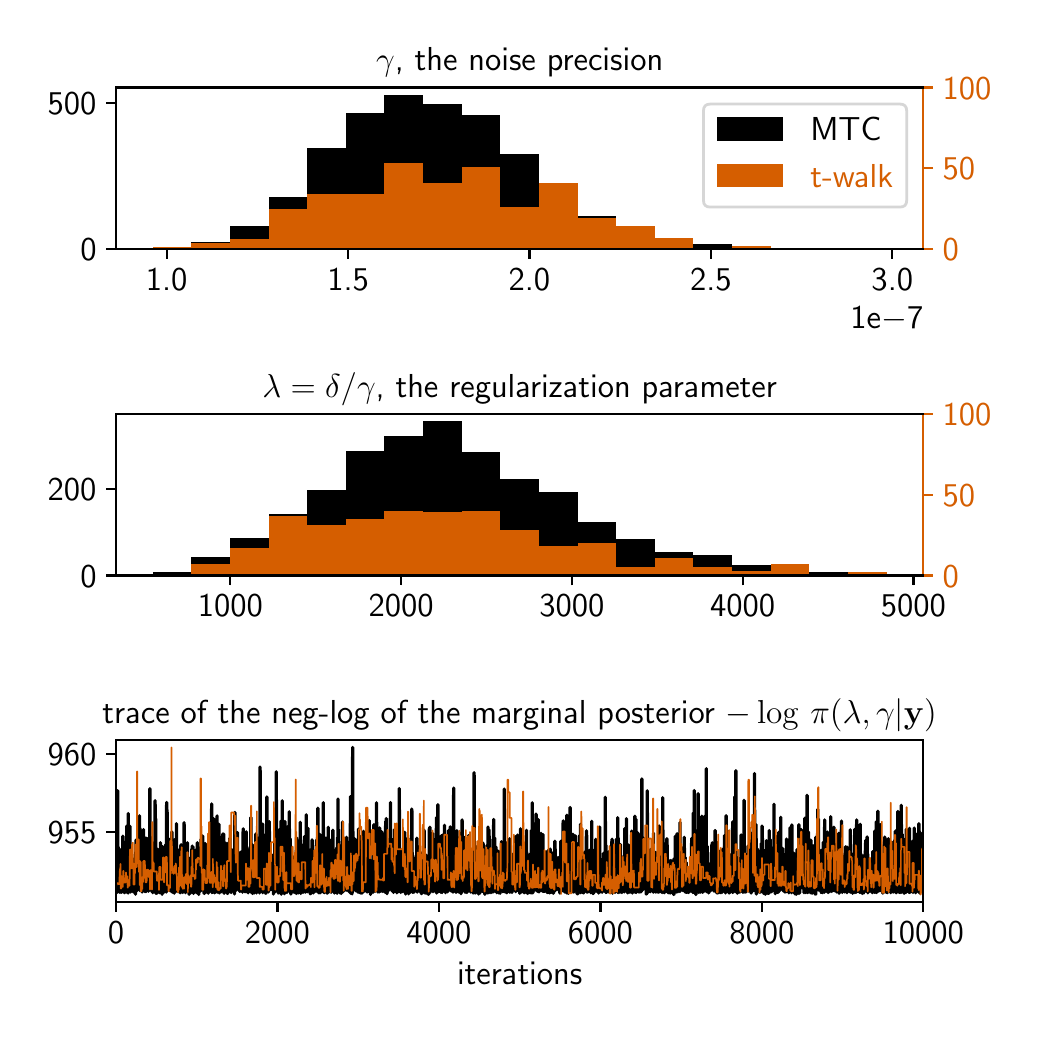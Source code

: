 \begingroup%
\makeatletter%
\begin{pgfpicture}%
\pgfpathrectangle{\pgfpointorigin}{\pgfqpoint{4.92in}{4.92in}}%
\pgfusepath{use as bounding box, clip}%
\begin{pgfscope}%
\pgfsetbuttcap%
\pgfsetmiterjoin%
\definecolor{currentfill}{rgb}{1.0,1.0,1.0}%
\pgfsetfillcolor{currentfill}%
\pgfsetlinewidth{0.0pt}%
\definecolor{currentstroke}{rgb}{1.0,1.0,1.0}%
\pgfsetstrokecolor{currentstroke}%
\pgfsetdash{}{0pt}%
\pgfpathmoveto{\pgfqpoint{0.0in}{0.0in}}%
\pgfpathlineto{\pgfqpoint{4.92in}{0.0in}}%
\pgfpathlineto{\pgfqpoint{4.92in}{4.92in}}%
\pgfpathlineto{\pgfqpoint{0.0in}{4.92in}}%
\pgfpathclose%
\pgfusepath{fill}%
\end{pgfscope}%
\begin{pgfscope}%
\pgfsetbuttcap%
\pgfsetmiterjoin%
\definecolor{currentfill}{rgb}{1.0,1.0,1.0}%
\pgfsetfillcolor{currentfill}%
\pgfsetlinewidth{0.0pt}%
\definecolor{currentstroke}{rgb}{0.0,0.0,0.0}%
\pgfsetstrokecolor{currentstroke}%
\pgfsetstrokeopacity{0.0}%
\pgfsetdash{}{0pt}%
\pgfpathmoveto{\pgfqpoint{0.442in}{3.813in}}%
\pgfpathlineto{\pgfqpoint{4.478in}{3.813in}}%
\pgfpathlineto{\pgfqpoint{4.478in}{4.621in}}%
\pgfpathlineto{\pgfqpoint{0.442in}{4.621in}}%
\pgfpathclose%
\pgfusepath{fill}%
\end{pgfscope}%
\begin{pgfscope}%
\pgfpathrectangle{\pgfqpoint{0.442in}{3.813in}}{\pgfqpoint{4.036in}{0.808in}}%
\pgfusepath{clip}%
\pgfsetbuttcap%
\pgfsetmiterjoin%
\definecolor{currentfill}{rgb}{0.0,0.0,0.0}%
\pgfsetfillcolor{currentfill}%
\pgfsetlinewidth{0.0pt}%
\definecolor{currentstroke}{rgb}{0.0,0.0,0.0}%
\pgfsetstrokecolor{currentstroke}%
\pgfsetstrokeopacity{0.0}%
\pgfsetdash{}{0pt}%
\pgfpathmoveto{\pgfqpoint{0.625in}{3.813in}}%
\pgfpathlineto{\pgfqpoint{0.819in}{3.813in}}%
\pgfpathlineto{\pgfqpoint{0.819in}{3.82in}}%
\pgfpathlineto{\pgfqpoint{0.625in}{3.82in}}%
\pgfpathclose%
\pgfusepath{fill}%
\end{pgfscope}%
\begin{pgfscope}%
\pgfpathrectangle{\pgfqpoint{0.442in}{3.813in}}{\pgfqpoint{4.036in}{0.808in}}%
\pgfusepath{clip}%
\pgfsetbuttcap%
\pgfsetmiterjoin%
\definecolor{currentfill}{rgb}{0.0,0.0,0.0}%
\pgfsetfillcolor{currentfill}%
\pgfsetlinewidth{0.0pt}%
\definecolor{currentstroke}{rgb}{0.0,0.0,0.0}%
\pgfsetstrokecolor{currentstroke}%
\pgfsetstrokeopacity{0.0}%
\pgfsetdash{}{0pt}%
\pgfpathmoveto{\pgfqpoint{0.819in}{3.813in}}%
\pgfpathlineto{\pgfqpoint{1.012in}{3.813in}}%
\pgfpathlineto{\pgfqpoint{1.012in}{3.848in}}%
\pgfpathlineto{\pgfqpoint{0.819in}{3.848in}}%
\pgfpathclose%
\pgfusepath{fill}%
\end{pgfscope}%
\begin{pgfscope}%
\pgfpathrectangle{\pgfqpoint{0.442in}{3.813in}}{\pgfqpoint{4.036in}{0.808in}}%
\pgfusepath{clip}%
\pgfsetbuttcap%
\pgfsetmiterjoin%
\definecolor{currentfill}{rgb}{0.0,0.0,0.0}%
\pgfsetfillcolor{currentfill}%
\pgfsetlinewidth{0.0pt}%
\definecolor{currentstroke}{rgb}{0.0,0.0,0.0}%
\pgfsetstrokecolor{currentstroke}%
\pgfsetstrokeopacity{0.0}%
\pgfsetdash{}{0pt}%
\pgfpathmoveto{\pgfqpoint{1.012in}{3.813in}}%
\pgfpathlineto{\pgfqpoint{1.205in}{3.813in}}%
\pgfpathlineto{\pgfqpoint{1.205in}{3.928in}}%
\pgfpathlineto{\pgfqpoint{1.012in}{3.928in}}%
\pgfpathclose%
\pgfusepath{fill}%
\end{pgfscope}%
\begin{pgfscope}%
\pgfpathrectangle{\pgfqpoint{0.442in}{3.813in}}{\pgfqpoint{4.036in}{0.808in}}%
\pgfusepath{clip}%
\pgfsetbuttcap%
\pgfsetmiterjoin%
\definecolor{currentfill}{rgb}{0.0,0.0,0.0}%
\pgfsetfillcolor{currentfill}%
\pgfsetlinewidth{0.0pt}%
\definecolor{currentstroke}{rgb}{0.0,0.0,0.0}%
\pgfsetstrokecolor{currentstroke}%
\pgfsetstrokeopacity{0.0}%
\pgfsetdash{}{0pt}%
\pgfpathmoveto{\pgfqpoint{1.205in}{3.813in}}%
\pgfpathlineto{\pgfqpoint{1.398in}{3.813in}}%
\pgfpathlineto{\pgfqpoint{1.398in}{4.072in}}%
\pgfpathlineto{\pgfqpoint{1.205in}{4.072in}}%
\pgfpathclose%
\pgfusepath{fill}%
\end{pgfscope}%
\begin{pgfscope}%
\pgfpathrectangle{\pgfqpoint{0.442in}{3.813in}}{\pgfqpoint{4.036in}{0.808in}}%
\pgfusepath{clip}%
\pgfsetbuttcap%
\pgfsetmiterjoin%
\definecolor{currentfill}{rgb}{0.0,0.0,0.0}%
\pgfsetfillcolor{currentfill}%
\pgfsetlinewidth{0.0pt}%
\definecolor{currentstroke}{rgb}{0.0,0.0,0.0}%
\pgfsetstrokecolor{currentstroke}%
\pgfsetstrokeopacity{0.0}%
\pgfsetdash{}{0pt}%
\pgfpathmoveto{\pgfqpoint{1.398in}{3.813in}}%
\pgfpathlineto{\pgfqpoint{1.591in}{3.813in}}%
\pgfpathlineto{\pgfqpoint{1.591in}{4.319in}}%
\pgfpathlineto{\pgfqpoint{1.398in}{4.319in}}%
\pgfpathclose%
\pgfusepath{fill}%
\end{pgfscope}%
\begin{pgfscope}%
\pgfpathrectangle{\pgfqpoint{0.442in}{3.813in}}{\pgfqpoint{4.036in}{0.808in}}%
\pgfusepath{clip}%
\pgfsetbuttcap%
\pgfsetmiterjoin%
\definecolor{currentfill}{rgb}{0.0,0.0,0.0}%
\pgfsetfillcolor{currentfill}%
\pgfsetlinewidth{0.0pt}%
\definecolor{currentstroke}{rgb}{0.0,0.0,0.0}%
\pgfsetstrokecolor{currentstroke}%
\pgfsetstrokeopacity{0.0}%
\pgfsetdash{}{0pt}%
\pgfpathmoveto{\pgfqpoint{1.591in}{3.813in}}%
\pgfpathlineto{\pgfqpoint{1.784in}{3.813in}}%
\pgfpathlineto{\pgfqpoint{1.784in}{4.495in}}%
\pgfpathlineto{\pgfqpoint{1.591in}{4.495in}}%
\pgfpathclose%
\pgfusepath{fill}%
\end{pgfscope}%
\begin{pgfscope}%
\pgfpathrectangle{\pgfqpoint{0.442in}{3.813in}}{\pgfqpoint{4.036in}{0.808in}}%
\pgfusepath{clip}%
\pgfsetbuttcap%
\pgfsetmiterjoin%
\definecolor{currentfill}{rgb}{0.0,0.0,0.0}%
\pgfsetfillcolor{currentfill}%
\pgfsetlinewidth{0.0pt}%
\definecolor{currentstroke}{rgb}{0.0,0.0,0.0}%
\pgfsetstrokecolor{currentstroke}%
\pgfsetstrokeopacity{0.0}%
\pgfsetdash{}{0pt}%
\pgfpathmoveto{\pgfqpoint{1.784in}{3.813in}}%
\pgfpathlineto{\pgfqpoint{1.977in}{3.813in}}%
\pgfpathlineto{\pgfqpoint{1.977in}{4.582in}}%
\pgfpathlineto{\pgfqpoint{1.784in}{4.582in}}%
\pgfpathclose%
\pgfusepath{fill}%
\end{pgfscope}%
\begin{pgfscope}%
\pgfpathrectangle{\pgfqpoint{0.442in}{3.813in}}{\pgfqpoint{4.036in}{0.808in}}%
\pgfusepath{clip}%
\pgfsetbuttcap%
\pgfsetmiterjoin%
\definecolor{currentfill}{rgb}{0.0,0.0,0.0}%
\pgfsetfillcolor{currentfill}%
\pgfsetlinewidth{0.0pt}%
\definecolor{currentstroke}{rgb}{0.0,0.0,0.0}%
\pgfsetstrokecolor{currentstroke}%
\pgfsetstrokeopacity{0.0}%
\pgfsetdash{}{0pt}%
\pgfpathmoveto{\pgfqpoint{1.977in}{3.813in}}%
\pgfpathlineto{\pgfqpoint{2.17in}{3.813in}}%
\pgfpathlineto{\pgfqpoint{2.17in}{4.536in}}%
\pgfpathlineto{\pgfqpoint{1.977in}{4.536in}}%
\pgfpathclose%
\pgfusepath{fill}%
\end{pgfscope}%
\begin{pgfscope}%
\pgfpathrectangle{\pgfqpoint{0.442in}{3.813in}}{\pgfqpoint{4.036in}{0.808in}}%
\pgfusepath{clip}%
\pgfsetbuttcap%
\pgfsetmiterjoin%
\definecolor{currentfill}{rgb}{0.0,0.0,0.0}%
\pgfsetfillcolor{currentfill}%
\pgfsetlinewidth{0.0pt}%
\definecolor{currentstroke}{rgb}{0.0,0.0,0.0}%
\pgfsetstrokecolor{currentstroke}%
\pgfsetstrokeopacity{0.0}%
\pgfsetdash{}{0pt}%
\pgfpathmoveto{\pgfqpoint{2.17in}{3.813in}}%
\pgfpathlineto{\pgfqpoint{2.363in}{3.813in}}%
\pgfpathlineto{\pgfqpoint{2.363in}{4.483in}}%
\pgfpathlineto{\pgfqpoint{2.17in}{4.483in}}%
\pgfpathclose%
\pgfusepath{fill}%
\end{pgfscope}%
\begin{pgfscope}%
\pgfpathrectangle{\pgfqpoint{0.442in}{3.813in}}{\pgfqpoint{4.036in}{0.808in}}%
\pgfusepath{clip}%
\pgfsetbuttcap%
\pgfsetmiterjoin%
\definecolor{currentfill}{rgb}{0.0,0.0,0.0}%
\pgfsetfillcolor{currentfill}%
\pgfsetlinewidth{0.0pt}%
\definecolor{currentstroke}{rgb}{0.0,0.0,0.0}%
\pgfsetstrokecolor{currentstroke}%
\pgfsetstrokeopacity{0.0}%
\pgfsetdash{}{0pt}%
\pgfpathmoveto{\pgfqpoint{2.363in}{3.813in}}%
\pgfpathlineto{\pgfqpoint{2.557in}{3.813in}}%
\pgfpathlineto{\pgfqpoint{2.557in}{4.288in}}%
\pgfpathlineto{\pgfqpoint{2.363in}{4.288in}}%
\pgfpathclose%
\pgfusepath{fill}%
\end{pgfscope}%
\begin{pgfscope}%
\pgfpathrectangle{\pgfqpoint{0.442in}{3.813in}}{\pgfqpoint{4.036in}{0.808in}}%
\pgfusepath{clip}%
\pgfsetbuttcap%
\pgfsetmiterjoin%
\definecolor{currentfill}{rgb}{0.0,0.0,0.0}%
\pgfsetfillcolor{currentfill}%
\pgfsetlinewidth{0.0pt}%
\definecolor{currentstroke}{rgb}{0.0,0.0,0.0}%
\pgfsetstrokecolor{currentstroke}%
\pgfsetstrokeopacity{0.0}%
\pgfsetdash{}{0pt}%
\pgfpathmoveto{\pgfqpoint{2.557in}{3.813in}}%
\pgfpathlineto{\pgfqpoint{2.75in}{3.813in}}%
\pgfpathlineto{\pgfqpoint{2.75in}{4.116in}}%
\pgfpathlineto{\pgfqpoint{2.557in}{4.116in}}%
\pgfpathclose%
\pgfusepath{fill}%
\end{pgfscope}%
\begin{pgfscope}%
\pgfpathrectangle{\pgfqpoint{0.442in}{3.813in}}{\pgfqpoint{4.036in}{0.808in}}%
\pgfusepath{clip}%
\pgfsetbuttcap%
\pgfsetmiterjoin%
\definecolor{currentfill}{rgb}{0.0,0.0,0.0}%
\pgfsetfillcolor{currentfill}%
\pgfsetlinewidth{0.0pt}%
\definecolor{currentstroke}{rgb}{0.0,0.0,0.0}%
\pgfsetstrokecolor{currentstroke}%
\pgfsetstrokeopacity{0.0}%
\pgfsetdash{}{0pt}%
\pgfpathmoveto{\pgfqpoint{2.75in}{3.813in}}%
\pgfpathlineto{\pgfqpoint{2.943in}{3.813in}}%
\pgfpathlineto{\pgfqpoint{2.943in}{3.977in}}%
\pgfpathlineto{\pgfqpoint{2.75in}{3.977in}}%
\pgfpathclose%
\pgfusepath{fill}%
\end{pgfscope}%
\begin{pgfscope}%
\pgfpathrectangle{\pgfqpoint{0.442in}{3.813in}}{\pgfqpoint{4.036in}{0.808in}}%
\pgfusepath{clip}%
\pgfsetbuttcap%
\pgfsetmiterjoin%
\definecolor{currentfill}{rgb}{0.0,0.0,0.0}%
\pgfsetfillcolor{currentfill}%
\pgfsetlinewidth{0.0pt}%
\definecolor{currentstroke}{rgb}{0.0,0.0,0.0}%
\pgfsetstrokecolor{currentstroke}%
\pgfsetstrokeopacity{0.0}%
\pgfsetdash{}{0pt}%
\pgfpathmoveto{\pgfqpoint{2.943in}{3.813in}}%
\pgfpathlineto{\pgfqpoint{3.136in}{3.813in}}%
\pgfpathlineto{\pgfqpoint{3.136in}{3.889in}}%
\pgfpathlineto{\pgfqpoint{2.943in}{3.889in}}%
\pgfpathclose%
\pgfusepath{fill}%
\end{pgfscope}%
\begin{pgfscope}%
\pgfpathrectangle{\pgfqpoint{0.442in}{3.813in}}{\pgfqpoint{4.036in}{0.808in}}%
\pgfusepath{clip}%
\pgfsetbuttcap%
\pgfsetmiterjoin%
\definecolor{currentfill}{rgb}{0.0,0.0,0.0}%
\pgfsetfillcolor{currentfill}%
\pgfsetlinewidth{0.0pt}%
\definecolor{currentstroke}{rgb}{0.0,0.0,0.0}%
\pgfsetstrokecolor{currentstroke}%
\pgfsetstrokeopacity{0.0}%
\pgfsetdash{}{0pt}%
\pgfpathmoveto{\pgfqpoint{3.136in}{3.813in}}%
\pgfpathlineto{\pgfqpoint{3.329in}{3.813in}}%
\pgfpathlineto{\pgfqpoint{3.329in}{3.859in}}%
\pgfpathlineto{\pgfqpoint{3.136in}{3.859in}}%
\pgfpathclose%
\pgfusepath{fill}%
\end{pgfscope}%
\begin{pgfscope}%
\pgfpathrectangle{\pgfqpoint{0.442in}{3.813in}}{\pgfqpoint{4.036in}{0.808in}}%
\pgfusepath{clip}%
\pgfsetbuttcap%
\pgfsetmiterjoin%
\definecolor{currentfill}{rgb}{0.0,0.0,0.0}%
\pgfsetfillcolor{currentfill}%
\pgfsetlinewidth{0.0pt}%
\definecolor{currentstroke}{rgb}{0.0,0.0,0.0}%
\pgfsetstrokecolor{currentstroke}%
\pgfsetstrokeopacity{0.0}%
\pgfsetdash{}{0pt}%
\pgfpathmoveto{\pgfqpoint{3.329in}{3.813in}}%
\pgfpathlineto{\pgfqpoint{3.522in}{3.813in}}%
\pgfpathlineto{\pgfqpoint{3.522in}{3.839in}}%
\pgfpathlineto{\pgfqpoint{3.329in}{3.839in}}%
\pgfpathclose%
\pgfusepath{fill}%
\end{pgfscope}%
\begin{pgfscope}%
\pgfpathrectangle{\pgfqpoint{0.442in}{3.813in}}{\pgfqpoint{4.036in}{0.808in}}%
\pgfusepath{clip}%
\pgfsetbuttcap%
\pgfsetmiterjoin%
\definecolor{currentfill}{rgb}{0.0,0.0,0.0}%
\pgfsetfillcolor{currentfill}%
\pgfsetlinewidth{0.0pt}%
\definecolor{currentstroke}{rgb}{0.0,0.0,0.0}%
\pgfsetstrokecolor{currentstroke}%
\pgfsetstrokeopacity{0.0}%
\pgfsetdash{}{0pt}%
\pgfpathmoveto{\pgfqpoint{3.522in}{3.813in}}%
\pgfpathlineto{\pgfqpoint{3.715in}{3.813in}}%
\pgfpathlineto{\pgfqpoint{3.715in}{3.827in}}%
\pgfpathlineto{\pgfqpoint{3.522in}{3.827in}}%
\pgfpathclose%
\pgfusepath{fill}%
\end{pgfscope}%
\begin{pgfscope}%
\pgfpathrectangle{\pgfqpoint{0.442in}{3.813in}}{\pgfqpoint{4.036in}{0.808in}}%
\pgfusepath{clip}%
\pgfsetbuttcap%
\pgfsetmiterjoin%
\definecolor{currentfill}{rgb}{0.0,0.0,0.0}%
\pgfsetfillcolor{currentfill}%
\pgfsetlinewidth{0.0pt}%
\definecolor{currentstroke}{rgb}{0.0,0.0,0.0}%
\pgfsetstrokecolor{currentstroke}%
\pgfsetstrokeopacity{0.0}%
\pgfsetdash{}{0pt}%
\pgfpathmoveto{\pgfqpoint{3.715in}{3.813in}}%
\pgfpathlineto{\pgfqpoint{3.908in}{3.813in}}%
\pgfpathlineto{\pgfqpoint{3.908in}{3.816in}}%
\pgfpathlineto{\pgfqpoint{3.715in}{3.816in}}%
\pgfpathclose%
\pgfusepath{fill}%
\end{pgfscope}%
\begin{pgfscope}%
\pgfpathrectangle{\pgfqpoint{0.442in}{3.813in}}{\pgfqpoint{4.036in}{0.808in}}%
\pgfusepath{clip}%
\pgfsetbuttcap%
\pgfsetmiterjoin%
\definecolor{currentfill}{rgb}{0.0,0.0,0.0}%
\pgfsetfillcolor{currentfill}%
\pgfsetlinewidth{0.0pt}%
\definecolor{currentstroke}{rgb}{0.0,0.0,0.0}%
\pgfsetstrokecolor{currentstroke}%
\pgfsetstrokeopacity{0.0}%
\pgfsetdash{}{0pt}%
\pgfpathmoveto{\pgfqpoint{3.908in}{3.813in}}%
\pgfpathlineto{\pgfqpoint{4.101in}{3.813in}}%
\pgfpathlineto{\pgfqpoint{4.101in}{3.813in}}%
\pgfpathlineto{\pgfqpoint{3.908in}{3.813in}}%
\pgfpathclose%
\pgfusepath{fill}%
\end{pgfscope}%
\begin{pgfscope}%
\pgfpathrectangle{\pgfqpoint{0.442in}{3.813in}}{\pgfqpoint{4.036in}{0.808in}}%
\pgfusepath{clip}%
\pgfsetbuttcap%
\pgfsetmiterjoin%
\definecolor{currentfill}{rgb}{0.0,0.0,0.0}%
\pgfsetfillcolor{currentfill}%
\pgfsetlinewidth{0.0pt}%
\definecolor{currentstroke}{rgb}{0.0,0.0,0.0}%
\pgfsetstrokecolor{currentstroke}%
\pgfsetstrokeopacity{0.0}%
\pgfsetdash{}{0pt}%
\pgfpathmoveto{\pgfqpoint{4.101in}{3.813in}}%
\pgfpathlineto{\pgfqpoint{4.295in}{3.813in}}%
\pgfpathlineto{\pgfqpoint{4.295in}{3.813in}}%
\pgfpathlineto{\pgfqpoint{4.101in}{3.813in}}%
\pgfpathclose%
\pgfusepath{fill}%
\end{pgfscope}%
\begin{pgfscope}%
\pgfsetbuttcap%
\pgfsetroundjoin%
\definecolor{currentfill}{rgb}{0.0,0.0,0.0}%
\pgfsetfillcolor{currentfill}%
\pgfsetlinewidth{0.803pt}%
\definecolor{currentstroke}{rgb}{0.0,0.0,0.0}%
\pgfsetstrokecolor{currentstroke}%
\pgfsetdash{}{0pt}%
\pgfsys@defobject{currentmarker}{\pgfqpoint{0.0in}{-0.049in}}{\pgfqpoint{0.0in}{0.0in}}{%
\pgfpathmoveto{\pgfqpoint{0.0in}{0.0in}}%
\pgfpathlineto{\pgfqpoint{0.0in}{-0.049in}}%
\pgfusepath{stroke,fill}%
}%
\begin{pgfscope}%
\pgfsys@transformshift{0.695in}{3.813in}%
\pgfsys@useobject{currentmarker}{}%
\end{pgfscope}%
\end{pgfscope}%
\begin{pgfscope}%
\definecolor{textcolor}{rgb}{0.0,0.0,0.0}%
\pgfsetstrokecolor{textcolor}%
\pgfsetfillcolor{textcolor}%
\pgftext[x=0.695in,y=3.715in,,top]{\color{textcolor}\sffamily\fontsize{12.0}{14.4}\selectfont 1.0}%
\end{pgfscope}%
\begin{pgfscope}%
\pgfsetbuttcap%
\pgfsetroundjoin%
\definecolor{currentfill}{rgb}{0.0,0.0,0.0}%
\pgfsetfillcolor{currentfill}%
\pgfsetlinewidth{0.803pt}%
\definecolor{currentstroke}{rgb}{0.0,0.0,0.0}%
\pgfsetstrokecolor{currentstroke}%
\pgfsetdash{}{0pt}%
\pgfsys@defobject{currentmarker}{\pgfqpoint{0.0in}{-0.049in}}{\pgfqpoint{0.0in}{0.0in}}{%
\pgfpathmoveto{\pgfqpoint{0.0in}{0.0in}}%
\pgfpathlineto{\pgfqpoint{0.0in}{-0.049in}}%
\pgfusepath{stroke,fill}%
}%
\begin{pgfscope}%
\pgfsys@transformshift{1.602in}{3.813in}%
\pgfsys@useobject{currentmarker}{}%
\end{pgfscope}%
\end{pgfscope}%
\begin{pgfscope}%
\definecolor{textcolor}{rgb}{0.0,0.0,0.0}%
\pgfsetstrokecolor{textcolor}%
\pgfsetfillcolor{textcolor}%
\pgftext[x=1.602in,y=3.715in,,top]{\color{textcolor}\sffamily\fontsize{12.0}{14.4}\selectfont 1.5}%
\end{pgfscope}%
\begin{pgfscope}%
\pgfsetbuttcap%
\pgfsetroundjoin%
\definecolor{currentfill}{rgb}{0.0,0.0,0.0}%
\pgfsetfillcolor{currentfill}%
\pgfsetlinewidth{0.803pt}%
\definecolor{currentstroke}{rgb}{0.0,0.0,0.0}%
\pgfsetstrokecolor{currentstroke}%
\pgfsetdash{}{0pt}%
\pgfsys@defobject{currentmarker}{\pgfqpoint{0.0in}{-0.049in}}{\pgfqpoint{0.0in}{0.0in}}{%
\pgfpathmoveto{\pgfqpoint{0.0in}{0.0in}}%
\pgfpathlineto{\pgfqpoint{0.0in}{-0.049in}}%
\pgfusepath{stroke,fill}%
}%
\begin{pgfscope}%
\pgfsys@transformshift{2.509in}{3.813in}%
\pgfsys@useobject{currentmarker}{}%
\end{pgfscope}%
\end{pgfscope}%
\begin{pgfscope}%
\definecolor{textcolor}{rgb}{0.0,0.0,0.0}%
\pgfsetstrokecolor{textcolor}%
\pgfsetfillcolor{textcolor}%
\pgftext[x=2.509in,y=3.715in,,top]{\color{textcolor}\sffamily\fontsize{12.0}{14.4}\selectfont 2.0}%
\end{pgfscope}%
\begin{pgfscope}%
\pgfsetbuttcap%
\pgfsetroundjoin%
\definecolor{currentfill}{rgb}{0.0,0.0,0.0}%
\pgfsetfillcolor{currentfill}%
\pgfsetlinewidth{0.803pt}%
\definecolor{currentstroke}{rgb}{0.0,0.0,0.0}%
\pgfsetstrokecolor{currentstroke}%
\pgfsetdash{}{0pt}%
\pgfsys@defobject{currentmarker}{\pgfqpoint{0.0in}{-0.049in}}{\pgfqpoint{0.0in}{0.0in}}{%
\pgfpathmoveto{\pgfqpoint{0.0in}{0.0in}}%
\pgfpathlineto{\pgfqpoint{0.0in}{-0.049in}}%
\pgfusepath{stroke,fill}%
}%
\begin{pgfscope}%
\pgfsys@transformshift{3.416in}{3.813in}%
\pgfsys@useobject{currentmarker}{}%
\end{pgfscope}%
\end{pgfscope}%
\begin{pgfscope}%
\definecolor{textcolor}{rgb}{0.0,0.0,0.0}%
\pgfsetstrokecolor{textcolor}%
\pgfsetfillcolor{textcolor}%
\pgftext[x=3.416in,y=3.715in,,top]{\color{textcolor}\sffamily\fontsize{12.0}{14.4}\selectfont 2.5}%
\end{pgfscope}%
\begin{pgfscope}%
\pgfsetbuttcap%
\pgfsetroundjoin%
\definecolor{currentfill}{rgb}{0.0,0.0,0.0}%
\pgfsetfillcolor{currentfill}%
\pgfsetlinewidth{0.803pt}%
\definecolor{currentstroke}{rgb}{0.0,0.0,0.0}%
\pgfsetstrokecolor{currentstroke}%
\pgfsetdash{}{0pt}%
\pgfsys@defobject{currentmarker}{\pgfqpoint{0.0in}{-0.049in}}{\pgfqpoint{0.0in}{0.0in}}{%
\pgfpathmoveto{\pgfqpoint{0.0in}{0.0in}}%
\pgfpathlineto{\pgfqpoint{0.0in}{-0.049in}}%
\pgfusepath{stroke,fill}%
}%
\begin{pgfscope}%
\pgfsys@transformshift{4.323in}{3.813in}%
\pgfsys@useobject{currentmarker}{}%
\end{pgfscope}%
\end{pgfscope}%
\begin{pgfscope}%
\definecolor{textcolor}{rgb}{0.0,0.0,0.0}%
\pgfsetstrokecolor{textcolor}%
\pgfsetfillcolor{textcolor}%
\pgftext[x=4.323in,y=3.715in,,top]{\color{textcolor}\sffamily\fontsize{12.0}{14.4}\selectfont 3.0}%
\end{pgfscope}%
\begin{pgfscope}%
\definecolor{textcolor}{rgb}{0.0,0.0,0.0}%
\pgfsetstrokecolor{textcolor}%
\pgfsetfillcolor{textcolor}%
\pgftext[x=4.478in,y=3.526in,right,top]{\color{textcolor}\sffamily\fontsize{12.0}{14.4}\selectfont 1e\ensuremath{-}7}%
\end{pgfscope}%
\begin{pgfscope}%
\pgfsetbuttcap%
\pgfsetroundjoin%
\definecolor{currentfill}{rgb}{0.0,0.0,0.0}%
\pgfsetfillcolor{currentfill}%
\pgfsetlinewidth{0.803pt}%
\definecolor{currentstroke}{rgb}{0.0,0.0,0.0}%
\pgfsetstrokecolor{currentstroke}%
\pgfsetdash{}{0pt}%
\pgfsys@defobject{currentmarker}{\pgfqpoint{-0.049in}{0.0in}}{\pgfqpoint{-0.0in}{0.0in}}{%
\pgfpathmoveto{\pgfqpoint{-0.0in}{0.0in}}%
\pgfpathlineto{\pgfqpoint{-0.049in}{0.0in}}%
\pgfusepath{stroke,fill}%
}%
\begin{pgfscope}%
\pgfsys@transformshift{0.442in}{3.813in}%
\pgfsys@useobject{currentmarker}{}%
\end{pgfscope}%
\end{pgfscope}%
\begin{pgfscope}%
\definecolor{textcolor}{rgb}{0.0,0.0,0.0}%
\pgfsetstrokecolor{textcolor}%
\pgfsetfillcolor{textcolor}%
\pgftext[x=0.263in, y=3.755in, left, base]{\color{textcolor}\sffamily\fontsize{12.0}{14.4}\selectfont 0}%
\end{pgfscope}%
\begin{pgfscope}%
\pgfsetbuttcap%
\pgfsetroundjoin%
\definecolor{currentfill}{rgb}{0.0,0.0,0.0}%
\pgfsetfillcolor{currentfill}%
\pgfsetlinewidth{0.803pt}%
\definecolor{currentstroke}{rgb}{0.0,0.0,0.0}%
\pgfsetstrokecolor{currentstroke}%
\pgfsetdash{}{0pt}%
\pgfsys@defobject{currentmarker}{\pgfqpoint{-0.049in}{0.0in}}{\pgfqpoint{-0.0in}{0.0in}}{%
\pgfpathmoveto{\pgfqpoint{-0.0in}{0.0in}}%
\pgfpathlineto{\pgfqpoint{-0.049in}{0.0in}}%
\pgfusepath{stroke,fill}%
}%
\begin{pgfscope}%
\pgfsys@transformshift{0.442in}{4.544in}%
\pgfsys@useobject{currentmarker}{}%
\end{pgfscope}%
\end{pgfscope}%
\begin{pgfscope}%
\definecolor{textcolor}{rgb}{0.0,0.0,0.0}%
\pgfsetstrokecolor{textcolor}%
\pgfsetfillcolor{textcolor}%
\pgftext[x=0.1in, y=4.487in, left, base]{\color{textcolor}\sffamily\fontsize{12.0}{14.4}\selectfont 500}%
\end{pgfscope}%
\begin{pgfscope}%
\definecolor{textcolor}{rgb}{0.0,0.0,0.0}%
\pgfsetstrokecolor{textcolor}%
\pgfsetfillcolor{textcolor}%
\pgftext[x=2.46in,y=4.704in,,base]{\color{textcolor}\sffamily\fontsize{12.0}{14.4}\selectfont \(\displaystyle \gamma\), the noise precision}%
\end{pgfscope}%
\begin{pgfscope}%
\pgfsetbuttcap%
\pgfsetmiterjoin%
\definecolor{currentfill}{rgb}{1.0,1.0,1.0}%
\pgfsetfillcolor{currentfill}%
\pgfsetfillopacity{0.8}%
\pgfsetlinewidth{1.004pt}%
\definecolor{currentstroke}{rgb}{0.8,0.8,0.8}%
\pgfsetstrokecolor{currentstroke}%
\pgfsetstrokeopacity{0.8}%
\pgfsetdash{}{0pt}%
\pgfpathmoveto{\pgfqpoint{3.413in}{4.023in}}%
\pgfpathlineto{\pgfqpoint{4.361in}{4.023in}}%
\pgfpathquadraticcurveto{\pgfqpoint{4.395in}{4.023in}}{\pgfqpoint{4.395in}{4.056in}}%
\pgfpathlineto{\pgfqpoint{4.395in}{4.504in}}%
\pgfpathquadraticcurveto{\pgfqpoint{4.395in}{4.538in}}{\pgfqpoint{4.361in}{4.538in}}%
\pgfpathlineto{\pgfqpoint{3.413in}{4.538in}}%
\pgfpathquadraticcurveto{\pgfqpoint{3.379in}{4.538in}}{\pgfqpoint{3.379in}{4.504in}}%
\pgfpathlineto{\pgfqpoint{3.379in}{4.056in}}%
\pgfpathquadraticcurveto{\pgfqpoint{3.379in}{4.023in}}{\pgfqpoint{3.413in}{4.023in}}%
\pgfpathclose%
\pgfusepath{stroke,fill}%
\end{pgfscope}%
\begin{pgfscope}%
\pgfsetbuttcap%
\pgfsetmiterjoin%
\definecolor{currentfill}{rgb}{0.0,0.0,0.0}%
\pgfsetfillcolor{currentfill}%
\pgfsetlinewidth{0.0pt}%
\definecolor{currentstroke}{rgb}{0.0,0.0,0.0}%
\pgfsetstrokecolor{currentstroke}%
\pgfsetstrokeopacity{0.0}%
\pgfsetdash{}{0pt}%
\pgfpathmoveto{\pgfqpoint{3.446in}{4.354in}}%
\pgfpathlineto{\pgfqpoint{3.779in}{4.354in}}%
\pgfpathlineto{\pgfqpoint{3.779in}{4.471in}}%
\pgfpathlineto{\pgfqpoint{3.446in}{4.471in}}%
\pgfpathclose%
\pgfusepath{fill}%
\end{pgfscope}%
\begin{pgfscope}%
\definecolor{textcolor}{rgb}{0.0,0.0,0.0}%
\pgfsetstrokecolor{textcolor}%
\pgfsetfillcolor{textcolor}%
\pgftext[x=3.913in,y=4.354in,left,base]{\color{textcolor}\sffamily\fontsize{12.0}{14.4}\selectfont MTC}%
\end{pgfscope}%
\begin{pgfscope}%
\pgfsetbuttcap%
\pgfsetmiterjoin%
\definecolor{currentfill}{rgb}{0.835,0.369,0.0}%
\pgfsetfillcolor{currentfill}%
\pgfsetlinewidth{0.0pt}%
\definecolor{currentstroke}{rgb}{0.0,0.0,0.0}%
\pgfsetstrokecolor{currentstroke}%
\pgfsetstrokeopacity{0.0}%
\pgfsetdash{}{0pt}%
\pgfpathmoveto{\pgfqpoint{3.446in}{4.122in}}%
\pgfpathlineto{\pgfqpoint{3.779in}{4.122in}}%
\pgfpathlineto{\pgfqpoint{3.779in}{4.239in}}%
\pgfpathlineto{\pgfqpoint{3.446in}{4.239in}}%
\pgfpathclose%
\pgfusepath{fill}%
\end{pgfscope}%
\begin{pgfscope}%
\definecolor{textcolor}{rgb}{0.835,0.369,0.0}%
\pgfsetstrokecolor{textcolor}%
\pgfsetfillcolor{textcolor}%
\pgftext[x=3.913in,y=4.122in,left,base]{\color{textcolor}\sffamily\fontsize{12.0}{14.4}\selectfont t-walk}%
\end{pgfscope}%
\begin{pgfscope}%
\pgfsetbuttcap%
\pgfsetmiterjoin%
\definecolor{currentfill}{rgb}{1.0,1.0,1.0}%
\pgfsetfillcolor{currentfill}%
\pgfsetlinewidth{0.0pt}%
\definecolor{currentstroke}{rgb}{0.0,0.0,0.0}%
\pgfsetstrokecolor{currentstroke}%
\pgfsetstrokeopacity{0.0}%
\pgfsetdash{}{0pt}%
\pgfpathmoveto{\pgfqpoint{0.442in}{2.181in}}%
\pgfpathlineto{\pgfqpoint{4.478in}{2.181in}}%
\pgfpathlineto{\pgfqpoint{4.478in}{2.989in}}%
\pgfpathlineto{\pgfqpoint{0.442in}{2.989in}}%
\pgfpathclose%
\pgfusepath{fill}%
\end{pgfscope}%
\begin{pgfscope}%
\pgfpathrectangle{\pgfqpoint{0.442in}{2.181in}}{\pgfqpoint{4.036in}{0.808in}}%
\pgfusepath{clip}%
\pgfsetbuttcap%
\pgfsetmiterjoin%
\definecolor{currentfill}{rgb}{0.0,0.0,0.0}%
\pgfsetfillcolor{currentfill}%
\pgfsetlinewidth{0.0pt}%
\definecolor{currentstroke}{rgb}{0.0,0.0,0.0}%
\pgfsetstrokecolor{currentstroke}%
\pgfsetstrokeopacity{0.0}%
\pgfsetdash{}{0pt}%
\pgfpathmoveto{\pgfqpoint{0.625in}{2.181in}}%
\pgfpathlineto{\pgfqpoint{0.819in}{2.181in}}%
\pgfpathlineto{\pgfqpoint{0.819in}{2.196in}}%
\pgfpathlineto{\pgfqpoint{0.625in}{2.196in}}%
\pgfpathclose%
\pgfusepath{fill}%
\end{pgfscope}%
\begin{pgfscope}%
\pgfpathrectangle{\pgfqpoint{0.442in}{2.181in}}{\pgfqpoint{4.036in}{0.808in}}%
\pgfusepath{clip}%
\pgfsetbuttcap%
\pgfsetmiterjoin%
\definecolor{currentfill}{rgb}{0.0,0.0,0.0}%
\pgfsetfillcolor{currentfill}%
\pgfsetlinewidth{0.0pt}%
\definecolor{currentstroke}{rgb}{0.0,0.0,0.0}%
\pgfsetstrokecolor{currentstroke}%
\pgfsetstrokeopacity{0.0}%
\pgfsetdash{}{0pt}%
\pgfpathmoveto{\pgfqpoint{0.819in}{2.181in}}%
\pgfpathlineto{\pgfqpoint{1.012in}{2.181in}}%
\pgfpathlineto{\pgfqpoint{1.012in}{2.274in}}%
\pgfpathlineto{\pgfqpoint{0.819in}{2.274in}}%
\pgfpathclose%
\pgfusepath{fill}%
\end{pgfscope}%
\begin{pgfscope}%
\pgfpathrectangle{\pgfqpoint{0.442in}{2.181in}}{\pgfqpoint{4.036in}{0.808in}}%
\pgfusepath{clip}%
\pgfsetbuttcap%
\pgfsetmiterjoin%
\definecolor{currentfill}{rgb}{0.0,0.0,0.0}%
\pgfsetfillcolor{currentfill}%
\pgfsetlinewidth{0.0pt}%
\definecolor{currentstroke}{rgb}{0.0,0.0,0.0}%
\pgfsetstrokecolor{currentstroke}%
\pgfsetstrokeopacity{0.0}%
\pgfsetdash{}{0pt}%
\pgfpathmoveto{\pgfqpoint{1.012in}{2.181in}}%
\pgfpathlineto{\pgfqpoint{1.205in}{2.181in}}%
\pgfpathlineto{\pgfqpoint{1.205in}{2.37in}}%
\pgfpathlineto{\pgfqpoint{1.012in}{2.37in}}%
\pgfpathclose%
\pgfusepath{fill}%
\end{pgfscope}%
\begin{pgfscope}%
\pgfpathrectangle{\pgfqpoint{0.442in}{2.181in}}{\pgfqpoint{4.036in}{0.808in}}%
\pgfusepath{clip}%
\pgfsetbuttcap%
\pgfsetmiterjoin%
\definecolor{currentfill}{rgb}{0.0,0.0,0.0}%
\pgfsetfillcolor{currentfill}%
\pgfsetlinewidth{0.0pt}%
\definecolor{currentstroke}{rgb}{0.0,0.0,0.0}%
\pgfsetstrokecolor{currentstroke}%
\pgfsetstrokeopacity{0.0}%
\pgfsetdash{}{0pt}%
\pgfpathmoveto{\pgfqpoint{1.205in}{2.181in}}%
\pgfpathlineto{\pgfqpoint{1.398in}{2.181in}}%
\pgfpathlineto{\pgfqpoint{1.398in}{2.487in}}%
\pgfpathlineto{\pgfqpoint{1.205in}{2.487in}}%
\pgfpathclose%
\pgfusepath{fill}%
\end{pgfscope}%
\begin{pgfscope}%
\pgfpathrectangle{\pgfqpoint{0.442in}{2.181in}}{\pgfqpoint{4.036in}{0.808in}}%
\pgfusepath{clip}%
\pgfsetbuttcap%
\pgfsetmiterjoin%
\definecolor{currentfill}{rgb}{0.0,0.0,0.0}%
\pgfsetfillcolor{currentfill}%
\pgfsetlinewidth{0.0pt}%
\definecolor{currentstroke}{rgb}{0.0,0.0,0.0}%
\pgfsetstrokecolor{currentstroke}%
\pgfsetstrokeopacity{0.0}%
\pgfsetdash{}{0pt}%
\pgfpathmoveto{\pgfqpoint{1.398in}{2.181in}}%
\pgfpathlineto{\pgfqpoint{1.591in}{2.181in}}%
\pgfpathlineto{\pgfqpoint{1.591in}{2.606in}}%
\pgfpathlineto{\pgfqpoint{1.398in}{2.606in}}%
\pgfpathclose%
\pgfusepath{fill}%
\end{pgfscope}%
\begin{pgfscope}%
\pgfpathrectangle{\pgfqpoint{0.442in}{2.181in}}{\pgfqpoint{4.036in}{0.808in}}%
\pgfusepath{clip}%
\pgfsetbuttcap%
\pgfsetmiterjoin%
\definecolor{currentfill}{rgb}{0.0,0.0,0.0}%
\pgfsetfillcolor{currentfill}%
\pgfsetlinewidth{0.0pt}%
\definecolor{currentstroke}{rgb}{0.0,0.0,0.0}%
\pgfsetstrokecolor{currentstroke}%
\pgfsetstrokeopacity{0.0}%
\pgfsetdash{}{0pt}%
\pgfpathmoveto{\pgfqpoint{1.591in}{2.181in}}%
\pgfpathlineto{\pgfqpoint{1.784in}{2.181in}}%
\pgfpathlineto{\pgfqpoint{1.784in}{2.801in}}%
\pgfpathlineto{\pgfqpoint{1.591in}{2.801in}}%
\pgfpathclose%
\pgfusepath{fill}%
\end{pgfscope}%
\begin{pgfscope}%
\pgfpathrectangle{\pgfqpoint{0.442in}{2.181in}}{\pgfqpoint{4.036in}{0.808in}}%
\pgfusepath{clip}%
\pgfsetbuttcap%
\pgfsetmiterjoin%
\definecolor{currentfill}{rgb}{0.0,0.0,0.0}%
\pgfsetfillcolor{currentfill}%
\pgfsetlinewidth{0.0pt}%
\definecolor{currentstroke}{rgb}{0.0,0.0,0.0}%
\pgfsetstrokecolor{currentstroke}%
\pgfsetstrokeopacity{0.0}%
\pgfsetdash{}{0pt}%
\pgfpathmoveto{\pgfqpoint{1.784in}{2.181in}}%
\pgfpathlineto{\pgfqpoint{1.977in}{2.181in}}%
\pgfpathlineto{\pgfqpoint{1.977in}{2.877in}}%
\pgfpathlineto{\pgfqpoint{1.784in}{2.877in}}%
\pgfpathclose%
\pgfusepath{fill}%
\end{pgfscope}%
\begin{pgfscope}%
\pgfpathrectangle{\pgfqpoint{0.442in}{2.181in}}{\pgfqpoint{4.036in}{0.808in}}%
\pgfusepath{clip}%
\pgfsetbuttcap%
\pgfsetmiterjoin%
\definecolor{currentfill}{rgb}{0.0,0.0,0.0}%
\pgfsetfillcolor{currentfill}%
\pgfsetlinewidth{0.0pt}%
\definecolor{currentstroke}{rgb}{0.0,0.0,0.0}%
\pgfsetstrokecolor{currentstroke}%
\pgfsetstrokeopacity{0.0}%
\pgfsetdash{}{0pt}%
\pgfpathmoveto{\pgfqpoint{1.977in}{2.181in}}%
\pgfpathlineto{\pgfqpoint{2.17in}{2.181in}}%
\pgfpathlineto{\pgfqpoint{2.17in}{2.951in}}%
\pgfpathlineto{\pgfqpoint{1.977in}{2.951in}}%
\pgfpathclose%
\pgfusepath{fill}%
\end{pgfscope}%
\begin{pgfscope}%
\pgfpathrectangle{\pgfqpoint{0.442in}{2.181in}}{\pgfqpoint{4.036in}{0.808in}}%
\pgfusepath{clip}%
\pgfsetbuttcap%
\pgfsetmiterjoin%
\definecolor{currentfill}{rgb}{0.0,0.0,0.0}%
\pgfsetfillcolor{currentfill}%
\pgfsetlinewidth{0.0pt}%
\definecolor{currentstroke}{rgb}{0.0,0.0,0.0}%
\pgfsetstrokecolor{currentstroke}%
\pgfsetstrokeopacity{0.0}%
\pgfsetdash{}{0pt}%
\pgfpathmoveto{\pgfqpoint{2.17in}{2.181in}}%
\pgfpathlineto{\pgfqpoint{2.363in}{2.181in}}%
\pgfpathlineto{\pgfqpoint{2.363in}{2.797in}}%
\pgfpathlineto{\pgfqpoint{2.17in}{2.797in}}%
\pgfpathclose%
\pgfusepath{fill}%
\end{pgfscope}%
\begin{pgfscope}%
\pgfpathrectangle{\pgfqpoint{0.442in}{2.181in}}{\pgfqpoint{4.036in}{0.808in}}%
\pgfusepath{clip}%
\pgfsetbuttcap%
\pgfsetmiterjoin%
\definecolor{currentfill}{rgb}{0.0,0.0,0.0}%
\pgfsetfillcolor{currentfill}%
\pgfsetlinewidth{0.0pt}%
\definecolor{currentstroke}{rgb}{0.0,0.0,0.0}%
\pgfsetstrokecolor{currentstroke}%
\pgfsetstrokeopacity{0.0}%
\pgfsetdash{}{0pt}%
\pgfpathmoveto{\pgfqpoint{2.363in}{2.181in}}%
\pgfpathlineto{\pgfqpoint{2.557in}{2.181in}}%
\pgfpathlineto{\pgfqpoint{2.557in}{2.664in}}%
\pgfpathlineto{\pgfqpoint{2.363in}{2.664in}}%
\pgfpathclose%
\pgfusepath{fill}%
\end{pgfscope}%
\begin{pgfscope}%
\pgfpathrectangle{\pgfqpoint{0.442in}{2.181in}}{\pgfqpoint{4.036in}{0.808in}}%
\pgfusepath{clip}%
\pgfsetbuttcap%
\pgfsetmiterjoin%
\definecolor{currentfill}{rgb}{0.0,0.0,0.0}%
\pgfsetfillcolor{currentfill}%
\pgfsetlinewidth{0.0pt}%
\definecolor{currentstroke}{rgb}{0.0,0.0,0.0}%
\pgfsetstrokecolor{currentstroke}%
\pgfsetstrokeopacity{0.0}%
\pgfsetdash{}{0pt}%
\pgfpathmoveto{\pgfqpoint{2.557in}{2.181in}}%
\pgfpathlineto{\pgfqpoint{2.75in}{2.181in}}%
\pgfpathlineto{\pgfqpoint{2.75in}{2.597in}}%
\pgfpathlineto{\pgfqpoint{2.557in}{2.597in}}%
\pgfpathclose%
\pgfusepath{fill}%
\end{pgfscope}%
\begin{pgfscope}%
\pgfpathrectangle{\pgfqpoint{0.442in}{2.181in}}{\pgfqpoint{4.036in}{0.808in}}%
\pgfusepath{clip}%
\pgfsetbuttcap%
\pgfsetmiterjoin%
\definecolor{currentfill}{rgb}{0.0,0.0,0.0}%
\pgfsetfillcolor{currentfill}%
\pgfsetlinewidth{0.0pt}%
\definecolor{currentstroke}{rgb}{0.0,0.0,0.0}%
\pgfsetstrokecolor{currentstroke}%
\pgfsetstrokeopacity{0.0}%
\pgfsetdash{}{0pt}%
\pgfpathmoveto{\pgfqpoint{2.75in}{2.181in}}%
\pgfpathlineto{\pgfqpoint{2.943in}{2.181in}}%
\pgfpathlineto{\pgfqpoint{2.943in}{2.45in}}%
\pgfpathlineto{\pgfqpoint{2.75in}{2.45in}}%
\pgfpathclose%
\pgfusepath{fill}%
\end{pgfscope}%
\begin{pgfscope}%
\pgfpathrectangle{\pgfqpoint{0.442in}{2.181in}}{\pgfqpoint{4.036in}{0.808in}}%
\pgfusepath{clip}%
\pgfsetbuttcap%
\pgfsetmiterjoin%
\definecolor{currentfill}{rgb}{0.0,0.0,0.0}%
\pgfsetfillcolor{currentfill}%
\pgfsetlinewidth{0.0pt}%
\definecolor{currentstroke}{rgb}{0.0,0.0,0.0}%
\pgfsetstrokecolor{currentstroke}%
\pgfsetstrokeopacity{0.0}%
\pgfsetdash{}{0pt}%
\pgfpathmoveto{\pgfqpoint{2.943in}{2.181in}}%
\pgfpathlineto{\pgfqpoint{3.136in}{2.181in}}%
\pgfpathlineto{\pgfqpoint{3.136in}{2.361in}}%
\pgfpathlineto{\pgfqpoint{2.943in}{2.361in}}%
\pgfpathclose%
\pgfusepath{fill}%
\end{pgfscope}%
\begin{pgfscope}%
\pgfpathrectangle{\pgfqpoint{0.442in}{2.181in}}{\pgfqpoint{4.036in}{0.808in}}%
\pgfusepath{clip}%
\pgfsetbuttcap%
\pgfsetmiterjoin%
\definecolor{currentfill}{rgb}{0.0,0.0,0.0}%
\pgfsetfillcolor{currentfill}%
\pgfsetlinewidth{0.0pt}%
\definecolor{currentstroke}{rgb}{0.0,0.0,0.0}%
\pgfsetstrokecolor{currentstroke}%
\pgfsetstrokeopacity{0.0}%
\pgfsetdash{}{0pt}%
\pgfpathmoveto{\pgfqpoint{3.136in}{2.181in}}%
\pgfpathlineto{\pgfqpoint{3.329in}{2.181in}}%
\pgfpathlineto{\pgfqpoint{3.329in}{2.296in}}%
\pgfpathlineto{\pgfqpoint{3.136in}{2.296in}}%
\pgfpathclose%
\pgfusepath{fill}%
\end{pgfscope}%
\begin{pgfscope}%
\pgfpathrectangle{\pgfqpoint{0.442in}{2.181in}}{\pgfqpoint{4.036in}{0.808in}}%
\pgfusepath{clip}%
\pgfsetbuttcap%
\pgfsetmiterjoin%
\definecolor{currentfill}{rgb}{0.0,0.0,0.0}%
\pgfsetfillcolor{currentfill}%
\pgfsetlinewidth{0.0pt}%
\definecolor{currentstroke}{rgb}{0.0,0.0,0.0}%
\pgfsetstrokecolor{currentstroke}%
\pgfsetstrokeopacity{0.0}%
\pgfsetdash{}{0pt}%
\pgfpathmoveto{\pgfqpoint{3.329in}{2.181in}}%
\pgfpathlineto{\pgfqpoint{3.522in}{2.181in}}%
\pgfpathlineto{\pgfqpoint{3.522in}{2.281in}}%
\pgfpathlineto{\pgfqpoint{3.329in}{2.281in}}%
\pgfpathclose%
\pgfusepath{fill}%
\end{pgfscope}%
\begin{pgfscope}%
\pgfpathrectangle{\pgfqpoint{0.442in}{2.181in}}{\pgfqpoint{4.036in}{0.808in}}%
\pgfusepath{clip}%
\pgfsetbuttcap%
\pgfsetmiterjoin%
\definecolor{currentfill}{rgb}{0.0,0.0,0.0}%
\pgfsetfillcolor{currentfill}%
\pgfsetlinewidth{0.0pt}%
\definecolor{currentstroke}{rgb}{0.0,0.0,0.0}%
\pgfsetstrokecolor{currentstroke}%
\pgfsetstrokeopacity{0.0}%
\pgfsetdash{}{0pt}%
\pgfpathmoveto{\pgfqpoint{3.522in}{2.181in}}%
\pgfpathlineto{\pgfqpoint{3.715in}{2.181in}}%
\pgfpathlineto{\pgfqpoint{3.715in}{2.235in}}%
\pgfpathlineto{\pgfqpoint{3.522in}{2.235in}}%
\pgfpathclose%
\pgfusepath{fill}%
\end{pgfscope}%
\begin{pgfscope}%
\pgfpathrectangle{\pgfqpoint{0.442in}{2.181in}}{\pgfqpoint{4.036in}{0.808in}}%
\pgfusepath{clip}%
\pgfsetbuttcap%
\pgfsetmiterjoin%
\definecolor{currentfill}{rgb}{0.0,0.0,0.0}%
\pgfsetfillcolor{currentfill}%
\pgfsetlinewidth{0.0pt}%
\definecolor{currentstroke}{rgb}{0.0,0.0,0.0}%
\pgfsetstrokecolor{currentstroke}%
\pgfsetstrokeopacity{0.0}%
\pgfsetdash{}{0pt}%
\pgfpathmoveto{\pgfqpoint{3.715in}{2.181in}}%
\pgfpathlineto{\pgfqpoint{3.908in}{2.181in}}%
\pgfpathlineto{\pgfqpoint{3.908in}{2.222in}}%
\pgfpathlineto{\pgfqpoint{3.715in}{2.222in}}%
\pgfpathclose%
\pgfusepath{fill}%
\end{pgfscope}%
\begin{pgfscope}%
\pgfpathrectangle{\pgfqpoint{0.442in}{2.181in}}{\pgfqpoint{4.036in}{0.808in}}%
\pgfusepath{clip}%
\pgfsetbuttcap%
\pgfsetmiterjoin%
\definecolor{currentfill}{rgb}{0.0,0.0,0.0}%
\pgfsetfillcolor{currentfill}%
\pgfsetlinewidth{0.0pt}%
\definecolor{currentstroke}{rgb}{0.0,0.0,0.0}%
\pgfsetstrokecolor{currentstroke}%
\pgfsetstrokeopacity{0.0}%
\pgfsetdash{}{0pt}%
\pgfpathmoveto{\pgfqpoint{3.908in}{2.181in}}%
\pgfpathlineto{\pgfqpoint{4.101in}{2.181in}}%
\pgfpathlineto{\pgfqpoint{4.101in}{2.2in}}%
\pgfpathlineto{\pgfqpoint{3.908in}{2.2in}}%
\pgfpathclose%
\pgfusepath{fill}%
\end{pgfscope}%
\begin{pgfscope}%
\pgfpathrectangle{\pgfqpoint{0.442in}{2.181in}}{\pgfqpoint{4.036in}{0.808in}}%
\pgfusepath{clip}%
\pgfsetbuttcap%
\pgfsetmiterjoin%
\definecolor{currentfill}{rgb}{0.0,0.0,0.0}%
\pgfsetfillcolor{currentfill}%
\pgfsetlinewidth{0.0pt}%
\definecolor{currentstroke}{rgb}{0.0,0.0,0.0}%
\pgfsetstrokecolor{currentstroke}%
\pgfsetstrokeopacity{0.0}%
\pgfsetdash{}{0pt}%
\pgfpathmoveto{\pgfqpoint{4.101in}{2.181in}}%
\pgfpathlineto{\pgfqpoint{4.295in}{2.181in}}%
\pgfpathlineto{\pgfqpoint{4.295in}{2.19in}}%
\pgfpathlineto{\pgfqpoint{4.101in}{2.19in}}%
\pgfpathclose%
\pgfusepath{fill}%
\end{pgfscope}%
\begin{pgfscope}%
\pgfsetbuttcap%
\pgfsetroundjoin%
\definecolor{currentfill}{rgb}{0.0,0.0,0.0}%
\pgfsetfillcolor{currentfill}%
\pgfsetlinewidth{0.803pt}%
\definecolor{currentstroke}{rgb}{0.0,0.0,0.0}%
\pgfsetstrokecolor{currentstroke}%
\pgfsetdash{}{0pt}%
\pgfsys@defobject{currentmarker}{\pgfqpoint{0.0in}{-0.049in}}{\pgfqpoint{0.0in}{0.0in}}{%
\pgfpathmoveto{\pgfqpoint{0.0in}{0.0in}}%
\pgfpathlineto{\pgfqpoint{0.0in}{-0.049in}}%
\pgfusepath{stroke,fill}%
}%
\begin{pgfscope}%
\pgfsys@transformshift{1.013in}{2.181in}%
\pgfsys@useobject{currentmarker}{}%
\end{pgfscope}%
\end{pgfscope}%
\begin{pgfscope}%
\definecolor{textcolor}{rgb}{0.0,0.0,0.0}%
\pgfsetstrokecolor{textcolor}%
\pgfsetfillcolor{textcolor}%
\pgftext[x=1.013in,y=2.084in,,top]{\color{textcolor}\sffamily\fontsize{12.0}{14.4}\selectfont 1000}%
\end{pgfscope}%
\begin{pgfscope}%
\pgfsetbuttcap%
\pgfsetroundjoin%
\definecolor{currentfill}{rgb}{0.0,0.0,0.0}%
\pgfsetfillcolor{currentfill}%
\pgfsetlinewidth{0.803pt}%
\definecolor{currentstroke}{rgb}{0.0,0.0,0.0}%
\pgfsetstrokecolor{currentstroke}%
\pgfsetdash{}{0pt}%
\pgfsys@defobject{currentmarker}{\pgfqpoint{0.0in}{-0.049in}}{\pgfqpoint{0.0in}{0.0in}}{%
\pgfpathmoveto{\pgfqpoint{0.0in}{0.0in}}%
\pgfpathlineto{\pgfqpoint{0.0in}{-0.049in}}%
\pgfusepath{stroke,fill}%
}%
\begin{pgfscope}%
\pgfsys@transformshift{1.867in}{2.181in}%
\pgfsys@useobject{currentmarker}{}%
\end{pgfscope}%
\end{pgfscope}%
\begin{pgfscope}%
\definecolor{textcolor}{rgb}{0.0,0.0,0.0}%
\pgfsetstrokecolor{textcolor}%
\pgfsetfillcolor{textcolor}%
\pgftext[x=1.867in,y=2.084in,,top]{\color{textcolor}\sffamily\fontsize{12.0}{14.4}\selectfont 2000}%
\end{pgfscope}%
\begin{pgfscope}%
\pgfsetbuttcap%
\pgfsetroundjoin%
\definecolor{currentfill}{rgb}{0.0,0.0,0.0}%
\pgfsetfillcolor{currentfill}%
\pgfsetlinewidth{0.803pt}%
\definecolor{currentstroke}{rgb}{0.0,0.0,0.0}%
\pgfsetstrokecolor{currentstroke}%
\pgfsetdash{}{0pt}%
\pgfsys@defobject{currentmarker}{\pgfqpoint{0.0in}{-0.049in}}{\pgfqpoint{0.0in}{0.0in}}{%
\pgfpathmoveto{\pgfqpoint{0.0in}{0.0in}}%
\pgfpathlineto{\pgfqpoint{0.0in}{-0.049in}}%
\pgfusepath{stroke,fill}%
}%
\begin{pgfscope}%
\pgfsys@transformshift{2.721in}{2.181in}%
\pgfsys@useobject{currentmarker}{}%
\end{pgfscope}%
\end{pgfscope}%
\begin{pgfscope}%
\definecolor{textcolor}{rgb}{0.0,0.0,0.0}%
\pgfsetstrokecolor{textcolor}%
\pgfsetfillcolor{textcolor}%
\pgftext[x=2.721in,y=2.084in,,top]{\color{textcolor}\sffamily\fontsize{12.0}{14.4}\selectfont 3000}%
\end{pgfscope}%
\begin{pgfscope}%
\pgfsetbuttcap%
\pgfsetroundjoin%
\definecolor{currentfill}{rgb}{0.0,0.0,0.0}%
\pgfsetfillcolor{currentfill}%
\pgfsetlinewidth{0.803pt}%
\definecolor{currentstroke}{rgb}{0.0,0.0,0.0}%
\pgfsetstrokecolor{currentstroke}%
\pgfsetdash{}{0pt}%
\pgfsys@defobject{currentmarker}{\pgfqpoint{0.0in}{-0.049in}}{\pgfqpoint{0.0in}{0.0in}}{%
\pgfpathmoveto{\pgfqpoint{0.0in}{0.0in}}%
\pgfpathlineto{\pgfqpoint{0.0in}{-0.049in}}%
\pgfusepath{stroke,fill}%
}%
\begin{pgfscope}%
\pgfsys@transformshift{3.575in}{2.181in}%
\pgfsys@useobject{currentmarker}{}%
\end{pgfscope}%
\end{pgfscope}%
\begin{pgfscope}%
\definecolor{textcolor}{rgb}{0.0,0.0,0.0}%
\pgfsetstrokecolor{textcolor}%
\pgfsetfillcolor{textcolor}%
\pgftext[x=3.575in,y=2.084in,,top]{\color{textcolor}\sffamily\fontsize{12.0}{14.4}\selectfont 4000}%
\end{pgfscope}%
\begin{pgfscope}%
\pgfsetbuttcap%
\pgfsetroundjoin%
\definecolor{currentfill}{rgb}{0.0,0.0,0.0}%
\pgfsetfillcolor{currentfill}%
\pgfsetlinewidth{0.803pt}%
\definecolor{currentstroke}{rgb}{0.0,0.0,0.0}%
\pgfsetstrokecolor{currentstroke}%
\pgfsetdash{}{0pt}%
\pgfsys@defobject{currentmarker}{\pgfqpoint{0.0in}{-0.049in}}{\pgfqpoint{0.0in}{0.0in}}{%
\pgfpathmoveto{\pgfqpoint{0.0in}{0.0in}}%
\pgfpathlineto{\pgfqpoint{0.0in}{-0.049in}}%
\pgfusepath{stroke,fill}%
}%
\begin{pgfscope}%
\pgfsys@transformshift{4.429in}{2.181in}%
\pgfsys@useobject{currentmarker}{}%
\end{pgfscope}%
\end{pgfscope}%
\begin{pgfscope}%
\definecolor{textcolor}{rgb}{0.0,0.0,0.0}%
\pgfsetstrokecolor{textcolor}%
\pgfsetfillcolor{textcolor}%
\pgftext[x=4.429in,y=2.084in,,top]{\color{textcolor}\sffamily\fontsize{12.0}{14.4}\selectfont 5000}%
\end{pgfscope}%
\begin{pgfscope}%
\pgfsetbuttcap%
\pgfsetroundjoin%
\definecolor{currentfill}{rgb}{0.0,0.0,0.0}%
\pgfsetfillcolor{currentfill}%
\pgfsetlinewidth{0.803pt}%
\definecolor{currentstroke}{rgb}{0.0,0.0,0.0}%
\pgfsetstrokecolor{currentstroke}%
\pgfsetdash{}{0pt}%
\pgfsys@defobject{currentmarker}{\pgfqpoint{-0.049in}{0.0in}}{\pgfqpoint{-0.0in}{0.0in}}{%
\pgfpathmoveto{\pgfqpoint{-0.0in}{0.0in}}%
\pgfpathlineto{\pgfqpoint{-0.049in}{0.0in}}%
\pgfusepath{stroke,fill}%
}%
\begin{pgfscope}%
\pgfsys@transformshift{0.442in}{2.181in}%
\pgfsys@useobject{currentmarker}{}%
\end{pgfscope}%
\end{pgfscope}%
\begin{pgfscope}%
\definecolor{textcolor}{rgb}{0.0,0.0,0.0}%
\pgfsetstrokecolor{textcolor}%
\pgfsetfillcolor{textcolor}%
\pgftext[x=0.263in, y=2.123in, left, base]{\color{textcolor}\sffamily\fontsize{12.0}{14.4}\selectfont 0}%
\end{pgfscope}%
\begin{pgfscope}%
\pgfsetbuttcap%
\pgfsetroundjoin%
\definecolor{currentfill}{rgb}{0.0,0.0,0.0}%
\pgfsetfillcolor{currentfill}%
\pgfsetlinewidth{0.803pt}%
\definecolor{currentstroke}{rgb}{0.0,0.0,0.0}%
\pgfsetstrokecolor{currentstroke}%
\pgfsetdash{}{0pt}%
\pgfsys@defobject{currentmarker}{\pgfqpoint{-0.049in}{0.0in}}{\pgfqpoint{-0.0in}{0.0in}}{%
\pgfpathmoveto{\pgfqpoint{-0.0in}{0.0in}}%
\pgfpathlineto{\pgfqpoint{-0.049in}{0.0in}}%
\pgfusepath{stroke,fill}%
}%
\begin{pgfscope}%
\pgfsys@transformshift{0.442in}{2.615in}%
\pgfsys@useobject{currentmarker}{}%
\end{pgfscope}%
\end{pgfscope}%
\begin{pgfscope}%
\definecolor{textcolor}{rgb}{0.0,0.0,0.0}%
\pgfsetstrokecolor{textcolor}%
\pgfsetfillcolor{textcolor}%
\pgftext[x=0.1in, y=2.557in, left, base]{\color{textcolor}\sffamily\fontsize{12.0}{14.4}\selectfont 200}%
\end{pgfscope}%
\begin{pgfscope}%
\definecolor{textcolor}{rgb}{0.0,0.0,0.0}%
\pgfsetstrokecolor{textcolor}%
\pgfsetfillcolor{textcolor}%
\pgftext[x=2.46in,y=3.072in,,base]{\color{textcolor}\sffamily\fontsize{12.0}{14.4}\selectfont \(\displaystyle \lambda =\delta / \gamma\), the regularization parameter}%
\end{pgfscope}%
\begin{pgfscope}%
\pgfsetbuttcap%
\pgfsetmiterjoin%
\definecolor{currentfill}{rgb}{1.0,1.0,1.0}%
\pgfsetfillcolor{currentfill}%
\pgfsetlinewidth{0.0pt}%
\definecolor{currentstroke}{rgb}{0.0,0.0,0.0}%
\pgfsetstrokecolor{currentstroke}%
\pgfsetstrokeopacity{0.0}%
\pgfsetdash{}{0pt}%
\pgfpathmoveto{\pgfqpoint{0.442in}{0.549in}}%
\pgfpathlineto{\pgfqpoint{4.478in}{0.549in}}%
\pgfpathlineto{\pgfqpoint{4.478in}{1.357in}}%
\pgfpathlineto{\pgfqpoint{0.442in}{1.357in}}%
\pgfpathclose%
\pgfusepath{fill}%
\end{pgfscope}%
\begin{pgfscope}%
\pgfsetbuttcap%
\pgfsetroundjoin%
\definecolor{currentfill}{rgb}{0.0,0.0,0.0}%
\pgfsetfillcolor{currentfill}%
\pgfsetlinewidth{0.803pt}%
\definecolor{currentstroke}{rgb}{0.0,0.0,0.0}%
\pgfsetstrokecolor{currentstroke}%
\pgfsetdash{}{0pt}%
\pgfsys@defobject{currentmarker}{\pgfqpoint{0.0in}{-0.049in}}{\pgfqpoint{0.0in}{0.0in}}{%
\pgfpathmoveto{\pgfqpoint{0.0in}{0.0in}}%
\pgfpathlineto{\pgfqpoint{0.0in}{-0.049in}}%
\pgfusepath{stroke,fill}%
}%
\begin{pgfscope}%
\pgfsys@transformshift{0.442in}{0.549in}%
\pgfsys@useobject{currentmarker}{}%
\end{pgfscope}%
\end{pgfscope}%
\begin{pgfscope}%
\definecolor{textcolor}{rgb}{0.0,0.0,0.0}%
\pgfsetstrokecolor{textcolor}%
\pgfsetfillcolor{textcolor}%
\pgftext[x=0.442in,y=0.452in,,top]{\color{textcolor}\sffamily\fontsize{12.0}{14.4}\selectfont 0}%
\end{pgfscope}%
\begin{pgfscope}%
\pgfsetbuttcap%
\pgfsetroundjoin%
\definecolor{currentfill}{rgb}{0.0,0.0,0.0}%
\pgfsetfillcolor{currentfill}%
\pgfsetlinewidth{0.803pt}%
\definecolor{currentstroke}{rgb}{0.0,0.0,0.0}%
\pgfsetstrokecolor{currentstroke}%
\pgfsetdash{}{0pt}%
\pgfsys@defobject{currentmarker}{\pgfqpoint{0.0in}{-0.049in}}{\pgfqpoint{0.0in}{0.0in}}{%
\pgfpathmoveto{\pgfqpoint{0.0in}{0.0in}}%
\pgfpathlineto{\pgfqpoint{0.0in}{-0.049in}}%
\pgfusepath{stroke,fill}%
}%
\begin{pgfscope}%
\pgfsys@transformshift{1.249in}{0.549in}%
\pgfsys@useobject{currentmarker}{}%
\end{pgfscope}%
\end{pgfscope}%
\begin{pgfscope}%
\definecolor{textcolor}{rgb}{0.0,0.0,0.0}%
\pgfsetstrokecolor{textcolor}%
\pgfsetfillcolor{textcolor}%
\pgftext[x=1.249in,y=0.452in,,top]{\color{textcolor}\sffamily\fontsize{12.0}{14.4}\selectfont 2000}%
\end{pgfscope}%
\begin{pgfscope}%
\pgfsetbuttcap%
\pgfsetroundjoin%
\definecolor{currentfill}{rgb}{0.0,0.0,0.0}%
\pgfsetfillcolor{currentfill}%
\pgfsetlinewidth{0.803pt}%
\definecolor{currentstroke}{rgb}{0.0,0.0,0.0}%
\pgfsetstrokecolor{currentstroke}%
\pgfsetdash{}{0pt}%
\pgfsys@defobject{currentmarker}{\pgfqpoint{0.0in}{-0.049in}}{\pgfqpoint{0.0in}{0.0in}}{%
\pgfpathmoveto{\pgfqpoint{0.0in}{0.0in}}%
\pgfpathlineto{\pgfqpoint{0.0in}{-0.049in}}%
\pgfusepath{stroke,fill}%
}%
\begin{pgfscope}%
\pgfsys@transformshift{2.056in}{0.549in}%
\pgfsys@useobject{currentmarker}{}%
\end{pgfscope}%
\end{pgfscope}%
\begin{pgfscope}%
\definecolor{textcolor}{rgb}{0.0,0.0,0.0}%
\pgfsetstrokecolor{textcolor}%
\pgfsetfillcolor{textcolor}%
\pgftext[x=2.056in,y=0.452in,,top]{\color{textcolor}\sffamily\fontsize{12.0}{14.4}\selectfont 4000}%
\end{pgfscope}%
\begin{pgfscope}%
\pgfsetbuttcap%
\pgfsetroundjoin%
\definecolor{currentfill}{rgb}{0.0,0.0,0.0}%
\pgfsetfillcolor{currentfill}%
\pgfsetlinewidth{0.803pt}%
\definecolor{currentstroke}{rgb}{0.0,0.0,0.0}%
\pgfsetstrokecolor{currentstroke}%
\pgfsetdash{}{0pt}%
\pgfsys@defobject{currentmarker}{\pgfqpoint{0.0in}{-0.049in}}{\pgfqpoint{0.0in}{0.0in}}{%
\pgfpathmoveto{\pgfqpoint{0.0in}{0.0in}}%
\pgfpathlineto{\pgfqpoint{0.0in}{-0.049in}}%
\pgfusepath{stroke,fill}%
}%
\begin{pgfscope}%
\pgfsys@transformshift{2.864in}{0.549in}%
\pgfsys@useobject{currentmarker}{}%
\end{pgfscope}%
\end{pgfscope}%
\begin{pgfscope}%
\definecolor{textcolor}{rgb}{0.0,0.0,0.0}%
\pgfsetstrokecolor{textcolor}%
\pgfsetfillcolor{textcolor}%
\pgftext[x=2.864in,y=0.452in,,top]{\color{textcolor}\sffamily\fontsize{12.0}{14.4}\selectfont 6000}%
\end{pgfscope}%
\begin{pgfscope}%
\pgfsetbuttcap%
\pgfsetroundjoin%
\definecolor{currentfill}{rgb}{0.0,0.0,0.0}%
\pgfsetfillcolor{currentfill}%
\pgfsetlinewidth{0.803pt}%
\definecolor{currentstroke}{rgb}{0.0,0.0,0.0}%
\pgfsetstrokecolor{currentstroke}%
\pgfsetdash{}{0pt}%
\pgfsys@defobject{currentmarker}{\pgfqpoint{0.0in}{-0.049in}}{\pgfqpoint{0.0in}{0.0in}}{%
\pgfpathmoveto{\pgfqpoint{0.0in}{0.0in}}%
\pgfpathlineto{\pgfqpoint{0.0in}{-0.049in}}%
\pgfusepath{stroke,fill}%
}%
\begin{pgfscope}%
\pgfsys@transformshift{3.671in}{0.549in}%
\pgfsys@useobject{currentmarker}{}%
\end{pgfscope}%
\end{pgfscope}%
\begin{pgfscope}%
\definecolor{textcolor}{rgb}{0.0,0.0,0.0}%
\pgfsetstrokecolor{textcolor}%
\pgfsetfillcolor{textcolor}%
\pgftext[x=3.671in,y=0.452in,,top]{\color{textcolor}\sffamily\fontsize{12.0}{14.4}\selectfont 8000}%
\end{pgfscope}%
\begin{pgfscope}%
\pgfsetbuttcap%
\pgfsetroundjoin%
\definecolor{currentfill}{rgb}{0.0,0.0,0.0}%
\pgfsetfillcolor{currentfill}%
\pgfsetlinewidth{0.803pt}%
\definecolor{currentstroke}{rgb}{0.0,0.0,0.0}%
\pgfsetstrokecolor{currentstroke}%
\pgfsetdash{}{0pt}%
\pgfsys@defobject{currentmarker}{\pgfqpoint{0.0in}{-0.049in}}{\pgfqpoint{0.0in}{0.0in}}{%
\pgfpathmoveto{\pgfqpoint{0.0in}{0.0in}}%
\pgfpathlineto{\pgfqpoint{0.0in}{-0.049in}}%
\pgfusepath{stroke,fill}%
}%
\begin{pgfscope}%
\pgfsys@transformshift{4.478in}{0.549in}%
\pgfsys@useobject{currentmarker}{}%
\end{pgfscope}%
\end{pgfscope}%
\begin{pgfscope}%
\definecolor{textcolor}{rgb}{0.0,0.0,0.0}%
\pgfsetstrokecolor{textcolor}%
\pgfsetfillcolor{textcolor}%
\pgftext[x=4.478in,y=0.452in,,top]{\color{textcolor}\sffamily\fontsize{12.0}{14.4}\selectfont 10000}%
\end{pgfscope}%
\begin{pgfscope}%
\definecolor{textcolor}{rgb}{0.0,0.0,0.0}%
\pgfsetstrokecolor{textcolor}%
\pgfsetfillcolor{textcolor}%
\pgftext[x=2.46in,y=0.248in,,top]{\color{textcolor}\sffamily\fontsize{12.0}{14.4}\selectfont iterations}%
\end{pgfscope}%
\begin{pgfscope}%
\pgfsetbuttcap%
\pgfsetroundjoin%
\definecolor{currentfill}{rgb}{0.0,0.0,0.0}%
\pgfsetfillcolor{currentfill}%
\pgfsetlinewidth{0.803pt}%
\definecolor{currentstroke}{rgb}{0.0,0.0,0.0}%
\pgfsetstrokecolor{currentstroke}%
\pgfsetdash{}{0pt}%
\pgfsys@defobject{currentmarker}{\pgfqpoint{-0.049in}{0.0in}}{\pgfqpoint{-0.0in}{0.0in}}{%
\pgfpathmoveto{\pgfqpoint{-0.0in}{0.0in}}%
\pgfpathlineto{\pgfqpoint{-0.049in}{0.0in}}%
\pgfusepath{stroke,fill}%
}%
\begin{pgfscope}%
\pgfsys@transformshift{0.442in}{0.9in}%
\pgfsys@useobject{currentmarker}{}%
\end{pgfscope}%
\end{pgfscope}%
\begin{pgfscope}%
\definecolor{textcolor}{rgb}{0.0,0.0,0.0}%
\pgfsetstrokecolor{textcolor}%
\pgfsetfillcolor{textcolor}%
\pgftext[x=0.1in, y=0.842in, left, base]{\color{textcolor}\sffamily\fontsize{12.0}{14.4}\selectfont 955}%
\end{pgfscope}%
\begin{pgfscope}%
\pgfsetbuttcap%
\pgfsetroundjoin%
\definecolor{currentfill}{rgb}{0.0,0.0,0.0}%
\pgfsetfillcolor{currentfill}%
\pgfsetlinewidth{0.803pt}%
\definecolor{currentstroke}{rgb}{0.0,0.0,0.0}%
\pgfsetstrokecolor{currentstroke}%
\pgfsetdash{}{0pt}%
\pgfsys@defobject{currentmarker}{\pgfqpoint{-0.049in}{0.0in}}{\pgfqpoint{-0.0in}{0.0in}}{%
\pgfpathmoveto{\pgfqpoint{-0.0in}{0.0in}}%
\pgfpathlineto{\pgfqpoint{-0.049in}{0.0in}}%
\pgfusepath{stroke,fill}%
}%
\begin{pgfscope}%
\pgfsys@transformshift{0.442in}{1.29in}%
\pgfsys@useobject{currentmarker}{}%
\end{pgfscope}%
\end{pgfscope}%
\begin{pgfscope}%
\definecolor{textcolor}{rgb}{0.0,0.0,0.0}%
\pgfsetstrokecolor{textcolor}%
\pgfsetfillcolor{textcolor}%
\pgftext[x=0.1in, y=1.232in, left, base]{\color{textcolor}\sffamily\fontsize{12.0}{14.4}\selectfont 960}%
\end{pgfscope}%
\begin{pgfscope}%
\pgfpathrectangle{\pgfqpoint{0.442in}{0.549in}}{\pgfqpoint{4.036in}{0.808in}}%
\pgfusepath{clip}%
\pgfsetrectcap%
\pgfsetroundjoin%
\pgfsetlinewidth{1.204pt}%
\definecolor{currentstroke}{rgb}{0.0,0.0,0.0}%
\pgfsetstrokecolor{currentstroke}%
\pgfsetdash{}{0pt}%
\pgfpathmoveto{\pgfqpoint{0.442in}{0.647in}}%
\pgfpathlineto{\pgfqpoint{0.442in}{0.596in}}%
\pgfpathlineto{\pgfqpoint{0.443in}{0.611in}}%
\pgfpathlineto{\pgfqpoint{0.444in}{0.597in}}%
\pgfpathlineto{\pgfqpoint{0.444in}{0.755in}}%
\pgfpathlineto{\pgfqpoint{0.444in}{0.603in}}%
\pgfpathlineto{\pgfqpoint{0.445in}{0.595in}}%
\pgfpathlineto{\pgfqpoint{0.446in}{0.598in}}%
\pgfpathlineto{\pgfqpoint{0.446in}{0.609in}}%
\pgfpathlineto{\pgfqpoint{0.446in}{0.651in}}%
\pgfpathlineto{\pgfqpoint{0.447in}{0.765in}}%
\pgfpathlineto{\pgfqpoint{0.447in}{0.597in}}%
\pgfpathlineto{\pgfqpoint{0.448in}{0.66in}}%
\pgfpathlineto{\pgfqpoint{0.448in}{0.668in}}%
\pgfpathlineto{\pgfqpoint{0.449in}{0.601in}}%
\pgfpathlineto{\pgfqpoint{0.449in}{0.698in}}%
\pgfpathlineto{\pgfqpoint{0.45in}{1.105in}}%
\pgfpathlineto{\pgfqpoint{0.45in}{0.694in}}%
\pgfpathlineto{\pgfqpoint{0.451in}{0.825in}}%
\pgfpathlineto{\pgfqpoint{0.451in}{0.706in}}%
\pgfpathlineto{\pgfqpoint{0.452in}{0.696in}}%
\pgfpathlineto{\pgfqpoint{0.452in}{0.607in}}%
\pgfpathlineto{\pgfqpoint{0.453in}{0.823in}}%
\pgfpathlineto{\pgfqpoint{0.454in}{0.607in}}%
\pgfpathlineto{\pgfqpoint{0.455in}{0.675in}}%
\pgfpathlineto{\pgfqpoint{0.455in}{0.609in}}%
\pgfpathlineto{\pgfqpoint{0.455in}{0.634in}}%
\pgfpathlineto{\pgfqpoint{0.456in}{0.609in}}%
\pgfpathlineto{\pgfqpoint{0.457in}{0.645in}}%
\pgfpathlineto{\pgfqpoint{0.457in}{0.792in}}%
\pgfpathlineto{\pgfqpoint{0.458in}{0.711in}}%
\pgfpathlineto{\pgfqpoint{0.459in}{0.662in}}%
\pgfpathlineto{\pgfqpoint{0.459in}{0.662in}}%
\pgfpathlineto{\pgfqpoint{0.46in}{0.605in}}%
\pgfpathlineto{\pgfqpoint{0.46in}{0.61in}}%
\pgfpathlineto{\pgfqpoint{0.461in}{0.596in}}%
\pgfpathlineto{\pgfqpoint{0.461in}{0.737in}}%
\pgfpathlineto{\pgfqpoint{0.462in}{0.681in}}%
\pgfpathlineto{\pgfqpoint{0.462in}{0.662in}}%
\pgfpathlineto{\pgfqpoint{0.463in}{0.712in}}%
\pgfpathlineto{\pgfqpoint{0.463in}{0.646in}}%
\pgfpathlineto{\pgfqpoint{0.463in}{0.675in}}%
\pgfpathlineto{\pgfqpoint{0.464in}{0.648in}}%
\pgfpathlineto{\pgfqpoint{0.465in}{0.66in}}%
\pgfpathlineto{\pgfqpoint{0.465in}{0.609in}}%
\pgfpathlineto{\pgfqpoint{0.466in}{0.631in}}%
\pgfpathlineto{\pgfqpoint{0.466in}{0.683in}}%
\pgfpathlineto{\pgfqpoint{0.467in}{0.606in}}%
\pgfpathlineto{\pgfqpoint{0.467in}{0.716in}}%
\pgfpathlineto{\pgfqpoint{0.468in}{0.709in}}%
\pgfpathlineto{\pgfqpoint{0.468in}{0.605in}}%
\pgfpathlineto{\pgfqpoint{0.469in}{0.611in}}%
\pgfpathlineto{\pgfqpoint{0.469in}{0.608in}}%
\pgfpathlineto{\pgfqpoint{0.469in}{0.649in}}%
\pgfpathlineto{\pgfqpoint{0.47in}{0.597in}}%
\pgfpathlineto{\pgfqpoint{0.471in}{0.815in}}%
\pgfpathlineto{\pgfqpoint{0.471in}{0.609in}}%
\pgfpathlineto{\pgfqpoint{0.471in}{0.66in}}%
\pgfpathlineto{\pgfqpoint{0.472in}{0.606in}}%
\pgfpathlineto{\pgfqpoint{0.472in}{0.61in}}%
\pgfpathlineto{\pgfqpoint{0.473in}{0.708in}}%
\pgfpathlineto{\pgfqpoint{0.473in}{0.704in}}%
\pgfpathlineto{\pgfqpoint{0.473in}{0.712in}}%
\pgfpathlineto{\pgfqpoint{0.474in}{0.728in}}%
\pgfpathlineto{\pgfqpoint{0.474in}{0.7in}}%
\pgfpathlineto{\pgfqpoint{0.475in}{0.719in}}%
\pgfpathlineto{\pgfqpoint{0.476in}{0.696in}}%
\pgfpathlineto{\pgfqpoint{0.476in}{0.878in}}%
\pgfpathlineto{\pgfqpoint{0.476in}{0.693in}}%
\pgfpathlineto{\pgfqpoint{0.477in}{0.682in}}%
\pgfpathlineto{\pgfqpoint{0.477in}{0.759in}}%
\pgfpathlineto{\pgfqpoint{0.478in}{0.667in}}%
\pgfpathlineto{\pgfqpoint{0.478in}{0.72in}}%
\pgfpathlineto{\pgfqpoint{0.479in}{0.682in}}%
\pgfpathlineto{\pgfqpoint{0.479in}{0.712in}}%
\pgfpathlineto{\pgfqpoint{0.48in}{0.778in}}%
\pgfpathlineto{\pgfqpoint{0.48in}{0.775in}}%
\pgfpathlineto{\pgfqpoint{0.481in}{0.619in}}%
\pgfpathlineto{\pgfqpoint{0.482in}{0.619in}}%
\pgfpathlineto{\pgfqpoint{0.482in}{0.622in}}%
\pgfpathlineto{\pgfqpoint{0.483in}{0.595in}}%
\pgfpathlineto{\pgfqpoint{0.483in}{0.628in}}%
\pgfpathlineto{\pgfqpoint{0.484in}{0.596in}}%
\pgfpathlineto{\pgfqpoint{0.484in}{0.633in}}%
\pgfpathlineto{\pgfqpoint{0.485in}{0.597in}}%
\pgfpathlineto{\pgfqpoint{0.485in}{0.597in}}%
\pgfpathlineto{\pgfqpoint{0.486in}{0.646in}}%
\pgfpathlineto{\pgfqpoint{0.486in}{0.646in}}%
\pgfpathlineto{\pgfqpoint{0.487in}{0.596in}}%
\pgfpathlineto{\pgfqpoint{0.488in}{0.743in}}%
\pgfpathlineto{\pgfqpoint{0.488in}{0.598in}}%
\pgfpathlineto{\pgfqpoint{0.489in}{0.642in}}%
\pgfpathlineto{\pgfqpoint{0.489in}{0.754in}}%
\pgfpathlineto{\pgfqpoint{0.49in}{0.636in}}%
\pgfpathlineto{\pgfqpoint{0.49in}{0.635in}}%
\pgfpathlineto{\pgfqpoint{0.49in}{0.66in}}%
\pgfpathlineto{\pgfqpoint{0.491in}{0.85in}}%
\pgfpathlineto{\pgfqpoint{0.491in}{0.727in}}%
\pgfpathlineto{\pgfqpoint{0.492in}{0.826in}}%
\pgfpathlineto{\pgfqpoint{0.492in}{0.765in}}%
\pgfpathlineto{\pgfqpoint{0.492in}{0.605in}}%
\pgfpathlineto{\pgfqpoint{0.493in}{0.709in}}%
\pgfpathlineto{\pgfqpoint{0.494in}{0.599in}}%
\pgfpathlineto{\pgfqpoint{0.494in}{0.598in}}%
\pgfpathlineto{\pgfqpoint{0.494in}{0.668in}}%
\pgfpathlineto{\pgfqpoint{0.495in}{0.642in}}%
\pgfpathlineto{\pgfqpoint{0.495in}{0.928in}}%
\pgfpathlineto{\pgfqpoint{0.496in}{0.641in}}%
\pgfpathlineto{\pgfqpoint{0.496in}{0.677in}}%
\pgfpathlineto{\pgfqpoint{0.496in}{0.623in}}%
\pgfpathlineto{\pgfqpoint{0.497in}{0.674in}}%
\pgfpathlineto{\pgfqpoint{0.498in}{0.665in}}%
\pgfpathlineto{\pgfqpoint{0.498in}{0.637in}}%
\pgfpathlineto{\pgfqpoint{0.499in}{0.767in}}%
\pgfpathlineto{\pgfqpoint{0.499in}{0.642in}}%
\pgfpathlineto{\pgfqpoint{0.499in}{0.695in}}%
\pgfpathlineto{\pgfqpoint{0.5in}{0.606in}}%
\pgfpathlineto{\pgfqpoint{0.5in}{0.623in}}%
\pgfpathlineto{\pgfqpoint{0.501in}{0.618in}}%
\pgfpathlineto{\pgfqpoint{0.502in}{0.593in}}%
\pgfpathlineto{\pgfqpoint{0.503in}{0.991in}}%
\pgfpathlineto{\pgfqpoint{0.503in}{0.625in}}%
\pgfpathlineto{\pgfqpoint{0.503in}{0.629in}}%
\pgfpathlineto{\pgfqpoint{0.504in}{0.695in}}%
\pgfpathlineto{\pgfqpoint{0.504in}{0.641in}}%
\pgfpathlineto{\pgfqpoint{0.505in}{0.642in}}%
\pgfpathlineto{\pgfqpoint{0.505in}{0.605in}}%
\pgfpathlineto{\pgfqpoint{0.506in}{0.611in}}%
\pgfpathlineto{\pgfqpoint{0.506in}{0.632in}}%
\pgfpathlineto{\pgfqpoint{0.507in}{0.605in}}%
\pgfpathlineto{\pgfqpoint{0.507in}{0.738in}}%
\pgfpathlineto{\pgfqpoint{0.507in}{0.601in}}%
\pgfpathlineto{\pgfqpoint{0.508in}{0.628in}}%
\pgfpathlineto{\pgfqpoint{0.508in}{0.603in}}%
\pgfpathlineto{\pgfqpoint{0.509in}{0.61in}}%
\pgfpathlineto{\pgfqpoint{0.509in}{0.689in}}%
\pgfpathlineto{\pgfqpoint{0.509in}{0.673in}}%
\pgfpathlineto{\pgfqpoint{0.51in}{0.63in}}%
\pgfpathlineto{\pgfqpoint{0.51in}{0.643in}}%
\pgfpathlineto{\pgfqpoint{0.511in}{0.928in}}%
\pgfpathlineto{\pgfqpoint{0.511in}{0.615in}}%
\pgfpathlineto{\pgfqpoint{0.511in}{0.618in}}%
\pgfpathlineto{\pgfqpoint{0.512in}{0.694in}}%
\pgfpathlineto{\pgfqpoint{0.513in}{0.617in}}%
\pgfpathlineto{\pgfqpoint{0.513in}{0.604in}}%
\pgfpathlineto{\pgfqpoint{0.513in}{0.61in}}%
\pgfpathlineto{\pgfqpoint{0.514in}{0.643in}}%
\pgfpathlineto{\pgfqpoint{0.514in}{0.636in}}%
\pgfpathlineto{\pgfqpoint{0.515in}{0.717in}}%
\pgfpathlineto{\pgfqpoint{0.515in}{0.598in}}%
\pgfpathlineto{\pgfqpoint{0.516in}{0.649in}}%
\pgfpathlineto{\pgfqpoint{0.516in}{0.769in}}%
\pgfpathlineto{\pgfqpoint{0.517in}{0.696in}}%
\pgfpathlineto{\pgfqpoint{0.517in}{0.743in}}%
\pgfpathlineto{\pgfqpoint{0.518in}{0.743in}}%
\pgfpathlineto{\pgfqpoint{0.518in}{0.74in}}%
\pgfpathlineto{\pgfqpoint{0.519in}{0.675in}}%
\pgfpathlineto{\pgfqpoint{0.52in}{0.687in}}%
\pgfpathlineto{\pgfqpoint{0.52in}{0.613in}}%
\pgfpathlineto{\pgfqpoint{0.521in}{0.614in}}%
\pgfpathlineto{\pgfqpoint{0.521in}{0.718in}}%
\pgfpathlineto{\pgfqpoint{0.522in}{0.632in}}%
\pgfpathlineto{\pgfqpoint{0.522in}{0.667in}}%
\pgfpathlineto{\pgfqpoint{0.522in}{0.621in}}%
\pgfpathlineto{\pgfqpoint{0.523in}{0.625in}}%
\pgfpathlineto{\pgfqpoint{0.523in}{0.649in}}%
\pgfpathlineto{\pgfqpoint{0.524in}{0.699in}}%
\pgfpathlineto{\pgfqpoint{0.524in}{0.685in}}%
\pgfpathlineto{\pgfqpoint{0.524in}{0.764in}}%
\pgfpathlineto{\pgfqpoint{0.525in}{0.748in}}%
\pgfpathlineto{\pgfqpoint{0.525in}{0.619in}}%
\pgfpathlineto{\pgfqpoint{0.526in}{0.658in}}%
\pgfpathlineto{\pgfqpoint{0.526in}{0.616in}}%
\pgfpathlineto{\pgfqpoint{0.527in}{0.723in}}%
\pgfpathlineto{\pgfqpoint{0.528in}{0.599in}}%
\pgfpathlineto{\pgfqpoint{0.528in}{0.675in}}%
\pgfpathlineto{\pgfqpoint{0.529in}{0.656in}}%
\pgfpathlineto{\pgfqpoint{0.529in}{0.618in}}%
\pgfpathlineto{\pgfqpoint{0.53in}{0.649in}}%
\pgfpathlineto{\pgfqpoint{0.53in}{0.65in}}%
\pgfpathlineto{\pgfqpoint{0.53in}{0.755in}}%
\pgfpathlineto{\pgfqpoint{0.531in}{0.626in}}%
\pgfpathlineto{\pgfqpoint{0.531in}{0.658in}}%
\pgfpathlineto{\pgfqpoint{0.532in}{0.603in}}%
\pgfpathlineto{\pgfqpoint{0.532in}{0.694in}}%
\pgfpathlineto{\pgfqpoint{0.533in}{0.606in}}%
\pgfpathlineto{\pgfqpoint{0.534in}{0.603in}}%
\pgfpathlineto{\pgfqpoint{0.534in}{0.623in}}%
\pgfpathlineto{\pgfqpoint{0.534in}{0.6in}}%
\pgfpathlineto{\pgfqpoint{0.535in}{0.606in}}%
\pgfpathlineto{\pgfqpoint{0.535in}{0.748in}}%
\pgfpathlineto{\pgfqpoint{0.536in}{0.608in}}%
\pgfpathlineto{\pgfqpoint{0.536in}{0.749in}}%
\pgfpathlineto{\pgfqpoint{0.536in}{0.736in}}%
\pgfpathlineto{\pgfqpoint{0.537in}{0.745in}}%
\pgfpathlineto{\pgfqpoint{0.537in}{0.666in}}%
\pgfpathlineto{\pgfqpoint{0.538in}{0.787in}}%
\pgfpathlineto{\pgfqpoint{0.538in}{0.611in}}%
\pgfpathlineto{\pgfqpoint{0.539in}{0.606in}}%
\pgfpathlineto{\pgfqpoint{0.539in}{0.587in}}%
\pgfpathlineto{\pgfqpoint{0.54in}{0.745in}}%
\pgfpathlineto{\pgfqpoint{0.54in}{0.63in}}%
\pgfpathlineto{\pgfqpoint{0.541in}{0.785in}}%
\pgfpathlineto{\pgfqpoint{0.542in}{0.858in}}%
\pgfpathlineto{\pgfqpoint{0.543in}{0.641in}}%
\pgfpathlineto{\pgfqpoint{0.543in}{0.601in}}%
\pgfpathlineto{\pgfqpoint{0.544in}{0.624in}}%
\pgfpathlineto{\pgfqpoint{0.544in}{0.67in}}%
\pgfpathlineto{\pgfqpoint{0.545in}{0.627in}}%
\pgfpathlineto{\pgfqpoint{0.545in}{0.656in}}%
\pgfpathlineto{\pgfqpoint{0.545in}{0.624in}}%
\pgfpathlineto{\pgfqpoint{0.546in}{0.693in}}%
\pgfpathlineto{\pgfqpoint{0.547in}{0.674in}}%
\pgfpathlineto{\pgfqpoint{0.547in}{0.766in}}%
\pgfpathlineto{\pgfqpoint{0.548in}{0.627in}}%
\pgfpathlineto{\pgfqpoint{0.548in}{0.626in}}%
\pgfpathlineto{\pgfqpoint{0.549in}{0.735in}}%
\pgfpathlineto{\pgfqpoint{0.549in}{0.748in}}%
\pgfpathlineto{\pgfqpoint{0.55in}{0.669in}}%
\pgfpathlineto{\pgfqpoint{0.55in}{0.683in}}%
\pgfpathlineto{\pgfqpoint{0.551in}{0.665in}}%
\pgfpathlineto{\pgfqpoint{0.551in}{0.68in}}%
\pgfpathlineto{\pgfqpoint{0.551in}{0.767in}}%
\pgfpathlineto{\pgfqpoint{0.552in}{0.615in}}%
\pgfpathlineto{\pgfqpoint{0.553in}{0.616in}}%
\pgfpathlineto{\pgfqpoint{0.553in}{0.627in}}%
\pgfpathlineto{\pgfqpoint{0.553in}{0.718in}}%
\pgfpathlineto{\pgfqpoint{0.554in}{0.617in}}%
\pgfpathlineto{\pgfqpoint{0.554in}{0.611in}}%
\pgfpathlineto{\pgfqpoint{0.555in}{0.616in}}%
\pgfpathlineto{\pgfqpoint{0.555in}{0.647in}}%
\pgfpathlineto{\pgfqpoint{0.556in}{0.638in}}%
\pgfpathlineto{\pgfqpoint{0.556in}{0.879in}}%
\pgfpathlineto{\pgfqpoint{0.557in}{0.704in}}%
\pgfpathlineto{\pgfqpoint{0.558in}{0.659in}}%
\pgfpathlineto{\pgfqpoint{0.558in}{0.655in}}%
\pgfpathlineto{\pgfqpoint{0.559in}{0.979in}}%
\pgfpathlineto{\pgfqpoint{0.56in}{0.606in}}%
\pgfpathlineto{\pgfqpoint{0.56in}{0.696in}}%
\pgfpathlineto{\pgfqpoint{0.561in}{0.631in}}%
\pgfpathlineto{\pgfqpoint{0.561in}{0.652in}}%
\pgfpathlineto{\pgfqpoint{0.562in}{0.916in}}%
\pgfpathlineto{\pgfqpoint{0.562in}{0.616in}}%
\pgfpathlineto{\pgfqpoint{0.563in}{0.647in}}%
\pgfpathlineto{\pgfqpoint{0.563in}{0.636in}}%
\pgfpathlineto{\pgfqpoint{0.564in}{0.654in}}%
\pgfpathlineto{\pgfqpoint{0.564in}{0.648in}}%
\pgfpathlineto{\pgfqpoint{0.565in}{0.619in}}%
\pgfpathlineto{\pgfqpoint{0.565in}{0.661in}}%
\pgfpathlineto{\pgfqpoint{0.566in}{0.619in}}%
\pgfpathlineto{\pgfqpoint{0.566in}{0.635in}}%
\pgfpathlineto{\pgfqpoint{0.566in}{0.757in}}%
\pgfpathlineto{\pgfqpoint{0.567in}{0.605in}}%
\pgfpathlineto{\pgfqpoint{0.568in}{0.612in}}%
\pgfpathlineto{\pgfqpoint{0.568in}{0.61in}}%
\pgfpathlineto{\pgfqpoint{0.568in}{0.772in}}%
\pgfpathlineto{\pgfqpoint{0.569in}{0.676in}}%
\pgfpathlineto{\pgfqpoint{0.569in}{0.85in}}%
\pgfpathlineto{\pgfqpoint{0.57in}{0.676in}}%
\pgfpathlineto{\pgfqpoint{0.57in}{0.77in}}%
\pgfpathlineto{\pgfqpoint{0.572in}{0.598in}}%
\pgfpathlineto{\pgfqpoint{0.572in}{0.61in}}%
\pgfpathlineto{\pgfqpoint{0.572in}{0.647in}}%
\pgfpathlineto{\pgfqpoint{0.573in}{0.611in}}%
\pgfpathlineto{\pgfqpoint{0.573in}{0.647in}}%
\pgfpathlineto{\pgfqpoint{0.574in}{0.752in}}%
\pgfpathlineto{\pgfqpoint{0.574in}{0.631in}}%
\pgfpathlineto{\pgfqpoint{0.574in}{0.633in}}%
\pgfpathlineto{\pgfqpoint{0.575in}{0.731in}}%
\pgfpathlineto{\pgfqpoint{0.576in}{0.625in}}%
\pgfpathlineto{\pgfqpoint{0.576in}{0.691in}}%
\pgfpathlineto{\pgfqpoint{0.577in}{0.817in}}%
\pgfpathlineto{\pgfqpoint{0.578in}{0.657in}}%
\pgfpathlineto{\pgfqpoint{0.578in}{0.663in}}%
\pgfpathlineto{\pgfqpoint{0.578in}{0.636in}}%
\pgfpathlineto{\pgfqpoint{0.579in}{0.679in}}%
\pgfpathlineto{\pgfqpoint{0.579in}{0.911in}}%
\pgfpathlineto{\pgfqpoint{0.58in}{0.617in}}%
\pgfpathlineto{\pgfqpoint{0.58in}{0.605in}}%
\pgfpathlineto{\pgfqpoint{0.581in}{0.676in}}%
\pgfpathlineto{\pgfqpoint{0.581in}{0.611in}}%
\pgfpathlineto{\pgfqpoint{0.582in}{0.616in}}%
\pgfpathlineto{\pgfqpoint{0.582in}{0.821in}}%
\pgfpathlineto{\pgfqpoint{0.583in}{0.7in}}%
\pgfpathlineto{\pgfqpoint{0.583in}{0.688in}}%
\pgfpathlineto{\pgfqpoint{0.584in}{0.628in}}%
\pgfpathlineto{\pgfqpoint{0.584in}{0.793in}}%
\pgfpathlineto{\pgfqpoint{0.585in}{0.63in}}%
\pgfpathlineto{\pgfqpoint{0.585in}{0.68in}}%
\pgfpathlineto{\pgfqpoint{0.586in}{0.626in}}%
\pgfpathlineto{\pgfqpoint{0.586in}{0.632in}}%
\pgfpathlineto{\pgfqpoint{0.586in}{0.648in}}%
\pgfpathlineto{\pgfqpoint{0.587in}{0.6in}}%
\pgfpathlineto{\pgfqpoint{0.588in}{0.733in}}%
\pgfpathlineto{\pgfqpoint{0.588in}{0.601in}}%
\pgfpathlineto{\pgfqpoint{0.589in}{0.605in}}%
\pgfpathlineto{\pgfqpoint{0.589in}{0.749in}}%
\pgfpathlineto{\pgfqpoint{0.59in}{0.709in}}%
\pgfpathlineto{\pgfqpoint{0.59in}{0.772in}}%
\pgfpathlineto{\pgfqpoint{0.591in}{0.657in}}%
\pgfpathlineto{\pgfqpoint{0.591in}{0.659in}}%
\pgfpathlineto{\pgfqpoint{0.592in}{0.674in}}%
\pgfpathlineto{\pgfqpoint{0.592in}{0.868in}}%
\pgfpathlineto{\pgfqpoint{0.593in}{0.601in}}%
\pgfpathlineto{\pgfqpoint{0.593in}{0.745in}}%
\pgfpathlineto{\pgfqpoint{0.594in}{0.661in}}%
\pgfpathlineto{\pgfqpoint{0.594in}{0.71in}}%
\pgfpathlineto{\pgfqpoint{0.595in}{0.629in}}%
\pgfpathlineto{\pgfqpoint{0.595in}{0.659in}}%
\pgfpathlineto{\pgfqpoint{0.595in}{0.726in}}%
\pgfpathlineto{\pgfqpoint{0.596in}{0.653in}}%
\pgfpathlineto{\pgfqpoint{0.596in}{0.651in}}%
\pgfpathlineto{\pgfqpoint{0.597in}{0.652in}}%
\pgfpathlineto{\pgfqpoint{0.597in}{0.678in}}%
\pgfpathlineto{\pgfqpoint{0.598in}{0.865in}}%
\pgfpathlineto{\pgfqpoint{0.598in}{0.783in}}%
\pgfpathlineto{\pgfqpoint{0.599in}{0.614in}}%
\pgfpathlineto{\pgfqpoint{0.599in}{0.684in}}%
\pgfpathlineto{\pgfqpoint{0.6in}{0.616in}}%
\pgfpathlineto{\pgfqpoint{0.6in}{0.616in}}%
\pgfpathlineto{\pgfqpoint{0.601in}{0.628in}}%
\pgfpathlineto{\pgfqpoint{0.601in}{0.681in}}%
\pgfpathlineto{\pgfqpoint{0.601in}{0.624in}}%
\pgfpathlineto{\pgfqpoint{0.602in}{0.706in}}%
\pgfpathlineto{\pgfqpoint{0.602in}{0.631in}}%
\pgfpathlineto{\pgfqpoint{0.603in}{0.636in}}%
\pgfpathlineto{\pgfqpoint{0.603in}{0.612in}}%
\pgfpathlineto{\pgfqpoint{0.603in}{0.729in}}%
\pgfpathlineto{\pgfqpoint{0.604in}{0.602in}}%
\pgfpathlineto{\pgfqpoint{0.604in}{0.747in}}%
\pgfpathlineto{\pgfqpoint{0.605in}{0.61in}}%
\pgfpathlineto{\pgfqpoint{0.605in}{0.619in}}%
\pgfpathlineto{\pgfqpoint{0.606in}{0.665in}}%
\pgfpathlineto{\pgfqpoint{0.607in}{0.613in}}%
\pgfpathlineto{\pgfqpoint{0.607in}{0.764in}}%
\pgfpathlineto{\pgfqpoint{0.608in}{0.667in}}%
\pgfpathlineto{\pgfqpoint{0.608in}{0.735in}}%
\pgfpathlineto{\pgfqpoint{0.609in}{0.637in}}%
\pgfpathlineto{\pgfqpoint{0.609in}{0.635in}}%
\pgfpathlineto{\pgfqpoint{0.61in}{0.736in}}%
\pgfpathlineto{\pgfqpoint{0.61in}{0.635in}}%
\pgfpathlineto{\pgfqpoint{0.611in}{1.115in}}%
\pgfpathlineto{\pgfqpoint{0.612in}{0.712in}}%
\pgfpathlineto{\pgfqpoint{0.612in}{0.775in}}%
\pgfpathlineto{\pgfqpoint{0.613in}{0.65in}}%
\pgfpathlineto{\pgfqpoint{0.613in}{0.711in}}%
\pgfpathlineto{\pgfqpoint{0.614in}{0.874in}}%
\pgfpathlineto{\pgfqpoint{0.614in}{0.806in}}%
\pgfpathlineto{\pgfqpoint{0.614in}{0.818in}}%
\pgfpathlineto{\pgfqpoint{0.615in}{0.621in}}%
\pgfpathlineto{\pgfqpoint{0.616in}{0.867in}}%
\pgfpathlineto{\pgfqpoint{0.616in}{0.64in}}%
\pgfpathlineto{\pgfqpoint{0.616in}{0.79in}}%
\pgfpathlineto{\pgfqpoint{0.619in}{0.628in}}%
\pgfpathlineto{\pgfqpoint{0.62in}{0.848in}}%
\pgfpathlineto{\pgfqpoint{0.62in}{0.682in}}%
\pgfpathlineto{\pgfqpoint{0.621in}{0.695in}}%
\pgfpathlineto{\pgfqpoint{0.621in}{0.608in}}%
\pgfpathlineto{\pgfqpoint{0.622in}{0.611in}}%
\pgfpathlineto{\pgfqpoint{0.622in}{0.599in}}%
\pgfpathlineto{\pgfqpoint{0.623in}{0.603in}}%
\pgfpathlineto{\pgfqpoint{0.623in}{0.614in}}%
\pgfpathlineto{\pgfqpoint{0.624in}{0.597in}}%
\pgfpathlineto{\pgfqpoint{0.624in}{0.601in}}%
\pgfpathlineto{\pgfqpoint{0.624in}{0.649in}}%
\pgfpathlineto{\pgfqpoint{0.625in}{0.595in}}%
\pgfpathlineto{\pgfqpoint{0.625in}{0.667in}}%
\pgfpathlineto{\pgfqpoint{0.626in}{0.611in}}%
\pgfpathlineto{\pgfqpoint{0.626in}{0.61in}}%
\pgfpathlineto{\pgfqpoint{0.627in}{0.675in}}%
\pgfpathlineto{\pgfqpoint{0.628in}{0.639in}}%
\pgfpathlineto{\pgfqpoint{0.628in}{0.654in}}%
\pgfpathlineto{\pgfqpoint{0.628in}{0.731in}}%
\pgfpathlineto{\pgfqpoint{0.629in}{0.725in}}%
\pgfpathlineto{\pgfqpoint{0.629in}{0.648in}}%
\pgfpathlineto{\pgfqpoint{0.63in}{0.662in}}%
\pgfpathlineto{\pgfqpoint{0.63in}{0.629in}}%
\pgfpathlineto{\pgfqpoint{0.63in}{0.822in}}%
\pgfpathlineto{\pgfqpoint{0.631in}{0.684in}}%
\pgfpathlineto{\pgfqpoint{0.631in}{0.811in}}%
\pgfpathlineto{\pgfqpoint{0.632in}{0.622in}}%
\pgfpathlineto{\pgfqpoint{0.633in}{0.784in}}%
\pgfpathlineto{\pgfqpoint{0.633in}{0.717in}}%
\pgfpathlineto{\pgfqpoint{0.634in}{0.803in}}%
\pgfpathlineto{\pgfqpoint{0.634in}{0.614in}}%
\pgfpathlineto{\pgfqpoint{0.635in}{0.622in}}%
\pgfpathlineto{\pgfqpoint{0.635in}{0.787in}}%
\pgfpathlineto{\pgfqpoint{0.636in}{0.7in}}%
\pgfpathlineto{\pgfqpoint{0.636in}{0.727in}}%
\pgfpathlineto{\pgfqpoint{0.637in}{0.723in}}%
\pgfpathlineto{\pgfqpoint{0.637in}{1.055in}}%
\pgfpathlineto{\pgfqpoint{0.638in}{0.627in}}%
\pgfpathlineto{\pgfqpoint{0.638in}{0.668in}}%
\pgfpathlineto{\pgfqpoint{0.639in}{0.622in}}%
\pgfpathlineto{\pgfqpoint{0.639in}{0.64in}}%
\pgfpathlineto{\pgfqpoint{0.639in}{0.735in}}%
\pgfpathlineto{\pgfqpoint{0.64in}{0.965in}}%
\pgfpathlineto{\pgfqpoint{0.64in}{0.61in}}%
\pgfpathlineto{\pgfqpoint{0.641in}{0.602in}}%
\pgfpathlineto{\pgfqpoint{0.641in}{0.641in}}%
\pgfpathlineto{\pgfqpoint{0.641in}{0.592in}}%
\pgfpathlineto{\pgfqpoint{0.642in}{0.708in}}%
\pgfpathlineto{\pgfqpoint{0.642in}{0.647in}}%
\pgfpathlineto{\pgfqpoint{0.643in}{0.735in}}%
\pgfpathlineto{\pgfqpoint{0.643in}{0.608in}}%
\pgfpathlineto{\pgfqpoint{0.643in}{0.599in}}%
\pgfpathlineto{\pgfqpoint{0.644in}{0.615in}}%
\pgfpathlineto{\pgfqpoint{0.645in}{0.637in}}%
\pgfpathlineto{\pgfqpoint{0.646in}{0.592in}}%
\pgfpathlineto{\pgfqpoint{0.646in}{0.597in}}%
\pgfpathlineto{\pgfqpoint{0.647in}{0.674in}}%
\pgfpathlineto{\pgfqpoint{0.647in}{0.599in}}%
\pgfpathlineto{\pgfqpoint{0.648in}{0.609in}}%
\pgfpathlineto{\pgfqpoint{0.648in}{0.688in}}%
\pgfpathlineto{\pgfqpoint{0.649in}{0.609in}}%
\pgfpathlineto{\pgfqpoint{0.649in}{0.612in}}%
\pgfpathlineto{\pgfqpoint{0.649in}{0.812in}}%
\pgfpathlineto{\pgfqpoint{0.65in}{0.61in}}%
\pgfpathlineto{\pgfqpoint{0.65in}{0.64in}}%
\pgfpathlineto{\pgfqpoint{0.651in}{0.605in}}%
\pgfpathlineto{\pgfqpoint{0.651in}{0.705in}}%
\pgfpathlineto{\pgfqpoint{0.652in}{0.617in}}%
\pgfpathlineto{\pgfqpoint{0.652in}{0.657in}}%
\pgfpathlineto{\pgfqpoint{0.653in}{0.656in}}%
\pgfpathlineto{\pgfqpoint{0.653in}{0.654in}}%
\pgfpathlineto{\pgfqpoint{0.653in}{0.655in}}%
\pgfpathlineto{\pgfqpoint{0.654in}{0.66in}}%
\pgfpathlineto{\pgfqpoint{0.654in}{0.701in}}%
\pgfpathlineto{\pgfqpoint{0.655in}{0.637in}}%
\pgfpathlineto{\pgfqpoint{0.655in}{0.689in}}%
\pgfpathlineto{\pgfqpoint{0.656in}{0.676in}}%
\pgfpathlineto{\pgfqpoint{0.656in}{0.757in}}%
\pgfpathlineto{\pgfqpoint{0.657in}{0.611in}}%
\pgfpathlineto{\pgfqpoint{0.657in}{0.612in}}%
\pgfpathlineto{\pgfqpoint{0.658in}{0.637in}}%
\pgfpathlineto{\pgfqpoint{0.658in}{0.616in}}%
\pgfpathlineto{\pgfqpoint{0.658in}{0.631in}}%
\pgfpathlineto{\pgfqpoint{0.659in}{0.595in}}%
\pgfpathlineto{\pgfqpoint{0.66in}{0.603in}}%
\pgfpathlineto{\pgfqpoint{0.66in}{0.63in}}%
\pgfpathlineto{\pgfqpoint{0.66in}{0.711in}}%
\pgfpathlineto{\pgfqpoint{0.661in}{0.6in}}%
\pgfpathlineto{\pgfqpoint{0.661in}{0.815in}}%
\pgfpathlineto{\pgfqpoint{0.662in}{0.6in}}%
\pgfpathlineto{\pgfqpoint{0.662in}{0.663in}}%
\pgfpathlineto{\pgfqpoint{0.662in}{0.658in}}%
\pgfpathlineto{\pgfqpoint{0.663in}{0.692in}}%
\pgfpathlineto{\pgfqpoint{0.664in}{0.845in}}%
\pgfpathlineto{\pgfqpoint{0.664in}{0.617in}}%
\pgfpathlineto{\pgfqpoint{0.664in}{0.67in}}%
\pgfpathlineto{\pgfqpoint{0.665in}{0.654in}}%
\pgfpathlineto{\pgfqpoint{0.665in}{0.618in}}%
\pgfpathlineto{\pgfqpoint{0.666in}{0.663in}}%
\pgfpathlineto{\pgfqpoint{0.666in}{0.755in}}%
\pgfpathlineto{\pgfqpoint{0.666in}{0.596in}}%
\pgfpathlineto{\pgfqpoint{0.667in}{0.648in}}%
\pgfpathlineto{\pgfqpoint{0.668in}{0.61in}}%
\pgfpathlineto{\pgfqpoint{0.668in}{0.61in}}%
\pgfpathlineto{\pgfqpoint{0.668in}{0.657in}}%
\pgfpathlineto{\pgfqpoint{0.669in}{0.597in}}%
\pgfpathlineto{\pgfqpoint{0.669in}{0.667in}}%
\pgfpathlineto{\pgfqpoint{0.67in}{0.595in}}%
\pgfpathlineto{\pgfqpoint{0.67in}{0.609in}}%
\pgfpathlineto{\pgfqpoint{0.67in}{0.602in}}%
\pgfpathlineto{\pgfqpoint{0.671in}{0.622in}}%
\pgfpathlineto{\pgfqpoint{0.672in}{0.587in}}%
\pgfpathlineto{\pgfqpoint{0.673in}{0.647in}}%
\pgfpathlineto{\pgfqpoint{0.673in}{0.643in}}%
\pgfpathlineto{\pgfqpoint{0.674in}{0.664in}}%
\pgfpathlineto{\pgfqpoint{0.674in}{0.708in}}%
\pgfpathlineto{\pgfqpoint{0.674in}{0.683in}}%
\pgfpathlineto{\pgfqpoint{0.675in}{0.619in}}%
\pgfpathlineto{\pgfqpoint{0.675in}{0.825in}}%
\pgfpathlineto{\pgfqpoint{0.676in}{0.601in}}%
\pgfpathlineto{\pgfqpoint{0.677in}{0.608in}}%
\pgfpathlineto{\pgfqpoint{0.677in}{0.758in}}%
\pgfpathlineto{\pgfqpoint{0.677in}{0.682in}}%
\pgfpathlineto{\pgfqpoint{0.678in}{0.68in}}%
\pgfpathlineto{\pgfqpoint{0.678in}{0.654in}}%
\pgfpathlineto{\pgfqpoint{0.679in}{0.663in}}%
\pgfpathlineto{\pgfqpoint{0.679in}{0.726in}}%
\pgfpathlineto{\pgfqpoint{0.679in}{0.623in}}%
\pgfpathlineto{\pgfqpoint{0.68in}{0.687in}}%
\pgfpathlineto{\pgfqpoint{0.68in}{0.63in}}%
\pgfpathlineto{\pgfqpoint{0.681in}{0.663in}}%
\pgfpathlineto{\pgfqpoint{0.681in}{0.607in}}%
\pgfpathlineto{\pgfqpoint{0.681in}{0.658in}}%
\pgfpathlineto{\pgfqpoint{0.682in}{0.615in}}%
\pgfpathlineto{\pgfqpoint{0.683in}{0.657in}}%
\pgfpathlineto{\pgfqpoint{0.683in}{0.636in}}%
\pgfpathlineto{\pgfqpoint{0.683in}{0.683in}}%
\pgfpathlineto{\pgfqpoint{0.684in}{0.599in}}%
\pgfpathlineto{\pgfqpoint{0.684in}{0.605in}}%
\pgfpathlineto{\pgfqpoint{0.685in}{0.605in}}%
\pgfpathlineto{\pgfqpoint{0.685in}{0.61in}}%
\pgfpathlineto{\pgfqpoint{0.685in}{0.825in}}%
\pgfpathlineto{\pgfqpoint{0.686in}{0.616in}}%
\pgfpathlineto{\pgfqpoint{0.686in}{0.616in}}%
\pgfpathlineto{\pgfqpoint{0.687in}{0.758in}}%
\pgfpathlineto{\pgfqpoint{0.688in}{0.63in}}%
\pgfpathlineto{\pgfqpoint{0.688in}{0.648in}}%
\pgfpathlineto{\pgfqpoint{0.689in}{0.805in}}%
\pgfpathlineto{\pgfqpoint{0.689in}{0.642in}}%
\pgfpathlineto{\pgfqpoint{0.689in}{0.641in}}%
\pgfpathlineto{\pgfqpoint{0.69in}{0.643in}}%
\pgfpathlineto{\pgfqpoint{0.69in}{0.658in}}%
\pgfpathlineto{\pgfqpoint{0.691in}{0.836in}}%
\pgfpathlineto{\pgfqpoint{0.691in}{0.637in}}%
\pgfpathlineto{\pgfqpoint{0.691in}{0.646in}}%
\pgfpathlineto{\pgfqpoint{0.692in}{0.6in}}%
\pgfpathlineto{\pgfqpoint{0.692in}{0.606in}}%
\pgfpathlineto{\pgfqpoint{0.693in}{0.598in}}%
\pgfpathlineto{\pgfqpoint{0.694in}{0.818in}}%
\pgfpathlineto{\pgfqpoint{0.695in}{1.046in}}%
\pgfpathlineto{\pgfqpoint{0.695in}{0.705in}}%
\pgfpathlineto{\pgfqpoint{0.695in}{0.702in}}%
\pgfpathlineto{\pgfqpoint{0.696in}{0.898in}}%
\pgfpathlineto{\pgfqpoint{0.697in}{0.716in}}%
\pgfpathlineto{\pgfqpoint{0.697in}{0.723in}}%
\pgfpathlineto{\pgfqpoint{0.697in}{1.009in}}%
\pgfpathlineto{\pgfqpoint{0.698in}{0.649in}}%
\pgfpathlineto{\pgfqpoint{0.698in}{0.757in}}%
\pgfpathlineto{\pgfqpoint{0.699in}{0.608in}}%
\pgfpathlineto{\pgfqpoint{0.7in}{0.632in}}%
\pgfpathlineto{\pgfqpoint{0.7in}{0.698in}}%
\pgfpathlineto{\pgfqpoint{0.701in}{0.626in}}%
\pgfpathlineto{\pgfqpoint{0.702in}{0.68in}}%
\pgfpathlineto{\pgfqpoint{0.702in}{0.68in}}%
\pgfpathlineto{\pgfqpoint{0.702in}{0.703in}}%
\pgfpathlineto{\pgfqpoint{0.703in}{0.614in}}%
\pgfpathlineto{\pgfqpoint{0.704in}{0.646in}}%
\pgfpathlineto{\pgfqpoint{0.704in}{0.821in}}%
\pgfpathlineto{\pgfqpoint{0.705in}{0.76in}}%
\pgfpathlineto{\pgfqpoint{0.705in}{0.777in}}%
\pgfpathlineto{\pgfqpoint{0.706in}{0.708in}}%
\pgfpathlineto{\pgfqpoint{0.706in}{0.689in}}%
\pgfpathlineto{\pgfqpoint{0.707in}{0.709in}}%
\pgfpathlineto{\pgfqpoint{0.707in}{0.658in}}%
\pgfpathlineto{\pgfqpoint{0.708in}{0.769in}}%
\pgfpathlineto{\pgfqpoint{0.708in}{0.693in}}%
\pgfpathlineto{\pgfqpoint{0.708in}{0.701in}}%
\pgfpathlineto{\pgfqpoint{0.709in}{0.636in}}%
\pgfpathlineto{\pgfqpoint{0.709in}{0.718in}}%
\pgfpathlineto{\pgfqpoint{0.71in}{0.62in}}%
\pgfpathlineto{\pgfqpoint{0.71in}{0.618in}}%
\pgfpathlineto{\pgfqpoint{0.71in}{0.862in}}%
\pgfpathlineto{\pgfqpoint{0.711in}{0.659in}}%
\pgfpathlineto{\pgfqpoint{0.711in}{0.689in}}%
\pgfpathlineto{\pgfqpoint{0.712in}{0.634in}}%
\pgfpathlineto{\pgfqpoint{0.712in}{0.676in}}%
\pgfpathlineto{\pgfqpoint{0.713in}{0.604in}}%
\pgfpathlineto{\pgfqpoint{0.714in}{0.61in}}%
\pgfpathlineto{\pgfqpoint{0.714in}{0.607in}}%
\pgfpathlineto{\pgfqpoint{0.715in}{0.713in}}%
\pgfpathlineto{\pgfqpoint{0.716in}{0.857in}}%
\pgfpathlineto{\pgfqpoint{0.717in}{0.624in}}%
\pgfpathlineto{\pgfqpoint{0.717in}{0.625in}}%
\pgfpathlineto{\pgfqpoint{0.718in}{0.625in}}%
\pgfpathlineto{\pgfqpoint{0.719in}{0.835in}}%
\pgfpathlineto{\pgfqpoint{0.719in}{0.713in}}%
\pgfpathlineto{\pgfqpoint{0.72in}{0.82in}}%
\pgfpathlineto{\pgfqpoint{0.72in}{0.604in}}%
\pgfpathlineto{\pgfqpoint{0.72in}{0.603in}}%
\pgfpathlineto{\pgfqpoint{0.721in}{0.639in}}%
\pgfpathlineto{\pgfqpoint{0.721in}{0.899in}}%
\pgfpathlineto{\pgfqpoint{0.722in}{0.614in}}%
\pgfpathlineto{\pgfqpoint{0.723in}{0.615in}}%
\pgfpathlineto{\pgfqpoint{0.723in}{0.616in}}%
\pgfpathlineto{\pgfqpoint{0.723in}{0.597in}}%
\pgfpathlineto{\pgfqpoint{0.724in}{0.72in}}%
\pgfpathlineto{\pgfqpoint{0.725in}{0.702in}}%
\pgfpathlineto{\pgfqpoint{0.725in}{0.729in}}%
\pgfpathlineto{\pgfqpoint{0.726in}{0.676in}}%
\pgfpathlineto{\pgfqpoint{0.726in}{0.674in}}%
\pgfpathlineto{\pgfqpoint{0.727in}{0.687in}}%
\pgfpathlineto{\pgfqpoint{0.727in}{0.687in}}%
\pgfpathlineto{\pgfqpoint{0.728in}{0.599in}}%
\pgfpathlineto{\pgfqpoint{0.728in}{0.683in}}%
\pgfpathlineto{\pgfqpoint{0.729in}{0.679in}}%
\pgfpathlineto{\pgfqpoint{0.729in}{0.816in}}%
\pgfpathlineto{\pgfqpoint{0.729in}{0.678in}}%
\pgfpathlineto{\pgfqpoint{0.73in}{0.849in}}%
\pgfpathlineto{\pgfqpoint{0.73in}{0.608in}}%
\pgfpathlineto{\pgfqpoint{0.731in}{0.776in}}%
\pgfpathlineto{\pgfqpoint{0.731in}{0.611in}}%
\pgfpathlineto{\pgfqpoint{0.732in}{0.631in}}%
\pgfpathlineto{\pgfqpoint{0.733in}{0.592in}}%
\pgfpathlineto{\pgfqpoint{0.733in}{0.69in}}%
\pgfpathlineto{\pgfqpoint{0.734in}{0.7in}}%
\pgfpathlineto{\pgfqpoint{0.734in}{0.668in}}%
\pgfpathlineto{\pgfqpoint{0.735in}{0.86in}}%
\pgfpathlineto{\pgfqpoint{0.735in}{0.847in}}%
\pgfpathlineto{\pgfqpoint{0.735in}{0.599in}}%
\pgfpathlineto{\pgfqpoint{0.736in}{0.744in}}%
\pgfpathlineto{\pgfqpoint{0.736in}{0.6in}}%
\pgfpathlineto{\pgfqpoint{0.737in}{0.621in}}%
\pgfpathlineto{\pgfqpoint{0.737in}{0.783in}}%
\pgfpathlineto{\pgfqpoint{0.737in}{0.601in}}%
\pgfpathlineto{\pgfqpoint{0.738in}{0.61in}}%
\pgfpathlineto{\pgfqpoint{0.739in}{0.6in}}%
\pgfpathlineto{\pgfqpoint{0.739in}{0.602in}}%
\pgfpathlineto{\pgfqpoint{0.739in}{0.617in}}%
\pgfpathlineto{\pgfqpoint{0.74in}{0.6in}}%
\pgfpathlineto{\pgfqpoint{0.74in}{0.603in}}%
\pgfpathlineto{\pgfqpoint{0.741in}{0.763in}}%
\pgfpathlineto{\pgfqpoint{0.741in}{0.625in}}%
\pgfpathlineto{\pgfqpoint{0.742in}{0.626in}}%
\pgfpathlineto{\pgfqpoint{0.742in}{0.632in}}%
\pgfpathlineto{\pgfqpoint{0.743in}{0.784in}}%
\pgfpathlineto{\pgfqpoint{0.743in}{0.645in}}%
\pgfpathlineto{\pgfqpoint{0.743in}{0.658in}}%
\pgfpathlineto{\pgfqpoint{0.744in}{0.94in}}%
\pgfpathlineto{\pgfqpoint{0.744in}{0.879in}}%
\pgfpathlineto{\pgfqpoint{0.745in}{0.636in}}%
\pgfpathlineto{\pgfqpoint{0.745in}{0.669in}}%
\pgfpathlineto{\pgfqpoint{0.746in}{0.644in}}%
\pgfpathlineto{\pgfqpoint{0.746in}{0.789in}}%
\pgfpathlineto{\pgfqpoint{0.746in}{0.636in}}%
\pgfpathlineto{\pgfqpoint{0.747in}{0.771in}}%
\pgfpathlineto{\pgfqpoint{0.748in}{0.622in}}%
\pgfpathlineto{\pgfqpoint{0.748in}{0.813in}}%
\pgfpathlineto{\pgfqpoint{0.748in}{0.699in}}%
\pgfpathlineto{\pgfqpoint{0.749in}{0.744in}}%
\pgfpathlineto{\pgfqpoint{0.749in}{0.721in}}%
\pgfpathlineto{\pgfqpoint{0.75in}{0.608in}}%
\pgfpathlineto{\pgfqpoint{0.75in}{0.607in}}%
\pgfpathlineto{\pgfqpoint{0.75in}{0.604in}}%
\pgfpathlineto{\pgfqpoint{0.751in}{0.635in}}%
\pgfpathlineto{\pgfqpoint{0.751in}{0.702in}}%
\pgfpathlineto{\pgfqpoint{0.752in}{0.6in}}%
\pgfpathlineto{\pgfqpoint{0.752in}{0.658in}}%
\pgfpathlineto{\pgfqpoint{0.753in}{0.629in}}%
\pgfpathlineto{\pgfqpoint{0.754in}{0.629in}}%
\pgfpathlineto{\pgfqpoint{0.754in}{0.769in}}%
\pgfpathlineto{\pgfqpoint{0.754in}{0.655in}}%
\pgfpathlineto{\pgfqpoint{0.755in}{0.656in}}%
\pgfpathlineto{\pgfqpoint{0.756in}{0.7in}}%
\pgfpathlineto{\pgfqpoint{0.756in}{0.711in}}%
\pgfpathlineto{\pgfqpoint{0.756in}{0.665in}}%
\pgfpathlineto{\pgfqpoint{0.757in}{0.669in}}%
\pgfpathlineto{\pgfqpoint{0.757in}{0.664in}}%
\pgfpathlineto{\pgfqpoint{0.758in}{0.695in}}%
\pgfpathlineto{\pgfqpoint{0.758in}{0.615in}}%
\pgfpathlineto{\pgfqpoint{0.759in}{0.616in}}%
\pgfpathlineto{\pgfqpoint{0.759in}{0.654in}}%
\pgfpathlineto{\pgfqpoint{0.76in}{0.65in}}%
\pgfpathlineto{\pgfqpoint{0.76in}{0.65in}}%
\pgfpathlineto{\pgfqpoint{0.76in}{0.692in}}%
\pgfpathlineto{\pgfqpoint{0.761in}{0.686in}}%
\pgfpathlineto{\pgfqpoint{0.762in}{0.594in}}%
\pgfpathlineto{\pgfqpoint{0.763in}{0.668in}}%
\pgfpathlineto{\pgfqpoint{0.764in}{0.614in}}%
\pgfpathlineto{\pgfqpoint{0.764in}{0.641in}}%
\pgfpathlineto{\pgfqpoint{0.764in}{0.744in}}%
\pgfpathlineto{\pgfqpoint{0.765in}{0.711in}}%
\pgfpathlineto{\pgfqpoint{0.765in}{0.83in}}%
\pgfpathlineto{\pgfqpoint{0.766in}{0.658in}}%
\pgfpathlineto{\pgfqpoint{0.766in}{0.672in}}%
\pgfpathlineto{\pgfqpoint{0.767in}{0.646in}}%
\pgfpathlineto{\pgfqpoint{0.767in}{0.654in}}%
\pgfpathlineto{\pgfqpoint{0.767in}{0.835in}}%
\pgfpathlineto{\pgfqpoint{0.768in}{0.762in}}%
\pgfpathlineto{\pgfqpoint{0.769in}{0.825in}}%
\pgfpathlineto{\pgfqpoint{0.769in}{0.62in}}%
\pgfpathlineto{\pgfqpoint{0.769in}{0.608in}}%
\pgfpathlineto{\pgfqpoint{0.77in}{0.608in}}%
\pgfpathlineto{\pgfqpoint{0.77in}{0.675in}}%
\pgfpathlineto{\pgfqpoint{0.771in}{0.612in}}%
\pgfpathlineto{\pgfqpoint{0.772in}{0.756in}}%
\pgfpathlineto{\pgfqpoint{0.772in}{0.654in}}%
\pgfpathlineto{\pgfqpoint{0.773in}{0.681in}}%
\pgfpathlineto{\pgfqpoint{0.773in}{0.596in}}%
\pgfpathlineto{\pgfqpoint{0.774in}{0.723in}}%
\pgfpathlineto{\pgfqpoint{0.774in}{0.617in}}%
\pgfpathlineto{\pgfqpoint{0.775in}{0.611in}}%
\pgfpathlineto{\pgfqpoint{0.775in}{0.629in}}%
\pgfpathlineto{\pgfqpoint{0.775in}{0.628in}}%
\pgfpathlineto{\pgfqpoint{0.776in}{0.649in}}%
\pgfpathlineto{\pgfqpoint{0.777in}{0.605in}}%
\pgfpathlineto{\pgfqpoint{0.778in}{0.681in}}%
\pgfpathlineto{\pgfqpoint{0.778in}{0.609in}}%
\pgfpathlineto{\pgfqpoint{0.779in}{0.649in}}%
\pgfpathlineto{\pgfqpoint{0.779in}{0.6in}}%
\pgfpathlineto{\pgfqpoint{0.779in}{0.607in}}%
\pgfpathlineto{\pgfqpoint{0.78in}{0.737in}}%
\pgfpathlineto{\pgfqpoint{0.78in}{0.598in}}%
\pgfpathlineto{\pgfqpoint{0.781in}{0.635in}}%
\pgfpathlineto{\pgfqpoint{0.781in}{0.63in}}%
\pgfpathlineto{\pgfqpoint{0.781in}{0.68in}}%
\pgfpathlineto{\pgfqpoint{0.782in}{0.665in}}%
\pgfpathlineto{\pgfqpoint{0.782in}{0.945in}}%
\pgfpathlineto{\pgfqpoint{0.783in}{0.722in}}%
\pgfpathlineto{\pgfqpoint{0.783in}{0.724in}}%
\pgfpathlineto{\pgfqpoint{0.783in}{0.659in}}%
\pgfpathlineto{\pgfqpoint{0.784in}{0.782in}}%
\pgfpathlineto{\pgfqpoint{0.784in}{0.684in}}%
\pgfpathlineto{\pgfqpoint{0.785in}{0.69in}}%
\pgfpathlineto{\pgfqpoint{0.785in}{0.849in}}%
\pgfpathlineto{\pgfqpoint{0.786in}{0.703in}}%
\pgfpathlineto{\pgfqpoint{0.786in}{0.61in}}%
\pgfpathlineto{\pgfqpoint{0.787in}{0.666in}}%
\pgfpathlineto{\pgfqpoint{0.787in}{0.628in}}%
\pgfpathlineto{\pgfqpoint{0.787in}{0.627in}}%
\pgfpathlineto{\pgfqpoint{0.788in}{0.597in}}%
\pgfpathlineto{\pgfqpoint{0.788in}{0.678in}}%
\pgfpathlineto{\pgfqpoint{0.789in}{0.595in}}%
\pgfpathlineto{\pgfqpoint{0.789in}{0.596in}}%
\pgfpathlineto{\pgfqpoint{0.79in}{0.794in}}%
\pgfpathlineto{\pgfqpoint{0.79in}{0.661in}}%
\pgfpathlineto{\pgfqpoint{0.791in}{0.645in}}%
\pgfpathlineto{\pgfqpoint{0.791in}{0.646in}}%
\pgfpathlineto{\pgfqpoint{0.792in}{0.719in}}%
\pgfpathlineto{\pgfqpoint{0.792in}{0.652in}}%
\pgfpathlineto{\pgfqpoint{0.792in}{0.647in}}%
\pgfpathlineto{\pgfqpoint{0.793in}{0.635in}}%
\pgfpathlineto{\pgfqpoint{0.793in}{0.646in}}%
\pgfpathlineto{\pgfqpoint{0.794in}{0.607in}}%
\pgfpathlineto{\pgfqpoint{0.794in}{0.711in}}%
\pgfpathlineto{\pgfqpoint{0.795in}{0.764in}}%
\pgfpathlineto{\pgfqpoint{0.795in}{0.735in}}%
\pgfpathlineto{\pgfqpoint{0.796in}{0.81in}}%
\pgfpathlineto{\pgfqpoint{0.796in}{0.677in}}%
\pgfpathlineto{\pgfqpoint{0.796in}{0.705in}}%
\pgfpathlineto{\pgfqpoint{0.797in}{0.66in}}%
\pgfpathlineto{\pgfqpoint{0.797in}{0.789in}}%
\pgfpathlineto{\pgfqpoint{0.798in}{0.766in}}%
\pgfpathlineto{\pgfqpoint{0.798in}{0.774in}}%
\pgfpathlineto{\pgfqpoint{0.798in}{0.76in}}%
\pgfpathlineto{\pgfqpoint{0.799in}{0.844in}}%
\pgfpathlineto{\pgfqpoint{0.799in}{0.824in}}%
\pgfpathlineto{\pgfqpoint{0.8in}{0.63in}}%
\pgfpathlineto{\pgfqpoint{0.801in}{0.633in}}%
\pgfpathlineto{\pgfqpoint{0.801in}{0.642in}}%
\pgfpathlineto{\pgfqpoint{0.802in}{0.702in}}%
\pgfpathlineto{\pgfqpoint{0.802in}{0.607in}}%
\pgfpathlineto{\pgfqpoint{0.802in}{0.623in}}%
\pgfpathlineto{\pgfqpoint{0.803in}{0.62in}}%
\pgfpathlineto{\pgfqpoint{0.803in}{0.63in}}%
\pgfpathlineto{\pgfqpoint{0.804in}{0.658in}}%
\pgfpathlineto{\pgfqpoint{0.804in}{0.599in}}%
\pgfpathlineto{\pgfqpoint{0.804in}{0.621in}}%
\pgfpathlineto{\pgfqpoint{0.805in}{0.595in}}%
\pgfpathlineto{\pgfqpoint{0.805in}{0.606in}}%
\pgfpathlineto{\pgfqpoint{0.806in}{0.598in}}%
\pgfpathlineto{\pgfqpoint{0.806in}{0.602in}}%
\pgfpathlineto{\pgfqpoint{0.806in}{0.676in}}%
\pgfpathlineto{\pgfqpoint{0.807in}{0.587in}}%
\pgfpathlineto{\pgfqpoint{0.807in}{0.593in}}%
\pgfpathlineto{\pgfqpoint{0.808in}{0.706in}}%
\pgfpathlineto{\pgfqpoint{0.808in}{0.635in}}%
\pgfpathlineto{\pgfqpoint{0.808in}{0.642in}}%
\pgfpathlineto{\pgfqpoint{0.809in}{0.682in}}%
\pgfpathlineto{\pgfqpoint{0.809in}{0.6in}}%
\pgfpathlineto{\pgfqpoint{0.81in}{0.593in}}%
\pgfpathlineto{\pgfqpoint{0.81in}{0.611in}}%
\pgfpathlineto{\pgfqpoint{0.811in}{0.765in}}%
\pgfpathlineto{\pgfqpoint{0.812in}{0.727in}}%
\pgfpathlineto{\pgfqpoint{0.812in}{0.767in}}%
\pgfpathlineto{\pgfqpoint{0.813in}{0.678in}}%
\pgfpathlineto{\pgfqpoint{0.814in}{0.727in}}%
\pgfpathlineto{\pgfqpoint{0.815in}{0.611in}}%
\pgfpathlineto{\pgfqpoint{0.815in}{0.729in}}%
\pgfpathlineto{\pgfqpoint{0.816in}{0.594in}}%
\pgfpathlineto{\pgfqpoint{0.816in}{0.618in}}%
\pgfpathlineto{\pgfqpoint{0.817in}{0.598in}}%
\pgfpathlineto{\pgfqpoint{0.817in}{0.603in}}%
\pgfpathlineto{\pgfqpoint{0.818in}{0.673in}}%
\pgfpathlineto{\pgfqpoint{0.818in}{0.655in}}%
\pgfpathlineto{\pgfqpoint{0.819in}{0.597in}}%
\pgfpathlineto{\pgfqpoint{0.819in}{0.722in}}%
\pgfpathlineto{\pgfqpoint{0.82in}{0.603in}}%
\pgfpathlineto{\pgfqpoint{0.82in}{0.629in}}%
\pgfpathlineto{\pgfqpoint{0.821in}{0.814in}}%
\pgfpathlineto{\pgfqpoint{0.821in}{0.61in}}%
\pgfpathlineto{\pgfqpoint{0.821in}{0.63in}}%
\pgfpathlineto{\pgfqpoint{0.822in}{0.622in}}%
\pgfpathlineto{\pgfqpoint{0.823in}{0.632in}}%
\pgfpathlineto{\pgfqpoint{0.823in}{0.828in}}%
\pgfpathlineto{\pgfqpoint{0.824in}{0.722in}}%
\pgfpathlineto{\pgfqpoint{0.824in}{0.766in}}%
\pgfpathlineto{\pgfqpoint{0.825in}{0.607in}}%
\pgfpathlineto{\pgfqpoint{0.825in}{0.611in}}%
\pgfpathlineto{\pgfqpoint{0.826in}{0.597in}}%
\pgfpathlineto{\pgfqpoint{0.826in}{0.825in}}%
\pgfpathlineto{\pgfqpoint{0.827in}{0.631in}}%
\pgfpathlineto{\pgfqpoint{0.827in}{0.616in}}%
\pgfpathlineto{\pgfqpoint{0.828in}{0.636in}}%
\pgfpathlineto{\pgfqpoint{0.828in}{0.618in}}%
\pgfpathlineto{\pgfqpoint{0.829in}{0.683in}}%
\pgfpathlineto{\pgfqpoint{0.829in}{0.683in}}%
\pgfpathlineto{\pgfqpoint{0.829in}{0.591in}}%
\pgfpathlineto{\pgfqpoint{0.83in}{0.628in}}%
\pgfpathlineto{\pgfqpoint{0.83in}{0.592in}}%
\pgfpathlineto{\pgfqpoint{0.831in}{0.628in}}%
\pgfpathlineto{\pgfqpoint{0.831in}{0.601in}}%
\pgfpathlineto{\pgfqpoint{0.832in}{0.677in}}%
\pgfpathlineto{\pgfqpoint{0.833in}{0.796in}}%
\pgfpathlineto{\pgfqpoint{0.833in}{0.727in}}%
\pgfpathlineto{\pgfqpoint{0.834in}{0.739in}}%
\pgfpathlineto{\pgfqpoint{0.834in}{0.714in}}%
\pgfpathlineto{\pgfqpoint{0.834in}{0.635in}}%
\pgfpathlineto{\pgfqpoint{0.836in}{0.715in}}%
\pgfpathlineto{\pgfqpoint{0.836in}{0.774in}}%
\pgfpathlineto{\pgfqpoint{0.837in}{0.642in}}%
\pgfpathlineto{\pgfqpoint{0.837in}{0.696in}}%
\pgfpathlineto{\pgfqpoint{0.838in}{0.696in}}%
\pgfpathlineto{\pgfqpoint{0.838in}{0.729in}}%
\pgfpathlineto{\pgfqpoint{0.838in}{0.606in}}%
\pgfpathlineto{\pgfqpoint{0.839in}{0.633in}}%
\pgfpathlineto{\pgfqpoint{0.839in}{0.634in}}%
\pgfpathlineto{\pgfqpoint{0.84in}{0.781in}}%
\pgfpathlineto{\pgfqpoint{0.841in}{0.698in}}%
\pgfpathlineto{\pgfqpoint{0.841in}{0.701in}}%
\pgfpathlineto{\pgfqpoint{0.842in}{0.695in}}%
\pgfpathlineto{\pgfqpoint{0.842in}{0.7in}}%
\pgfpathlineto{\pgfqpoint{0.842in}{0.773in}}%
\pgfpathlineto{\pgfqpoint{0.843in}{0.596in}}%
\pgfpathlineto{\pgfqpoint{0.843in}{0.811in}}%
\pgfpathlineto{\pgfqpoint{0.844in}{0.631in}}%
\pgfpathlineto{\pgfqpoint{0.844in}{0.712in}}%
\pgfpathlineto{\pgfqpoint{0.845in}{0.705in}}%
\pgfpathlineto{\pgfqpoint{0.845in}{0.595in}}%
\pgfpathlineto{\pgfqpoint{0.846in}{0.607in}}%
\pgfpathlineto{\pgfqpoint{0.846in}{0.749in}}%
\pgfpathlineto{\pgfqpoint{0.846in}{0.663in}}%
\pgfpathlineto{\pgfqpoint{0.847in}{0.66in}}%
\pgfpathlineto{\pgfqpoint{0.847in}{0.662in}}%
\pgfpathlineto{\pgfqpoint{0.848in}{0.679in}}%
\pgfpathlineto{\pgfqpoint{0.848in}{0.845in}}%
\pgfpathlineto{\pgfqpoint{0.848in}{0.697in}}%
\pgfpathlineto{\pgfqpoint{0.849in}{0.717in}}%
\pgfpathlineto{\pgfqpoint{0.849in}{0.679in}}%
\pgfpathlineto{\pgfqpoint{0.85in}{0.593in}}%
\pgfpathlineto{\pgfqpoint{0.85in}{0.626in}}%
\pgfpathlineto{\pgfqpoint{0.85in}{0.701in}}%
\pgfpathlineto{\pgfqpoint{0.851in}{0.69in}}%
\pgfpathlineto{\pgfqpoint{0.851in}{0.71in}}%
\pgfpathlineto{\pgfqpoint{0.852in}{0.805in}}%
\pgfpathlineto{\pgfqpoint{0.852in}{0.607in}}%
\pgfpathlineto{\pgfqpoint{0.852in}{0.629in}}%
\pgfpathlineto{\pgfqpoint{0.853in}{0.595in}}%
\pgfpathlineto{\pgfqpoint{0.854in}{0.676in}}%
\pgfpathlineto{\pgfqpoint{0.854in}{0.601in}}%
\pgfpathlineto{\pgfqpoint{0.854in}{0.596in}}%
\pgfpathlineto{\pgfqpoint{0.855in}{0.613in}}%
\pgfpathlineto{\pgfqpoint{0.855in}{0.586in}}%
\pgfpathlineto{\pgfqpoint{0.856in}{0.677in}}%
\pgfpathlineto{\pgfqpoint{0.856in}{0.62in}}%
\pgfpathlineto{\pgfqpoint{0.857in}{0.71in}}%
\pgfpathlineto{\pgfqpoint{0.857in}{0.597in}}%
\pgfpathlineto{\pgfqpoint{0.858in}{0.612in}}%
\pgfpathlineto{\pgfqpoint{0.858in}{0.817in}}%
\pgfpathlineto{\pgfqpoint{0.859in}{0.65in}}%
\pgfpathlineto{\pgfqpoint{0.859in}{0.651in}}%
\pgfpathlineto{\pgfqpoint{0.859in}{0.642in}}%
\pgfpathlineto{\pgfqpoint{0.86in}{0.667in}}%
\pgfpathlineto{\pgfqpoint{0.86in}{0.656in}}%
\pgfpathlineto{\pgfqpoint{0.861in}{0.661in}}%
\pgfpathlineto{\pgfqpoint{0.861in}{0.66in}}%
\pgfpathlineto{\pgfqpoint{0.861in}{0.749in}}%
\pgfpathlineto{\pgfqpoint{0.862in}{0.732in}}%
\pgfpathlineto{\pgfqpoint{0.862in}{0.698in}}%
\pgfpathlineto{\pgfqpoint{0.863in}{0.625in}}%
\pgfpathlineto{\pgfqpoint{0.863in}{0.627in}}%
\pgfpathlineto{\pgfqpoint{0.864in}{0.617in}}%
\pgfpathlineto{\pgfqpoint{0.864in}{0.617in}}%
\pgfpathlineto{\pgfqpoint{0.865in}{0.603in}}%
\pgfpathlineto{\pgfqpoint{0.866in}{0.67in}}%
\pgfpathlineto{\pgfqpoint{0.866in}{0.642in}}%
\pgfpathlineto{\pgfqpoint{0.867in}{0.655in}}%
\pgfpathlineto{\pgfqpoint{0.867in}{0.862in}}%
\pgfpathlineto{\pgfqpoint{0.867in}{0.685in}}%
\pgfpathlineto{\pgfqpoint{0.868in}{0.821in}}%
\pgfpathlineto{\pgfqpoint{0.868in}{0.817in}}%
\pgfpathlineto{\pgfqpoint{0.869in}{0.611in}}%
\pgfpathlineto{\pgfqpoint{0.869in}{0.607in}}%
\pgfpathlineto{\pgfqpoint{0.87in}{0.662in}}%
\pgfpathlineto{\pgfqpoint{0.87in}{0.657in}}%
\pgfpathlineto{\pgfqpoint{0.871in}{0.702in}}%
\pgfpathlineto{\pgfqpoint{0.871in}{0.701in}}%
\pgfpathlineto{\pgfqpoint{0.871in}{0.655in}}%
\pgfpathlineto{\pgfqpoint{0.872in}{0.655in}}%
\pgfpathlineto{\pgfqpoint{0.872in}{0.66in}}%
\pgfpathlineto{\pgfqpoint{0.873in}{0.687in}}%
\pgfpathlineto{\pgfqpoint{0.873in}{0.615in}}%
\pgfpathlineto{\pgfqpoint{0.874in}{0.673in}}%
\pgfpathlineto{\pgfqpoint{0.875in}{0.628in}}%
\pgfpathlineto{\pgfqpoint{0.875in}{0.879in}}%
\pgfpathlineto{\pgfqpoint{0.875in}{0.715in}}%
\pgfpathlineto{\pgfqpoint{0.876in}{0.715in}}%
\pgfpathlineto{\pgfqpoint{0.876in}{0.733in}}%
\pgfpathlineto{\pgfqpoint{0.877in}{0.767in}}%
\pgfpathlineto{\pgfqpoint{0.877in}{0.716in}}%
\pgfpathlineto{\pgfqpoint{0.878in}{0.716in}}%
\pgfpathlineto{\pgfqpoint{0.878in}{0.831in}}%
\pgfpathlineto{\pgfqpoint{0.879in}{0.774in}}%
\pgfpathlineto{\pgfqpoint{0.88in}{0.711in}}%
\pgfpathlineto{\pgfqpoint{0.88in}{0.715in}}%
\pgfpathlineto{\pgfqpoint{0.88in}{0.811in}}%
\pgfpathlineto{\pgfqpoint{0.881in}{0.705in}}%
\pgfpathlineto{\pgfqpoint{0.881in}{0.749in}}%
\pgfpathlineto{\pgfqpoint{0.882in}{0.601in}}%
\pgfpathlineto{\pgfqpoint{0.882in}{0.633in}}%
\pgfpathlineto{\pgfqpoint{0.882in}{0.594in}}%
\pgfpathlineto{\pgfqpoint{0.883in}{0.591in}}%
\pgfpathlineto{\pgfqpoint{0.884in}{0.65in}}%
\pgfpathlineto{\pgfqpoint{0.884in}{0.595in}}%
\pgfpathlineto{\pgfqpoint{0.885in}{0.608in}}%
\pgfpathlineto{\pgfqpoint{0.885in}{0.601in}}%
\pgfpathlineto{\pgfqpoint{0.886in}{0.728in}}%
\pgfpathlineto{\pgfqpoint{0.887in}{0.654in}}%
\pgfpathlineto{\pgfqpoint{0.887in}{0.709in}}%
\pgfpathlineto{\pgfqpoint{0.888in}{0.655in}}%
\pgfpathlineto{\pgfqpoint{0.888in}{0.841in}}%
\pgfpathlineto{\pgfqpoint{0.889in}{0.688in}}%
\pgfpathlineto{\pgfqpoint{0.89in}{0.777in}}%
\pgfpathlineto{\pgfqpoint{0.89in}{0.619in}}%
\pgfpathlineto{\pgfqpoint{0.891in}{0.638in}}%
\pgfpathlineto{\pgfqpoint{0.891in}{0.609in}}%
\pgfpathlineto{\pgfqpoint{0.892in}{0.68in}}%
\pgfpathlineto{\pgfqpoint{0.892in}{0.597in}}%
\pgfpathlineto{\pgfqpoint{0.893in}{0.608in}}%
\pgfpathlineto{\pgfqpoint{0.893in}{0.655in}}%
\pgfpathlineto{\pgfqpoint{0.894in}{0.656in}}%
\pgfpathlineto{\pgfqpoint{0.894in}{0.623in}}%
\pgfpathlineto{\pgfqpoint{0.894in}{0.655in}}%
\pgfpathlineto{\pgfqpoint{0.895in}{0.652in}}%
\pgfpathlineto{\pgfqpoint{0.895in}{0.741in}}%
\pgfpathlineto{\pgfqpoint{0.896in}{0.67in}}%
\pgfpathlineto{\pgfqpoint{0.896in}{0.686in}}%
\pgfpathlineto{\pgfqpoint{0.896in}{0.718in}}%
\pgfpathlineto{\pgfqpoint{0.897in}{0.687in}}%
\pgfpathlineto{\pgfqpoint{0.898in}{0.778in}}%
\pgfpathlineto{\pgfqpoint{0.898in}{0.625in}}%
\pgfpathlineto{\pgfqpoint{0.899in}{0.628in}}%
\pgfpathlineto{\pgfqpoint{0.899in}{0.825in}}%
\pgfpathlineto{\pgfqpoint{0.9in}{0.643in}}%
\pgfpathlineto{\pgfqpoint{0.901in}{0.597in}}%
\pgfpathlineto{\pgfqpoint{0.901in}{0.599in}}%
\pgfpathlineto{\pgfqpoint{0.902in}{0.628in}}%
\pgfpathlineto{\pgfqpoint{0.902in}{0.72in}}%
\pgfpathlineto{\pgfqpoint{0.903in}{0.607in}}%
\pgfpathlineto{\pgfqpoint{0.903in}{0.689in}}%
\pgfpathlineto{\pgfqpoint{0.903in}{0.592in}}%
\pgfpathlineto{\pgfqpoint{0.904in}{0.66in}}%
\pgfpathlineto{\pgfqpoint{0.905in}{0.599in}}%
\pgfpathlineto{\pgfqpoint{0.905in}{0.674in}}%
\pgfpathlineto{\pgfqpoint{0.906in}{0.661in}}%
\pgfpathlineto{\pgfqpoint{0.906in}{0.608in}}%
\pgfpathlineto{\pgfqpoint{0.908in}{0.772in}}%
\pgfpathlineto{\pgfqpoint{0.908in}{0.692in}}%
\pgfpathlineto{\pgfqpoint{0.909in}{0.695in}}%
\pgfpathlineto{\pgfqpoint{0.909in}{0.607in}}%
\pgfpathlineto{\pgfqpoint{0.909in}{0.657in}}%
\pgfpathlineto{\pgfqpoint{0.91in}{0.651in}}%
\pgfpathlineto{\pgfqpoint{0.91in}{0.652in}}%
\pgfpathlineto{\pgfqpoint{0.911in}{0.612in}}%
\pgfpathlineto{\pgfqpoint{0.911in}{0.687in}}%
\pgfpathlineto{\pgfqpoint{0.912in}{0.658in}}%
\pgfpathlineto{\pgfqpoint{0.912in}{0.695in}}%
\pgfpathlineto{\pgfqpoint{0.913in}{0.816in}}%
\pgfpathlineto{\pgfqpoint{0.913in}{0.616in}}%
\pgfpathlineto{\pgfqpoint{0.914in}{0.708in}}%
\pgfpathlineto{\pgfqpoint{0.915in}{0.607in}}%
\pgfpathlineto{\pgfqpoint{0.915in}{0.609in}}%
\pgfpathlineto{\pgfqpoint{0.915in}{0.619in}}%
\pgfpathlineto{\pgfqpoint{0.916in}{0.605in}}%
\pgfpathlineto{\pgfqpoint{0.917in}{0.636in}}%
\pgfpathlineto{\pgfqpoint{0.917in}{0.638in}}%
\pgfpathlineto{\pgfqpoint{0.917in}{0.698in}}%
\pgfpathlineto{\pgfqpoint{0.918in}{0.636in}}%
\pgfpathlineto{\pgfqpoint{0.919in}{0.731in}}%
\pgfpathlineto{\pgfqpoint{0.919in}{0.598in}}%
\pgfpathlineto{\pgfqpoint{0.919in}{0.608in}}%
\pgfpathlineto{\pgfqpoint{0.92in}{1.039in}}%
\pgfpathlineto{\pgfqpoint{0.92in}{0.71in}}%
\pgfpathlineto{\pgfqpoint{0.921in}{0.717in}}%
\pgfpathlineto{\pgfqpoint{0.921in}{0.595in}}%
\pgfpathlineto{\pgfqpoint{0.922in}{0.618in}}%
\pgfpathlineto{\pgfqpoint{0.923in}{0.726in}}%
\pgfpathlineto{\pgfqpoint{0.923in}{0.6in}}%
\pgfpathlineto{\pgfqpoint{0.924in}{0.774in}}%
\pgfpathlineto{\pgfqpoint{0.925in}{0.617in}}%
\pgfpathlineto{\pgfqpoint{0.926in}{0.597in}}%
\pgfpathlineto{\pgfqpoint{0.926in}{0.648in}}%
\pgfpathlineto{\pgfqpoint{0.926in}{0.64in}}%
\pgfpathlineto{\pgfqpoint{0.927in}{0.774in}}%
\pgfpathlineto{\pgfqpoint{0.928in}{0.717in}}%
\pgfpathlineto{\pgfqpoint{0.928in}{0.748in}}%
\pgfpathlineto{\pgfqpoint{0.929in}{0.716in}}%
\pgfpathlineto{\pgfqpoint{0.929in}{0.724in}}%
\pgfpathlineto{\pgfqpoint{0.93in}{0.965in}}%
\pgfpathlineto{\pgfqpoint{0.93in}{0.704in}}%
\pgfpathlineto{\pgfqpoint{0.931in}{0.685in}}%
\pgfpathlineto{\pgfqpoint{0.931in}{0.703in}}%
\pgfpathlineto{\pgfqpoint{0.932in}{0.776in}}%
\pgfpathlineto{\pgfqpoint{0.932in}{0.598in}}%
\pgfpathlineto{\pgfqpoint{0.933in}{0.627in}}%
\pgfpathlineto{\pgfqpoint{0.934in}{0.606in}}%
\pgfpathlineto{\pgfqpoint{0.934in}{0.607in}}%
\pgfpathlineto{\pgfqpoint{0.935in}{0.649in}}%
\pgfpathlineto{\pgfqpoint{0.935in}{0.594in}}%
\pgfpathlineto{\pgfqpoint{0.936in}{0.602in}}%
\pgfpathlineto{\pgfqpoint{0.936in}{0.676in}}%
\pgfpathlineto{\pgfqpoint{0.937in}{0.608in}}%
\pgfpathlineto{\pgfqpoint{0.937in}{0.604in}}%
\pgfpathlineto{\pgfqpoint{0.938in}{0.643in}}%
\pgfpathlineto{\pgfqpoint{0.938in}{0.603in}}%
\pgfpathlineto{\pgfqpoint{0.939in}{0.648in}}%
\pgfpathlineto{\pgfqpoint{0.939in}{0.843in}}%
\pgfpathlineto{\pgfqpoint{0.94in}{0.783in}}%
\pgfpathlineto{\pgfqpoint{0.94in}{0.647in}}%
\pgfpathlineto{\pgfqpoint{0.94in}{0.674in}}%
\pgfpathlineto{\pgfqpoint{0.941in}{0.602in}}%
\pgfpathlineto{\pgfqpoint{0.941in}{0.721in}}%
\pgfpathlineto{\pgfqpoint{0.942in}{0.641in}}%
\pgfpathlineto{\pgfqpoint{0.942in}{0.639in}}%
\pgfpathlineto{\pgfqpoint{0.942in}{0.608in}}%
\pgfpathlineto{\pgfqpoint{0.943in}{0.676in}}%
\pgfpathlineto{\pgfqpoint{0.944in}{0.636in}}%
\pgfpathlineto{\pgfqpoint{0.944in}{0.717in}}%
\pgfpathlineto{\pgfqpoint{0.944in}{0.613in}}%
\pgfpathlineto{\pgfqpoint{0.945in}{0.608in}}%
\pgfpathlineto{\pgfqpoint{0.946in}{0.865in}}%
\pgfpathlineto{\pgfqpoint{0.946in}{0.637in}}%
\pgfpathlineto{\pgfqpoint{0.947in}{0.979in}}%
\pgfpathlineto{\pgfqpoint{0.947in}{0.611in}}%
\pgfpathlineto{\pgfqpoint{0.947in}{0.684in}}%
\pgfpathlineto{\pgfqpoint{0.948in}{0.679in}}%
\pgfpathlineto{\pgfqpoint{0.948in}{0.597in}}%
\pgfpathlineto{\pgfqpoint{0.949in}{0.641in}}%
\pgfpathlineto{\pgfqpoint{0.949in}{0.64in}}%
\pgfpathlineto{\pgfqpoint{0.949in}{0.676in}}%
\pgfpathlineto{\pgfqpoint{0.951in}{0.612in}}%
\pgfpathlineto{\pgfqpoint{0.952in}{0.674in}}%
\pgfpathlineto{\pgfqpoint{0.952in}{0.67in}}%
\pgfpathlineto{\pgfqpoint{0.953in}{0.644in}}%
\pgfpathlineto{\pgfqpoint{0.953in}{0.651in}}%
\pgfpathlineto{\pgfqpoint{0.953in}{0.719in}}%
\pgfpathlineto{\pgfqpoint{0.954in}{0.658in}}%
\pgfpathlineto{\pgfqpoint{0.955in}{0.66in}}%
\pgfpathlineto{\pgfqpoint{0.955in}{0.781in}}%
\pgfpathlineto{\pgfqpoint{0.955in}{0.781in}}%
\pgfpathlineto{\pgfqpoint{0.956in}{0.787in}}%
\pgfpathlineto{\pgfqpoint{0.956in}{0.758in}}%
\pgfpathlineto{\pgfqpoint{0.957in}{0.937in}}%
\pgfpathlineto{\pgfqpoint{0.957in}{0.594in}}%
\pgfpathlineto{\pgfqpoint{0.958in}{0.648in}}%
\pgfpathlineto{\pgfqpoint{0.959in}{0.595in}}%
\pgfpathlineto{\pgfqpoint{0.959in}{0.618in}}%
\pgfpathlineto{\pgfqpoint{0.96in}{0.601in}}%
\pgfpathlineto{\pgfqpoint{0.96in}{0.614in}}%
\pgfpathlineto{\pgfqpoint{0.961in}{0.595in}}%
\pgfpathlineto{\pgfqpoint{0.961in}{0.823in}}%
\pgfpathlineto{\pgfqpoint{0.962in}{0.824in}}%
\pgfpathlineto{\pgfqpoint{0.963in}{0.741in}}%
\pgfpathlineto{\pgfqpoint{0.963in}{0.754in}}%
\pgfpathlineto{\pgfqpoint{0.963in}{0.638in}}%
\pgfpathlineto{\pgfqpoint{0.964in}{0.643in}}%
\pgfpathlineto{\pgfqpoint{0.964in}{0.605in}}%
\pgfpathlineto{\pgfqpoint{0.965in}{0.647in}}%
\pgfpathlineto{\pgfqpoint{0.965in}{0.823in}}%
\pgfpathlineto{\pgfqpoint{0.966in}{0.615in}}%
\pgfpathlineto{\pgfqpoint{0.966in}{0.643in}}%
\pgfpathlineto{\pgfqpoint{0.967in}{0.599in}}%
\pgfpathlineto{\pgfqpoint{0.967in}{0.599in}}%
\pgfpathlineto{\pgfqpoint{0.967in}{0.684in}}%
\pgfpathlineto{\pgfqpoint{0.968in}{0.616in}}%
\pgfpathlineto{\pgfqpoint{0.968in}{0.683in}}%
\pgfpathlineto{\pgfqpoint{0.969in}{0.651in}}%
\pgfpathlineto{\pgfqpoint{0.969in}{0.651in}}%
\pgfpathlineto{\pgfqpoint{0.97in}{0.726in}}%
\pgfpathlineto{\pgfqpoint{0.97in}{0.658in}}%
\pgfpathlineto{\pgfqpoint{0.97in}{0.693in}}%
\pgfpathlineto{\pgfqpoint{0.971in}{0.633in}}%
\pgfpathlineto{\pgfqpoint{0.972in}{0.641in}}%
\pgfpathlineto{\pgfqpoint{0.972in}{0.684in}}%
\pgfpathlineto{\pgfqpoint{0.972in}{0.667in}}%
\pgfpathlineto{\pgfqpoint{0.973in}{0.666in}}%
\pgfpathlineto{\pgfqpoint{0.973in}{0.673in}}%
\pgfpathlineto{\pgfqpoint{0.974in}{0.67in}}%
\pgfpathlineto{\pgfqpoint{0.974in}{0.746in}}%
\pgfpathlineto{\pgfqpoint{0.975in}{0.888in}}%
\pgfpathlineto{\pgfqpoint{0.976in}{0.612in}}%
\pgfpathlineto{\pgfqpoint{0.977in}{0.713in}}%
\pgfpathlineto{\pgfqpoint{0.978in}{0.652in}}%
\pgfpathlineto{\pgfqpoint{0.978in}{0.62in}}%
\pgfpathlineto{\pgfqpoint{0.979in}{0.62in}}%
\pgfpathlineto{\pgfqpoint{0.979in}{0.637in}}%
\pgfpathlineto{\pgfqpoint{0.98in}{0.635in}}%
\pgfpathlineto{\pgfqpoint{0.98in}{0.888in}}%
\pgfpathlineto{\pgfqpoint{0.981in}{0.663in}}%
\pgfpathlineto{\pgfqpoint{0.981in}{0.601in}}%
\pgfpathlineto{\pgfqpoint{0.982in}{0.592in}}%
\pgfpathlineto{\pgfqpoint{0.983in}{0.766in}}%
\pgfpathlineto{\pgfqpoint{0.984in}{0.613in}}%
\pgfpathlineto{\pgfqpoint{0.984in}{0.614in}}%
\pgfpathlineto{\pgfqpoint{0.985in}{0.632in}}%
\pgfpathlineto{\pgfqpoint{0.986in}{0.683in}}%
\pgfpathlineto{\pgfqpoint{0.986in}{0.669in}}%
\pgfpathlineto{\pgfqpoint{0.987in}{0.806in}}%
\pgfpathlineto{\pgfqpoint{0.988in}{0.796in}}%
\pgfpathlineto{\pgfqpoint{0.988in}{0.666in}}%
\pgfpathlineto{\pgfqpoint{0.989in}{0.661in}}%
\pgfpathlineto{\pgfqpoint{0.989in}{0.668in}}%
\pgfpathlineto{\pgfqpoint{0.99in}{0.642in}}%
\pgfpathlineto{\pgfqpoint{0.99in}{0.647in}}%
\pgfpathlineto{\pgfqpoint{0.991in}{0.842in}}%
\pgfpathlineto{\pgfqpoint{0.992in}{0.617in}}%
\pgfpathlineto{\pgfqpoint{0.993in}{0.686in}}%
\pgfpathlineto{\pgfqpoint{0.994in}{0.689in}}%
\pgfpathlineto{\pgfqpoint{0.994in}{0.744in}}%
\pgfpathlineto{\pgfqpoint{0.995in}{0.691in}}%
\pgfpathlineto{\pgfqpoint{0.995in}{0.69in}}%
\pgfpathlineto{\pgfqpoint{0.995in}{0.724in}}%
\pgfpathlineto{\pgfqpoint{0.996in}{0.676in}}%
\pgfpathlineto{\pgfqpoint{0.997in}{0.692in}}%
\pgfpathlineto{\pgfqpoint{0.997in}{0.676in}}%
\pgfpathlineto{\pgfqpoint{0.997in}{0.779in}}%
\pgfpathlineto{\pgfqpoint{0.998in}{0.657in}}%
\pgfpathlineto{\pgfqpoint{0.999in}{0.679in}}%
\pgfpathlineto{\pgfqpoint{0.999in}{0.591in}}%
\pgfpathlineto{\pgfqpoint{1.0in}{0.593in}}%
\pgfpathlineto{\pgfqpoint{1.0in}{0.664in}}%
\pgfpathlineto{\pgfqpoint{1.001in}{0.61in}}%
\pgfpathlineto{\pgfqpoint{1.001in}{0.629in}}%
\pgfpathlineto{\pgfqpoint{1.002in}{0.615in}}%
\pgfpathlineto{\pgfqpoint{1.002in}{0.653in}}%
\pgfpathlineto{\pgfqpoint{1.003in}{0.617in}}%
\pgfpathlineto{\pgfqpoint{1.003in}{0.617in}}%
\pgfpathlineto{\pgfqpoint{1.003in}{0.617in}}%
\pgfpathlineto{\pgfqpoint{1.004in}{0.625in}}%
\pgfpathlineto{\pgfqpoint{1.004in}{0.624in}}%
\pgfpathlineto{\pgfqpoint{1.005in}{0.845in}}%
\pgfpathlineto{\pgfqpoint{1.005in}{0.655in}}%
\pgfpathlineto{\pgfqpoint{1.006in}{0.676in}}%
\pgfpathlineto{\pgfqpoint{1.007in}{0.606in}}%
\pgfpathlineto{\pgfqpoint{1.008in}{0.635in}}%
\pgfpathlineto{\pgfqpoint{1.009in}{0.766in}}%
\pgfpathlineto{\pgfqpoint{1.009in}{0.694in}}%
\pgfpathlineto{\pgfqpoint{1.01in}{0.638in}}%
\pgfpathlineto{\pgfqpoint{1.011in}{0.867in}}%
\pgfpathlineto{\pgfqpoint{1.011in}{0.638in}}%
\pgfpathlineto{\pgfqpoint{1.011in}{0.626in}}%
\pgfpathlineto{\pgfqpoint{1.012in}{0.708in}}%
\pgfpathlineto{\pgfqpoint{1.012in}{0.655in}}%
\pgfpathlineto{\pgfqpoint{1.013in}{0.666in}}%
\pgfpathlineto{\pgfqpoint{1.013in}{0.653in}}%
\pgfpathlineto{\pgfqpoint{1.014in}{0.607in}}%
\pgfpathlineto{\pgfqpoint{1.014in}{0.658in}}%
\pgfpathlineto{\pgfqpoint{1.015in}{0.612in}}%
\pgfpathlineto{\pgfqpoint{1.015in}{0.652in}}%
\pgfpathlineto{\pgfqpoint{1.016in}{0.644in}}%
\pgfpathlineto{\pgfqpoint{1.016in}{0.603in}}%
\pgfpathlineto{\pgfqpoint{1.017in}{0.596in}}%
\pgfpathlineto{\pgfqpoint{1.017in}{0.665in}}%
\pgfpathlineto{\pgfqpoint{1.018in}{0.651in}}%
\pgfpathlineto{\pgfqpoint{1.018in}{0.69in}}%
\pgfpathlineto{\pgfqpoint{1.018in}{0.605in}}%
\pgfpathlineto{\pgfqpoint{1.019in}{0.746in}}%
\pgfpathlineto{\pgfqpoint{1.019in}{0.602in}}%
\pgfpathlineto{\pgfqpoint{1.02in}{0.692in}}%
\pgfpathlineto{\pgfqpoint{1.02in}{0.657in}}%
\pgfpathlineto{\pgfqpoint{1.02in}{0.656in}}%
\pgfpathlineto{\pgfqpoint{1.021in}{0.81in}}%
\pgfpathlineto{\pgfqpoint{1.022in}{0.659in}}%
\pgfpathlineto{\pgfqpoint{1.022in}{0.679in}}%
\pgfpathlineto{\pgfqpoint{1.022in}{0.676in}}%
\pgfpathlineto{\pgfqpoint{1.023in}{0.653in}}%
\pgfpathlineto{\pgfqpoint{1.023in}{0.74in}}%
\pgfpathlineto{\pgfqpoint{1.024in}{0.629in}}%
\pgfpathlineto{\pgfqpoint{1.024in}{0.639in}}%
\pgfpathlineto{\pgfqpoint{1.024in}{0.806in}}%
\pgfpathlineto{\pgfqpoint{1.025in}{0.641in}}%
\pgfpathlineto{\pgfqpoint{1.026in}{0.618in}}%
\pgfpathlineto{\pgfqpoint{1.026in}{0.69in}}%
\pgfpathlineto{\pgfqpoint{1.027in}{0.615in}}%
\pgfpathlineto{\pgfqpoint{1.027in}{0.603in}}%
\pgfpathlineto{\pgfqpoint{1.028in}{0.641in}}%
\pgfpathlineto{\pgfqpoint{1.028in}{0.629in}}%
\pgfpathlineto{\pgfqpoint{1.028in}{0.604in}}%
\pgfpathlineto{\pgfqpoint{1.029in}{0.642in}}%
\pgfpathlineto{\pgfqpoint{1.029in}{0.642in}}%
\pgfpathlineto{\pgfqpoint{1.03in}{0.619in}}%
\pgfpathlineto{\pgfqpoint{1.03in}{0.652in}}%
\pgfpathlineto{\pgfqpoint{1.03in}{0.8in}}%
\pgfpathlineto{\pgfqpoint{1.031in}{0.757in}}%
\pgfpathlineto{\pgfqpoint{1.032in}{0.605in}}%
\pgfpathlineto{\pgfqpoint{1.032in}{0.662in}}%
\pgfpathlineto{\pgfqpoint{1.033in}{0.618in}}%
\pgfpathlineto{\pgfqpoint{1.033in}{0.675in}}%
\pgfpathlineto{\pgfqpoint{1.034in}{0.589in}}%
\pgfpathlineto{\pgfqpoint{1.036in}{0.996in}}%
\pgfpathlineto{\pgfqpoint{1.036in}{0.778in}}%
\pgfpathlineto{\pgfqpoint{1.037in}{0.815in}}%
\pgfpathlineto{\pgfqpoint{1.037in}{0.62in}}%
\pgfpathlineto{\pgfqpoint{1.038in}{0.659in}}%
\pgfpathlineto{\pgfqpoint{1.038in}{0.619in}}%
\pgfpathlineto{\pgfqpoint{1.039in}{0.622in}}%
\pgfpathlineto{\pgfqpoint{1.039in}{0.617in}}%
\pgfpathlineto{\pgfqpoint{1.039in}{0.712in}}%
\pgfpathlineto{\pgfqpoint{1.04in}{0.628in}}%
\pgfpathlineto{\pgfqpoint{1.041in}{0.859in}}%
\pgfpathlineto{\pgfqpoint{1.041in}{0.62in}}%
\pgfpathlineto{\pgfqpoint{1.041in}{0.805in}}%
\pgfpathlineto{\pgfqpoint{1.042in}{0.613in}}%
\pgfpathlineto{\pgfqpoint{1.043in}{0.784in}}%
\pgfpathlineto{\pgfqpoint{1.043in}{0.632in}}%
\pgfpathlineto{\pgfqpoint{1.044in}{0.655in}}%
\pgfpathlineto{\pgfqpoint{1.045in}{0.608in}}%
\pgfpathlineto{\pgfqpoint{1.045in}{0.722in}}%
\pgfpathlineto{\pgfqpoint{1.045in}{0.641in}}%
\pgfpathlineto{\pgfqpoint{1.046in}{0.643in}}%
\pgfpathlineto{\pgfqpoint{1.046in}{0.62in}}%
\pgfpathlineto{\pgfqpoint{1.047in}{0.632in}}%
\pgfpathlineto{\pgfqpoint{1.047in}{0.865in}}%
\pgfpathlineto{\pgfqpoint{1.048in}{0.762in}}%
\pgfpathlineto{\pgfqpoint{1.048in}{0.773in}}%
\pgfpathlineto{\pgfqpoint{1.049in}{0.837in}}%
\pgfpathlineto{\pgfqpoint{1.049in}{0.735in}}%
\pgfpathlineto{\pgfqpoint{1.049in}{0.896in}}%
\pgfpathlineto{\pgfqpoint{1.05in}{0.631in}}%
\pgfpathlineto{\pgfqpoint{1.05in}{0.631in}}%
\pgfpathlineto{\pgfqpoint{1.051in}{0.65in}}%
\pgfpathlineto{\pgfqpoint{1.051in}{0.635in}}%
\pgfpathlineto{\pgfqpoint{1.052in}{0.635in}}%
\pgfpathlineto{\pgfqpoint{1.052in}{0.703in}}%
\pgfpathlineto{\pgfqpoint{1.053in}{0.631in}}%
\pgfpathlineto{\pgfqpoint{1.053in}{0.641in}}%
\pgfpathlineto{\pgfqpoint{1.053in}{0.666in}}%
\pgfpathlineto{\pgfqpoint{1.054in}{0.612in}}%
\pgfpathlineto{\pgfqpoint{1.054in}{0.685in}}%
\pgfpathlineto{\pgfqpoint{1.055in}{0.617in}}%
\pgfpathlineto{\pgfqpoint{1.055in}{0.734in}}%
\pgfpathlineto{\pgfqpoint{1.055in}{0.619in}}%
\pgfpathlineto{\pgfqpoint{1.057in}{0.7in}}%
\pgfpathlineto{\pgfqpoint{1.057in}{0.634in}}%
\pgfpathlineto{\pgfqpoint{1.057in}{0.776in}}%
\pgfpathlineto{\pgfqpoint{1.058in}{0.775in}}%
\pgfpathlineto{\pgfqpoint{1.058in}{0.786in}}%
\pgfpathlineto{\pgfqpoint{1.059in}{0.669in}}%
\pgfpathlineto{\pgfqpoint{1.059in}{0.711in}}%
\pgfpathlineto{\pgfqpoint{1.06in}{0.602in}}%
\pgfpathlineto{\pgfqpoint{1.061in}{0.728in}}%
\pgfpathlineto{\pgfqpoint{1.061in}{0.618in}}%
\pgfpathlineto{\pgfqpoint{1.062in}{0.689in}}%
\pgfpathlineto{\pgfqpoint{1.062in}{0.602in}}%
\pgfpathlineto{\pgfqpoint{1.062in}{0.603in}}%
\pgfpathlineto{\pgfqpoint{1.063in}{0.633in}}%
\pgfpathlineto{\pgfqpoint{1.063in}{0.606in}}%
\pgfpathlineto{\pgfqpoint{1.064in}{0.67in}}%
\pgfpathlineto{\pgfqpoint{1.064in}{0.797in}}%
\pgfpathlineto{\pgfqpoint{1.065in}{0.66in}}%
\pgfpathlineto{\pgfqpoint{1.065in}{0.664in}}%
\pgfpathlineto{\pgfqpoint{1.066in}{0.656in}}%
\pgfpathlineto{\pgfqpoint{1.066in}{0.677in}}%
\pgfpathlineto{\pgfqpoint{1.067in}{0.758in}}%
\pgfpathlineto{\pgfqpoint{1.067in}{0.648in}}%
\pgfpathlineto{\pgfqpoint{1.068in}{0.702in}}%
\pgfpathlineto{\pgfqpoint{1.068in}{0.638in}}%
\pgfpathlineto{\pgfqpoint{1.068in}{0.798in}}%
\pgfpathlineto{\pgfqpoint{1.069in}{0.645in}}%
\pgfpathlineto{\pgfqpoint{1.069in}{0.64in}}%
\pgfpathlineto{\pgfqpoint{1.07in}{0.733in}}%
\pgfpathlineto{\pgfqpoint{1.07in}{0.691in}}%
\pgfpathlineto{\pgfqpoint{1.07in}{0.716in}}%
\pgfpathlineto{\pgfqpoint{1.071in}{0.71in}}%
\pgfpathlineto{\pgfqpoint{1.072in}{0.677in}}%
\pgfpathlineto{\pgfqpoint{1.072in}{0.652in}}%
\pgfpathlineto{\pgfqpoint{1.073in}{0.753in}}%
\pgfpathlineto{\pgfqpoint{1.073in}{0.621in}}%
\pgfpathlineto{\pgfqpoint{1.074in}{0.673in}}%
\pgfpathlineto{\pgfqpoint{1.074in}{0.597in}}%
\pgfpathlineto{\pgfqpoint{1.074in}{0.603in}}%
\pgfpathlineto{\pgfqpoint{1.075in}{0.653in}}%
\pgfpathlineto{\pgfqpoint{1.076in}{0.625in}}%
\pgfpathlineto{\pgfqpoint{1.076in}{0.625in}}%
\pgfpathlineto{\pgfqpoint{1.077in}{0.875in}}%
\pgfpathlineto{\pgfqpoint{1.077in}{0.888in}}%
\pgfpathlineto{\pgfqpoint{1.078in}{0.914in}}%
\pgfpathlineto{\pgfqpoint{1.078in}{0.772in}}%
\pgfpathlineto{\pgfqpoint{1.078in}{0.855in}}%
\pgfpathlineto{\pgfqpoint{1.079in}{0.726in}}%
\pgfpathlineto{\pgfqpoint{1.08in}{0.746in}}%
\pgfpathlineto{\pgfqpoint{1.081in}{0.635in}}%
\pgfpathlineto{\pgfqpoint{1.081in}{0.654in}}%
\pgfpathlineto{\pgfqpoint{1.081in}{0.608in}}%
\pgfpathlineto{\pgfqpoint{1.082in}{0.648in}}%
\pgfpathlineto{\pgfqpoint{1.082in}{0.607in}}%
\pgfpathlineto{\pgfqpoint{1.083in}{0.608in}}%
\pgfpathlineto{\pgfqpoint{1.083in}{0.741in}}%
\pgfpathlineto{\pgfqpoint{1.083in}{0.619in}}%
\pgfpathlineto{\pgfqpoint{1.084in}{0.646in}}%
\pgfpathlineto{\pgfqpoint{1.084in}{0.604in}}%
\pgfpathlineto{\pgfqpoint{1.085in}{0.6in}}%
\pgfpathlineto{\pgfqpoint{1.085in}{0.645in}}%
\pgfpathlineto{\pgfqpoint{1.086in}{0.602in}}%
\pgfpathlineto{\pgfqpoint{1.087in}{0.667in}}%
\pgfpathlineto{\pgfqpoint{1.087in}{0.62in}}%
\pgfpathlineto{\pgfqpoint{1.087in}{0.64in}}%
\pgfpathlineto{\pgfqpoint{1.088in}{0.601in}}%
\pgfpathlineto{\pgfqpoint{1.089in}{0.685in}}%
\pgfpathlineto{\pgfqpoint{1.089in}{0.671in}}%
\pgfpathlineto{\pgfqpoint{1.089in}{0.683in}}%
\pgfpathlineto{\pgfqpoint{1.09in}{0.61in}}%
\pgfpathlineto{\pgfqpoint{1.091in}{0.623in}}%
\pgfpathlineto{\pgfqpoint{1.091in}{0.612in}}%
\pgfpathlineto{\pgfqpoint{1.091in}{0.637in}}%
\pgfpathlineto{\pgfqpoint{1.092in}{0.634in}}%
\pgfpathlineto{\pgfqpoint{1.092in}{0.6in}}%
\pgfpathlineto{\pgfqpoint{1.093in}{0.899in}}%
\pgfpathlineto{\pgfqpoint{1.094in}{0.606in}}%
\pgfpathlineto{\pgfqpoint{1.095in}{0.714in}}%
\pgfpathlineto{\pgfqpoint{1.095in}{0.606in}}%
\pgfpathlineto{\pgfqpoint{1.096in}{0.709in}}%
\pgfpathlineto{\pgfqpoint{1.097in}{0.653in}}%
\pgfpathlineto{\pgfqpoint{1.097in}{0.724in}}%
\pgfpathlineto{\pgfqpoint{1.097in}{0.688in}}%
\pgfpathlineto{\pgfqpoint{1.098in}{0.687in}}%
\pgfpathlineto{\pgfqpoint{1.098in}{0.608in}}%
\pgfpathlineto{\pgfqpoint{1.099in}{0.629in}}%
\pgfpathlineto{\pgfqpoint{1.099in}{0.698in}}%
\pgfpathlineto{\pgfqpoint{1.1in}{0.721in}}%
\pgfpathlineto{\pgfqpoint{1.1in}{0.7in}}%
\pgfpathlineto{\pgfqpoint{1.101in}{0.639in}}%
\pgfpathlineto{\pgfqpoint{1.101in}{0.671in}}%
\pgfpathlineto{\pgfqpoint{1.102in}{0.596in}}%
\pgfpathlineto{\pgfqpoint{1.102in}{0.594in}}%
\pgfpathlineto{\pgfqpoint{1.103in}{0.729in}}%
\pgfpathlineto{\pgfqpoint{1.104in}{0.597in}}%
\pgfpathlineto{\pgfqpoint{1.104in}{0.653in}}%
\pgfpathlineto{\pgfqpoint{1.105in}{0.598in}}%
\pgfpathlineto{\pgfqpoint{1.105in}{0.777in}}%
\pgfpathlineto{\pgfqpoint{1.106in}{0.619in}}%
\pgfpathlineto{\pgfqpoint{1.106in}{0.62in}}%
\pgfpathlineto{\pgfqpoint{1.106in}{0.645in}}%
\pgfpathlineto{\pgfqpoint{1.107in}{0.636in}}%
\pgfpathlineto{\pgfqpoint{1.107in}{0.611in}}%
\pgfpathlineto{\pgfqpoint{1.108in}{0.658in}}%
\pgfpathlineto{\pgfqpoint{1.108in}{0.603in}}%
\pgfpathlineto{\pgfqpoint{1.108in}{0.612in}}%
\pgfpathlineto{\pgfqpoint{1.109in}{0.736in}}%
\pgfpathlineto{\pgfqpoint{1.109in}{0.688in}}%
\pgfpathlineto{\pgfqpoint{1.11in}{0.724in}}%
\pgfpathlineto{\pgfqpoint{1.11in}{0.619in}}%
\pgfpathlineto{\pgfqpoint{1.11in}{0.656in}}%
\pgfpathlineto{\pgfqpoint{1.111in}{0.625in}}%
\pgfpathlineto{\pgfqpoint{1.112in}{0.824in}}%
\pgfpathlineto{\pgfqpoint{1.112in}{0.611in}}%
\pgfpathlineto{\pgfqpoint{1.113in}{0.636in}}%
\pgfpathlineto{\pgfqpoint{1.114in}{0.608in}}%
\pgfpathlineto{\pgfqpoint{1.114in}{0.607in}}%
\pgfpathlineto{\pgfqpoint{1.114in}{0.634in}}%
\pgfpathlineto{\pgfqpoint{1.115in}{0.603in}}%
\pgfpathlineto{\pgfqpoint{1.115in}{0.699in}}%
\pgfpathlineto{\pgfqpoint{1.116in}{0.971in}}%
\pgfpathlineto{\pgfqpoint{1.116in}{0.65in}}%
\pgfpathlineto{\pgfqpoint{1.116in}{0.662in}}%
\pgfpathlineto{\pgfqpoint{1.117in}{0.745in}}%
\pgfpathlineto{\pgfqpoint{1.117in}{0.611in}}%
\pgfpathlineto{\pgfqpoint{1.118in}{0.596in}}%
\pgfpathlineto{\pgfqpoint{1.118in}{0.841in}}%
\pgfpathlineto{\pgfqpoint{1.119in}{0.628in}}%
\pgfpathlineto{\pgfqpoint{1.12in}{0.74in}}%
\pgfpathlineto{\pgfqpoint{1.12in}{0.606in}}%
\pgfpathlineto{\pgfqpoint{1.121in}{0.671in}}%
\pgfpathlineto{\pgfqpoint{1.121in}{0.615in}}%
\pgfpathlineto{\pgfqpoint{1.122in}{0.619in}}%
\pgfpathlineto{\pgfqpoint{1.122in}{0.629in}}%
\pgfpathlineto{\pgfqpoint{1.123in}{0.593in}}%
\pgfpathlineto{\pgfqpoint{1.123in}{0.606in}}%
\pgfpathlineto{\pgfqpoint{1.124in}{0.632in}}%
\pgfpathlineto{\pgfqpoint{1.124in}{0.591in}}%
\pgfpathlineto{\pgfqpoint{1.125in}{0.699in}}%
\pgfpathlineto{\pgfqpoint{1.125in}{0.677in}}%
\pgfpathlineto{\pgfqpoint{1.126in}{0.615in}}%
\pgfpathlineto{\pgfqpoint{1.126in}{0.626in}}%
\pgfpathlineto{\pgfqpoint{1.127in}{0.625in}}%
\pgfpathlineto{\pgfqpoint{1.127in}{0.632in}}%
\pgfpathlineto{\pgfqpoint{1.127in}{0.626in}}%
\pgfpathlineto{\pgfqpoint{1.128in}{0.601in}}%
\pgfpathlineto{\pgfqpoint{1.128in}{0.648in}}%
\pgfpathlineto{\pgfqpoint{1.129in}{0.785in}}%
\pgfpathlineto{\pgfqpoint{1.129in}{0.61in}}%
\pgfpathlineto{\pgfqpoint{1.13in}{0.699in}}%
\pgfpathlineto{\pgfqpoint{1.13in}{0.679in}}%
\pgfpathlineto{\pgfqpoint{1.131in}{0.613in}}%
\pgfpathlineto{\pgfqpoint{1.131in}{0.618in}}%
\pgfpathlineto{\pgfqpoint{1.131in}{0.673in}}%
\pgfpathlineto{\pgfqpoint{1.132in}{0.593in}}%
\pgfpathlineto{\pgfqpoint{1.133in}{0.833in}}%
\pgfpathlineto{\pgfqpoint{1.133in}{0.594in}}%
\pgfpathlineto{\pgfqpoint{1.133in}{0.651in}}%
\pgfpathlineto{\pgfqpoint{1.134in}{0.646in}}%
\pgfpathlineto{\pgfqpoint{1.134in}{0.616in}}%
\pgfpathlineto{\pgfqpoint{1.135in}{0.621in}}%
\pgfpathlineto{\pgfqpoint{1.135in}{0.69in}}%
\pgfpathlineto{\pgfqpoint{1.135in}{0.617in}}%
\pgfpathlineto{\pgfqpoint{1.136in}{0.614in}}%
\pgfpathlineto{\pgfqpoint{1.136in}{0.641in}}%
\pgfpathlineto{\pgfqpoint{1.137in}{0.728in}}%
\pgfpathlineto{\pgfqpoint{1.137in}{0.607in}}%
\pgfpathlineto{\pgfqpoint{1.138in}{0.599in}}%
\pgfpathlineto{\pgfqpoint{1.138in}{0.711in}}%
\pgfpathlineto{\pgfqpoint{1.139in}{0.618in}}%
\pgfpathlineto{\pgfqpoint{1.139in}{0.806in}}%
\pgfpathlineto{\pgfqpoint{1.14in}{0.729in}}%
\pgfpathlineto{\pgfqpoint{1.14in}{0.725in}}%
\pgfpathlineto{\pgfqpoint{1.141in}{0.677in}}%
\pgfpathlineto{\pgfqpoint{1.141in}{0.889in}}%
\pgfpathlineto{\pgfqpoint{1.142in}{0.698in}}%
\pgfpathlineto{\pgfqpoint{1.142in}{0.689in}}%
\pgfpathlineto{\pgfqpoint{1.143in}{0.655in}}%
\pgfpathlineto{\pgfqpoint{1.143in}{0.751in}}%
\pgfpathlineto{\pgfqpoint{1.144in}{0.594in}}%
\pgfpathlineto{\pgfqpoint{1.144in}{0.704in}}%
\pgfpathlineto{\pgfqpoint{1.145in}{0.645in}}%
\pgfpathlineto{\pgfqpoint{1.145in}{0.655in}}%
\pgfpathlineto{\pgfqpoint{1.145in}{0.646in}}%
\pgfpathlineto{\pgfqpoint{1.146in}{0.665in}}%
\pgfpathlineto{\pgfqpoint{1.146in}{0.636in}}%
\pgfpathlineto{\pgfqpoint{1.147in}{0.67in}}%
\pgfpathlineto{\pgfqpoint{1.147in}{0.742in}}%
\pgfpathlineto{\pgfqpoint{1.147in}{0.692in}}%
\pgfpathlineto{\pgfqpoint{1.148in}{0.795in}}%
\pgfpathlineto{\pgfqpoint{1.149in}{0.802in}}%
\pgfpathlineto{\pgfqpoint{1.149in}{0.789in}}%
\pgfpathlineto{\pgfqpoint{1.15in}{0.684in}}%
\pgfpathlineto{\pgfqpoint{1.15in}{0.808in}}%
\pgfpathlineto{\pgfqpoint{1.15in}{0.619in}}%
\pgfpathlineto{\pgfqpoint{1.151in}{0.685in}}%
\pgfpathlineto{\pgfqpoint{1.152in}{0.612in}}%
\pgfpathlineto{\pgfqpoint{1.152in}{0.661in}}%
\pgfpathlineto{\pgfqpoint{1.152in}{0.605in}}%
\pgfpathlineto{\pgfqpoint{1.153in}{0.867in}}%
\pgfpathlineto{\pgfqpoint{1.153in}{0.627in}}%
\pgfpathlineto{\pgfqpoint{1.154in}{0.655in}}%
\pgfpathlineto{\pgfqpoint{1.154in}{0.638in}}%
\pgfpathlineto{\pgfqpoint{1.154in}{0.661in}}%
\pgfpathlineto{\pgfqpoint{1.155in}{0.613in}}%
\pgfpathlineto{\pgfqpoint{1.155in}{0.62in}}%
\pgfpathlineto{\pgfqpoint{1.156in}{0.64in}}%
\pgfpathlineto{\pgfqpoint{1.156in}{0.615in}}%
\pgfpathlineto{\pgfqpoint{1.157in}{0.603in}}%
\pgfpathlineto{\pgfqpoint{1.157in}{0.626in}}%
\pgfpathlineto{\pgfqpoint{1.158in}{0.626in}}%
\pgfpathlineto{\pgfqpoint{1.158in}{0.623in}}%
\pgfpathlineto{\pgfqpoint{1.158in}{0.67in}}%
\pgfpathlineto{\pgfqpoint{1.159in}{0.594in}}%
\pgfpathlineto{\pgfqpoint{1.159in}{0.699in}}%
\pgfpathlineto{\pgfqpoint{1.16in}{0.673in}}%
\pgfpathlineto{\pgfqpoint{1.16in}{0.595in}}%
\pgfpathlineto{\pgfqpoint{1.16in}{0.751in}}%
\pgfpathlineto{\pgfqpoint{1.161in}{0.643in}}%
\pgfpathlineto{\pgfqpoint{1.162in}{0.804in}}%
\pgfpathlineto{\pgfqpoint{1.162in}{0.654in}}%
\pgfpathlineto{\pgfqpoint{1.162in}{1.223in}}%
\pgfpathlineto{\pgfqpoint{1.163in}{0.644in}}%
\pgfpathlineto{\pgfqpoint{1.163in}{0.656in}}%
\pgfpathlineto{\pgfqpoint{1.164in}{0.627in}}%
\pgfpathlineto{\pgfqpoint{1.164in}{0.627in}}%
\pgfpathlineto{\pgfqpoint{1.164in}{0.628in}}%
\pgfpathlineto{\pgfqpoint{1.165in}{0.683in}}%
\pgfpathlineto{\pgfqpoint{1.165in}{0.936in}}%
\pgfpathlineto{\pgfqpoint{1.166in}{0.761in}}%
\pgfpathlineto{\pgfqpoint{1.166in}{0.786in}}%
\pgfpathlineto{\pgfqpoint{1.167in}{0.755in}}%
\pgfpathlineto{\pgfqpoint{1.167in}{0.601in}}%
\pgfpathlineto{\pgfqpoint{1.168in}{0.614in}}%
\pgfpathlineto{\pgfqpoint{1.168in}{0.615in}}%
\pgfpathlineto{\pgfqpoint{1.168in}{0.672in}}%
\pgfpathlineto{\pgfqpoint{1.169in}{0.61in}}%
\pgfpathlineto{\pgfqpoint{1.169in}{0.689in}}%
\pgfpathlineto{\pgfqpoint{1.17in}{0.678in}}%
\pgfpathlineto{\pgfqpoint{1.171in}{0.618in}}%
\pgfpathlineto{\pgfqpoint{1.171in}{0.614in}}%
\pgfpathlineto{\pgfqpoint{1.171in}{0.686in}}%
\pgfpathlineto{\pgfqpoint{1.172in}{0.63in}}%
\pgfpathlineto{\pgfqpoint{1.172in}{0.685in}}%
\pgfpathlineto{\pgfqpoint{1.173in}{0.627in}}%
\pgfpathlineto{\pgfqpoint{1.173in}{0.628in}}%
\pgfpathlineto{\pgfqpoint{1.173in}{0.624in}}%
\pgfpathlineto{\pgfqpoint{1.174in}{0.626in}}%
\pgfpathlineto{\pgfqpoint{1.174in}{0.725in}}%
\pgfpathlineto{\pgfqpoint{1.175in}{0.595in}}%
\pgfpathlineto{\pgfqpoint{1.175in}{0.938in}}%
\pgfpathlineto{\pgfqpoint{1.176in}{0.68in}}%
\pgfpathlineto{\pgfqpoint{1.176in}{0.721in}}%
\pgfpathlineto{\pgfqpoint{1.177in}{0.681in}}%
\pgfpathlineto{\pgfqpoint{1.177in}{0.685in}}%
\pgfpathlineto{\pgfqpoint{1.178in}{0.631in}}%
\pgfpathlineto{\pgfqpoint{1.178in}{0.687in}}%
\pgfpathlineto{\pgfqpoint{1.179in}{0.621in}}%
\pgfpathlineto{\pgfqpoint{1.18in}{0.646in}}%
\pgfpathlineto{\pgfqpoint{1.18in}{0.723in}}%
\pgfpathlineto{\pgfqpoint{1.181in}{0.73in}}%
\pgfpathlineto{\pgfqpoint{1.181in}{0.617in}}%
\pgfpathlineto{\pgfqpoint{1.182in}{0.618in}}%
\pgfpathlineto{\pgfqpoint{1.183in}{0.618in}}%
\pgfpathlineto{\pgfqpoint{1.183in}{0.787in}}%
\pgfpathlineto{\pgfqpoint{1.184in}{0.64in}}%
\pgfpathlineto{\pgfqpoint{1.184in}{0.882in}}%
\pgfpathlineto{\pgfqpoint{1.185in}{0.626in}}%
\pgfpathlineto{\pgfqpoint{1.185in}{0.609in}}%
\pgfpathlineto{\pgfqpoint{1.185in}{0.661in}}%
\pgfpathlineto{\pgfqpoint{1.186in}{0.6in}}%
\pgfpathlineto{\pgfqpoint{1.186in}{0.605in}}%
\pgfpathlineto{\pgfqpoint{1.187in}{0.772in}}%
\pgfpathlineto{\pgfqpoint{1.187in}{0.754in}}%
\pgfpathlineto{\pgfqpoint{1.187in}{0.675in}}%
\pgfpathlineto{\pgfqpoint{1.188in}{0.689in}}%
\pgfpathlineto{\pgfqpoint{1.188in}{0.671in}}%
\pgfpathlineto{\pgfqpoint{1.189in}{0.608in}}%
\pgfpathlineto{\pgfqpoint{1.189in}{0.615in}}%
\pgfpathlineto{\pgfqpoint{1.189in}{0.741in}}%
\pgfpathlineto{\pgfqpoint{1.19in}{0.592in}}%
\pgfpathlineto{\pgfqpoint{1.191in}{0.593in}}%
\pgfpathlineto{\pgfqpoint{1.191in}{0.613in}}%
\pgfpathlineto{\pgfqpoint{1.192in}{0.663in}}%
\pgfpathlineto{\pgfqpoint{1.193in}{0.635in}}%
\pgfpathlineto{\pgfqpoint{1.194in}{0.619in}}%
\pgfpathlineto{\pgfqpoint{1.194in}{0.749in}}%
\pgfpathlineto{\pgfqpoint{1.195in}{0.655in}}%
\pgfpathlineto{\pgfqpoint{1.195in}{0.661in}}%
\pgfpathlineto{\pgfqpoint{1.196in}{0.601in}}%
\pgfpathlineto{\pgfqpoint{1.196in}{0.601in}}%
\pgfpathlineto{\pgfqpoint{1.196in}{1.074in}}%
\pgfpathlineto{\pgfqpoint{1.197in}{0.851in}}%
\pgfpathlineto{\pgfqpoint{1.197in}{0.857in}}%
\pgfpathlineto{\pgfqpoint{1.198in}{0.687in}}%
\pgfpathlineto{\pgfqpoint{1.199in}{0.667in}}%
\pgfpathlineto{\pgfqpoint{1.199in}{0.75in}}%
\pgfpathlineto{\pgfqpoint{1.2in}{0.676in}}%
\pgfpathlineto{\pgfqpoint{1.2in}{0.726in}}%
\pgfpathlineto{\pgfqpoint{1.201in}{0.6in}}%
\pgfpathlineto{\pgfqpoint{1.201in}{0.608in}}%
\pgfpathlineto{\pgfqpoint{1.202in}{0.657in}}%
\pgfpathlineto{\pgfqpoint{1.202in}{0.655in}}%
\pgfpathlineto{\pgfqpoint{1.202in}{0.684in}}%
\pgfpathlineto{\pgfqpoint{1.203in}{0.621in}}%
\pgfpathlineto{\pgfqpoint{1.203in}{0.659in}}%
\pgfpathlineto{\pgfqpoint{1.204in}{0.602in}}%
\pgfpathlineto{\pgfqpoint{1.204in}{0.599in}}%
\pgfpathlineto{\pgfqpoint{1.204in}{0.6in}}%
\pgfpathlineto{\pgfqpoint{1.206in}{0.707in}}%
\pgfpathlineto{\pgfqpoint{1.207in}{0.628in}}%
\pgfpathlineto{\pgfqpoint{1.208in}{0.727in}}%
\pgfpathlineto{\pgfqpoint{1.208in}{0.734in}}%
\pgfpathlineto{\pgfqpoint{1.208in}{0.95in}}%
\pgfpathlineto{\pgfqpoint{1.209in}{0.687in}}%
\pgfpathlineto{\pgfqpoint{1.209in}{0.901in}}%
\pgfpathlineto{\pgfqpoint{1.21in}{0.687in}}%
\pgfpathlineto{\pgfqpoint{1.21in}{0.784in}}%
\pgfpathlineto{\pgfqpoint{1.21in}{0.689in}}%
\pgfpathlineto{\pgfqpoint{1.211in}{0.688in}}%
\pgfpathlineto{\pgfqpoint{1.212in}{0.62in}}%
\pgfpathlineto{\pgfqpoint{1.212in}{0.664in}}%
\pgfpathlineto{\pgfqpoint{1.212in}{0.613in}}%
\pgfpathlineto{\pgfqpoint{1.213in}{0.69in}}%
\pgfpathlineto{\pgfqpoint{1.214in}{0.618in}}%
\pgfpathlineto{\pgfqpoint{1.214in}{0.741in}}%
\pgfpathlineto{\pgfqpoint{1.214in}{0.716in}}%
\pgfpathlineto{\pgfqpoint{1.215in}{0.612in}}%
\pgfpathlineto{\pgfqpoint{1.215in}{0.611in}}%
\pgfpathlineto{\pgfqpoint{1.216in}{0.648in}}%
\pgfpathlineto{\pgfqpoint{1.217in}{0.613in}}%
\pgfpathlineto{\pgfqpoint{1.218in}{0.78in}}%
\pgfpathlineto{\pgfqpoint{1.219in}{0.657in}}%
\pgfpathlineto{\pgfqpoint{1.219in}{0.697in}}%
\pgfpathlineto{\pgfqpoint{1.219in}{0.615in}}%
\pgfpathlineto{\pgfqpoint{1.22in}{0.67in}}%
\pgfpathlineto{\pgfqpoint{1.22in}{0.611in}}%
\pgfpathlineto{\pgfqpoint{1.221in}{0.705in}}%
\pgfpathlineto{\pgfqpoint{1.221in}{0.706in}}%
\pgfpathlineto{\pgfqpoint{1.221in}{0.696in}}%
\pgfpathlineto{\pgfqpoint{1.223in}{0.629in}}%
\pgfpathlineto{\pgfqpoint{1.223in}{0.692in}}%
\pgfpathlineto{\pgfqpoint{1.223in}{0.627in}}%
\pgfpathlineto{\pgfqpoint{1.224in}{0.646in}}%
\pgfpathlineto{\pgfqpoint{1.225in}{0.633in}}%
\pgfpathlineto{\pgfqpoint{1.225in}{0.644in}}%
\pgfpathlineto{\pgfqpoint{1.225in}{0.691in}}%
\pgfpathlineto{\pgfqpoint{1.226in}{0.64in}}%
\pgfpathlineto{\pgfqpoint{1.227in}{0.783in}}%
\pgfpathlineto{\pgfqpoint{1.227in}{0.682in}}%
\pgfpathlineto{\pgfqpoint{1.227in}{0.697in}}%
\pgfpathlineto{\pgfqpoint{1.228in}{0.672in}}%
\pgfpathlineto{\pgfqpoint{1.228in}{0.688in}}%
\pgfpathlineto{\pgfqpoint{1.229in}{0.683in}}%
\pgfpathlineto{\pgfqpoint{1.229in}{0.785in}}%
\pgfpathlineto{\pgfqpoint{1.229in}{0.588in}}%
\pgfpathlineto{\pgfqpoint{1.231in}{0.732in}}%
\pgfpathlineto{\pgfqpoint{1.231in}{0.635in}}%
\pgfpathlineto{\pgfqpoint{1.232in}{0.761in}}%
\pgfpathlineto{\pgfqpoint{1.233in}{0.595in}}%
\pgfpathlineto{\pgfqpoint{1.233in}{0.665in}}%
\pgfpathlineto{\pgfqpoint{1.233in}{0.599in}}%
\pgfpathlineto{\pgfqpoint{1.234in}{0.611in}}%
\pgfpathlineto{\pgfqpoint{1.234in}{0.648in}}%
\pgfpathlineto{\pgfqpoint{1.235in}{0.605in}}%
\pgfpathlineto{\pgfqpoint{1.235in}{0.681in}}%
\pgfpathlineto{\pgfqpoint{1.236in}{0.619in}}%
\pgfpathlineto{\pgfqpoint{1.236in}{0.98in}}%
\pgfpathlineto{\pgfqpoint{1.237in}{0.989in}}%
\pgfpathlineto{\pgfqpoint{1.237in}{0.785in}}%
\pgfpathlineto{\pgfqpoint{1.238in}{0.792in}}%
\pgfpathlineto{\pgfqpoint{1.239in}{0.658in}}%
\pgfpathlineto{\pgfqpoint{1.24in}{0.702in}}%
\pgfpathlineto{\pgfqpoint{1.24in}{0.885in}}%
\pgfpathlineto{\pgfqpoint{1.241in}{0.653in}}%
\pgfpathlineto{\pgfqpoint{1.241in}{0.895in}}%
\pgfpathlineto{\pgfqpoint{1.242in}{0.638in}}%
\pgfpathlineto{\pgfqpoint{1.242in}{0.646in}}%
\pgfpathlineto{\pgfqpoint{1.243in}{0.688in}}%
\pgfpathlineto{\pgfqpoint{1.243in}{1.199in}}%
\pgfpathlineto{\pgfqpoint{1.244in}{0.703in}}%
\pgfpathlineto{\pgfqpoint{1.245in}{0.63in}}%
\pgfpathlineto{\pgfqpoint{1.245in}{0.63in}}%
\pgfpathlineto{\pgfqpoint{1.246in}{0.637in}}%
\pgfpathlineto{\pgfqpoint{1.246in}{0.802in}}%
\pgfpathlineto{\pgfqpoint{1.247in}{0.625in}}%
\pgfpathlineto{\pgfqpoint{1.248in}{0.6in}}%
\pgfpathlineto{\pgfqpoint{1.248in}{0.626in}}%
\pgfpathlineto{\pgfqpoint{1.249in}{0.606in}}%
\pgfpathlineto{\pgfqpoint{1.249in}{0.745in}}%
\pgfpathlineto{\pgfqpoint{1.25in}{0.614in}}%
\pgfpathlineto{\pgfqpoint{1.25in}{0.608in}}%
\pgfpathlineto{\pgfqpoint{1.251in}{0.614in}}%
\pgfpathlineto{\pgfqpoint{1.251in}{0.606in}}%
\pgfpathlineto{\pgfqpoint{1.252in}{0.656in}}%
\pgfpathlineto{\pgfqpoint{1.252in}{0.627in}}%
\pgfpathlineto{\pgfqpoint{1.253in}{0.663in}}%
\pgfpathlineto{\pgfqpoint{1.253in}{0.593in}}%
\pgfpathlineto{\pgfqpoint{1.254in}{0.602in}}%
\pgfpathlineto{\pgfqpoint{1.254in}{0.765in}}%
\pgfpathlineto{\pgfqpoint{1.255in}{0.628in}}%
\pgfpathlineto{\pgfqpoint{1.255in}{0.75in}}%
\pgfpathlineto{\pgfqpoint{1.256in}{0.725in}}%
\pgfpathlineto{\pgfqpoint{1.256in}{0.743in}}%
\pgfpathlineto{\pgfqpoint{1.257in}{0.655in}}%
\pgfpathlineto{\pgfqpoint{1.257in}{0.809in}}%
\pgfpathlineto{\pgfqpoint{1.258in}{0.621in}}%
\pgfpathlineto{\pgfqpoint{1.258in}{0.704in}}%
\pgfpathlineto{\pgfqpoint{1.259in}{0.602in}}%
\pgfpathlineto{\pgfqpoint{1.26in}{0.665in}}%
\pgfpathlineto{\pgfqpoint{1.261in}{0.678in}}%
\pgfpathlineto{\pgfqpoint{1.261in}{0.912in}}%
\pgfpathlineto{\pgfqpoint{1.261in}{0.726in}}%
\pgfpathlineto{\pgfqpoint{1.262in}{0.736in}}%
\pgfpathlineto{\pgfqpoint{1.263in}{0.622in}}%
\pgfpathlineto{\pgfqpoint{1.263in}{0.687in}}%
\pgfpathlineto{\pgfqpoint{1.264in}{0.62in}}%
\pgfpathlineto{\pgfqpoint{1.264in}{0.627in}}%
\pgfpathlineto{\pgfqpoint{1.265in}{0.622in}}%
\pgfpathlineto{\pgfqpoint{1.265in}{0.6in}}%
\pgfpathlineto{\pgfqpoint{1.265in}{0.622in}}%
\pgfpathlineto{\pgfqpoint{1.266in}{0.62in}}%
\pgfpathlineto{\pgfqpoint{1.266in}{0.613in}}%
\pgfpathlineto{\pgfqpoint{1.267in}{0.953in}}%
\pgfpathlineto{\pgfqpoint{1.267in}{0.61in}}%
\pgfpathlineto{\pgfqpoint{1.267in}{0.77in}}%
\pgfpathlineto{\pgfqpoint{1.268in}{0.587in}}%
\pgfpathlineto{\pgfqpoint{1.269in}{0.837in}}%
\pgfpathlineto{\pgfqpoint{1.269in}{0.606in}}%
\pgfpathlineto{\pgfqpoint{1.269in}{0.612in}}%
\pgfpathlineto{\pgfqpoint{1.27in}{0.624in}}%
\pgfpathlineto{\pgfqpoint{1.27in}{0.608in}}%
\pgfpathlineto{\pgfqpoint{1.271in}{0.611in}}%
\pgfpathlineto{\pgfqpoint{1.271in}{0.61in}}%
\pgfpathlineto{\pgfqpoint{1.271in}{0.605in}}%
\pgfpathlineto{\pgfqpoint{1.272in}{0.663in}}%
\pgfpathlineto{\pgfqpoint{1.272in}{0.663in}}%
\pgfpathlineto{\pgfqpoint{1.273in}{0.78in}}%
\pgfpathlineto{\pgfqpoint{1.273in}{1.054in}}%
\pgfpathlineto{\pgfqpoint{1.274in}{0.611in}}%
\pgfpathlineto{\pgfqpoint{1.275in}{0.667in}}%
\pgfpathlineto{\pgfqpoint{1.275in}{0.672in}}%
\pgfpathlineto{\pgfqpoint{1.276in}{0.741in}}%
\pgfpathlineto{\pgfqpoint{1.276in}{0.633in}}%
\pgfpathlineto{\pgfqpoint{1.277in}{0.695in}}%
\pgfpathlineto{\pgfqpoint{1.277in}{0.619in}}%
\pgfpathlineto{\pgfqpoint{1.278in}{0.657in}}%
\pgfpathlineto{\pgfqpoint{1.279in}{0.619in}}%
\pgfpathlineto{\pgfqpoint{1.279in}{0.617in}}%
\pgfpathlineto{\pgfqpoint{1.28in}{0.867in}}%
\pgfpathlineto{\pgfqpoint{1.28in}{0.611in}}%
\pgfpathlineto{\pgfqpoint{1.281in}{0.682in}}%
\pgfpathlineto{\pgfqpoint{1.281in}{0.68in}}%
\pgfpathlineto{\pgfqpoint{1.282in}{0.591in}}%
\pgfpathlineto{\pgfqpoint{1.282in}{0.628in}}%
\pgfpathlineto{\pgfqpoint{1.283in}{0.719in}}%
\pgfpathlineto{\pgfqpoint{1.283in}{0.592in}}%
\pgfpathlineto{\pgfqpoint{1.284in}{0.607in}}%
\pgfpathlineto{\pgfqpoint{1.284in}{0.59in}}%
\pgfpathlineto{\pgfqpoint{1.284in}{0.763in}}%
\pgfpathlineto{\pgfqpoint{1.285in}{0.671in}}%
\pgfpathlineto{\pgfqpoint{1.285in}{0.701in}}%
\pgfpathlineto{\pgfqpoint{1.286in}{0.951in}}%
\pgfpathlineto{\pgfqpoint{1.286in}{0.656in}}%
\pgfpathlineto{\pgfqpoint{1.286in}{0.725in}}%
\pgfpathlineto{\pgfqpoint{1.287in}{0.719in}}%
\pgfpathlineto{\pgfqpoint{1.288in}{0.885in}}%
\pgfpathlineto{\pgfqpoint{1.288in}{0.662in}}%
\pgfpathlineto{\pgfqpoint{1.289in}{0.626in}}%
\pgfpathlineto{\pgfqpoint{1.289in}{0.655in}}%
\pgfpathlineto{\pgfqpoint{1.29in}{0.622in}}%
\pgfpathlineto{\pgfqpoint{1.29in}{0.629in}}%
\pgfpathlineto{\pgfqpoint{1.29in}{0.682in}}%
\pgfpathlineto{\pgfqpoint{1.291in}{0.622in}}%
\pgfpathlineto{\pgfqpoint{1.291in}{0.693in}}%
\pgfpathlineto{\pgfqpoint{1.292in}{0.607in}}%
\pgfpathlineto{\pgfqpoint{1.293in}{0.644in}}%
\pgfpathlineto{\pgfqpoint{1.293in}{0.616in}}%
\pgfpathlineto{\pgfqpoint{1.294in}{0.673in}}%
\pgfpathlineto{\pgfqpoint{1.294in}{0.663in}}%
\pgfpathlineto{\pgfqpoint{1.295in}{0.611in}}%
\pgfpathlineto{\pgfqpoint{1.295in}{0.61in}}%
\pgfpathlineto{\pgfqpoint{1.296in}{0.625in}}%
\pgfpathlineto{\pgfqpoint{1.296in}{0.613in}}%
\pgfpathlineto{\pgfqpoint{1.296in}{0.62in}}%
\pgfpathlineto{\pgfqpoint{1.297in}{0.596in}}%
\pgfpathlineto{\pgfqpoint{1.297in}{0.75in}}%
\pgfpathlineto{\pgfqpoint{1.298in}{0.706in}}%
\pgfpathlineto{\pgfqpoint{1.298in}{0.786in}}%
\pgfpathlineto{\pgfqpoint{1.299in}{0.659in}}%
\pgfpathlineto{\pgfqpoint{1.3in}{0.925in}}%
\pgfpathlineto{\pgfqpoint{1.301in}{0.648in}}%
\pgfpathlineto{\pgfqpoint{1.301in}{0.74in}}%
\pgfpathlineto{\pgfqpoint{1.302in}{0.632in}}%
\pgfpathlineto{\pgfqpoint{1.302in}{0.667in}}%
\pgfpathlineto{\pgfqpoint{1.303in}{0.602in}}%
\pgfpathlineto{\pgfqpoint{1.303in}{0.608in}}%
\pgfpathlineto{\pgfqpoint{1.304in}{0.876in}}%
\pgfpathlineto{\pgfqpoint{1.304in}{0.604in}}%
\pgfpathlineto{\pgfqpoint{1.305in}{0.652in}}%
\pgfpathlineto{\pgfqpoint{1.305in}{0.638in}}%
\pgfpathlineto{\pgfqpoint{1.306in}{0.789in}}%
\pgfpathlineto{\pgfqpoint{1.307in}{0.664in}}%
\pgfpathlineto{\pgfqpoint{1.307in}{0.712in}}%
\pgfpathlineto{\pgfqpoint{1.307in}{0.703in}}%
\pgfpathlineto{\pgfqpoint{1.308in}{0.999in}}%
\pgfpathlineto{\pgfqpoint{1.309in}{0.699in}}%
\pgfpathlineto{\pgfqpoint{1.309in}{0.691in}}%
\pgfpathlineto{\pgfqpoint{1.31in}{0.613in}}%
\pgfpathlineto{\pgfqpoint{1.31in}{0.601in}}%
\pgfpathlineto{\pgfqpoint{1.311in}{0.75in}}%
\pgfpathlineto{\pgfqpoint{1.311in}{0.701in}}%
\pgfpathlineto{\pgfqpoint{1.311in}{0.752in}}%
\pgfpathlineto{\pgfqpoint{1.312in}{0.719in}}%
\pgfpathlineto{\pgfqpoint{1.313in}{0.864in}}%
\pgfpathlineto{\pgfqpoint{1.313in}{0.642in}}%
\pgfpathlineto{\pgfqpoint{1.313in}{0.824in}}%
\pgfpathlineto{\pgfqpoint{1.314in}{0.671in}}%
\pgfpathlineto{\pgfqpoint{1.314in}{0.732in}}%
\pgfpathlineto{\pgfqpoint{1.315in}{0.734in}}%
\pgfpathlineto{\pgfqpoint{1.315in}{0.648in}}%
\pgfpathlineto{\pgfqpoint{1.315in}{0.646in}}%
\pgfpathlineto{\pgfqpoint{1.316in}{0.588in}}%
\pgfpathlineto{\pgfqpoint{1.316in}{0.594in}}%
\pgfpathlineto{\pgfqpoint{1.317in}{0.618in}}%
\pgfpathlineto{\pgfqpoint{1.317in}{0.59in}}%
\pgfpathlineto{\pgfqpoint{1.317in}{0.59in}}%
\pgfpathlineto{\pgfqpoint{1.318in}{0.744in}}%
\pgfpathlineto{\pgfqpoint{1.319in}{0.596in}}%
\pgfpathlineto{\pgfqpoint{1.319in}{0.803in}}%
\pgfpathlineto{\pgfqpoint{1.32in}{0.636in}}%
\pgfpathlineto{\pgfqpoint{1.32in}{0.667in}}%
\pgfpathlineto{\pgfqpoint{1.321in}{0.642in}}%
\pgfpathlineto{\pgfqpoint{1.321in}{0.781in}}%
\pgfpathlineto{\pgfqpoint{1.322in}{0.63in}}%
\pgfpathlineto{\pgfqpoint{1.323in}{0.608in}}%
\pgfpathlineto{\pgfqpoint{1.323in}{0.64in}}%
\pgfpathlineto{\pgfqpoint{1.323in}{0.625in}}%
\pgfpathlineto{\pgfqpoint{1.324in}{0.776in}}%
\pgfpathlineto{\pgfqpoint{1.325in}{0.643in}}%
\pgfpathlineto{\pgfqpoint{1.326in}{0.664in}}%
\pgfpathlineto{\pgfqpoint{1.326in}{0.736in}}%
\pgfpathlineto{\pgfqpoint{1.327in}{0.632in}}%
\pgfpathlineto{\pgfqpoint{1.327in}{0.718in}}%
\pgfpathlineto{\pgfqpoint{1.328in}{0.634in}}%
\pgfpathlineto{\pgfqpoint{1.328in}{0.636in}}%
\pgfpathlineto{\pgfqpoint{1.329in}{0.722in}}%
\pgfpathlineto{\pgfqpoint{1.329in}{0.717in}}%
\pgfpathlineto{\pgfqpoint{1.33in}{0.604in}}%
\pgfpathlineto{\pgfqpoint{1.33in}{0.598in}}%
\pgfpathlineto{\pgfqpoint{1.331in}{0.755in}}%
\pgfpathlineto{\pgfqpoint{1.332in}{0.621in}}%
\pgfpathlineto{\pgfqpoint{1.332in}{0.75in}}%
\pgfpathlineto{\pgfqpoint{1.332in}{0.749in}}%
\pgfpathlineto{\pgfqpoint{1.333in}{0.633in}}%
\pgfpathlineto{\pgfqpoint{1.333in}{0.634in}}%
\pgfpathlineto{\pgfqpoint{1.334in}{0.616in}}%
\pgfpathlineto{\pgfqpoint{1.335in}{0.659in}}%
\pgfpathlineto{\pgfqpoint{1.335in}{0.596in}}%
\pgfpathlineto{\pgfqpoint{1.336in}{0.747in}}%
\pgfpathlineto{\pgfqpoint{1.336in}{0.596in}}%
\pgfpathlineto{\pgfqpoint{1.337in}{0.713in}}%
\pgfpathlineto{\pgfqpoint{1.337in}{0.728in}}%
\pgfpathlineto{\pgfqpoint{1.338in}{0.612in}}%
\pgfpathlineto{\pgfqpoint{1.339in}{0.648in}}%
\pgfpathlineto{\pgfqpoint{1.339in}{0.729in}}%
\pgfpathlineto{\pgfqpoint{1.34in}{0.598in}}%
\pgfpathlineto{\pgfqpoint{1.341in}{0.625in}}%
\pgfpathlineto{\pgfqpoint{1.342in}{0.596in}}%
\pgfpathlineto{\pgfqpoint{1.342in}{0.657in}}%
\pgfpathlineto{\pgfqpoint{1.343in}{0.591in}}%
\pgfpathlineto{\pgfqpoint{1.343in}{0.807in}}%
\pgfpathlineto{\pgfqpoint{1.344in}{0.711in}}%
\pgfpathlineto{\pgfqpoint{1.344in}{0.87in}}%
\pgfpathlineto{\pgfqpoint{1.344in}{0.693in}}%
\pgfpathlineto{\pgfqpoint{1.345in}{0.719in}}%
\pgfpathlineto{\pgfqpoint{1.345in}{0.673in}}%
\pgfpathlineto{\pgfqpoint{1.346in}{0.854in}}%
\pgfpathlineto{\pgfqpoint{1.347in}{0.635in}}%
\pgfpathlineto{\pgfqpoint{1.348in}{0.624in}}%
\pgfpathlineto{\pgfqpoint{1.348in}{0.658in}}%
\pgfpathlineto{\pgfqpoint{1.348in}{0.617in}}%
\pgfpathlineto{\pgfqpoint{1.349in}{0.732in}}%
\pgfpathlineto{\pgfqpoint{1.35in}{0.611in}}%
\pgfpathlineto{\pgfqpoint{1.351in}{0.611in}}%
\pgfpathlineto{\pgfqpoint{1.351in}{0.683in}}%
\pgfpathlineto{\pgfqpoint{1.351in}{0.664in}}%
\pgfpathlineto{\pgfqpoint{1.352in}{0.593in}}%
\pgfpathlineto{\pgfqpoint{1.352in}{0.625in}}%
\pgfpathlineto{\pgfqpoint{1.353in}{0.714in}}%
\pgfpathlineto{\pgfqpoint{1.353in}{0.625in}}%
\pgfpathlineto{\pgfqpoint{1.353in}{0.829in}}%
\pgfpathlineto{\pgfqpoint{1.354in}{0.686in}}%
\pgfpathlineto{\pgfqpoint{1.355in}{0.691in}}%
\pgfpathlineto{\pgfqpoint{1.355in}{0.854in}}%
\pgfpathlineto{\pgfqpoint{1.356in}{0.657in}}%
\pgfpathlineto{\pgfqpoint{1.356in}{0.73in}}%
\pgfpathlineto{\pgfqpoint{1.357in}{0.655in}}%
\pgfpathlineto{\pgfqpoint{1.357in}{0.72in}}%
\pgfpathlineto{\pgfqpoint{1.357in}{0.639in}}%
\pgfpathlineto{\pgfqpoint{1.358in}{0.637in}}%
\pgfpathlineto{\pgfqpoint{1.359in}{0.602in}}%
\pgfpathlineto{\pgfqpoint{1.359in}{0.619in}}%
\pgfpathlineto{\pgfqpoint{1.359in}{0.668in}}%
\pgfpathlineto{\pgfqpoint{1.36in}{0.618in}}%
\pgfpathlineto{\pgfqpoint{1.36in}{0.639in}}%
\pgfpathlineto{\pgfqpoint{1.361in}{0.636in}}%
\pgfpathlineto{\pgfqpoint{1.361in}{0.609in}}%
\pgfpathlineto{\pgfqpoint{1.362in}{0.794in}}%
\pgfpathlineto{\pgfqpoint{1.363in}{0.628in}}%
\pgfpathlineto{\pgfqpoint{1.363in}{0.729in}}%
\pgfpathlineto{\pgfqpoint{1.363in}{0.947in}}%
\pgfpathlineto{\pgfqpoint{1.364in}{0.624in}}%
\pgfpathlineto{\pgfqpoint{1.364in}{0.621in}}%
\pgfpathlineto{\pgfqpoint{1.365in}{0.591in}}%
\pgfpathlineto{\pgfqpoint{1.365in}{0.626in}}%
\pgfpathlineto{\pgfqpoint{1.365in}{0.619in}}%
\pgfpathlineto{\pgfqpoint{1.366in}{0.623in}}%
\pgfpathlineto{\pgfqpoint{1.367in}{0.639in}}%
\pgfpathlineto{\pgfqpoint{1.367in}{0.723in}}%
\pgfpathlineto{\pgfqpoint{1.367in}{0.621in}}%
\pgfpathlineto{\pgfqpoint{1.368in}{0.735in}}%
\pgfpathlineto{\pgfqpoint{1.368in}{0.599in}}%
\pgfpathlineto{\pgfqpoint{1.369in}{0.645in}}%
\pgfpathlineto{\pgfqpoint{1.369in}{0.628in}}%
\pgfpathlineto{\pgfqpoint{1.37in}{0.658in}}%
\pgfpathlineto{\pgfqpoint{1.37in}{0.65in}}%
\pgfpathlineto{\pgfqpoint{1.371in}{0.655in}}%
\pgfpathlineto{\pgfqpoint{1.371in}{0.618in}}%
\pgfpathlineto{\pgfqpoint{1.371in}{0.633in}}%
\pgfpathlineto{\pgfqpoint{1.372in}{0.75in}}%
\pgfpathlineto{\pgfqpoint{1.372in}{0.756in}}%
\pgfpathlineto{\pgfqpoint{1.373in}{0.628in}}%
\pgfpathlineto{\pgfqpoint{1.373in}{0.832in}}%
\pgfpathlineto{\pgfqpoint{1.374in}{0.616in}}%
\pgfpathlineto{\pgfqpoint{1.374in}{0.648in}}%
\pgfpathlineto{\pgfqpoint{1.374in}{0.617in}}%
\pgfpathlineto{\pgfqpoint{1.375in}{0.715in}}%
\pgfpathlineto{\pgfqpoint{1.375in}{0.621in}}%
\pgfpathlineto{\pgfqpoint{1.376in}{0.689in}}%
\pgfpathlineto{\pgfqpoint{1.377in}{0.597in}}%
\pgfpathlineto{\pgfqpoint{1.377in}{0.608in}}%
\pgfpathlineto{\pgfqpoint{1.378in}{0.64in}}%
\pgfpathlineto{\pgfqpoint{1.378in}{0.757in}}%
\pgfpathlineto{\pgfqpoint{1.378in}{0.759in}}%
\pgfpathlineto{\pgfqpoint{1.379in}{0.668in}}%
\pgfpathlineto{\pgfqpoint{1.379in}{0.671in}}%
\pgfpathlineto{\pgfqpoint{1.38in}{0.712in}}%
\pgfpathlineto{\pgfqpoint{1.38in}{0.674in}}%
\pgfpathlineto{\pgfqpoint{1.38in}{0.674in}}%
\pgfpathlineto{\pgfqpoint{1.381in}{0.741in}}%
\pgfpathlineto{\pgfqpoint{1.381in}{0.67in}}%
\pgfpathlineto{\pgfqpoint{1.382in}{0.727in}}%
\pgfpathlineto{\pgfqpoint{1.382in}{0.666in}}%
\pgfpathlineto{\pgfqpoint{1.383in}{0.679in}}%
\pgfpathlineto{\pgfqpoint{1.383in}{0.679in}}%
\pgfpathlineto{\pgfqpoint{1.384in}{0.749in}}%
\pgfpathlineto{\pgfqpoint{1.384in}{0.659in}}%
\pgfpathlineto{\pgfqpoint{1.384in}{0.875in}}%
\pgfpathlineto{\pgfqpoint{1.385in}{0.713in}}%
\pgfpathlineto{\pgfqpoint{1.385in}{0.704in}}%
\pgfpathlineto{\pgfqpoint{1.386in}{0.623in}}%
\pgfpathlineto{\pgfqpoint{1.386in}{0.617in}}%
\pgfpathlineto{\pgfqpoint{1.386in}{0.635in}}%
\pgfpathlineto{\pgfqpoint{1.387in}{0.671in}}%
\pgfpathlineto{\pgfqpoint{1.387in}{0.6in}}%
\pgfpathlineto{\pgfqpoint{1.388in}{0.599in}}%
\pgfpathlineto{\pgfqpoint{1.388in}{0.597in}}%
\pgfpathlineto{\pgfqpoint{1.388in}{0.644in}}%
\pgfpathlineto{\pgfqpoint{1.389in}{0.625in}}%
\pgfpathlineto{\pgfqpoint{1.39in}{0.824in}}%
\pgfpathlineto{\pgfqpoint{1.39in}{0.633in}}%
\pgfpathlineto{\pgfqpoint{1.39in}{0.623in}}%
\pgfpathlineto{\pgfqpoint{1.391in}{0.626in}}%
\pgfpathlineto{\pgfqpoint{1.391in}{0.624in}}%
\pgfpathlineto{\pgfqpoint{1.392in}{0.625in}}%
\pgfpathlineto{\pgfqpoint{1.392in}{0.609in}}%
\pgfpathlineto{\pgfqpoint{1.392in}{0.682in}}%
\pgfpathlineto{\pgfqpoint{1.393in}{0.981in}}%
\pgfpathlineto{\pgfqpoint{1.393in}{0.984in}}%
\pgfpathlineto{\pgfqpoint{1.394in}{0.766in}}%
\pgfpathlineto{\pgfqpoint{1.394in}{0.854in}}%
\pgfpathlineto{\pgfqpoint{1.395in}{0.703in}}%
\pgfpathlineto{\pgfqpoint{1.395in}{0.884in}}%
\pgfpathlineto{\pgfqpoint{1.395in}{0.686in}}%
\pgfpathlineto{\pgfqpoint{1.396in}{0.693in}}%
\pgfpathlineto{\pgfqpoint{1.397in}{0.652in}}%
\pgfpathlineto{\pgfqpoint{1.397in}{0.599in}}%
\pgfpathlineto{\pgfqpoint{1.397in}{0.723in}}%
\pgfpathlineto{\pgfqpoint{1.398in}{0.622in}}%
\pgfpathlineto{\pgfqpoint{1.399in}{0.664in}}%
\pgfpathlineto{\pgfqpoint{1.399in}{0.614in}}%
\pgfpathlineto{\pgfqpoint{1.4in}{0.701in}}%
\pgfpathlineto{\pgfqpoint{1.401in}{0.603in}}%
\pgfpathlineto{\pgfqpoint{1.401in}{0.692in}}%
\pgfpathlineto{\pgfqpoint{1.402in}{0.916in}}%
\pgfpathlineto{\pgfqpoint{1.402in}{0.669in}}%
\pgfpathlineto{\pgfqpoint{1.403in}{0.665in}}%
\pgfpathlineto{\pgfqpoint{1.403in}{0.611in}}%
\pgfpathlineto{\pgfqpoint{1.403in}{0.775in}}%
\pgfpathlineto{\pgfqpoint{1.404in}{0.653in}}%
\pgfpathlineto{\pgfqpoint{1.405in}{0.654in}}%
\pgfpathlineto{\pgfqpoint{1.405in}{0.681in}}%
\pgfpathlineto{\pgfqpoint{1.405in}{0.668in}}%
\pgfpathlineto{\pgfqpoint{1.406in}{0.707in}}%
\pgfpathlineto{\pgfqpoint{1.407in}{0.605in}}%
\pgfpathlineto{\pgfqpoint{1.408in}{0.748in}}%
\pgfpathlineto{\pgfqpoint{1.409in}{0.612in}}%
\pgfpathlineto{\pgfqpoint{1.409in}{0.725in}}%
\pgfpathlineto{\pgfqpoint{1.41in}{0.596in}}%
\pgfpathlineto{\pgfqpoint{1.411in}{0.6in}}%
\pgfpathlineto{\pgfqpoint{1.411in}{0.6in}}%
\pgfpathlineto{\pgfqpoint{1.411in}{0.596in}}%
\pgfpathlineto{\pgfqpoint{1.412in}{0.634in}}%
\pgfpathlineto{\pgfqpoint{1.412in}{0.598in}}%
\pgfpathlineto{\pgfqpoint{1.413in}{0.611in}}%
\pgfpathlineto{\pgfqpoint{1.413in}{0.59in}}%
\pgfpathlineto{\pgfqpoint{1.414in}{0.591in}}%
\pgfpathlineto{\pgfqpoint{1.414in}{0.59in}}%
\pgfpathlineto{\pgfqpoint{1.415in}{0.654in}}%
\pgfpathlineto{\pgfqpoint{1.415in}{0.601in}}%
\pgfpathlineto{\pgfqpoint{1.416in}{0.591in}}%
\pgfpathlineto{\pgfqpoint{1.416in}{0.601in}}%
\pgfpathlineto{\pgfqpoint{1.417in}{0.669in}}%
\pgfpathlineto{\pgfqpoint{1.418in}{0.629in}}%
\pgfpathlineto{\pgfqpoint{1.418in}{0.63in}}%
\pgfpathlineto{\pgfqpoint{1.418in}{0.813in}}%
\pgfpathlineto{\pgfqpoint{1.419in}{0.78in}}%
\pgfpathlineto{\pgfqpoint{1.42in}{0.697in}}%
\pgfpathlineto{\pgfqpoint{1.42in}{0.706in}}%
\pgfpathlineto{\pgfqpoint{1.421in}{0.666in}}%
\pgfpathlineto{\pgfqpoint{1.421in}{0.711in}}%
\pgfpathlineto{\pgfqpoint{1.422in}{0.619in}}%
\pgfpathlineto{\pgfqpoint{1.422in}{0.859in}}%
\pgfpathlineto{\pgfqpoint{1.423in}{0.843in}}%
\pgfpathlineto{\pgfqpoint{1.423in}{0.773in}}%
\pgfpathlineto{\pgfqpoint{1.424in}{0.61in}}%
\pgfpathlineto{\pgfqpoint{1.424in}{0.678in}}%
\pgfpathlineto{\pgfqpoint{1.424in}{0.61in}}%
\pgfpathlineto{\pgfqpoint{1.425in}{0.612in}}%
\pgfpathlineto{\pgfqpoint{1.425in}{0.609in}}%
\pgfpathlineto{\pgfqpoint{1.426in}{0.622in}}%
\pgfpathlineto{\pgfqpoint{1.426in}{0.655in}}%
\pgfpathlineto{\pgfqpoint{1.427in}{0.645in}}%
\pgfpathlineto{\pgfqpoint{1.428in}{0.655in}}%
\pgfpathlineto{\pgfqpoint{1.428in}{0.594in}}%
\pgfpathlineto{\pgfqpoint{1.428in}{0.646in}}%
\pgfpathlineto{\pgfqpoint{1.43in}{0.606in}}%
\pgfpathlineto{\pgfqpoint{1.43in}{0.611in}}%
\pgfpathlineto{\pgfqpoint{1.43in}{0.601in}}%
\pgfpathlineto{\pgfqpoint{1.431in}{0.63in}}%
\pgfpathlineto{\pgfqpoint{1.432in}{0.614in}}%
\pgfpathlineto{\pgfqpoint{1.432in}{0.615in}}%
\pgfpathlineto{\pgfqpoint{1.432in}{0.612in}}%
\pgfpathlineto{\pgfqpoint{1.433in}{0.636in}}%
\pgfpathlineto{\pgfqpoint{1.433in}{0.612in}}%
\pgfpathlineto{\pgfqpoint{1.434in}{0.647in}}%
\pgfpathlineto{\pgfqpoint{1.434in}{0.609in}}%
\pgfpathlineto{\pgfqpoint{1.435in}{0.614in}}%
\pgfpathlineto{\pgfqpoint{1.435in}{0.599in}}%
\pgfpathlineto{\pgfqpoint{1.436in}{0.7in}}%
\pgfpathlineto{\pgfqpoint{1.436in}{0.617in}}%
\pgfpathlineto{\pgfqpoint{1.437in}{0.625in}}%
\pgfpathlineto{\pgfqpoint{1.437in}{0.691in}}%
\pgfpathlineto{\pgfqpoint{1.438in}{0.685in}}%
\pgfpathlineto{\pgfqpoint{1.438in}{0.621in}}%
\pgfpathlineto{\pgfqpoint{1.438in}{0.728in}}%
\pgfpathlineto{\pgfqpoint{1.439in}{0.616in}}%
\pgfpathlineto{\pgfqpoint{1.439in}{0.677in}}%
\pgfpathlineto{\pgfqpoint{1.44in}{0.604in}}%
\pgfpathlineto{\pgfqpoint{1.44in}{0.604in}}%
\pgfpathlineto{\pgfqpoint{1.441in}{0.658in}}%
\pgfpathlineto{\pgfqpoint{1.441in}{0.733in}}%
\pgfpathlineto{\pgfqpoint{1.442in}{0.603in}}%
\pgfpathlineto{\pgfqpoint{1.442in}{0.665in}}%
\pgfpathlineto{\pgfqpoint{1.443in}{0.832in}}%
\pgfpathlineto{\pgfqpoint{1.443in}{0.676in}}%
\pgfpathlineto{\pgfqpoint{1.443in}{0.684in}}%
\pgfpathlineto{\pgfqpoint{1.444in}{0.844in}}%
\pgfpathlineto{\pgfqpoint{1.445in}{0.859in}}%
\pgfpathlineto{\pgfqpoint{1.445in}{0.804in}}%
\pgfpathlineto{\pgfqpoint{1.445in}{0.803in}}%
\pgfpathlineto{\pgfqpoint{1.446in}{0.615in}}%
\pgfpathlineto{\pgfqpoint{1.447in}{0.705in}}%
\pgfpathlineto{\pgfqpoint{1.447in}{0.615in}}%
\pgfpathlineto{\pgfqpoint{1.448in}{0.622in}}%
\pgfpathlineto{\pgfqpoint{1.448in}{0.642in}}%
\pgfpathlineto{\pgfqpoint{1.449in}{0.61in}}%
\pgfpathlineto{\pgfqpoint{1.449in}{0.683in}}%
\pgfpathlineto{\pgfqpoint{1.449in}{0.6in}}%
\pgfpathlineto{\pgfqpoint{1.45in}{0.889in}}%
\pgfpathlineto{\pgfqpoint{1.45in}{0.615in}}%
\pgfpathlineto{\pgfqpoint{1.451in}{1.018in}}%
\pgfpathlineto{\pgfqpoint{1.452in}{0.645in}}%
\pgfpathlineto{\pgfqpoint{1.453in}{0.636in}}%
\pgfpathlineto{\pgfqpoint{1.453in}{0.695in}}%
\pgfpathlineto{\pgfqpoint{1.454in}{0.597in}}%
\pgfpathlineto{\pgfqpoint{1.454in}{0.595in}}%
\pgfpathlineto{\pgfqpoint{1.455in}{0.723in}}%
\pgfpathlineto{\pgfqpoint{1.455in}{0.705in}}%
\pgfpathlineto{\pgfqpoint{1.455in}{0.608in}}%
\pgfpathlineto{\pgfqpoint{1.456in}{0.606in}}%
\pgfpathlineto{\pgfqpoint{1.456in}{0.596in}}%
\pgfpathlineto{\pgfqpoint{1.457in}{0.658in}}%
\pgfpathlineto{\pgfqpoint{1.457in}{0.598in}}%
\pgfpathlineto{\pgfqpoint{1.458in}{0.664in}}%
\pgfpathlineto{\pgfqpoint{1.458in}{0.619in}}%
\pgfpathlineto{\pgfqpoint{1.459in}{0.653in}}%
\pgfpathlineto{\pgfqpoint{1.459in}{0.595in}}%
\pgfpathlineto{\pgfqpoint{1.459in}{0.705in}}%
\pgfpathlineto{\pgfqpoint{1.46in}{0.661in}}%
\pgfpathlineto{\pgfqpoint{1.461in}{0.886in}}%
\pgfpathlineto{\pgfqpoint{1.461in}{0.596in}}%
\pgfpathlineto{\pgfqpoint{1.462in}{0.739in}}%
\pgfpathlineto{\pgfqpoint{1.462in}{0.631in}}%
\pgfpathlineto{\pgfqpoint{1.463in}{0.643in}}%
\pgfpathlineto{\pgfqpoint{1.463in}{0.782in}}%
\pgfpathlineto{\pgfqpoint{1.464in}{0.6in}}%
\pgfpathlineto{\pgfqpoint{1.464in}{0.595in}}%
\pgfpathlineto{\pgfqpoint{1.464in}{0.599in}}%
\pgfpathlineto{\pgfqpoint{1.465in}{0.66in}}%
\pgfpathlineto{\pgfqpoint{1.465in}{0.619in}}%
\pgfpathlineto{\pgfqpoint{1.466in}{0.67in}}%
\pgfpathlineto{\pgfqpoint{1.466in}{0.612in}}%
\pgfpathlineto{\pgfqpoint{1.467in}{0.632in}}%
\pgfpathlineto{\pgfqpoint{1.467in}{0.675in}}%
\pgfpathlineto{\pgfqpoint{1.468in}{0.616in}}%
\pgfpathlineto{\pgfqpoint{1.468in}{0.642in}}%
\pgfpathlineto{\pgfqpoint{1.468in}{0.63in}}%
\pgfpathlineto{\pgfqpoint{1.469in}{0.647in}}%
\pgfpathlineto{\pgfqpoint{1.469in}{0.624in}}%
\pgfpathlineto{\pgfqpoint{1.47in}{0.628in}}%
\pgfpathlineto{\pgfqpoint{1.47in}{0.651in}}%
\pgfpathlineto{\pgfqpoint{1.47in}{0.628in}}%
\pgfpathlineto{\pgfqpoint{1.471in}{0.727in}}%
\pgfpathlineto{\pgfqpoint{1.472in}{0.608in}}%
\pgfpathlineto{\pgfqpoint{1.472in}{0.707in}}%
\pgfpathlineto{\pgfqpoint{1.473in}{0.605in}}%
\pgfpathlineto{\pgfqpoint{1.473in}{0.668in}}%
\pgfpathlineto{\pgfqpoint{1.474in}{0.609in}}%
\pgfpathlineto{\pgfqpoint{1.474in}{0.631in}}%
\pgfpathlineto{\pgfqpoint{1.475in}{0.63in}}%
\pgfpathlineto{\pgfqpoint{1.475in}{0.635in}}%
\pgfpathlineto{\pgfqpoint{1.476in}{0.651in}}%
\pgfpathlineto{\pgfqpoint{1.476in}{0.618in}}%
\pgfpathlineto{\pgfqpoint{1.476in}{0.631in}}%
\pgfpathlineto{\pgfqpoint{1.477in}{0.719in}}%
\pgfpathlineto{\pgfqpoint{1.478in}{0.627in}}%
\pgfpathlineto{\pgfqpoint{1.478in}{1.045in}}%
\pgfpathlineto{\pgfqpoint{1.479in}{0.599in}}%
\pgfpathlineto{\pgfqpoint{1.48in}{0.78in}}%
\pgfpathlineto{\pgfqpoint{1.48in}{0.627in}}%
\pgfpathlineto{\pgfqpoint{1.48in}{0.618in}}%
\pgfpathlineto{\pgfqpoint{1.481in}{0.717in}}%
\pgfpathlineto{\pgfqpoint{1.481in}{0.599in}}%
\pgfpathlineto{\pgfqpoint{1.482in}{0.595in}}%
\pgfpathlineto{\pgfqpoint{1.482in}{0.81in}}%
\pgfpathlineto{\pgfqpoint{1.482in}{0.626in}}%
\pgfpathlineto{\pgfqpoint{1.483in}{0.746in}}%
\pgfpathlineto{\pgfqpoint{1.484in}{0.628in}}%
\pgfpathlineto{\pgfqpoint{1.485in}{0.797in}}%
\pgfpathlineto{\pgfqpoint{1.485in}{0.658in}}%
\pgfpathlineto{\pgfqpoint{1.485in}{0.659in}}%
\pgfpathlineto{\pgfqpoint{1.486in}{0.6in}}%
\pgfpathlineto{\pgfqpoint{1.486in}{0.663in}}%
\pgfpathlineto{\pgfqpoint{1.487in}{0.825in}}%
\pgfpathlineto{\pgfqpoint{1.487in}{0.652in}}%
\pgfpathlineto{\pgfqpoint{1.487in}{0.656in}}%
\pgfpathlineto{\pgfqpoint{1.488in}{0.746in}}%
\pgfpathlineto{\pgfqpoint{1.488in}{0.656in}}%
\pgfpathlineto{\pgfqpoint{1.489in}{0.695in}}%
\pgfpathlineto{\pgfqpoint{1.489in}{0.598in}}%
\pgfpathlineto{\pgfqpoint{1.49in}{0.601in}}%
\pgfpathlineto{\pgfqpoint{1.49in}{0.617in}}%
\pgfpathlineto{\pgfqpoint{1.491in}{0.867in}}%
\pgfpathlineto{\pgfqpoint{1.491in}{0.601in}}%
\pgfpathlineto{\pgfqpoint{1.491in}{0.601in}}%
\pgfpathlineto{\pgfqpoint{1.492in}{0.642in}}%
\pgfpathlineto{\pgfqpoint{1.493in}{0.768in}}%
\pgfpathlineto{\pgfqpoint{1.493in}{0.756in}}%
\pgfpathlineto{\pgfqpoint{1.493in}{0.756in}}%
\pgfpathlineto{\pgfqpoint{1.494in}{0.762in}}%
\pgfpathlineto{\pgfqpoint{1.494in}{0.762in}}%
\pgfpathlineto{\pgfqpoint{1.495in}{0.755in}}%
\pgfpathlineto{\pgfqpoint{1.495in}{0.611in}}%
\pgfpathlineto{\pgfqpoint{1.496in}{0.647in}}%
\pgfpathlineto{\pgfqpoint{1.496in}{0.593in}}%
\pgfpathlineto{\pgfqpoint{1.497in}{0.63in}}%
\pgfpathlineto{\pgfqpoint{1.497in}{0.602in}}%
\pgfpathlineto{\pgfqpoint{1.497in}{0.649in}}%
\pgfpathlineto{\pgfqpoint{1.498in}{0.857in}}%
\pgfpathlineto{\pgfqpoint{1.498in}{0.596in}}%
\pgfpathlineto{\pgfqpoint{1.499in}{0.593in}}%
\pgfpathlineto{\pgfqpoint{1.499in}{0.722in}}%
\pgfpathlineto{\pgfqpoint{1.5in}{0.697in}}%
\pgfpathlineto{\pgfqpoint{1.5in}{0.621in}}%
\pgfpathlineto{\pgfqpoint{1.501in}{0.69in}}%
\pgfpathlineto{\pgfqpoint{1.501in}{0.639in}}%
\pgfpathlineto{\pgfqpoint{1.501in}{0.75in}}%
\pgfpathlineto{\pgfqpoint{1.502in}{0.756in}}%
\pgfpathlineto{\pgfqpoint{1.502in}{0.6in}}%
\pgfpathlineto{\pgfqpoint{1.503in}{0.599in}}%
\pgfpathlineto{\pgfqpoint{1.503in}{0.613in}}%
\pgfpathlineto{\pgfqpoint{1.503in}{0.922in}}%
\pgfpathlineto{\pgfqpoint{1.504in}{0.616in}}%
\pgfpathlineto{\pgfqpoint{1.504in}{0.612in}}%
\pgfpathlineto{\pgfqpoint{1.505in}{0.613in}}%
\pgfpathlineto{\pgfqpoint{1.505in}{0.667in}}%
\pgfpathlineto{\pgfqpoint{1.505in}{0.645in}}%
\pgfpathlineto{\pgfqpoint{1.506in}{0.701in}}%
\pgfpathlineto{\pgfqpoint{1.507in}{0.605in}}%
\pgfpathlineto{\pgfqpoint{1.508in}{0.602in}}%
\pgfpathlineto{\pgfqpoint{1.508in}{0.633in}}%
\pgfpathlineto{\pgfqpoint{1.508in}{0.607in}}%
\pgfpathlineto{\pgfqpoint{1.51in}{0.755in}}%
\pgfpathlineto{\pgfqpoint{1.51in}{0.6in}}%
\pgfpathlineto{\pgfqpoint{1.511in}{0.641in}}%
\pgfpathlineto{\pgfqpoint{1.512in}{0.706in}}%
\pgfpathlineto{\pgfqpoint{1.512in}{0.601in}}%
\pgfpathlineto{\pgfqpoint{1.513in}{0.602in}}%
\pgfpathlineto{\pgfqpoint{1.514in}{0.649in}}%
\pgfpathlineto{\pgfqpoint{1.514in}{0.602in}}%
\pgfpathlineto{\pgfqpoint{1.514in}{0.612in}}%
\pgfpathlineto{\pgfqpoint{1.515in}{0.604in}}%
\pgfpathlineto{\pgfqpoint{1.515in}{0.629in}}%
\pgfpathlineto{\pgfqpoint{1.516in}{0.7in}}%
\pgfpathlineto{\pgfqpoint{1.516in}{0.705in}}%
\pgfpathlineto{\pgfqpoint{1.517in}{0.597in}}%
\pgfpathlineto{\pgfqpoint{1.517in}{0.689in}}%
\pgfpathlineto{\pgfqpoint{1.518in}{0.686in}}%
\pgfpathlineto{\pgfqpoint{1.518in}{0.695in}}%
\pgfpathlineto{\pgfqpoint{1.519in}{0.861in}}%
\pgfpathlineto{\pgfqpoint{1.52in}{0.62in}}%
\pgfpathlineto{\pgfqpoint{1.52in}{0.736in}}%
\pgfpathlineto{\pgfqpoint{1.52in}{0.698in}}%
\pgfpathlineto{\pgfqpoint{1.521in}{0.699in}}%
\pgfpathlineto{\pgfqpoint{1.521in}{0.695in}}%
\pgfpathlineto{\pgfqpoint{1.522in}{0.747in}}%
\pgfpathlineto{\pgfqpoint{1.522in}{0.616in}}%
\pgfpathlineto{\pgfqpoint{1.522in}{0.661in}}%
\pgfpathlineto{\pgfqpoint{1.523in}{0.611in}}%
\pgfpathlineto{\pgfqpoint{1.524in}{0.692in}}%
\pgfpathlineto{\pgfqpoint{1.524in}{0.643in}}%
\pgfpathlineto{\pgfqpoint{1.524in}{0.648in}}%
\pgfpathlineto{\pgfqpoint{1.525in}{0.665in}}%
\pgfpathlineto{\pgfqpoint{1.525in}{0.757in}}%
\pgfpathlineto{\pgfqpoint{1.526in}{0.657in}}%
\pgfpathlineto{\pgfqpoint{1.526in}{0.907in}}%
\pgfpathlineto{\pgfqpoint{1.527in}{0.62in}}%
\pgfpathlineto{\pgfqpoint{1.528in}{0.705in}}%
\pgfpathlineto{\pgfqpoint{1.528in}{0.623in}}%
\pgfpathlineto{\pgfqpoint{1.528in}{0.626in}}%
\pgfpathlineto{\pgfqpoint{1.529in}{0.612in}}%
\pgfpathlineto{\pgfqpoint{1.529in}{0.618in}}%
\pgfpathlineto{\pgfqpoint{1.53in}{0.701in}}%
\pgfpathlineto{\pgfqpoint{1.53in}{0.623in}}%
\pgfpathlineto{\pgfqpoint{1.531in}{0.635in}}%
\pgfpathlineto{\pgfqpoint{1.531in}{0.719in}}%
\pgfpathlineto{\pgfqpoint{1.532in}{0.624in}}%
\pgfpathlineto{\pgfqpoint{1.532in}{0.657in}}%
\pgfpathlineto{\pgfqpoint{1.533in}{0.638in}}%
\pgfpathlineto{\pgfqpoint{1.533in}{0.663in}}%
\pgfpathlineto{\pgfqpoint{1.534in}{0.593in}}%
\pgfpathlineto{\pgfqpoint{1.535in}{0.61in}}%
\pgfpathlineto{\pgfqpoint{1.535in}{0.601in}}%
\pgfpathlineto{\pgfqpoint{1.535in}{0.672in}}%
\pgfpathlineto{\pgfqpoint{1.536in}{0.644in}}%
\pgfpathlineto{\pgfqpoint{1.536in}{0.672in}}%
\pgfpathlineto{\pgfqpoint{1.537in}{0.732in}}%
\pgfpathlineto{\pgfqpoint{1.537in}{0.659in}}%
\pgfpathlineto{\pgfqpoint{1.538in}{0.661in}}%
\pgfpathlineto{\pgfqpoint{1.538in}{0.657in}}%
\pgfpathlineto{\pgfqpoint{1.539in}{0.705in}}%
\pgfpathlineto{\pgfqpoint{1.539in}{0.673in}}%
\pgfpathlineto{\pgfqpoint{1.54in}{0.784in}}%
\pgfpathlineto{\pgfqpoint{1.54in}{0.676in}}%
\pgfpathlineto{\pgfqpoint{1.541in}{0.708in}}%
\pgfpathlineto{\pgfqpoint{1.541in}{0.605in}}%
\pgfpathlineto{\pgfqpoint{1.542in}{0.652in}}%
\pgfpathlineto{\pgfqpoint{1.542in}{0.619in}}%
\pgfpathlineto{\pgfqpoint{1.543in}{0.797in}}%
\pgfpathlineto{\pgfqpoint{1.543in}{0.766in}}%
\pgfpathlineto{\pgfqpoint{1.543in}{0.765in}}%
\pgfpathlineto{\pgfqpoint{1.544in}{0.741in}}%
\pgfpathlineto{\pgfqpoint{1.545in}{0.819in}}%
\pgfpathlineto{\pgfqpoint{1.545in}{0.61in}}%
\pgfpathlineto{\pgfqpoint{1.545in}{0.604in}}%
\pgfpathlineto{\pgfqpoint{1.546in}{0.674in}}%
\pgfpathlineto{\pgfqpoint{1.547in}{0.592in}}%
\pgfpathlineto{\pgfqpoint{1.547in}{0.697in}}%
\pgfpathlineto{\pgfqpoint{1.547in}{0.624in}}%
\pgfpathlineto{\pgfqpoint{1.548in}{0.644in}}%
\pgfpathlineto{\pgfqpoint{1.549in}{0.605in}}%
\pgfpathlineto{\pgfqpoint{1.549in}{0.871in}}%
\pgfpathlineto{\pgfqpoint{1.549in}{0.612in}}%
\pgfpathlineto{\pgfqpoint{1.55in}{0.762in}}%
\pgfpathlineto{\pgfqpoint{1.55in}{0.644in}}%
\pgfpathlineto{\pgfqpoint{1.551in}{0.836in}}%
\pgfpathlineto{\pgfqpoint{1.551in}{0.748in}}%
\pgfpathlineto{\pgfqpoint{1.552in}{1.063in}}%
\pgfpathlineto{\pgfqpoint{1.552in}{0.662in}}%
\pgfpathlineto{\pgfqpoint{1.553in}{0.633in}}%
\pgfpathlineto{\pgfqpoint{1.553in}{0.653in}}%
\pgfpathlineto{\pgfqpoint{1.554in}{0.614in}}%
\pgfpathlineto{\pgfqpoint{1.554in}{0.911in}}%
\pgfpathlineto{\pgfqpoint{1.555in}{0.663in}}%
\pgfpathlineto{\pgfqpoint{1.555in}{0.604in}}%
\pgfpathlineto{\pgfqpoint{1.556in}{0.601in}}%
\pgfpathlineto{\pgfqpoint{1.556in}{0.658in}}%
\pgfpathlineto{\pgfqpoint{1.557in}{0.689in}}%
\pgfpathlineto{\pgfqpoint{1.558in}{0.612in}}%
\pgfpathlineto{\pgfqpoint{1.558in}{0.664in}}%
\pgfpathlineto{\pgfqpoint{1.558in}{0.614in}}%
\pgfpathlineto{\pgfqpoint{1.559in}{0.617in}}%
\pgfpathlineto{\pgfqpoint{1.56in}{0.64in}}%
\pgfpathlineto{\pgfqpoint{1.56in}{0.831in}}%
\pgfpathlineto{\pgfqpoint{1.56in}{0.65in}}%
\pgfpathlineto{\pgfqpoint{1.561in}{0.648in}}%
\pgfpathlineto{\pgfqpoint{1.561in}{0.599in}}%
\pgfpathlineto{\pgfqpoint{1.562in}{0.725in}}%
\pgfpathlineto{\pgfqpoint{1.562in}{0.594in}}%
\pgfpathlineto{\pgfqpoint{1.563in}{0.604in}}%
\pgfpathlineto{\pgfqpoint{1.563in}{0.626in}}%
\pgfpathlineto{\pgfqpoint{1.564in}{0.602in}}%
\pgfpathlineto{\pgfqpoint{1.564in}{0.757in}}%
\pgfpathlineto{\pgfqpoint{1.565in}{0.599in}}%
\pgfpathlineto{\pgfqpoint{1.565in}{0.631in}}%
\pgfpathlineto{\pgfqpoint{1.566in}{0.769in}}%
\pgfpathlineto{\pgfqpoint{1.566in}{0.608in}}%
\pgfpathlineto{\pgfqpoint{1.566in}{0.612in}}%
\pgfpathlineto{\pgfqpoint{1.567in}{0.637in}}%
\pgfpathlineto{\pgfqpoint{1.567in}{0.625in}}%
\pgfpathlineto{\pgfqpoint{1.568in}{0.591in}}%
\pgfpathlineto{\pgfqpoint{1.568in}{0.657in}}%
\pgfpathlineto{\pgfqpoint{1.568in}{0.602in}}%
\pgfpathlineto{\pgfqpoint{1.569in}{0.612in}}%
\pgfpathlineto{\pgfqpoint{1.569in}{0.66in}}%
\pgfpathlineto{\pgfqpoint{1.57in}{0.618in}}%
\pgfpathlineto{\pgfqpoint{1.57in}{0.615in}}%
\pgfpathlineto{\pgfqpoint{1.57in}{0.646in}}%
\pgfpathlineto{\pgfqpoint{1.571in}{0.63in}}%
\pgfpathlineto{\pgfqpoint{1.571in}{0.725in}}%
\pgfpathlineto{\pgfqpoint{1.572in}{0.65in}}%
\pgfpathlineto{\pgfqpoint{1.572in}{0.663in}}%
\pgfpathlineto{\pgfqpoint{1.572in}{0.64in}}%
\pgfpathlineto{\pgfqpoint{1.573in}{0.649in}}%
\pgfpathlineto{\pgfqpoint{1.574in}{0.948in}}%
\pgfpathlineto{\pgfqpoint{1.574in}{0.652in}}%
\pgfpathlineto{\pgfqpoint{1.575in}{0.638in}}%
\pgfpathlineto{\pgfqpoint{1.575in}{0.656in}}%
\pgfpathlineto{\pgfqpoint{1.575in}{0.728in}}%
\pgfpathlineto{\pgfqpoint{1.576in}{0.711in}}%
\pgfpathlineto{\pgfqpoint{1.577in}{0.637in}}%
\pgfpathlineto{\pgfqpoint{1.577in}{0.676in}}%
\pgfpathlineto{\pgfqpoint{1.577in}{0.665in}}%
\pgfpathlineto{\pgfqpoint{1.578in}{0.6in}}%
\pgfpathlineto{\pgfqpoint{1.578in}{0.658in}}%
\pgfpathlineto{\pgfqpoint{1.579in}{0.609in}}%
\pgfpathlineto{\pgfqpoint{1.579in}{0.678in}}%
\pgfpathlineto{\pgfqpoint{1.579in}{0.611in}}%
\pgfpathlineto{\pgfqpoint{1.58in}{0.641in}}%
\pgfpathlineto{\pgfqpoint{1.581in}{0.721in}}%
\pgfpathlineto{\pgfqpoint{1.581in}{0.641in}}%
\pgfpathlineto{\pgfqpoint{1.582in}{0.685in}}%
\pgfpathlineto{\pgfqpoint{1.582in}{0.632in}}%
\pgfpathlineto{\pgfqpoint{1.583in}{0.658in}}%
\pgfpathlineto{\pgfqpoint{1.583in}{0.659in}}%
\pgfpathlineto{\pgfqpoint{1.584in}{0.813in}}%
\pgfpathlineto{\pgfqpoint{1.585in}{0.699in}}%
\pgfpathlineto{\pgfqpoint{1.585in}{0.62in}}%
\pgfpathlineto{\pgfqpoint{1.586in}{0.66in}}%
\pgfpathlineto{\pgfqpoint{1.587in}{0.671in}}%
\pgfpathlineto{\pgfqpoint{1.587in}{0.731in}}%
\pgfpathlineto{\pgfqpoint{1.588in}{0.727in}}%
\pgfpathlineto{\pgfqpoint{1.588in}{0.615in}}%
\pgfpathlineto{\pgfqpoint{1.589in}{0.652in}}%
\pgfpathlineto{\pgfqpoint{1.589in}{0.627in}}%
\pgfpathlineto{\pgfqpoint{1.589in}{0.634in}}%
\pgfpathlineto{\pgfqpoint{1.59in}{0.665in}}%
\pgfpathlineto{\pgfqpoint{1.59in}{0.623in}}%
\pgfpathlineto{\pgfqpoint{1.591in}{0.641in}}%
\pgfpathlineto{\pgfqpoint{1.591in}{0.627in}}%
\pgfpathlineto{\pgfqpoint{1.591in}{0.648in}}%
\pgfpathlineto{\pgfqpoint{1.592in}{0.607in}}%
\pgfpathlineto{\pgfqpoint{1.592in}{0.635in}}%
\pgfpathlineto{\pgfqpoint{1.593in}{0.814in}}%
\pgfpathlineto{\pgfqpoint{1.593in}{0.651in}}%
\pgfpathlineto{\pgfqpoint{1.594in}{0.872in}}%
\pgfpathlineto{\pgfqpoint{1.594in}{0.647in}}%
\pgfpathlineto{\pgfqpoint{1.595in}{0.791in}}%
\pgfpathlineto{\pgfqpoint{1.595in}{0.652in}}%
\pgfpathlineto{\pgfqpoint{1.596in}{0.66in}}%
\pgfpathlineto{\pgfqpoint{1.596in}{0.738in}}%
\pgfpathlineto{\pgfqpoint{1.597in}{0.665in}}%
\pgfpathlineto{\pgfqpoint{1.597in}{0.668in}}%
\pgfpathlineto{\pgfqpoint{1.598in}{0.617in}}%
\pgfpathlineto{\pgfqpoint{1.598in}{0.618in}}%
\pgfpathlineto{\pgfqpoint{1.599in}{0.643in}}%
\pgfpathlineto{\pgfqpoint{1.599in}{0.846in}}%
\pgfpathlineto{\pgfqpoint{1.6in}{0.609in}}%
\pgfpathlineto{\pgfqpoint{1.6in}{0.688in}}%
\pgfpathlineto{\pgfqpoint{1.601in}{0.63in}}%
\pgfpathlineto{\pgfqpoint{1.602in}{0.654in}}%
\pgfpathlineto{\pgfqpoint{1.602in}{0.658in}}%
\pgfpathlineto{\pgfqpoint{1.602in}{0.697in}}%
\pgfpathlineto{\pgfqpoint{1.603in}{0.63in}}%
\pgfpathlineto{\pgfqpoint{1.604in}{0.751in}}%
\pgfpathlineto{\pgfqpoint{1.605in}{0.601in}}%
\pgfpathlineto{\pgfqpoint{1.605in}{0.616in}}%
\pgfpathlineto{\pgfqpoint{1.606in}{0.847in}}%
\pgfpathlineto{\pgfqpoint{1.606in}{0.649in}}%
\pgfpathlineto{\pgfqpoint{1.606in}{0.72in}}%
\pgfpathlineto{\pgfqpoint{1.607in}{0.61in}}%
\pgfpathlineto{\pgfqpoint{1.608in}{0.649in}}%
\pgfpathlineto{\pgfqpoint{1.608in}{0.619in}}%
\pgfpathlineto{\pgfqpoint{1.608in}{0.721in}}%
\pgfpathlineto{\pgfqpoint{1.609in}{0.639in}}%
\pgfpathlineto{\pgfqpoint{1.609in}{0.837in}}%
\pgfpathlineto{\pgfqpoint{1.61in}{0.664in}}%
\pgfpathlineto{\pgfqpoint{1.61in}{0.716in}}%
\pgfpathlineto{\pgfqpoint{1.61in}{0.664in}}%
\pgfpathlineto{\pgfqpoint{1.611in}{0.668in}}%
\pgfpathlineto{\pgfqpoint{1.611in}{0.657in}}%
\pgfpathlineto{\pgfqpoint{1.612in}{0.68in}}%
\pgfpathlineto{\pgfqpoint{1.612in}{0.643in}}%
\pgfpathlineto{\pgfqpoint{1.613in}{0.796in}}%
\pgfpathlineto{\pgfqpoint{1.613in}{0.655in}}%
\pgfpathlineto{\pgfqpoint{1.614in}{1.075in}}%
\pgfpathlineto{\pgfqpoint{1.614in}{0.592in}}%
\pgfpathlineto{\pgfqpoint{1.615in}{0.836in}}%
\pgfpathlineto{\pgfqpoint{1.615in}{0.625in}}%
\pgfpathlineto{\pgfqpoint{1.616in}{0.649in}}%
\pgfpathlineto{\pgfqpoint{1.616in}{0.603in}}%
\pgfpathlineto{\pgfqpoint{1.616in}{0.636in}}%
\pgfpathlineto{\pgfqpoint{1.617in}{0.6in}}%
\pgfpathlineto{\pgfqpoint{1.617in}{0.607in}}%
\pgfpathlineto{\pgfqpoint{1.618in}{0.745in}}%
\pgfpathlineto{\pgfqpoint{1.618in}{0.723in}}%
\pgfpathlineto{\pgfqpoint{1.618in}{0.752in}}%
\pgfpathlineto{\pgfqpoint{1.619in}{0.723in}}%
\pgfpathlineto{\pgfqpoint{1.62in}{0.616in}}%
\pgfpathlineto{\pgfqpoint{1.62in}{0.891in}}%
\pgfpathlineto{\pgfqpoint{1.621in}{0.731in}}%
\pgfpathlineto{\pgfqpoint{1.621in}{0.738in}}%
\pgfpathlineto{\pgfqpoint{1.621in}{0.594in}}%
\pgfpathlineto{\pgfqpoint{1.622in}{0.589in}}%
\pgfpathlineto{\pgfqpoint{1.622in}{0.592in}}%
\pgfpathlineto{\pgfqpoint{1.623in}{0.655in}}%
\pgfpathlineto{\pgfqpoint{1.623in}{0.607in}}%
\pgfpathlineto{\pgfqpoint{1.623in}{0.608in}}%
\pgfpathlineto{\pgfqpoint{1.624in}{0.617in}}%
\pgfpathlineto{\pgfqpoint{1.624in}{0.615in}}%
\pgfpathlineto{\pgfqpoint{1.625in}{1.321in}}%
\pgfpathlineto{\pgfqpoint{1.625in}{0.646in}}%
\pgfpathlineto{\pgfqpoint{1.626in}{0.901in}}%
\pgfpathlineto{\pgfqpoint{1.627in}{0.711in}}%
\pgfpathlineto{\pgfqpoint{1.627in}{0.712in}}%
\pgfpathlineto{\pgfqpoint{1.628in}{0.646in}}%
\pgfpathlineto{\pgfqpoint{1.628in}{0.615in}}%
\pgfpathlineto{\pgfqpoint{1.629in}{0.647in}}%
\pgfpathlineto{\pgfqpoint{1.629in}{0.806in}}%
\pgfpathlineto{\pgfqpoint{1.63in}{0.607in}}%
\pgfpathlineto{\pgfqpoint{1.63in}{0.653in}}%
\pgfpathlineto{\pgfqpoint{1.631in}{0.623in}}%
\pgfpathlineto{\pgfqpoint{1.631in}{0.748in}}%
\pgfpathlineto{\pgfqpoint{1.631in}{0.746in}}%
\pgfpathlineto{\pgfqpoint{1.632in}{0.685in}}%
\pgfpathlineto{\pgfqpoint{1.632in}{0.724in}}%
\pgfpathlineto{\pgfqpoint{1.633in}{0.684in}}%
\pgfpathlineto{\pgfqpoint{1.633in}{0.727in}}%
\pgfpathlineto{\pgfqpoint{1.634in}{0.674in}}%
\pgfpathlineto{\pgfqpoint{1.635in}{0.675in}}%
\pgfpathlineto{\pgfqpoint{1.635in}{0.814in}}%
\pgfpathlineto{\pgfqpoint{1.635in}{0.815in}}%
\pgfpathlineto{\pgfqpoint{1.636in}{0.83in}}%
\pgfpathlineto{\pgfqpoint{1.636in}{0.864in}}%
\pgfpathlineto{\pgfqpoint{1.637in}{0.628in}}%
\pgfpathlineto{\pgfqpoint{1.637in}{0.637in}}%
\pgfpathlineto{\pgfqpoint{1.638in}{0.753in}}%
\pgfpathlineto{\pgfqpoint{1.638in}{0.624in}}%
\pgfpathlineto{\pgfqpoint{1.639in}{0.626in}}%
\pgfpathlineto{\pgfqpoint{1.639in}{0.641in}}%
\pgfpathlineto{\pgfqpoint{1.639in}{0.641in}}%
\pgfpathlineto{\pgfqpoint{1.64in}{0.616in}}%
\pgfpathlineto{\pgfqpoint{1.64in}{0.617in}}%
\pgfpathlineto{\pgfqpoint{1.641in}{0.61in}}%
\pgfpathlineto{\pgfqpoint{1.641in}{0.666in}}%
\pgfpathlineto{\pgfqpoint{1.642in}{0.603in}}%
\pgfpathlineto{\pgfqpoint{1.642in}{0.606in}}%
\pgfpathlineto{\pgfqpoint{1.642in}{0.604in}}%
\pgfpathlineto{\pgfqpoint{1.643in}{0.783in}}%
\pgfpathlineto{\pgfqpoint{1.644in}{0.627in}}%
\pgfpathlineto{\pgfqpoint{1.644in}{0.676in}}%
\pgfpathlineto{\pgfqpoint{1.645in}{0.627in}}%
\pgfpathlineto{\pgfqpoint{1.646in}{0.623in}}%
\pgfpathlineto{\pgfqpoint{1.646in}{0.806in}}%
\pgfpathlineto{\pgfqpoint{1.647in}{0.624in}}%
\pgfpathlineto{\pgfqpoint{1.647in}{0.612in}}%
\pgfpathlineto{\pgfqpoint{1.648in}{0.654in}}%
\pgfpathlineto{\pgfqpoint{1.648in}{0.643in}}%
\pgfpathlineto{\pgfqpoint{1.648in}{0.646in}}%
\pgfpathlineto{\pgfqpoint{1.649in}{0.603in}}%
\pgfpathlineto{\pgfqpoint{1.649in}{0.639in}}%
\pgfpathlineto{\pgfqpoint{1.65in}{0.611in}}%
\pgfpathlineto{\pgfqpoint{1.65in}{0.698in}}%
\pgfpathlineto{\pgfqpoint{1.65in}{0.613in}}%
\pgfpathlineto{\pgfqpoint{1.651in}{0.616in}}%
\pgfpathlineto{\pgfqpoint{1.651in}{0.677in}}%
\pgfpathlineto{\pgfqpoint{1.652in}{0.616in}}%
\pgfpathlineto{\pgfqpoint{1.652in}{0.649in}}%
\pgfpathlineto{\pgfqpoint{1.652in}{0.622in}}%
\pgfpathlineto{\pgfqpoint{1.653in}{0.629in}}%
\pgfpathlineto{\pgfqpoint{1.653in}{0.598in}}%
\pgfpathlineto{\pgfqpoint{1.654in}{0.597in}}%
\pgfpathlineto{\pgfqpoint{1.654in}{0.668in}}%
\pgfpathlineto{\pgfqpoint{1.654in}{0.913in}}%
\pgfpathlineto{\pgfqpoint{1.655in}{0.693in}}%
\pgfpathlineto{\pgfqpoint{1.655in}{0.858in}}%
\pgfpathlineto{\pgfqpoint{1.656in}{0.772in}}%
\pgfpathlineto{\pgfqpoint{1.656in}{0.86in}}%
\pgfpathlineto{\pgfqpoint{1.656in}{0.674in}}%
\pgfpathlineto{\pgfqpoint{1.657in}{0.668in}}%
\pgfpathlineto{\pgfqpoint{1.657in}{0.668in}}%
\pgfpathlineto{\pgfqpoint{1.658in}{0.665in}}%
\pgfpathlineto{\pgfqpoint{1.658in}{0.685in}}%
\pgfpathlineto{\pgfqpoint{1.659in}{0.639in}}%
\pgfpathlineto{\pgfqpoint{1.659in}{0.626in}}%
\pgfpathlineto{\pgfqpoint{1.66in}{0.628in}}%
\pgfpathlineto{\pgfqpoint{1.66in}{0.62in}}%
\pgfpathlineto{\pgfqpoint{1.66in}{0.816in}}%
\pgfpathlineto{\pgfqpoint{1.661in}{0.616in}}%
\pgfpathlineto{\pgfqpoint{1.661in}{0.61in}}%
\pgfpathlineto{\pgfqpoint{1.662in}{0.614in}}%
\pgfpathlineto{\pgfqpoint{1.662in}{0.624in}}%
\pgfpathlineto{\pgfqpoint{1.662in}{0.705in}}%
\pgfpathlineto{\pgfqpoint{1.663in}{0.704in}}%
\pgfpathlineto{\pgfqpoint{1.663in}{0.594in}}%
\pgfpathlineto{\pgfqpoint{1.664in}{0.872in}}%
\pgfpathlineto{\pgfqpoint{1.664in}{0.6in}}%
\pgfpathlineto{\pgfqpoint{1.665in}{0.676in}}%
\pgfpathlineto{\pgfqpoint{1.665in}{0.614in}}%
\pgfpathlineto{\pgfqpoint{1.666in}{0.598in}}%
\pgfpathlineto{\pgfqpoint{1.667in}{0.609in}}%
\pgfpathlineto{\pgfqpoint{1.667in}{0.599in}}%
\pgfpathlineto{\pgfqpoint{1.668in}{0.727in}}%
\pgfpathlineto{\pgfqpoint{1.669in}{0.593in}}%
\pgfpathlineto{\pgfqpoint{1.669in}{0.87in}}%
\pgfpathlineto{\pgfqpoint{1.67in}{0.619in}}%
\pgfpathlineto{\pgfqpoint{1.671in}{0.617in}}%
\pgfpathlineto{\pgfqpoint{1.671in}{0.715in}}%
\pgfpathlineto{\pgfqpoint{1.671in}{0.61in}}%
\pgfpathlineto{\pgfqpoint{1.672in}{0.881in}}%
\pgfpathlineto{\pgfqpoint{1.672in}{0.609in}}%
\pgfpathlineto{\pgfqpoint{1.673in}{0.605in}}%
\pgfpathlineto{\pgfqpoint{1.673in}{0.594in}}%
\pgfpathlineto{\pgfqpoint{1.673in}{0.598in}}%
\pgfpathlineto{\pgfqpoint{1.674in}{0.745in}}%
\pgfpathlineto{\pgfqpoint{1.674in}{0.596in}}%
\pgfpathlineto{\pgfqpoint{1.675in}{0.629in}}%
\pgfpathlineto{\pgfqpoint{1.675in}{0.61in}}%
\pgfpathlineto{\pgfqpoint{1.675in}{0.746in}}%
\pgfpathlineto{\pgfqpoint{1.676in}{0.753in}}%
\pgfpathlineto{\pgfqpoint{1.677in}{0.681in}}%
\pgfpathlineto{\pgfqpoint{1.677in}{0.676in}}%
\pgfpathlineto{\pgfqpoint{1.677in}{0.679in}}%
\pgfpathlineto{\pgfqpoint{1.678in}{0.73in}}%
\pgfpathlineto{\pgfqpoint{1.678in}{0.67in}}%
\pgfpathlineto{\pgfqpoint{1.679in}{0.706in}}%
\pgfpathlineto{\pgfqpoint{1.679in}{0.902in}}%
\pgfpathlineto{\pgfqpoint{1.679in}{0.6in}}%
\pgfpathlineto{\pgfqpoint{1.68in}{0.621in}}%
\pgfpathlineto{\pgfqpoint{1.68in}{0.6in}}%
\pgfpathlineto{\pgfqpoint{1.681in}{0.656in}}%
\pgfpathlineto{\pgfqpoint{1.681in}{0.619in}}%
\pgfpathlineto{\pgfqpoint{1.682in}{0.653in}}%
\pgfpathlineto{\pgfqpoint{1.682in}{0.643in}}%
\pgfpathlineto{\pgfqpoint{1.683in}{0.615in}}%
\pgfpathlineto{\pgfqpoint{1.683in}{0.739in}}%
\pgfpathlineto{\pgfqpoint{1.684in}{0.619in}}%
\pgfpathlineto{\pgfqpoint{1.685in}{0.616in}}%
\pgfpathlineto{\pgfqpoint{1.685in}{0.758in}}%
\pgfpathlineto{\pgfqpoint{1.686in}{0.692in}}%
\pgfpathlineto{\pgfqpoint{1.686in}{0.863in}}%
\pgfpathlineto{\pgfqpoint{1.687in}{0.798in}}%
\pgfpathlineto{\pgfqpoint{1.688in}{0.643in}}%
\pgfpathlineto{\pgfqpoint{1.688in}{0.605in}}%
\pgfpathlineto{\pgfqpoint{1.689in}{0.738in}}%
\pgfpathlineto{\pgfqpoint{1.69in}{0.633in}}%
\pgfpathlineto{\pgfqpoint{1.69in}{0.649in}}%
\pgfpathlineto{\pgfqpoint{1.69in}{0.64in}}%
\pgfpathlineto{\pgfqpoint{1.691in}{0.743in}}%
\pgfpathlineto{\pgfqpoint{1.691in}{0.615in}}%
\pgfpathlineto{\pgfqpoint{1.692in}{0.869in}}%
\pgfpathlineto{\pgfqpoint{1.692in}{0.623in}}%
\pgfpathlineto{\pgfqpoint{1.693in}{0.616in}}%
\pgfpathlineto{\pgfqpoint{1.694in}{0.679in}}%
\pgfpathlineto{\pgfqpoint{1.694in}{0.705in}}%
\pgfpathlineto{\pgfqpoint{1.695in}{0.702in}}%
\pgfpathlineto{\pgfqpoint{1.695in}{0.615in}}%
\pgfpathlineto{\pgfqpoint{1.696in}{0.643in}}%
\pgfpathlineto{\pgfqpoint{1.696in}{0.602in}}%
\pgfpathlineto{\pgfqpoint{1.696in}{0.709in}}%
\pgfpathlineto{\pgfqpoint{1.697in}{0.598in}}%
\pgfpathlineto{\pgfqpoint{1.697in}{0.622in}}%
\pgfpathlineto{\pgfqpoint{1.698in}{0.858in}}%
\pgfpathlineto{\pgfqpoint{1.698in}{0.872in}}%
\pgfpathlineto{\pgfqpoint{1.699in}{0.692in}}%
\pgfpathlineto{\pgfqpoint{1.699in}{0.685in}}%
\pgfpathlineto{\pgfqpoint{1.7in}{0.718in}}%
\pgfpathlineto{\pgfqpoint{1.7in}{0.674in}}%
\pgfpathlineto{\pgfqpoint{1.7in}{0.69in}}%
\pgfpathlineto{\pgfqpoint{1.701in}{0.635in}}%
\pgfpathlineto{\pgfqpoint{1.702in}{0.691in}}%
\pgfpathlineto{\pgfqpoint{1.703in}{0.636in}}%
\pgfpathlineto{\pgfqpoint{1.703in}{0.76in}}%
\pgfpathlineto{\pgfqpoint{1.704in}{0.654in}}%
\pgfpathlineto{\pgfqpoint{1.704in}{0.653in}}%
\pgfpathlineto{\pgfqpoint{1.704in}{0.666in}}%
\pgfpathlineto{\pgfqpoint{1.705in}{0.602in}}%
\pgfpathlineto{\pgfqpoint{1.706in}{0.604in}}%
\pgfpathlineto{\pgfqpoint{1.706in}{0.708in}}%
\pgfpathlineto{\pgfqpoint{1.707in}{0.619in}}%
\pgfpathlineto{\pgfqpoint{1.707in}{0.617in}}%
\pgfpathlineto{\pgfqpoint{1.708in}{0.956in}}%
\pgfpathlineto{\pgfqpoint{1.709in}{0.63in}}%
\pgfpathlineto{\pgfqpoint{1.71in}{0.6in}}%
\pgfpathlineto{\pgfqpoint{1.71in}{0.778in}}%
\pgfpathlineto{\pgfqpoint{1.711in}{0.766in}}%
\pgfpathlineto{\pgfqpoint{1.711in}{0.803in}}%
\pgfpathlineto{\pgfqpoint{1.711in}{0.792in}}%
\pgfpathlineto{\pgfqpoint{1.712in}{0.609in}}%
\pgfpathlineto{\pgfqpoint{1.712in}{0.648in}}%
\pgfpathlineto{\pgfqpoint{1.713in}{0.647in}}%
\pgfpathlineto{\pgfqpoint{1.713in}{0.631in}}%
\pgfpathlineto{\pgfqpoint{1.714in}{0.586in}}%
\pgfpathlineto{\pgfqpoint{1.715in}{0.627in}}%
\pgfpathlineto{\pgfqpoint{1.716in}{0.728in}}%
\pgfpathlineto{\pgfqpoint{1.717in}{0.607in}}%
\pgfpathlineto{\pgfqpoint{1.717in}{0.596in}}%
\pgfpathlineto{\pgfqpoint{1.718in}{0.604in}}%
\pgfpathlineto{\pgfqpoint{1.718in}{0.596in}}%
\pgfpathlineto{\pgfqpoint{1.719in}{0.596in}}%
\pgfpathlineto{\pgfqpoint{1.719in}{0.614in}}%
\pgfpathlineto{\pgfqpoint{1.72in}{0.753in}}%
\pgfpathlineto{\pgfqpoint{1.72in}{0.723in}}%
\pgfpathlineto{\pgfqpoint{1.721in}{0.66in}}%
\pgfpathlineto{\pgfqpoint{1.721in}{0.657in}}%
\pgfpathlineto{\pgfqpoint{1.721in}{0.645in}}%
\pgfpathlineto{\pgfqpoint{1.722in}{0.674in}}%
\pgfpathlineto{\pgfqpoint{1.722in}{0.673in}}%
\pgfpathlineto{\pgfqpoint{1.723in}{0.725in}}%
\pgfpathlineto{\pgfqpoint{1.725in}{0.661in}}%
\pgfpathlineto{\pgfqpoint{1.725in}{0.598in}}%
\pgfpathlineto{\pgfqpoint{1.725in}{0.606in}}%
\pgfpathlineto{\pgfqpoint{1.726in}{0.597in}}%
\pgfpathlineto{\pgfqpoint{1.726in}{0.603in}}%
\pgfpathlineto{\pgfqpoint{1.727in}{0.676in}}%
\pgfpathlineto{\pgfqpoint{1.727in}{0.623in}}%
\pgfpathlineto{\pgfqpoint{1.727in}{0.634in}}%
\pgfpathlineto{\pgfqpoint{1.728in}{0.598in}}%
\pgfpathlineto{\pgfqpoint{1.729in}{0.754in}}%
\pgfpathlineto{\pgfqpoint{1.729in}{0.642in}}%
\pgfpathlineto{\pgfqpoint{1.73in}{0.752in}}%
\pgfpathlineto{\pgfqpoint{1.73in}{0.667in}}%
\pgfpathlineto{\pgfqpoint{1.731in}{0.701in}}%
\pgfpathlineto{\pgfqpoint{1.731in}{0.935in}}%
\pgfpathlineto{\pgfqpoint{1.732in}{0.621in}}%
\pgfpathlineto{\pgfqpoint{1.732in}{0.69in}}%
\pgfpathlineto{\pgfqpoint{1.733in}{0.606in}}%
\pgfpathlineto{\pgfqpoint{1.734in}{0.637in}}%
\pgfpathlineto{\pgfqpoint{1.734in}{0.635in}}%
\pgfpathlineto{\pgfqpoint{1.734in}{0.833in}}%
\pgfpathlineto{\pgfqpoint{1.735in}{0.653in}}%
\pgfpathlineto{\pgfqpoint{1.736in}{0.637in}}%
\pgfpathlineto{\pgfqpoint{1.736in}{0.605in}}%
\pgfpathlineto{\pgfqpoint{1.736in}{0.762in}}%
\pgfpathlineto{\pgfqpoint{1.737in}{0.621in}}%
\pgfpathlineto{\pgfqpoint{1.737in}{0.641in}}%
\pgfpathlineto{\pgfqpoint{1.738in}{0.613in}}%
\pgfpathlineto{\pgfqpoint{1.738in}{0.616in}}%
\pgfpathlineto{\pgfqpoint{1.738in}{0.602in}}%
\pgfpathlineto{\pgfqpoint{1.739in}{0.631in}}%
\pgfpathlineto{\pgfqpoint{1.74in}{0.621in}}%
\pgfpathlineto{\pgfqpoint{1.74in}{0.648in}}%
\pgfpathlineto{\pgfqpoint{1.74in}{0.644in}}%
\pgfpathlineto{\pgfqpoint{1.741in}{0.795in}}%
\pgfpathlineto{\pgfqpoint{1.742in}{0.62in}}%
\pgfpathlineto{\pgfqpoint{1.742in}{0.639in}}%
\pgfpathlineto{\pgfqpoint{1.743in}{0.66in}}%
\pgfpathlineto{\pgfqpoint{1.743in}{0.614in}}%
\pgfpathlineto{\pgfqpoint{1.744in}{1.044in}}%
\pgfpathlineto{\pgfqpoint{1.744in}{1.007in}}%
\pgfpathlineto{\pgfqpoint{1.745in}{0.894in}}%
\pgfpathlineto{\pgfqpoint{1.745in}{0.922in}}%
\pgfpathlineto{\pgfqpoint{1.746in}{0.619in}}%
\pgfpathlineto{\pgfqpoint{1.747in}{0.675in}}%
\pgfpathlineto{\pgfqpoint{1.747in}{0.637in}}%
\pgfpathlineto{\pgfqpoint{1.748in}{0.64in}}%
\pgfpathlineto{\pgfqpoint{1.748in}{0.892in}}%
\pgfpathlineto{\pgfqpoint{1.748in}{0.735in}}%
\pgfpathlineto{\pgfqpoint{1.749in}{0.742in}}%
\pgfpathlineto{\pgfqpoint{1.749in}{0.738in}}%
\pgfpathlineto{\pgfqpoint{1.75in}{0.635in}}%
\pgfpathlineto{\pgfqpoint{1.75in}{0.728in}}%
\pgfpathlineto{\pgfqpoint{1.751in}{0.598in}}%
\pgfpathlineto{\pgfqpoint{1.752in}{0.685in}}%
\pgfpathlineto{\pgfqpoint{1.752in}{0.62in}}%
\pgfpathlineto{\pgfqpoint{1.753in}{0.642in}}%
\pgfpathlineto{\pgfqpoint{1.753in}{0.641in}}%
\pgfpathlineto{\pgfqpoint{1.754in}{0.668in}}%
\pgfpathlineto{\pgfqpoint{1.754in}{0.638in}}%
\pgfpathlineto{\pgfqpoint{1.755in}{0.916in}}%
\pgfpathlineto{\pgfqpoint{1.755in}{0.628in}}%
\pgfpathlineto{\pgfqpoint{1.755in}{0.628in}}%
\pgfpathlineto{\pgfqpoint{1.756in}{0.643in}}%
\pgfpathlineto{\pgfqpoint{1.757in}{0.602in}}%
\pgfpathlineto{\pgfqpoint{1.757in}{0.707in}}%
\pgfpathlineto{\pgfqpoint{1.758in}{0.6in}}%
\pgfpathlineto{\pgfqpoint{1.758in}{0.599in}}%
\pgfpathlineto{\pgfqpoint{1.759in}{0.651in}}%
\pgfpathlineto{\pgfqpoint{1.759in}{0.65in}}%
\pgfpathlineto{\pgfqpoint{1.759in}{0.66in}}%
\pgfpathlineto{\pgfqpoint{1.76in}{0.621in}}%
\pgfpathlineto{\pgfqpoint{1.76in}{0.919in}}%
\pgfpathlineto{\pgfqpoint{1.761in}{0.614in}}%
\pgfpathlineto{\pgfqpoint{1.761in}{0.62in}}%
\pgfpathlineto{\pgfqpoint{1.761in}{0.806in}}%
\pgfpathlineto{\pgfqpoint{1.762in}{0.756in}}%
\pgfpathlineto{\pgfqpoint{1.762in}{0.758in}}%
\pgfpathlineto{\pgfqpoint{1.763in}{0.783in}}%
\pgfpathlineto{\pgfqpoint{1.763in}{0.756in}}%
\pgfpathlineto{\pgfqpoint{1.763in}{0.777in}}%
\pgfpathlineto{\pgfqpoint{1.764in}{0.72in}}%
\pgfpathlineto{\pgfqpoint{1.764in}{0.811in}}%
\pgfpathlineto{\pgfqpoint{1.765in}{0.645in}}%
\pgfpathlineto{\pgfqpoint{1.765in}{0.793in}}%
\pgfpathlineto{\pgfqpoint{1.766in}{0.602in}}%
\pgfpathlineto{\pgfqpoint{1.767in}{0.615in}}%
\pgfpathlineto{\pgfqpoint{1.767in}{0.664in}}%
\pgfpathlineto{\pgfqpoint{1.768in}{0.664in}}%
\pgfpathlineto{\pgfqpoint{1.768in}{0.712in}}%
\pgfpathlineto{\pgfqpoint{1.769in}{0.634in}}%
\pgfpathlineto{\pgfqpoint{1.769in}{0.653in}}%
\pgfpathlineto{\pgfqpoint{1.769in}{0.844in}}%
\pgfpathlineto{\pgfqpoint{1.77in}{0.624in}}%
\pgfpathlineto{\pgfqpoint{1.77in}{0.9in}}%
\pgfpathlineto{\pgfqpoint{1.771in}{0.637in}}%
\pgfpathlineto{\pgfqpoint{1.771in}{0.623in}}%
\pgfpathlineto{\pgfqpoint{1.772in}{0.684in}}%
\pgfpathlineto{\pgfqpoint{1.773in}{0.683in}}%
\pgfpathlineto{\pgfqpoint{1.773in}{0.703in}}%
\pgfpathlineto{\pgfqpoint{1.773in}{0.885in}}%
\pgfpathlineto{\pgfqpoint{1.774in}{0.725in}}%
\pgfpathlineto{\pgfqpoint{1.774in}{0.758in}}%
\pgfpathlineto{\pgfqpoint{1.775in}{0.618in}}%
\pgfpathlineto{\pgfqpoint{1.775in}{0.629in}}%
\pgfpathlineto{\pgfqpoint{1.775in}{0.601in}}%
\pgfpathlineto{\pgfqpoint{1.776in}{0.664in}}%
\pgfpathlineto{\pgfqpoint{1.776in}{0.652in}}%
\pgfpathlineto{\pgfqpoint{1.777in}{0.63in}}%
\pgfpathlineto{\pgfqpoint{1.777in}{0.651in}}%
\pgfpathlineto{\pgfqpoint{1.778in}{0.737in}}%
\pgfpathlineto{\pgfqpoint{1.778in}{0.715in}}%
\pgfpathlineto{\pgfqpoint{1.779in}{0.651in}}%
\pgfpathlineto{\pgfqpoint{1.779in}{0.654in}}%
\pgfpathlineto{\pgfqpoint{1.78in}{0.63in}}%
\pgfpathlineto{\pgfqpoint{1.78in}{0.71in}}%
\pgfpathlineto{\pgfqpoint{1.78in}{0.613in}}%
\pgfpathlineto{\pgfqpoint{1.781in}{0.614in}}%
\pgfpathlineto{\pgfqpoint{1.781in}{0.739in}}%
\pgfpathlineto{\pgfqpoint{1.782in}{0.629in}}%
\pgfpathlineto{\pgfqpoint{1.782in}{0.657in}}%
\pgfpathlineto{\pgfqpoint{1.783in}{0.613in}}%
\pgfpathlineto{\pgfqpoint{1.783in}{0.747in}}%
\pgfpathlineto{\pgfqpoint{1.784in}{0.623in}}%
\pgfpathlineto{\pgfqpoint{1.784in}{0.636in}}%
\pgfpathlineto{\pgfqpoint{1.784in}{0.637in}}%
\pgfpathlineto{\pgfqpoint{1.785in}{0.656in}}%
\pgfpathlineto{\pgfqpoint{1.785in}{0.631in}}%
\pgfpathlineto{\pgfqpoint{1.786in}{0.667in}}%
\pgfpathlineto{\pgfqpoint{1.786in}{0.648in}}%
\pgfpathlineto{\pgfqpoint{1.786in}{0.893in}}%
\pgfpathlineto{\pgfqpoint{1.787in}{0.608in}}%
\pgfpathlineto{\pgfqpoint{1.787in}{0.597in}}%
\pgfpathlineto{\pgfqpoint{1.788in}{0.666in}}%
\pgfpathlineto{\pgfqpoint{1.788in}{0.598in}}%
\pgfpathlineto{\pgfqpoint{1.788in}{0.67in}}%
\pgfpathlineto{\pgfqpoint{1.789in}{0.603in}}%
\pgfpathlineto{\pgfqpoint{1.79in}{0.952in}}%
\pgfpathlineto{\pgfqpoint{1.79in}{0.799in}}%
\pgfpathlineto{\pgfqpoint{1.791in}{0.664in}}%
\pgfpathlineto{\pgfqpoint{1.792in}{0.64in}}%
\pgfpathlineto{\pgfqpoint{1.792in}{0.656in}}%
\pgfpathlineto{\pgfqpoint{1.793in}{0.966in}}%
\pgfpathlineto{\pgfqpoint{1.794in}{0.602in}}%
\pgfpathlineto{\pgfqpoint{1.794in}{0.602in}}%
\pgfpathlineto{\pgfqpoint{1.794in}{0.606in}}%
\pgfpathlineto{\pgfqpoint{1.795in}{0.606in}}%
\pgfpathlineto{\pgfqpoint{1.795in}{0.735in}}%
\pgfpathlineto{\pgfqpoint{1.796in}{0.593in}}%
\pgfpathlineto{\pgfqpoint{1.796in}{0.601in}}%
\pgfpathlineto{\pgfqpoint{1.796in}{0.64in}}%
\pgfpathlineto{\pgfqpoint{1.797in}{0.59in}}%
\pgfpathlineto{\pgfqpoint{1.797in}{0.6in}}%
\pgfpathlineto{\pgfqpoint{1.798in}{0.596in}}%
\pgfpathlineto{\pgfqpoint{1.798in}{0.68in}}%
\pgfpathlineto{\pgfqpoint{1.799in}{0.686in}}%
\pgfpathlineto{\pgfqpoint{1.799in}{0.61in}}%
\pgfpathlineto{\pgfqpoint{1.8in}{0.673in}}%
\pgfpathlineto{\pgfqpoint{1.8in}{0.628in}}%
\pgfpathlineto{\pgfqpoint{1.801in}{0.628in}}%
\pgfpathlineto{\pgfqpoint{1.801in}{0.723in}}%
\pgfpathlineto{\pgfqpoint{1.802in}{0.607in}}%
\pgfpathlineto{\pgfqpoint{1.802in}{0.603in}}%
\pgfpathlineto{\pgfqpoint{1.803in}{0.648in}}%
\pgfpathlineto{\pgfqpoint{1.803in}{0.651in}}%
\pgfpathlineto{\pgfqpoint{1.804in}{0.612in}}%
\pgfpathlineto{\pgfqpoint{1.804in}{0.615in}}%
\pgfpathlineto{\pgfqpoint{1.805in}{0.823in}}%
\pgfpathlineto{\pgfqpoint{1.805in}{0.617in}}%
\pgfpathlineto{\pgfqpoint{1.806in}{0.627in}}%
\pgfpathlineto{\pgfqpoint{1.806in}{0.62in}}%
\pgfpathlineto{\pgfqpoint{1.807in}{0.734in}}%
\pgfpathlineto{\pgfqpoint{1.807in}{0.64in}}%
\pgfpathlineto{\pgfqpoint{1.807in}{0.661in}}%
\pgfpathlineto{\pgfqpoint{1.808in}{0.627in}}%
\pgfpathlineto{\pgfqpoint{1.808in}{0.626in}}%
\pgfpathlineto{\pgfqpoint{1.809in}{0.683in}}%
\pgfpathlineto{\pgfqpoint{1.81in}{0.643in}}%
\pgfpathlineto{\pgfqpoint{1.81in}{0.641in}}%
\pgfpathlineto{\pgfqpoint{1.811in}{0.701in}}%
\pgfpathlineto{\pgfqpoint{1.811in}{0.628in}}%
\pgfpathlineto{\pgfqpoint{1.811in}{0.669in}}%
\pgfpathlineto{\pgfqpoint{1.812in}{0.614in}}%
\pgfpathlineto{\pgfqpoint{1.813in}{0.961in}}%
\pgfpathlineto{\pgfqpoint{1.813in}{0.872in}}%
\pgfpathlineto{\pgfqpoint{1.813in}{0.962in}}%
\pgfpathlineto{\pgfqpoint{1.814in}{0.969in}}%
\pgfpathlineto{\pgfqpoint{1.814in}{1.046in}}%
\pgfpathlineto{\pgfqpoint{1.815in}{0.789in}}%
\pgfpathlineto{\pgfqpoint{1.815in}{0.807in}}%
\pgfpathlineto{\pgfqpoint{1.816in}{0.752in}}%
\pgfpathlineto{\pgfqpoint{1.816in}{0.615in}}%
\pgfpathlineto{\pgfqpoint{1.817in}{0.68in}}%
\pgfpathlineto{\pgfqpoint{1.817in}{0.676in}}%
\pgfpathlineto{\pgfqpoint{1.817in}{0.612in}}%
\pgfpathlineto{\pgfqpoint{1.818in}{0.675in}}%
\pgfpathlineto{\pgfqpoint{1.818in}{0.622in}}%
\pgfpathlineto{\pgfqpoint{1.819in}{0.683in}}%
\pgfpathlineto{\pgfqpoint{1.819in}{0.674in}}%
\pgfpathlineto{\pgfqpoint{1.819in}{0.655in}}%
\pgfpathlineto{\pgfqpoint{1.82in}{0.728in}}%
\pgfpathlineto{\pgfqpoint{1.82in}{0.651in}}%
\pgfpathlineto{\pgfqpoint{1.821in}{0.722in}}%
\pgfpathlineto{\pgfqpoint{1.821in}{0.72in}}%
\pgfpathlineto{\pgfqpoint{1.822in}{0.607in}}%
\pgfpathlineto{\pgfqpoint{1.822in}{0.603in}}%
\pgfpathlineto{\pgfqpoint{1.823in}{0.81in}}%
\pgfpathlineto{\pgfqpoint{1.824in}{0.676in}}%
\pgfpathlineto{\pgfqpoint{1.824in}{0.8in}}%
\pgfpathlineto{\pgfqpoint{1.824in}{0.715in}}%
\pgfpathlineto{\pgfqpoint{1.825in}{0.86in}}%
\pgfpathlineto{\pgfqpoint{1.826in}{0.645in}}%
\pgfpathlineto{\pgfqpoint{1.826in}{0.633in}}%
\pgfpathlineto{\pgfqpoint{1.826in}{0.603in}}%
\pgfpathlineto{\pgfqpoint{1.827in}{0.643in}}%
\pgfpathlineto{\pgfqpoint{1.827in}{0.611in}}%
\pgfpathlineto{\pgfqpoint{1.828in}{0.815in}}%
\pgfpathlineto{\pgfqpoint{1.828in}{0.611in}}%
\pgfpathlineto{\pgfqpoint{1.829in}{0.596in}}%
\pgfpathlineto{\pgfqpoint{1.829in}{0.667in}}%
\pgfpathlineto{\pgfqpoint{1.83in}{0.621in}}%
\pgfpathlineto{\pgfqpoint{1.83in}{0.634in}}%
\pgfpathlineto{\pgfqpoint{1.83in}{0.67in}}%
\pgfpathlineto{\pgfqpoint{1.831in}{0.855in}}%
\pgfpathlineto{\pgfqpoint{1.831in}{0.692in}}%
\pgfpathlineto{\pgfqpoint{1.832in}{0.795in}}%
\pgfpathlineto{\pgfqpoint{1.832in}{0.616in}}%
\pgfpathlineto{\pgfqpoint{1.833in}{0.653in}}%
\pgfpathlineto{\pgfqpoint{1.833in}{0.6in}}%
\pgfpathlineto{\pgfqpoint{1.834in}{0.825in}}%
\pgfpathlineto{\pgfqpoint{1.835in}{0.656in}}%
\pgfpathlineto{\pgfqpoint{1.835in}{0.649in}}%
\pgfpathlineto{\pgfqpoint{1.836in}{0.762in}}%
\pgfpathlineto{\pgfqpoint{1.836in}{0.714in}}%
\pgfpathlineto{\pgfqpoint{1.836in}{0.913in}}%
\pgfpathlineto{\pgfqpoint{1.837in}{0.649in}}%
\pgfpathlineto{\pgfqpoint{1.837in}{0.762in}}%
\pgfpathlineto{\pgfqpoint{1.838in}{0.626in}}%
\pgfpathlineto{\pgfqpoint{1.838in}{0.614in}}%
\pgfpathlineto{\pgfqpoint{1.839in}{0.618in}}%
\pgfpathlineto{\pgfqpoint{1.839in}{0.675in}}%
\pgfpathlineto{\pgfqpoint{1.84in}{0.621in}}%
\pgfpathlineto{\pgfqpoint{1.84in}{0.636in}}%
\pgfpathlineto{\pgfqpoint{1.841in}{0.61in}}%
\pgfpathlineto{\pgfqpoint{1.842in}{0.687in}}%
\pgfpathlineto{\pgfqpoint{1.842in}{0.66in}}%
\pgfpathlineto{\pgfqpoint{1.842in}{0.664in}}%
\pgfpathlineto{\pgfqpoint{1.843in}{0.731in}}%
\pgfpathlineto{\pgfqpoint{1.843in}{0.731in}}%
\pgfpathlineto{\pgfqpoint{1.844in}{0.604in}}%
\pgfpathlineto{\pgfqpoint{1.844in}{0.725in}}%
\pgfpathlineto{\pgfqpoint{1.845in}{0.653in}}%
\pgfpathlineto{\pgfqpoint{1.845in}{0.656in}}%
\pgfpathlineto{\pgfqpoint{1.845in}{0.598in}}%
\pgfpathlineto{\pgfqpoint{1.846in}{0.731in}}%
\pgfpathlineto{\pgfqpoint{1.846in}{0.594in}}%
\pgfpathlineto{\pgfqpoint{1.847in}{0.668in}}%
\pgfpathlineto{\pgfqpoint{1.847in}{0.633in}}%
\pgfpathlineto{\pgfqpoint{1.848in}{0.925in}}%
\pgfpathlineto{\pgfqpoint{1.849in}{0.815in}}%
\pgfpathlineto{\pgfqpoint{1.849in}{0.751in}}%
\pgfpathlineto{\pgfqpoint{1.85in}{0.875in}}%
\pgfpathlineto{\pgfqpoint{1.851in}{0.735in}}%
\pgfpathlineto{\pgfqpoint{1.851in}{0.755in}}%
\pgfpathlineto{\pgfqpoint{1.851in}{0.811in}}%
\pgfpathlineto{\pgfqpoint{1.852in}{0.79in}}%
\pgfpathlineto{\pgfqpoint{1.852in}{0.729in}}%
\pgfpathlineto{\pgfqpoint{1.853in}{0.823in}}%
\pgfpathlineto{\pgfqpoint{1.853in}{0.68in}}%
\pgfpathlineto{\pgfqpoint{1.855in}{0.665in}}%
\pgfpathlineto{\pgfqpoint{1.855in}{0.678in}}%
\pgfpathlineto{\pgfqpoint{1.855in}{0.666in}}%
\pgfpathlineto{\pgfqpoint{1.856in}{0.6in}}%
\pgfpathlineto{\pgfqpoint{1.856in}{0.606in}}%
\pgfpathlineto{\pgfqpoint{1.857in}{0.663in}}%
\pgfpathlineto{\pgfqpoint{1.857in}{0.601in}}%
\pgfpathlineto{\pgfqpoint{1.857in}{0.605in}}%
\pgfpathlineto{\pgfqpoint{1.858in}{0.615in}}%
\pgfpathlineto{\pgfqpoint{1.858in}{1.116in}}%
\pgfpathlineto{\pgfqpoint{1.859in}{0.726in}}%
\pgfpathlineto{\pgfqpoint{1.861in}{0.65in}}%
\pgfpathlineto{\pgfqpoint{1.861in}{0.667in}}%
\pgfpathlineto{\pgfqpoint{1.862in}{0.608in}}%
\pgfpathlineto{\pgfqpoint{1.862in}{0.654in}}%
\pgfpathlineto{\pgfqpoint{1.863in}{0.638in}}%
\pgfpathlineto{\pgfqpoint{1.863in}{0.723in}}%
\pgfpathlineto{\pgfqpoint{1.864in}{0.665in}}%
\pgfpathlineto{\pgfqpoint{1.865in}{0.596in}}%
\pgfpathlineto{\pgfqpoint{1.865in}{0.653in}}%
\pgfpathlineto{\pgfqpoint{1.866in}{0.606in}}%
\pgfpathlineto{\pgfqpoint{1.866in}{0.644in}}%
\pgfpathlineto{\pgfqpoint{1.866in}{0.643in}}%
\pgfpathlineto{\pgfqpoint{1.867in}{0.65in}}%
\pgfpathlineto{\pgfqpoint{1.867in}{0.663in}}%
\pgfpathlineto{\pgfqpoint{1.868in}{0.615in}}%
\pgfpathlineto{\pgfqpoint{1.868in}{0.623in}}%
\pgfpathlineto{\pgfqpoint{1.868in}{0.613in}}%
\pgfpathlineto{\pgfqpoint{1.869in}{0.795in}}%
\pgfpathlineto{\pgfqpoint{1.869in}{0.745in}}%
\pgfpathlineto{\pgfqpoint{1.87in}{0.628in}}%
\pgfpathlineto{\pgfqpoint{1.87in}{0.743in}}%
\pgfpathlineto{\pgfqpoint{1.87in}{0.632in}}%
\pgfpathlineto{\pgfqpoint{1.871in}{0.751in}}%
\pgfpathlineto{\pgfqpoint{1.871in}{0.637in}}%
\pgfpathlineto{\pgfqpoint{1.872in}{0.633in}}%
\pgfpathlineto{\pgfqpoint{1.872in}{0.752in}}%
\pgfpathlineto{\pgfqpoint{1.873in}{0.684in}}%
\pgfpathlineto{\pgfqpoint{1.873in}{0.71in}}%
\pgfpathlineto{\pgfqpoint{1.874in}{0.601in}}%
\pgfpathlineto{\pgfqpoint{1.874in}{0.609in}}%
\pgfpathlineto{\pgfqpoint{1.874in}{0.674in}}%
\pgfpathlineto{\pgfqpoint{1.875in}{0.622in}}%
\pgfpathlineto{\pgfqpoint{1.875in}{0.632in}}%
\pgfpathlineto{\pgfqpoint{1.876in}{0.813in}}%
\pgfpathlineto{\pgfqpoint{1.876in}{0.6in}}%
\pgfpathlineto{\pgfqpoint{1.876in}{0.622in}}%
\pgfpathlineto{\pgfqpoint{1.877in}{0.673in}}%
\pgfpathlineto{\pgfqpoint{1.877in}{0.629in}}%
\pgfpathlineto{\pgfqpoint{1.878in}{0.641in}}%
\pgfpathlineto{\pgfqpoint{1.878in}{0.782in}}%
\pgfpathlineto{\pgfqpoint{1.878in}{0.648in}}%
\pgfpathlineto{\pgfqpoint{1.879in}{0.801in}}%
\pgfpathlineto{\pgfqpoint{1.88in}{0.64in}}%
\pgfpathlineto{\pgfqpoint{1.88in}{0.738in}}%
\pgfpathlineto{\pgfqpoint{1.88in}{0.711in}}%
\pgfpathlineto{\pgfqpoint{1.881in}{0.611in}}%
\pgfpathlineto{\pgfqpoint{1.881in}{0.607in}}%
\pgfpathlineto{\pgfqpoint{1.882in}{0.617in}}%
\pgfpathlineto{\pgfqpoint{1.882in}{0.616in}}%
\pgfpathlineto{\pgfqpoint{1.882in}{0.619in}}%
\pgfpathlineto{\pgfqpoint{1.883in}{0.606in}}%
\pgfpathlineto{\pgfqpoint{1.884in}{0.733in}}%
\pgfpathlineto{\pgfqpoint{1.884in}{0.606in}}%
\pgfpathlineto{\pgfqpoint{1.885in}{0.635in}}%
\pgfpathlineto{\pgfqpoint{1.885in}{0.897in}}%
\pgfpathlineto{\pgfqpoint{1.886in}{0.605in}}%
\pgfpathlineto{\pgfqpoint{1.886in}{0.625in}}%
\pgfpathlineto{\pgfqpoint{1.887in}{0.609in}}%
\pgfpathlineto{\pgfqpoint{1.887in}{0.698in}}%
\pgfpathlineto{\pgfqpoint{1.888in}{0.619in}}%
\pgfpathlineto{\pgfqpoint{1.888in}{0.64in}}%
\pgfpathlineto{\pgfqpoint{1.889in}{0.609in}}%
\pgfpathlineto{\pgfqpoint{1.889in}{0.619in}}%
\pgfpathlineto{\pgfqpoint{1.889in}{0.619in}}%
\pgfpathlineto{\pgfqpoint{1.89in}{0.588in}}%
\pgfpathlineto{\pgfqpoint{1.891in}{0.64in}}%
\pgfpathlineto{\pgfqpoint{1.891in}{0.618in}}%
\pgfpathlineto{\pgfqpoint{1.891in}{0.63in}}%
\pgfpathlineto{\pgfqpoint{1.892in}{0.612in}}%
\pgfpathlineto{\pgfqpoint{1.892in}{0.649in}}%
\pgfpathlineto{\pgfqpoint{1.893in}{0.648in}}%
\pgfpathlineto{\pgfqpoint{1.893in}{0.635in}}%
\pgfpathlineto{\pgfqpoint{1.893in}{0.701in}}%
\pgfpathlineto{\pgfqpoint{1.894in}{0.637in}}%
\pgfpathlineto{\pgfqpoint{1.894in}{0.642in}}%
\pgfpathlineto{\pgfqpoint{1.895in}{0.607in}}%
\pgfpathlineto{\pgfqpoint{1.896in}{0.631in}}%
\pgfpathlineto{\pgfqpoint{1.897in}{0.714in}}%
\pgfpathlineto{\pgfqpoint{1.897in}{0.608in}}%
\pgfpathlineto{\pgfqpoint{1.897in}{0.717in}}%
\pgfpathlineto{\pgfqpoint{1.898in}{0.635in}}%
\pgfpathlineto{\pgfqpoint{1.898in}{0.765in}}%
\pgfpathlineto{\pgfqpoint{1.899in}{0.636in}}%
\pgfpathlineto{\pgfqpoint{1.9in}{0.637in}}%
\pgfpathlineto{\pgfqpoint{1.9in}{0.635in}}%
\pgfpathlineto{\pgfqpoint{1.901in}{0.669in}}%
\pgfpathlineto{\pgfqpoint{1.901in}{0.867in}}%
\pgfpathlineto{\pgfqpoint{1.901in}{0.616in}}%
\pgfpathlineto{\pgfqpoint{1.902in}{0.626in}}%
\pgfpathlineto{\pgfqpoint{1.903in}{0.642in}}%
\pgfpathlineto{\pgfqpoint{1.903in}{0.79in}}%
\pgfpathlineto{\pgfqpoint{1.903in}{0.619in}}%
\pgfpathlineto{\pgfqpoint{1.904in}{0.612in}}%
\pgfpathlineto{\pgfqpoint{1.904in}{0.635in}}%
\pgfpathlineto{\pgfqpoint{1.905in}{0.589in}}%
\pgfpathlineto{\pgfqpoint{1.905in}{0.594in}}%
\pgfpathlineto{\pgfqpoint{1.905in}{0.758in}}%
\pgfpathlineto{\pgfqpoint{1.906in}{0.629in}}%
\pgfpathlineto{\pgfqpoint{1.906in}{0.694in}}%
\pgfpathlineto{\pgfqpoint{1.907in}{0.599in}}%
\pgfpathlineto{\pgfqpoint{1.907in}{0.611in}}%
\pgfpathlineto{\pgfqpoint{1.907in}{0.598in}}%
\pgfpathlineto{\pgfqpoint{1.908in}{0.599in}}%
\pgfpathlineto{\pgfqpoint{1.908in}{0.83in}}%
\pgfpathlineto{\pgfqpoint{1.909in}{0.799in}}%
\pgfpathlineto{\pgfqpoint{1.909in}{0.792in}}%
\pgfpathlineto{\pgfqpoint{1.91in}{0.63in}}%
\pgfpathlineto{\pgfqpoint{1.911in}{0.595in}}%
\pgfpathlineto{\pgfqpoint{1.912in}{0.607in}}%
\pgfpathlineto{\pgfqpoint{1.912in}{0.596in}}%
\pgfpathlineto{\pgfqpoint{1.912in}{0.604in}}%
\pgfpathlineto{\pgfqpoint{1.914in}{0.679in}}%
\pgfpathlineto{\pgfqpoint{1.914in}{0.644in}}%
\pgfpathlineto{\pgfqpoint{1.915in}{0.69in}}%
\pgfpathlineto{\pgfqpoint{1.915in}{0.8in}}%
\pgfpathlineto{\pgfqpoint{1.916in}{0.635in}}%
\pgfpathlineto{\pgfqpoint{1.916in}{0.641in}}%
\pgfpathlineto{\pgfqpoint{1.916in}{0.607in}}%
\pgfpathlineto{\pgfqpoint{1.917in}{0.67in}}%
\pgfpathlineto{\pgfqpoint{1.918in}{0.655in}}%
\pgfpathlineto{\pgfqpoint{1.918in}{0.779in}}%
\pgfpathlineto{\pgfqpoint{1.919in}{0.701in}}%
\pgfpathlineto{\pgfqpoint{1.919in}{0.703in}}%
\pgfpathlineto{\pgfqpoint{1.92in}{0.698in}}%
\pgfpathlineto{\pgfqpoint{1.92in}{0.731in}}%
\pgfpathlineto{\pgfqpoint{1.92in}{1.013in}}%
\pgfpathlineto{\pgfqpoint{1.921in}{0.931in}}%
\pgfpathlineto{\pgfqpoint{1.921in}{1.005in}}%
\pgfpathlineto{\pgfqpoint{1.922in}{0.805in}}%
\pgfpathlineto{\pgfqpoint{1.922in}{0.82in}}%
\pgfpathlineto{\pgfqpoint{1.922in}{0.8in}}%
\pgfpathlineto{\pgfqpoint{1.923in}{0.622in}}%
\pgfpathlineto{\pgfqpoint{1.923in}{0.713in}}%
\pgfpathlineto{\pgfqpoint{1.924in}{0.619in}}%
\pgfpathlineto{\pgfqpoint{1.924in}{0.623in}}%
\pgfpathlineto{\pgfqpoint{1.924in}{0.632in}}%
\pgfpathlineto{\pgfqpoint{1.925in}{0.699in}}%
\pgfpathlineto{\pgfqpoint{1.925in}{0.662in}}%
\pgfpathlineto{\pgfqpoint{1.926in}{0.733in}}%
\pgfpathlineto{\pgfqpoint{1.926in}{0.597in}}%
\pgfpathlineto{\pgfqpoint{1.927in}{0.598in}}%
\pgfpathlineto{\pgfqpoint{1.927in}{0.598in}}%
\pgfpathlineto{\pgfqpoint{1.928in}{0.685in}}%
\pgfpathlineto{\pgfqpoint{1.928in}{0.611in}}%
\pgfpathlineto{\pgfqpoint{1.929in}{0.743in}}%
\pgfpathlineto{\pgfqpoint{1.93in}{0.631in}}%
\pgfpathlineto{\pgfqpoint{1.93in}{0.651in}}%
\pgfpathlineto{\pgfqpoint{1.931in}{0.597in}}%
\pgfpathlineto{\pgfqpoint{1.931in}{0.748in}}%
\pgfpathlineto{\pgfqpoint{1.932in}{0.747in}}%
\pgfpathlineto{\pgfqpoint{1.932in}{0.721in}}%
\pgfpathlineto{\pgfqpoint{1.933in}{0.605in}}%
\pgfpathlineto{\pgfqpoint{1.934in}{0.757in}}%
\pgfpathlineto{\pgfqpoint{1.934in}{0.701in}}%
\pgfpathlineto{\pgfqpoint{1.935in}{0.699in}}%
\pgfpathlineto{\pgfqpoint{1.935in}{0.69in}}%
\pgfpathlineto{\pgfqpoint{1.936in}{0.691in}}%
\pgfpathlineto{\pgfqpoint{1.936in}{0.647in}}%
\pgfpathlineto{\pgfqpoint{1.937in}{0.725in}}%
\pgfpathlineto{\pgfqpoint{1.937in}{0.612in}}%
\pgfpathlineto{\pgfqpoint{1.938in}{0.608in}}%
\pgfpathlineto{\pgfqpoint{1.938in}{0.643in}}%
\pgfpathlineto{\pgfqpoint{1.939in}{0.615in}}%
\pgfpathlineto{\pgfqpoint{1.939in}{0.716in}}%
\pgfpathlineto{\pgfqpoint{1.939in}{0.704in}}%
\pgfpathlineto{\pgfqpoint{1.94in}{0.62in}}%
\pgfpathlineto{\pgfqpoint{1.94in}{0.62in}}%
\pgfpathlineto{\pgfqpoint{1.941in}{0.627in}}%
\pgfpathlineto{\pgfqpoint{1.941in}{0.774in}}%
\pgfpathlineto{\pgfqpoint{1.941in}{0.608in}}%
\pgfpathlineto{\pgfqpoint{1.942in}{0.654in}}%
\pgfpathlineto{\pgfqpoint{1.942in}{0.628in}}%
\pgfpathlineto{\pgfqpoint{1.943in}{0.782in}}%
\pgfpathlineto{\pgfqpoint{1.943in}{0.617in}}%
\pgfpathlineto{\pgfqpoint{1.944in}{0.742in}}%
\pgfpathlineto{\pgfqpoint{1.945in}{0.604in}}%
\pgfpathlineto{\pgfqpoint{1.945in}{0.63in}}%
\pgfpathlineto{\pgfqpoint{1.946in}{0.868in}}%
\pgfpathlineto{\pgfqpoint{1.947in}{0.598in}}%
\pgfpathlineto{\pgfqpoint{1.947in}{0.653in}}%
\pgfpathlineto{\pgfqpoint{1.948in}{0.598in}}%
\pgfpathlineto{\pgfqpoint{1.948in}{0.831in}}%
\pgfpathlineto{\pgfqpoint{1.949in}{0.727in}}%
\pgfpathlineto{\pgfqpoint{1.949in}{0.821in}}%
\pgfpathlineto{\pgfqpoint{1.949in}{0.723in}}%
\pgfpathlineto{\pgfqpoint{1.95in}{0.749in}}%
\pgfpathlineto{\pgfqpoint{1.95in}{0.728in}}%
\pgfpathlineto{\pgfqpoint{1.951in}{0.775in}}%
\pgfpathlineto{\pgfqpoint{1.951in}{0.728in}}%
\pgfpathlineto{\pgfqpoint{1.951in}{0.8in}}%
\pgfpathlineto{\pgfqpoint{1.952in}{0.652in}}%
\pgfpathlineto{\pgfqpoint{1.953in}{0.769in}}%
\pgfpathlineto{\pgfqpoint{1.953in}{0.767in}}%
\pgfpathlineto{\pgfqpoint{1.953in}{0.759in}}%
\pgfpathlineto{\pgfqpoint{1.954in}{0.797in}}%
\pgfpathlineto{\pgfqpoint{1.955in}{0.67in}}%
\pgfpathlineto{\pgfqpoint{1.955in}{0.715in}}%
\pgfpathlineto{\pgfqpoint{1.956in}{0.616in}}%
\pgfpathlineto{\pgfqpoint{1.956in}{0.619in}}%
\pgfpathlineto{\pgfqpoint{1.956in}{0.652in}}%
\pgfpathlineto{\pgfqpoint{1.957in}{0.616in}}%
\pgfpathlineto{\pgfqpoint{1.957in}{0.622in}}%
\pgfpathlineto{\pgfqpoint{1.958in}{0.669in}}%
\pgfpathlineto{\pgfqpoint{1.958in}{0.63in}}%
\pgfpathlineto{\pgfqpoint{1.959in}{0.64in}}%
\pgfpathlineto{\pgfqpoint{1.959in}{0.68in}}%
\pgfpathlineto{\pgfqpoint{1.96in}{0.642in}}%
\pgfpathlineto{\pgfqpoint{1.96in}{0.682in}}%
\pgfpathlineto{\pgfqpoint{1.961in}{0.635in}}%
\pgfpathlineto{\pgfqpoint{1.962in}{0.651in}}%
\pgfpathlineto{\pgfqpoint{1.962in}{0.618in}}%
\pgfpathlineto{\pgfqpoint{1.962in}{0.702in}}%
\pgfpathlineto{\pgfqpoint{1.963in}{0.598in}}%
\pgfpathlineto{\pgfqpoint{1.963in}{0.637in}}%
\pgfpathlineto{\pgfqpoint{1.964in}{0.599in}}%
\pgfpathlineto{\pgfqpoint{1.964in}{0.646in}}%
\pgfpathlineto{\pgfqpoint{1.965in}{0.609in}}%
\pgfpathlineto{\pgfqpoint{1.966in}{0.712in}}%
\pgfpathlineto{\pgfqpoint{1.966in}{0.601in}}%
\pgfpathlineto{\pgfqpoint{1.966in}{0.597in}}%
\pgfpathlineto{\pgfqpoint{1.967in}{0.656in}}%
\pgfpathlineto{\pgfqpoint{1.968in}{0.605in}}%
\pgfpathlineto{\pgfqpoint{1.968in}{0.65in}}%
\pgfpathlineto{\pgfqpoint{1.968in}{0.594in}}%
\pgfpathlineto{\pgfqpoint{1.969in}{0.59in}}%
\pgfpathlineto{\pgfqpoint{1.969in}{0.603in}}%
\pgfpathlineto{\pgfqpoint{1.97in}{0.719in}}%
\pgfpathlineto{\pgfqpoint{1.97in}{0.624in}}%
\pgfpathlineto{\pgfqpoint{1.971in}{0.688in}}%
\pgfpathlineto{\pgfqpoint{1.971in}{0.794in}}%
\pgfpathlineto{\pgfqpoint{1.972in}{0.599in}}%
\pgfpathlineto{\pgfqpoint{1.972in}{0.731in}}%
\pgfpathlineto{\pgfqpoint{1.972in}{0.64in}}%
\pgfpathlineto{\pgfqpoint{1.973in}{0.712in}}%
\pgfpathlineto{\pgfqpoint{1.974in}{0.595in}}%
\pgfpathlineto{\pgfqpoint{1.974in}{0.594in}}%
\pgfpathlineto{\pgfqpoint{1.974in}{0.625in}}%
\pgfpathlineto{\pgfqpoint{1.975in}{0.594in}}%
\pgfpathlineto{\pgfqpoint{1.975in}{0.718in}}%
\pgfpathlineto{\pgfqpoint{1.976in}{0.63in}}%
\pgfpathlineto{\pgfqpoint{1.976in}{0.631in}}%
\pgfpathlineto{\pgfqpoint{1.976in}{0.613in}}%
\pgfpathlineto{\pgfqpoint{1.977in}{0.627in}}%
\pgfpathlineto{\pgfqpoint{1.977in}{0.735in}}%
\pgfpathlineto{\pgfqpoint{1.978in}{0.7in}}%
\pgfpathlineto{\pgfqpoint{1.978in}{0.727in}}%
\pgfpathlineto{\pgfqpoint{1.979in}{0.662in}}%
\pgfpathlineto{\pgfqpoint{1.98in}{0.794in}}%
\pgfpathlineto{\pgfqpoint{1.98in}{0.622in}}%
\pgfpathlineto{\pgfqpoint{1.981in}{0.799in}}%
\pgfpathlineto{\pgfqpoint{1.981in}{0.721in}}%
\pgfpathlineto{\pgfqpoint{1.981in}{0.909in}}%
\pgfpathlineto{\pgfqpoint{1.982in}{0.684in}}%
\pgfpathlineto{\pgfqpoint{1.982in}{0.697in}}%
\pgfpathlineto{\pgfqpoint{1.983in}{0.904in}}%
\pgfpathlineto{\pgfqpoint{1.983in}{0.679in}}%
\pgfpathlineto{\pgfqpoint{1.983in}{0.712in}}%
\pgfpathlineto{\pgfqpoint{1.984in}{0.701in}}%
\pgfpathlineto{\pgfqpoint{1.984in}{0.615in}}%
\pgfpathlineto{\pgfqpoint{1.985in}{0.614in}}%
\pgfpathlineto{\pgfqpoint{1.985in}{0.603in}}%
\pgfpathlineto{\pgfqpoint{1.986in}{0.715in}}%
\pgfpathlineto{\pgfqpoint{1.986in}{0.605in}}%
\pgfpathlineto{\pgfqpoint{1.987in}{0.659in}}%
\pgfpathlineto{\pgfqpoint{1.987in}{0.594in}}%
\pgfpathlineto{\pgfqpoint{1.988in}{0.593in}}%
\pgfpathlineto{\pgfqpoint{1.988in}{0.687in}}%
\pgfpathlineto{\pgfqpoint{1.989in}{0.689in}}%
\pgfpathlineto{\pgfqpoint{1.991in}{0.649in}}%
\pgfpathlineto{\pgfqpoint{1.991in}{0.746in}}%
\pgfpathlineto{\pgfqpoint{1.992in}{0.783in}}%
\pgfpathlineto{\pgfqpoint{1.993in}{0.615in}}%
\pgfpathlineto{\pgfqpoint{1.994in}{0.635in}}%
\pgfpathlineto{\pgfqpoint{1.994in}{0.622in}}%
\pgfpathlineto{\pgfqpoint{1.995in}{0.629in}}%
\pgfpathlineto{\pgfqpoint{1.995in}{0.623in}}%
\pgfpathlineto{\pgfqpoint{1.995in}{0.666in}}%
\pgfpathlineto{\pgfqpoint{1.996in}{0.6in}}%
\pgfpathlineto{\pgfqpoint{1.997in}{0.662in}}%
\pgfpathlineto{\pgfqpoint{1.997in}{0.647in}}%
\pgfpathlineto{\pgfqpoint{1.997in}{0.603in}}%
\pgfpathlineto{\pgfqpoint{1.998in}{0.601in}}%
\pgfpathlineto{\pgfqpoint{1.998in}{0.59in}}%
\pgfpathlineto{\pgfqpoint{1.999in}{0.72in}}%
\pgfpathlineto{\pgfqpoint{1.999in}{0.59in}}%
\pgfpathlineto{\pgfqpoint{1.999in}{0.591in}}%
\pgfpathlineto{\pgfqpoint{2.0in}{0.679in}}%
\pgfpathlineto{\pgfqpoint{2.001in}{0.603in}}%
\pgfpathlineto{\pgfqpoint{2.002in}{0.603in}}%
\pgfpathlineto{\pgfqpoint{2.002in}{0.666in}}%
\pgfpathlineto{\pgfqpoint{2.002in}{0.606in}}%
\pgfpathlineto{\pgfqpoint{2.003in}{0.603in}}%
\pgfpathlineto{\pgfqpoint{2.003in}{0.65in}}%
\pgfpathlineto{\pgfqpoint{2.004in}{0.598in}}%
\pgfpathlineto{\pgfqpoint{2.004in}{0.598in}}%
\pgfpathlineto{\pgfqpoint{2.004in}{0.597in}}%
\pgfpathlineto{\pgfqpoint{2.005in}{0.638in}}%
\pgfpathlineto{\pgfqpoint{2.005in}{0.587in}}%
\pgfpathlineto{\pgfqpoint{2.006in}{0.641in}}%
\pgfpathlineto{\pgfqpoint{2.006in}{0.626in}}%
\pgfpathlineto{\pgfqpoint{2.006in}{0.66in}}%
\pgfpathlineto{\pgfqpoint{2.007in}{0.621in}}%
\pgfpathlineto{\pgfqpoint{2.007in}{0.632in}}%
\pgfpathlineto{\pgfqpoint{2.008in}{0.614in}}%
\pgfpathlineto{\pgfqpoint{2.008in}{0.647in}}%
\pgfpathlineto{\pgfqpoint{2.008in}{0.914in}}%
\pgfpathlineto{\pgfqpoint{2.009in}{0.612in}}%
\pgfpathlineto{\pgfqpoint{2.009in}{0.677in}}%
\pgfpathlineto{\pgfqpoint{2.01in}{0.61in}}%
\pgfpathlineto{\pgfqpoint{2.01in}{0.644in}}%
\pgfpathlineto{\pgfqpoint{2.011in}{0.612in}}%
\pgfpathlineto{\pgfqpoint{2.011in}{0.922in}}%
\pgfpathlineto{\pgfqpoint{2.012in}{0.599in}}%
\pgfpathlineto{\pgfqpoint{2.012in}{0.664in}}%
\pgfpathlineto{\pgfqpoint{2.012in}{0.599in}}%
\pgfpathlineto{\pgfqpoint{2.013in}{0.598in}}%
\pgfpathlineto{\pgfqpoint{2.013in}{0.728in}}%
\pgfpathlineto{\pgfqpoint{2.014in}{0.614in}}%
\pgfpathlineto{\pgfqpoint{2.014in}{0.621in}}%
\pgfpathlineto{\pgfqpoint{2.015in}{0.639in}}%
\pgfpathlineto{\pgfqpoint{2.016in}{0.642in}}%
\pgfpathlineto{\pgfqpoint{2.016in}{0.633in}}%
\pgfpathlineto{\pgfqpoint{2.016in}{0.607in}}%
\pgfpathlineto{\pgfqpoint{2.017in}{0.609in}}%
\pgfpathlineto{\pgfqpoint{2.018in}{0.876in}}%
\pgfpathlineto{\pgfqpoint{2.018in}{0.69in}}%
\pgfpathlineto{\pgfqpoint{2.019in}{0.812in}}%
\pgfpathlineto{\pgfqpoint{2.02in}{0.622in}}%
\pgfpathlineto{\pgfqpoint{2.02in}{0.667in}}%
\pgfpathlineto{\pgfqpoint{2.021in}{0.681in}}%
\pgfpathlineto{\pgfqpoint{2.021in}{0.873in}}%
\pgfpathlineto{\pgfqpoint{2.022in}{0.717in}}%
\pgfpathlineto{\pgfqpoint{2.022in}{0.728in}}%
\pgfpathlineto{\pgfqpoint{2.022in}{0.691in}}%
\pgfpathlineto{\pgfqpoint{2.024in}{0.892in}}%
\pgfpathlineto{\pgfqpoint{2.025in}{0.674in}}%
\pgfpathlineto{\pgfqpoint{2.025in}{0.673in}}%
\pgfpathlineto{\pgfqpoint{2.026in}{0.604in}}%
\pgfpathlineto{\pgfqpoint{2.027in}{0.644in}}%
\pgfpathlineto{\pgfqpoint{2.027in}{0.6in}}%
\pgfpathlineto{\pgfqpoint{2.027in}{0.641in}}%
\pgfpathlineto{\pgfqpoint{2.028in}{0.823in}}%
\pgfpathlineto{\pgfqpoint{2.029in}{0.632in}}%
\pgfpathlineto{\pgfqpoint{2.03in}{0.809in}}%
\pgfpathlineto{\pgfqpoint{2.031in}{0.625in}}%
\pgfpathlineto{\pgfqpoint{2.031in}{0.861in}}%
\pgfpathlineto{\pgfqpoint{2.032in}{0.817in}}%
\pgfpathlineto{\pgfqpoint{2.032in}{0.815in}}%
\pgfpathlineto{\pgfqpoint{2.033in}{0.738in}}%
\pgfpathlineto{\pgfqpoint{2.034in}{0.832in}}%
\pgfpathlineto{\pgfqpoint{2.034in}{0.603in}}%
\pgfpathlineto{\pgfqpoint{2.035in}{0.773in}}%
\pgfpathlineto{\pgfqpoint{2.036in}{0.608in}}%
\pgfpathlineto{\pgfqpoint{2.036in}{0.616in}}%
\pgfpathlineto{\pgfqpoint{2.037in}{0.702in}}%
\pgfpathlineto{\pgfqpoint{2.038in}{0.644in}}%
\pgfpathlineto{\pgfqpoint{2.038in}{0.788in}}%
\pgfpathlineto{\pgfqpoint{2.039in}{0.621in}}%
\pgfpathlineto{\pgfqpoint{2.039in}{0.812in}}%
\pgfpathlineto{\pgfqpoint{2.039in}{0.636in}}%
\pgfpathlineto{\pgfqpoint{2.04in}{0.63in}}%
\pgfpathlineto{\pgfqpoint{2.04in}{0.85in}}%
\pgfpathlineto{\pgfqpoint{2.041in}{0.653in}}%
\pgfpathlineto{\pgfqpoint{2.041in}{0.677in}}%
\pgfpathlineto{\pgfqpoint{2.042in}{0.6in}}%
\pgfpathlineto{\pgfqpoint{2.042in}{0.66in}}%
\pgfpathlineto{\pgfqpoint{2.043in}{0.899in}}%
\pgfpathlineto{\pgfqpoint{2.043in}{0.789in}}%
\pgfpathlineto{\pgfqpoint{2.043in}{0.807in}}%
\pgfpathlineto{\pgfqpoint{2.044in}{0.97in}}%
\pgfpathlineto{\pgfqpoint{2.044in}{0.619in}}%
\pgfpathlineto{\pgfqpoint{2.045in}{0.631in}}%
\pgfpathlineto{\pgfqpoint{2.045in}{0.593in}}%
\pgfpathlineto{\pgfqpoint{2.046in}{0.699in}}%
\pgfpathlineto{\pgfqpoint{2.046in}{0.62in}}%
\pgfpathlineto{\pgfqpoint{2.046in}{0.614in}}%
\pgfpathlineto{\pgfqpoint{2.047in}{0.673in}}%
\pgfpathlineto{\pgfqpoint{2.048in}{0.755in}}%
\pgfpathlineto{\pgfqpoint{2.048in}{0.688in}}%
\pgfpathlineto{\pgfqpoint{2.048in}{0.701in}}%
\pgfpathlineto{\pgfqpoint{2.049in}{0.599in}}%
\pgfpathlineto{\pgfqpoint{2.049in}{0.627in}}%
\pgfpathlineto{\pgfqpoint{2.05in}{0.75in}}%
\pgfpathlineto{\pgfqpoint{2.05in}{0.644in}}%
\pgfpathlineto{\pgfqpoint{2.05in}{0.736in}}%
\pgfpathlineto{\pgfqpoint{2.051in}{1.035in}}%
\pgfpathlineto{\pgfqpoint{2.051in}{0.656in}}%
\pgfpathlineto{\pgfqpoint{2.052in}{0.646in}}%
\pgfpathlineto{\pgfqpoint{2.052in}{0.613in}}%
\pgfpathlineto{\pgfqpoint{2.052in}{0.631in}}%
\pgfpathlineto{\pgfqpoint{2.053in}{0.599in}}%
\pgfpathlineto{\pgfqpoint{2.053in}{0.599in}}%
\pgfpathlineto{\pgfqpoint{2.054in}{0.601in}}%
\pgfpathlineto{\pgfqpoint{2.054in}{0.607in}}%
\pgfpathlineto{\pgfqpoint{2.054in}{0.605in}}%
\pgfpathlineto{\pgfqpoint{2.055in}{0.674in}}%
\pgfpathlineto{\pgfqpoint{2.056in}{0.62in}}%
\pgfpathlineto{\pgfqpoint{2.056in}{0.628in}}%
\pgfpathlineto{\pgfqpoint{2.057in}{0.803in}}%
\pgfpathlineto{\pgfqpoint{2.057in}{0.789in}}%
\pgfpathlineto{\pgfqpoint{2.058in}{0.666in}}%
\pgfpathlineto{\pgfqpoint{2.058in}{0.673in}}%
\pgfpathlineto{\pgfqpoint{2.059in}{0.73in}}%
\pgfpathlineto{\pgfqpoint{2.06in}{0.628in}}%
\pgfpathlineto{\pgfqpoint{2.06in}{0.619in}}%
\pgfpathlineto{\pgfqpoint{2.06in}{0.778in}}%
\pgfpathlineto{\pgfqpoint{2.061in}{0.605in}}%
\pgfpathlineto{\pgfqpoint{2.061in}{0.684in}}%
\pgfpathlineto{\pgfqpoint{2.062in}{0.689in}}%
\pgfpathlineto{\pgfqpoint{2.062in}{0.761in}}%
\pgfpathlineto{\pgfqpoint{2.063in}{0.671in}}%
\pgfpathlineto{\pgfqpoint{2.063in}{0.728in}}%
\pgfpathlineto{\pgfqpoint{2.064in}{0.671in}}%
\pgfpathlineto{\pgfqpoint{2.064in}{0.678in}}%
\pgfpathlineto{\pgfqpoint{2.065in}{0.613in}}%
\pgfpathlineto{\pgfqpoint{2.065in}{0.71in}}%
\pgfpathlineto{\pgfqpoint{2.066in}{0.597in}}%
\pgfpathlineto{\pgfqpoint{2.066in}{0.608in}}%
\pgfpathlineto{\pgfqpoint{2.067in}{0.604in}}%
\pgfpathlineto{\pgfqpoint{2.067in}{0.62in}}%
\pgfpathlineto{\pgfqpoint{2.068in}{0.88in}}%
\pgfpathlineto{\pgfqpoint{2.069in}{0.653in}}%
\pgfpathlineto{\pgfqpoint{2.069in}{0.68in}}%
\pgfpathlineto{\pgfqpoint{2.069in}{0.601in}}%
\pgfpathlineto{\pgfqpoint{2.07in}{0.665in}}%
\pgfpathlineto{\pgfqpoint{2.07in}{0.615in}}%
\pgfpathlineto{\pgfqpoint{2.071in}{0.728in}}%
\pgfpathlineto{\pgfqpoint{2.071in}{0.605in}}%
\pgfpathlineto{\pgfqpoint{2.072in}{0.596in}}%
\pgfpathlineto{\pgfqpoint{2.072in}{0.702in}}%
\pgfpathlineto{\pgfqpoint{2.073in}{0.635in}}%
\pgfpathlineto{\pgfqpoint{2.073in}{0.648in}}%
\pgfpathlineto{\pgfqpoint{2.073in}{0.749in}}%
\pgfpathlineto{\pgfqpoint{2.074in}{0.648in}}%
\pgfpathlineto{\pgfqpoint{2.075in}{0.676in}}%
\pgfpathlineto{\pgfqpoint{2.075in}{0.601in}}%
\pgfpathlineto{\pgfqpoint{2.076in}{0.725in}}%
\pgfpathlineto{\pgfqpoint{2.077in}{0.613in}}%
\pgfpathlineto{\pgfqpoint{2.077in}{0.885in}}%
\pgfpathlineto{\pgfqpoint{2.078in}{0.664in}}%
\pgfpathlineto{\pgfqpoint{2.078in}{0.81in}}%
\pgfpathlineto{\pgfqpoint{2.079in}{0.831in}}%
\pgfpathlineto{\pgfqpoint{2.079in}{0.617in}}%
\pgfpathlineto{\pgfqpoint{2.081in}{0.615in}}%
\pgfpathlineto{\pgfqpoint{2.081in}{0.692in}}%
\pgfpathlineto{\pgfqpoint{2.081in}{0.678in}}%
\pgfpathlineto{\pgfqpoint{2.082in}{0.608in}}%
\pgfpathlineto{\pgfqpoint{2.082in}{0.718in}}%
\pgfpathlineto{\pgfqpoint{2.083in}{0.634in}}%
\pgfpathlineto{\pgfqpoint{2.083in}{0.658in}}%
\pgfpathlineto{\pgfqpoint{2.084in}{0.932in}}%
\pgfpathlineto{\pgfqpoint{2.084in}{0.639in}}%
\pgfpathlineto{\pgfqpoint{2.085in}{0.6in}}%
\pgfpathlineto{\pgfqpoint{2.086in}{0.605in}}%
\pgfpathlineto{\pgfqpoint{2.086in}{0.705in}}%
\pgfpathlineto{\pgfqpoint{2.087in}{0.602in}}%
\pgfpathlineto{\pgfqpoint{2.087in}{0.613in}}%
\pgfpathlineto{\pgfqpoint{2.087in}{0.602in}}%
\pgfpathlineto{\pgfqpoint{2.088in}{0.61in}}%
\pgfpathlineto{\pgfqpoint{2.088in}{0.703in}}%
\pgfpathlineto{\pgfqpoint{2.089in}{0.634in}}%
\pgfpathlineto{\pgfqpoint{2.089in}{0.63in}}%
\pgfpathlineto{\pgfqpoint{2.089in}{0.595in}}%
\pgfpathlineto{\pgfqpoint{2.09in}{0.755in}}%
\pgfpathlineto{\pgfqpoint{2.09in}{0.6in}}%
\pgfpathlineto{\pgfqpoint{2.091in}{0.685in}}%
\pgfpathlineto{\pgfqpoint{2.092in}{0.703in}}%
\pgfpathlineto{\pgfqpoint{2.092in}{0.614in}}%
\pgfpathlineto{\pgfqpoint{2.092in}{0.625in}}%
\pgfpathlineto{\pgfqpoint{2.093in}{0.606in}}%
\pgfpathlineto{\pgfqpoint{2.093in}{0.608in}}%
\pgfpathlineto{\pgfqpoint{2.094in}{0.879in}}%
\pgfpathlineto{\pgfqpoint{2.094in}{0.618in}}%
\pgfpathlineto{\pgfqpoint{2.095in}{0.611in}}%
\pgfpathlineto{\pgfqpoint{2.095in}{0.675in}}%
\pgfpathlineto{\pgfqpoint{2.096in}{0.878in}}%
\pgfpathlineto{\pgfqpoint{2.096in}{0.622in}}%
\pgfpathlineto{\pgfqpoint{2.097in}{0.603in}}%
\pgfpathlineto{\pgfqpoint{2.097in}{0.661in}}%
\pgfpathlineto{\pgfqpoint{2.098in}{0.605in}}%
\pgfpathlineto{\pgfqpoint{2.098in}{0.627in}}%
\pgfpathlineto{\pgfqpoint{2.099in}{0.61in}}%
\pgfpathlineto{\pgfqpoint{2.099in}{0.627in}}%
\pgfpathlineto{\pgfqpoint{2.1in}{0.599in}}%
\pgfpathlineto{\pgfqpoint{2.1in}{0.769in}}%
\pgfpathlineto{\pgfqpoint{2.101in}{0.634in}}%
\pgfpathlineto{\pgfqpoint{2.101in}{0.624in}}%
\pgfpathlineto{\pgfqpoint{2.102in}{0.636in}}%
\pgfpathlineto{\pgfqpoint{2.102in}{0.697in}}%
\pgfpathlineto{\pgfqpoint{2.103in}{0.734in}}%
\pgfpathlineto{\pgfqpoint{2.104in}{0.664in}}%
\pgfpathlineto{\pgfqpoint{2.104in}{0.717in}}%
\pgfpathlineto{\pgfqpoint{2.104in}{0.906in}}%
\pgfpathlineto{\pgfqpoint{2.105in}{0.684in}}%
\pgfpathlineto{\pgfqpoint{2.105in}{0.692in}}%
\pgfpathlineto{\pgfqpoint{2.106in}{0.662in}}%
\pgfpathlineto{\pgfqpoint{2.106in}{0.67in}}%
\pgfpathlineto{\pgfqpoint{2.107in}{0.722in}}%
\pgfpathlineto{\pgfqpoint{2.107in}{0.66in}}%
\pgfpathlineto{\pgfqpoint{2.108in}{0.689in}}%
\pgfpathlineto{\pgfqpoint{2.108in}{0.642in}}%
\pgfpathlineto{\pgfqpoint{2.108in}{0.685in}}%
\pgfpathlineto{\pgfqpoint{2.109in}{0.628in}}%
\pgfpathlineto{\pgfqpoint{2.109in}{0.697in}}%
\pgfpathlineto{\pgfqpoint{2.11in}{0.618in}}%
\pgfpathlineto{\pgfqpoint{2.11in}{0.687in}}%
\pgfpathlineto{\pgfqpoint{2.111in}{0.836in}}%
\pgfpathlineto{\pgfqpoint{2.111in}{0.82in}}%
\pgfpathlineto{\pgfqpoint{2.112in}{0.891in}}%
\pgfpathlineto{\pgfqpoint{2.113in}{0.924in}}%
\pgfpathlineto{\pgfqpoint{2.113in}{0.901in}}%
\pgfpathlineto{\pgfqpoint{2.114in}{0.691in}}%
\pgfpathlineto{\pgfqpoint{2.115in}{0.672in}}%
\pgfpathlineto{\pgfqpoint{2.115in}{0.764in}}%
\pgfpathlineto{\pgfqpoint{2.116in}{0.669in}}%
\pgfpathlineto{\pgfqpoint{2.116in}{0.785in}}%
\pgfpathlineto{\pgfqpoint{2.117in}{0.693in}}%
\pgfpathlineto{\pgfqpoint{2.117in}{0.714in}}%
\pgfpathlineto{\pgfqpoint{2.117in}{0.603in}}%
\pgfpathlineto{\pgfqpoint{2.118in}{0.754in}}%
\pgfpathlineto{\pgfqpoint{2.118in}{0.603in}}%
\pgfpathlineto{\pgfqpoint{2.119in}{0.606in}}%
\pgfpathlineto{\pgfqpoint{2.119in}{0.707in}}%
\pgfpathlineto{\pgfqpoint{2.12in}{0.85in}}%
\pgfpathlineto{\pgfqpoint{2.121in}{0.788in}}%
\pgfpathlineto{\pgfqpoint{2.121in}{0.608in}}%
\pgfpathlineto{\pgfqpoint{2.122in}{0.724in}}%
\pgfpathlineto{\pgfqpoint{2.122in}{0.731in}}%
\pgfpathlineto{\pgfqpoint{2.123in}{0.699in}}%
\pgfpathlineto{\pgfqpoint{2.123in}{0.746in}}%
\pgfpathlineto{\pgfqpoint{2.124in}{0.613in}}%
\pgfpathlineto{\pgfqpoint{2.125in}{0.645in}}%
\pgfpathlineto{\pgfqpoint{2.125in}{0.599in}}%
\pgfpathlineto{\pgfqpoint{2.126in}{0.619in}}%
\pgfpathlineto{\pgfqpoint{2.126in}{0.615in}}%
\pgfpathlineto{\pgfqpoint{2.127in}{0.749in}}%
\pgfpathlineto{\pgfqpoint{2.127in}{0.598in}}%
\pgfpathlineto{\pgfqpoint{2.128in}{0.779in}}%
\pgfpathlineto{\pgfqpoint{2.129in}{0.601in}}%
\pgfpathlineto{\pgfqpoint{2.129in}{0.73in}}%
\pgfpathlineto{\pgfqpoint{2.129in}{0.678in}}%
\pgfpathlineto{\pgfqpoint{2.13in}{1.118in}}%
\pgfpathlineto{\pgfqpoint{2.131in}{0.782in}}%
\pgfpathlineto{\pgfqpoint{2.131in}{0.803in}}%
\pgfpathlineto{\pgfqpoint{2.132in}{0.755in}}%
\pgfpathlineto{\pgfqpoint{2.133in}{0.622in}}%
\pgfpathlineto{\pgfqpoint{2.133in}{0.765in}}%
\pgfpathlineto{\pgfqpoint{2.134in}{0.715in}}%
\pgfpathlineto{\pgfqpoint{2.134in}{0.704in}}%
\pgfpathlineto{\pgfqpoint{2.135in}{0.722in}}%
\pgfpathlineto{\pgfqpoint{2.135in}{0.765in}}%
\pgfpathlineto{\pgfqpoint{2.136in}{0.681in}}%
\pgfpathlineto{\pgfqpoint{2.136in}{0.71in}}%
\pgfpathlineto{\pgfqpoint{2.137in}{0.644in}}%
\pgfpathlineto{\pgfqpoint{2.138in}{0.772in}}%
\pgfpathlineto{\pgfqpoint{2.138in}{0.652in}}%
\pgfpathlineto{\pgfqpoint{2.138in}{0.771in}}%
\pgfpathlineto{\pgfqpoint{2.139in}{0.599in}}%
\pgfpathlineto{\pgfqpoint{2.139in}{0.756in}}%
\pgfpathlineto{\pgfqpoint{2.14in}{0.63in}}%
\pgfpathlineto{\pgfqpoint{2.14in}{0.644in}}%
\pgfpathlineto{\pgfqpoint{2.141in}{0.605in}}%
\pgfpathlineto{\pgfqpoint{2.142in}{0.761in}}%
\pgfpathlineto{\pgfqpoint{2.142in}{0.597in}}%
\pgfpathlineto{\pgfqpoint{2.142in}{0.625in}}%
\pgfpathlineto{\pgfqpoint{2.143in}{0.899in}}%
\pgfpathlineto{\pgfqpoint{2.143in}{0.623in}}%
\pgfpathlineto{\pgfqpoint{2.144in}{0.613in}}%
\pgfpathlineto{\pgfqpoint{2.144in}{0.638in}}%
\pgfpathlineto{\pgfqpoint{2.145in}{0.824in}}%
\pgfpathlineto{\pgfqpoint{2.145in}{0.799in}}%
\pgfpathlineto{\pgfqpoint{2.146in}{0.8in}}%
\pgfpathlineto{\pgfqpoint{2.146in}{0.905in}}%
\pgfpathlineto{\pgfqpoint{2.146in}{0.88in}}%
\pgfpathlineto{\pgfqpoint{2.147in}{0.651in}}%
\pgfpathlineto{\pgfqpoint{2.147in}{0.753in}}%
\pgfpathlineto{\pgfqpoint{2.148in}{0.626in}}%
\pgfpathlineto{\pgfqpoint{2.148in}{0.758in}}%
\pgfpathlineto{\pgfqpoint{2.149in}{0.63in}}%
\pgfpathlineto{\pgfqpoint{2.149in}{0.659in}}%
\pgfpathlineto{\pgfqpoint{2.15in}{0.636in}}%
\pgfpathlineto{\pgfqpoint{2.15in}{0.635in}}%
\pgfpathlineto{\pgfqpoint{2.15in}{0.607in}}%
\pgfpathlineto{\pgfqpoint{2.151in}{0.626in}}%
\pgfpathlineto{\pgfqpoint{2.152in}{0.756in}}%
\pgfpathlineto{\pgfqpoint{2.152in}{0.599in}}%
\pgfpathlineto{\pgfqpoint{2.153in}{0.746in}}%
\pgfpathlineto{\pgfqpoint{2.153in}{0.815in}}%
\pgfpathlineto{\pgfqpoint{2.154in}{0.616in}}%
\pgfpathlineto{\pgfqpoint{2.154in}{0.609in}}%
\pgfpathlineto{\pgfqpoint{2.154in}{0.777in}}%
\pgfpathlineto{\pgfqpoint{2.155in}{0.617in}}%
\pgfpathlineto{\pgfqpoint{2.155in}{0.653in}}%
\pgfpathlineto{\pgfqpoint{2.156in}{0.604in}}%
\pgfpathlineto{\pgfqpoint{2.156in}{0.658in}}%
\pgfpathlineto{\pgfqpoint{2.156in}{0.599in}}%
\pgfpathlineto{\pgfqpoint{2.157in}{0.653in}}%
\pgfpathlineto{\pgfqpoint{2.158in}{0.605in}}%
\pgfpathlineto{\pgfqpoint{2.158in}{0.678in}}%
\pgfpathlineto{\pgfqpoint{2.159in}{0.597in}}%
\pgfpathlineto{\pgfqpoint{2.159in}{0.638in}}%
\pgfpathlineto{\pgfqpoint{2.159in}{0.598in}}%
\pgfpathlineto{\pgfqpoint{2.16in}{0.654in}}%
\pgfpathlineto{\pgfqpoint{2.161in}{0.605in}}%
\pgfpathlineto{\pgfqpoint{2.161in}{0.624in}}%
\pgfpathlineto{\pgfqpoint{2.161in}{0.612in}}%
\pgfpathlineto{\pgfqpoint{2.162in}{0.632in}}%
\pgfpathlineto{\pgfqpoint{2.162in}{0.746in}}%
\pgfpathlineto{\pgfqpoint{2.163in}{0.608in}}%
\pgfpathlineto{\pgfqpoint{2.163in}{0.619in}}%
\pgfpathlineto{\pgfqpoint{2.164in}{0.661in}}%
\pgfpathlineto{\pgfqpoint{2.164in}{0.617in}}%
\pgfpathlineto{\pgfqpoint{2.165in}{0.893in}}%
\pgfpathlineto{\pgfqpoint{2.165in}{0.867in}}%
\pgfpathlineto{\pgfqpoint{2.166in}{0.617in}}%
\pgfpathlineto{\pgfqpoint{2.166in}{0.605in}}%
\pgfpathlineto{\pgfqpoint{2.167in}{0.641in}}%
\pgfpathlineto{\pgfqpoint{2.167in}{0.59in}}%
\pgfpathlineto{\pgfqpoint{2.167in}{0.591in}}%
\pgfpathlineto{\pgfqpoint{2.168in}{0.726in}}%
\pgfpathlineto{\pgfqpoint{2.168in}{0.602in}}%
\pgfpathlineto{\pgfqpoint{2.169in}{0.726in}}%
\pgfpathlineto{\pgfqpoint{2.169in}{0.689in}}%
\pgfpathlineto{\pgfqpoint{2.169in}{0.747in}}%
\pgfpathlineto{\pgfqpoint{2.17in}{0.665in}}%
\pgfpathlineto{\pgfqpoint{2.171in}{0.612in}}%
\pgfpathlineto{\pgfqpoint{2.172in}{0.959in}}%
\pgfpathlineto{\pgfqpoint{2.173in}{0.764in}}%
\pgfpathlineto{\pgfqpoint{2.173in}{0.756in}}%
\pgfpathlineto{\pgfqpoint{2.173in}{0.78in}}%
\pgfpathlineto{\pgfqpoint{2.174in}{0.669in}}%
\pgfpathlineto{\pgfqpoint{2.174in}{0.686in}}%
\pgfpathlineto{\pgfqpoint{2.175in}{0.687in}}%
\pgfpathlineto{\pgfqpoint{2.175in}{0.614in}}%
\pgfpathlineto{\pgfqpoint{2.175in}{0.681in}}%
\pgfpathlineto{\pgfqpoint{2.176in}{0.609in}}%
\pgfpathlineto{\pgfqpoint{2.176in}{0.682in}}%
\pgfpathlineto{\pgfqpoint{2.177in}{0.606in}}%
\pgfpathlineto{\pgfqpoint{2.178in}{0.662in}}%
\pgfpathlineto{\pgfqpoint{2.178in}{0.663in}}%
\pgfpathlineto{\pgfqpoint{2.179in}{0.705in}}%
\pgfpathlineto{\pgfqpoint{2.179in}{0.685in}}%
\pgfpathlineto{\pgfqpoint{2.18in}{0.623in}}%
\pgfpathlineto{\pgfqpoint{2.18in}{0.69in}}%
\pgfpathlineto{\pgfqpoint{2.181in}{0.678in}}%
\pgfpathlineto{\pgfqpoint{2.181in}{0.625in}}%
\pgfpathlineto{\pgfqpoint{2.182in}{0.727in}}%
\pgfpathlineto{\pgfqpoint{2.182in}{0.692in}}%
\pgfpathlineto{\pgfqpoint{2.182in}{0.612in}}%
\pgfpathlineto{\pgfqpoint{2.183in}{0.641in}}%
\pgfpathlineto{\pgfqpoint{2.183in}{0.614in}}%
\pgfpathlineto{\pgfqpoint{2.184in}{0.644in}}%
\pgfpathlineto{\pgfqpoint{2.184in}{0.609in}}%
\pgfpathlineto{\pgfqpoint{2.185in}{0.871in}}%
\pgfpathlineto{\pgfqpoint{2.186in}{0.674in}}%
\pgfpathlineto{\pgfqpoint{2.186in}{0.669in}}%
\pgfpathlineto{\pgfqpoint{2.186in}{0.67in}}%
\pgfpathlineto{\pgfqpoint{2.187in}{0.771in}}%
\pgfpathlineto{\pgfqpoint{2.187in}{0.597in}}%
\pgfpathlineto{\pgfqpoint{2.188in}{0.696in}}%
\pgfpathlineto{\pgfqpoint{2.188in}{0.646in}}%
\pgfpathlineto{\pgfqpoint{2.188in}{0.692in}}%
\pgfpathlineto{\pgfqpoint{2.189in}{0.855in}}%
\pgfpathlineto{\pgfqpoint{2.189in}{0.633in}}%
\pgfpathlineto{\pgfqpoint{2.19in}{0.658in}}%
\pgfpathlineto{\pgfqpoint{2.19in}{0.633in}}%
\pgfpathlineto{\pgfqpoint{2.19in}{0.667in}}%
\pgfpathlineto{\pgfqpoint{2.191in}{0.662in}}%
\pgfpathlineto{\pgfqpoint{2.191in}{0.695in}}%
\pgfpathlineto{\pgfqpoint{2.192in}{0.681in}}%
\pgfpathlineto{\pgfqpoint{2.192in}{0.823in}}%
\pgfpathlineto{\pgfqpoint{2.192in}{0.761in}}%
\pgfpathlineto{\pgfqpoint{2.193in}{0.603in}}%
\pgfpathlineto{\pgfqpoint{2.194in}{0.688in}}%
\pgfpathlineto{\pgfqpoint{2.194in}{0.597in}}%
\pgfpathlineto{\pgfqpoint{2.194in}{0.597in}}%
\pgfpathlineto{\pgfqpoint{2.195in}{0.74in}}%
\pgfpathlineto{\pgfqpoint{2.195in}{0.598in}}%
\pgfpathlineto{\pgfqpoint{2.196in}{0.648in}}%
\pgfpathlineto{\pgfqpoint{2.196in}{0.596in}}%
\pgfpathlineto{\pgfqpoint{2.196in}{0.631in}}%
\pgfpathlineto{\pgfqpoint{2.197in}{0.63in}}%
\pgfpathlineto{\pgfqpoint{2.197in}{0.605in}}%
\pgfpathlineto{\pgfqpoint{2.198in}{0.663in}}%
\pgfpathlineto{\pgfqpoint{2.198in}{0.619in}}%
\pgfpathlineto{\pgfqpoint{2.199in}{0.698in}}%
\pgfpathlineto{\pgfqpoint{2.199in}{0.632in}}%
\pgfpathlineto{\pgfqpoint{2.2in}{0.627in}}%
\pgfpathlineto{\pgfqpoint{2.2in}{0.714in}}%
\pgfpathlineto{\pgfqpoint{2.2in}{0.6in}}%
\pgfpathlineto{\pgfqpoint{2.201in}{0.709in}}%
\pgfpathlineto{\pgfqpoint{2.202in}{0.603in}}%
\pgfpathlineto{\pgfqpoint{2.202in}{0.614in}}%
\pgfpathlineto{\pgfqpoint{2.203in}{0.609in}}%
\pgfpathlineto{\pgfqpoint{2.203in}{0.775in}}%
\pgfpathlineto{\pgfqpoint{2.204in}{0.746in}}%
\pgfpathlineto{\pgfqpoint{2.204in}{0.88in}}%
\pgfpathlineto{\pgfqpoint{2.205in}{0.672in}}%
\pgfpathlineto{\pgfqpoint{2.206in}{0.609in}}%
\pgfpathlineto{\pgfqpoint{2.206in}{0.614in}}%
\pgfpathlineto{\pgfqpoint{2.207in}{0.682in}}%
\pgfpathlineto{\pgfqpoint{2.207in}{0.614in}}%
\pgfpathlineto{\pgfqpoint{2.207in}{0.616in}}%
\pgfpathlineto{\pgfqpoint{2.208in}{0.774in}}%
\pgfpathlineto{\pgfqpoint{2.208in}{0.637in}}%
\pgfpathlineto{\pgfqpoint{2.209in}{0.654in}}%
\pgfpathlineto{\pgfqpoint{2.209in}{0.619in}}%
\pgfpathlineto{\pgfqpoint{2.209in}{0.746in}}%
\pgfpathlineto{\pgfqpoint{2.21in}{0.667in}}%
\pgfpathlineto{\pgfqpoint{2.21in}{0.681in}}%
\pgfpathlineto{\pgfqpoint{2.211in}{0.635in}}%
\pgfpathlineto{\pgfqpoint{2.211in}{0.657in}}%
\pgfpathlineto{\pgfqpoint{2.211in}{0.626in}}%
\pgfpathlineto{\pgfqpoint{2.212in}{0.63in}}%
\pgfpathlineto{\pgfqpoint{2.212in}{0.603in}}%
\pgfpathlineto{\pgfqpoint{2.213in}{0.657in}}%
\pgfpathlineto{\pgfqpoint{2.213in}{0.791in}}%
\pgfpathlineto{\pgfqpoint{2.213in}{0.607in}}%
\pgfpathlineto{\pgfqpoint{2.214in}{0.609in}}%
\pgfpathlineto{\pgfqpoint{2.214in}{0.626in}}%
\pgfpathlineto{\pgfqpoint{2.215in}{0.598in}}%
\pgfpathlineto{\pgfqpoint{2.215in}{0.598in}}%
\pgfpathlineto{\pgfqpoint{2.215in}{0.618in}}%
\pgfpathlineto{\pgfqpoint{2.216in}{0.697in}}%
\pgfpathlineto{\pgfqpoint{2.216in}{0.619in}}%
\pgfpathlineto{\pgfqpoint{2.217in}{0.702in}}%
\pgfpathlineto{\pgfqpoint{2.217in}{0.667in}}%
\pgfpathlineto{\pgfqpoint{2.217in}{0.784in}}%
\pgfpathlineto{\pgfqpoint{2.218in}{0.613in}}%
\pgfpathlineto{\pgfqpoint{2.218in}{0.711in}}%
\pgfpathlineto{\pgfqpoint{2.219in}{0.711in}}%
\pgfpathlineto{\pgfqpoint{2.219in}{0.735in}}%
\pgfpathlineto{\pgfqpoint{2.22in}{0.606in}}%
\pgfpathlineto{\pgfqpoint{2.22in}{0.612in}}%
\pgfpathlineto{\pgfqpoint{2.221in}{0.749in}}%
\pgfpathlineto{\pgfqpoint{2.221in}{0.776in}}%
\pgfpathlineto{\pgfqpoint{2.222in}{0.632in}}%
\pgfpathlineto{\pgfqpoint{2.222in}{0.649in}}%
\pgfpathlineto{\pgfqpoint{2.223in}{0.744in}}%
\pgfpathlineto{\pgfqpoint{2.223in}{0.735in}}%
\pgfpathlineto{\pgfqpoint{2.223in}{0.661in}}%
\pgfpathlineto{\pgfqpoint{2.224in}{0.715in}}%
\pgfpathlineto{\pgfqpoint{2.225in}{0.659in}}%
\pgfpathlineto{\pgfqpoint{2.225in}{0.64in}}%
\pgfpathlineto{\pgfqpoint{2.226in}{0.709in}}%
\pgfpathlineto{\pgfqpoint{2.226in}{0.64in}}%
\pgfpathlineto{\pgfqpoint{2.227in}{0.667in}}%
\pgfpathlineto{\pgfqpoint{2.227in}{0.593in}}%
\pgfpathlineto{\pgfqpoint{2.228in}{0.787in}}%
\pgfpathlineto{\pgfqpoint{2.228in}{0.646in}}%
\pgfpathlineto{\pgfqpoint{2.228in}{0.639in}}%
\pgfpathlineto{\pgfqpoint{2.229in}{0.639in}}%
\pgfpathlineto{\pgfqpoint{2.229in}{0.641in}}%
\pgfpathlineto{\pgfqpoint{2.23in}{0.65in}}%
\pgfpathlineto{\pgfqpoint{2.23in}{0.68in}}%
\pgfpathlineto{\pgfqpoint{2.23in}{0.751in}}%
\pgfpathlineto{\pgfqpoint{2.231in}{0.639in}}%
\pgfpathlineto{\pgfqpoint{2.232in}{0.92in}}%
\pgfpathlineto{\pgfqpoint{2.232in}{0.88in}}%
\pgfpathlineto{\pgfqpoint{2.232in}{1.195in}}%
\pgfpathlineto{\pgfqpoint{2.233in}{0.635in}}%
\pgfpathlineto{\pgfqpoint{2.234in}{0.625in}}%
\pgfpathlineto{\pgfqpoint{2.234in}{0.775in}}%
\pgfpathlineto{\pgfqpoint{2.234in}{0.598in}}%
\pgfpathlineto{\pgfqpoint{2.235in}{0.596in}}%
\pgfpathlineto{\pgfqpoint{2.235in}{0.602in}}%
\pgfpathlineto{\pgfqpoint{2.236in}{0.626in}}%
\pgfpathlineto{\pgfqpoint{2.236in}{0.622in}}%
\pgfpathlineto{\pgfqpoint{2.237in}{0.593in}}%
\pgfpathlineto{\pgfqpoint{2.238in}{0.678in}}%
\pgfpathlineto{\pgfqpoint{2.238in}{0.693in}}%
\pgfpathlineto{\pgfqpoint{2.238in}{0.65in}}%
\pgfpathlineto{\pgfqpoint{2.239in}{0.658in}}%
\pgfpathlineto{\pgfqpoint{2.24in}{0.61in}}%
\pgfpathlineto{\pgfqpoint{2.24in}{0.718in}}%
\pgfpathlineto{\pgfqpoint{2.24in}{0.725in}}%
\pgfpathlineto{\pgfqpoint{2.241in}{0.677in}}%
\pgfpathlineto{\pgfqpoint{2.241in}{0.779in}}%
\pgfpathlineto{\pgfqpoint{2.242in}{0.757in}}%
\pgfpathlineto{\pgfqpoint{2.242in}{0.595in}}%
\pgfpathlineto{\pgfqpoint{2.243in}{0.643in}}%
\pgfpathlineto{\pgfqpoint{2.243in}{0.64in}}%
\pgfpathlineto{\pgfqpoint{2.244in}{0.604in}}%
\pgfpathlineto{\pgfqpoint{2.244in}{0.645in}}%
\pgfpathlineto{\pgfqpoint{2.244in}{0.597in}}%
\pgfpathlineto{\pgfqpoint{2.245in}{0.739in}}%
\pgfpathlineto{\pgfqpoint{2.245in}{0.689in}}%
\pgfpathlineto{\pgfqpoint{2.246in}{0.69in}}%
\pgfpathlineto{\pgfqpoint{2.246in}{0.651in}}%
\pgfpathlineto{\pgfqpoint{2.247in}{0.803in}}%
\pgfpathlineto{\pgfqpoint{2.247in}{0.666in}}%
\pgfpathlineto{\pgfqpoint{2.248in}{0.827in}}%
\pgfpathlineto{\pgfqpoint{2.248in}{0.616in}}%
\pgfpathlineto{\pgfqpoint{2.249in}{0.779in}}%
\pgfpathlineto{\pgfqpoint{2.249in}{0.627in}}%
\pgfpathlineto{\pgfqpoint{2.25in}{0.685in}}%
\pgfpathlineto{\pgfqpoint{2.251in}{0.779in}}%
\pgfpathlineto{\pgfqpoint{2.251in}{0.695in}}%
\pgfpathlineto{\pgfqpoint{2.252in}{0.708in}}%
\pgfpathlineto{\pgfqpoint{2.252in}{0.783in}}%
\pgfpathlineto{\pgfqpoint{2.253in}{0.6in}}%
\pgfpathlineto{\pgfqpoint{2.254in}{0.594in}}%
\pgfpathlineto{\pgfqpoint{2.254in}{0.603in}}%
\pgfpathlineto{\pgfqpoint{2.255in}{0.602in}}%
\pgfpathlineto{\pgfqpoint{2.255in}{0.588in}}%
\pgfpathlineto{\pgfqpoint{2.256in}{0.652in}}%
\pgfpathlineto{\pgfqpoint{2.257in}{0.64in}}%
\pgfpathlineto{\pgfqpoint{2.257in}{0.682in}}%
\pgfpathlineto{\pgfqpoint{2.258in}{0.597in}}%
\pgfpathlineto{\pgfqpoint{2.259in}{0.825in}}%
\pgfpathlineto{\pgfqpoint{2.259in}{0.596in}}%
\pgfpathlineto{\pgfqpoint{2.259in}{0.601in}}%
\pgfpathlineto{\pgfqpoint{2.26in}{0.625in}}%
\pgfpathlineto{\pgfqpoint{2.26in}{0.596in}}%
\pgfpathlineto{\pgfqpoint{2.261in}{0.593in}}%
\pgfpathlineto{\pgfqpoint{2.261in}{0.595in}}%
\pgfpathlineto{\pgfqpoint{2.262in}{0.621in}}%
\pgfpathlineto{\pgfqpoint{2.262in}{0.616in}}%
\pgfpathlineto{\pgfqpoint{2.263in}{0.642in}}%
\pgfpathlineto{\pgfqpoint{2.263in}{0.62in}}%
\pgfpathlineto{\pgfqpoint{2.263in}{0.622in}}%
\pgfpathlineto{\pgfqpoint{2.264in}{0.787in}}%
\pgfpathlineto{\pgfqpoint{2.264in}{0.64in}}%
\pgfpathlineto{\pgfqpoint{2.265in}{0.753in}}%
\pgfpathlineto{\pgfqpoint{2.265in}{0.604in}}%
\pgfpathlineto{\pgfqpoint{2.266in}{0.653in}}%
\pgfpathlineto{\pgfqpoint{2.266in}{0.624in}}%
\pgfpathlineto{\pgfqpoint{2.267in}{0.645in}}%
\pgfpathlineto{\pgfqpoint{2.267in}{0.644in}}%
\pgfpathlineto{\pgfqpoint{2.267in}{0.702in}}%
\pgfpathlineto{\pgfqpoint{2.268in}{0.668in}}%
\pgfpathlineto{\pgfqpoint{2.268in}{0.672in}}%
\pgfpathlineto{\pgfqpoint{2.269in}{0.692in}}%
\pgfpathlineto{\pgfqpoint{2.269in}{0.66in}}%
\pgfpathlineto{\pgfqpoint{2.27in}{0.77in}}%
\pgfpathlineto{\pgfqpoint{2.27in}{0.692in}}%
\pgfpathlineto{\pgfqpoint{2.271in}{0.696in}}%
\pgfpathlineto{\pgfqpoint{2.271in}{0.8in}}%
\pgfpathlineto{\pgfqpoint{2.272in}{0.73in}}%
\pgfpathlineto{\pgfqpoint{2.272in}{0.731in}}%
\pgfpathlineto{\pgfqpoint{2.273in}{0.621in}}%
\pgfpathlineto{\pgfqpoint{2.273in}{0.79in}}%
\pgfpathlineto{\pgfqpoint{2.274in}{0.613in}}%
\pgfpathlineto{\pgfqpoint{2.274in}{0.601in}}%
\pgfpathlineto{\pgfqpoint{2.274in}{0.603in}}%
\pgfpathlineto{\pgfqpoint{2.275in}{0.612in}}%
\pgfpathlineto{\pgfqpoint{2.275in}{0.705in}}%
\pgfpathlineto{\pgfqpoint{2.276in}{0.705in}}%
\pgfpathlineto{\pgfqpoint{2.276in}{0.738in}}%
\pgfpathlineto{\pgfqpoint{2.276in}{0.643in}}%
\pgfpathlineto{\pgfqpoint{2.277in}{0.843in}}%
\pgfpathlineto{\pgfqpoint{2.278in}{0.646in}}%
\pgfpathlineto{\pgfqpoint{2.278in}{0.713in}}%
\pgfpathlineto{\pgfqpoint{2.279in}{0.625in}}%
\pgfpathlineto{\pgfqpoint{2.279in}{0.608in}}%
\pgfpathlineto{\pgfqpoint{2.28in}{0.636in}}%
\pgfpathlineto{\pgfqpoint{2.28in}{0.599in}}%
\pgfpathlineto{\pgfqpoint{2.281in}{0.72in}}%
\pgfpathlineto{\pgfqpoint{2.281in}{0.604in}}%
\pgfpathlineto{\pgfqpoint{2.282in}{0.812in}}%
\pgfpathlineto{\pgfqpoint{2.282in}{0.693in}}%
\pgfpathlineto{\pgfqpoint{2.283in}{0.725in}}%
\pgfpathlineto{\pgfqpoint{2.284in}{0.679in}}%
\pgfpathlineto{\pgfqpoint{2.284in}{0.719in}}%
\pgfpathlineto{\pgfqpoint{2.285in}{0.678in}}%
\pgfpathlineto{\pgfqpoint{2.285in}{0.73in}}%
\pgfpathlineto{\pgfqpoint{2.286in}{0.587in}}%
\pgfpathlineto{\pgfqpoint{2.286in}{0.59in}}%
\pgfpathlineto{\pgfqpoint{2.286in}{0.674in}}%
\pgfpathlineto{\pgfqpoint{2.287in}{0.602in}}%
\pgfpathlineto{\pgfqpoint{2.287in}{0.6in}}%
\pgfpathlineto{\pgfqpoint{2.288in}{0.602in}}%
\pgfpathlineto{\pgfqpoint{2.288in}{0.599in}}%
\pgfpathlineto{\pgfqpoint{2.288in}{0.701in}}%
\pgfpathlineto{\pgfqpoint{2.29in}{0.611in}}%
\pgfpathlineto{\pgfqpoint{2.29in}{0.688in}}%
\pgfpathlineto{\pgfqpoint{2.291in}{0.62in}}%
\pgfpathlineto{\pgfqpoint{2.291in}{0.695in}}%
\pgfpathlineto{\pgfqpoint{2.293in}{0.628in}}%
\pgfpathlineto{\pgfqpoint{2.293in}{0.609in}}%
\pgfpathlineto{\pgfqpoint{2.294in}{0.748in}}%
\pgfpathlineto{\pgfqpoint{2.294in}{0.63in}}%
\pgfpathlineto{\pgfqpoint{2.295in}{0.634in}}%
\pgfpathlineto{\pgfqpoint{2.295in}{0.617in}}%
\pgfpathlineto{\pgfqpoint{2.295in}{0.661in}}%
\pgfpathlineto{\pgfqpoint{2.296in}{0.64in}}%
\pgfpathlineto{\pgfqpoint{2.296in}{0.694in}}%
\pgfpathlineto{\pgfqpoint{2.297in}{0.832in}}%
\pgfpathlineto{\pgfqpoint{2.297in}{0.733in}}%
\pgfpathlineto{\pgfqpoint{2.298in}{0.762in}}%
\pgfpathlineto{\pgfqpoint{2.299in}{0.617in}}%
\pgfpathlineto{\pgfqpoint{2.3in}{0.621in}}%
\pgfpathlineto{\pgfqpoint{2.3in}{0.653in}}%
\pgfpathlineto{\pgfqpoint{2.301in}{0.593in}}%
\pgfpathlineto{\pgfqpoint{2.301in}{0.596in}}%
\pgfpathlineto{\pgfqpoint{2.301in}{0.7in}}%
\pgfpathlineto{\pgfqpoint{2.302in}{0.923in}}%
\pgfpathlineto{\pgfqpoint{2.302in}{0.643in}}%
\pgfpathlineto{\pgfqpoint{2.303in}{0.62in}}%
\pgfpathlineto{\pgfqpoint{2.303in}{0.629in}}%
\pgfpathlineto{\pgfqpoint{2.303in}{0.598in}}%
\pgfpathlineto{\pgfqpoint{2.304in}{0.714in}}%
\pgfpathlineto{\pgfqpoint{2.305in}{0.607in}}%
\pgfpathlineto{\pgfqpoint{2.305in}{0.605in}}%
\pgfpathlineto{\pgfqpoint{2.305in}{0.605in}}%
\pgfpathlineto{\pgfqpoint{2.306in}{0.604in}}%
\pgfpathlineto{\pgfqpoint{2.307in}{0.909in}}%
\pgfpathlineto{\pgfqpoint{2.307in}{0.882in}}%
\pgfpathlineto{\pgfqpoint{2.308in}{0.598in}}%
\pgfpathlineto{\pgfqpoint{2.308in}{0.727in}}%
\pgfpathlineto{\pgfqpoint{2.309in}{0.599in}}%
\pgfpathlineto{\pgfqpoint{2.309in}{0.639in}}%
\pgfpathlineto{\pgfqpoint{2.309in}{0.615in}}%
\pgfpathlineto{\pgfqpoint{2.31in}{0.862in}}%
\pgfpathlineto{\pgfqpoint{2.31in}{0.61in}}%
\pgfpathlineto{\pgfqpoint{2.311in}{0.649in}}%
\pgfpathlineto{\pgfqpoint{2.311in}{0.649in}}%
\pgfpathlineto{\pgfqpoint{2.312in}{0.595in}}%
\pgfpathlineto{\pgfqpoint{2.312in}{0.621in}}%
\pgfpathlineto{\pgfqpoint{2.313in}{0.599in}}%
\pgfpathlineto{\pgfqpoint{2.313in}{0.626in}}%
\pgfpathlineto{\pgfqpoint{2.313in}{0.597in}}%
\pgfpathlineto{\pgfqpoint{2.314in}{0.686in}}%
\pgfpathlineto{\pgfqpoint{2.315in}{0.604in}}%
\pgfpathlineto{\pgfqpoint{2.316in}{0.647in}}%
\pgfpathlineto{\pgfqpoint{2.316in}{0.61in}}%
\pgfpathlineto{\pgfqpoint{2.317in}{0.657in}}%
\pgfpathlineto{\pgfqpoint{2.317in}{0.653in}}%
\pgfpathlineto{\pgfqpoint{2.318in}{0.612in}}%
\pgfpathlineto{\pgfqpoint{2.318in}{0.614in}}%
\pgfpathlineto{\pgfqpoint{2.318in}{0.614in}}%
\pgfpathlineto{\pgfqpoint{2.319in}{0.614in}}%
\pgfpathlineto{\pgfqpoint{2.319in}{0.618in}}%
\pgfpathlineto{\pgfqpoint{2.32in}{0.6in}}%
\pgfpathlineto{\pgfqpoint{2.32in}{0.596in}}%
\pgfpathlineto{\pgfqpoint{2.321in}{0.705in}}%
\pgfpathlineto{\pgfqpoint{2.321in}{0.598in}}%
\pgfpathlineto{\pgfqpoint{2.322in}{0.602in}}%
\pgfpathlineto{\pgfqpoint{2.322in}{0.621in}}%
\pgfpathlineto{\pgfqpoint{2.322in}{0.747in}}%
\pgfpathlineto{\pgfqpoint{2.323in}{0.656in}}%
\pgfpathlineto{\pgfqpoint{2.323in}{0.723in}}%
\pgfpathlineto{\pgfqpoint{2.324in}{0.606in}}%
\pgfpathlineto{\pgfqpoint{2.324in}{0.6in}}%
\pgfpathlineto{\pgfqpoint{2.325in}{0.601in}}%
\pgfpathlineto{\pgfqpoint{2.325in}{0.621in}}%
\pgfpathlineto{\pgfqpoint{2.326in}{0.621in}}%
\pgfpathlineto{\pgfqpoint{2.326in}{0.762in}}%
\pgfpathlineto{\pgfqpoint{2.326in}{0.617in}}%
\pgfpathlineto{\pgfqpoint{2.327in}{0.628in}}%
\pgfpathlineto{\pgfqpoint{2.327in}{0.607in}}%
\pgfpathlineto{\pgfqpoint{2.328in}{0.618in}}%
\pgfpathlineto{\pgfqpoint{2.328in}{0.69in}}%
\pgfpathlineto{\pgfqpoint{2.328in}{0.679in}}%
\pgfpathlineto{\pgfqpoint{2.329in}{0.681in}}%
\pgfpathlineto{\pgfqpoint{2.329in}{0.611in}}%
\pgfpathlineto{\pgfqpoint{2.33in}{0.961in}}%
\pgfpathlineto{\pgfqpoint{2.33in}{0.599in}}%
\pgfpathlineto{\pgfqpoint{2.331in}{0.619in}}%
\pgfpathlineto{\pgfqpoint{2.332in}{0.61in}}%
\pgfpathlineto{\pgfqpoint{2.332in}{0.611in}}%
\pgfpathlineto{\pgfqpoint{2.333in}{0.679in}}%
\pgfpathlineto{\pgfqpoint{2.333in}{0.761in}}%
\pgfpathlineto{\pgfqpoint{2.334in}{0.618in}}%
\pgfpathlineto{\pgfqpoint{2.334in}{0.618in}}%
\pgfpathlineto{\pgfqpoint{2.334in}{0.743in}}%
\pgfpathlineto{\pgfqpoint{2.335in}{0.639in}}%
\pgfpathlineto{\pgfqpoint{2.335in}{0.869in}}%
\pgfpathlineto{\pgfqpoint{2.336in}{0.68in}}%
\pgfpathlineto{\pgfqpoint{2.337in}{0.828in}}%
\pgfpathlineto{\pgfqpoint{2.337in}{0.777in}}%
\pgfpathlineto{\pgfqpoint{2.338in}{0.776in}}%
\pgfpathlineto{\pgfqpoint{2.339in}{0.68in}}%
\pgfpathlineto{\pgfqpoint{2.339in}{0.822in}}%
\pgfpathlineto{\pgfqpoint{2.339in}{0.64in}}%
\pgfpathlineto{\pgfqpoint{2.34in}{0.649in}}%
\pgfpathlineto{\pgfqpoint{2.34in}{0.773in}}%
\pgfpathlineto{\pgfqpoint{2.341in}{0.649in}}%
\pgfpathlineto{\pgfqpoint{2.341in}{0.824in}}%
\pgfpathlineto{\pgfqpoint{2.342in}{0.627in}}%
\pgfpathlineto{\pgfqpoint{2.342in}{0.63in}}%
\pgfpathlineto{\pgfqpoint{2.343in}{0.665in}}%
\pgfpathlineto{\pgfqpoint{2.343in}{0.607in}}%
\pgfpathlineto{\pgfqpoint{2.344in}{0.606in}}%
\pgfpathlineto{\pgfqpoint{2.344in}{0.617in}}%
\pgfpathlineto{\pgfqpoint{2.345in}{0.656in}}%
\pgfpathlineto{\pgfqpoint{2.345in}{0.595in}}%
\pgfpathlineto{\pgfqpoint{2.345in}{0.608in}}%
\pgfpathlineto{\pgfqpoint{2.346in}{0.707in}}%
\pgfpathlineto{\pgfqpoint{2.346in}{0.632in}}%
\pgfpathlineto{\pgfqpoint{2.347in}{0.677in}}%
\pgfpathlineto{\pgfqpoint{2.347in}{0.599in}}%
\pgfpathlineto{\pgfqpoint{2.347in}{0.605in}}%
\pgfpathlineto{\pgfqpoint{2.348in}{0.643in}}%
\pgfpathlineto{\pgfqpoint{2.348in}{0.614in}}%
\pgfpathlineto{\pgfqpoint{2.349in}{0.62in}}%
\pgfpathlineto{\pgfqpoint{2.349in}{0.648in}}%
\pgfpathlineto{\pgfqpoint{2.349in}{0.628in}}%
\pgfpathlineto{\pgfqpoint{2.35in}{0.679in}}%
\pgfpathlineto{\pgfqpoint{2.35in}{0.614in}}%
\pgfpathlineto{\pgfqpoint{2.351in}{0.633in}}%
\pgfpathlineto{\pgfqpoint{2.351in}{0.611in}}%
\pgfpathlineto{\pgfqpoint{2.351in}{0.679in}}%
\pgfpathlineto{\pgfqpoint{2.352in}{0.654in}}%
\pgfpathlineto{\pgfqpoint{2.352in}{0.803in}}%
\pgfpathlineto{\pgfqpoint{2.353in}{0.716in}}%
\pgfpathlineto{\pgfqpoint{2.353in}{0.741in}}%
\pgfpathlineto{\pgfqpoint{2.353in}{0.603in}}%
\pgfpathlineto{\pgfqpoint{2.354in}{0.598in}}%
\pgfpathlineto{\pgfqpoint{2.354in}{0.748in}}%
\pgfpathlineto{\pgfqpoint{2.355in}{0.594in}}%
\pgfpathlineto{\pgfqpoint{2.355in}{0.636in}}%
\pgfpathlineto{\pgfqpoint{2.356in}{0.603in}}%
\pgfpathlineto{\pgfqpoint{2.357in}{0.711in}}%
\pgfpathlineto{\pgfqpoint{2.357in}{0.605in}}%
\pgfpathlineto{\pgfqpoint{2.357in}{0.622in}}%
\pgfpathlineto{\pgfqpoint{2.358in}{0.683in}}%
\pgfpathlineto{\pgfqpoint{2.358in}{0.6in}}%
\pgfpathlineto{\pgfqpoint{2.359in}{0.607in}}%
\pgfpathlineto{\pgfqpoint{2.359in}{0.597in}}%
\pgfpathlineto{\pgfqpoint{2.36in}{0.609in}}%
\pgfpathlineto{\pgfqpoint{2.36in}{0.73in}}%
\pgfpathlineto{\pgfqpoint{2.36in}{0.712in}}%
\pgfpathlineto{\pgfqpoint{2.362in}{0.595in}}%
\pgfpathlineto{\pgfqpoint{2.362in}{0.592in}}%
\pgfpathlineto{\pgfqpoint{2.362in}{0.664in}}%
\pgfpathlineto{\pgfqpoint{2.363in}{0.602in}}%
\pgfpathlineto{\pgfqpoint{2.363in}{0.598in}}%
\pgfpathlineto{\pgfqpoint{2.364in}{0.695in}}%
\pgfpathlineto{\pgfqpoint{2.364in}{0.657in}}%
\pgfpathlineto{\pgfqpoint{2.365in}{0.667in}}%
\pgfpathlineto{\pgfqpoint{2.365in}{0.79in}}%
\pgfpathlineto{\pgfqpoint{2.366in}{0.613in}}%
\pgfpathlineto{\pgfqpoint{2.366in}{0.62in}}%
\pgfpathlineto{\pgfqpoint{2.367in}{0.697in}}%
\pgfpathlineto{\pgfqpoint{2.367in}{0.707in}}%
\pgfpathlineto{\pgfqpoint{2.368in}{0.706in}}%
\pgfpathlineto{\pgfqpoint{2.368in}{0.747in}}%
\pgfpathlineto{\pgfqpoint{2.368in}{0.726in}}%
\pgfpathlineto{\pgfqpoint{2.369in}{0.85in}}%
\pgfpathlineto{\pgfqpoint{2.369in}{0.665in}}%
\pgfpathlineto{\pgfqpoint{2.37in}{0.657in}}%
\pgfpathlineto{\pgfqpoint{2.37in}{0.661in}}%
\pgfpathlineto{\pgfqpoint{2.37in}{0.605in}}%
\pgfpathlineto{\pgfqpoint{2.371in}{0.605in}}%
\pgfpathlineto{\pgfqpoint{2.372in}{0.682in}}%
\pgfpathlineto{\pgfqpoint{2.372in}{0.628in}}%
\pgfpathlineto{\pgfqpoint{2.373in}{0.652in}}%
\pgfpathlineto{\pgfqpoint{2.374in}{0.783in}}%
\pgfpathlineto{\pgfqpoint{2.374in}{0.611in}}%
\pgfpathlineto{\pgfqpoint{2.375in}{0.698in}}%
\pgfpathlineto{\pgfqpoint{2.375in}{0.601in}}%
\pgfpathlineto{\pgfqpoint{2.376in}{0.604in}}%
\pgfpathlineto{\pgfqpoint{2.376in}{0.682in}}%
\pgfpathlineto{\pgfqpoint{2.376in}{0.6in}}%
\pgfpathlineto{\pgfqpoint{2.377in}{0.667in}}%
\pgfpathlineto{\pgfqpoint{2.378in}{0.607in}}%
\pgfpathlineto{\pgfqpoint{2.378in}{0.602in}}%
\pgfpathlineto{\pgfqpoint{2.379in}{0.606in}}%
\pgfpathlineto{\pgfqpoint{2.379in}{0.601in}}%
\pgfpathlineto{\pgfqpoint{2.38in}{0.603in}}%
\pgfpathlineto{\pgfqpoint{2.38in}{0.62in}}%
\pgfpathlineto{\pgfqpoint{2.38in}{0.611in}}%
\pgfpathlineto{\pgfqpoint{2.381in}{0.612in}}%
\pgfpathlineto{\pgfqpoint{2.382in}{0.634in}}%
\pgfpathlineto{\pgfqpoint{2.382in}{0.607in}}%
\pgfpathlineto{\pgfqpoint{2.383in}{0.773in}}%
\pgfpathlineto{\pgfqpoint{2.383in}{1.113in}}%
\pgfpathlineto{\pgfqpoint{2.384in}{0.747in}}%
\pgfpathlineto{\pgfqpoint{2.385in}{0.745in}}%
\pgfpathlineto{\pgfqpoint{2.385in}{0.786in}}%
\pgfpathlineto{\pgfqpoint{2.385in}{0.781in}}%
\pgfpathlineto{\pgfqpoint{2.386in}{0.808in}}%
\pgfpathlineto{\pgfqpoint{2.387in}{0.79in}}%
\pgfpathlineto{\pgfqpoint{2.387in}{0.598in}}%
\pgfpathlineto{\pgfqpoint{2.387in}{0.657in}}%
\pgfpathlineto{\pgfqpoint{2.388in}{0.65in}}%
\pgfpathlineto{\pgfqpoint{2.389in}{0.598in}}%
\pgfpathlineto{\pgfqpoint{2.389in}{0.749in}}%
\pgfpathlineto{\pgfqpoint{2.389in}{0.662in}}%
\pgfpathlineto{\pgfqpoint{2.39in}{0.799in}}%
\pgfpathlineto{\pgfqpoint{2.39in}{0.626in}}%
\pgfpathlineto{\pgfqpoint{2.391in}{0.635in}}%
\pgfpathlineto{\pgfqpoint{2.391in}{0.607in}}%
\pgfpathlineto{\pgfqpoint{2.392in}{0.606in}}%
\pgfpathlineto{\pgfqpoint{2.392in}{0.632in}}%
\pgfpathlineto{\pgfqpoint{2.393in}{0.599in}}%
\pgfpathlineto{\pgfqpoint{2.393in}{0.753in}}%
\pgfpathlineto{\pgfqpoint{2.394in}{0.633in}}%
\pgfpathlineto{\pgfqpoint{2.394in}{0.642in}}%
\pgfpathlineto{\pgfqpoint{2.395in}{0.748in}}%
\pgfpathlineto{\pgfqpoint{2.395in}{0.601in}}%
\pgfpathlineto{\pgfqpoint{2.395in}{0.612in}}%
\pgfpathlineto{\pgfqpoint{2.396in}{0.635in}}%
\pgfpathlineto{\pgfqpoint{2.396in}{0.594in}}%
\pgfpathlineto{\pgfqpoint{2.397in}{0.684in}}%
\pgfpathlineto{\pgfqpoint{2.397in}{0.629in}}%
\pgfpathlineto{\pgfqpoint{2.398in}{0.633in}}%
\pgfpathlineto{\pgfqpoint{2.398in}{0.702in}}%
\pgfpathlineto{\pgfqpoint{2.399in}{0.658in}}%
\pgfpathlineto{\pgfqpoint{2.399in}{0.658in}}%
\pgfpathlineto{\pgfqpoint{2.399in}{0.619in}}%
\pgfpathlineto{\pgfqpoint{2.4in}{0.848in}}%
\pgfpathlineto{\pgfqpoint{2.4in}{0.645in}}%
\pgfpathlineto{\pgfqpoint{2.401in}{0.685in}}%
\pgfpathlineto{\pgfqpoint{2.401in}{0.631in}}%
\pgfpathlineto{\pgfqpoint{2.402in}{0.67in}}%
\pgfpathlineto{\pgfqpoint{2.403in}{0.607in}}%
\pgfpathlineto{\pgfqpoint{2.403in}{0.75in}}%
\pgfpathlineto{\pgfqpoint{2.404in}{0.711in}}%
\pgfpathlineto{\pgfqpoint{2.404in}{0.806in}}%
\pgfpathlineto{\pgfqpoint{2.405in}{0.648in}}%
\pgfpathlineto{\pgfqpoint{2.406in}{0.656in}}%
\pgfpathlineto{\pgfqpoint{2.407in}{0.828in}}%
\pgfpathlineto{\pgfqpoint{2.407in}{0.681in}}%
\pgfpathlineto{\pgfqpoint{2.408in}{0.67in}}%
\pgfpathlineto{\pgfqpoint{2.408in}{0.714in}}%
\pgfpathlineto{\pgfqpoint{2.408in}{0.628in}}%
\pgfpathlineto{\pgfqpoint{2.409in}{0.637in}}%
\pgfpathlineto{\pgfqpoint{2.409in}{0.625in}}%
\pgfpathlineto{\pgfqpoint{2.41in}{0.626in}}%
\pgfpathlineto{\pgfqpoint{2.41in}{0.865in}}%
\pgfpathlineto{\pgfqpoint{2.411in}{0.613in}}%
\pgfpathlineto{\pgfqpoint{2.411in}{0.597in}}%
\pgfpathlineto{\pgfqpoint{2.412in}{0.671in}}%
\pgfpathlineto{\pgfqpoint{2.412in}{0.605in}}%
\pgfpathlineto{\pgfqpoint{2.412in}{0.612in}}%
\pgfpathlineto{\pgfqpoint{2.413in}{0.725in}}%
\pgfpathlineto{\pgfqpoint{2.413in}{0.638in}}%
\pgfpathlineto{\pgfqpoint{2.414in}{0.654in}}%
\pgfpathlineto{\pgfqpoint{2.414in}{0.831in}}%
\pgfpathlineto{\pgfqpoint{2.415in}{0.649in}}%
\pgfpathlineto{\pgfqpoint{2.415in}{0.682in}}%
\pgfpathlineto{\pgfqpoint{2.416in}{0.664in}}%
\pgfpathlineto{\pgfqpoint{2.416in}{0.766in}}%
\pgfpathlineto{\pgfqpoint{2.416in}{0.611in}}%
\pgfpathlineto{\pgfqpoint{2.417in}{0.616in}}%
\pgfpathlineto{\pgfqpoint{2.417in}{0.725in}}%
\pgfpathlineto{\pgfqpoint{2.418in}{0.697in}}%
\pgfpathlineto{\pgfqpoint{2.418in}{0.714in}}%
\pgfpathlineto{\pgfqpoint{2.419in}{0.6in}}%
\pgfpathlineto{\pgfqpoint{2.42in}{0.62in}}%
\pgfpathlineto{\pgfqpoint{2.42in}{0.599in}}%
\pgfpathlineto{\pgfqpoint{2.42in}{0.638in}}%
\pgfpathlineto{\pgfqpoint{2.421in}{0.624in}}%
\pgfpathlineto{\pgfqpoint{2.421in}{0.644in}}%
\pgfpathlineto{\pgfqpoint{2.422in}{0.596in}}%
\pgfpathlineto{\pgfqpoint{2.422in}{0.633in}}%
\pgfpathlineto{\pgfqpoint{2.422in}{0.785in}}%
\pgfpathlineto{\pgfqpoint{2.424in}{0.609in}}%
\pgfpathlineto{\pgfqpoint{2.424in}{0.716in}}%
\pgfpathlineto{\pgfqpoint{2.424in}{0.693in}}%
\pgfpathlineto{\pgfqpoint{2.425in}{0.643in}}%
\pgfpathlineto{\pgfqpoint{2.425in}{0.663in}}%
\pgfpathlineto{\pgfqpoint{2.426in}{0.709in}}%
\pgfpathlineto{\pgfqpoint{2.426in}{0.632in}}%
\pgfpathlineto{\pgfqpoint{2.427in}{0.638in}}%
\pgfpathlineto{\pgfqpoint{2.427in}{0.704in}}%
\pgfpathlineto{\pgfqpoint{2.428in}{0.643in}}%
\pgfpathlineto{\pgfqpoint{2.429in}{0.675in}}%
\pgfpathlineto{\pgfqpoint{2.429in}{0.635in}}%
\pgfpathlineto{\pgfqpoint{2.429in}{0.781in}}%
\pgfpathlineto{\pgfqpoint{2.43in}{0.79in}}%
\pgfpathlineto{\pgfqpoint{2.43in}{0.774in}}%
\pgfpathlineto{\pgfqpoint{2.431in}{0.694in}}%
\pgfpathlineto{\pgfqpoint{2.431in}{0.68in}}%
\pgfpathlineto{\pgfqpoint{2.432in}{0.627in}}%
\pgfpathlineto{\pgfqpoint{2.433in}{0.645in}}%
\pgfpathlineto{\pgfqpoint{2.433in}{0.616in}}%
\pgfpathlineto{\pgfqpoint{2.433in}{0.615in}}%
\pgfpathlineto{\pgfqpoint{2.434in}{0.611in}}%
\pgfpathlineto{\pgfqpoint{2.434in}{0.754in}}%
\pgfpathlineto{\pgfqpoint{2.435in}{0.64in}}%
\pgfpathlineto{\pgfqpoint{2.435in}{0.67in}}%
\pgfpathlineto{\pgfqpoint{2.435in}{0.748in}}%
\pgfpathlineto{\pgfqpoint{2.436in}{0.622in}}%
\pgfpathlineto{\pgfqpoint{2.436in}{0.655in}}%
\pgfpathlineto{\pgfqpoint{2.437in}{0.875in}}%
\pgfpathlineto{\pgfqpoint{2.437in}{0.689in}}%
\pgfpathlineto{\pgfqpoint{2.439in}{0.608in}}%
\pgfpathlineto{\pgfqpoint{2.439in}{0.611in}}%
\pgfpathlineto{\pgfqpoint{2.44in}{0.6in}}%
\pgfpathlineto{\pgfqpoint{2.44in}{0.785in}}%
\pgfpathlineto{\pgfqpoint{2.441in}{0.615in}}%
\pgfpathlineto{\pgfqpoint{2.441in}{0.632in}}%
\pgfpathlineto{\pgfqpoint{2.442in}{0.61in}}%
\pgfpathlineto{\pgfqpoint{2.443in}{0.68in}}%
\pgfpathlineto{\pgfqpoint{2.443in}{0.608in}}%
\pgfpathlineto{\pgfqpoint{2.443in}{0.608in}}%
\pgfpathlineto{\pgfqpoint{2.444in}{0.862in}}%
\pgfpathlineto{\pgfqpoint{2.444in}{0.608in}}%
\pgfpathlineto{\pgfqpoint{2.445in}{0.643in}}%
\pgfpathlineto{\pgfqpoint{2.445in}{0.64in}}%
\pgfpathlineto{\pgfqpoint{2.445in}{0.618in}}%
\pgfpathlineto{\pgfqpoint{2.446in}{0.807in}}%
\pgfpathlineto{\pgfqpoint{2.447in}{0.657in}}%
\pgfpathlineto{\pgfqpoint{2.447in}{0.654in}}%
\pgfpathlineto{\pgfqpoint{2.447in}{0.657in}}%
\pgfpathlineto{\pgfqpoint{2.448in}{0.774in}}%
\pgfpathlineto{\pgfqpoint{2.449in}{0.764in}}%
\pgfpathlineto{\pgfqpoint{2.449in}{0.883in}}%
\pgfpathlineto{\pgfqpoint{2.45in}{0.616in}}%
\pgfpathlineto{\pgfqpoint{2.45in}{0.662in}}%
\pgfpathlineto{\pgfqpoint{2.45in}{0.621in}}%
\pgfpathlineto{\pgfqpoint{2.451in}{0.625in}}%
\pgfpathlineto{\pgfqpoint{2.451in}{0.621in}}%
\pgfpathlineto{\pgfqpoint{2.452in}{0.633in}}%
\pgfpathlineto{\pgfqpoint{2.452in}{0.71in}}%
\pgfpathlineto{\pgfqpoint{2.453in}{0.688in}}%
\pgfpathlineto{\pgfqpoint{2.454in}{0.809in}}%
\pgfpathlineto{\pgfqpoint{2.454in}{0.606in}}%
\pgfpathlineto{\pgfqpoint{2.454in}{0.604in}}%
\pgfpathlineto{\pgfqpoint{2.455in}{0.614in}}%
\pgfpathlineto{\pgfqpoint{2.455in}{0.817in}}%
\pgfpathlineto{\pgfqpoint{2.456in}{0.636in}}%
\pgfpathlineto{\pgfqpoint{2.456in}{0.765in}}%
\pgfpathlineto{\pgfqpoint{2.457in}{0.624in}}%
\pgfpathlineto{\pgfqpoint{2.458in}{0.7in}}%
\pgfpathlineto{\pgfqpoint{2.458in}{0.735in}}%
\pgfpathlineto{\pgfqpoint{2.458in}{0.827in}}%
\pgfpathlineto{\pgfqpoint{2.459in}{0.707in}}%
\pgfpathlineto{\pgfqpoint{2.46in}{0.601in}}%
\pgfpathlineto{\pgfqpoint{2.46in}{0.722in}}%
\pgfpathlineto{\pgfqpoint{2.46in}{0.592in}}%
\pgfpathlineto{\pgfqpoint{2.461in}{0.595in}}%
\pgfpathlineto{\pgfqpoint{2.461in}{0.667in}}%
\pgfpathlineto{\pgfqpoint{2.462in}{0.6in}}%
\pgfpathlineto{\pgfqpoint{2.462in}{0.682in}}%
\pgfpathlineto{\pgfqpoint{2.462in}{0.634in}}%
\pgfpathlineto{\pgfqpoint{2.463in}{0.698in}}%
\pgfpathlineto{\pgfqpoint{2.463in}{0.694in}}%
\pgfpathlineto{\pgfqpoint{2.464in}{0.634in}}%
\pgfpathlineto{\pgfqpoint{2.464in}{0.682in}}%
\pgfpathlineto{\pgfqpoint{2.464in}{0.914in}}%
\pgfpathlineto{\pgfqpoint{2.465in}{0.642in}}%
\pgfpathlineto{\pgfqpoint{2.465in}{0.667in}}%
\pgfpathlineto{\pgfqpoint{2.466in}{0.603in}}%
\pgfpathlineto{\pgfqpoint{2.467in}{0.747in}}%
\pgfpathlineto{\pgfqpoint{2.467in}{0.747in}}%
\pgfpathlineto{\pgfqpoint{2.468in}{0.719in}}%
\pgfpathlineto{\pgfqpoint{2.468in}{0.747in}}%
\pgfpathlineto{\pgfqpoint{2.468in}{0.638in}}%
\pgfpathlineto{\pgfqpoint{2.469in}{0.656in}}%
\pgfpathlineto{\pgfqpoint{2.469in}{0.639in}}%
\pgfpathlineto{\pgfqpoint{2.47in}{0.6in}}%
\pgfpathlineto{\pgfqpoint{2.47in}{0.6in}}%
\pgfpathlineto{\pgfqpoint{2.47in}{0.617in}}%
\pgfpathlineto{\pgfqpoint{2.471in}{0.614in}}%
\pgfpathlineto{\pgfqpoint{2.471in}{0.659in}}%
\pgfpathlineto{\pgfqpoint{2.472in}{0.604in}}%
\pgfpathlineto{\pgfqpoint{2.472in}{0.606in}}%
\pgfpathlineto{\pgfqpoint{2.473in}{0.6in}}%
\pgfpathlineto{\pgfqpoint{2.473in}{0.627in}}%
\pgfpathlineto{\pgfqpoint{2.473in}{0.771in}}%
\pgfpathlineto{\pgfqpoint{2.474in}{0.768in}}%
\pgfpathlineto{\pgfqpoint{2.475in}{0.643in}}%
\pgfpathlineto{\pgfqpoint{2.475in}{0.692in}}%
\pgfpathlineto{\pgfqpoint{2.475in}{0.635in}}%
\pgfpathlineto{\pgfqpoint{2.476in}{0.694in}}%
\pgfpathlineto{\pgfqpoint{2.476in}{0.613in}}%
\pgfpathlineto{\pgfqpoint{2.477in}{0.64in}}%
\pgfpathlineto{\pgfqpoint{2.477in}{0.633in}}%
\pgfpathlineto{\pgfqpoint{2.478in}{0.817in}}%
\pgfpathlineto{\pgfqpoint{2.479in}{0.615in}}%
\pgfpathlineto{\pgfqpoint{2.479in}{0.601in}}%
\pgfpathlineto{\pgfqpoint{2.48in}{0.6in}}%
\pgfpathlineto{\pgfqpoint{2.481in}{0.619in}}%
\pgfpathlineto{\pgfqpoint{2.481in}{0.598in}}%
\pgfpathlineto{\pgfqpoint{2.481in}{0.717in}}%
\pgfpathlineto{\pgfqpoint{2.482in}{0.594in}}%
\pgfpathlineto{\pgfqpoint{2.482in}{0.772in}}%
\pgfpathlineto{\pgfqpoint{2.483in}{0.597in}}%
\pgfpathlineto{\pgfqpoint{2.483in}{0.612in}}%
\pgfpathlineto{\pgfqpoint{2.483in}{0.658in}}%
\pgfpathlineto{\pgfqpoint{2.484in}{0.612in}}%
\pgfpathlineto{\pgfqpoint{2.484in}{0.651in}}%
\pgfpathlineto{\pgfqpoint{2.485in}{0.619in}}%
\pgfpathlineto{\pgfqpoint{2.485in}{0.734in}}%
\pgfpathlineto{\pgfqpoint{2.486in}{0.682in}}%
\pgfpathlineto{\pgfqpoint{2.487in}{0.724in}}%
\pgfpathlineto{\pgfqpoint{2.487in}{0.612in}}%
\pgfpathlineto{\pgfqpoint{2.488in}{0.617in}}%
\pgfpathlineto{\pgfqpoint{2.488in}{0.623in}}%
\pgfpathlineto{\pgfqpoint{2.489in}{0.601in}}%
\pgfpathlineto{\pgfqpoint{2.489in}{0.615in}}%
\pgfpathlineto{\pgfqpoint{2.489in}{0.657in}}%
\pgfpathlineto{\pgfqpoint{2.49in}{0.654in}}%
\pgfpathlineto{\pgfqpoint{2.49in}{0.683in}}%
\pgfpathlineto{\pgfqpoint{2.491in}{0.677in}}%
\pgfpathlineto{\pgfqpoint{2.491in}{0.603in}}%
\pgfpathlineto{\pgfqpoint{2.491in}{0.614in}}%
\pgfpathlineto{\pgfqpoint{2.492in}{0.643in}}%
\pgfpathlineto{\pgfqpoint{2.492in}{0.598in}}%
\pgfpathlineto{\pgfqpoint{2.493in}{0.595in}}%
\pgfpathlineto{\pgfqpoint{2.494in}{0.907in}}%
\pgfpathlineto{\pgfqpoint{2.495in}{0.698in}}%
\pgfpathlineto{\pgfqpoint{2.495in}{0.625in}}%
\pgfpathlineto{\pgfqpoint{2.496in}{0.671in}}%
\pgfpathlineto{\pgfqpoint{2.496in}{0.619in}}%
\pgfpathlineto{\pgfqpoint{2.497in}{0.662in}}%
\pgfpathlineto{\pgfqpoint{2.497in}{0.61in}}%
\pgfpathlineto{\pgfqpoint{2.498in}{0.728in}}%
\pgfpathlineto{\pgfqpoint{2.498in}{0.613in}}%
\pgfpathlineto{\pgfqpoint{2.498in}{0.63in}}%
\pgfpathlineto{\pgfqpoint{2.499in}{0.712in}}%
\pgfpathlineto{\pgfqpoint{2.5in}{0.591in}}%
\pgfpathlineto{\pgfqpoint{2.5in}{0.591in}}%
\pgfpathlineto{\pgfqpoint{2.5in}{0.764in}}%
\pgfpathlineto{\pgfqpoint{2.501in}{0.652in}}%
\pgfpathlineto{\pgfqpoint{2.501in}{0.652in}}%
\pgfpathlineto{\pgfqpoint{2.502in}{0.604in}}%
\pgfpathlineto{\pgfqpoint{2.502in}{0.607in}}%
\pgfpathlineto{\pgfqpoint{2.502in}{0.684in}}%
\pgfpathlineto{\pgfqpoint{2.504in}{0.599in}}%
\pgfpathlineto{\pgfqpoint{2.504in}{0.607in}}%
\pgfpathlineto{\pgfqpoint{2.505in}{0.706in}}%
\pgfpathlineto{\pgfqpoint{2.505in}{0.654in}}%
\pgfpathlineto{\pgfqpoint{2.506in}{0.71in}}%
\pgfpathlineto{\pgfqpoint{2.506in}{0.654in}}%
\pgfpathlineto{\pgfqpoint{2.507in}{0.686in}}%
\pgfpathlineto{\pgfqpoint{2.507in}{0.758in}}%
\pgfpathlineto{\pgfqpoint{2.508in}{0.629in}}%
\pgfpathlineto{\pgfqpoint{2.508in}{0.63in}}%
\pgfpathlineto{\pgfqpoint{2.509in}{0.663in}}%
\pgfpathlineto{\pgfqpoint{2.509in}{0.786in}}%
\pgfpathlineto{\pgfqpoint{2.51in}{0.657in}}%
\pgfpathlineto{\pgfqpoint{2.51in}{0.654in}}%
\pgfpathlineto{\pgfqpoint{2.511in}{0.68in}}%
\pgfpathlineto{\pgfqpoint{2.511in}{0.608in}}%
\pgfpathlineto{\pgfqpoint{2.512in}{0.667in}}%
\pgfpathlineto{\pgfqpoint{2.512in}{0.671in}}%
\pgfpathlineto{\pgfqpoint{2.512in}{0.595in}}%
\pgfpathlineto{\pgfqpoint{2.513in}{0.595in}}%
\pgfpathlineto{\pgfqpoint{2.513in}{0.641in}}%
\pgfpathlineto{\pgfqpoint{2.514in}{0.626in}}%
\pgfpathlineto{\pgfqpoint{2.514in}{0.674in}}%
\pgfpathlineto{\pgfqpoint{2.514in}{0.617in}}%
\pgfpathlineto{\pgfqpoint{2.515in}{0.616in}}%
\pgfpathlineto{\pgfqpoint{2.515in}{0.699in}}%
\pgfpathlineto{\pgfqpoint{2.516in}{0.61in}}%
\pgfpathlineto{\pgfqpoint{2.517in}{0.611in}}%
\pgfpathlineto{\pgfqpoint{2.517in}{0.608in}}%
\pgfpathlineto{\pgfqpoint{2.517in}{0.639in}}%
\pgfpathlineto{\pgfqpoint{2.518in}{0.594in}}%
\pgfpathlineto{\pgfqpoint{2.518in}{0.906in}}%
\pgfpathlineto{\pgfqpoint{2.519in}{0.662in}}%
\pgfpathlineto{\pgfqpoint{2.519in}{0.77in}}%
\pgfpathlineto{\pgfqpoint{2.52in}{0.669in}}%
\pgfpathlineto{\pgfqpoint{2.521in}{0.787in}}%
\pgfpathlineto{\pgfqpoint{2.521in}{0.645in}}%
\pgfpathlineto{\pgfqpoint{2.522in}{0.595in}}%
\pgfpathlineto{\pgfqpoint{2.523in}{0.708in}}%
\pgfpathlineto{\pgfqpoint{2.523in}{1.044in}}%
\pgfpathlineto{\pgfqpoint{2.523in}{0.645in}}%
\pgfpathlineto{\pgfqpoint{2.524in}{0.637in}}%
\pgfpathlineto{\pgfqpoint{2.524in}{0.784in}}%
\pgfpathlineto{\pgfqpoint{2.525in}{0.609in}}%
\pgfpathlineto{\pgfqpoint{2.525in}{0.617in}}%
\pgfpathlineto{\pgfqpoint{2.526in}{0.594in}}%
\pgfpathlineto{\pgfqpoint{2.527in}{0.744in}}%
\pgfpathlineto{\pgfqpoint{2.527in}{0.626in}}%
\pgfpathlineto{\pgfqpoint{2.527in}{0.65in}}%
\pgfpathlineto{\pgfqpoint{2.528in}{0.614in}}%
\pgfpathlineto{\pgfqpoint{2.529in}{0.69in}}%
\pgfpathlineto{\pgfqpoint{2.529in}{0.63in}}%
\pgfpathlineto{\pgfqpoint{2.53in}{0.64in}}%
\pgfpathlineto{\pgfqpoint{2.53in}{0.607in}}%
\pgfpathlineto{\pgfqpoint{2.531in}{0.741in}}%
\pgfpathlineto{\pgfqpoint{2.531in}{0.611in}}%
\pgfpathlineto{\pgfqpoint{2.531in}{0.638in}}%
\pgfpathlineto{\pgfqpoint{2.532in}{0.758in}}%
\pgfpathlineto{\pgfqpoint{2.532in}{0.732in}}%
\pgfpathlineto{\pgfqpoint{2.533in}{0.938in}}%
\pgfpathlineto{\pgfqpoint{2.533in}{0.881in}}%
\pgfpathlineto{\pgfqpoint{2.533in}{0.607in}}%
\pgfpathlineto{\pgfqpoint{2.534in}{0.633in}}%
\pgfpathlineto{\pgfqpoint{2.534in}{0.607in}}%
\pgfpathlineto{\pgfqpoint{2.535in}{0.631in}}%
\pgfpathlineto{\pgfqpoint{2.535in}{0.623in}}%
\pgfpathlineto{\pgfqpoint{2.535in}{0.665in}}%
\pgfpathlineto{\pgfqpoint{2.536in}{0.626in}}%
\pgfpathlineto{\pgfqpoint{2.537in}{0.643in}}%
\pgfpathlineto{\pgfqpoint{2.537in}{0.62in}}%
\pgfpathlineto{\pgfqpoint{2.537in}{0.631in}}%
\pgfpathlineto{\pgfqpoint{2.538in}{0.719in}}%
\pgfpathlineto{\pgfqpoint{2.538in}{0.722in}}%
\pgfpathlineto{\pgfqpoint{2.539in}{0.675in}}%
\pgfpathlineto{\pgfqpoint{2.539in}{0.672in}}%
\pgfpathlineto{\pgfqpoint{2.54in}{0.652in}}%
\pgfpathlineto{\pgfqpoint{2.54in}{0.675in}}%
\pgfpathlineto{\pgfqpoint{2.541in}{0.643in}}%
\pgfpathlineto{\pgfqpoint{2.541in}{0.643in}}%
\pgfpathlineto{\pgfqpoint{2.542in}{0.668in}}%
\pgfpathlineto{\pgfqpoint{2.542in}{0.74in}}%
\pgfpathlineto{\pgfqpoint{2.542in}{0.988in}}%
\pgfpathlineto{\pgfqpoint{2.543in}{0.792in}}%
\pgfpathlineto{\pgfqpoint{2.543in}{0.793in}}%
\pgfpathlineto{\pgfqpoint{2.544in}{0.605in}}%
\pgfpathlineto{\pgfqpoint{2.544in}{0.608in}}%
\pgfpathlineto{\pgfqpoint{2.544in}{0.753in}}%
\pgfpathlineto{\pgfqpoint{2.545in}{0.621in}}%
\pgfpathlineto{\pgfqpoint{2.546in}{0.706in}}%
\pgfpathlineto{\pgfqpoint{2.546in}{0.624in}}%
\pgfpathlineto{\pgfqpoint{2.546in}{0.796in}}%
\pgfpathlineto{\pgfqpoint{2.547in}{0.746in}}%
\pgfpathlineto{\pgfqpoint{2.548in}{0.605in}}%
\pgfpathlineto{\pgfqpoint{2.548in}{0.603in}}%
\pgfpathlineto{\pgfqpoint{2.549in}{0.8in}}%
\pgfpathlineto{\pgfqpoint{2.55in}{0.702in}}%
\pgfpathlineto{\pgfqpoint{2.55in}{0.721in}}%
\pgfpathlineto{\pgfqpoint{2.551in}{0.799in}}%
\pgfpathlineto{\pgfqpoint{2.552in}{0.608in}}%
\pgfpathlineto{\pgfqpoint{2.552in}{0.603in}}%
\pgfpathlineto{\pgfqpoint{2.553in}{0.961in}}%
\pgfpathlineto{\pgfqpoint{2.553in}{0.602in}}%
\pgfpathlineto{\pgfqpoint{2.554in}{0.668in}}%
\pgfpathlineto{\pgfqpoint{2.554in}{0.601in}}%
\pgfpathlineto{\pgfqpoint{2.555in}{0.599in}}%
\pgfpathlineto{\pgfqpoint{2.555in}{0.6in}}%
\pgfpathlineto{\pgfqpoint{2.556in}{0.602in}}%
\pgfpathlineto{\pgfqpoint{2.556in}{0.63in}}%
\pgfpathlineto{\pgfqpoint{2.556in}{0.602in}}%
\pgfpathlineto{\pgfqpoint{2.557in}{0.626in}}%
\pgfpathlineto{\pgfqpoint{2.557in}{0.599in}}%
\pgfpathlineto{\pgfqpoint{2.558in}{0.705in}}%
\pgfpathlineto{\pgfqpoint{2.559in}{0.612in}}%
\pgfpathlineto{\pgfqpoint{2.559in}{0.615in}}%
\pgfpathlineto{\pgfqpoint{2.56in}{0.614in}}%
\pgfpathlineto{\pgfqpoint{2.56in}{0.668in}}%
\pgfpathlineto{\pgfqpoint{2.56in}{0.629in}}%
\pgfpathlineto{\pgfqpoint{2.561in}{0.631in}}%
\pgfpathlineto{\pgfqpoint{2.561in}{0.725in}}%
\pgfpathlineto{\pgfqpoint{2.562in}{0.635in}}%
\pgfpathlineto{\pgfqpoint{2.562in}{0.708in}}%
\pgfpathlineto{\pgfqpoint{2.563in}{0.623in}}%
\pgfpathlineto{\pgfqpoint{2.563in}{0.639in}}%
\pgfpathlineto{\pgfqpoint{2.564in}{0.699in}}%
\pgfpathlineto{\pgfqpoint{2.564in}{0.836in}}%
\pgfpathlineto{\pgfqpoint{2.565in}{0.655in}}%
\pgfpathlineto{\pgfqpoint{2.566in}{0.682in}}%
\pgfpathlineto{\pgfqpoint{2.566in}{0.657in}}%
\pgfpathlineto{\pgfqpoint{2.567in}{0.892in}}%
\pgfpathlineto{\pgfqpoint{2.567in}{0.606in}}%
\pgfpathlineto{\pgfqpoint{2.568in}{0.704in}}%
\pgfpathlineto{\pgfqpoint{2.568in}{0.704in}}%
\pgfpathlineto{\pgfqpoint{2.569in}{0.704in}}%
\pgfpathlineto{\pgfqpoint{2.569in}{0.642in}}%
\pgfpathlineto{\pgfqpoint{2.569in}{0.637in}}%
\pgfpathlineto{\pgfqpoint{2.57in}{0.695in}}%
\pgfpathlineto{\pgfqpoint{2.57in}{0.638in}}%
\pgfpathlineto{\pgfqpoint{2.571in}{0.768in}}%
\pgfpathlineto{\pgfqpoint{2.571in}{0.605in}}%
\pgfpathlineto{\pgfqpoint{2.571in}{0.735in}}%
\pgfpathlineto{\pgfqpoint{2.572in}{0.671in}}%
\pgfpathlineto{\pgfqpoint{2.573in}{0.672in}}%
\pgfpathlineto{\pgfqpoint{2.573in}{0.633in}}%
\pgfpathlineto{\pgfqpoint{2.573in}{0.632in}}%
\pgfpathlineto{\pgfqpoint{2.575in}{0.744in}}%
\pgfpathlineto{\pgfqpoint{2.575in}{0.861in}}%
\pgfpathlineto{\pgfqpoint{2.576in}{0.634in}}%
\pgfpathlineto{\pgfqpoint{2.577in}{0.885in}}%
\pgfpathlineto{\pgfqpoint{2.577in}{0.602in}}%
\pgfpathlineto{\pgfqpoint{2.578in}{0.601in}}%
\pgfpathlineto{\pgfqpoint{2.578in}{0.706in}}%
\pgfpathlineto{\pgfqpoint{2.579in}{0.639in}}%
\pgfpathlineto{\pgfqpoint{2.579in}{0.725in}}%
\pgfpathlineto{\pgfqpoint{2.58in}{0.602in}}%
\pgfpathlineto{\pgfqpoint{2.58in}{0.609in}}%
\pgfpathlineto{\pgfqpoint{2.581in}{0.702in}}%
\pgfpathlineto{\pgfqpoint{2.581in}{0.612in}}%
\pgfpathlineto{\pgfqpoint{2.581in}{0.61in}}%
\pgfpathlineto{\pgfqpoint{2.582in}{0.64in}}%
\pgfpathlineto{\pgfqpoint{2.582in}{0.604in}}%
\pgfpathlineto{\pgfqpoint{2.583in}{0.676in}}%
\pgfpathlineto{\pgfqpoint{2.584in}{0.666in}}%
\pgfpathlineto{\pgfqpoint{2.584in}{0.664in}}%
\pgfpathlineto{\pgfqpoint{2.585in}{0.602in}}%
\pgfpathlineto{\pgfqpoint{2.586in}{0.607in}}%
\pgfpathlineto{\pgfqpoint{2.586in}{0.638in}}%
\pgfpathlineto{\pgfqpoint{2.586in}{0.604in}}%
\pgfpathlineto{\pgfqpoint{2.587in}{0.606in}}%
\pgfpathlineto{\pgfqpoint{2.587in}{0.628in}}%
\pgfpathlineto{\pgfqpoint{2.588in}{0.629in}}%
\pgfpathlineto{\pgfqpoint{2.588in}{0.707in}}%
\pgfpathlineto{\pgfqpoint{2.588in}{0.662in}}%
\pgfpathlineto{\pgfqpoint{2.589in}{0.798in}}%
\pgfpathlineto{\pgfqpoint{2.589in}{0.754in}}%
\pgfpathlineto{\pgfqpoint{2.59in}{0.614in}}%
\pgfpathlineto{\pgfqpoint{2.59in}{0.613in}}%
\pgfpathlineto{\pgfqpoint{2.59in}{0.67in}}%
\pgfpathlineto{\pgfqpoint{2.591in}{0.602in}}%
\pgfpathlineto{\pgfqpoint{2.591in}{0.718in}}%
\pgfpathlineto{\pgfqpoint{2.592in}{0.636in}}%
\pgfpathlineto{\pgfqpoint{2.592in}{0.666in}}%
\pgfpathlineto{\pgfqpoint{2.593in}{0.662in}}%
\pgfpathlineto{\pgfqpoint{2.593in}{0.651in}}%
\pgfpathlineto{\pgfqpoint{2.594in}{0.664in}}%
\pgfpathlineto{\pgfqpoint{2.594in}{0.614in}}%
\pgfpathlineto{\pgfqpoint{2.595in}{0.674in}}%
\pgfpathlineto{\pgfqpoint{2.596in}{0.615in}}%
\pgfpathlineto{\pgfqpoint{2.596in}{0.616in}}%
\pgfpathlineto{\pgfqpoint{2.597in}{0.598in}}%
\pgfpathlineto{\pgfqpoint{2.597in}{0.596in}}%
\pgfpathlineto{\pgfqpoint{2.598in}{0.612in}}%
\pgfpathlineto{\pgfqpoint{2.598in}{0.802in}}%
\pgfpathlineto{\pgfqpoint{2.598in}{0.603in}}%
\pgfpathlineto{\pgfqpoint{2.599in}{0.598in}}%
\pgfpathlineto{\pgfqpoint{2.599in}{0.604in}}%
\pgfpathlineto{\pgfqpoint{2.6in}{0.626in}}%
\pgfpathlineto{\pgfqpoint{2.6in}{0.596in}}%
\pgfpathlineto{\pgfqpoint{2.6in}{0.696in}}%
\pgfpathlineto{\pgfqpoint{2.602in}{0.603in}}%
\pgfpathlineto{\pgfqpoint{2.602in}{0.627in}}%
\pgfpathlineto{\pgfqpoint{2.602in}{0.626in}}%
\pgfpathlineto{\pgfqpoint{2.603in}{0.636in}}%
\pgfpathlineto{\pgfqpoint{2.603in}{0.597in}}%
\pgfpathlineto{\pgfqpoint{2.604in}{0.645in}}%
\pgfpathlineto{\pgfqpoint{2.604in}{0.603in}}%
\pgfpathlineto{\pgfqpoint{2.604in}{0.65in}}%
\pgfpathlineto{\pgfqpoint{2.605in}{0.809in}}%
\pgfpathlineto{\pgfqpoint{2.605in}{0.603in}}%
\pgfpathlineto{\pgfqpoint{2.606in}{0.603in}}%
\pgfpathlineto{\pgfqpoint{2.607in}{0.631in}}%
\pgfpathlineto{\pgfqpoint{2.607in}{0.724in}}%
\pgfpathlineto{\pgfqpoint{2.607in}{0.625in}}%
\pgfpathlineto{\pgfqpoint{2.608in}{0.655in}}%
\pgfpathlineto{\pgfqpoint{2.608in}{0.596in}}%
\pgfpathlineto{\pgfqpoint{2.609in}{0.726in}}%
\pgfpathlineto{\pgfqpoint{2.609in}{0.594in}}%
\pgfpathlineto{\pgfqpoint{2.61in}{0.629in}}%
\pgfpathlineto{\pgfqpoint{2.61in}{0.599in}}%
\pgfpathlineto{\pgfqpoint{2.611in}{0.694in}}%
\pgfpathlineto{\pgfqpoint{2.611in}{0.684in}}%
\pgfpathlineto{\pgfqpoint{2.611in}{0.8in}}%
\pgfpathlineto{\pgfqpoint{2.612in}{0.744in}}%
\pgfpathlineto{\pgfqpoint{2.612in}{0.764in}}%
\pgfpathlineto{\pgfqpoint{2.613in}{0.813in}}%
\pgfpathlineto{\pgfqpoint{2.613in}{0.604in}}%
\pgfpathlineto{\pgfqpoint{2.614in}{0.659in}}%
\pgfpathlineto{\pgfqpoint{2.614in}{0.639in}}%
\pgfpathlineto{\pgfqpoint{2.615in}{0.692in}}%
\pgfpathlineto{\pgfqpoint{2.616in}{0.609in}}%
\pgfpathlineto{\pgfqpoint{2.616in}{0.596in}}%
\pgfpathlineto{\pgfqpoint{2.617in}{0.606in}}%
\pgfpathlineto{\pgfqpoint{2.617in}{0.666in}}%
\pgfpathlineto{\pgfqpoint{2.618in}{0.597in}}%
\pgfpathlineto{\pgfqpoint{2.618in}{0.62in}}%
\pgfpathlineto{\pgfqpoint{2.619in}{0.603in}}%
\pgfpathlineto{\pgfqpoint{2.619in}{0.789in}}%
\pgfpathlineto{\pgfqpoint{2.62in}{0.644in}}%
\pgfpathlineto{\pgfqpoint{2.621in}{0.795in}}%
\pgfpathlineto{\pgfqpoint{2.621in}{0.639in}}%
\pgfpathlineto{\pgfqpoint{2.622in}{0.645in}}%
\pgfpathlineto{\pgfqpoint{2.622in}{0.73in}}%
\pgfpathlineto{\pgfqpoint{2.623in}{0.601in}}%
\pgfpathlineto{\pgfqpoint{2.623in}{0.723in}}%
\pgfpathlineto{\pgfqpoint{2.624in}{0.601in}}%
\pgfpathlineto{\pgfqpoint{2.624in}{0.695in}}%
\pgfpathlineto{\pgfqpoint{2.625in}{0.594in}}%
\pgfpathlineto{\pgfqpoint{2.625in}{0.714in}}%
\pgfpathlineto{\pgfqpoint{2.626in}{0.638in}}%
\pgfpathlineto{\pgfqpoint{2.626in}{0.757in}}%
\pgfpathlineto{\pgfqpoint{2.627in}{0.729in}}%
\pgfpathlineto{\pgfqpoint{2.627in}{0.618in}}%
\pgfpathlineto{\pgfqpoint{2.628in}{0.603in}}%
\pgfpathlineto{\pgfqpoint{2.629in}{0.689in}}%
\pgfpathlineto{\pgfqpoint{2.629in}{0.592in}}%
\pgfpathlineto{\pgfqpoint{2.63in}{0.63in}}%
\pgfpathlineto{\pgfqpoint{2.63in}{0.72in}}%
\pgfpathlineto{\pgfqpoint{2.631in}{0.739in}}%
\pgfpathlineto{\pgfqpoint{2.631in}{0.639in}}%
\pgfpathlineto{\pgfqpoint{2.632in}{0.682in}}%
\pgfpathlineto{\pgfqpoint{2.632in}{0.616in}}%
\pgfpathlineto{\pgfqpoint{2.633in}{0.614in}}%
\pgfpathlineto{\pgfqpoint{2.633in}{0.601in}}%
\pgfpathlineto{\pgfqpoint{2.634in}{0.61in}}%
\pgfpathlineto{\pgfqpoint{2.634in}{0.691in}}%
\pgfpathlineto{\pgfqpoint{2.635in}{0.614in}}%
\pgfpathlineto{\pgfqpoint{2.635in}{0.701in}}%
\pgfpathlineto{\pgfqpoint{2.636in}{0.698in}}%
\pgfpathlineto{\pgfqpoint{2.636in}{0.852in}}%
\pgfpathlineto{\pgfqpoint{2.636in}{0.658in}}%
\pgfpathlineto{\pgfqpoint{2.637in}{0.818in}}%
\pgfpathlineto{\pgfqpoint{2.638in}{0.607in}}%
\pgfpathlineto{\pgfqpoint{2.638in}{0.605in}}%
\pgfpathlineto{\pgfqpoint{2.638in}{0.606in}}%
\pgfpathlineto{\pgfqpoint{2.639in}{0.745in}}%
\pgfpathlineto{\pgfqpoint{2.64in}{0.701in}}%
\pgfpathlineto{\pgfqpoint{2.64in}{0.745in}}%
\pgfpathlineto{\pgfqpoint{2.641in}{0.728in}}%
\pgfpathlineto{\pgfqpoint{2.641in}{0.734in}}%
\pgfpathlineto{\pgfqpoint{2.642in}{0.665in}}%
\pgfpathlineto{\pgfqpoint{2.642in}{0.682in}}%
\pgfpathlineto{\pgfqpoint{2.642in}{0.648in}}%
\pgfpathlineto{\pgfqpoint{2.643in}{0.668in}}%
\pgfpathlineto{\pgfqpoint{2.643in}{0.628in}}%
\pgfpathlineto{\pgfqpoint{2.644in}{0.762in}}%
\pgfpathlineto{\pgfqpoint{2.644in}{0.64in}}%
\pgfpathlineto{\pgfqpoint{2.645in}{0.617in}}%
\pgfpathlineto{\pgfqpoint{2.646in}{0.748in}}%
\pgfpathlineto{\pgfqpoint{2.646in}{0.63in}}%
\pgfpathlineto{\pgfqpoint{2.647in}{0.741in}}%
\pgfpathlineto{\pgfqpoint{2.648in}{0.678in}}%
\pgfpathlineto{\pgfqpoint{2.648in}{0.624in}}%
\pgfpathlineto{\pgfqpoint{2.648in}{0.683in}}%
\pgfpathlineto{\pgfqpoint{2.649in}{0.613in}}%
\pgfpathlineto{\pgfqpoint{2.649in}{0.614in}}%
\pgfpathlineto{\pgfqpoint{2.65in}{0.627in}}%
\pgfpathlineto{\pgfqpoint{2.65in}{0.689in}}%
\pgfpathlineto{\pgfqpoint{2.65in}{0.618in}}%
\pgfpathlineto{\pgfqpoint{2.651in}{0.614in}}%
\pgfpathlineto{\pgfqpoint{2.651in}{0.65in}}%
\pgfpathlineto{\pgfqpoint{2.652in}{0.771in}}%
\pgfpathlineto{\pgfqpoint{2.652in}{0.73in}}%
\pgfpathlineto{\pgfqpoint{2.653in}{0.609in}}%
\pgfpathlineto{\pgfqpoint{2.654in}{0.643in}}%
\pgfpathlineto{\pgfqpoint{2.654in}{0.61in}}%
\pgfpathlineto{\pgfqpoint{2.655in}{0.611in}}%
\pgfpathlineto{\pgfqpoint{2.655in}{0.642in}}%
\pgfpathlineto{\pgfqpoint{2.655in}{0.609in}}%
\pgfpathlineto{\pgfqpoint{2.656in}{0.636in}}%
\pgfpathlineto{\pgfqpoint{2.657in}{0.609in}}%
\pgfpathlineto{\pgfqpoint{2.657in}{0.623in}}%
\pgfpathlineto{\pgfqpoint{2.657in}{0.62in}}%
\pgfpathlineto{\pgfqpoint{2.658in}{0.744in}}%
\pgfpathlineto{\pgfqpoint{2.659in}{0.606in}}%
\pgfpathlineto{\pgfqpoint{2.659in}{0.642in}}%
\pgfpathlineto{\pgfqpoint{2.66in}{0.698in}}%
\pgfpathlineto{\pgfqpoint{2.66in}{0.624in}}%
\pgfpathlineto{\pgfqpoint{2.661in}{0.626in}}%
\pgfpathlineto{\pgfqpoint{2.661in}{0.593in}}%
\pgfpathlineto{\pgfqpoint{2.662in}{0.597in}}%
\pgfpathlineto{\pgfqpoint{2.662in}{0.647in}}%
\pgfpathlineto{\pgfqpoint{2.663in}{0.604in}}%
\pgfpathlineto{\pgfqpoint{2.663in}{0.67in}}%
\pgfpathlineto{\pgfqpoint{2.663in}{0.657in}}%
\pgfpathlineto{\pgfqpoint{2.664in}{0.733in}}%
\pgfpathlineto{\pgfqpoint{2.664in}{0.725in}}%
\pgfpathlineto{\pgfqpoint{2.665in}{0.78in}}%
\pgfpathlineto{\pgfqpoint{2.665in}{0.696in}}%
\pgfpathlineto{\pgfqpoint{2.665in}{0.699in}}%
\pgfpathlineto{\pgfqpoint{2.666in}{0.852in}}%
\pgfpathlineto{\pgfqpoint{2.666in}{0.71in}}%
\pgfpathlineto{\pgfqpoint{2.667in}{0.759in}}%
\pgfpathlineto{\pgfqpoint{2.667in}{0.603in}}%
\pgfpathlineto{\pgfqpoint{2.668in}{0.659in}}%
\pgfpathlineto{\pgfqpoint{2.668in}{0.605in}}%
\pgfpathlineto{\pgfqpoint{2.669in}{0.657in}}%
\pgfpathlineto{\pgfqpoint{2.669in}{0.628in}}%
\pgfpathlineto{\pgfqpoint{2.669in}{0.668in}}%
\pgfpathlineto{\pgfqpoint{2.67in}{0.642in}}%
\pgfpathlineto{\pgfqpoint{2.67in}{0.641in}}%
\pgfpathlineto{\pgfqpoint{2.671in}{0.642in}}%
\pgfpathlineto{\pgfqpoint{2.671in}{0.617in}}%
\pgfpathlineto{\pgfqpoint{2.671in}{0.639in}}%
\pgfpathlineto{\pgfqpoint{2.672in}{0.618in}}%
\pgfpathlineto{\pgfqpoint{2.672in}{0.623in}}%
\pgfpathlineto{\pgfqpoint{2.673in}{0.616in}}%
\pgfpathlineto{\pgfqpoint{2.673in}{0.69in}}%
\pgfpathlineto{\pgfqpoint{2.674in}{0.605in}}%
\pgfpathlineto{\pgfqpoint{2.674in}{0.606in}}%
\pgfpathlineto{\pgfqpoint{2.675in}{0.688in}}%
\pgfpathlineto{\pgfqpoint{2.676in}{0.693in}}%
\pgfpathlineto{\pgfqpoint{2.676in}{0.643in}}%
\pgfpathlineto{\pgfqpoint{2.676in}{0.643in}}%
\pgfpathlineto{\pgfqpoint{2.677in}{0.937in}}%
\pgfpathlineto{\pgfqpoint{2.678in}{0.954in}}%
\pgfpathlineto{\pgfqpoint{2.678in}{0.62in}}%
\pgfpathlineto{\pgfqpoint{2.679in}{0.668in}}%
\pgfpathlineto{\pgfqpoint{2.679in}{0.631in}}%
\pgfpathlineto{\pgfqpoint{2.68in}{0.637in}}%
\pgfpathlineto{\pgfqpoint{2.68in}{0.677in}}%
\pgfpathlineto{\pgfqpoint{2.68in}{0.668in}}%
\pgfpathlineto{\pgfqpoint{2.681in}{0.761in}}%
\pgfpathlineto{\pgfqpoint{2.681in}{0.761in}}%
\pgfpathlineto{\pgfqpoint{2.682in}{0.661in}}%
\pgfpathlineto{\pgfqpoint{2.682in}{0.661in}}%
\pgfpathlineto{\pgfqpoint{2.682in}{0.69in}}%
\pgfpathlineto{\pgfqpoint{2.683in}{0.673in}}%
\pgfpathlineto{\pgfqpoint{2.683in}{0.699in}}%
\pgfpathlineto{\pgfqpoint{2.684in}{0.599in}}%
\pgfpathlineto{\pgfqpoint{2.684in}{0.62in}}%
\pgfpathlineto{\pgfqpoint{2.685in}{0.61in}}%
\pgfpathlineto{\pgfqpoint{2.685in}{0.706in}}%
\pgfpathlineto{\pgfqpoint{2.686in}{0.616in}}%
\pgfpathlineto{\pgfqpoint{2.686in}{0.618in}}%
\pgfpathlineto{\pgfqpoint{2.687in}{0.6in}}%
\pgfpathlineto{\pgfqpoint{2.688in}{0.695in}}%
\pgfpathlineto{\pgfqpoint{2.688in}{0.606in}}%
\pgfpathlineto{\pgfqpoint{2.689in}{0.615in}}%
\pgfpathlineto{\pgfqpoint{2.69in}{0.779in}}%
\pgfpathlineto{\pgfqpoint{2.69in}{0.656in}}%
\pgfpathlineto{\pgfqpoint{2.69in}{0.723in}}%
\pgfpathlineto{\pgfqpoint{2.691in}{0.597in}}%
\pgfpathlineto{\pgfqpoint{2.692in}{0.738in}}%
\pgfpathlineto{\pgfqpoint{2.692in}{0.617in}}%
\pgfpathlineto{\pgfqpoint{2.692in}{0.695in}}%
\pgfpathlineto{\pgfqpoint{2.693in}{0.601in}}%
\pgfpathlineto{\pgfqpoint{2.693in}{0.631in}}%
\pgfpathlineto{\pgfqpoint{2.694in}{0.604in}}%
\pgfpathlineto{\pgfqpoint{2.694in}{0.609in}}%
\pgfpathlineto{\pgfqpoint{2.694in}{0.599in}}%
\pgfpathlineto{\pgfqpoint{2.695in}{0.81in}}%
\pgfpathlineto{\pgfqpoint{2.696in}{0.593in}}%
\pgfpathlineto{\pgfqpoint{2.696in}{0.982in}}%
\pgfpathlineto{\pgfqpoint{2.697in}{0.606in}}%
\pgfpathlineto{\pgfqpoint{2.698in}{0.604in}}%
\pgfpathlineto{\pgfqpoint{2.699in}{0.611in}}%
\pgfpathlineto{\pgfqpoint{2.699in}{0.642in}}%
\pgfpathlineto{\pgfqpoint{2.699in}{0.622in}}%
\pgfpathlineto{\pgfqpoint{2.7in}{0.693in}}%
\pgfpathlineto{\pgfqpoint{2.7in}{0.687in}}%
\pgfpathlineto{\pgfqpoint{2.701in}{0.69in}}%
\pgfpathlineto{\pgfqpoint{2.701in}{0.685in}}%
\pgfpathlineto{\pgfqpoint{2.701in}{0.821in}}%
\pgfpathlineto{\pgfqpoint{2.702in}{0.61in}}%
\pgfpathlineto{\pgfqpoint{2.702in}{0.626in}}%
\pgfpathlineto{\pgfqpoint{2.703in}{0.604in}}%
\pgfpathlineto{\pgfqpoint{2.703in}{0.614in}}%
\pgfpathlineto{\pgfqpoint{2.703in}{0.753in}}%
\pgfpathlineto{\pgfqpoint{2.704in}{0.592in}}%
\pgfpathlineto{\pgfqpoint{2.705in}{0.597in}}%
\pgfpathlineto{\pgfqpoint{2.705in}{0.641in}}%
\pgfpathlineto{\pgfqpoint{2.705in}{0.601in}}%
\pgfpathlineto{\pgfqpoint{2.706in}{0.694in}}%
\pgfpathlineto{\pgfqpoint{2.706in}{0.633in}}%
\pgfpathlineto{\pgfqpoint{2.707in}{0.68in}}%
\pgfpathlineto{\pgfqpoint{2.707in}{0.788in}}%
\pgfpathlineto{\pgfqpoint{2.707in}{0.648in}}%
\pgfpathlineto{\pgfqpoint{2.708in}{0.662in}}%
\pgfpathlineto{\pgfqpoint{2.708in}{0.695in}}%
\pgfpathlineto{\pgfqpoint{2.709in}{0.597in}}%
\pgfpathlineto{\pgfqpoint{2.709in}{0.636in}}%
\pgfpathlineto{\pgfqpoint{2.709in}{0.853in}}%
\pgfpathlineto{\pgfqpoint{2.71in}{0.623in}}%
\pgfpathlineto{\pgfqpoint{2.71in}{0.638in}}%
\pgfpathlineto{\pgfqpoint{2.711in}{0.7in}}%
\pgfpathlineto{\pgfqpoint{2.711in}{0.892in}}%
\pgfpathlineto{\pgfqpoint{2.711in}{0.899in}}%
\pgfpathlineto{\pgfqpoint{2.712in}{0.888in}}%
\pgfpathlineto{\pgfqpoint{2.712in}{1.021in}}%
\pgfpathlineto{\pgfqpoint{2.713in}{0.741in}}%
\pgfpathlineto{\pgfqpoint{2.713in}{0.875in}}%
\pgfpathlineto{\pgfqpoint{2.714in}{0.617in}}%
\pgfpathlineto{\pgfqpoint{2.714in}{0.619in}}%
\pgfpathlineto{\pgfqpoint{2.715in}{0.803in}}%
\pgfpathlineto{\pgfqpoint{2.715in}{0.719in}}%
\pgfpathlineto{\pgfqpoint{2.716in}{0.747in}}%
\pgfpathlineto{\pgfqpoint{2.716in}{0.678in}}%
\pgfpathlineto{\pgfqpoint{2.717in}{0.714in}}%
\pgfpathlineto{\pgfqpoint{2.717in}{0.615in}}%
\pgfpathlineto{\pgfqpoint{2.717in}{0.632in}}%
\pgfpathlineto{\pgfqpoint{2.718in}{0.669in}}%
\pgfpathlineto{\pgfqpoint{2.718in}{0.606in}}%
\pgfpathlineto{\pgfqpoint{2.719in}{0.61in}}%
\pgfpathlineto{\pgfqpoint{2.719in}{0.641in}}%
\pgfpathlineto{\pgfqpoint{2.72in}{0.61in}}%
\pgfpathlineto{\pgfqpoint{2.72in}{0.72in}}%
\pgfpathlineto{\pgfqpoint{2.72in}{0.639in}}%
\pgfpathlineto{\pgfqpoint{2.721in}{0.771in}}%
\pgfpathlineto{\pgfqpoint{2.723in}{0.61in}}%
\pgfpathlineto{\pgfqpoint{2.724in}{0.625in}}%
\pgfpathlineto{\pgfqpoint{2.724in}{0.683in}}%
\pgfpathlineto{\pgfqpoint{2.724in}{0.635in}}%
\pgfpathlineto{\pgfqpoint{2.725in}{0.645in}}%
\pgfpathlineto{\pgfqpoint{2.725in}{0.632in}}%
\pgfpathlineto{\pgfqpoint{2.726in}{0.887in}}%
\pgfpathlineto{\pgfqpoint{2.726in}{0.599in}}%
\pgfpathlineto{\pgfqpoint{2.726in}{0.618in}}%
\pgfpathlineto{\pgfqpoint{2.727in}{0.599in}}%
\pgfpathlineto{\pgfqpoint{2.728in}{0.701in}}%
\pgfpathlineto{\pgfqpoint{2.728in}{0.613in}}%
\pgfpathlineto{\pgfqpoint{2.728in}{0.61in}}%
\pgfpathlineto{\pgfqpoint{2.729in}{0.627in}}%
\pgfpathlineto{\pgfqpoint{2.729in}{0.6in}}%
\pgfpathlineto{\pgfqpoint{2.73in}{0.708in}}%
\pgfpathlineto{\pgfqpoint{2.73in}{0.696in}}%
\pgfpathlineto{\pgfqpoint{2.731in}{0.598in}}%
\pgfpathlineto{\pgfqpoint{2.731in}{0.604in}}%
\pgfpathlineto{\pgfqpoint{2.732in}{0.881in}}%
\pgfpathlineto{\pgfqpoint{2.732in}{0.852in}}%
\pgfpathlineto{\pgfqpoint{2.732in}{0.605in}}%
\pgfpathlineto{\pgfqpoint{2.733in}{0.81in}}%
\pgfpathlineto{\pgfqpoint{2.734in}{0.616in}}%
\pgfpathlineto{\pgfqpoint{2.735in}{0.712in}}%
\pgfpathlineto{\pgfqpoint{2.735in}{0.603in}}%
\pgfpathlineto{\pgfqpoint{2.736in}{0.683in}}%
\pgfpathlineto{\pgfqpoint{2.736in}{0.648in}}%
\pgfpathlineto{\pgfqpoint{2.737in}{0.66in}}%
\pgfpathlineto{\pgfqpoint{2.737in}{0.658in}}%
\pgfpathlineto{\pgfqpoint{2.738in}{0.603in}}%
\pgfpathlineto{\pgfqpoint{2.738in}{0.674in}}%
\pgfpathlineto{\pgfqpoint{2.739in}{0.626in}}%
\pgfpathlineto{\pgfqpoint{2.739in}{0.643in}}%
\pgfpathlineto{\pgfqpoint{2.74in}{0.712in}}%
\pgfpathlineto{\pgfqpoint{2.74in}{0.879in}}%
\pgfpathlineto{\pgfqpoint{2.741in}{0.651in}}%
\pgfpathlineto{\pgfqpoint{2.742in}{0.626in}}%
\pgfpathlineto{\pgfqpoint{2.742in}{0.664in}}%
\pgfpathlineto{\pgfqpoint{2.743in}{0.621in}}%
\pgfpathlineto{\pgfqpoint{2.744in}{0.624in}}%
\pgfpathlineto{\pgfqpoint{2.744in}{0.622in}}%
\pgfpathlineto{\pgfqpoint{2.745in}{0.675in}}%
\pgfpathlineto{\pgfqpoint{2.745in}{0.787in}}%
\pgfpathlineto{\pgfqpoint{2.745in}{0.648in}}%
\pgfpathlineto{\pgfqpoint{2.746in}{0.681in}}%
\pgfpathlineto{\pgfqpoint{2.746in}{0.611in}}%
\pgfpathlineto{\pgfqpoint{2.747in}{0.659in}}%
\pgfpathlineto{\pgfqpoint{2.747in}{0.59in}}%
\pgfpathlineto{\pgfqpoint{2.747in}{0.599in}}%
\pgfpathlineto{\pgfqpoint{2.748in}{0.622in}}%
\pgfpathlineto{\pgfqpoint{2.748in}{0.6in}}%
\pgfpathlineto{\pgfqpoint{2.749in}{0.663in}}%
\pgfpathlineto{\pgfqpoint{2.749in}{0.615in}}%
\pgfpathlineto{\pgfqpoint{2.749in}{0.839in}}%
\pgfpathlineto{\pgfqpoint{2.75in}{0.614in}}%
\pgfpathlineto{\pgfqpoint{2.75in}{0.619in}}%
\pgfpathlineto{\pgfqpoint{2.751in}{0.61in}}%
\pgfpathlineto{\pgfqpoint{2.751in}{0.675in}}%
\pgfpathlineto{\pgfqpoint{2.751in}{0.589in}}%
\pgfpathlineto{\pgfqpoint{2.752in}{0.603in}}%
\pgfpathlineto{\pgfqpoint{2.752in}{0.744in}}%
\pgfpathlineto{\pgfqpoint{2.753in}{0.6in}}%
\pgfpathlineto{\pgfqpoint{2.753in}{0.645in}}%
\pgfpathlineto{\pgfqpoint{2.754in}{0.598in}}%
\pgfpathlineto{\pgfqpoint{2.755in}{0.656in}}%
\pgfpathlineto{\pgfqpoint{2.755in}{0.653in}}%
\pgfpathlineto{\pgfqpoint{2.756in}{0.625in}}%
\pgfpathlineto{\pgfqpoint{2.757in}{0.661in}}%
\pgfpathlineto{\pgfqpoint{2.757in}{0.628in}}%
\pgfpathlineto{\pgfqpoint{2.758in}{0.652in}}%
\pgfpathlineto{\pgfqpoint{2.759in}{0.615in}}%
\pgfpathlineto{\pgfqpoint{2.759in}{0.616in}}%
\pgfpathlineto{\pgfqpoint{2.759in}{0.611in}}%
\pgfpathlineto{\pgfqpoint{2.76in}{0.617in}}%
\pgfpathlineto{\pgfqpoint{2.761in}{0.883in}}%
\pgfpathlineto{\pgfqpoint{2.761in}{0.675in}}%
\pgfpathlineto{\pgfqpoint{2.763in}{0.813in}}%
\pgfpathlineto{\pgfqpoint{2.763in}{0.799in}}%
\pgfpathlineto{\pgfqpoint{2.764in}{0.798in}}%
\pgfpathlineto{\pgfqpoint{2.764in}{0.821in}}%
\pgfpathlineto{\pgfqpoint{2.764in}{0.937in}}%
\pgfpathlineto{\pgfqpoint{2.765in}{0.595in}}%
\pgfpathlineto{\pgfqpoint{2.765in}{0.619in}}%
\pgfpathlineto{\pgfqpoint{2.766in}{0.812in}}%
\pgfpathlineto{\pgfqpoint{2.766in}{0.702in}}%
\pgfpathlineto{\pgfqpoint{2.767in}{0.742in}}%
\pgfpathlineto{\pgfqpoint{2.767in}{0.719in}}%
\pgfpathlineto{\pgfqpoint{2.768in}{0.844in}}%
\pgfpathlineto{\pgfqpoint{2.768in}{0.831in}}%
\pgfpathlineto{\pgfqpoint{2.768in}{0.864in}}%
\pgfpathlineto{\pgfqpoint{2.769in}{0.605in}}%
\pgfpathlineto{\pgfqpoint{2.769in}{0.602in}}%
\pgfpathlineto{\pgfqpoint{2.77in}{0.7in}}%
\pgfpathlineto{\pgfqpoint{2.77in}{0.601in}}%
\pgfpathlineto{\pgfqpoint{2.771in}{0.647in}}%
\pgfpathlineto{\pgfqpoint{2.771in}{0.602in}}%
\pgfpathlineto{\pgfqpoint{2.772in}{0.713in}}%
\pgfpathlineto{\pgfqpoint{2.772in}{0.696in}}%
\pgfpathlineto{\pgfqpoint{2.773in}{0.629in}}%
\pgfpathlineto{\pgfqpoint{2.773in}{0.626in}}%
\pgfpathlineto{\pgfqpoint{2.774in}{0.633in}}%
\pgfpathlineto{\pgfqpoint{2.774in}{0.686in}}%
\pgfpathlineto{\pgfqpoint{2.775in}{0.599in}}%
\pgfpathlineto{\pgfqpoint{2.776in}{0.599in}}%
\pgfpathlineto{\pgfqpoint{2.776in}{0.595in}}%
\pgfpathlineto{\pgfqpoint{2.776in}{0.652in}}%
\pgfpathlineto{\pgfqpoint{2.777in}{0.621in}}%
\pgfpathlineto{\pgfqpoint{2.777in}{0.62in}}%
\pgfpathlineto{\pgfqpoint{2.778in}{0.595in}}%
\pgfpathlineto{\pgfqpoint{2.778in}{0.596in}}%
\pgfpathlineto{\pgfqpoint{2.779in}{0.594in}}%
\pgfpathlineto{\pgfqpoint{2.78in}{0.598in}}%
\pgfpathlineto{\pgfqpoint{2.78in}{0.612in}}%
\pgfpathlineto{\pgfqpoint{2.78in}{0.597in}}%
\pgfpathlineto{\pgfqpoint{2.781in}{0.596in}}%
\pgfpathlineto{\pgfqpoint{2.781in}{0.597in}}%
\pgfpathlineto{\pgfqpoint{2.782in}{0.659in}}%
\pgfpathlineto{\pgfqpoint{2.782in}{0.617in}}%
\pgfpathlineto{\pgfqpoint{2.782in}{0.623in}}%
\pgfpathlineto{\pgfqpoint{2.783in}{0.758in}}%
\pgfpathlineto{\pgfqpoint{2.783in}{0.601in}}%
\pgfpathlineto{\pgfqpoint{2.784in}{0.654in}}%
\pgfpathlineto{\pgfqpoint{2.784in}{0.61in}}%
\pgfpathlineto{\pgfqpoint{2.784in}{0.614in}}%
\pgfpathlineto{\pgfqpoint{2.785in}{0.696in}}%
\pgfpathlineto{\pgfqpoint{2.785in}{0.605in}}%
\pgfpathlineto{\pgfqpoint{2.786in}{0.654in}}%
\pgfpathlineto{\pgfqpoint{2.786in}{0.799in}}%
\pgfpathlineto{\pgfqpoint{2.787in}{0.632in}}%
\pgfpathlineto{\pgfqpoint{2.787in}{0.782in}}%
\pgfpathlineto{\pgfqpoint{2.788in}{0.738in}}%
\pgfpathlineto{\pgfqpoint{2.788in}{0.625in}}%
\pgfpathlineto{\pgfqpoint{2.789in}{0.796in}}%
\pgfpathlineto{\pgfqpoint{2.789in}{0.647in}}%
\pgfpathlineto{\pgfqpoint{2.789in}{0.651in}}%
\pgfpathlineto{\pgfqpoint{2.79in}{0.762in}}%
\pgfpathlineto{\pgfqpoint{2.791in}{0.626in}}%
\pgfpathlineto{\pgfqpoint{2.791in}{0.762in}}%
\pgfpathlineto{\pgfqpoint{2.791in}{0.618in}}%
\pgfpathlineto{\pgfqpoint{2.792in}{0.616in}}%
\pgfpathlineto{\pgfqpoint{2.792in}{0.656in}}%
\pgfpathlineto{\pgfqpoint{2.793in}{0.644in}}%
\pgfpathlineto{\pgfqpoint{2.793in}{0.815in}}%
\pgfpathlineto{\pgfqpoint{2.793in}{0.821in}}%
\pgfpathlineto{\pgfqpoint{2.794in}{0.904in}}%
\pgfpathlineto{\pgfqpoint{2.795in}{0.862in}}%
\pgfpathlineto{\pgfqpoint{2.795in}{0.794in}}%
\pgfpathlineto{\pgfqpoint{2.796in}{0.602in}}%
\pgfpathlineto{\pgfqpoint{2.797in}{0.772in}}%
\pgfpathlineto{\pgfqpoint{2.797in}{0.767in}}%
\pgfpathlineto{\pgfqpoint{2.798in}{0.786in}}%
\pgfpathlineto{\pgfqpoint{2.798in}{0.597in}}%
\pgfpathlineto{\pgfqpoint{2.799in}{0.599in}}%
\pgfpathlineto{\pgfqpoint{2.799in}{0.598in}}%
\pgfpathlineto{\pgfqpoint{2.799in}{0.602in}}%
\pgfpathlineto{\pgfqpoint{2.8in}{0.694in}}%
\pgfpathlineto{\pgfqpoint{2.8in}{0.632in}}%
\pgfpathlineto{\pgfqpoint{2.801in}{0.636in}}%
\pgfpathlineto{\pgfqpoint{2.801in}{0.765in}}%
\pgfpathlineto{\pgfqpoint{2.801in}{0.639in}}%
\pgfpathlineto{\pgfqpoint{2.802in}{0.67in}}%
\pgfpathlineto{\pgfqpoint{2.802in}{0.667in}}%
\pgfpathlineto{\pgfqpoint{2.803in}{0.636in}}%
\pgfpathlineto{\pgfqpoint{2.803in}{0.652in}}%
\pgfpathlineto{\pgfqpoint{2.804in}{0.65in}}%
\pgfpathlineto{\pgfqpoint{2.804in}{0.62in}}%
\pgfpathlineto{\pgfqpoint{2.805in}{0.678in}}%
\pgfpathlineto{\pgfqpoint{2.805in}{0.673in}}%
\pgfpathlineto{\pgfqpoint{2.805in}{0.803in}}%
\pgfpathlineto{\pgfqpoint{2.806in}{0.648in}}%
\pgfpathlineto{\pgfqpoint{2.807in}{0.647in}}%
\pgfpathlineto{\pgfqpoint{2.807in}{0.73in}}%
\pgfpathlineto{\pgfqpoint{2.808in}{0.632in}}%
\pgfpathlineto{\pgfqpoint{2.808in}{0.652in}}%
\pgfpathlineto{\pgfqpoint{2.809in}{0.639in}}%
\pgfpathlineto{\pgfqpoint{2.809in}{0.807in}}%
\pgfpathlineto{\pgfqpoint{2.812in}{0.623in}}%
\pgfpathlineto{\pgfqpoint{2.812in}{0.614in}}%
\pgfpathlineto{\pgfqpoint{2.813in}{0.628in}}%
\pgfpathlineto{\pgfqpoint{2.813in}{0.693in}}%
\pgfpathlineto{\pgfqpoint{2.814in}{0.623in}}%
\pgfpathlineto{\pgfqpoint{2.814in}{0.724in}}%
\pgfpathlineto{\pgfqpoint{2.815in}{0.595in}}%
\pgfpathlineto{\pgfqpoint{2.816in}{0.637in}}%
\pgfpathlineto{\pgfqpoint{2.816in}{0.596in}}%
\pgfpathlineto{\pgfqpoint{2.817in}{0.626in}}%
\pgfpathlineto{\pgfqpoint{2.817in}{0.702in}}%
\pgfpathlineto{\pgfqpoint{2.818in}{0.659in}}%
\pgfpathlineto{\pgfqpoint{2.818in}{0.668in}}%
\pgfpathlineto{\pgfqpoint{2.818in}{0.645in}}%
\pgfpathlineto{\pgfqpoint{2.819in}{0.643in}}%
\pgfpathlineto{\pgfqpoint{2.819in}{0.648in}}%
\pgfpathlineto{\pgfqpoint{2.82in}{0.745in}}%
\pgfpathlineto{\pgfqpoint{2.82in}{0.952in}}%
\pgfpathlineto{\pgfqpoint{2.82in}{0.765in}}%
\pgfpathlineto{\pgfqpoint{2.821in}{0.782in}}%
\pgfpathlineto{\pgfqpoint{2.822in}{0.641in}}%
\pgfpathlineto{\pgfqpoint{2.822in}{0.641in}}%
\pgfpathlineto{\pgfqpoint{2.822in}{0.754in}}%
\pgfpathlineto{\pgfqpoint{2.823in}{0.62in}}%
\pgfpathlineto{\pgfqpoint{2.824in}{0.651in}}%
\pgfpathlineto{\pgfqpoint{2.824in}{0.597in}}%
\pgfpathlineto{\pgfqpoint{2.824in}{0.651in}}%
\pgfpathlineto{\pgfqpoint{2.825in}{0.591in}}%
\pgfpathlineto{\pgfqpoint{2.825in}{0.601in}}%
\pgfpathlineto{\pgfqpoint{2.826in}{0.691in}}%
\pgfpathlineto{\pgfqpoint{2.826in}{0.678in}}%
\pgfpathlineto{\pgfqpoint{2.826in}{0.597in}}%
\pgfpathlineto{\pgfqpoint{2.827in}{0.627in}}%
\pgfpathlineto{\pgfqpoint{2.828in}{0.606in}}%
\pgfpathlineto{\pgfqpoint{2.828in}{0.62in}}%
\pgfpathlineto{\pgfqpoint{2.828in}{0.777in}}%
\pgfpathlineto{\pgfqpoint{2.829in}{0.591in}}%
\pgfpathlineto{\pgfqpoint{2.829in}{0.593in}}%
\pgfpathlineto{\pgfqpoint{2.83in}{0.646in}}%
\pgfpathlineto{\pgfqpoint{2.83in}{0.593in}}%
\pgfpathlineto{\pgfqpoint{2.831in}{0.642in}}%
\pgfpathlineto{\pgfqpoint{2.831in}{0.599in}}%
\pgfpathlineto{\pgfqpoint{2.832in}{0.611in}}%
\pgfpathlineto{\pgfqpoint{2.832in}{0.606in}}%
\pgfpathlineto{\pgfqpoint{2.833in}{0.733in}}%
\pgfpathlineto{\pgfqpoint{2.833in}{0.605in}}%
\pgfpathlineto{\pgfqpoint{2.833in}{0.634in}}%
\pgfpathlineto{\pgfqpoint{2.834in}{0.605in}}%
\pgfpathlineto{\pgfqpoint{2.835in}{0.639in}}%
\pgfpathlineto{\pgfqpoint{2.836in}{0.609in}}%
\pgfpathlineto{\pgfqpoint{2.836in}{0.626in}}%
\pgfpathlineto{\pgfqpoint{2.837in}{0.811in}}%
\pgfpathlineto{\pgfqpoint{2.837in}{0.746in}}%
\pgfpathlineto{\pgfqpoint{2.838in}{0.614in}}%
\pgfpathlineto{\pgfqpoint{2.839in}{0.645in}}%
\pgfpathlineto{\pgfqpoint{2.839in}{0.636in}}%
\pgfpathlineto{\pgfqpoint{2.84in}{0.638in}}%
\pgfpathlineto{\pgfqpoint{2.84in}{0.862in}}%
\pgfpathlineto{\pgfqpoint{2.841in}{0.603in}}%
\pgfpathlineto{\pgfqpoint{2.841in}{0.606in}}%
\pgfpathlineto{\pgfqpoint{2.841in}{0.626in}}%
\pgfpathlineto{\pgfqpoint{2.842in}{0.76in}}%
\pgfpathlineto{\pgfqpoint{2.842in}{0.67in}}%
\pgfpathlineto{\pgfqpoint{2.843in}{0.836in}}%
\pgfpathlineto{\pgfqpoint{2.843in}{0.607in}}%
\pgfpathlineto{\pgfqpoint{2.844in}{0.719in}}%
\pgfpathlineto{\pgfqpoint{2.844in}{0.705in}}%
\pgfpathlineto{\pgfqpoint{2.845in}{0.641in}}%
\pgfpathlineto{\pgfqpoint{2.845in}{0.64in}}%
\pgfpathlineto{\pgfqpoint{2.845in}{0.689in}}%
\pgfpathlineto{\pgfqpoint{2.846in}{0.644in}}%
\pgfpathlineto{\pgfqpoint{2.847in}{0.783in}}%
\pgfpathlineto{\pgfqpoint{2.847in}{0.658in}}%
\pgfpathlineto{\pgfqpoint{2.848in}{0.717in}}%
\pgfpathlineto{\pgfqpoint{2.849in}{0.652in}}%
\pgfpathlineto{\pgfqpoint{2.849in}{0.637in}}%
\pgfpathlineto{\pgfqpoint{2.85in}{0.685in}}%
\pgfpathlineto{\pgfqpoint{2.851in}{0.602in}}%
\pgfpathlineto{\pgfqpoint{2.851in}{0.597in}}%
\pgfpathlineto{\pgfqpoint{2.851in}{0.635in}}%
\pgfpathlineto{\pgfqpoint{2.852in}{0.597in}}%
\pgfpathlineto{\pgfqpoint{2.852in}{0.656in}}%
\pgfpathlineto{\pgfqpoint{2.853in}{0.657in}}%
\pgfpathlineto{\pgfqpoint{2.853in}{0.609in}}%
\pgfpathlineto{\pgfqpoint{2.854in}{0.603in}}%
\pgfpathlineto{\pgfqpoint{2.854in}{0.61in}}%
\pgfpathlineto{\pgfqpoint{2.855in}{0.61in}}%
\pgfpathlineto{\pgfqpoint{2.855in}{0.593in}}%
\pgfpathlineto{\pgfqpoint{2.856in}{0.621in}}%
\pgfpathlineto{\pgfqpoint{2.856in}{0.668in}}%
\pgfpathlineto{\pgfqpoint{2.857in}{0.602in}}%
\pgfpathlineto{\pgfqpoint{2.857in}{0.603in}}%
\pgfpathlineto{\pgfqpoint{2.858in}{0.608in}}%
\pgfpathlineto{\pgfqpoint{2.858in}{0.696in}}%
\pgfpathlineto{\pgfqpoint{2.858in}{0.602in}}%
\pgfpathlineto{\pgfqpoint{2.859in}{0.771in}}%
\pgfpathlineto{\pgfqpoint{2.86in}{0.639in}}%
\pgfpathlineto{\pgfqpoint{2.86in}{0.923in}}%
\pgfpathlineto{\pgfqpoint{2.861in}{0.632in}}%
\pgfpathlineto{\pgfqpoint{2.862in}{0.63in}}%
\pgfpathlineto{\pgfqpoint{2.862in}{0.669in}}%
\pgfpathlineto{\pgfqpoint{2.862in}{0.63in}}%
\pgfpathlineto{\pgfqpoint{2.863in}{0.729in}}%
\pgfpathlineto{\pgfqpoint{2.864in}{0.6in}}%
\pgfpathlineto{\pgfqpoint{2.864in}{0.684in}}%
\pgfpathlineto{\pgfqpoint{2.864in}{0.6in}}%
\pgfpathlineto{\pgfqpoint{2.865in}{0.626in}}%
\pgfpathlineto{\pgfqpoint{2.865in}{0.6in}}%
\pgfpathlineto{\pgfqpoint{2.866in}{0.646in}}%
\pgfpathlineto{\pgfqpoint{2.866in}{0.62in}}%
\pgfpathlineto{\pgfqpoint{2.867in}{0.654in}}%
\pgfpathlineto{\pgfqpoint{2.868in}{0.761in}}%
\pgfpathlineto{\pgfqpoint{2.868in}{0.658in}}%
\pgfpathlineto{\pgfqpoint{2.868in}{0.666in}}%
\pgfpathlineto{\pgfqpoint{2.869in}{0.687in}}%
\pgfpathlineto{\pgfqpoint{2.869in}{0.666in}}%
\pgfpathlineto{\pgfqpoint{2.87in}{0.665in}}%
\pgfpathlineto{\pgfqpoint{2.87in}{0.61in}}%
\pgfpathlineto{\pgfqpoint{2.87in}{0.728in}}%
\pgfpathlineto{\pgfqpoint{2.871in}{0.606in}}%
\pgfpathlineto{\pgfqpoint{2.872in}{0.597in}}%
\pgfpathlineto{\pgfqpoint{2.872in}{0.628in}}%
\pgfpathlineto{\pgfqpoint{2.872in}{0.722in}}%
\pgfpathlineto{\pgfqpoint{2.873in}{0.643in}}%
\pgfpathlineto{\pgfqpoint{2.873in}{0.637in}}%
\pgfpathlineto{\pgfqpoint{2.874in}{0.609in}}%
\pgfpathlineto{\pgfqpoint{2.874in}{0.608in}}%
\pgfpathlineto{\pgfqpoint{2.875in}{0.669in}}%
\pgfpathlineto{\pgfqpoint{2.876in}{0.671in}}%
\pgfpathlineto{\pgfqpoint{2.876in}{0.694in}}%
\pgfpathlineto{\pgfqpoint{2.877in}{0.609in}}%
\pgfpathlineto{\pgfqpoint{2.877in}{0.641in}}%
\pgfpathlineto{\pgfqpoint{2.877in}{0.604in}}%
\pgfpathlineto{\pgfqpoint{2.878in}{0.641in}}%
\pgfpathlineto{\pgfqpoint{2.879in}{0.792in}}%
\pgfpathlineto{\pgfqpoint{2.879in}{0.734in}}%
\pgfpathlineto{\pgfqpoint{2.879in}{0.783in}}%
\pgfpathlineto{\pgfqpoint{2.88in}{0.614in}}%
\pgfpathlineto{\pgfqpoint{2.88in}{0.671in}}%
\pgfpathlineto{\pgfqpoint{2.881in}{0.627in}}%
\pgfpathlineto{\pgfqpoint{2.882in}{0.655in}}%
\pgfpathlineto{\pgfqpoint{2.882in}{0.755in}}%
\pgfpathlineto{\pgfqpoint{2.883in}{0.624in}}%
\pgfpathlineto{\pgfqpoint{2.883in}{0.645in}}%
\pgfpathlineto{\pgfqpoint{2.883in}{0.703in}}%
\pgfpathlineto{\pgfqpoint{2.884in}{0.623in}}%
\pgfpathlineto{\pgfqpoint{2.885in}{0.689in}}%
\pgfpathlineto{\pgfqpoint{2.885in}{0.683in}}%
\pgfpathlineto{\pgfqpoint{2.886in}{0.601in}}%
\pgfpathlineto{\pgfqpoint{2.887in}{0.608in}}%
\pgfpathlineto{\pgfqpoint{2.887in}{0.679in}}%
\pgfpathlineto{\pgfqpoint{2.887in}{0.653in}}%
\pgfpathlineto{\pgfqpoint{2.888in}{0.792in}}%
\pgfpathlineto{\pgfqpoint{2.888in}{1.072in}}%
\pgfpathlineto{\pgfqpoint{2.889in}{0.599in}}%
\pgfpathlineto{\pgfqpoint{2.889in}{0.61in}}%
\pgfpathlineto{\pgfqpoint{2.889in}{0.604in}}%
\pgfpathlineto{\pgfqpoint{2.89in}{0.604in}}%
\pgfpathlineto{\pgfqpoint{2.89in}{0.618in}}%
\pgfpathlineto{\pgfqpoint{2.891in}{0.832in}}%
\pgfpathlineto{\pgfqpoint{2.891in}{0.6in}}%
\pgfpathlineto{\pgfqpoint{2.892in}{0.596in}}%
\pgfpathlineto{\pgfqpoint{2.892in}{0.596in}}%
\pgfpathlineto{\pgfqpoint{2.893in}{0.597in}}%
\pgfpathlineto{\pgfqpoint{2.893in}{0.626in}}%
\pgfpathlineto{\pgfqpoint{2.893in}{0.601in}}%
\pgfpathlineto{\pgfqpoint{2.894in}{0.617in}}%
\pgfpathlineto{\pgfqpoint{2.895in}{0.729in}}%
\pgfpathlineto{\pgfqpoint{2.895in}{0.639in}}%
\pgfpathlineto{\pgfqpoint{2.896in}{0.656in}}%
\pgfpathlineto{\pgfqpoint{2.896in}{0.655in}}%
\pgfpathlineto{\pgfqpoint{2.897in}{0.638in}}%
\pgfpathlineto{\pgfqpoint{2.897in}{0.645in}}%
\pgfpathlineto{\pgfqpoint{2.897in}{0.681in}}%
\pgfpathlineto{\pgfqpoint{2.898in}{0.757in}}%
\pgfpathlineto{\pgfqpoint{2.899in}{0.668in}}%
\pgfpathlineto{\pgfqpoint{2.899in}{0.742in}}%
\pgfpathlineto{\pgfqpoint{2.9in}{0.669in}}%
\pgfpathlineto{\pgfqpoint{2.901in}{0.76in}}%
\pgfpathlineto{\pgfqpoint{2.902in}{0.679in}}%
\pgfpathlineto{\pgfqpoint{2.902in}{0.739in}}%
\pgfpathlineto{\pgfqpoint{2.903in}{0.644in}}%
\pgfpathlineto{\pgfqpoint{2.903in}{0.636in}}%
\pgfpathlineto{\pgfqpoint{2.904in}{0.609in}}%
\pgfpathlineto{\pgfqpoint{2.904in}{0.681in}}%
\pgfpathlineto{\pgfqpoint{2.904in}{0.677in}}%
\pgfpathlineto{\pgfqpoint{2.905in}{0.645in}}%
\pgfpathlineto{\pgfqpoint{2.906in}{0.8in}}%
\pgfpathlineto{\pgfqpoint{2.906in}{0.598in}}%
\pgfpathlineto{\pgfqpoint{2.906in}{0.716in}}%
\pgfpathlineto{\pgfqpoint{2.907in}{0.679in}}%
\pgfpathlineto{\pgfqpoint{2.908in}{0.697in}}%
\pgfpathlineto{\pgfqpoint{2.908in}{0.753in}}%
\pgfpathlineto{\pgfqpoint{2.909in}{0.617in}}%
\pgfpathlineto{\pgfqpoint{2.909in}{0.614in}}%
\pgfpathlineto{\pgfqpoint{2.91in}{0.648in}}%
\pgfpathlineto{\pgfqpoint{2.911in}{0.731in}}%
\pgfpathlineto{\pgfqpoint{2.911in}{0.621in}}%
\pgfpathlineto{\pgfqpoint{2.912in}{0.667in}}%
\pgfpathlineto{\pgfqpoint{2.912in}{0.616in}}%
\pgfpathlineto{\pgfqpoint{2.912in}{0.669in}}%
\pgfpathlineto{\pgfqpoint{2.913in}{0.596in}}%
\pgfpathlineto{\pgfqpoint{2.914in}{0.652in}}%
\pgfpathlineto{\pgfqpoint{2.914in}{0.635in}}%
\pgfpathlineto{\pgfqpoint{2.914in}{0.692in}}%
\pgfpathlineto{\pgfqpoint{2.915in}{0.604in}}%
\pgfpathlineto{\pgfqpoint{2.915in}{0.708in}}%
\pgfpathlineto{\pgfqpoint{2.916in}{0.617in}}%
\pgfpathlineto{\pgfqpoint{2.916in}{0.818in}}%
\pgfpathlineto{\pgfqpoint{2.917in}{0.678in}}%
\pgfpathlineto{\pgfqpoint{2.917in}{0.751in}}%
\pgfpathlineto{\pgfqpoint{2.918in}{0.706in}}%
\pgfpathlineto{\pgfqpoint{2.918in}{0.771in}}%
\pgfpathlineto{\pgfqpoint{2.919in}{0.629in}}%
\pgfpathlineto{\pgfqpoint{2.919in}{0.749in}}%
\pgfpathlineto{\pgfqpoint{2.92in}{0.649in}}%
\pgfpathlineto{\pgfqpoint{2.92in}{0.727in}}%
\pgfpathlineto{\pgfqpoint{2.921in}{0.647in}}%
\pgfpathlineto{\pgfqpoint{2.921in}{0.68in}}%
\pgfpathlineto{\pgfqpoint{2.921in}{0.849in}}%
\pgfpathlineto{\pgfqpoint{2.922in}{0.862in}}%
\pgfpathlineto{\pgfqpoint{2.923in}{0.638in}}%
\pgfpathlineto{\pgfqpoint{2.923in}{0.705in}}%
\pgfpathlineto{\pgfqpoint{2.924in}{0.592in}}%
\pgfpathlineto{\pgfqpoint{2.924in}{0.636in}}%
\pgfpathlineto{\pgfqpoint{2.925in}{0.596in}}%
\pgfpathlineto{\pgfqpoint{2.925in}{0.688in}}%
\pgfpathlineto{\pgfqpoint{2.926in}{0.599in}}%
\pgfpathlineto{\pgfqpoint{2.926in}{0.637in}}%
\pgfpathlineto{\pgfqpoint{2.927in}{0.772in}}%
\pgfpathlineto{\pgfqpoint{2.927in}{0.772in}}%
\pgfpathlineto{\pgfqpoint{2.928in}{0.814in}}%
\pgfpathlineto{\pgfqpoint{2.928in}{0.771in}}%
\pgfpathlineto{\pgfqpoint{2.929in}{0.805in}}%
\pgfpathlineto{\pgfqpoint{2.929in}{0.675in}}%
\pgfpathlineto{\pgfqpoint{2.93in}{0.677in}}%
\pgfpathlineto{\pgfqpoint{2.93in}{0.734in}}%
\pgfpathlineto{\pgfqpoint{2.931in}{0.701in}}%
\pgfpathlineto{\pgfqpoint{2.931in}{0.726in}}%
\pgfpathlineto{\pgfqpoint{2.931in}{0.719in}}%
\pgfpathlineto{\pgfqpoint{2.932in}{0.826in}}%
\pgfpathlineto{\pgfqpoint{2.933in}{0.631in}}%
\pgfpathlineto{\pgfqpoint{2.934in}{0.599in}}%
\pgfpathlineto{\pgfqpoint{2.934in}{0.636in}}%
\pgfpathlineto{\pgfqpoint{2.935in}{0.764in}}%
\pgfpathlineto{\pgfqpoint{2.935in}{0.599in}}%
\pgfpathlineto{\pgfqpoint{2.935in}{0.608in}}%
\pgfpathlineto{\pgfqpoint{2.936in}{0.596in}}%
\pgfpathlineto{\pgfqpoint{2.937in}{0.646in}}%
\pgfpathlineto{\pgfqpoint{2.937in}{0.613in}}%
\pgfpathlineto{\pgfqpoint{2.937in}{0.631in}}%
\pgfpathlineto{\pgfqpoint{2.938in}{0.699in}}%
\pgfpathlineto{\pgfqpoint{2.938in}{0.602in}}%
\pgfpathlineto{\pgfqpoint{2.939in}{0.721in}}%
\pgfpathlineto{\pgfqpoint{2.939in}{0.721in}}%
\pgfpathlineto{\pgfqpoint{2.94in}{0.677in}}%
\pgfpathlineto{\pgfqpoint{2.941in}{0.662in}}%
\pgfpathlineto{\pgfqpoint{2.941in}{0.651in}}%
\pgfpathlineto{\pgfqpoint{2.942in}{0.651in}}%
\pgfpathlineto{\pgfqpoint{2.942in}{0.678in}}%
\pgfpathlineto{\pgfqpoint{2.943in}{0.68in}}%
\pgfpathlineto{\pgfqpoint{2.943in}{0.862in}}%
\pgfpathlineto{\pgfqpoint{2.944in}{0.63in}}%
\pgfpathlineto{\pgfqpoint{2.944in}{0.629in}}%
\pgfpathlineto{\pgfqpoint{2.944in}{0.632in}}%
\pgfpathlineto{\pgfqpoint{2.945in}{0.735in}}%
\pgfpathlineto{\pgfqpoint{2.946in}{0.734in}}%
\pgfpathlineto{\pgfqpoint{2.946in}{0.711in}}%
\pgfpathlineto{\pgfqpoint{2.946in}{0.664in}}%
\pgfpathlineto{\pgfqpoint{2.947in}{0.661in}}%
\pgfpathlineto{\pgfqpoint{2.948in}{0.716in}}%
\pgfpathlineto{\pgfqpoint{2.948in}{0.701in}}%
\pgfpathlineto{\pgfqpoint{2.949in}{0.607in}}%
\pgfpathlineto{\pgfqpoint{2.95in}{0.609in}}%
\pgfpathlineto{\pgfqpoint{2.95in}{0.66in}}%
\pgfpathlineto{\pgfqpoint{2.95in}{0.97in}}%
\pgfpathlineto{\pgfqpoint{2.951in}{0.597in}}%
\pgfpathlineto{\pgfqpoint{2.951in}{0.629in}}%
\pgfpathlineto{\pgfqpoint{2.952in}{0.595in}}%
\pgfpathlineto{\pgfqpoint{2.952in}{0.713in}}%
\pgfpathlineto{\pgfqpoint{2.952in}{0.717in}}%
\pgfpathlineto{\pgfqpoint{2.953in}{0.868in}}%
\pgfpathlineto{\pgfqpoint{2.953in}{0.689in}}%
\pgfpathlineto{\pgfqpoint{2.954in}{0.769in}}%
\pgfpathlineto{\pgfqpoint{2.954in}{0.604in}}%
\pgfpathlineto{\pgfqpoint{2.955in}{0.612in}}%
\pgfpathlineto{\pgfqpoint{2.955in}{0.61in}}%
\pgfpathlineto{\pgfqpoint{2.956in}{0.669in}}%
\pgfpathlineto{\pgfqpoint{2.956in}{0.804in}}%
\pgfpathlineto{\pgfqpoint{2.957in}{0.645in}}%
\pgfpathlineto{\pgfqpoint{2.957in}{0.644in}}%
\pgfpathlineto{\pgfqpoint{2.958in}{0.663in}}%
\pgfpathlineto{\pgfqpoint{2.958in}{0.766in}}%
\pgfpathlineto{\pgfqpoint{2.959in}{0.635in}}%
\pgfpathlineto{\pgfqpoint{2.96in}{0.661in}}%
\pgfpathlineto{\pgfqpoint{2.961in}{0.597in}}%
\pgfpathlineto{\pgfqpoint{2.961in}{0.617in}}%
\pgfpathlineto{\pgfqpoint{2.962in}{0.606in}}%
\pgfpathlineto{\pgfqpoint{2.962in}{0.819in}}%
\pgfpathlineto{\pgfqpoint{2.963in}{0.772in}}%
\pgfpathlineto{\pgfqpoint{2.964in}{0.757in}}%
\pgfpathlineto{\pgfqpoint{2.964in}{0.836in}}%
\pgfpathlineto{\pgfqpoint{2.964in}{0.636in}}%
\pgfpathlineto{\pgfqpoint{2.965in}{0.715in}}%
\pgfpathlineto{\pgfqpoint{2.966in}{0.624in}}%
\pgfpathlineto{\pgfqpoint{2.966in}{0.643in}}%
\pgfpathlineto{\pgfqpoint{2.967in}{0.599in}}%
\pgfpathlineto{\pgfqpoint{2.967in}{0.695in}}%
\pgfpathlineto{\pgfqpoint{2.968in}{0.633in}}%
\pgfpathlineto{\pgfqpoint{2.968in}{0.73in}}%
\pgfpathlineto{\pgfqpoint{2.969in}{0.651in}}%
\pgfpathlineto{\pgfqpoint{2.969in}{0.777in}}%
\pgfpathlineto{\pgfqpoint{2.969in}{0.617in}}%
\pgfpathlineto{\pgfqpoint{2.97in}{0.609in}}%
\pgfpathlineto{\pgfqpoint{2.97in}{0.615in}}%
\pgfpathlineto{\pgfqpoint{2.971in}{0.671in}}%
\pgfpathlineto{\pgfqpoint{2.971in}{0.596in}}%
\pgfpathlineto{\pgfqpoint{2.972in}{0.74in}}%
\pgfpathlineto{\pgfqpoint{2.973in}{0.758in}}%
\pgfpathlineto{\pgfqpoint{2.973in}{0.602in}}%
\pgfpathlineto{\pgfqpoint{2.974in}{0.601in}}%
\pgfpathlineto{\pgfqpoint{2.975in}{0.611in}}%
\pgfpathlineto{\pgfqpoint{2.975in}{0.738in}}%
\pgfpathlineto{\pgfqpoint{2.975in}{0.601in}}%
\pgfpathlineto{\pgfqpoint{2.976in}{0.763in}}%
\pgfpathlineto{\pgfqpoint{2.976in}{0.608in}}%
\pgfpathlineto{\pgfqpoint{2.977in}{0.628in}}%
\pgfpathlineto{\pgfqpoint{2.977in}{0.602in}}%
\pgfpathlineto{\pgfqpoint{2.977in}{0.635in}}%
\pgfpathlineto{\pgfqpoint{2.978in}{0.633in}}%
\pgfpathlineto{\pgfqpoint{2.978in}{0.647in}}%
\pgfpathlineto{\pgfqpoint{2.979in}{0.602in}}%
\pgfpathlineto{\pgfqpoint{2.979in}{0.604in}}%
\pgfpathlineto{\pgfqpoint{2.98in}{0.642in}}%
\pgfpathlineto{\pgfqpoint{2.98in}{0.721in}}%
\pgfpathlineto{\pgfqpoint{2.981in}{0.706in}}%
\pgfpathlineto{\pgfqpoint{2.981in}{0.631in}}%
\pgfpathlineto{\pgfqpoint{2.981in}{0.661in}}%
\pgfpathlineto{\pgfqpoint{2.982in}{0.604in}}%
\pgfpathlineto{\pgfqpoint{2.983in}{0.615in}}%
\pgfpathlineto{\pgfqpoint{2.983in}{0.599in}}%
\pgfpathlineto{\pgfqpoint{2.983in}{0.632in}}%
\pgfpathlineto{\pgfqpoint{2.984in}{0.623in}}%
\pgfpathlineto{\pgfqpoint{2.985in}{0.67in}}%
\pgfpathlineto{\pgfqpoint{2.985in}{0.915in}}%
\pgfpathlineto{\pgfqpoint{2.986in}{0.611in}}%
\pgfpathlineto{\pgfqpoint{2.987in}{0.606in}}%
\pgfpathlineto{\pgfqpoint{2.987in}{0.625in}}%
\pgfpathlineto{\pgfqpoint{2.988in}{0.607in}}%
\pgfpathlineto{\pgfqpoint{2.988in}{0.796in}}%
\pgfpathlineto{\pgfqpoint{2.989in}{0.604in}}%
\pgfpathlineto{\pgfqpoint{2.99in}{0.616in}}%
\pgfpathlineto{\pgfqpoint{2.99in}{0.709in}}%
\pgfpathlineto{\pgfqpoint{2.99in}{0.672in}}%
\pgfpathlineto{\pgfqpoint{2.991in}{0.7in}}%
\pgfpathlineto{\pgfqpoint{2.991in}{0.896in}}%
\pgfpathlineto{\pgfqpoint{2.992in}{0.634in}}%
\pgfpathlineto{\pgfqpoint{2.992in}{0.654in}}%
\pgfpathlineto{\pgfqpoint{2.993in}{0.8in}}%
\pgfpathlineto{\pgfqpoint{2.993in}{0.765in}}%
\pgfpathlineto{\pgfqpoint{2.994in}{0.965in}}%
\pgfpathlineto{\pgfqpoint{2.994in}{0.648in}}%
\pgfpathlineto{\pgfqpoint{2.994in}{0.649in}}%
\pgfpathlineto{\pgfqpoint{2.995in}{0.649in}}%
\pgfpathlineto{\pgfqpoint{2.995in}{0.605in}}%
\pgfpathlineto{\pgfqpoint{2.996in}{0.695in}}%
\pgfpathlineto{\pgfqpoint{2.997in}{0.674in}}%
\pgfpathlineto{\pgfqpoint{2.997in}{0.752in}}%
\pgfpathlineto{\pgfqpoint{2.998in}{0.735in}}%
\pgfpathlineto{\pgfqpoint{2.998in}{0.663in}}%
\pgfpathlineto{\pgfqpoint{2.998in}{0.715in}}%
\pgfpathlineto{\pgfqpoint{2.999in}{0.599in}}%
\pgfpathlineto{\pgfqpoint{3.0in}{0.594in}}%
\pgfpathlineto{\pgfqpoint{3.0in}{0.603in}}%
\pgfpathlineto{\pgfqpoint{3.0in}{0.647in}}%
\pgfpathlineto{\pgfqpoint{3.001in}{0.598in}}%
\pgfpathlineto{\pgfqpoint{3.002in}{0.788in}}%
\pgfpathlineto{\pgfqpoint{3.002in}{0.653in}}%
\pgfpathlineto{\pgfqpoint{3.004in}{0.724in}}%
\pgfpathlineto{\pgfqpoint{3.004in}{0.833in}}%
\pgfpathlineto{\pgfqpoint{3.005in}{0.599in}}%
\pgfpathlineto{\pgfqpoint{3.006in}{0.725in}}%
\pgfpathlineto{\pgfqpoint{3.006in}{0.613in}}%
\pgfpathlineto{\pgfqpoint{3.006in}{0.735in}}%
\pgfpathlineto{\pgfqpoint{3.007in}{0.613in}}%
\pgfpathlineto{\pgfqpoint{3.007in}{0.766in}}%
\pgfpathlineto{\pgfqpoint{3.008in}{0.597in}}%
\pgfpathlineto{\pgfqpoint{3.008in}{0.629in}}%
\pgfpathlineto{\pgfqpoint{3.009in}{0.77in}}%
\pgfpathlineto{\pgfqpoint{3.01in}{0.64in}}%
\pgfpathlineto{\pgfqpoint{3.011in}{0.623in}}%
\pgfpathlineto{\pgfqpoint{3.011in}{0.625in}}%
\pgfpathlineto{\pgfqpoint{3.011in}{0.749in}}%
\pgfpathlineto{\pgfqpoint{3.012in}{0.624in}}%
\pgfpathlineto{\pgfqpoint{3.014in}{0.681in}}%
\pgfpathlineto{\pgfqpoint{3.015in}{0.601in}}%
\pgfpathlineto{\pgfqpoint{3.015in}{0.598in}}%
\pgfpathlineto{\pgfqpoint{3.015in}{0.6in}}%
\pgfpathlineto{\pgfqpoint{3.016in}{0.694in}}%
\pgfpathlineto{\pgfqpoint{3.017in}{0.598in}}%
\pgfpathlineto{\pgfqpoint{3.017in}{0.736in}}%
\pgfpathlineto{\pgfqpoint{3.017in}{0.598in}}%
\pgfpathlineto{\pgfqpoint{3.018in}{0.599in}}%
\pgfpathlineto{\pgfqpoint{3.018in}{0.643in}}%
\pgfpathlineto{\pgfqpoint{3.019in}{0.601in}}%
\pgfpathlineto{\pgfqpoint{3.019in}{0.704in}}%
\pgfpathlineto{\pgfqpoint{3.02in}{0.903in}}%
\pgfpathlineto{\pgfqpoint{3.02in}{0.608in}}%
\pgfpathlineto{\pgfqpoint{3.021in}{0.597in}}%
\pgfpathlineto{\pgfqpoint{3.021in}{0.599in}}%
\pgfpathlineto{\pgfqpoint{3.021in}{0.635in}}%
\pgfpathlineto{\pgfqpoint{3.022in}{0.637in}}%
\pgfpathlineto{\pgfqpoint{3.022in}{0.614in}}%
\pgfpathlineto{\pgfqpoint{3.023in}{0.722in}}%
\pgfpathlineto{\pgfqpoint{3.023in}{0.593in}}%
\pgfpathlineto{\pgfqpoint{3.024in}{0.735in}}%
\pgfpathlineto{\pgfqpoint{3.025in}{0.618in}}%
\pgfpathlineto{\pgfqpoint{3.025in}{0.731in}}%
\pgfpathlineto{\pgfqpoint{3.026in}{0.626in}}%
\pgfpathlineto{\pgfqpoint{3.026in}{0.842in}}%
\pgfpathlineto{\pgfqpoint{3.027in}{0.65in}}%
\pgfpathlineto{\pgfqpoint{3.027in}{0.651in}}%
\pgfpathlineto{\pgfqpoint{3.028in}{0.62in}}%
\pgfpathlineto{\pgfqpoint{3.029in}{0.698in}}%
\pgfpathlineto{\pgfqpoint{3.03in}{0.631in}}%
\pgfpathlineto{\pgfqpoint{3.03in}{0.642in}}%
\pgfpathlineto{\pgfqpoint{3.031in}{0.691in}}%
\pgfpathlineto{\pgfqpoint{3.031in}{0.677in}}%
\pgfpathlineto{\pgfqpoint{3.032in}{0.652in}}%
\pgfpathlineto{\pgfqpoint{3.032in}{0.721in}}%
\pgfpathlineto{\pgfqpoint{3.033in}{0.657in}}%
\pgfpathlineto{\pgfqpoint{3.033in}{0.755in}}%
\pgfpathlineto{\pgfqpoint{3.034in}{0.632in}}%
\pgfpathlineto{\pgfqpoint{3.034in}{0.635in}}%
\pgfpathlineto{\pgfqpoint{3.035in}{0.633in}}%
\pgfpathlineto{\pgfqpoint{3.036in}{0.712in}}%
\pgfpathlineto{\pgfqpoint{3.036in}{0.734in}}%
\pgfpathlineto{\pgfqpoint{3.036in}{0.977in}}%
\pgfpathlineto{\pgfqpoint{3.037in}{0.597in}}%
\pgfpathlineto{\pgfqpoint{3.037in}{0.631in}}%
\pgfpathlineto{\pgfqpoint{3.038in}{0.628in}}%
\pgfpathlineto{\pgfqpoint{3.038in}{0.722in}}%
\pgfpathlineto{\pgfqpoint{3.038in}{0.676in}}%
\pgfpathlineto{\pgfqpoint{3.039in}{0.735in}}%
\pgfpathlineto{\pgfqpoint{3.039in}{0.858in}}%
\pgfpathlineto{\pgfqpoint{3.04in}{0.813in}}%
\pgfpathlineto{\pgfqpoint{3.04in}{0.868in}}%
\pgfpathlineto{\pgfqpoint{3.04in}{0.784in}}%
\pgfpathlineto{\pgfqpoint{3.041in}{0.962in}}%
\pgfpathlineto{\pgfqpoint{3.041in}{0.619in}}%
\pgfpathlineto{\pgfqpoint{3.042in}{0.619in}}%
\pgfpathlineto{\pgfqpoint{3.042in}{0.767in}}%
\pgfpathlineto{\pgfqpoint{3.043in}{0.596in}}%
\pgfpathlineto{\pgfqpoint{3.043in}{0.667in}}%
\pgfpathlineto{\pgfqpoint{3.044in}{0.62in}}%
\pgfpathlineto{\pgfqpoint{3.044in}{0.621in}}%
\pgfpathlineto{\pgfqpoint{3.044in}{0.606in}}%
\pgfpathlineto{\pgfqpoint{3.045in}{0.729in}}%
\pgfpathlineto{\pgfqpoint{3.046in}{0.612in}}%
\pgfpathlineto{\pgfqpoint{3.046in}{0.599in}}%
\pgfpathlineto{\pgfqpoint{3.046in}{0.603in}}%
\pgfpathlineto{\pgfqpoint{3.047in}{0.622in}}%
\pgfpathlineto{\pgfqpoint{3.048in}{0.802in}}%
\pgfpathlineto{\pgfqpoint{3.048in}{0.739in}}%
\pgfpathlineto{\pgfqpoint{3.049in}{0.735in}}%
\pgfpathlineto{\pgfqpoint{3.049in}{0.742in}}%
\pgfpathlineto{\pgfqpoint{3.05in}{0.648in}}%
\pgfpathlineto{\pgfqpoint{3.051in}{0.894in}}%
\pgfpathlineto{\pgfqpoint{3.052in}{0.858in}}%
\pgfpathlineto{\pgfqpoint{3.052in}{0.652in}}%
\pgfpathlineto{\pgfqpoint{3.052in}{0.72in}}%
\pgfpathlineto{\pgfqpoint{3.053in}{0.6in}}%
\pgfpathlineto{\pgfqpoint{3.054in}{0.884in}}%
\pgfpathlineto{\pgfqpoint{3.054in}{0.736in}}%
\pgfpathlineto{\pgfqpoint{3.055in}{0.741in}}%
\pgfpathlineto{\pgfqpoint{3.055in}{0.737in}}%
\pgfpathlineto{\pgfqpoint{3.056in}{0.739in}}%
\pgfpathlineto{\pgfqpoint{3.056in}{0.814in}}%
\pgfpathlineto{\pgfqpoint{3.057in}{0.609in}}%
\pgfpathlineto{\pgfqpoint{3.058in}{0.774in}}%
\pgfpathlineto{\pgfqpoint{3.058in}{0.598in}}%
\pgfpathlineto{\pgfqpoint{3.059in}{0.602in}}%
\pgfpathlineto{\pgfqpoint{3.059in}{0.616in}}%
\pgfpathlineto{\pgfqpoint{3.059in}{0.884in}}%
\pgfpathlineto{\pgfqpoint{3.06in}{0.698in}}%
\pgfpathlineto{\pgfqpoint{3.06in}{0.762in}}%
\pgfpathlineto{\pgfqpoint{3.061in}{0.608in}}%
\pgfpathlineto{\pgfqpoint{3.061in}{0.659in}}%
\pgfpathlineto{\pgfqpoint{3.062in}{0.609in}}%
\pgfpathlineto{\pgfqpoint{3.062in}{0.672in}}%
\pgfpathlineto{\pgfqpoint{3.063in}{0.628in}}%
\pgfpathlineto{\pgfqpoint{3.063in}{0.743in}}%
\pgfpathlineto{\pgfqpoint{3.063in}{0.602in}}%
\pgfpathlineto{\pgfqpoint{3.064in}{0.599in}}%
\pgfpathlineto{\pgfqpoint{3.065in}{0.627in}}%
\pgfpathlineto{\pgfqpoint{3.065in}{0.703in}}%
\pgfpathlineto{\pgfqpoint{3.065in}{0.608in}}%
\pgfpathlineto{\pgfqpoint{3.066in}{0.61in}}%
\pgfpathlineto{\pgfqpoint{3.066in}{0.661in}}%
\pgfpathlineto{\pgfqpoint{3.067in}{0.631in}}%
\pgfpathlineto{\pgfqpoint{3.067in}{0.741in}}%
\pgfpathlineto{\pgfqpoint{3.068in}{0.6in}}%
\pgfpathlineto{\pgfqpoint{3.068in}{0.722in}}%
\pgfpathlineto{\pgfqpoint{3.069in}{0.636in}}%
\pgfpathlineto{\pgfqpoint{3.07in}{0.616in}}%
\pgfpathlineto{\pgfqpoint{3.071in}{1.164in}}%
\pgfpathlineto{\pgfqpoint{3.071in}{1.048in}}%
\pgfpathlineto{\pgfqpoint{3.071in}{0.73in}}%
\pgfpathlineto{\pgfqpoint{3.072in}{0.764in}}%
\pgfpathlineto{\pgfqpoint{3.072in}{0.612in}}%
\pgfpathlineto{\pgfqpoint{3.073in}{0.698in}}%
\pgfpathlineto{\pgfqpoint{3.073in}{0.607in}}%
\pgfpathlineto{\pgfqpoint{3.074in}{0.614in}}%
\pgfpathlineto{\pgfqpoint{3.074in}{0.64in}}%
\pgfpathlineto{\pgfqpoint{3.075in}{0.624in}}%
\pgfpathlineto{\pgfqpoint{3.075in}{0.827in}}%
\pgfpathlineto{\pgfqpoint{3.075in}{0.64in}}%
\pgfpathlineto{\pgfqpoint{3.076in}{0.64in}}%
\pgfpathlineto{\pgfqpoint{3.076in}{0.7in}}%
\pgfpathlineto{\pgfqpoint{3.077in}{0.685in}}%
\pgfpathlineto{\pgfqpoint{3.077in}{0.726in}}%
\pgfpathlineto{\pgfqpoint{3.078in}{0.691in}}%
\pgfpathlineto{\pgfqpoint{3.078in}{0.776in}}%
\pgfpathlineto{\pgfqpoint{3.079in}{0.764in}}%
\pgfpathlineto{\pgfqpoint{3.08in}{0.867in}}%
\pgfpathlineto{\pgfqpoint{3.081in}{0.829in}}%
\pgfpathlineto{\pgfqpoint{3.081in}{0.632in}}%
\pgfpathlineto{\pgfqpoint{3.082in}{0.659in}}%
\pgfpathlineto{\pgfqpoint{3.082in}{0.626in}}%
\pgfpathlineto{\pgfqpoint{3.083in}{0.798in}}%
\pgfpathlineto{\pgfqpoint{3.084in}{0.682in}}%
\pgfpathlineto{\pgfqpoint{3.084in}{0.634in}}%
\pgfpathlineto{\pgfqpoint{3.084in}{0.66in}}%
\pgfpathlineto{\pgfqpoint{3.085in}{0.636in}}%
\pgfpathlineto{\pgfqpoint{3.085in}{0.686in}}%
\pgfpathlineto{\pgfqpoint{3.086in}{0.634in}}%
\pgfpathlineto{\pgfqpoint{3.086in}{0.76in}}%
\pgfpathlineto{\pgfqpoint{3.086in}{0.634in}}%
\pgfpathlineto{\pgfqpoint{3.087in}{0.666in}}%
\pgfpathlineto{\pgfqpoint{3.087in}{0.798in}}%
\pgfpathlineto{\pgfqpoint{3.088in}{0.714in}}%
\pgfpathlineto{\pgfqpoint{3.088in}{0.719in}}%
\pgfpathlineto{\pgfqpoint{3.088in}{0.767in}}%
\pgfpathlineto{\pgfqpoint{3.089in}{0.728in}}%
\pgfpathlineto{\pgfqpoint{3.089in}{0.739in}}%
\pgfpathlineto{\pgfqpoint{3.09in}{0.629in}}%
\pgfpathlineto{\pgfqpoint{3.09in}{0.677in}}%
\pgfpathlineto{\pgfqpoint{3.091in}{0.666in}}%
\pgfpathlineto{\pgfqpoint{3.091in}{0.694in}}%
\pgfpathlineto{\pgfqpoint{3.092in}{0.607in}}%
\pgfpathlineto{\pgfqpoint{3.092in}{0.685in}}%
\pgfpathlineto{\pgfqpoint{3.093in}{0.588in}}%
\pgfpathlineto{\pgfqpoint{3.093in}{0.588in}}%
\pgfpathlineto{\pgfqpoint{3.094in}{0.59in}}%
\pgfpathlineto{\pgfqpoint{3.094in}{0.612in}}%
\pgfpathlineto{\pgfqpoint{3.094in}{0.688in}}%
\pgfpathlineto{\pgfqpoint{3.095in}{0.625in}}%
\pgfpathlineto{\pgfqpoint{3.095in}{0.626in}}%
\pgfpathlineto{\pgfqpoint{3.096in}{0.679in}}%
\pgfpathlineto{\pgfqpoint{3.096in}{0.908in}}%
\pgfpathlineto{\pgfqpoint{3.097in}{0.623in}}%
\pgfpathlineto{\pgfqpoint{3.097in}{0.725in}}%
\pgfpathlineto{\pgfqpoint{3.098in}{0.61in}}%
\pgfpathlineto{\pgfqpoint{3.098in}{0.752in}}%
\pgfpathlineto{\pgfqpoint{3.098in}{1.104in}}%
\pgfpathlineto{\pgfqpoint{3.099in}{0.67in}}%
\pgfpathlineto{\pgfqpoint{3.099in}{0.862in}}%
\pgfpathlineto{\pgfqpoint{3.1in}{0.612in}}%
\pgfpathlineto{\pgfqpoint{3.101in}{0.644in}}%
\pgfpathlineto{\pgfqpoint{3.101in}{0.611in}}%
\pgfpathlineto{\pgfqpoint{3.101in}{0.677in}}%
\pgfpathlineto{\pgfqpoint{3.102in}{0.614in}}%
\pgfpathlineto{\pgfqpoint{3.102in}{0.662in}}%
\pgfpathlineto{\pgfqpoint{3.103in}{0.661in}}%
\pgfpathlineto{\pgfqpoint{3.103in}{0.597in}}%
\pgfpathlineto{\pgfqpoint{3.103in}{0.597in}}%
\pgfpathlineto{\pgfqpoint{3.104in}{0.751in}}%
\pgfpathlineto{\pgfqpoint{3.104in}{0.74in}}%
\pgfpathlineto{\pgfqpoint{3.105in}{0.656in}}%
\pgfpathlineto{\pgfqpoint{3.105in}{0.66in}}%
\pgfpathlineto{\pgfqpoint{3.106in}{0.644in}}%
\pgfpathlineto{\pgfqpoint{3.106in}{0.725in}}%
\pgfpathlineto{\pgfqpoint{3.107in}{0.616in}}%
\pgfpathlineto{\pgfqpoint{3.107in}{0.626in}}%
\pgfpathlineto{\pgfqpoint{3.108in}{0.622in}}%
\pgfpathlineto{\pgfqpoint{3.109in}{0.602in}}%
\pgfpathlineto{\pgfqpoint{3.109in}{0.605in}}%
\pgfpathlineto{\pgfqpoint{3.109in}{0.616in}}%
\pgfpathlineto{\pgfqpoint{3.11in}{0.602in}}%
\pgfpathlineto{\pgfqpoint{3.111in}{0.601in}}%
\pgfpathlineto{\pgfqpoint{3.111in}{0.71in}}%
\pgfpathlineto{\pgfqpoint{3.111in}{0.612in}}%
\pgfpathlineto{\pgfqpoint{3.112in}{0.631in}}%
\pgfpathlineto{\pgfqpoint{3.112in}{0.77in}}%
\pgfpathlineto{\pgfqpoint{3.113in}{0.6in}}%
\pgfpathlineto{\pgfqpoint{3.113in}{0.637in}}%
\pgfpathlineto{\pgfqpoint{3.113in}{0.617in}}%
\pgfpathlineto{\pgfqpoint{3.114in}{0.677in}}%
\pgfpathlineto{\pgfqpoint{3.114in}{0.626in}}%
\pgfpathlineto{\pgfqpoint{3.115in}{0.811in}}%
\pgfpathlineto{\pgfqpoint{3.115in}{0.602in}}%
\pgfpathlineto{\pgfqpoint{3.116in}{0.741in}}%
\pgfpathlineto{\pgfqpoint{3.117in}{0.671in}}%
\pgfpathlineto{\pgfqpoint{3.117in}{0.665in}}%
\pgfpathlineto{\pgfqpoint{3.117in}{0.652in}}%
\pgfpathlineto{\pgfqpoint{3.118in}{0.605in}}%
\pgfpathlineto{\pgfqpoint{3.118in}{0.618in}}%
\pgfpathlineto{\pgfqpoint{3.119in}{0.607in}}%
\pgfpathlineto{\pgfqpoint{3.119in}{0.629in}}%
\pgfpathlineto{\pgfqpoint{3.119in}{0.629in}}%
\pgfpathlineto{\pgfqpoint{3.12in}{0.741in}}%
\pgfpathlineto{\pgfqpoint{3.12in}{0.635in}}%
\pgfpathlineto{\pgfqpoint{3.121in}{0.628in}}%
\pgfpathlineto{\pgfqpoint{3.121in}{0.648in}}%
\pgfpathlineto{\pgfqpoint{3.122in}{0.628in}}%
\pgfpathlineto{\pgfqpoint{3.122in}{0.637in}}%
\pgfpathlineto{\pgfqpoint{3.123in}{0.629in}}%
\pgfpathlineto{\pgfqpoint{3.123in}{0.705in}}%
\pgfpathlineto{\pgfqpoint{3.124in}{0.658in}}%
\pgfpathlineto{\pgfqpoint{3.124in}{0.657in}}%
\pgfpathlineto{\pgfqpoint{3.124in}{0.614in}}%
\pgfpathlineto{\pgfqpoint{3.125in}{0.622in}}%
\pgfpathlineto{\pgfqpoint{3.125in}{0.614in}}%
\pgfpathlineto{\pgfqpoint{3.126in}{0.615in}}%
\pgfpathlineto{\pgfqpoint{3.126in}{0.627in}}%
\pgfpathlineto{\pgfqpoint{3.126in}{0.606in}}%
\pgfpathlineto{\pgfqpoint{3.127in}{0.625in}}%
\pgfpathlineto{\pgfqpoint{3.128in}{0.783in}}%
\pgfpathlineto{\pgfqpoint{3.128in}{0.597in}}%
\pgfpathlineto{\pgfqpoint{3.129in}{0.892in}}%
\pgfpathlineto{\pgfqpoint{3.129in}{0.64in}}%
\pgfpathlineto{\pgfqpoint{3.13in}{0.72in}}%
\pgfpathlineto{\pgfqpoint{3.13in}{0.66in}}%
\pgfpathlineto{\pgfqpoint{3.13in}{0.661in}}%
\pgfpathlineto{\pgfqpoint{3.131in}{0.635in}}%
\pgfpathlineto{\pgfqpoint{3.132in}{0.643in}}%
\pgfpathlineto{\pgfqpoint{3.132in}{0.68in}}%
\pgfpathlineto{\pgfqpoint{3.132in}{0.636in}}%
\pgfpathlineto{\pgfqpoint{3.133in}{0.798in}}%
\pgfpathlineto{\pgfqpoint{3.134in}{0.612in}}%
\pgfpathlineto{\pgfqpoint{3.134in}{0.615in}}%
\pgfpathlineto{\pgfqpoint{3.135in}{0.603in}}%
\pgfpathlineto{\pgfqpoint{3.135in}{0.656in}}%
\pgfpathlineto{\pgfqpoint{3.136in}{0.615in}}%
\pgfpathlineto{\pgfqpoint{3.136in}{0.614in}}%
\pgfpathlineto{\pgfqpoint{3.137in}{0.691in}}%
\pgfpathlineto{\pgfqpoint{3.138in}{0.6in}}%
\pgfpathlineto{\pgfqpoint{3.138in}{0.599in}}%
\pgfpathlineto{\pgfqpoint{3.139in}{0.606in}}%
\pgfpathlineto{\pgfqpoint{3.14in}{0.694in}}%
\pgfpathlineto{\pgfqpoint{3.14in}{0.641in}}%
\pgfpathlineto{\pgfqpoint{3.141in}{0.796in}}%
\pgfpathlineto{\pgfqpoint{3.141in}{0.598in}}%
\pgfpathlineto{\pgfqpoint{3.142in}{0.625in}}%
\pgfpathlineto{\pgfqpoint{3.142in}{0.602in}}%
\pgfpathlineto{\pgfqpoint{3.142in}{0.608in}}%
\pgfpathlineto{\pgfqpoint{3.143in}{0.64in}}%
\pgfpathlineto{\pgfqpoint{3.144in}{0.611in}}%
\pgfpathlineto{\pgfqpoint{3.144in}{0.719in}}%
\pgfpathlineto{\pgfqpoint{3.145in}{0.722in}}%
\pgfpathlineto{\pgfqpoint{3.145in}{0.745in}}%
\pgfpathlineto{\pgfqpoint{3.145in}{0.655in}}%
\pgfpathlineto{\pgfqpoint{3.146in}{0.739in}}%
\pgfpathlineto{\pgfqpoint{3.146in}{0.701in}}%
\pgfpathlineto{\pgfqpoint{3.147in}{0.602in}}%
\pgfpathlineto{\pgfqpoint{3.147in}{0.607in}}%
\pgfpathlineto{\pgfqpoint{3.147in}{0.599in}}%
\pgfpathlineto{\pgfqpoint{3.148in}{0.754in}}%
\pgfpathlineto{\pgfqpoint{3.148in}{0.665in}}%
\pgfpathlineto{\pgfqpoint{3.149in}{0.676in}}%
\pgfpathlineto{\pgfqpoint{3.149in}{0.767in}}%
\pgfpathlineto{\pgfqpoint{3.149in}{0.761in}}%
\pgfpathlineto{\pgfqpoint{3.15in}{0.673in}}%
\pgfpathlineto{\pgfqpoint{3.151in}{0.793in}}%
\pgfpathlineto{\pgfqpoint{3.151in}{0.645in}}%
\pgfpathlineto{\pgfqpoint{3.152in}{0.658in}}%
\pgfpathlineto{\pgfqpoint{3.153in}{0.597in}}%
\pgfpathlineto{\pgfqpoint{3.153in}{0.597in}}%
\pgfpathlineto{\pgfqpoint{3.153in}{0.785in}}%
\pgfpathlineto{\pgfqpoint{3.154in}{0.679in}}%
\pgfpathlineto{\pgfqpoint{3.154in}{0.734in}}%
\pgfpathlineto{\pgfqpoint{3.155in}{0.602in}}%
\pgfpathlineto{\pgfqpoint{3.155in}{0.612in}}%
\pgfpathlineto{\pgfqpoint{3.156in}{0.825in}}%
\pgfpathlineto{\pgfqpoint{3.157in}{0.612in}}%
\pgfpathlineto{\pgfqpoint{3.157in}{0.929in}}%
\pgfpathlineto{\pgfqpoint{3.158in}{0.871in}}%
\pgfpathlineto{\pgfqpoint{3.158in}{0.886in}}%
\pgfpathlineto{\pgfqpoint{3.159in}{0.87in}}%
\pgfpathlineto{\pgfqpoint{3.159in}{0.87in}}%
\pgfpathlineto{\pgfqpoint{3.159in}{0.874in}}%
\pgfpathlineto{\pgfqpoint{3.16in}{0.599in}}%
\pgfpathlineto{\pgfqpoint{3.161in}{0.662in}}%
\pgfpathlineto{\pgfqpoint{3.161in}{0.851in}}%
\pgfpathlineto{\pgfqpoint{3.162in}{0.717in}}%
\pgfpathlineto{\pgfqpoint{3.162in}{0.716in}}%
\pgfpathlineto{\pgfqpoint{3.163in}{0.673in}}%
\pgfpathlineto{\pgfqpoint{3.163in}{0.673in}}%
\pgfpathlineto{\pgfqpoint{3.163in}{0.678in}}%
\pgfpathlineto{\pgfqpoint{3.164in}{0.693in}}%
\pgfpathlineto{\pgfqpoint{3.164in}{0.906in}}%
\pgfpathlineto{\pgfqpoint{3.165in}{0.688in}}%
\pgfpathlineto{\pgfqpoint{3.165in}{0.694in}}%
\pgfpathlineto{\pgfqpoint{3.166in}{0.639in}}%
\pgfpathlineto{\pgfqpoint{3.167in}{0.729in}}%
\pgfpathlineto{\pgfqpoint{3.168in}{0.605in}}%
\pgfpathlineto{\pgfqpoint{3.168in}{0.679in}}%
\pgfpathlineto{\pgfqpoint{3.168in}{0.617in}}%
\pgfpathlineto{\pgfqpoint{3.169in}{0.733in}}%
\pgfpathlineto{\pgfqpoint{3.169in}{0.597in}}%
\pgfpathlineto{\pgfqpoint{3.17in}{0.628in}}%
\pgfpathlineto{\pgfqpoint{3.17in}{0.904in}}%
\pgfpathlineto{\pgfqpoint{3.171in}{0.616in}}%
\pgfpathlineto{\pgfqpoint{3.171in}{0.638in}}%
\pgfpathlineto{\pgfqpoint{3.172in}{0.603in}}%
\pgfpathlineto{\pgfqpoint{3.172in}{0.843in}}%
\pgfpathlineto{\pgfqpoint{3.173in}{0.704in}}%
\pgfpathlineto{\pgfqpoint{3.174in}{0.718in}}%
\pgfpathlineto{\pgfqpoint{3.174in}{0.837in}}%
\pgfpathlineto{\pgfqpoint{3.174in}{0.713in}}%
\pgfpathlineto{\pgfqpoint{3.175in}{0.708in}}%
\pgfpathlineto{\pgfqpoint{3.175in}{1.07in}}%
\pgfpathlineto{\pgfqpoint{3.176in}{0.595in}}%
\pgfpathlineto{\pgfqpoint{3.176in}{0.909in}}%
\pgfpathlineto{\pgfqpoint{3.176in}{0.619in}}%
\pgfpathlineto{\pgfqpoint{3.177in}{0.599in}}%
\pgfpathlineto{\pgfqpoint{3.177in}{0.598in}}%
\pgfpathlineto{\pgfqpoint{3.178in}{0.6in}}%
\pgfpathlineto{\pgfqpoint{3.178in}{0.694in}}%
\pgfpathlineto{\pgfqpoint{3.179in}{0.603in}}%
\pgfpathlineto{\pgfqpoint{3.179in}{0.701in}}%
\pgfpathlineto{\pgfqpoint{3.18in}{0.598in}}%
\pgfpathlineto{\pgfqpoint{3.181in}{0.791in}}%
\pgfpathlineto{\pgfqpoint{3.182in}{0.692in}}%
\pgfpathlineto{\pgfqpoint{3.182in}{0.718in}}%
\pgfpathlineto{\pgfqpoint{3.182in}{0.695in}}%
\pgfpathlineto{\pgfqpoint{3.183in}{0.824in}}%
\pgfpathlineto{\pgfqpoint{3.184in}{0.603in}}%
\pgfpathlineto{\pgfqpoint{3.184in}{0.595in}}%
\pgfpathlineto{\pgfqpoint{3.186in}{0.632in}}%
\pgfpathlineto{\pgfqpoint{3.186in}{0.679in}}%
\pgfpathlineto{\pgfqpoint{3.187in}{0.622in}}%
\pgfpathlineto{\pgfqpoint{3.187in}{0.826in}}%
\pgfpathlineto{\pgfqpoint{3.188in}{0.662in}}%
\pgfpathlineto{\pgfqpoint{3.188in}{0.832in}}%
\pgfpathlineto{\pgfqpoint{3.189in}{0.84in}}%
\pgfpathlineto{\pgfqpoint{3.189in}{0.733in}}%
\pgfpathlineto{\pgfqpoint{3.19in}{0.733in}}%
\pgfpathlineto{\pgfqpoint{3.191in}{0.757in}}%
\pgfpathlineto{\pgfqpoint{3.191in}{0.752in}}%
\pgfpathlineto{\pgfqpoint{3.191in}{0.737in}}%
\pgfpathlineto{\pgfqpoint{3.192in}{0.688in}}%
\pgfpathlineto{\pgfqpoint{3.192in}{0.712in}}%
\pgfpathlineto{\pgfqpoint{3.193in}{0.631in}}%
\pgfpathlineto{\pgfqpoint{3.193in}{0.711in}}%
\pgfpathlineto{\pgfqpoint{3.194in}{0.613in}}%
\pgfpathlineto{\pgfqpoint{3.194in}{0.608in}}%
\pgfpathlineto{\pgfqpoint{3.195in}{0.667in}}%
\pgfpathlineto{\pgfqpoint{3.195in}{0.608in}}%
\pgfpathlineto{\pgfqpoint{3.196in}{0.865in}}%
\pgfpathlineto{\pgfqpoint{3.196in}{0.713in}}%
\pgfpathlineto{\pgfqpoint{3.197in}{0.834in}}%
\pgfpathlineto{\pgfqpoint{3.197in}{0.651in}}%
\pgfpathlineto{\pgfqpoint{3.197in}{0.8in}}%
\pgfpathlineto{\pgfqpoint{3.198in}{0.681in}}%
\pgfpathlineto{\pgfqpoint{3.198in}{0.674in}}%
\pgfpathlineto{\pgfqpoint{3.199in}{0.703in}}%
\pgfpathlineto{\pgfqpoint{3.199in}{0.613in}}%
\pgfpathlineto{\pgfqpoint{3.199in}{0.615in}}%
\pgfpathlineto{\pgfqpoint{3.2in}{0.724in}}%
\pgfpathlineto{\pgfqpoint{3.201in}{0.597in}}%
\pgfpathlineto{\pgfqpoint{3.201in}{0.656in}}%
\pgfpathlineto{\pgfqpoint{3.201in}{0.596in}}%
\pgfpathlineto{\pgfqpoint{3.202in}{0.634in}}%
\pgfpathlineto{\pgfqpoint{3.203in}{0.614in}}%
\pgfpathlineto{\pgfqpoint{3.203in}{0.643in}}%
\pgfpathlineto{\pgfqpoint{3.203in}{0.597in}}%
\pgfpathlineto{\pgfqpoint{3.204in}{0.615in}}%
\pgfpathlineto{\pgfqpoint{3.204in}{0.601in}}%
\pgfpathlineto{\pgfqpoint{3.205in}{0.658in}}%
\pgfpathlineto{\pgfqpoint{3.205in}{0.595in}}%
\pgfpathlineto{\pgfqpoint{3.206in}{0.607in}}%
\pgfpathlineto{\pgfqpoint{3.206in}{0.667in}}%
\pgfpathlineto{\pgfqpoint{3.207in}{0.594in}}%
\pgfpathlineto{\pgfqpoint{3.207in}{0.725in}}%
\pgfpathlineto{\pgfqpoint{3.208in}{0.601in}}%
\pgfpathlineto{\pgfqpoint{3.208in}{0.678in}}%
\pgfpathlineto{\pgfqpoint{3.209in}{0.614in}}%
\pgfpathlineto{\pgfqpoint{3.209in}{0.687in}}%
\pgfpathlineto{\pgfqpoint{3.21in}{0.625in}}%
\pgfpathlineto{\pgfqpoint{3.21in}{0.754in}}%
\pgfpathlineto{\pgfqpoint{3.211in}{0.605in}}%
\pgfpathlineto{\pgfqpoint{3.211in}{0.605in}}%
\pgfpathlineto{\pgfqpoint{3.212in}{0.625in}}%
\pgfpathlineto{\pgfqpoint{3.213in}{0.602in}}%
\pgfpathlineto{\pgfqpoint{3.213in}{0.621in}}%
\pgfpathlineto{\pgfqpoint{3.214in}{0.606in}}%
\pgfpathlineto{\pgfqpoint{3.214in}{0.611in}}%
\pgfpathlineto{\pgfqpoint{3.214in}{0.594in}}%
\pgfpathlineto{\pgfqpoint{3.215in}{0.74in}}%
\pgfpathlineto{\pgfqpoint{3.216in}{0.626in}}%
\pgfpathlineto{\pgfqpoint{3.216in}{0.627in}}%
\pgfpathlineto{\pgfqpoint{3.216in}{0.756in}}%
\pgfpathlineto{\pgfqpoint{3.217in}{0.602in}}%
\pgfpathlineto{\pgfqpoint{3.218in}{0.611in}}%
\pgfpathlineto{\pgfqpoint{3.218in}{0.672in}}%
\pgfpathlineto{\pgfqpoint{3.218in}{0.675in}}%
\pgfpathlineto{\pgfqpoint{3.219in}{0.608in}}%
\pgfpathlineto{\pgfqpoint{3.22in}{0.741in}}%
\pgfpathlineto{\pgfqpoint{3.22in}{0.596in}}%
\pgfpathlineto{\pgfqpoint{3.22in}{0.615in}}%
\pgfpathlineto{\pgfqpoint{3.221in}{0.6in}}%
\pgfpathlineto{\pgfqpoint{3.221in}{0.642in}}%
\pgfpathlineto{\pgfqpoint{3.222in}{0.598in}}%
\pgfpathlineto{\pgfqpoint{3.222in}{0.598in}}%
\pgfpathlineto{\pgfqpoint{3.222in}{0.664in}}%
\pgfpathlineto{\pgfqpoint{3.223in}{0.602in}}%
\pgfpathlineto{\pgfqpoint{3.223in}{0.666in}}%
\pgfpathlineto{\pgfqpoint{3.224in}{0.662in}}%
\pgfpathlineto{\pgfqpoint{3.224in}{0.619in}}%
\pgfpathlineto{\pgfqpoint{3.224in}{0.635in}}%
\pgfpathlineto{\pgfqpoint{3.225in}{0.634in}}%
\pgfpathlineto{\pgfqpoint{3.225in}{0.621in}}%
\pgfpathlineto{\pgfqpoint{3.226in}{0.637in}}%
\pgfpathlineto{\pgfqpoint{3.226in}{0.755in}}%
\pgfpathlineto{\pgfqpoint{3.226in}{0.627in}}%
\pgfpathlineto{\pgfqpoint{3.227in}{0.655in}}%
\pgfpathlineto{\pgfqpoint{3.227in}{0.607in}}%
\pgfpathlineto{\pgfqpoint{3.228in}{0.61in}}%
\pgfpathlineto{\pgfqpoint{3.228in}{0.681in}}%
\pgfpathlineto{\pgfqpoint{3.229in}{0.639in}}%
\pgfpathlineto{\pgfqpoint{3.229in}{0.699in}}%
\pgfpathlineto{\pgfqpoint{3.23in}{0.687in}}%
\pgfpathlineto{\pgfqpoint{3.23in}{0.661in}}%
\pgfpathlineto{\pgfqpoint{3.23in}{0.586in}}%
\pgfpathlineto{\pgfqpoint{3.231in}{0.588in}}%
\pgfpathlineto{\pgfqpoint{3.231in}{0.615in}}%
\pgfpathlineto{\pgfqpoint{3.232in}{0.61in}}%
\pgfpathlineto{\pgfqpoint{3.232in}{0.765in}}%
\pgfpathlineto{\pgfqpoint{3.233in}{0.678in}}%
\pgfpathlineto{\pgfqpoint{3.234in}{0.721in}}%
\pgfpathlineto{\pgfqpoint{3.234in}{0.623in}}%
\pgfpathlineto{\pgfqpoint{3.235in}{0.669in}}%
\pgfpathlineto{\pgfqpoint{3.235in}{0.638in}}%
\pgfpathlineto{\pgfqpoint{3.235in}{0.766in}}%
\pgfpathlineto{\pgfqpoint{3.236in}{0.641in}}%
\pgfpathlineto{\pgfqpoint{3.236in}{0.76in}}%
\pgfpathlineto{\pgfqpoint{3.237in}{0.76in}}%
\pgfpathlineto{\pgfqpoint{3.237in}{0.622in}}%
\pgfpathlineto{\pgfqpoint{3.237in}{0.639in}}%
\pgfpathlineto{\pgfqpoint{3.238in}{0.637in}}%
\pgfpathlineto{\pgfqpoint{3.238in}{0.877in}}%
\pgfpathlineto{\pgfqpoint{3.239in}{0.629in}}%
\pgfpathlineto{\pgfqpoint{3.239in}{0.799in}}%
\pgfpathlineto{\pgfqpoint{3.239in}{0.7in}}%
\pgfpathlineto{\pgfqpoint{3.24in}{0.739in}}%
\pgfpathlineto{\pgfqpoint{3.24in}{0.705in}}%
\pgfpathlineto{\pgfqpoint{3.241in}{0.617in}}%
\pgfpathlineto{\pgfqpoint{3.241in}{0.621in}}%
\pgfpathlineto{\pgfqpoint{3.241in}{0.665in}}%
\pgfpathlineto{\pgfqpoint{3.242in}{0.606in}}%
\pgfpathlineto{\pgfqpoint{3.242in}{0.687in}}%
\pgfpathlineto{\pgfqpoint{3.243in}{0.598in}}%
\pgfpathlineto{\pgfqpoint{3.244in}{0.637in}}%
\pgfpathlineto{\pgfqpoint{3.244in}{0.637in}}%
\pgfpathlineto{\pgfqpoint{3.245in}{0.691in}}%
\pgfpathlineto{\pgfqpoint{3.245in}{0.854in}}%
\pgfpathlineto{\pgfqpoint{3.246in}{0.613in}}%
\pgfpathlineto{\pgfqpoint{3.247in}{0.703in}}%
\pgfpathlineto{\pgfqpoint{3.247in}{0.655in}}%
\pgfpathlineto{\pgfqpoint{3.247in}{0.89in}}%
\pgfpathlineto{\pgfqpoint{3.248in}{0.646in}}%
\pgfpathlineto{\pgfqpoint{3.248in}{0.649in}}%
\pgfpathlineto{\pgfqpoint{3.249in}{0.637in}}%
\pgfpathlineto{\pgfqpoint{3.249in}{0.662in}}%
\pgfpathlineto{\pgfqpoint{3.249in}{0.656in}}%
\pgfpathlineto{\pgfqpoint{3.25in}{0.696in}}%
\pgfpathlineto{\pgfqpoint{3.251in}{0.614in}}%
\pgfpathlineto{\pgfqpoint{3.251in}{0.599in}}%
\pgfpathlineto{\pgfqpoint{3.251in}{0.644in}}%
\pgfpathlineto{\pgfqpoint{3.252in}{0.603in}}%
\pgfpathlineto{\pgfqpoint{3.252in}{0.633in}}%
\pgfpathlineto{\pgfqpoint{3.253in}{0.756in}}%
\pgfpathlineto{\pgfqpoint{3.253in}{0.666in}}%
\pgfpathlineto{\pgfqpoint{3.254in}{0.718in}}%
\pgfpathlineto{\pgfqpoint{3.254in}{0.611in}}%
\pgfpathlineto{\pgfqpoint{3.255in}{0.605in}}%
\pgfpathlineto{\pgfqpoint{3.255in}{0.616in}}%
\pgfpathlineto{\pgfqpoint{3.256in}{0.609in}}%
\pgfpathlineto{\pgfqpoint{3.256in}{0.668in}}%
\pgfpathlineto{\pgfqpoint{3.257in}{0.606in}}%
\pgfpathlineto{\pgfqpoint{3.257in}{0.617in}}%
\pgfpathlineto{\pgfqpoint{3.258in}{0.608in}}%
\pgfpathlineto{\pgfqpoint{3.258in}{0.691in}}%
\pgfpathlineto{\pgfqpoint{3.259in}{0.648in}}%
\pgfpathlineto{\pgfqpoint{3.259in}{0.743in}}%
\pgfpathlineto{\pgfqpoint{3.26in}{0.737in}}%
\pgfpathlineto{\pgfqpoint{3.26in}{0.614in}}%
\pgfpathlineto{\pgfqpoint{3.26in}{0.644in}}%
\pgfpathlineto{\pgfqpoint{3.261in}{0.644in}}%
\pgfpathlineto{\pgfqpoint{3.261in}{0.601in}}%
\pgfpathlineto{\pgfqpoint{3.262in}{0.614in}}%
\pgfpathlineto{\pgfqpoint{3.262in}{0.946in}}%
\pgfpathlineto{\pgfqpoint{3.262in}{0.61in}}%
\pgfpathlineto{\pgfqpoint{3.263in}{0.764in}}%
\pgfpathlineto{\pgfqpoint{3.264in}{0.61in}}%
\pgfpathlineto{\pgfqpoint{3.264in}{0.744in}}%
\pgfpathlineto{\pgfqpoint{3.265in}{0.744in}}%
\pgfpathlineto{\pgfqpoint{3.265in}{0.658in}}%
\pgfpathlineto{\pgfqpoint{3.266in}{0.757in}}%
\pgfpathlineto{\pgfqpoint{3.266in}{0.765in}}%
\pgfpathlineto{\pgfqpoint{3.266in}{0.69in}}%
\pgfpathlineto{\pgfqpoint{3.267in}{0.781in}}%
\pgfpathlineto{\pgfqpoint{3.267in}{0.658in}}%
\pgfpathlineto{\pgfqpoint{3.268in}{0.716in}}%
\pgfpathlineto{\pgfqpoint{3.269in}{0.613in}}%
\pgfpathlineto{\pgfqpoint{3.269in}{0.699in}}%
\pgfpathlineto{\pgfqpoint{3.27in}{0.626in}}%
\pgfpathlineto{\pgfqpoint{3.27in}{0.669in}}%
\pgfpathlineto{\pgfqpoint{3.27in}{0.66in}}%
\pgfpathlineto{\pgfqpoint{3.271in}{0.675in}}%
\pgfpathlineto{\pgfqpoint{3.271in}{0.649in}}%
\pgfpathlineto{\pgfqpoint{3.272in}{0.709in}}%
\pgfpathlineto{\pgfqpoint{3.272in}{0.649in}}%
\pgfpathlineto{\pgfqpoint{3.272in}{0.646in}}%
\pgfpathlineto{\pgfqpoint{3.273in}{0.646in}}%
\pgfpathlineto{\pgfqpoint{3.273in}{0.777in}}%
\pgfpathlineto{\pgfqpoint{3.274in}{0.774in}}%
\pgfpathlineto{\pgfqpoint{3.274in}{0.818in}}%
\pgfpathlineto{\pgfqpoint{3.274in}{0.804in}}%
\pgfpathlineto{\pgfqpoint{3.275in}{0.753in}}%
\pgfpathlineto{\pgfqpoint{3.275in}{0.636in}}%
\pgfpathlineto{\pgfqpoint{3.276in}{0.645in}}%
\pgfpathlineto{\pgfqpoint{3.276in}{0.761in}}%
\pgfpathlineto{\pgfqpoint{3.276in}{0.606in}}%
\pgfpathlineto{\pgfqpoint{3.277in}{0.612in}}%
\pgfpathlineto{\pgfqpoint{3.277in}{0.755in}}%
\pgfpathlineto{\pgfqpoint{3.278in}{0.645in}}%
\pgfpathlineto{\pgfqpoint{3.278in}{0.703in}}%
\pgfpathlineto{\pgfqpoint{3.279in}{0.628in}}%
\pgfpathlineto{\pgfqpoint{3.279in}{0.655in}}%
\pgfpathlineto{\pgfqpoint{3.28in}{0.625in}}%
\pgfpathlineto{\pgfqpoint{3.28in}{0.643in}}%
\pgfpathlineto{\pgfqpoint{3.281in}{0.614in}}%
\pgfpathlineto{\pgfqpoint{3.281in}{0.623in}}%
\pgfpathlineto{\pgfqpoint{3.281in}{0.738in}}%
\pgfpathlineto{\pgfqpoint{3.282in}{0.69in}}%
\pgfpathlineto{\pgfqpoint{3.282in}{0.796in}}%
\pgfpathlineto{\pgfqpoint{3.283in}{0.64in}}%
\pgfpathlineto{\pgfqpoint{3.283in}{0.872in}}%
\pgfpathlineto{\pgfqpoint{3.283in}{0.839in}}%
\pgfpathlineto{\pgfqpoint{3.285in}{0.68in}}%
\pgfpathlineto{\pgfqpoint{3.285in}{0.645in}}%
\pgfpathlineto{\pgfqpoint{3.285in}{0.652in}}%
\pgfpathlineto{\pgfqpoint{3.286in}{0.64in}}%
\pgfpathlineto{\pgfqpoint{3.286in}{0.64in}}%
\pgfpathlineto{\pgfqpoint{3.287in}{0.598in}}%
\pgfpathlineto{\pgfqpoint{3.287in}{0.645in}}%
\pgfpathlineto{\pgfqpoint{3.287in}{0.771in}}%
\pgfpathlineto{\pgfqpoint{3.288in}{0.675in}}%
\pgfpathlineto{\pgfqpoint{3.289in}{0.72in}}%
\pgfpathlineto{\pgfqpoint{3.289in}{0.675in}}%
\pgfpathlineto{\pgfqpoint{3.29in}{0.732in}}%
\pgfpathlineto{\pgfqpoint{3.29in}{0.693in}}%
\pgfpathlineto{\pgfqpoint{3.291in}{0.608in}}%
\pgfpathlineto{\pgfqpoint{3.291in}{0.729in}}%
\pgfpathlineto{\pgfqpoint{3.291in}{0.692in}}%
\pgfpathlineto{\pgfqpoint{3.292in}{0.699in}}%
\pgfpathlineto{\pgfqpoint{3.292in}{0.746in}}%
\pgfpathlineto{\pgfqpoint{3.293in}{0.598in}}%
\pgfpathlineto{\pgfqpoint{3.293in}{0.597in}}%
\pgfpathlineto{\pgfqpoint{3.294in}{0.603in}}%
\pgfpathlineto{\pgfqpoint{3.294in}{0.67in}}%
\pgfpathlineto{\pgfqpoint{3.295in}{0.597in}}%
\pgfpathlineto{\pgfqpoint{3.295in}{0.638in}}%
\pgfpathlineto{\pgfqpoint{3.295in}{0.723in}}%
\pgfpathlineto{\pgfqpoint{3.296in}{0.657in}}%
\pgfpathlineto{\pgfqpoint{3.296in}{0.707in}}%
\pgfpathlineto{\pgfqpoint{3.297in}{0.641in}}%
\pgfpathlineto{\pgfqpoint{3.297in}{0.637in}}%
\pgfpathlineto{\pgfqpoint{3.298in}{0.608in}}%
\pgfpathlineto{\pgfqpoint{3.298in}{0.696in}}%
\pgfpathlineto{\pgfqpoint{3.299in}{0.597in}}%
\pgfpathlineto{\pgfqpoint{3.299in}{0.618in}}%
\pgfpathlineto{\pgfqpoint{3.3in}{0.598in}}%
\pgfpathlineto{\pgfqpoint{3.301in}{0.711in}}%
\pgfpathlineto{\pgfqpoint{3.302in}{0.599in}}%
\pgfpathlineto{\pgfqpoint{3.303in}{0.665in}}%
\pgfpathlineto{\pgfqpoint{3.303in}{0.674in}}%
\pgfpathlineto{\pgfqpoint{3.304in}{0.698in}}%
\pgfpathlineto{\pgfqpoint{3.304in}{0.607in}}%
\pgfpathlineto{\pgfqpoint{3.304in}{0.632in}}%
\pgfpathlineto{\pgfqpoint{3.305in}{0.596in}}%
\pgfpathlineto{\pgfqpoint{3.306in}{0.603in}}%
\pgfpathlineto{\pgfqpoint{3.306in}{0.598in}}%
\pgfpathlineto{\pgfqpoint{3.306in}{0.618in}}%
\pgfpathlineto{\pgfqpoint{3.307in}{0.605in}}%
\pgfpathlineto{\pgfqpoint{3.307in}{0.625in}}%
\pgfpathlineto{\pgfqpoint{3.308in}{0.6in}}%
\pgfpathlineto{\pgfqpoint{3.308in}{0.67in}}%
\pgfpathlineto{\pgfqpoint{3.308in}{0.672in}}%
\pgfpathlineto{\pgfqpoint{3.309in}{0.61in}}%
\pgfpathlineto{\pgfqpoint{3.309in}{0.629in}}%
\pgfpathlineto{\pgfqpoint{3.31in}{0.603in}}%
\pgfpathlineto{\pgfqpoint{3.31in}{0.708in}}%
\pgfpathlineto{\pgfqpoint{3.311in}{0.601in}}%
\pgfpathlineto{\pgfqpoint{3.311in}{0.696in}}%
\pgfpathlineto{\pgfqpoint{3.312in}{0.625in}}%
\pgfpathlineto{\pgfqpoint{3.312in}{0.713in}}%
\pgfpathlineto{\pgfqpoint{3.312in}{0.613in}}%
\pgfpathlineto{\pgfqpoint{3.313in}{0.658in}}%
\pgfpathlineto{\pgfqpoint{3.314in}{0.646in}}%
\pgfpathlineto{\pgfqpoint{3.314in}{0.611in}}%
\pgfpathlineto{\pgfqpoint{3.315in}{0.626in}}%
\pgfpathlineto{\pgfqpoint{3.315in}{0.715in}}%
\pgfpathlineto{\pgfqpoint{3.316in}{0.617in}}%
\pgfpathlineto{\pgfqpoint{3.316in}{0.654in}}%
\pgfpathlineto{\pgfqpoint{3.317in}{0.615in}}%
\pgfpathlineto{\pgfqpoint{3.317in}{0.729in}}%
\pgfpathlineto{\pgfqpoint{3.318in}{0.614in}}%
\pgfpathlineto{\pgfqpoint{3.318in}{0.68in}}%
\pgfpathlineto{\pgfqpoint{3.319in}{0.61in}}%
\pgfpathlineto{\pgfqpoint{3.32in}{0.867in}}%
\pgfpathlineto{\pgfqpoint{3.32in}{0.779in}}%
\pgfpathlineto{\pgfqpoint{3.321in}{0.609in}}%
\pgfpathlineto{\pgfqpoint{3.321in}{0.742in}}%
\pgfpathlineto{\pgfqpoint{3.322in}{0.631in}}%
\pgfpathlineto{\pgfqpoint{3.322in}{0.604in}}%
\pgfpathlineto{\pgfqpoint{3.323in}{0.71in}}%
\pgfpathlineto{\pgfqpoint{3.324in}{0.608in}}%
\pgfpathlineto{\pgfqpoint{3.324in}{0.603in}}%
\pgfpathlineto{\pgfqpoint{3.325in}{0.677in}}%
\pgfpathlineto{\pgfqpoint{3.325in}{0.596in}}%
\pgfpathlineto{\pgfqpoint{3.325in}{0.601in}}%
\pgfpathlineto{\pgfqpoint{3.326in}{0.681in}}%
\pgfpathlineto{\pgfqpoint{3.326in}{0.685in}}%
\pgfpathlineto{\pgfqpoint{3.327in}{0.68in}}%
\pgfpathlineto{\pgfqpoint{3.327in}{0.622in}}%
\pgfpathlineto{\pgfqpoint{3.328in}{0.993in}}%
\pgfpathlineto{\pgfqpoint{3.329in}{0.654in}}%
\pgfpathlineto{\pgfqpoint{3.329in}{0.653in}}%
\pgfpathlineto{\pgfqpoint{3.33in}{0.711in}}%
\pgfpathlineto{\pgfqpoint{3.331in}{0.597in}}%
\pgfpathlineto{\pgfqpoint{3.332in}{0.6in}}%
\pgfpathlineto{\pgfqpoint{3.332in}{0.673in}}%
\pgfpathlineto{\pgfqpoint{3.333in}{0.61in}}%
\pgfpathlineto{\pgfqpoint{3.333in}{1.106in}}%
\pgfpathlineto{\pgfqpoint{3.333in}{0.691in}}%
\pgfpathlineto{\pgfqpoint{3.334in}{0.714in}}%
\pgfpathlineto{\pgfqpoint{3.335in}{0.63in}}%
\pgfpathlineto{\pgfqpoint{3.335in}{0.679in}}%
\pgfpathlineto{\pgfqpoint{3.337in}{0.609in}}%
\pgfpathlineto{\pgfqpoint{3.337in}{0.615in}}%
\pgfpathlineto{\pgfqpoint{3.338in}{0.724in}}%
\pgfpathlineto{\pgfqpoint{3.338in}{0.627in}}%
\pgfpathlineto{\pgfqpoint{3.339in}{0.768in}}%
\pgfpathlineto{\pgfqpoint{3.339in}{0.612in}}%
\pgfpathlineto{\pgfqpoint{3.339in}{0.853in}}%
\pgfpathlineto{\pgfqpoint{3.34in}{0.607in}}%
\pgfpathlineto{\pgfqpoint{3.34in}{0.905in}}%
\pgfpathlineto{\pgfqpoint{3.341in}{0.667in}}%
\pgfpathlineto{\pgfqpoint{3.341in}{0.734in}}%
\pgfpathlineto{\pgfqpoint{3.341in}{0.586in}}%
\pgfpathlineto{\pgfqpoint{3.342in}{0.603in}}%
\pgfpathlineto{\pgfqpoint{3.342in}{0.603in}}%
\pgfpathlineto{\pgfqpoint{3.343in}{0.737in}}%
\pgfpathlineto{\pgfqpoint{3.343in}{0.657in}}%
\pgfpathlineto{\pgfqpoint{3.343in}{0.659in}}%
\pgfpathlineto{\pgfqpoint{3.344in}{0.863in}}%
\pgfpathlineto{\pgfqpoint{3.345in}{0.682in}}%
\pgfpathlineto{\pgfqpoint{3.346in}{0.654in}}%
\pgfpathlineto{\pgfqpoint{3.347in}{0.634in}}%
\pgfpathlineto{\pgfqpoint{3.348in}{0.736in}}%
\pgfpathlineto{\pgfqpoint{3.348in}{0.643in}}%
\pgfpathlineto{\pgfqpoint{3.348in}{0.638in}}%
\pgfpathlineto{\pgfqpoint{3.349in}{0.638in}}%
\pgfpathlineto{\pgfqpoint{3.349in}{0.73in}}%
\pgfpathlineto{\pgfqpoint{3.35in}{0.599in}}%
\pgfpathlineto{\pgfqpoint{3.35in}{0.631in}}%
\pgfpathlineto{\pgfqpoint{3.351in}{0.608in}}%
\pgfpathlineto{\pgfqpoint{3.351in}{0.64in}}%
\pgfpathlineto{\pgfqpoint{3.352in}{0.628in}}%
\pgfpathlineto{\pgfqpoint{3.352in}{1.09in}}%
\pgfpathlineto{\pgfqpoint{3.352in}{0.734in}}%
\pgfpathlineto{\pgfqpoint{3.353in}{0.924in}}%
\pgfpathlineto{\pgfqpoint{3.354in}{0.619in}}%
\pgfpathlineto{\pgfqpoint{3.354in}{0.654in}}%
\pgfpathlineto{\pgfqpoint{3.355in}{0.596in}}%
\pgfpathlineto{\pgfqpoint{3.356in}{0.74in}}%
\pgfpathlineto{\pgfqpoint{3.356in}{0.629in}}%
\pgfpathlineto{\pgfqpoint{3.358in}{0.723in}}%
\pgfpathlineto{\pgfqpoint{3.358in}{0.606in}}%
\pgfpathlineto{\pgfqpoint{3.359in}{0.639in}}%
\pgfpathlineto{\pgfqpoint{3.36in}{0.601in}}%
\pgfpathlineto{\pgfqpoint{3.36in}{0.606in}}%
\pgfpathlineto{\pgfqpoint{3.36in}{0.822in}}%
\pgfpathlineto{\pgfqpoint{3.361in}{0.641in}}%
\pgfpathlineto{\pgfqpoint{3.361in}{0.742in}}%
\pgfpathlineto{\pgfqpoint{3.362in}{0.639in}}%
\pgfpathlineto{\pgfqpoint{3.362in}{0.926in}}%
\pgfpathlineto{\pgfqpoint{3.363in}{0.597in}}%
\pgfpathlineto{\pgfqpoint{3.364in}{0.891in}}%
\pgfpathlineto{\pgfqpoint{3.364in}{0.635in}}%
\pgfpathlineto{\pgfqpoint{3.365in}{0.655in}}%
\pgfpathlineto{\pgfqpoint{3.366in}{0.676in}}%
\pgfpathlineto{\pgfqpoint{3.366in}{0.611in}}%
\pgfpathlineto{\pgfqpoint{3.367in}{0.664in}}%
\pgfpathlineto{\pgfqpoint{3.368in}{0.648in}}%
\pgfpathlineto{\pgfqpoint{3.368in}{0.72in}}%
\pgfpathlineto{\pgfqpoint{3.368in}{0.679in}}%
\pgfpathlineto{\pgfqpoint{3.369in}{0.676in}}%
\pgfpathlineto{\pgfqpoint{3.37in}{0.828in}}%
\pgfpathlineto{\pgfqpoint{3.371in}{0.71in}}%
\pgfpathlineto{\pgfqpoint{3.371in}{0.978in}}%
\pgfpathlineto{\pgfqpoint{3.371in}{0.599in}}%
\pgfpathlineto{\pgfqpoint{3.372in}{0.609in}}%
\pgfpathlineto{\pgfqpoint{3.372in}{0.628in}}%
\pgfpathlineto{\pgfqpoint{3.373in}{0.707in}}%
\pgfpathlineto{\pgfqpoint{3.373in}{0.618in}}%
\pgfpathlineto{\pgfqpoint{3.373in}{0.667in}}%
\pgfpathlineto{\pgfqpoint{3.374in}{0.645in}}%
\pgfpathlineto{\pgfqpoint{3.374in}{0.667in}}%
\pgfpathlineto{\pgfqpoint{3.375in}{0.912in}}%
\pgfpathlineto{\pgfqpoint{3.375in}{0.597in}}%
\pgfpathlineto{\pgfqpoint{3.376in}{0.84in}}%
\pgfpathlineto{\pgfqpoint{3.377in}{0.685in}}%
\pgfpathlineto{\pgfqpoint{3.377in}{0.815in}}%
\pgfpathlineto{\pgfqpoint{3.377in}{0.608in}}%
\pgfpathlineto{\pgfqpoint{3.378in}{0.634in}}%
\pgfpathlineto{\pgfqpoint{3.379in}{0.615in}}%
\pgfpathlineto{\pgfqpoint{3.379in}{0.739in}}%
\pgfpathlineto{\pgfqpoint{3.379in}{0.6in}}%
\pgfpathlineto{\pgfqpoint{3.38in}{0.816in}}%
\pgfpathlineto{\pgfqpoint{3.38in}{0.639in}}%
\pgfpathlineto{\pgfqpoint{3.381in}{0.71in}}%
\pgfpathlineto{\pgfqpoint{3.381in}{0.64in}}%
\pgfpathlineto{\pgfqpoint{3.381in}{0.797in}}%
\pgfpathlineto{\pgfqpoint{3.382in}{0.614in}}%
\pgfpathlineto{\pgfqpoint{3.382in}{0.626in}}%
\pgfpathlineto{\pgfqpoint{3.383in}{0.606in}}%
\pgfpathlineto{\pgfqpoint{3.383in}{0.606in}}%
\pgfpathlineto{\pgfqpoint{3.383in}{0.62in}}%
\pgfpathlineto{\pgfqpoint{3.384in}{0.77in}}%
\pgfpathlineto{\pgfqpoint{3.385in}{0.608in}}%
\pgfpathlineto{\pgfqpoint{3.385in}{0.604in}}%
\pgfpathlineto{\pgfqpoint{3.386in}{0.978in}}%
\pgfpathlineto{\pgfqpoint{3.386in}{0.617in}}%
\pgfpathlineto{\pgfqpoint{3.387in}{0.838in}}%
\pgfpathlineto{\pgfqpoint{3.387in}{0.604in}}%
\pgfpathlineto{\pgfqpoint{3.387in}{0.652in}}%
\pgfpathlineto{\pgfqpoint{3.388in}{0.652in}}%
\pgfpathlineto{\pgfqpoint{3.388in}{0.718in}}%
\pgfpathlineto{\pgfqpoint{3.389in}{0.649in}}%
\pgfpathlineto{\pgfqpoint{3.389in}{0.675in}}%
\pgfpathlineto{\pgfqpoint{3.389in}{0.611in}}%
\pgfpathlineto{\pgfqpoint{3.39in}{0.678in}}%
\pgfpathlineto{\pgfqpoint{3.391in}{0.674in}}%
\pgfpathlineto{\pgfqpoint{3.391in}{0.716in}}%
\pgfpathlineto{\pgfqpoint{3.392in}{0.611in}}%
\pgfpathlineto{\pgfqpoint{3.392in}{0.722in}}%
\pgfpathlineto{\pgfqpoint{3.393in}{1.215in}}%
\pgfpathlineto{\pgfqpoint{3.393in}{0.691in}}%
\pgfpathlineto{\pgfqpoint{3.394in}{0.661in}}%
\pgfpathlineto{\pgfqpoint{3.394in}{0.749in}}%
\pgfpathlineto{\pgfqpoint{3.395in}{0.6in}}%
\pgfpathlineto{\pgfqpoint{3.395in}{0.781in}}%
\pgfpathlineto{\pgfqpoint{3.396in}{0.639in}}%
\pgfpathlineto{\pgfqpoint{3.396in}{0.817in}}%
\pgfpathlineto{\pgfqpoint{3.397in}{0.828in}}%
\pgfpathlineto{\pgfqpoint{3.397in}{0.642in}}%
\pgfpathlineto{\pgfqpoint{3.398in}{0.702in}}%
\pgfpathlineto{\pgfqpoint{3.398in}{0.599in}}%
\pgfpathlineto{\pgfqpoint{3.399in}{0.609in}}%
\pgfpathlineto{\pgfqpoint{3.399in}{0.648in}}%
\pgfpathlineto{\pgfqpoint{3.4in}{0.621in}}%
\pgfpathlineto{\pgfqpoint{3.4in}{0.796in}}%
\pgfpathlineto{\pgfqpoint{3.4in}{0.614in}}%
\pgfpathlineto{\pgfqpoint{3.401in}{0.643in}}%
\pgfpathlineto{\pgfqpoint{3.401in}{0.6in}}%
\pgfpathlineto{\pgfqpoint{3.402in}{0.744in}}%
\pgfpathlineto{\pgfqpoint{3.403in}{0.609in}}%
\pgfpathlineto{\pgfqpoint{3.403in}{0.64in}}%
\pgfpathlineto{\pgfqpoint{3.404in}{0.597in}}%
\pgfpathlineto{\pgfqpoint{3.404in}{0.733in}}%
\pgfpathlineto{\pgfqpoint{3.404in}{0.737in}}%
\pgfpathlineto{\pgfqpoint{3.405in}{0.703in}}%
\pgfpathlineto{\pgfqpoint{3.405in}{0.594in}}%
\pgfpathlineto{\pgfqpoint{3.406in}{0.599in}}%
\pgfpathlineto{\pgfqpoint{3.406in}{0.596in}}%
\pgfpathlineto{\pgfqpoint{3.407in}{0.699in}}%
\pgfpathlineto{\pgfqpoint{3.407in}{0.619in}}%
\pgfpathlineto{\pgfqpoint{3.408in}{0.723in}}%
\pgfpathlineto{\pgfqpoint{3.408in}{0.7in}}%
\pgfpathlineto{\pgfqpoint{3.409in}{0.608in}}%
\pgfpathlineto{\pgfqpoint{3.409in}{0.614in}}%
\pgfpathlineto{\pgfqpoint{3.41in}{0.603in}}%
\pgfpathlineto{\pgfqpoint{3.41in}{0.634in}}%
\pgfpathlineto{\pgfqpoint{3.41in}{0.719in}}%
\pgfpathlineto{\pgfqpoint{3.411in}{0.656in}}%
\pgfpathlineto{\pgfqpoint{3.412in}{0.679in}}%
\pgfpathlineto{\pgfqpoint{3.412in}{0.661in}}%
\pgfpathlineto{\pgfqpoint{3.412in}{0.702in}}%
\pgfpathlineto{\pgfqpoint{3.413in}{0.612in}}%
\pgfpathlineto{\pgfqpoint{3.414in}{0.711in}}%
\pgfpathlineto{\pgfqpoint{3.414in}{0.605in}}%
\pgfpathlineto{\pgfqpoint{3.415in}{0.622in}}%
\pgfpathlineto{\pgfqpoint{3.415in}{0.703in}}%
\pgfpathlineto{\pgfqpoint{3.415in}{0.65in}}%
\pgfpathlineto{\pgfqpoint{3.416in}{0.705in}}%
\pgfpathlineto{\pgfqpoint{3.416in}{0.606in}}%
\pgfpathlineto{\pgfqpoint{3.417in}{0.638in}}%
\pgfpathlineto{\pgfqpoint{3.417in}{0.721in}}%
\pgfpathlineto{\pgfqpoint{3.417in}{0.644in}}%
\pgfpathlineto{\pgfqpoint{3.418in}{0.639in}}%
\pgfpathlineto{\pgfqpoint{3.418in}{0.61in}}%
\pgfpathlineto{\pgfqpoint{3.419in}{0.647in}}%
\pgfpathlineto{\pgfqpoint{3.419in}{0.611in}}%
\pgfpathlineto{\pgfqpoint{3.419in}{0.746in}}%
\pgfpathlineto{\pgfqpoint{3.42in}{0.621in}}%
\pgfpathlineto{\pgfqpoint{3.42in}{0.625in}}%
\pgfpathlineto{\pgfqpoint{3.421in}{0.639in}}%
\pgfpathlineto{\pgfqpoint{3.421in}{0.835in}}%
\pgfpathlineto{\pgfqpoint{3.422in}{0.732in}}%
\pgfpathlineto{\pgfqpoint{3.422in}{0.734in}}%
\pgfpathlineto{\pgfqpoint{3.423in}{0.844in}}%
\pgfpathlineto{\pgfqpoint{3.424in}{0.704in}}%
\pgfpathlineto{\pgfqpoint{3.424in}{0.785in}}%
\pgfpathlineto{\pgfqpoint{3.425in}{0.739in}}%
\pgfpathlineto{\pgfqpoint{3.425in}{0.619in}}%
\pgfpathlineto{\pgfqpoint{3.425in}{0.624in}}%
\pgfpathlineto{\pgfqpoint{3.426in}{0.67in}}%
\pgfpathlineto{\pgfqpoint{3.426in}{0.638in}}%
\pgfpathlineto{\pgfqpoint{3.427in}{0.692in}}%
\pgfpathlineto{\pgfqpoint{3.427in}{0.622in}}%
\pgfpathlineto{\pgfqpoint{3.428in}{0.754in}}%
\pgfpathlineto{\pgfqpoint{3.428in}{0.74in}}%
\pgfpathlineto{\pgfqpoint{3.429in}{0.71in}}%
\pgfpathlineto{\pgfqpoint{3.429in}{0.796in}}%
\pgfpathlineto{\pgfqpoint{3.429in}{0.615in}}%
\pgfpathlineto{\pgfqpoint{3.43in}{0.604in}}%
\pgfpathlineto{\pgfqpoint{3.431in}{0.647in}}%
\pgfpathlineto{\pgfqpoint{3.431in}{0.622in}}%
\pgfpathlineto{\pgfqpoint{3.432in}{0.685in}}%
\pgfpathlineto{\pgfqpoint{3.432in}{0.626in}}%
\pgfpathlineto{\pgfqpoint{3.433in}{0.741in}}%
\pgfpathlineto{\pgfqpoint{3.434in}{0.721in}}%
\pgfpathlineto{\pgfqpoint{3.434in}{0.71in}}%
\pgfpathlineto{\pgfqpoint{3.435in}{0.711in}}%
\pgfpathlineto{\pgfqpoint{3.435in}{0.782in}}%
\pgfpathlineto{\pgfqpoint{3.436in}{0.753in}}%
\pgfpathlineto{\pgfqpoint{3.437in}{0.778in}}%
\pgfpathlineto{\pgfqpoint{3.437in}{0.906in}}%
\pgfpathlineto{\pgfqpoint{3.438in}{0.889in}}%
\pgfpathlineto{\pgfqpoint{3.438in}{0.659in}}%
\pgfpathlineto{\pgfqpoint{3.438in}{0.671in}}%
\pgfpathlineto{\pgfqpoint{3.439in}{0.777in}}%
\pgfpathlineto{\pgfqpoint{3.439in}{0.659in}}%
\pgfpathlineto{\pgfqpoint{3.44in}{0.7in}}%
\pgfpathlineto{\pgfqpoint{3.44in}{0.634in}}%
\pgfpathlineto{\pgfqpoint{3.44in}{0.664in}}%
\pgfpathlineto{\pgfqpoint{3.441in}{0.661in}}%
\pgfpathlineto{\pgfqpoint{3.441in}{0.639in}}%
\pgfpathlineto{\pgfqpoint{3.442in}{0.708in}}%
\pgfpathlineto{\pgfqpoint{3.442in}{0.597in}}%
\pgfpathlineto{\pgfqpoint{3.442in}{0.643in}}%
\pgfpathlineto{\pgfqpoint{3.443in}{0.596in}}%
\pgfpathlineto{\pgfqpoint{3.443in}{0.61in}}%
\pgfpathlineto{\pgfqpoint{3.444in}{0.679in}}%
\pgfpathlineto{\pgfqpoint{3.445in}{0.631in}}%
\pgfpathlineto{\pgfqpoint{3.445in}{0.65in}}%
\pgfpathlineto{\pgfqpoint{3.446in}{0.712in}}%
\pgfpathlineto{\pgfqpoint{3.446in}{0.598in}}%
\pgfpathlineto{\pgfqpoint{3.447in}{0.593in}}%
\pgfpathlineto{\pgfqpoint{3.447in}{0.606in}}%
\pgfpathlineto{\pgfqpoint{3.448in}{0.639in}}%
\pgfpathlineto{\pgfqpoint{3.448in}{0.641in}}%
\pgfpathlineto{\pgfqpoint{3.448in}{0.845in}}%
\pgfpathlineto{\pgfqpoint{3.449in}{0.635in}}%
\pgfpathlineto{\pgfqpoint{3.449in}{0.672in}}%
\pgfpathlineto{\pgfqpoint{3.45in}{0.662in}}%
\pgfpathlineto{\pgfqpoint{3.45in}{0.713in}}%
\pgfpathlineto{\pgfqpoint{3.451in}{0.596in}}%
\pgfpathlineto{\pgfqpoint{3.451in}{0.602in}}%
\pgfpathlineto{\pgfqpoint{3.452in}{0.64in}}%
\pgfpathlineto{\pgfqpoint{3.452in}{0.594in}}%
\pgfpathlineto{\pgfqpoint{3.452in}{0.778in}}%
\pgfpathlineto{\pgfqpoint{3.453in}{0.66in}}%
\pgfpathlineto{\pgfqpoint{3.454in}{0.668in}}%
\pgfpathlineto{\pgfqpoint{3.454in}{0.688in}}%
\pgfpathlineto{\pgfqpoint{3.455in}{0.609in}}%
\pgfpathlineto{\pgfqpoint{3.456in}{0.674in}}%
\pgfpathlineto{\pgfqpoint{3.456in}{0.612in}}%
\pgfpathlineto{\pgfqpoint{3.456in}{0.692in}}%
\pgfpathlineto{\pgfqpoint{3.457in}{0.693in}}%
\pgfpathlineto{\pgfqpoint{3.457in}{0.787in}}%
\pgfpathlineto{\pgfqpoint{3.458in}{0.612in}}%
\pgfpathlineto{\pgfqpoint{3.459in}{0.773in}}%
\pgfpathlineto{\pgfqpoint{3.459in}{0.673in}}%
\pgfpathlineto{\pgfqpoint{3.459in}{0.674in}}%
\pgfpathlineto{\pgfqpoint{3.46in}{0.67in}}%
\pgfpathlineto{\pgfqpoint{3.46in}{0.671in}}%
\pgfpathlineto{\pgfqpoint{3.461in}{0.598in}}%
\pgfpathlineto{\pgfqpoint{3.461in}{0.596in}}%
\pgfpathlineto{\pgfqpoint{3.462in}{0.804in}}%
\pgfpathlineto{\pgfqpoint{3.462in}{0.616in}}%
\pgfpathlineto{\pgfqpoint{3.463in}{0.758in}}%
\pgfpathlineto{\pgfqpoint{3.463in}{0.684in}}%
\pgfpathlineto{\pgfqpoint{3.464in}{0.693in}}%
\pgfpathlineto{\pgfqpoint{3.464in}{0.752in}}%
\pgfpathlineto{\pgfqpoint{3.465in}{0.596in}}%
\pgfpathlineto{\pgfqpoint{3.465in}{0.715in}}%
\pgfpathlineto{\pgfqpoint{3.466in}{0.624in}}%
\pgfpathlineto{\pgfqpoint{3.466in}{0.595in}}%
\pgfpathlineto{\pgfqpoint{3.467in}{0.636in}}%
\pgfpathlineto{\pgfqpoint{3.467in}{0.596in}}%
\pgfpathlineto{\pgfqpoint{3.467in}{0.595in}}%
\pgfpathlineto{\pgfqpoint{3.468in}{0.6in}}%
\pgfpathlineto{\pgfqpoint{3.468in}{0.642in}}%
\pgfpathlineto{\pgfqpoint{3.469in}{0.613in}}%
\pgfpathlineto{\pgfqpoint{3.469in}{0.691in}}%
\pgfpathlineto{\pgfqpoint{3.469in}{0.679in}}%
\pgfpathlineto{\pgfqpoint{3.47in}{0.696in}}%
\pgfpathlineto{\pgfqpoint{3.47in}{0.777in}}%
\pgfpathlineto{\pgfqpoint{3.471in}{0.763in}}%
\pgfpathlineto{\pgfqpoint{3.471in}{0.777in}}%
\pgfpathlineto{\pgfqpoint{3.471in}{0.764in}}%
\pgfpathlineto{\pgfqpoint{3.472in}{0.722in}}%
\pgfpathlineto{\pgfqpoint{3.472in}{0.81in}}%
\pgfpathlineto{\pgfqpoint{3.473in}{0.597in}}%
\pgfpathlineto{\pgfqpoint{3.473in}{0.609in}}%
\pgfpathlineto{\pgfqpoint{3.474in}{0.667in}}%
\pgfpathlineto{\pgfqpoint{3.474in}{0.64in}}%
\pgfpathlineto{\pgfqpoint{3.475in}{0.725in}}%
\pgfpathlineto{\pgfqpoint{3.475in}{0.722in}}%
\pgfpathlineto{\pgfqpoint{3.475in}{0.802in}}%
\pgfpathlineto{\pgfqpoint{3.477in}{0.602in}}%
\pgfpathlineto{\pgfqpoint{3.477in}{0.75in}}%
\pgfpathlineto{\pgfqpoint{3.477in}{0.612in}}%
\pgfpathlineto{\pgfqpoint{3.478in}{0.652in}}%
\pgfpathlineto{\pgfqpoint{3.479in}{0.707in}}%
\pgfpathlineto{\pgfqpoint{3.479in}{0.608in}}%
\pgfpathlineto{\pgfqpoint{3.48in}{0.731in}}%
\pgfpathlineto{\pgfqpoint{3.48in}{0.668in}}%
\pgfpathlineto{\pgfqpoint{3.481in}{0.697in}}%
\pgfpathlineto{\pgfqpoint{3.481in}{0.677in}}%
\pgfpathlineto{\pgfqpoint{3.482in}{0.614in}}%
\pgfpathlineto{\pgfqpoint{3.482in}{0.739in}}%
\pgfpathlineto{\pgfqpoint{3.483in}{0.665in}}%
\pgfpathlineto{\pgfqpoint{3.483in}{0.713in}}%
\pgfpathlineto{\pgfqpoint{3.484in}{0.88in}}%
\pgfpathlineto{\pgfqpoint{3.484in}{0.711in}}%
\pgfpathlineto{\pgfqpoint{3.484in}{0.709in}}%
\pgfpathlineto{\pgfqpoint{3.485in}{0.614in}}%
\pgfpathlineto{\pgfqpoint{3.485in}{0.641in}}%
\pgfpathlineto{\pgfqpoint{3.486in}{0.625in}}%
\pgfpathlineto{\pgfqpoint{3.486in}{0.691in}}%
\pgfpathlineto{\pgfqpoint{3.486in}{0.688in}}%
\pgfpathlineto{\pgfqpoint{3.488in}{0.597in}}%
\pgfpathlineto{\pgfqpoint{3.488in}{0.625in}}%
\pgfpathlineto{\pgfqpoint{3.489in}{0.594in}}%
\pgfpathlineto{\pgfqpoint{3.491in}{0.701in}}%
\pgfpathlineto{\pgfqpoint{3.492in}{0.98in}}%
\pgfpathlineto{\pgfqpoint{3.492in}{0.627in}}%
\pgfpathlineto{\pgfqpoint{3.492in}{0.695in}}%
\pgfpathlineto{\pgfqpoint{3.493in}{0.611in}}%
\pgfpathlineto{\pgfqpoint{3.493in}{0.734in}}%
\pgfpathlineto{\pgfqpoint{3.494in}{0.628in}}%
\pgfpathlineto{\pgfqpoint{3.494in}{0.682in}}%
\pgfpathlineto{\pgfqpoint{3.494in}{0.673in}}%
\pgfpathlineto{\pgfqpoint{3.495in}{0.612in}}%
\pgfpathlineto{\pgfqpoint{3.496in}{0.647in}}%
\pgfpathlineto{\pgfqpoint{3.496in}{0.616in}}%
\pgfpathlineto{\pgfqpoint{3.497in}{0.782in}}%
\pgfpathlineto{\pgfqpoint{3.497in}{0.61in}}%
\pgfpathlineto{\pgfqpoint{3.498in}{0.839in}}%
\pgfpathlineto{\pgfqpoint{3.499in}{0.904in}}%
\pgfpathlineto{\pgfqpoint{3.499in}{0.877in}}%
\pgfpathlineto{\pgfqpoint{3.5in}{0.639in}}%
\pgfpathlineto{\pgfqpoint{3.5in}{0.648in}}%
\pgfpathlineto{\pgfqpoint{3.501in}{0.692in}}%
\pgfpathlineto{\pgfqpoint{3.502in}{0.659in}}%
\pgfpathlineto{\pgfqpoint{3.502in}{0.681in}}%
\pgfpathlineto{\pgfqpoint{3.502in}{0.651in}}%
\pgfpathlineto{\pgfqpoint{3.503in}{0.669in}}%
\pgfpathlineto{\pgfqpoint{3.503in}{0.633in}}%
\pgfpathlineto{\pgfqpoint{3.504in}{0.684in}}%
\pgfpathlineto{\pgfqpoint{3.504in}{0.606in}}%
\pgfpathlineto{\pgfqpoint{3.505in}{0.617in}}%
\pgfpathlineto{\pgfqpoint{3.505in}{0.606in}}%
\pgfpathlineto{\pgfqpoint{3.505in}{0.639in}}%
\pgfpathlineto{\pgfqpoint{3.506in}{0.61in}}%
\pgfpathlineto{\pgfqpoint{3.506in}{0.79in}}%
\pgfpathlineto{\pgfqpoint{3.507in}{0.64in}}%
\pgfpathlineto{\pgfqpoint{3.507in}{0.643in}}%
\pgfpathlineto{\pgfqpoint{3.507in}{0.593in}}%
\pgfpathlineto{\pgfqpoint{3.508in}{0.627in}}%
\pgfpathlineto{\pgfqpoint{3.508in}{0.595in}}%
\pgfpathlineto{\pgfqpoint{3.509in}{0.596in}}%
\pgfpathlineto{\pgfqpoint{3.509in}{0.635in}}%
\pgfpathlineto{\pgfqpoint{3.51in}{0.624in}}%
\pgfpathlineto{\pgfqpoint{3.51in}{0.658in}}%
\pgfpathlineto{\pgfqpoint{3.511in}{0.61in}}%
\pgfpathlineto{\pgfqpoint{3.511in}{0.614in}}%
\pgfpathlineto{\pgfqpoint{3.512in}{0.639in}}%
\pgfpathlineto{\pgfqpoint{3.512in}{0.63in}}%
\pgfpathlineto{\pgfqpoint{3.513in}{0.604in}}%
\pgfpathlineto{\pgfqpoint{3.513in}{0.61in}}%
\pgfpathlineto{\pgfqpoint{3.513in}{0.636in}}%
\pgfpathlineto{\pgfqpoint{3.514in}{0.627in}}%
\pgfpathlineto{\pgfqpoint{3.514in}{0.705in}}%
\pgfpathlineto{\pgfqpoint{3.515in}{0.652in}}%
\pgfpathlineto{\pgfqpoint{3.515in}{0.652in}}%
\pgfpathlineto{\pgfqpoint{3.515in}{0.658in}}%
\pgfpathlineto{\pgfqpoint{3.516in}{0.676in}}%
\pgfpathlineto{\pgfqpoint{3.516in}{0.65in}}%
\pgfpathlineto{\pgfqpoint{3.517in}{0.666in}}%
\pgfpathlineto{\pgfqpoint{3.517in}{0.65in}}%
\pgfpathlineto{\pgfqpoint{3.517in}{0.684in}}%
\pgfpathlineto{\pgfqpoint{3.518in}{0.764in}}%
\pgfpathlineto{\pgfqpoint{3.518in}{0.613in}}%
\pgfpathlineto{\pgfqpoint{3.519in}{0.613in}}%
\pgfpathlineto{\pgfqpoint{3.519in}{0.681in}}%
\pgfpathlineto{\pgfqpoint{3.519in}{0.685in}}%
\pgfpathlineto{\pgfqpoint{3.52in}{0.617in}}%
\pgfpathlineto{\pgfqpoint{3.521in}{0.737in}}%
\pgfpathlineto{\pgfqpoint{3.522in}{0.605in}}%
\pgfpathlineto{\pgfqpoint{3.522in}{0.706in}}%
\pgfpathlineto{\pgfqpoint{3.523in}{0.68in}}%
\pgfpathlineto{\pgfqpoint{3.523in}{0.768in}}%
\pgfpathlineto{\pgfqpoint{3.523in}{0.738in}}%
\pgfpathlineto{\pgfqpoint{3.524in}{0.603in}}%
\pgfpathlineto{\pgfqpoint{3.524in}{0.596in}}%
\pgfpathlineto{\pgfqpoint{3.525in}{0.949in}}%
\pgfpathlineto{\pgfqpoint{3.525in}{0.616in}}%
\pgfpathlineto{\pgfqpoint{3.526in}{0.603in}}%
\pgfpathlineto{\pgfqpoint{3.526in}{0.612in}}%
\pgfpathlineto{\pgfqpoint{3.527in}{0.603in}}%
\pgfpathlineto{\pgfqpoint{3.527in}{0.671in}}%
\pgfpathlineto{\pgfqpoint{3.528in}{0.624in}}%
\pgfpathlineto{\pgfqpoint{3.528in}{0.621in}}%
\pgfpathlineto{\pgfqpoint{3.529in}{0.8in}}%
\pgfpathlineto{\pgfqpoint{3.53in}{0.63in}}%
\pgfpathlineto{\pgfqpoint{3.53in}{0.598in}}%
\pgfpathlineto{\pgfqpoint{3.53in}{0.621in}}%
\pgfpathlineto{\pgfqpoint{3.531in}{0.88in}}%
\pgfpathlineto{\pgfqpoint{3.532in}{0.821in}}%
\pgfpathlineto{\pgfqpoint{3.532in}{0.612in}}%
\pgfpathlineto{\pgfqpoint{3.533in}{0.614in}}%
\pgfpathlineto{\pgfqpoint{3.534in}{0.83in}}%
\pgfpathlineto{\pgfqpoint{3.534in}{0.682in}}%
\pgfpathlineto{\pgfqpoint{3.535in}{0.676in}}%
\pgfpathlineto{\pgfqpoint{3.535in}{0.691in}}%
\pgfpathlineto{\pgfqpoint{3.536in}{1.075in}}%
\pgfpathlineto{\pgfqpoint{3.536in}{0.692in}}%
\pgfpathlineto{\pgfqpoint{3.537in}{0.747in}}%
\pgfpathlineto{\pgfqpoint{3.538in}{0.611in}}%
\pgfpathlineto{\pgfqpoint{3.538in}{0.611in}}%
\pgfpathlineto{\pgfqpoint{3.538in}{0.613in}}%
\pgfpathlineto{\pgfqpoint{3.539in}{0.661in}}%
\pgfpathlineto{\pgfqpoint{3.54in}{0.665in}}%
\pgfpathlineto{\pgfqpoint{3.54in}{0.634in}}%
\pgfpathlineto{\pgfqpoint{3.54in}{0.766in}}%
\pgfpathlineto{\pgfqpoint{3.541in}{0.761in}}%
\pgfpathlineto{\pgfqpoint{3.541in}{1.205in}}%
\pgfpathlineto{\pgfqpoint{3.542in}{0.598in}}%
\pgfpathlineto{\pgfqpoint{3.543in}{0.641in}}%
\pgfpathlineto{\pgfqpoint{3.543in}{0.603in}}%
\pgfpathlineto{\pgfqpoint{3.544in}{0.711in}}%
\pgfpathlineto{\pgfqpoint{3.544in}{0.685in}}%
\pgfpathlineto{\pgfqpoint{3.545in}{0.742in}}%
\pgfpathlineto{\pgfqpoint{3.546in}{0.609in}}%
\pgfpathlineto{\pgfqpoint{3.546in}{0.599in}}%
\pgfpathlineto{\pgfqpoint{3.546in}{0.614in}}%
\pgfpathlineto{\pgfqpoint{3.547in}{0.606in}}%
\pgfpathlineto{\pgfqpoint{3.547in}{0.633in}}%
\pgfpathlineto{\pgfqpoint{3.548in}{0.592in}}%
\pgfpathlineto{\pgfqpoint{3.549in}{0.601in}}%
\pgfpathlineto{\pgfqpoint{3.549in}{0.594in}}%
\pgfpathlineto{\pgfqpoint{3.549in}{0.66in}}%
\pgfpathlineto{\pgfqpoint{3.55in}{0.598in}}%
\pgfpathlineto{\pgfqpoint{3.55in}{0.66in}}%
\pgfpathlineto{\pgfqpoint{3.551in}{0.622in}}%
\pgfpathlineto{\pgfqpoint{3.551in}{0.77in}}%
\pgfpathlineto{\pgfqpoint{3.552in}{0.654in}}%
\pgfpathlineto{\pgfqpoint{3.552in}{0.656in}}%
\pgfpathlineto{\pgfqpoint{3.553in}{0.746in}}%
\pgfpathlineto{\pgfqpoint{3.553in}{0.624in}}%
\pgfpathlineto{\pgfqpoint{3.553in}{0.622in}}%
\pgfpathlineto{\pgfqpoint{3.554in}{0.688in}}%
\pgfpathlineto{\pgfqpoint{3.554in}{0.632in}}%
\pgfpathlineto{\pgfqpoint{3.555in}{0.636in}}%
\pgfpathlineto{\pgfqpoint{3.555in}{0.618in}}%
\pgfpathlineto{\pgfqpoint{3.556in}{0.711in}}%
\pgfpathlineto{\pgfqpoint{3.556in}{0.618in}}%
\pgfpathlineto{\pgfqpoint{3.557in}{0.642in}}%
\pgfpathlineto{\pgfqpoint{3.557in}{0.599in}}%
\pgfpathlineto{\pgfqpoint{3.558in}{0.599in}}%
\pgfpathlineto{\pgfqpoint{3.558in}{0.605in}}%
\pgfpathlineto{\pgfqpoint{3.559in}{0.656in}}%
\pgfpathlineto{\pgfqpoint{3.559in}{0.608in}}%
\pgfpathlineto{\pgfqpoint{3.559in}{0.624in}}%
\pgfpathlineto{\pgfqpoint{3.56in}{0.598in}}%
\pgfpathlineto{\pgfqpoint{3.56in}{0.698in}}%
\pgfpathlineto{\pgfqpoint{3.561in}{0.602in}}%
\pgfpathlineto{\pgfqpoint{3.561in}{0.605in}}%
\pgfpathlineto{\pgfqpoint{3.562in}{0.638in}}%
\pgfpathlineto{\pgfqpoint{3.563in}{0.599in}}%
\pgfpathlineto{\pgfqpoint{3.563in}{0.614in}}%
\pgfpathlineto{\pgfqpoint{3.563in}{0.603in}}%
\pgfpathlineto{\pgfqpoint{3.564in}{0.712in}}%
\pgfpathlineto{\pgfqpoint{3.565in}{0.694in}}%
\pgfpathlineto{\pgfqpoint{3.565in}{0.723in}}%
\pgfpathlineto{\pgfqpoint{3.566in}{0.666in}}%
\pgfpathlineto{\pgfqpoint{3.566in}{0.717in}}%
\pgfpathlineto{\pgfqpoint{3.567in}{0.671in}}%
\pgfpathlineto{\pgfqpoint{3.567in}{0.884in}}%
\pgfpathlineto{\pgfqpoint{3.568in}{0.628in}}%
\pgfpathlineto{\pgfqpoint{3.568in}{0.621in}}%
\pgfpathlineto{\pgfqpoint{3.569in}{0.64in}}%
\pgfpathlineto{\pgfqpoint{3.569in}{0.63in}}%
\pgfpathlineto{\pgfqpoint{3.569in}{0.64in}}%
\pgfpathlineto{\pgfqpoint{3.57in}{0.749in}}%
\pgfpathlineto{\pgfqpoint{3.57in}{0.659in}}%
\pgfpathlineto{\pgfqpoint{3.571in}{0.823in}}%
\pgfpathlineto{\pgfqpoint{3.571in}{0.604in}}%
\pgfpathlineto{\pgfqpoint{3.572in}{0.873in}}%
\pgfpathlineto{\pgfqpoint{3.572in}{0.614in}}%
\pgfpathlineto{\pgfqpoint{3.573in}{0.619in}}%
\pgfpathlineto{\pgfqpoint{3.573in}{0.615in}}%
\pgfpathlineto{\pgfqpoint{3.574in}{0.631in}}%
\pgfpathlineto{\pgfqpoint{3.574in}{0.63in}}%
\pgfpathlineto{\pgfqpoint{3.575in}{0.599in}}%
\pgfpathlineto{\pgfqpoint{3.575in}{0.619in}}%
\pgfpathlineto{\pgfqpoint{3.576in}{0.597in}}%
\pgfpathlineto{\pgfqpoint{3.576in}{0.628in}}%
\pgfpathlineto{\pgfqpoint{3.576in}{0.699in}}%
\pgfpathlineto{\pgfqpoint{3.577in}{0.675in}}%
\pgfpathlineto{\pgfqpoint{3.578in}{0.714in}}%
\pgfpathlineto{\pgfqpoint{3.578in}{0.598in}}%
\pgfpathlineto{\pgfqpoint{3.579in}{0.602in}}%
\pgfpathlineto{\pgfqpoint{3.579in}{0.696in}}%
\pgfpathlineto{\pgfqpoint{3.58in}{0.604in}}%
\pgfpathlineto{\pgfqpoint{3.58in}{0.6in}}%
\pgfpathlineto{\pgfqpoint{3.58in}{0.619in}}%
\pgfpathlineto{\pgfqpoint{3.581in}{0.68in}}%
\pgfpathlineto{\pgfqpoint{3.581in}{0.606in}}%
\pgfpathlineto{\pgfqpoint{3.582in}{0.62in}}%
\pgfpathlineto{\pgfqpoint{3.582in}{0.6in}}%
\pgfpathlineto{\pgfqpoint{3.582in}{1.057in}}%
\pgfpathlineto{\pgfqpoint{3.583in}{0.598in}}%
\pgfpathlineto{\pgfqpoint{3.584in}{0.611in}}%
\pgfpathlineto{\pgfqpoint{3.584in}{0.669in}}%
\pgfpathlineto{\pgfqpoint{3.584in}{0.643in}}%
\pgfpathlineto{\pgfqpoint{3.585in}{0.664in}}%
\pgfpathlineto{\pgfqpoint{3.585in}{0.645in}}%
\pgfpathlineto{\pgfqpoint{3.586in}{0.645in}}%
\pgfpathlineto{\pgfqpoint{3.586in}{0.769in}}%
\pgfpathlineto{\pgfqpoint{3.587in}{0.641in}}%
\pgfpathlineto{\pgfqpoint{3.588in}{0.642in}}%
\pgfpathlineto{\pgfqpoint{3.588in}{0.766in}}%
\pgfpathlineto{\pgfqpoint{3.588in}{0.629in}}%
\pgfpathlineto{\pgfqpoint{3.589in}{0.642in}}%
\pgfpathlineto{\pgfqpoint{3.589in}{0.642in}}%
\pgfpathlineto{\pgfqpoint{3.59in}{0.786in}}%
\pgfpathlineto{\pgfqpoint{3.59in}{0.598in}}%
\pgfpathlineto{\pgfqpoint{3.591in}{0.7in}}%
\pgfpathlineto{\pgfqpoint{3.592in}{0.599in}}%
\pgfpathlineto{\pgfqpoint{3.592in}{0.647in}}%
\pgfpathlineto{\pgfqpoint{3.593in}{0.605in}}%
\pgfpathlineto{\pgfqpoint{3.594in}{0.606in}}%
\pgfpathlineto{\pgfqpoint{3.594in}{0.606in}}%
\pgfpathlineto{\pgfqpoint{3.595in}{0.642in}}%
\pgfpathlineto{\pgfqpoint{3.595in}{0.711in}}%
\pgfpathlineto{\pgfqpoint{3.595in}{0.606in}}%
\pgfpathlineto{\pgfqpoint{3.596in}{0.705in}}%
\pgfpathlineto{\pgfqpoint{3.596in}{0.609in}}%
\pgfpathlineto{\pgfqpoint{3.597in}{0.632in}}%
\pgfpathlineto{\pgfqpoint{3.597in}{0.609in}}%
\pgfpathlineto{\pgfqpoint{3.597in}{0.622in}}%
\pgfpathlineto{\pgfqpoint{3.598in}{0.706in}}%
\pgfpathlineto{\pgfqpoint{3.599in}{0.683in}}%
\pgfpathlineto{\pgfqpoint{3.599in}{0.731in}}%
\pgfpathlineto{\pgfqpoint{3.601in}{0.613in}}%
\pgfpathlineto{\pgfqpoint{3.601in}{0.612in}}%
\pgfpathlineto{\pgfqpoint{3.601in}{0.614in}}%
\pgfpathlineto{\pgfqpoint{3.602in}{0.829in}}%
\pgfpathlineto{\pgfqpoint{3.603in}{0.603in}}%
\pgfpathlineto{\pgfqpoint{3.603in}{0.808in}}%
\pgfpathlineto{\pgfqpoint{3.603in}{0.658in}}%
\pgfpathlineto{\pgfqpoint{3.604in}{0.742in}}%
\pgfpathlineto{\pgfqpoint{3.604in}{0.701in}}%
\pgfpathlineto{\pgfqpoint{3.605in}{0.763in}}%
\pgfpathlineto{\pgfqpoint{3.605in}{0.657in}}%
\pgfpathlineto{\pgfqpoint{3.606in}{0.704in}}%
\pgfpathlineto{\pgfqpoint{3.606in}{0.645in}}%
\pgfpathlineto{\pgfqpoint{3.607in}{0.789in}}%
\pgfpathlineto{\pgfqpoint{3.608in}{0.788in}}%
\pgfpathlineto{\pgfqpoint{3.608in}{0.631in}}%
\pgfpathlineto{\pgfqpoint{3.609in}{0.688in}}%
\pgfpathlineto{\pgfqpoint{3.609in}{0.643in}}%
\pgfpathlineto{\pgfqpoint{3.609in}{0.657in}}%
\pgfpathlineto{\pgfqpoint{3.61in}{0.648in}}%
\pgfpathlineto{\pgfqpoint{3.61in}{0.669in}}%
\pgfpathlineto{\pgfqpoint{3.611in}{0.75in}}%
\pgfpathlineto{\pgfqpoint{3.611in}{0.602in}}%
\pgfpathlineto{\pgfqpoint{3.612in}{0.616in}}%
\pgfpathlineto{\pgfqpoint{3.613in}{0.734in}}%
\pgfpathlineto{\pgfqpoint{3.613in}{0.614in}}%
\pgfpathlineto{\pgfqpoint{3.613in}{0.612in}}%
\pgfpathlineto{\pgfqpoint{3.614in}{0.737in}}%
\pgfpathlineto{\pgfqpoint{3.614in}{0.626in}}%
\pgfpathlineto{\pgfqpoint{3.615in}{0.742in}}%
\pgfpathlineto{\pgfqpoint{3.616in}{0.616in}}%
\pgfpathlineto{\pgfqpoint{3.616in}{0.715in}}%
\pgfpathlineto{\pgfqpoint{3.617in}{0.593in}}%
\pgfpathlineto{\pgfqpoint{3.617in}{0.665in}}%
\pgfpathlineto{\pgfqpoint{3.618in}{0.891in}}%
\pgfpathlineto{\pgfqpoint{3.618in}{0.629in}}%
\pgfpathlineto{\pgfqpoint{3.618in}{0.623in}}%
\pgfpathlineto{\pgfqpoint{3.619in}{0.634in}}%
\pgfpathlineto{\pgfqpoint{3.619in}{0.624in}}%
\pgfpathlineto{\pgfqpoint{3.62in}{0.645in}}%
\pgfpathlineto{\pgfqpoint{3.62in}{0.624in}}%
\pgfpathlineto{\pgfqpoint{3.621in}{0.681in}}%
\pgfpathlineto{\pgfqpoint{3.621in}{0.757in}}%
\pgfpathlineto{\pgfqpoint{3.622in}{0.631in}}%
\pgfpathlineto{\pgfqpoint{3.622in}{0.632in}}%
\pgfpathlineto{\pgfqpoint{3.623in}{0.694in}}%
\pgfpathlineto{\pgfqpoint{3.623in}{0.601in}}%
\pgfpathlineto{\pgfqpoint{3.624in}{0.605in}}%
\pgfpathlineto{\pgfqpoint{3.624in}{0.605in}}%
\pgfpathlineto{\pgfqpoint{3.625in}{0.715in}}%
\pgfpathlineto{\pgfqpoint{3.625in}{0.7in}}%
\pgfpathlineto{\pgfqpoint{3.626in}{0.754in}}%
\pgfpathlineto{\pgfqpoint{3.626in}{0.745in}}%
\pgfpathlineto{\pgfqpoint{3.627in}{0.824in}}%
\pgfpathlineto{\pgfqpoint{3.627in}{0.736in}}%
\pgfpathlineto{\pgfqpoint{3.628in}{0.737in}}%
\pgfpathlineto{\pgfqpoint{3.628in}{0.955in}}%
\pgfpathlineto{\pgfqpoint{3.629in}{0.893in}}%
\pgfpathlineto{\pgfqpoint{3.63in}{0.928in}}%
\pgfpathlineto{\pgfqpoint{3.63in}{0.864in}}%
\pgfpathlineto{\pgfqpoint{3.63in}{0.892in}}%
\pgfpathlineto{\pgfqpoint{3.631in}{0.858in}}%
\pgfpathlineto{\pgfqpoint{3.631in}{0.886in}}%
\pgfpathlineto{\pgfqpoint{3.632in}{0.813in}}%
\pgfpathlineto{\pgfqpoint{3.633in}{0.813in}}%
\pgfpathlineto{\pgfqpoint{3.634in}{0.905in}}%
\pgfpathlineto{\pgfqpoint{3.634in}{0.857in}}%
\pgfpathlineto{\pgfqpoint{3.634in}{1.191in}}%
\pgfpathlineto{\pgfqpoint{3.635in}{0.828in}}%
\pgfpathlineto{\pgfqpoint{3.636in}{0.847in}}%
\pgfpathlineto{\pgfqpoint{3.636in}{0.675in}}%
\pgfpathlineto{\pgfqpoint{3.636in}{0.811in}}%
\pgfpathlineto{\pgfqpoint{3.637in}{0.652in}}%
\pgfpathlineto{\pgfqpoint{3.637in}{0.651in}}%
\pgfpathlineto{\pgfqpoint{3.638in}{0.671in}}%
\pgfpathlineto{\pgfqpoint{3.638in}{0.666in}}%
\pgfpathlineto{\pgfqpoint{3.639in}{0.767in}}%
\pgfpathlineto{\pgfqpoint{3.639in}{0.69in}}%
\pgfpathlineto{\pgfqpoint{3.639in}{0.701in}}%
\pgfpathlineto{\pgfqpoint{3.64in}{0.6in}}%
\pgfpathlineto{\pgfqpoint{3.641in}{0.936in}}%
\pgfpathlineto{\pgfqpoint{3.641in}{0.607in}}%
\pgfpathlineto{\pgfqpoint{3.641in}{0.604in}}%
\pgfpathlineto{\pgfqpoint{3.642in}{0.604in}}%
\pgfpathlineto{\pgfqpoint{3.643in}{0.865in}}%
\pgfpathlineto{\pgfqpoint{3.643in}{0.845in}}%
\pgfpathlineto{\pgfqpoint{3.643in}{0.588in}}%
\pgfpathlineto{\pgfqpoint{3.644in}{0.645in}}%
\pgfpathlineto{\pgfqpoint{3.645in}{0.589in}}%
\pgfpathlineto{\pgfqpoint{3.645in}{0.697in}}%
\pgfpathlineto{\pgfqpoint{3.646in}{0.627in}}%
\pgfpathlineto{\pgfqpoint{3.646in}{0.658in}}%
\pgfpathlineto{\pgfqpoint{3.647in}{0.605in}}%
\pgfpathlineto{\pgfqpoint{3.647in}{0.601in}}%
\pgfpathlineto{\pgfqpoint{3.648in}{0.617in}}%
\pgfpathlineto{\pgfqpoint{3.648in}{0.61in}}%
\pgfpathlineto{\pgfqpoint{3.649in}{0.813in}}%
\pgfpathlineto{\pgfqpoint{3.649in}{0.685in}}%
\pgfpathlineto{\pgfqpoint{3.649in}{0.735in}}%
\pgfpathlineto{\pgfqpoint{3.65in}{0.603in}}%
\pgfpathlineto{\pgfqpoint{3.65in}{0.603in}}%
\pgfpathlineto{\pgfqpoint{3.651in}{0.678in}}%
\pgfpathlineto{\pgfqpoint{3.651in}{0.607in}}%
\pgfpathlineto{\pgfqpoint{3.652in}{0.749in}}%
\pgfpathlineto{\pgfqpoint{3.653in}{0.619in}}%
\pgfpathlineto{\pgfqpoint{3.653in}{0.784in}}%
\pgfpathlineto{\pgfqpoint{3.654in}{0.647in}}%
\pgfpathlineto{\pgfqpoint{3.654in}{0.655in}}%
\pgfpathlineto{\pgfqpoint{3.655in}{0.609in}}%
\pgfpathlineto{\pgfqpoint{3.655in}{0.609in}}%
\pgfpathlineto{\pgfqpoint{3.655in}{0.629in}}%
\pgfpathlineto{\pgfqpoint{3.656in}{0.601in}}%
\pgfpathlineto{\pgfqpoint{3.657in}{0.65in}}%
\pgfpathlineto{\pgfqpoint{3.657in}{0.61in}}%
\pgfpathlineto{\pgfqpoint{3.658in}{0.736in}}%
\pgfpathlineto{\pgfqpoint{3.658in}{0.8in}}%
\pgfpathlineto{\pgfqpoint{3.66in}{0.62in}}%
\pgfpathlineto{\pgfqpoint{3.66in}{0.628in}}%
\pgfpathlineto{\pgfqpoint{3.661in}{0.611in}}%
\pgfpathlineto{\pgfqpoint{3.661in}{0.64in}}%
\pgfpathlineto{\pgfqpoint{3.662in}{0.597in}}%
\pgfpathlineto{\pgfqpoint{3.663in}{0.6in}}%
\pgfpathlineto{\pgfqpoint{3.663in}{0.699in}}%
\pgfpathlineto{\pgfqpoint{3.664in}{0.606in}}%
\pgfpathlineto{\pgfqpoint{3.664in}{0.613in}}%
\pgfpathlineto{\pgfqpoint{3.665in}{0.751in}}%
\pgfpathlineto{\pgfqpoint{3.665in}{0.604in}}%
\pgfpathlineto{\pgfqpoint{3.666in}{0.648in}}%
\pgfpathlineto{\pgfqpoint{3.666in}{0.608in}}%
\pgfpathlineto{\pgfqpoint{3.667in}{0.647in}}%
\pgfpathlineto{\pgfqpoint{3.667in}{0.654in}}%
\pgfpathlineto{\pgfqpoint{3.668in}{0.65in}}%
\pgfpathlineto{\pgfqpoint{3.668in}{0.634in}}%
\pgfpathlineto{\pgfqpoint{3.668in}{0.841in}}%
\pgfpathlineto{\pgfqpoint{3.669in}{0.606in}}%
\pgfpathlineto{\pgfqpoint{3.67in}{0.619in}}%
\pgfpathlineto{\pgfqpoint{3.67in}{0.6in}}%
\pgfpathlineto{\pgfqpoint{3.67in}{0.6in}}%
\pgfpathlineto{\pgfqpoint{3.671in}{0.685in}}%
\pgfpathlineto{\pgfqpoint{3.671in}{0.661in}}%
\pgfpathlineto{\pgfqpoint{3.672in}{0.614in}}%
\pgfpathlineto{\pgfqpoint{3.672in}{0.928in}}%
\pgfpathlineto{\pgfqpoint{3.673in}{0.883in}}%
\pgfpathlineto{\pgfqpoint{3.674in}{0.82in}}%
\pgfpathlineto{\pgfqpoint{3.674in}{0.853in}}%
\pgfpathlineto{\pgfqpoint{3.675in}{0.651in}}%
\pgfpathlineto{\pgfqpoint{3.675in}{0.689in}}%
\pgfpathlineto{\pgfqpoint{3.676in}{0.608in}}%
\pgfpathlineto{\pgfqpoint{3.676in}{0.733in}}%
\pgfpathlineto{\pgfqpoint{3.677in}{0.635in}}%
\pgfpathlineto{\pgfqpoint{3.677in}{0.635in}}%
\pgfpathlineto{\pgfqpoint{3.678in}{0.749in}}%
\pgfpathlineto{\pgfqpoint{3.678in}{0.637in}}%
\pgfpathlineto{\pgfqpoint{3.679in}{0.685in}}%
\pgfpathlineto{\pgfqpoint{3.679in}{0.618in}}%
\pgfpathlineto{\pgfqpoint{3.68in}{0.663in}}%
\pgfpathlineto{\pgfqpoint{3.68in}{0.608in}}%
\pgfpathlineto{\pgfqpoint{3.68in}{0.657in}}%
\pgfpathlineto{\pgfqpoint{3.681in}{0.593in}}%
\pgfpathlineto{\pgfqpoint{3.682in}{0.59in}}%
\pgfpathlineto{\pgfqpoint{3.682in}{0.615in}}%
\pgfpathlineto{\pgfqpoint{3.682in}{0.727in}}%
\pgfpathlineto{\pgfqpoint{3.683in}{0.677in}}%
\pgfpathlineto{\pgfqpoint{3.684in}{0.684in}}%
\pgfpathlineto{\pgfqpoint{3.685in}{0.647in}}%
\pgfpathlineto{\pgfqpoint{3.685in}{0.805in}}%
\pgfpathlineto{\pgfqpoint{3.685in}{0.805in}}%
\pgfpathlineto{\pgfqpoint{3.686in}{0.774in}}%
\pgfpathlineto{\pgfqpoint{3.686in}{0.633in}}%
\pgfpathlineto{\pgfqpoint{3.687in}{0.675in}}%
\pgfpathlineto{\pgfqpoint{3.687in}{0.667in}}%
\pgfpathlineto{\pgfqpoint{3.687in}{0.67in}}%
\pgfpathlineto{\pgfqpoint{3.688in}{0.759in}}%
\pgfpathlineto{\pgfqpoint{3.688in}{0.736in}}%
\pgfpathlineto{\pgfqpoint{3.689in}{0.587in}}%
\pgfpathlineto{\pgfqpoint{3.689in}{0.591in}}%
\pgfpathlineto{\pgfqpoint{3.689in}{0.6in}}%
\pgfpathlineto{\pgfqpoint{3.69in}{0.779in}}%
\pgfpathlineto{\pgfqpoint{3.69in}{0.627in}}%
\pgfpathlineto{\pgfqpoint{3.691in}{0.612in}}%
\pgfpathlineto{\pgfqpoint{3.691in}{0.632in}}%
\pgfpathlineto{\pgfqpoint{3.692in}{0.618in}}%
\pgfpathlineto{\pgfqpoint{3.692in}{0.684in}}%
\pgfpathlineto{\pgfqpoint{3.693in}{0.597in}}%
\pgfpathlineto{\pgfqpoint{3.693in}{0.72in}}%
\pgfpathlineto{\pgfqpoint{3.694in}{0.683in}}%
\pgfpathlineto{\pgfqpoint{3.694in}{0.855in}}%
\pgfpathlineto{\pgfqpoint{3.695in}{0.616in}}%
\pgfpathlineto{\pgfqpoint{3.695in}{0.618in}}%
\pgfpathlineto{\pgfqpoint{3.695in}{0.67in}}%
\pgfpathlineto{\pgfqpoint{3.696in}{0.67in}}%
\pgfpathlineto{\pgfqpoint{3.696in}{0.67in}}%
\pgfpathlineto{\pgfqpoint{3.697in}{0.677in}}%
\pgfpathlineto{\pgfqpoint{3.697in}{0.625in}}%
\pgfpathlineto{\pgfqpoint{3.698in}{0.629in}}%
\pgfpathlineto{\pgfqpoint{3.698in}{0.704in}}%
\pgfpathlineto{\pgfqpoint{3.699in}{0.598in}}%
\pgfpathlineto{\pgfqpoint{3.699in}{0.609in}}%
\pgfpathlineto{\pgfqpoint{3.699in}{0.682in}}%
\pgfpathlineto{\pgfqpoint{3.7in}{0.637in}}%
\pgfpathlineto{\pgfqpoint{3.7in}{0.635in}}%
\pgfpathlineto{\pgfqpoint{3.701in}{0.656in}}%
\pgfpathlineto{\pgfqpoint{3.701in}{0.628in}}%
\pgfpathlineto{\pgfqpoint{3.701in}{0.627in}}%
\pgfpathlineto{\pgfqpoint{3.702in}{0.601in}}%
\pgfpathlineto{\pgfqpoint{3.703in}{0.73in}}%
\pgfpathlineto{\pgfqpoint{3.703in}{0.591in}}%
\pgfpathlineto{\pgfqpoint{3.704in}{0.592in}}%
\pgfpathlineto{\pgfqpoint{3.705in}{0.613in}}%
\pgfpathlineto{\pgfqpoint{3.705in}{0.596in}}%
\pgfpathlineto{\pgfqpoint{3.706in}{0.778in}}%
\pgfpathlineto{\pgfqpoint{3.707in}{0.612in}}%
\pgfpathlineto{\pgfqpoint{3.707in}{0.648in}}%
\pgfpathlineto{\pgfqpoint{3.708in}{0.616in}}%
\pgfpathlineto{\pgfqpoint{3.708in}{0.662in}}%
\pgfpathlineto{\pgfqpoint{3.708in}{0.906in}}%
\pgfpathlineto{\pgfqpoint{3.709in}{0.599in}}%
\pgfpathlineto{\pgfqpoint{3.709in}{0.597in}}%
\pgfpathlineto{\pgfqpoint{3.71in}{0.701in}}%
\pgfpathlineto{\pgfqpoint{3.71in}{0.614in}}%
\pgfpathlineto{\pgfqpoint{3.71in}{0.621in}}%
\pgfpathlineto{\pgfqpoint{3.711in}{0.717in}}%
\pgfpathlineto{\pgfqpoint{3.711in}{0.616in}}%
\pgfpathlineto{\pgfqpoint{3.712in}{0.638in}}%
\pgfpathlineto{\pgfqpoint{3.712in}{0.751in}}%
\pgfpathlineto{\pgfqpoint{3.712in}{0.699in}}%
\pgfpathlineto{\pgfqpoint{3.713in}{0.697in}}%
\pgfpathlineto{\pgfqpoint{3.713in}{0.861in}}%
\pgfpathlineto{\pgfqpoint{3.714in}{0.611in}}%
\pgfpathlineto{\pgfqpoint{3.714in}{0.621in}}%
\pgfpathlineto{\pgfqpoint{3.715in}{0.614in}}%
\pgfpathlineto{\pgfqpoint{3.715in}{0.599in}}%
\pgfpathlineto{\pgfqpoint{3.716in}{0.599in}}%
\pgfpathlineto{\pgfqpoint{3.716in}{0.631in}}%
\pgfpathlineto{\pgfqpoint{3.717in}{0.604in}}%
\pgfpathlineto{\pgfqpoint{3.717in}{0.789in}}%
\pgfpathlineto{\pgfqpoint{3.718in}{0.62in}}%
\pgfpathlineto{\pgfqpoint{3.718in}{0.618in}}%
\pgfpathlineto{\pgfqpoint{3.718in}{0.604in}}%
\pgfpathlineto{\pgfqpoint{3.719in}{0.605in}}%
\pgfpathlineto{\pgfqpoint{3.719in}{0.611in}}%
\pgfpathlineto{\pgfqpoint{3.72in}{0.6in}}%
\pgfpathlineto{\pgfqpoint{3.72in}{0.782in}}%
\pgfpathlineto{\pgfqpoint{3.72in}{0.621in}}%
\pgfpathlineto{\pgfqpoint{3.721in}{0.634in}}%
\pgfpathlineto{\pgfqpoint{3.721in}{0.709in}}%
\pgfpathlineto{\pgfqpoint{3.722in}{0.676in}}%
\pgfpathlineto{\pgfqpoint{3.722in}{0.78in}}%
\pgfpathlineto{\pgfqpoint{3.723in}{0.631in}}%
\pgfpathlineto{\pgfqpoint{3.723in}{0.625in}}%
\pgfpathlineto{\pgfqpoint{3.724in}{0.635in}}%
\pgfpathlineto{\pgfqpoint{3.724in}{0.617in}}%
\pgfpathlineto{\pgfqpoint{3.724in}{0.776in}}%
\pgfpathlineto{\pgfqpoint{3.725in}{0.643in}}%
\pgfpathlineto{\pgfqpoint{3.726in}{0.644in}}%
\pgfpathlineto{\pgfqpoint{3.726in}{0.82in}}%
\pgfpathlineto{\pgfqpoint{3.726in}{0.702in}}%
\pgfpathlineto{\pgfqpoint{3.727in}{0.773in}}%
\pgfpathlineto{\pgfqpoint{3.727in}{0.606in}}%
\pgfpathlineto{\pgfqpoint{3.728in}{0.699in}}%
\pgfpathlineto{\pgfqpoint{3.728in}{0.62in}}%
\pgfpathlineto{\pgfqpoint{3.729in}{0.653in}}%
\pgfpathlineto{\pgfqpoint{3.729in}{0.615in}}%
\pgfpathlineto{\pgfqpoint{3.729in}{0.627in}}%
\pgfpathlineto{\pgfqpoint{3.73in}{0.69in}}%
\pgfpathlineto{\pgfqpoint{3.73in}{0.615in}}%
\pgfpathlineto{\pgfqpoint{3.731in}{0.609in}}%
\pgfpathlineto{\pgfqpoint{3.731in}{0.636in}}%
\pgfpathlineto{\pgfqpoint{3.732in}{1.037in}}%
\pgfpathlineto{\pgfqpoint{3.732in}{0.666in}}%
\pgfpathlineto{\pgfqpoint{3.733in}{0.657in}}%
\pgfpathlineto{\pgfqpoint{3.734in}{0.615in}}%
\pgfpathlineto{\pgfqpoint{3.735in}{0.648in}}%
\pgfpathlineto{\pgfqpoint{3.735in}{0.812in}}%
\pgfpathlineto{\pgfqpoint{3.736in}{0.756in}}%
\pgfpathlineto{\pgfqpoint{3.736in}{0.766in}}%
\pgfpathlineto{\pgfqpoint{3.737in}{0.8in}}%
\pgfpathlineto{\pgfqpoint{3.737in}{0.882in}}%
\pgfpathlineto{\pgfqpoint{3.738in}{0.6in}}%
\pgfpathlineto{\pgfqpoint{3.738in}{0.59in}}%
\pgfpathlineto{\pgfqpoint{3.739in}{0.63in}}%
\pgfpathlineto{\pgfqpoint{3.739in}{0.618in}}%
\pgfpathlineto{\pgfqpoint{3.739in}{0.618in}}%
\pgfpathlineto{\pgfqpoint{3.74in}{0.62in}}%
\pgfpathlineto{\pgfqpoint{3.74in}{0.74in}}%
\pgfpathlineto{\pgfqpoint{3.741in}{0.624in}}%
\pgfpathlineto{\pgfqpoint{3.741in}{0.798in}}%
\pgfpathlineto{\pgfqpoint{3.743in}{0.6in}}%
\pgfpathlineto{\pgfqpoint{3.743in}{0.636in}}%
\pgfpathlineto{\pgfqpoint{3.743in}{0.612in}}%
\pgfpathlineto{\pgfqpoint{3.744in}{0.612in}}%
\pgfpathlineto{\pgfqpoint{3.744in}{0.611in}}%
\pgfpathlineto{\pgfqpoint{3.745in}{0.603in}}%
\pgfpathlineto{\pgfqpoint{3.745in}{0.621in}}%
\pgfpathlineto{\pgfqpoint{3.745in}{0.607in}}%
\pgfpathlineto{\pgfqpoint{3.746in}{0.608in}}%
\pgfpathlineto{\pgfqpoint{3.746in}{0.611in}}%
\pgfpathlineto{\pgfqpoint{3.747in}{0.608in}}%
\pgfpathlineto{\pgfqpoint{3.747in}{0.601in}}%
\pgfpathlineto{\pgfqpoint{3.747in}{0.775in}}%
\pgfpathlineto{\pgfqpoint{3.748in}{0.597in}}%
\pgfpathlineto{\pgfqpoint{3.749in}{0.684in}}%
\pgfpathlineto{\pgfqpoint{3.749in}{0.639in}}%
\pgfpathlineto{\pgfqpoint{3.75in}{0.635in}}%
\pgfpathlineto{\pgfqpoint{3.75in}{0.6in}}%
\pgfpathlineto{\pgfqpoint{3.751in}{0.623in}}%
\pgfpathlineto{\pgfqpoint{3.751in}{0.6in}}%
\pgfpathlineto{\pgfqpoint{3.752in}{0.6in}}%
\pgfpathlineto{\pgfqpoint{3.752in}{0.683in}}%
\pgfpathlineto{\pgfqpoint{3.752in}{0.596in}}%
\pgfpathlineto{\pgfqpoint{3.753in}{0.614in}}%
\pgfpathlineto{\pgfqpoint{3.753in}{0.676in}}%
\pgfpathlineto{\pgfqpoint{3.754in}{0.639in}}%
\pgfpathlineto{\pgfqpoint{3.754in}{0.711in}}%
\pgfpathlineto{\pgfqpoint{3.755in}{0.652in}}%
\pgfpathlineto{\pgfqpoint{3.755in}{0.705in}}%
\pgfpathlineto{\pgfqpoint{3.756in}{0.829in}}%
\pgfpathlineto{\pgfqpoint{3.756in}{0.695in}}%
\pgfpathlineto{\pgfqpoint{3.756in}{0.898in}}%
\pgfpathlineto{\pgfqpoint{3.757in}{0.739in}}%
\pgfpathlineto{\pgfqpoint{3.758in}{0.765in}}%
\pgfpathlineto{\pgfqpoint{3.758in}{0.602in}}%
\pgfpathlineto{\pgfqpoint{3.758in}{0.794in}}%
\pgfpathlineto{\pgfqpoint{3.759in}{0.606in}}%
\pgfpathlineto{\pgfqpoint{3.759in}{0.616in}}%
\pgfpathlineto{\pgfqpoint{3.76in}{0.782in}}%
\pgfpathlineto{\pgfqpoint{3.76in}{0.664in}}%
\pgfpathlineto{\pgfqpoint{3.761in}{0.737in}}%
\pgfpathlineto{\pgfqpoint{3.761in}{0.663in}}%
\pgfpathlineto{\pgfqpoint{3.762in}{0.746in}}%
\pgfpathlineto{\pgfqpoint{3.762in}{0.736in}}%
\pgfpathlineto{\pgfqpoint{3.763in}{0.814in}}%
\pgfpathlineto{\pgfqpoint{3.764in}{0.685in}}%
\pgfpathlineto{\pgfqpoint{3.764in}{0.671in}}%
\pgfpathlineto{\pgfqpoint{3.765in}{0.674in}}%
\pgfpathlineto{\pgfqpoint{3.765in}{0.972in}}%
\pgfpathlineto{\pgfqpoint{3.766in}{0.653in}}%
\pgfpathlineto{\pgfqpoint{3.767in}{0.689in}}%
\pgfpathlineto{\pgfqpoint{3.768in}{0.65in}}%
\pgfpathlineto{\pgfqpoint{3.768in}{0.647in}}%
\pgfpathlineto{\pgfqpoint{3.769in}{0.656in}}%
\pgfpathlineto{\pgfqpoint{3.769in}{0.676in}}%
\pgfpathlineto{\pgfqpoint{3.77in}{0.653in}}%
\pgfpathlineto{\pgfqpoint{3.77in}{0.818in}}%
\pgfpathlineto{\pgfqpoint{3.771in}{0.669in}}%
\pgfpathlineto{\pgfqpoint{3.771in}{0.707in}}%
\pgfpathlineto{\pgfqpoint{3.772in}{0.624in}}%
\pgfpathlineto{\pgfqpoint{3.772in}{0.762in}}%
\pgfpathlineto{\pgfqpoint{3.772in}{0.614in}}%
\pgfpathlineto{\pgfqpoint{3.773in}{0.628in}}%
\pgfpathlineto{\pgfqpoint{3.773in}{0.613in}}%
\pgfpathlineto{\pgfqpoint{3.774in}{0.618in}}%
\pgfpathlineto{\pgfqpoint{3.774in}{0.727in}}%
\pgfpathlineto{\pgfqpoint{3.775in}{0.624in}}%
\pgfpathlineto{\pgfqpoint{3.775in}{0.816in}}%
\pgfpathlineto{\pgfqpoint{3.776in}{0.765in}}%
\pgfpathlineto{\pgfqpoint{3.776in}{0.609in}}%
\pgfpathlineto{\pgfqpoint{3.777in}{0.701in}}%
\pgfpathlineto{\pgfqpoint{3.777in}{0.605in}}%
\pgfpathlineto{\pgfqpoint{3.778in}{0.641in}}%
\pgfpathlineto{\pgfqpoint{3.778in}{0.605in}}%
\pgfpathlineto{\pgfqpoint{3.779in}{0.713in}}%
\pgfpathlineto{\pgfqpoint{3.779in}{0.644in}}%
\pgfpathlineto{\pgfqpoint{3.779in}{0.665in}}%
\pgfpathlineto{\pgfqpoint{3.78in}{0.602in}}%
\pgfpathlineto{\pgfqpoint{3.78in}{0.628in}}%
\pgfpathlineto{\pgfqpoint{3.781in}{0.618in}}%
\pgfpathlineto{\pgfqpoint{3.781in}{0.627in}}%
\pgfpathlineto{\pgfqpoint{3.781in}{0.707in}}%
\pgfpathlineto{\pgfqpoint{3.782in}{0.61in}}%
\pgfpathlineto{\pgfqpoint{3.782in}{0.638in}}%
\pgfpathlineto{\pgfqpoint{3.783in}{0.627in}}%
\pgfpathlineto{\pgfqpoint{3.783in}{0.658in}}%
\pgfpathlineto{\pgfqpoint{3.784in}{0.634in}}%
\pgfpathlineto{\pgfqpoint{3.784in}{0.665in}}%
\pgfpathlineto{\pgfqpoint{3.785in}{0.66in}}%
\pgfpathlineto{\pgfqpoint{3.785in}{0.642in}}%
\pgfpathlineto{\pgfqpoint{3.785in}{0.784in}}%
\pgfpathlineto{\pgfqpoint{3.786in}{0.701in}}%
\pgfpathlineto{\pgfqpoint{3.787in}{0.7in}}%
\pgfpathlineto{\pgfqpoint{3.787in}{0.752in}}%
\pgfpathlineto{\pgfqpoint{3.787in}{0.61in}}%
\pgfpathlineto{\pgfqpoint{3.788in}{0.647in}}%
\pgfpathlineto{\pgfqpoint{3.788in}{0.598in}}%
\pgfpathlineto{\pgfqpoint{3.789in}{0.599in}}%
\pgfpathlineto{\pgfqpoint{3.789in}{0.664in}}%
\pgfpathlineto{\pgfqpoint{3.79in}{0.642in}}%
\pgfpathlineto{\pgfqpoint{3.791in}{0.67in}}%
\pgfpathlineto{\pgfqpoint{3.791in}{0.65in}}%
\pgfpathlineto{\pgfqpoint{3.791in}{0.711in}}%
\pgfpathlineto{\pgfqpoint{3.792in}{0.606in}}%
\pgfpathlineto{\pgfqpoint{3.793in}{0.735in}}%
\pgfpathlineto{\pgfqpoint{3.793in}{0.712in}}%
\pgfpathlineto{\pgfqpoint{3.793in}{0.633in}}%
\pgfpathlineto{\pgfqpoint{3.794in}{0.863in}}%
\pgfpathlineto{\pgfqpoint{3.794in}{0.601in}}%
\pgfpathlineto{\pgfqpoint{3.795in}{0.632in}}%
\pgfpathlineto{\pgfqpoint{3.795in}{0.628in}}%
\pgfpathlineto{\pgfqpoint{3.796in}{0.604in}}%
\pgfpathlineto{\pgfqpoint{3.796in}{0.68in}}%
\pgfpathlineto{\pgfqpoint{3.797in}{0.65in}}%
\pgfpathlineto{\pgfqpoint{3.797in}{0.675in}}%
\pgfpathlineto{\pgfqpoint{3.798in}{0.603in}}%
\pgfpathlineto{\pgfqpoint{3.799in}{0.661in}}%
\pgfpathlineto{\pgfqpoint{3.8in}{0.61in}}%
\pgfpathlineto{\pgfqpoint{3.8in}{0.739in}}%
\pgfpathlineto{\pgfqpoint{3.8in}{0.628in}}%
\pgfpathlineto{\pgfqpoint{3.801in}{0.627in}}%
\pgfpathlineto{\pgfqpoint{3.801in}{0.678in}}%
\pgfpathlineto{\pgfqpoint{3.802in}{0.614in}}%
\pgfpathlineto{\pgfqpoint{3.802in}{0.612in}}%
\pgfpathlineto{\pgfqpoint{3.802in}{0.613in}}%
\pgfpathlineto{\pgfqpoint{3.803in}{0.72in}}%
\pgfpathlineto{\pgfqpoint{3.803in}{0.613in}}%
\pgfpathlineto{\pgfqpoint{3.804in}{0.686in}}%
\pgfpathlineto{\pgfqpoint{3.805in}{0.608in}}%
\pgfpathlineto{\pgfqpoint{3.805in}{0.614in}}%
\pgfpathlineto{\pgfqpoint{3.806in}{0.594in}}%
\pgfpathlineto{\pgfqpoint{3.806in}{0.618in}}%
\pgfpathlineto{\pgfqpoint{3.806in}{0.6in}}%
\pgfpathlineto{\pgfqpoint{3.807in}{0.606in}}%
\pgfpathlineto{\pgfqpoint{3.807in}{0.603in}}%
\pgfpathlineto{\pgfqpoint{3.808in}{0.667in}}%
\pgfpathlineto{\pgfqpoint{3.808in}{0.624in}}%
\pgfpathlineto{\pgfqpoint{3.809in}{0.707in}}%
\pgfpathlineto{\pgfqpoint{3.81in}{0.864in}}%
\pgfpathlineto{\pgfqpoint{3.81in}{0.676in}}%
\pgfpathlineto{\pgfqpoint{3.81in}{0.671in}}%
\pgfpathlineto{\pgfqpoint{3.811in}{0.77in}}%
\pgfpathlineto{\pgfqpoint{3.811in}{0.722in}}%
\pgfpathlineto{\pgfqpoint{3.812in}{0.786in}}%
\pgfpathlineto{\pgfqpoint{3.812in}{0.92in}}%
\pgfpathlineto{\pgfqpoint{3.813in}{0.68in}}%
\pgfpathlineto{\pgfqpoint{3.813in}{0.89in}}%
\pgfpathlineto{\pgfqpoint{3.814in}{0.723in}}%
\pgfpathlineto{\pgfqpoint{3.814in}{0.641in}}%
\pgfpathlineto{\pgfqpoint{3.815in}{0.704in}}%
\pgfpathlineto{\pgfqpoint{3.815in}{0.696in}}%
\pgfpathlineto{\pgfqpoint{3.816in}{0.723in}}%
\pgfpathlineto{\pgfqpoint{3.816in}{0.683in}}%
\pgfpathlineto{\pgfqpoint{3.817in}{0.745in}}%
\pgfpathlineto{\pgfqpoint{3.817in}{0.721in}}%
\pgfpathlineto{\pgfqpoint{3.818in}{0.746in}}%
\pgfpathlineto{\pgfqpoint{3.818in}{0.693in}}%
\pgfpathlineto{\pgfqpoint{3.819in}{0.728in}}%
\pgfpathlineto{\pgfqpoint{3.819in}{0.595in}}%
\pgfpathlineto{\pgfqpoint{3.82in}{0.609in}}%
\pgfpathlineto{\pgfqpoint{3.82in}{0.599in}}%
\pgfpathlineto{\pgfqpoint{3.821in}{0.934in}}%
\pgfpathlineto{\pgfqpoint{3.821in}{0.606in}}%
\pgfpathlineto{\pgfqpoint{3.821in}{0.618in}}%
\pgfpathlineto{\pgfqpoint{3.822in}{0.721in}}%
\pgfpathlineto{\pgfqpoint{3.823in}{0.673in}}%
\pgfpathlineto{\pgfqpoint{3.823in}{0.68in}}%
\pgfpathlineto{\pgfqpoint{3.823in}{0.678in}}%
\pgfpathlineto{\pgfqpoint{3.824in}{0.601in}}%
\pgfpathlineto{\pgfqpoint{3.824in}{0.696in}}%
\pgfpathlineto{\pgfqpoint{3.825in}{0.641in}}%
\pgfpathlineto{\pgfqpoint{3.825in}{0.625in}}%
\pgfpathlineto{\pgfqpoint{3.826in}{0.718in}}%
\pgfpathlineto{\pgfqpoint{3.826in}{0.649in}}%
\pgfpathlineto{\pgfqpoint{3.827in}{0.669in}}%
\pgfpathlineto{\pgfqpoint{3.827in}{0.664in}}%
\pgfpathlineto{\pgfqpoint{3.828in}{0.666in}}%
\pgfpathlineto{\pgfqpoint{3.828in}{0.646in}}%
\pgfpathlineto{\pgfqpoint{3.829in}{0.596in}}%
\pgfpathlineto{\pgfqpoint{3.829in}{0.606in}}%
\pgfpathlineto{\pgfqpoint{3.829in}{0.602in}}%
\pgfpathlineto{\pgfqpoint{3.83in}{0.636in}}%
\pgfpathlineto{\pgfqpoint{3.83in}{0.709in}}%
\pgfpathlineto{\pgfqpoint{3.831in}{0.604in}}%
\pgfpathlineto{\pgfqpoint{3.831in}{0.792in}}%
\pgfpathlineto{\pgfqpoint{3.832in}{0.751in}}%
\pgfpathlineto{\pgfqpoint{3.832in}{0.757in}}%
\pgfpathlineto{\pgfqpoint{3.833in}{0.753in}}%
\pgfpathlineto{\pgfqpoint{3.833in}{0.6in}}%
\pgfpathlineto{\pgfqpoint{3.834in}{0.595in}}%
\pgfpathlineto{\pgfqpoint{3.834in}{0.611in}}%
\pgfpathlineto{\pgfqpoint{3.835in}{0.649in}}%
\pgfpathlineto{\pgfqpoint{3.835in}{0.643in}}%
\pgfpathlineto{\pgfqpoint{3.835in}{0.648in}}%
\pgfpathlineto{\pgfqpoint{3.836in}{0.628in}}%
\pgfpathlineto{\pgfqpoint{3.836in}{0.646in}}%
\pgfpathlineto{\pgfqpoint{3.837in}{0.59in}}%
\pgfpathlineto{\pgfqpoint{3.837in}{0.629in}}%
\pgfpathlineto{\pgfqpoint{3.837in}{0.588in}}%
\pgfpathlineto{\pgfqpoint{3.838in}{0.73in}}%
\pgfpathlineto{\pgfqpoint{3.838in}{0.659in}}%
\pgfpathlineto{\pgfqpoint{3.839in}{0.673in}}%
\pgfpathlineto{\pgfqpoint{3.84in}{0.751in}}%
\pgfpathlineto{\pgfqpoint{3.841in}{0.736in}}%
\pgfpathlineto{\pgfqpoint{3.841in}{0.768in}}%
\pgfpathlineto{\pgfqpoint{3.842in}{0.602in}}%
\pgfpathlineto{\pgfqpoint{3.842in}{0.605in}}%
\pgfpathlineto{\pgfqpoint{3.842in}{0.59in}}%
\pgfpathlineto{\pgfqpoint{3.843in}{0.632in}}%
\pgfpathlineto{\pgfqpoint{3.844in}{0.587in}}%
\pgfpathlineto{\pgfqpoint{3.844in}{0.6in}}%
\pgfpathlineto{\pgfqpoint{3.844in}{0.645in}}%
\pgfpathlineto{\pgfqpoint{3.845in}{0.598in}}%
\pgfpathlineto{\pgfqpoint{3.845in}{0.668in}}%
\pgfpathlineto{\pgfqpoint{3.846in}{0.671in}}%
\pgfpathlineto{\pgfqpoint{3.846in}{0.717in}}%
\pgfpathlineto{\pgfqpoint{3.846in}{0.687in}}%
\pgfpathlineto{\pgfqpoint{3.847in}{0.811in}}%
\pgfpathlineto{\pgfqpoint{3.847in}{0.627in}}%
\pgfpathlineto{\pgfqpoint{3.848in}{0.611in}}%
\pgfpathlineto{\pgfqpoint{3.848in}{0.617in}}%
\pgfpathlineto{\pgfqpoint{3.849in}{0.634in}}%
\pgfpathlineto{\pgfqpoint{3.849in}{0.698in}}%
\pgfpathlineto{\pgfqpoint{3.85in}{0.7in}}%
\pgfpathlineto{\pgfqpoint{3.85in}{0.595in}}%
\pgfpathlineto{\pgfqpoint{3.851in}{0.601in}}%
\pgfpathlineto{\pgfqpoint{3.851in}{0.599in}}%
\pgfpathlineto{\pgfqpoint{3.852in}{0.593in}}%
\pgfpathlineto{\pgfqpoint{3.852in}{0.597in}}%
\pgfpathlineto{\pgfqpoint{3.852in}{0.675in}}%
\pgfpathlineto{\pgfqpoint{3.853in}{0.64in}}%
\pgfpathlineto{\pgfqpoint{3.854in}{0.673in}}%
\pgfpathlineto{\pgfqpoint{3.855in}{0.777in}}%
\pgfpathlineto{\pgfqpoint{3.855in}{0.722in}}%
\pgfpathlineto{\pgfqpoint{3.856in}{0.935in}}%
\pgfpathlineto{\pgfqpoint{3.856in}{0.597in}}%
\pgfpathlineto{\pgfqpoint{3.857in}{0.623in}}%
\pgfpathlineto{\pgfqpoint{3.857in}{0.591in}}%
\pgfpathlineto{\pgfqpoint{3.858in}{0.599in}}%
\pgfpathlineto{\pgfqpoint{3.858in}{0.598in}}%
\pgfpathlineto{\pgfqpoint{3.858in}{0.612in}}%
\pgfpathlineto{\pgfqpoint{3.859in}{0.595in}}%
\pgfpathlineto{\pgfqpoint{3.859in}{0.672in}}%
\pgfpathlineto{\pgfqpoint{3.86in}{0.595in}}%
\pgfpathlineto{\pgfqpoint{3.86in}{0.708in}}%
\pgfpathlineto{\pgfqpoint{3.861in}{0.677in}}%
\pgfpathlineto{\pgfqpoint{3.861in}{0.837in}}%
\pgfpathlineto{\pgfqpoint{3.862in}{0.703in}}%
\pgfpathlineto{\pgfqpoint{3.863in}{0.685in}}%
\pgfpathlineto{\pgfqpoint{3.863in}{0.694in}}%
\pgfpathlineto{\pgfqpoint{3.863in}{0.682in}}%
\pgfpathlineto{\pgfqpoint{3.864in}{0.768in}}%
\pgfpathlineto{\pgfqpoint{3.865in}{0.67in}}%
\pgfpathlineto{\pgfqpoint{3.865in}{0.735in}}%
\pgfpathlineto{\pgfqpoint{3.866in}{0.617in}}%
\pgfpathlineto{\pgfqpoint{3.866in}{0.653in}}%
\pgfpathlineto{\pgfqpoint{3.867in}{0.63in}}%
\pgfpathlineto{\pgfqpoint{3.867in}{0.744in}}%
\pgfpathlineto{\pgfqpoint{3.868in}{0.67in}}%
\pgfpathlineto{\pgfqpoint{3.868in}{0.911in}}%
\pgfpathlineto{\pgfqpoint{3.869in}{0.658in}}%
\pgfpathlineto{\pgfqpoint{3.869in}{0.699in}}%
\pgfpathlineto{\pgfqpoint{3.869in}{0.65in}}%
\pgfpathlineto{\pgfqpoint{3.87in}{0.769in}}%
\pgfpathlineto{\pgfqpoint{3.87in}{0.75in}}%
\pgfpathlineto{\pgfqpoint{3.871in}{0.675in}}%
\pgfpathlineto{\pgfqpoint{3.871in}{0.731in}}%
\pgfpathlineto{\pgfqpoint{3.873in}{0.623in}}%
\pgfpathlineto{\pgfqpoint{3.873in}{0.647in}}%
\pgfpathlineto{\pgfqpoint{3.873in}{0.696in}}%
\pgfpathlineto{\pgfqpoint{3.874in}{0.856in}}%
\pgfpathlineto{\pgfqpoint{3.874in}{0.828in}}%
\pgfpathlineto{\pgfqpoint{3.875in}{0.755in}}%
\pgfpathlineto{\pgfqpoint{3.875in}{0.887in}}%
\pgfpathlineto{\pgfqpoint{3.876in}{0.641in}}%
\pgfpathlineto{\pgfqpoint{3.876in}{0.626in}}%
\pgfpathlineto{\pgfqpoint{3.877in}{0.698in}}%
\pgfpathlineto{\pgfqpoint{3.877in}{0.67in}}%
\pgfpathlineto{\pgfqpoint{3.878in}{0.615in}}%
\pgfpathlineto{\pgfqpoint{3.878in}{0.622in}}%
\pgfpathlineto{\pgfqpoint{3.879in}{0.783in}}%
\pgfpathlineto{\pgfqpoint{3.879in}{0.617in}}%
\pgfpathlineto{\pgfqpoint{3.88in}{0.675in}}%
\pgfpathlineto{\pgfqpoint{3.88in}{0.622in}}%
\pgfpathlineto{\pgfqpoint{3.881in}{0.702in}}%
\pgfpathlineto{\pgfqpoint{3.881in}{0.634in}}%
\pgfpathlineto{\pgfqpoint{3.882in}{0.777in}}%
\pgfpathlineto{\pgfqpoint{3.882in}{0.595in}}%
\pgfpathlineto{\pgfqpoint{3.883in}{0.685in}}%
\pgfpathlineto{\pgfqpoint{3.883in}{0.692in}}%
\pgfpathlineto{\pgfqpoint{3.884in}{0.735in}}%
\pgfpathlineto{\pgfqpoint{3.885in}{0.911in}}%
\pgfpathlineto{\pgfqpoint{3.885in}{0.939in}}%
\pgfpathlineto{\pgfqpoint{3.886in}{0.68in}}%
\pgfpathlineto{\pgfqpoint{3.886in}{0.68in}}%
\pgfpathlineto{\pgfqpoint{3.886in}{0.968in}}%
\pgfpathlineto{\pgfqpoint{3.887in}{0.633in}}%
\pgfpathlineto{\pgfqpoint{3.887in}{0.651in}}%
\pgfpathlineto{\pgfqpoint{3.888in}{0.686in}}%
\pgfpathlineto{\pgfqpoint{3.888in}{0.597in}}%
\pgfpathlineto{\pgfqpoint{3.888in}{0.607in}}%
\pgfpathlineto{\pgfqpoint{3.889in}{0.596in}}%
\pgfpathlineto{\pgfqpoint{3.889in}{0.607in}}%
\pgfpathlineto{\pgfqpoint{3.89in}{0.712in}}%
\pgfpathlineto{\pgfqpoint{3.89in}{0.676in}}%
\pgfpathlineto{\pgfqpoint{3.89in}{0.757in}}%
\pgfpathlineto{\pgfqpoint{3.891in}{0.596in}}%
\pgfpathlineto{\pgfqpoint{3.892in}{0.668in}}%
\pgfpathlineto{\pgfqpoint{3.892in}{0.67in}}%
\pgfpathlineto{\pgfqpoint{3.892in}{0.716in}}%
\pgfpathlineto{\pgfqpoint{3.893in}{0.692in}}%
\pgfpathlineto{\pgfqpoint{3.893in}{0.708in}}%
\pgfpathlineto{\pgfqpoint{3.894in}{0.661in}}%
\pgfpathlineto{\pgfqpoint{3.894in}{0.692in}}%
\pgfpathlineto{\pgfqpoint{3.895in}{0.656in}}%
\pgfpathlineto{\pgfqpoint{3.895in}{0.657in}}%
\pgfpathlineto{\pgfqpoint{3.896in}{0.68in}}%
\pgfpathlineto{\pgfqpoint{3.896in}{0.67in}}%
\pgfpathlineto{\pgfqpoint{3.896in}{0.714in}}%
\pgfpathlineto{\pgfqpoint{3.897in}{0.712in}}%
\pgfpathlineto{\pgfqpoint{3.897in}{1.082in}}%
\pgfpathlineto{\pgfqpoint{3.898in}{0.64in}}%
\pgfpathlineto{\pgfqpoint{3.898in}{0.613in}}%
\pgfpathlineto{\pgfqpoint{3.898in}{0.652in}}%
\pgfpathlineto{\pgfqpoint{3.899in}{0.636in}}%
\pgfpathlineto{\pgfqpoint{3.899in}{0.661in}}%
\pgfpathlineto{\pgfqpoint{3.9in}{0.599in}}%
\pgfpathlineto{\pgfqpoint{3.9in}{0.595in}}%
\pgfpathlineto{\pgfqpoint{3.901in}{0.603in}}%
\pgfpathlineto{\pgfqpoint{3.902in}{0.617in}}%
\pgfpathlineto{\pgfqpoint{3.902in}{0.658in}}%
\pgfpathlineto{\pgfqpoint{3.903in}{0.6in}}%
\pgfpathlineto{\pgfqpoint{3.904in}{0.726in}}%
\pgfpathlineto{\pgfqpoint{3.904in}{0.898in}}%
\pgfpathlineto{\pgfqpoint{3.904in}{0.89in}}%
\pgfpathlineto{\pgfqpoint{3.905in}{0.66in}}%
\pgfpathlineto{\pgfqpoint{3.905in}{0.705in}}%
\pgfpathlineto{\pgfqpoint{3.906in}{0.66in}}%
\pgfpathlineto{\pgfqpoint{3.906in}{0.796in}}%
\pgfpathlineto{\pgfqpoint{3.906in}{0.672in}}%
\pgfpathlineto{\pgfqpoint{3.907in}{0.731in}}%
\pgfpathlineto{\pgfqpoint{3.907in}{0.718in}}%
\pgfpathlineto{\pgfqpoint{3.908in}{0.738in}}%
\pgfpathlineto{\pgfqpoint{3.908in}{0.605in}}%
\pgfpathlineto{\pgfqpoint{3.909in}{0.643in}}%
\pgfpathlineto{\pgfqpoint{3.909in}{0.609in}}%
\pgfpathlineto{\pgfqpoint{3.909in}{0.842in}}%
\pgfpathlineto{\pgfqpoint{3.91in}{0.602in}}%
\pgfpathlineto{\pgfqpoint{3.91in}{0.607in}}%
\pgfpathlineto{\pgfqpoint{3.911in}{0.738in}}%
\pgfpathlineto{\pgfqpoint{3.912in}{0.619in}}%
\pgfpathlineto{\pgfqpoint{3.913in}{0.647in}}%
\pgfpathlineto{\pgfqpoint{3.913in}{0.596in}}%
\pgfpathlineto{\pgfqpoint{3.914in}{0.599in}}%
\pgfpathlineto{\pgfqpoint{3.914in}{0.595in}}%
\pgfpathlineto{\pgfqpoint{3.915in}{0.609in}}%
\pgfpathlineto{\pgfqpoint{3.915in}{0.815in}}%
\pgfpathlineto{\pgfqpoint{3.915in}{0.596in}}%
\pgfpathlineto{\pgfqpoint{3.916in}{0.858in}}%
\pgfpathlineto{\pgfqpoint{3.917in}{0.693in}}%
\pgfpathlineto{\pgfqpoint{3.917in}{0.762in}}%
\pgfpathlineto{\pgfqpoint{3.917in}{0.648in}}%
\pgfpathlineto{\pgfqpoint{3.919in}{0.718in}}%
\pgfpathlineto{\pgfqpoint{3.919in}{0.712in}}%
\pgfpathlineto{\pgfqpoint{3.919in}{0.65in}}%
\pgfpathlineto{\pgfqpoint{3.92in}{0.668in}}%
\pgfpathlineto{\pgfqpoint{3.92in}{0.702in}}%
\pgfpathlineto{\pgfqpoint{3.921in}{0.632in}}%
\pgfpathlineto{\pgfqpoint{3.921in}{0.649in}}%
\pgfpathlineto{\pgfqpoint{3.921in}{0.643in}}%
\pgfpathlineto{\pgfqpoint{3.922in}{0.789in}}%
\pgfpathlineto{\pgfqpoint{3.922in}{0.592in}}%
\pgfpathlineto{\pgfqpoint{3.923in}{0.602in}}%
\pgfpathlineto{\pgfqpoint{3.923in}{0.718in}}%
\pgfpathlineto{\pgfqpoint{3.924in}{0.628in}}%
\pgfpathlineto{\pgfqpoint{3.924in}{0.656in}}%
\pgfpathlineto{\pgfqpoint{3.925in}{0.65in}}%
\pgfpathlineto{\pgfqpoint{3.925in}{0.627in}}%
\pgfpathlineto{\pgfqpoint{3.926in}{0.641in}}%
\pgfpathlineto{\pgfqpoint{3.926in}{0.766in}}%
\pgfpathlineto{\pgfqpoint{3.927in}{0.735in}}%
\pgfpathlineto{\pgfqpoint{3.928in}{0.823in}}%
\pgfpathlineto{\pgfqpoint{3.928in}{0.829in}}%
\pgfpathlineto{\pgfqpoint{3.929in}{0.61in}}%
\pgfpathlineto{\pgfqpoint{3.929in}{0.651in}}%
\pgfpathlineto{\pgfqpoint{3.929in}{0.605in}}%
\pgfpathlineto{\pgfqpoint{3.93in}{0.608in}}%
\pgfpathlineto{\pgfqpoint{3.93in}{0.601in}}%
\pgfpathlineto{\pgfqpoint{3.931in}{0.705in}}%
\pgfpathlineto{\pgfqpoint{3.932in}{0.607in}}%
\pgfpathlineto{\pgfqpoint{3.932in}{0.67in}}%
\pgfpathlineto{\pgfqpoint{3.933in}{0.664in}}%
\pgfpathlineto{\pgfqpoint{3.933in}{0.665in}}%
\pgfpathlineto{\pgfqpoint{3.934in}{0.705in}}%
\pgfpathlineto{\pgfqpoint{3.934in}{0.666in}}%
\pgfpathlineto{\pgfqpoint{3.934in}{0.771in}}%
\pgfpathlineto{\pgfqpoint{3.936in}{0.605in}}%
\pgfpathlineto{\pgfqpoint{3.936in}{0.596in}}%
\pgfpathlineto{\pgfqpoint{3.937in}{0.617in}}%
\pgfpathlineto{\pgfqpoint{3.938in}{0.596in}}%
\pgfpathlineto{\pgfqpoint{3.938in}{0.783in}}%
\pgfpathlineto{\pgfqpoint{3.938in}{0.588in}}%
\pgfpathlineto{\pgfqpoint{3.939in}{0.587in}}%
\pgfpathlineto{\pgfqpoint{3.94in}{0.588in}}%
\pgfpathlineto{\pgfqpoint{3.94in}{0.872in}}%
\pgfpathlineto{\pgfqpoint{3.94in}{0.588in}}%
\pgfpathlineto{\pgfqpoint{3.941in}{0.672in}}%
\pgfpathlineto{\pgfqpoint{3.941in}{0.606in}}%
\pgfpathlineto{\pgfqpoint{3.942in}{0.652in}}%
\pgfpathlineto{\pgfqpoint{3.942in}{0.612in}}%
\pgfpathlineto{\pgfqpoint{3.943in}{0.641in}}%
\pgfpathlineto{\pgfqpoint{3.943in}{0.62in}}%
\pgfpathlineto{\pgfqpoint{3.944in}{0.662in}}%
\pgfpathlineto{\pgfqpoint{3.944in}{0.631in}}%
\pgfpathlineto{\pgfqpoint{3.945in}{0.634in}}%
\pgfpathlineto{\pgfqpoint{3.945in}{0.662in}}%
\pgfpathlineto{\pgfqpoint{3.946in}{0.607in}}%
\pgfpathlineto{\pgfqpoint{3.946in}{0.635in}}%
\pgfpathlineto{\pgfqpoint{3.947in}{0.618in}}%
\pgfpathlineto{\pgfqpoint{3.947in}{0.687in}}%
\pgfpathlineto{\pgfqpoint{3.948in}{0.62in}}%
\pgfpathlineto{\pgfqpoint{3.948in}{0.619in}}%
\pgfpathlineto{\pgfqpoint{3.949in}{0.891in}}%
\pgfpathlineto{\pgfqpoint{3.949in}{0.696in}}%
\pgfpathlineto{\pgfqpoint{3.95in}{0.716in}}%
\pgfpathlineto{\pgfqpoint{3.95in}{1.012in}}%
\pgfpathlineto{\pgfqpoint{3.95in}{0.698in}}%
\pgfpathlineto{\pgfqpoint{3.951in}{0.787in}}%
\pgfpathlineto{\pgfqpoint{3.952in}{0.643in}}%
\pgfpathlineto{\pgfqpoint{3.952in}{0.666in}}%
\pgfpathlineto{\pgfqpoint{3.953in}{0.778in}}%
\pgfpathlineto{\pgfqpoint{3.953in}{0.755in}}%
\pgfpathlineto{\pgfqpoint{3.954in}{0.69in}}%
\pgfpathlineto{\pgfqpoint{3.954in}{0.963in}}%
\pgfpathlineto{\pgfqpoint{3.955in}{0.608in}}%
\pgfpathlineto{\pgfqpoint{3.956in}{0.673in}}%
\pgfpathlineto{\pgfqpoint{3.957in}{0.698in}}%
\pgfpathlineto{\pgfqpoint{3.957in}{0.664in}}%
\pgfpathlineto{\pgfqpoint{3.958in}{0.684in}}%
\pgfpathlineto{\pgfqpoint{3.959in}{0.665in}}%
\pgfpathlineto{\pgfqpoint{3.959in}{0.751in}}%
\pgfpathlineto{\pgfqpoint{3.959in}{0.681in}}%
\pgfpathlineto{\pgfqpoint{3.96in}{0.738in}}%
\pgfpathlineto{\pgfqpoint{3.96in}{0.637in}}%
\pgfpathlineto{\pgfqpoint{3.961in}{0.675in}}%
\pgfpathlineto{\pgfqpoint{3.962in}{0.621in}}%
\pgfpathlineto{\pgfqpoint{3.962in}{0.62in}}%
\pgfpathlineto{\pgfqpoint{3.963in}{0.675in}}%
\pgfpathlineto{\pgfqpoint{3.963in}{0.603in}}%
\pgfpathlineto{\pgfqpoint{3.964in}{0.791in}}%
\pgfpathlineto{\pgfqpoint{3.964in}{0.656in}}%
\pgfpathlineto{\pgfqpoint{3.965in}{0.669in}}%
\pgfpathlineto{\pgfqpoint{3.965in}{0.602in}}%
\pgfpathlineto{\pgfqpoint{3.965in}{0.602in}}%
\pgfpathlineto{\pgfqpoint{3.966in}{0.622in}}%
\pgfpathlineto{\pgfqpoint{3.966in}{0.616in}}%
\pgfpathlineto{\pgfqpoint{3.967in}{0.629in}}%
\pgfpathlineto{\pgfqpoint{3.967in}{0.806in}}%
\pgfpathlineto{\pgfqpoint{3.968in}{0.604in}}%
\pgfpathlineto{\pgfqpoint{3.968in}{0.596in}}%
\pgfpathlineto{\pgfqpoint{3.969in}{0.597in}}%
\pgfpathlineto{\pgfqpoint{3.969in}{0.61in}}%
\pgfpathlineto{\pgfqpoint{3.969in}{0.6in}}%
\pgfpathlineto{\pgfqpoint{3.97in}{0.605in}}%
\pgfpathlineto{\pgfqpoint{3.97in}{0.604in}}%
\pgfpathlineto{\pgfqpoint{3.971in}{0.615in}}%
\pgfpathlineto{\pgfqpoint{3.971in}{0.673in}}%
\pgfpathlineto{\pgfqpoint{3.971in}{0.608in}}%
\pgfpathlineto{\pgfqpoint{3.972in}{0.718in}}%
\pgfpathlineto{\pgfqpoint{3.972in}{0.604in}}%
\pgfpathlineto{\pgfqpoint{3.973in}{0.637in}}%
\pgfpathlineto{\pgfqpoint{3.973in}{0.777in}}%
\pgfpathlineto{\pgfqpoint{3.973in}{0.737in}}%
\pgfpathlineto{\pgfqpoint{3.974in}{0.61in}}%
\pgfpathlineto{\pgfqpoint{3.975in}{0.595in}}%
\pgfpathlineto{\pgfqpoint{3.975in}{0.621in}}%
\pgfpathlineto{\pgfqpoint{3.976in}{0.737in}}%
\pgfpathlineto{\pgfqpoint{3.976in}{0.694in}}%
\pgfpathlineto{\pgfqpoint{3.977in}{0.656in}}%
\pgfpathlineto{\pgfqpoint{3.977in}{0.682in}}%
\pgfpathlineto{\pgfqpoint{3.978in}{0.737in}}%
\pgfpathlineto{\pgfqpoint{3.978in}{0.847in}}%
\pgfpathlineto{\pgfqpoint{3.978in}{0.686in}}%
\pgfpathlineto{\pgfqpoint{3.979in}{0.707in}}%
\pgfpathlineto{\pgfqpoint{3.98in}{0.601in}}%
\pgfpathlineto{\pgfqpoint{3.98in}{0.623in}}%
\pgfpathlineto{\pgfqpoint{3.98in}{0.608in}}%
\pgfpathlineto{\pgfqpoint{3.981in}{0.697in}}%
\pgfpathlineto{\pgfqpoint{3.982in}{0.622in}}%
\pgfpathlineto{\pgfqpoint{3.982in}{0.685in}}%
\pgfpathlineto{\pgfqpoint{3.983in}{0.615in}}%
\pgfpathlineto{\pgfqpoint{3.983in}{0.619in}}%
\pgfpathlineto{\pgfqpoint{3.984in}{0.651in}}%
\pgfpathlineto{\pgfqpoint{3.984in}{0.807in}}%
\pgfpathlineto{\pgfqpoint{3.984in}{0.597in}}%
\pgfpathlineto{\pgfqpoint{3.985in}{0.959in}}%
\pgfpathlineto{\pgfqpoint{3.986in}{0.689in}}%
\pgfpathlineto{\pgfqpoint{3.986in}{0.727in}}%
\pgfpathlineto{\pgfqpoint{3.986in}{0.73in}}%
\pgfpathlineto{\pgfqpoint{3.987in}{0.742in}}%
\pgfpathlineto{\pgfqpoint{3.987in}{0.637in}}%
\pgfpathlineto{\pgfqpoint{3.988in}{0.796in}}%
\pgfpathlineto{\pgfqpoint{3.988in}{0.625in}}%
\pgfpathlineto{\pgfqpoint{3.988in}{0.666in}}%
\pgfpathlineto{\pgfqpoint{3.989in}{0.664in}}%
\pgfpathlineto{\pgfqpoint{3.989in}{0.829in}}%
\pgfpathlineto{\pgfqpoint{3.99in}{0.633in}}%
\pgfpathlineto{\pgfqpoint{3.991in}{0.612in}}%
\pgfpathlineto{\pgfqpoint{3.991in}{0.609in}}%
\pgfpathlineto{\pgfqpoint{3.992in}{0.73in}}%
\pgfpathlineto{\pgfqpoint{3.992in}{0.687in}}%
\pgfpathlineto{\pgfqpoint{3.993in}{0.771in}}%
\pgfpathlineto{\pgfqpoint{3.993in}{0.786in}}%
\pgfpathlineto{\pgfqpoint{3.994in}{0.871in}}%
\pgfpathlineto{\pgfqpoint{3.994in}{0.615in}}%
\pgfpathlineto{\pgfqpoint{3.995in}{0.784in}}%
\pgfpathlineto{\pgfqpoint{3.995in}{0.601in}}%
\pgfpathlineto{\pgfqpoint{3.996in}{0.633in}}%
\pgfpathlineto{\pgfqpoint{3.996in}{0.624in}}%
\pgfpathlineto{\pgfqpoint{3.996in}{0.652in}}%
\pgfpathlineto{\pgfqpoint{3.997in}{0.807in}}%
\pgfpathlineto{\pgfqpoint{3.998in}{0.797in}}%
\pgfpathlineto{\pgfqpoint{3.998in}{0.721in}}%
\pgfpathlineto{\pgfqpoint{3.999in}{0.746in}}%
\pgfpathlineto{\pgfqpoint{3.999in}{0.898in}}%
\pgfpathlineto{\pgfqpoint{4.0in}{0.618in}}%
\pgfpathlineto{\pgfqpoint{4.0in}{0.643in}}%
\pgfpathlineto{\pgfqpoint{4.001in}{0.604in}}%
\pgfpathlineto{\pgfqpoint{4.001in}{0.605in}}%
\pgfpathlineto{\pgfqpoint{4.002in}{0.596in}}%
\pgfpathlineto{\pgfqpoint{4.003in}{0.644in}}%
\pgfpathlineto{\pgfqpoint{4.003in}{0.634in}}%
\pgfpathlineto{\pgfqpoint{4.004in}{0.657in}}%
\pgfpathlineto{\pgfqpoint{4.005in}{0.771in}}%
\pgfpathlineto{\pgfqpoint{4.005in}{0.762in}}%
\pgfpathlineto{\pgfqpoint{4.005in}{0.766in}}%
\pgfpathlineto{\pgfqpoint{4.006in}{0.612in}}%
\pgfpathlineto{\pgfqpoint{4.006in}{0.623in}}%
\pgfpathlineto{\pgfqpoint{4.007in}{0.648in}}%
\pgfpathlineto{\pgfqpoint{4.007in}{0.609in}}%
\pgfpathlineto{\pgfqpoint{4.008in}{0.676in}}%
\pgfpathlineto{\pgfqpoint{4.008in}{0.755in}}%
\pgfpathlineto{\pgfqpoint{4.009in}{0.606in}}%
\pgfpathlineto{\pgfqpoint{4.009in}{0.672in}}%
\pgfpathlineto{\pgfqpoint{4.009in}{0.606in}}%
\pgfpathlineto{\pgfqpoint{4.01in}{0.681in}}%
\pgfpathlineto{\pgfqpoint{4.01in}{0.601in}}%
\pgfpathlineto{\pgfqpoint{4.011in}{0.612in}}%
\pgfpathlineto{\pgfqpoint{4.011in}{0.757in}}%
\pgfpathlineto{\pgfqpoint{4.011in}{0.6in}}%
\pgfpathlineto{\pgfqpoint{4.012in}{0.788in}}%
\pgfpathlineto{\pgfqpoint{4.012in}{0.64in}}%
\pgfpathlineto{\pgfqpoint{4.013in}{0.784in}}%
\pgfpathlineto{\pgfqpoint{4.013in}{0.652in}}%
\pgfpathlineto{\pgfqpoint{4.014in}{0.796in}}%
\pgfpathlineto{\pgfqpoint{4.014in}{0.648in}}%
\pgfpathlineto{\pgfqpoint{4.015in}{0.656in}}%
\pgfpathlineto{\pgfqpoint{4.015in}{0.975in}}%
\pgfpathlineto{\pgfqpoint{4.016in}{0.609in}}%
\pgfpathlineto{\pgfqpoint{4.016in}{0.609in}}%
\pgfpathlineto{\pgfqpoint{4.017in}{0.801in}}%
\pgfpathlineto{\pgfqpoint{4.018in}{0.672in}}%
\pgfpathlineto{\pgfqpoint{4.018in}{0.816in}}%
\pgfpathlineto{\pgfqpoint{4.019in}{0.661in}}%
\pgfpathlineto{\pgfqpoint{4.019in}{0.81in}}%
\pgfpathlineto{\pgfqpoint{4.02in}{0.606in}}%
\pgfpathlineto{\pgfqpoint{4.02in}{0.601in}}%
\pgfpathlineto{\pgfqpoint{4.021in}{0.741in}}%
\pgfpathlineto{\pgfqpoint{4.021in}{0.636in}}%
\pgfpathlineto{\pgfqpoint{4.022in}{0.745in}}%
\pgfpathlineto{\pgfqpoint{4.022in}{0.738in}}%
\pgfpathlineto{\pgfqpoint{4.022in}{0.645in}}%
\pgfpathlineto{\pgfqpoint{4.023in}{0.669in}}%
\pgfpathlineto{\pgfqpoint{4.024in}{0.611in}}%
\pgfpathlineto{\pgfqpoint{4.024in}{0.671in}}%
\pgfpathlineto{\pgfqpoint{4.025in}{0.799in}}%
\pgfpathlineto{\pgfqpoint{4.026in}{0.767in}}%
\pgfpathlineto{\pgfqpoint{4.026in}{0.768in}}%
\pgfpathlineto{\pgfqpoint{4.026in}{0.635in}}%
\pgfpathlineto{\pgfqpoint{4.027in}{0.689in}}%
\pgfpathlineto{\pgfqpoint{4.027in}{0.606in}}%
\pgfpathlineto{\pgfqpoint{4.028in}{0.609in}}%
\pgfpathlineto{\pgfqpoint{4.028in}{0.819in}}%
\pgfpathlineto{\pgfqpoint{4.028in}{0.606in}}%
\pgfpathlineto{\pgfqpoint{4.029in}{0.625in}}%
\pgfpathlineto{\pgfqpoint{4.03in}{0.756in}}%
\pgfpathlineto{\pgfqpoint{4.03in}{0.695in}}%
\pgfpathlineto{\pgfqpoint{4.03in}{0.87in}}%
\pgfpathlineto{\pgfqpoint{4.031in}{0.765in}}%
\pgfpathlineto{\pgfqpoint{4.031in}{0.922in}}%
\pgfpathlineto{\pgfqpoint{4.032in}{0.642in}}%
\pgfpathlineto{\pgfqpoint{4.032in}{0.639in}}%
\pgfpathlineto{\pgfqpoint{4.032in}{0.608in}}%
\pgfpathlineto{\pgfqpoint{4.033in}{0.623in}}%
\pgfpathlineto{\pgfqpoint{4.033in}{0.757in}}%
\pgfpathlineto{\pgfqpoint{4.034in}{0.612in}}%
\pgfpathlineto{\pgfqpoint{4.034in}{0.605in}}%
\pgfpathlineto{\pgfqpoint{4.034in}{0.627in}}%
\pgfpathlineto{\pgfqpoint{4.035in}{0.838in}}%
\pgfpathlineto{\pgfqpoint{4.036in}{0.677in}}%
\pgfpathlineto{\pgfqpoint{4.036in}{0.714in}}%
\pgfpathlineto{\pgfqpoint{4.037in}{0.622in}}%
\pgfpathlineto{\pgfqpoint{4.038in}{0.626in}}%
\pgfpathlineto{\pgfqpoint{4.038in}{0.617in}}%
\pgfpathlineto{\pgfqpoint{4.038in}{0.652in}}%
\pgfpathlineto{\pgfqpoint{4.039in}{0.618in}}%
\pgfpathlineto{\pgfqpoint{4.039in}{0.617in}}%
\pgfpathlineto{\pgfqpoint{4.04in}{0.755in}}%
\pgfpathlineto{\pgfqpoint{4.04in}{0.652in}}%
\pgfpathlineto{\pgfqpoint{4.04in}{0.662in}}%
\pgfpathlineto{\pgfqpoint{4.041in}{0.64in}}%
\pgfpathlineto{\pgfqpoint{4.041in}{0.642in}}%
\pgfpathlineto{\pgfqpoint{4.042in}{0.636in}}%
\pgfpathlineto{\pgfqpoint{4.042in}{0.668in}}%
\pgfpathlineto{\pgfqpoint{4.043in}{0.64in}}%
\pgfpathlineto{\pgfqpoint{4.043in}{0.638in}}%
\pgfpathlineto{\pgfqpoint{4.044in}{0.652in}}%
\pgfpathlineto{\pgfqpoint{4.044in}{0.599in}}%
\pgfpathlineto{\pgfqpoint{4.045in}{0.637in}}%
\pgfpathlineto{\pgfqpoint{4.045in}{0.726in}}%
\pgfpathlineto{\pgfqpoint{4.046in}{0.639in}}%
\pgfpathlineto{\pgfqpoint{4.047in}{0.611in}}%
\pgfpathlineto{\pgfqpoint{4.047in}{0.678in}}%
\pgfpathlineto{\pgfqpoint{4.047in}{0.624in}}%
\pgfpathlineto{\pgfqpoint{4.048in}{0.626in}}%
\pgfpathlineto{\pgfqpoint{4.048in}{0.625in}}%
\pgfpathlineto{\pgfqpoint{4.049in}{0.676in}}%
\pgfpathlineto{\pgfqpoint{4.049in}{0.639in}}%
\pgfpathlineto{\pgfqpoint{4.049in}{0.789in}}%
\pgfpathlineto{\pgfqpoint{4.05in}{0.742in}}%
\pgfpathlineto{\pgfqpoint{4.051in}{0.606in}}%
\pgfpathlineto{\pgfqpoint{4.051in}{0.705in}}%
\pgfpathlineto{\pgfqpoint{4.052in}{0.604in}}%
\pgfpathlineto{\pgfqpoint{4.052in}{0.742in}}%
\pgfpathlineto{\pgfqpoint{4.053in}{0.685in}}%
\pgfpathlineto{\pgfqpoint{4.053in}{0.721in}}%
\pgfpathlineto{\pgfqpoint{4.054in}{0.655in}}%
\pgfpathlineto{\pgfqpoint{4.055in}{0.633in}}%
\pgfpathlineto{\pgfqpoint{4.055in}{0.892in}}%
\pgfpathlineto{\pgfqpoint{4.055in}{0.613in}}%
\pgfpathlineto{\pgfqpoint{4.056in}{0.603in}}%
\pgfpathlineto{\pgfqpoint{4.056in}{0.614in}}%
\pgfpathlineto{\pgfqpoint{4.057in}{0.599in}}%
\pgfpathlineto{\pgfqpoint{4.057in}{0.714in}}%
\pgfpathlineto{\pgfqpoint{4.057in}{0.592in}}%
\pgfpathlineto{\pgfqpoint{4.058in}{0.612in}}%
\pgfpathlineto{\pgfqpoint{4.059in}{0.611in}}%
\pgfpathlineto{\pgfqpoint{4.059in}{0.607in}}%
\pgfpathlineto{\pgfqpoint{4.06in}{0.669in}}%
\pgfpathlineto{\pgfqpoint{4.06in}{0.65in}}%
\pgfpathlineto{\pgfqpoint{4.061in}{0.658in}}%
\pgfpathlineto{\pgfqpoint{4.061in}{0.65in}}%
\pgfpathlineto{\pgfqpoint{4.061in}{0.673in}}%
\pgfpathlineto{\pgfqpoint{4.062in}{0.669in}}%
\pgfpathlineto{\pgfqpoint{4.062in}{0.825in}}%
\pgfpathlineto{\pgfqpoint{4.063in}{0.648in}}%
\pgfpathlineto{\pgfqpoint{4.063in}{0.658in}}%
\pgfpathlineto{\pgfqpoint{4.064in}{0.598in}}%
\pgfpathlineto{\pgfqpoint{4.065in}{0.843in}}%
\pgfpathlineto{\pgfqpoint{4.065in}{0.61in}}%
\pgfpathlineto{\pgfqpoint{4.066in}{0.605in}}%
\pgfpathlineto{\pgfqpoint{4.066in}{0.61in}}%
\pgfpathlineto{\pgfqpoint{4.066in}{0.714in}}%
\pgfpathlineto{\pgfqpoint{4.067in}{0.63in}}%
\pgfpathlineto{\pgfqpoint{4.067in}{0.63in}}%
\pgfpathlineto{\pgfqpoint{4.068in}{0.668in}}%
\pgfpathlineto{\pgfqpoint{4.068in}{0.862in}}%
\pgfpathlineto{\pgfqpoint{4.068in}{0.828in}}%
\pgfpathlineto{\pgfqpoint{4.069in}{0.953in}}%
\pgfpathlineto{\pgfqpoint{4.07in}{0.608in}}%
\pgfpathlineto{\pgfqpoint{4.07in}{0.602in}}%
\pgfpathlineto{\pgfqpoint{4.071in}{0.63in}}%
\pgfpathlineto{\pgfqpoint{4.072in}{0.605in}}%
\pgfpathlineto{\pgfqpoint{4.072in}{0.597in}}%
\pgfpathlineto{\pgfqpoint{4.073in}{0.72in}}%
\pgfpathlineto{\pgfqpoint{4.073in}{0.596in}}%
\pgfpathlineto{\pgfqpoint{4.074in}{0.673in}}%
\pgfpathlineto{\pgfqpoint{4.074in}{0.653in}}%
\pgfpathlineto{\pgfqpoint{4.074in}{0.606in}}%
\pgfpathlineto{\pgfqpoint{4.075in}{0.608in}}%
\pgfpathlineto{\pgfqpoint{4.076in}{0.629in}}%
\pgfpathlineto{\pgfqpoint{4.076in}{0.632in}}%
\pgfpathlineto{\pgfqpoint{4.076in}{0.61in}}%
\pgfpathlineto{\pgfqpoint{4.077in}{0.634in}}%
\pgfpathlineto{\pgfqpoint{4.077in}{0.631in}}%
\pgfpathlineto{\pgfqpoint{4.078in}{0.615in}}%
\pgfpathlineto{\pgfqpoint{4.078in}{0.644in}}%
\pgfpathlineto{\pgfqpoint{4.079in}{0.694in}}%
\pgfpathlineto{\pgfqpoint{4.079in}{0.652in}}%
\pgfpathlineto{\pgfqpoint{4.08in}{0.656in}}%
\pgfpathlineto{\pgfqpoint{4.08in}{0.698in}}%
\pgfpathlineto{\pgfqpoint{4.08in}{0.684in}}%
\pgfpathlineto{\pgfqpoint{4.081in}{0.748in}}%
\pgfpathlineto{\pgfqpoint{4.082in}{0.647in}}%
\pgfpathlineto{\pgfqpoint{4.082in}{0.61in}}%
\pgfpathlineto{\pgfqpoint{4.083in}{0.616in}}%
\pgfpathlineto{\pgfqpoint{4.083in}{0.601in}}%
\pgfpathlineto{\pgfqpoint{4.084in}{0.61in}}%
\pgfpathlineto{\pgfqpoint{4.084in}{0.601in}}%
\pgfpathlineto{\pgfqpoint{4.084in}{0.609in}}%
\pgfpathlineto{\pgfqpoint{4.085in}{0.599in}}%
\pgfpathlineto{\pgfqpoint{4.085in}{0.671in}}%
\pgfpathlineto{\pgfqpoint{4.086in}{0.612in}}%
\pgfpathlineto{\pgfqpoint{4.086in}{0.71in}}%
\pgfpathlineto{\pgfqpoint{4.086in}{0.702in}}%
\pgfpathlineto{\pgfqpoint{4.087in}{0.714in}}%
\pgfpathlineto{\pgfqpoint{4.087in}{0.656in}}%
\pgfpathlineto{\pgfqpoint{4.089in}{0.824in}}%
\pgfpathlineto{\pgfqpoint{4.09in}{0.629in}}%
\pgfpathlineto{\pgfqpoint{4.09in}{0.648in}}%
\pgfpathlineto{\pgfqpoint{4.091in}{0.622in}}%
\pgfpathlineto{\pgfqpoint{4.091in}{0.624in}}%
\pgfpathlineto{\pgfqpoint{4.092in}{0.74in}}%
\pgfpathlineto{\pgfqpoint{4.092in}{0.689in}}%
\pgfpathlineto{\pgfqpoint{4.093in}{0.696in}}%
\pgfpathlineto{\pgfqpoint{4.093in}{0.691in}}%
\pgfpathlineto{\pgfqpoint{4.094in}{0.738in}}%
\pgfpathlineto{\pgfqpoint{4.094in}{0.697in}}%
\pgfpathlineto{\pgfqpoint{4.095in}{0.607in}}%
\pgfpathlineto{\pgfqpoint{4.095in}{0.606in}}%
\pgfpathlineto{\pgfqpoint{4.095in}{0.656in}}%
\pgfpathlineto{\pgfqpoint{4.096in}{0.602in}}%
\pgfpathlineto{\pgfqpoint{4.097in}{0.823in}}%
\pgfpathlineto{\pgfqpoint{4.097in}{0.595in}}%
\pgfpathlineto{\pgfqpoint{4.098in}{0.632in}}%
\pgfpathlineto{\pgfqpoint{4.099in}{0.619in}}%
\pgfpathlineto{\pgfqpoint{4.099in}{0.776in}}%
\pgfpathlineto{\pgfqpoint{4.099in}{0.642in}}%
\pgfpathlineto{\pgfqpoint{4.1in}{0.728in}}%
\pgfpathlineto{\pgfqpoint{4.101in}{0.625in}}%
\pgfpathlineto{\pgfqpoint{4.101in}{0.621in}}%
\pgfpathlineto{\pgfqpoint{4.103in}{0.781in}}%
\pgfpathlineto{\pgfqpoint{4.103in}{0.735in}}%
\pgfpathlineto{\pgfqpoint{4.103in}{0.765in}}%
\pgfpathlineto{\pgfqpoint{4.104in}{0.628in}}%
\pgfpathlineto{\pgfqpoint{4.105in}{0.624in}}%
\pgfpathlineto{\pgfqpoint{4.105in}{0.658in}}%
\pgfpathlineto{\pgfqpoint{4.105in}{0.624in}}%
\pgfpathlineto{\pgfqpoint{4.106in}{0.633in}}%
\pgfpathlineto{\pgfqpoint{4.107in}{0.786in}}%
\pgfpathlineto{\pgfqpoint{4.108in}{0.639in}}%
\pgfpathlineto{\pgfqpoint{4.108in}{0.678in}}%
\pgfpathlineto{\pgfqpoint{4.109in}{0.63in}}%
\pgfpathlineto{\pgfqpoint{4.109in}{0.691in}}%
\pgfpathlineto{\pgfqpoint{4.11in}{0.602in}}%
\pgfpathlineto{\pgfqpoint{4.11in}{0.679in}}%
\pgfpathlineto{\pgfqpoint{4.111in}{0.62in}}%
\pgfpathlineto{\pgfqpoint{4.112in}{0.602in}}%
\pgfpathlineto{\pgfqpoint{4.112in}{0.615in}}%
\pgfpathlineto{\pgfqpoint{4.112in}{0.822in}}%
\pgfpathlineto{\pgfqpoint{4.113in}{0.597in}}%
\pgfpathlineto{\pgfqpoint{4.113in}{0.909in}}%
\pgfpathlineto{\pgfqpoint{4.114in}{0.602in}}%
\pgfpathlineto{\pgfqpoint{4.114in}{0.67in}}%
\pgfpathlineto{\pgfqpoint{4.114in}{0.604in}}%
\pgfpathlineto{\pgfqpoint{4.115in}{0.602in}}%
\pgfpathlineto{\pgfqpoint{4.115in}{0.615in}}%
\pgfpathlineto{\pgfqpoint{4.116in}{0.686in}}%
\pgfpathlineto{\pgfqpoint{4.116in}{0.604in}}%
\pgfpathlineto{\pgfqpoint{4.116in}{0.739in}}%
\pgfpathlineto{\pgfqpoint{4.117in}{0.634in}}%
\pgfpathlineto{\pgfqpoint{4.117in}{0.668in}}%
\pgfpathlineto{\pgfqpoint{4.118in}{0.792in}}%
\pgfpathlineto{\pgfqpoint{4.118in}{0.624in}}%
\pgfpathlineto{\pgfqpoint{4.119in}{0.647in}}%
\pgfpathlineto{\pgfqpoint{4.119in}{0.692in}}%
\pgfpathlineto{\pgfqpoint{4.12in}{0.644in}}%
\pgfpathlineto{\pgfqpoint{4.12in}{0.745in}}%
\pgfpathlineto{\pgfqpoint{4.121in}{0.629in}}%
\pgfpathlineto{\pgfqpoint{4.121in}{0.669in}}%
\pgfpathlineto{\pgfqpoint{4.122in}{0.603in}}%
\pgfpathlineto{\pgfqpoint{4.123in}{0.619in}}%
\pgfpathlineto{\pgfqpoint{4.123in}{0.664in}}%
\pgfpathlineto{\pgfqpoint{4.124in}{0.657in}}%
\pgfpathlineto{\pgfqpoint{4.124in}{0.693in}}%
\pgfpathlineto{\pgfqpoint{4.125in}{0.599in}}%
\pgfpathlineto{\pgfqpoint{4.125in}{0.592in}}%
\pgfpathlineto{\pgfqpoint{4.126in}{0.65in}}%
\pgfpathlineto{\pgfqpoint{4.126in}{0.647in}}%
\pgfpathlineto{\pgfqpoint{4.126in}{0.649in}}%
\pgfpathlineto{\pgfqpoint{4.127in}{0.663in}}%
\pgfpathlineto{\pgfqpoint{4.127in}{0.646in}}%
\pgfpathlineto{\pgfqpoint{4.128in}{0.691in}}%
\pgfpathlineto{\pgfqpoint{4.128in}{0.65in}}%
\pgfpathlineto{\pgfqpoint{4.128in}{0.698in}}%
\pgfpathlineto{\pgfqpoint{4.129in}{0.693in}}%
\pgfpathlineto{\pgfqpoint{4.129in}{0.619in}}%
\pgfpathlineto{\pgfqpoint{4.13in}{0.631in}}%
\pgfpathlineto{\pgfqpoint{4.13in}{0.627in}}%
\pgfpathlineto{\pgfqpoint{4.13in}{0.688in}}%
\pgfpathlineto{\pgfqpoint{4.131in}{0.659in}}%
\pgfpathlineto{\pgfqpoint{4.131in}{0.756in}}%
\pgfpathlineto{\pgfqpoint{4.132in}{0.615in}}%
\pgfpathlineto{\pgfqpoint{4.133in}{0.666in}}%
\pgfpathlineto{\pgfqpoint{4.133in}{0.609in}}%
\pgfpathlineto{\pgfqpoint{4.134in}{0.609in}}%
\pgfpathlineto{\pgfqpoint{4.134in}{0.608in}}%
\pgfpathlineto{\pgfqpoint{4.135in}{0.911in}}%
\pgfpathlineto{\pgfqpoint{4.136in}{0.602in}}%
\pgfpathlineto{\pgfqpoint{4.136in}{0.595in}}%
\pgfpathlineto{\pgfqpoint{4.137in}{0.654in}}%
\pgfpathlineto{\pgfqpoint{4.137in}{0.603in}}%
\pgfpathlineto{\pgfqpoint{4.138in}{0.599in}}%
\pgfpathlineto{\pgfqpoint{4.139in}{0.634in}}%
\pgfpathlineto{\pgfqpoint{4.139in}{0.602in}}%
\pgfpathlineto{\pgfqpoint{4.139in}{0.613in}}%
\pgfpathlineto{\pgfqpoint{4.14in}{0.599in}}%
\pgfpathlineto{\pgfqpoint{4.14in}{0.615in}}%
\pgfpathlineto{\pgfqpoint{4.141in}{0.798in}}%
\pgfpathlineto{\pgfqpoint{4.141in}{0.622in}}%
\pgfpathlineto{\pgfqpoint{4.142in}{0.644in}}%
\pgfpathlineto{\pgfqpoint{4.142in}{0.597in}}%
\pgfpathlineto{\pgfqpoint{4.143in}{0.822in}}%
\pgfpathlineto{\pgfqpoint{4.143in}{0.832in}}%
\pgfpathlineto{\pgfqpoint{4.144in}{0.749in}}%
\pgfpathlineto{\pgfqpoint{4.144in}{0.742in}}%
\pgfpathlineto{\pgfqpoint{4.145in}{0.959in}}%
\pgfpathlineto{\pgfqpoint{4.146in}{0.756in}}%
\pgfpathlineto{\pgfqpoint{4.147in}{0.773in}}%
\pgfpathlineto{\pgfqpoint{4.147in}{0.914in}}%
\pgfpathlineto{\pgfqpoint{4.148in}{0.669in}}%
\pgfpathlineto{\pgfqpoint{4.148in}{0.653in}}%
\pgfpathlineto{\pgfqpoint{4.149in}{0.844in}}%
\pgfpathlineto{\pgfqpoint{4.149in}{0.607in}}%
\pgfpathlineto{\pgfqpoint{4.15in}{0.624in}}%
\pgfpathlineto{\pgfqpoint{4.151in}{0.601in}}%
\pgfpathlineto{\pgfqpoint{4.151in}{0.605in}}%
\pgfpathlineto{\pgfqpoint{4.151in}{0.659in}}%
\pgfpathlineto{\pgfqpoint{4.152in}{0.657in}}%
\pgfpathlineto{\pgfqpoint{4.152in}{0.732in}}%
\pgfpathlineto{\pgfqpoint{4.153in}{0.658in}}%
\pgfpathlineto{\pgfqpoint{4.153in}{0.691in}}%
\pgfpathlineto{\pgfqpoint{4.154in}{0.614in}}%
\pgfpathlineto{\pgfqpoint{4.154in}{0.711in}}%
\pgfpathlineto{\pgfqpoint{4.155in}{0.698in}}%
\pgfpathlineto{\pgfqpoint{4.155in}{0.784in}}%
\pgfpathlineto{\pgfqpoint{4.156in}{0.611in}}%
\pgfpathlineto{\pgfqpoint{4.156in}{0.657in}}%
\pgfpathlineto{\pgfqpoint{4.157in}{0.823in}}%
\pgfpathlineto{\pgfqpoint{4.157in}{0.76in}}%
\pgfpathlineto{\pgfqpoint{4.158in}{0.811in}}%
\pgfpathlineto{\pgfqpoint{4.158in}{0.711in}}%
\pgfpathlineto{\pgfqpoint{4.158in}{0.722in}}%
\pgfpathlineto{\pgfqpoint{4.159in}{0.601in}}%
\pgfpathlineto{\pgfqpoint{4.16in}{0.609in}}%
\pgfpathlineto{\pgfqpoint{4.16in}{0.597in}}%
\pgfpathlineto{\pgfqpoint{4.16in}{0.61in}}%
\pgfpathlineto{\pgfqpoint{4.161in}{0.596in}}%
\pgfpathlineto{\pgfqpoint{4.162in}{0.85in}}%
\pgfpathlineto{\pgfqpoint{4.162in}{0.824in}}%
\pgfpathlineto{\pgfqpoint{4.163in}{0.937in}}%
\pgfpathlineto{\pgfqpoint{4.163in}{0.597in}}%
\pgfpathlineto{\pgfqpoint{4.164in}{0.681in}}%
\pgfpathlineto{\pgfqpoint{4.164in}{0.626in}}%
\pgfpathlineto{\pgfqpoint{4.165in}{0.65in}}%
\pgfpathlineto{\pgfqpoint{4.166in}{0.789in}}%
\pgfpathlineto{\pgfqpoint{4.166in}{0.646in}}%
\pgfpathlineto{\pgfqpoint{4.166in}{0.645in}}%
\pgfpathlineto{\pgfqpoint{4.167in}{0.745in}}%
\pgfpathlineto{\pgfqpoint{4.168in}{0.644in}}%
\pgfpathlineto{\pgfqpoint{4.168in}{0.643in}}%
\pgfpathlineto{\pgfqpoint{4.168in}{0.666in}}%
\pgfpathlineto{\pgfqpoint{4.169in}{0.746in}}%
\pgfpathlineto{\pgfqpoint{4.169in}{0.613in}}%
\pgfpathlineto{\pgfqpoint{4.17in}{0.628in}}%
\pgfpathlineto{\pgfqpoint{4.17in}{0.599in}}%
\pgfpathlineto{\pgfqpoint{4.17in}{0.632in}}%
\pgfpathlineto{\pgfqpoint{4.171in}{0.605in}}%
\pgfpathlineto{\pgfqpoint{4.171in}{0.704in}}%
\pgfpathlineto{\pgfqpoint{4.172in}{0.613in}}%
\pgfpathlineto{\pgfqpoint{4.172in}{0.663in}}%
\pgfpathlineto{\pgfqpoint{4.173in}{0.591in}}%
\pgfpathlineto{\pgfqpoint{4.173in}{0.767in}}%
\pgfpathlineto{\pgfqpoint{4.174in}{0.594in}}%
\pgfpathlineto{\pgfqpoint{4.174in}{0.604in}}%
\pgfpathlineto{\pgfqpoint{4.175in}{0.599in}}%
\pgfpathlineto{\pgfqpoint{4.175in}{0.615in}}%
\pgfpathlineto{\pgfqpoint{4.176in}{0.602in}}%
\pgfpathlineto{\pgfqpoint{4.177in}{0.671in}}%
\pgfpathlineto{\pgfqpoint{4.177in}{0.605in}}%
\pgfpathlineto{\pgfqpoint{4.178in}{0.778in}}%
\pgfpathlineto{\pgfqpoint{4.178in}{0.593in}}%
\pgfpathlineto{\pgfqpoint{4.179in}{0.594in}}%
\pgfpathlineto{\pgfqpoint{4.179in}{0.676in}}%
\pgfpathlineto{\pgfqpoint{4.18in}{0.666in}}%
\pgfpathlineto{\pgfqpoint{4.18in}{0.646in}}%
\pgfpathlineto{\pgfqpoint{4.181in}{0.646in}}%
\pgfpathlineto{\pgfqpoint{4.181in}{0.616in}}%
\pgfpathlineto{\pgfqpoint{4.181in}{0.691in}}%
\pgfpathlineto{\pgfqpoint{4.182in}{0.601in}}%
\pgfpathlineto{\pgfqpoint{4.182in}{0.638in}}%
\pgfpathlineto{\pgfqpoint{4.183in}{0.598in}}%
\pgfpathlineto{\pgfqpoint{4.183in}{0.6in}}%
\pgfpathlineto{\pgfqpoint{4.183in}{0.597in}}%
\pgfpathlineto{\pgfqpoint{4.184in}{0.664in}}%
\pgfpathlineto{\pgfqpoint{4.185in}{0.604in}}%
\pgfpathlineto{\pgfqpoint{4.185in}{0.603in}}%
\pgfpathlineto{\pgfqpoint{4.186in}{0.617in}}%
\pgfpathlineto{\pgfqpoint{4.186in}{0.6in}}%
\pgfpathlineto{\pgfqpoint{4.187in}{0.646in}}%
\pgfpathlineto{\pgfqpoint{4.187in}{0.625in}}%
\pgfpathlineto{\pgfqpoint{4.187in}{0.63in}}%
\pgfpathlineto{\pgfqpoint{4.188in}{0.804in}}%
\pgfpathlineto{\pgfqpoint{4.189in}{0.705in}}%
\pgfpathlineto{\pgfqpoint{4.189in}{0.727in}}%
\pgfpathlineto{\pgfqpoint{4.19in}{0.857in}}%
\pgfpathlineto{\pgfqpoint{4.191in}{0.634in}}%
\pgfpathlineto{\pgfqpoint{4.191in}{0.652in}}%
\pgfpathlineto{\pgfqpoint{4.191in}{0.621in}}%
\pgfpathlineto{\pgfqpoint{4.193in}{0.641in}}%
\pgfpathlineto{\pgfqpoint{4.193in}{0.637in}}%
\pgfpathlineto{\pgfqpoint{4.194in}{0.769in}}%
\pgfpathlineto{\pgfqpoint{4.194in}{0.643in}}%
\pgfpathlineto{\pgfqpoint{4.195in}{0.667in}}%
\pgfpathlineto{\pgfqpoint{4.195in}{0.846in}}%
\pgfpathlineto{\pgfqpoint{4.195in}{0.612in}}%
\pgfpathlineto{\pgfqpoint{4.196in}{0.641in}}%
\pgfpathlineto{\pgfqpoint{4.196in}{0.611in}}%
\pgfpathlineto{\pgfqpoint{4.197in}{0.681in}}%
\pgfpathlineto{\pgfqpoint{4.197in}{0.874in}}%
\pgfpathlineto{\pgfqpoint{4.197in}{0.599in}}%
\pgfpathlineto{\pgfqpoint{4.198in}{0.615in}}%
\pgfpathlineto{\pgfqpoint{4.198in}{0.611in}}%
\pgfpathlineto{\pgfqpoint{4.199in}{0.597in}}%
\pgfpathlineto{\pgfqpoint{4.199in}{0.633in}}%
\pgfpathlineto{\pgfqpoint{4.2in}{0.601in}}%
\pgfpathlineto{\pgfqpoint{4.2in}{0.788in}}%
\pgfpathlineto{\pgfqpoint{4.201in}{0.594in}}%
\pgfpathlineto{\pgfqpoint{4.201in}{0.594in}}%
\pgfpathlineto{\pgfqpoint{4.202in}{0.628in}}%
\pgfpathlineto{\pgfqpoint{4.202in}{0.597in}}%
\pgfpathlineto{\pgfqpoint{4.202in}{0.62in}}%
\pgfpathlineto{\pgfqpoint{4.203in}{0.681in}}%
\pgfpathlineto{\pgfqpoint{4.203in}{0.654in}}%
\pgfpathlineto{\pgfqpoint{4.204in}{0.66in}}%
\pgfpathlineto{\pgfqpoint{4.204in}{0.688in}}%
\pgfpathlineto{\pgfqpoint{4.205in}{0.629in}}%
\pgfpathlineto{\pgfqpoint{4.206in}{0.635in}}%
\pgfpathlineto{\pgfqpoint{4.206in}{0.608in}}%
\pgfpathlineto{\pgfqpoint{4.207in}{0.615in}}%
\pgfpathlineto{\pgfqpoint{4.207in}{0.61in}}%
\pgfpathlineto{\pgfqpoint{4.208in}{0.636in}}%
\pgfpathlineto{\pgfqpoint{4.208in}{0.601in}}%
\pgfpathlineto{\pgfqpoint{4.208in}{0.605in}}%
\pgfpathlineto{\pgfqpoint{4.209in}{0.696in}}%
\pgfpathlineto{\pgfqpoint{4.209in}{0.625in}}%
\pgfpathlineto{\pgfqpoint{4.21in}{0.691in}}%
\pgfpathlineto{\pgfqpoint{4.21in}{0.624in}}%
\pgfpathlineto{\pgfqpoint{4.21in}{0.722in}}%
\pgfpathlineto{\pgfqpoint{4.211in}{0.603in}}%
\pgfpathlineto{\pgfqpoint{4.211in}{0.661in}}%
\pgfpathlineto{\pgfqpoint{4.212in}{0.622in}}%
\pgfpathlineto{\pgfqpoint{4.212in}{0.621in}}%
\pgfpathlineto{\pgfqpoint{4.212in}{0.733in}}%
\pgfpathlineto{\pgfqpoint{4.213in}{0.706in}}%
\pgfpathlineto{\pgfqpoint{4.214in}{0.608in}}%
\pgfpathlineto{\pgfqpoint{4.214in}{0.723in}}%
\pgfpathlineto{\pgfqpoint{4.215in}{0.603in}}%
\pgfpathlineto{\pgfqpoint{4.216in}{0.646in}}%
\pgfpathlineto{\pgfqpoint{4.216in}{0.605in}}%
\pgfpathlineto{\pgfqpoint{4.217in}{0.673in}}%
\pgfpathlineto{\pgfqpoint{4.218in}{0.641in}}%
\pgfpathlineto{\pgfqpoint{4.218in}{0.727in}}%
\pgfpathlineto{\pgfqpoint{4.219in}{0.64in}}%
\pgfpathlineto{\pgfqpoint{4.22in}{0.714in}}%
\pgfpathlineto{\pgfqpoint{4.22in}{0.637in}}%
\pgfpathlineto{\pgfqpoint{4.221in}{0.613in}}%
\pgfpathlineto{\pgfqpoint{4.221in}{0.623in}}%
\pgfpathlineto{\pgfqpoint{4.222in}{0.623in}}%
\pgfpathlineto{\pgfqpoint{4.222in}{0.658in}}%
\pgfpathlineto{\pgfqpoint{4.223in}{0.595in}}%
\pgfpathlineto{\pgfqpoint{4.223in}{0.639in}}%
\pgfpathlineto{\pgfqpoint{4.223in}{0.615in}}%
\pgfpathlineto{\pgfqpoint{4.224in}{0.703in}}%
\pgfpathlineto{\pgfqpoint{4.224in}{0.621in}}%
\pgfpathlineto{\pgfqpoint{4.225in}{0.627in}}%
\pgfpathlineto{\pgfqpoint{4.225in}{0.625in}}%
\pgfpathlineto{\pgfqpoint{4.225in}{0.8in}}%
\pgfpathlineto{\pgfqpoint{4.226in}{0.597in}}%
\pgfpathlineto{\pgfqpoint{4.227in}{0.64in}}%
\pgfpathlineto{\pgfqpoint{4.227in}{0.768in}}%
\pgfpathlineto{\pgfqpoint{4.228in}{0.599in}}%
\pgfpathlineto{\pgfqpoint{4.228in}{0.612in}}%
\pgfpathlineto{\pgfqpoint{4.229in}{0.686in}}%
\pgfpathlineto{\pgfqpoint{4.229in}{0.626in}}%
\pgfpathlineto{\pgfqpoint{4.23in}{0.602in}}%
\pgfpathlineto{\pgfqpoint{4.23in}{0.603in}}%
\pgfpathlineto{\pgfqpoint{4.231in}{0.601in}}%
\pgfpathlineto{\pgfqpoint{4.231in}{0.623in}}%
\pgfpathlineto{\pgfqpoint{4.231in}{0.696in}}%
\pgfpathlineto{\pgfqpoint{4.232in}{0.623in}}%
\pgfpathlineto{\pgfqpoint{4.232in}{0.8in}}%
\pgfpathlineto{\pgfqpoint{4.233in}{0.666in}}%
\pgfpathlineto{\pgfqpoint{4.233in}{0.664in}}%
\pgfpathlineto{\pgfqpoint{4.233in}{0.806in}}%
\pgfpathlineto{\pgfqpoint{4.234in}{0.65in}}%
\pgfpathlineto{\pgfqpoint{4.234in}{0.649in}}%
\pgfpathlineto{\pgfqpoint{4.235in}{0.718in}}%
\pgfpathlineto{\pgfqpoint{4.235in}{0.597in}}%
\pgfpathlineto{\pgfqpoint{4.235in}{0.636in}}%
\pgfpathlineto{\pgfqpoint{4.236in}{0.904in}}%
\pgfpathlineto{\pgfqpoint{4.237in}{0.597in}}%
\pgfpathlineto{\pgfqpoint{4.237in}{0.82in}}%
\pgfpathlineto{\pgfqpoint{4.238in}{0.783in}}%
\pgfpathlineto{\pgfqpoint{4.238in}{0.81in}}%
\pgfpathlineto{\pgfqpoint{4.239in}{0.76in}}%
\pgfpathlineto{\pgfqpoint{4.239in}{0.623in}}%
\pgfpathlineto{\pgfqpoint{4.24in}{0.818in}}%
\pgfpathlineto{\pgfqpoint{4.24in}{0.611in}}%
\pgfpathlineto{\pgfqpoint{4.241in}{0.606in}}%
\pgfpathlineto{\pgfqpoint{4.241in}{0.613in}}%
\pgfpathlineto{\pgfqpoint{4.241in}{0.708in}}%
\pgfpathlineto{\pgfqpoint{4.242in}{0.699in}}%
\pgfpathlineto{\pgfqpoint{4.242in}{0.773in}}%
\pgfpathlineto{\pgfqpoint{4.243in}{0.949in}}%
\pgfpathlineto{\pgfqpoint{4.243in}{0.681in}}%
\pgfpathlineto{\pgfqpoint{4.243in}{0.738in}}%
\pgfpathlineto{\pgfqpoint{4.244in}{0.596in}}%
\pgfpathlineto{\pgfqpoint{4.244in}{0.613in}}%
\pgfpathlineto{\pgfqpoint{4.245in}{0.596in}}%
\pgfpathlineto{\pgfqpoint{4.245in}{0.704in}}%
\pgfpathlineto{\pgfqpoint{4.246in}{0.602in}}%
\pgfpathlineto{\pgfqpoint{4.246in}{0.653in}}%
\pgfpathlineto{\pgfqpoint{4.246in}{0.608in}}%
\pgfpathlineto{\pgfqpoint{4.247in}{0.607in}}%
\pgfpathlineto{\pgfqpoint{4.247in}{0.598in}}%
\pgfpathlineto{\pgfqpoint{4.248in}{0.846in}}%
\pgfpathlineto{\pgfqpoint{4.248in}{0.778in}}%
\pgfpathlineto{\pgfqpoint{4.248in}{0.792in}}%
\pgfpathlineto{\pgfqpoint{4.249in}{0.766in}}%
\pgfpathlineto{\pgfqpoint{4.25in}{0.766in}}%
\pgfpathlineto{\pgfqpoint{4.25in}{0.736in}}%
\pgfpathlineto{\pgfqpoint{4.25in}{0.824in}}%
\pgfpathlineto{\pgfqpoint{4.251in}{1.002in}}%
\pgfpathlineto{\pgfqpoint{4.252in}{0.778in}}%
\pgfpathlineto{\pgfqpoint{4.252in}{0.747in}}%
\pgfpathlineto{\pgfqpoint{4.253in}{0.627in}}%
\pgfpathlineto{\pgfqpoint{4.253in}{0.846in}}%
\pgfpathlineto{\pgfqpoint{4.254in}{0.693in}}%
\pgfpathlineto{\pgfqpoint{4.254in}{0.625in}}%
\pgfpathlineto{\pgfqpoint{4.255in}{0.625in}}%
\pgfpathlineto{\pgfqpoint{4.255in}{0.66in}}%
\pgfpathlineto{\pgfqpoint{4.256in}{0.603in}}%
\pgfpathlineto{\pgfqpoint{4.256in}{0.654in}}%
\pgfpathlineto{\pgfqpoint{4.256in}{0.618in}}%
\pgfpathlineto{\pgfqpoint{4.257in}{0.696in}}%
\pgfpathlineto{\pgfqpoint{4.258in}{0.893in}}%
\pgfpathlineto{\pgfqpoint{4.258in}{0.791in}}%
\pgfpathlineto{\pgfqpoint{4.258in}{0.81in}}%
\pgfpathlineto{\pgfqpoint{4.259in}{0.671in}}%
\pgfpathlineto{\pgfqpoint{4.259in}{0.726in}}%
\pgfpathlineto{\pgfqpoint{4.26in}{0.728in}}%
\pgfpathlineto{\pgfqpoint{4.261in}{0.63in}}%
\pgfpathlineto{\pgfqpoint{4.262in}{0.647in}}%
\pgfpathlineto{\pgfqpoint{4.262in}{0.866in}}%
\pgfpathlineto{\pgfqpoint{4.263in}{0.876in}}%
\pgfpathlineto{\pgfqpoint{4.263in}{0.869in}}%
\pgfpathlineto{\pgfqpoint{4.264in}{0.883in}}%
\pgfpathlineto{\pgfqpoint{4.264in}{0.935in}}%
\pgfpathlineto{\pgfqpoint{4.265in}{0.731in}}%
\pgfpathlineto{\pgfqpoint{4.265in}{0.823in}}%
\pgfpathlineto{\pgfqpoint{4.266in}{0.78in}}%
\pgfpathlineto{\pgfqpoint{4.267in}{0.688in}}%
\pgfpathlineto{\pgfqpoint{4.267in}{0.707in}}%
\pgfpathlineto{\pgfqpoint{4.267in}{0.627in}}%
\pgfpathlineto{\pgfqpoint{4.268in}{0.779in}}%
\pgfpathlineto{\pgfqpoint{4.269in}{0.626in}}%
\pgfpathlineto{\pgfqpoint{4.269in}{0.619in}}%
\pgfpathlineto{\pgfqpoint{4.27in}{0.601in}}%
\pgfpathlineto{\pgfqpoint{4.27in}{0.605in}}%
\pgfpathlineto{\pgfqpoint{4.271in}{0.623in}}%
\pgfpathlineto{\pgfqpoint{4.271in}{0.611in}}%
\pgfpathlineto{\pgfqpoint{4.272in}{0.666in}}%
\pgfpathlineto{\pgfqpoint{4.272in}{0.696in}}%
\pgfpathlineto{\pgfqpoint{4.273in}{0.672in}}%
\pgfpathlineto{\pgfqpoint{4.273in}{0.743in}}%
\pgfpathlineto{\pgfqpoint{4.273in}{0.645in}}%
\pgfpathlineto{\pgfqpoint{4.274in}{0.656in}}%
\pgfpathlineto{\pgfqpoint{4.274in}{0.681in}}%
\pgfpathlineto{\pgfqpoint{4.275in}{0.593in}}%
\pgfpathlineto{\pgfqpoint{4.275in}{0.608in}}%
\pgfpathlineto{\pgfqpoint{4.276in}{0.593in}}%
\pgfpathlineto{\pgfqpoint{4.277in}{0.596in}}%
\pgfpathlineto{\pgfqpoint{4.277in}{0.653in}}%
\pgfpathlineto{\pgfqpoint{4.277in}{0.602in}}%
\pgfpathlineto{\pgfqpoint{4.278in}{0.602in}}%
\pgfpathlineto{\pgfqpoint{4.278in}{0.626in}}%
\pgfpathlineto{\pgfqpoint{4.279in}{0.601in}}%
\pgfpathlineto{\pgfqpoint{4.279in}{0.677in}}%
\pgfpathlineto{\pgfqpoint{4.281in}{0.64in}}%
\pgfpathlineto{\pgfqpoint{4.281in}{0.644in}}%
\pgfpathlineto{\pgfqpoint{4.281in}{0.671in}}%
\pgfpathlineto{\pgfqpoint{4.282in}{0.655in}}%
\pgfpathlineto{\pgfqpoint{4.283in}{0.676in}}%
\pgfpathlineto{\pgfqpoint{4.283in}{0.644in}}%
\pgfpathlineto{\pgfqpoint{4.283in}{0.689in}}%
\pgfpathlineto{\pgfqpoint{4.284in}{0.654in}}%
\pgfpathlineto{\pgfqpoint{4.285in}{0.873in}}%
\pgfpathlineto{\pgfqpoint{4.285in}{0.808in}}%
\pgfpathlineto{\pgfqpoint{4.285in}{0.61in}}%
\pgfpathlineto{\pgfqpoint{4.286in}{0.606in}}%
\pgfpathlineto{\pgfqpoint{4.286in}{0.868in}}%
\pgfpathlineto{\pgfqpoint{4.287in}{0.865in}}%
\pgfpathlineto{\pgfqpoint{4.287in}{0.654in}}%
\pgfpathlineto{\pgfqpoint{4.288in}{0.65in}}%
\pgfpathlineto{\pgfqpoint{4.288in}{0.632in}}%
\pgfpathlineto{\pgfqpoint{4.289in}{0.654in}}%
\pgfpathlineto{\pgfqpoint{4.29in}{0.608in}}%
\pgfpathlineto{\pgfqpoint{4.29in}{0.858in}}%
\pgfpathlineto{\pgfqpoint{4.291in}{0.599in}}%
\pgfpathlineto{\pgfqpoint{4.291in}{0.612in}}%
\pgfpathlineto{\pgfqpoint{4.292in}{0.597in}}%
\pgfpathlineto{\pgfqpoint{4.293in}{0.734in}}%
\pgfpathlineto{\pgfqpoint{4.293in}{0.685in}}%
\pgfpathlineto{\pgfqpoint{4.294in}{0.685in}}%
\pgfpathlineto{\pgfqpoint{4.294in}{0.697in}}%
\pgfpathlineto{\pgfqpoint{4.294in}{0.687in}}%
\pgfpathlineto{\pgfqpoint{4.295in}{0.656in}}%
\pgfpathlineto{\pgfqpoint{4.295in}{0.822in}}%
\pgfpathlineto{\pgfqpoint{4.296in}{0.681in}}%
\pgfpathlineto{\pgfqpoint{4.297in}{0.795in}}%
\pgfpathlineto{\pgfqpoint{4.298in}{0.79in}}%
\pgfpathlineto{\pgfqpoint{4.298in}{0.595in}}%
\pgfpathlineto{\pgfqpoint{4.299in}{0.617in}}%
\pgfpathlineto{\pgfqpoint{4.299in}{0.596in}}%
\pgfpathlineto{\pgfqpoint{4.3in}{0.598in}}%
\pgfpathlineto{\pgfqpoint{4.3in}{0.625in}}%
\pgfpathlineto{\pgfqpoint{4.301in}{0.61in}}%
\pgfpathlineto{\pgfqpoint{4.301in}{0.612in}}%
\pgfpathlineto{\pgfqpoint{4.302in}{0.769in}}%
\pgfpathlineto{\pgfqpoint{4.303in}{0.685in}}%
\pgfpathlineto{\pgfqpoint{4.303in}{0.865in}}%
\pgfpathlineto{\pgfqpoint{4.304in}{0.686in}}%
\pgfpathlineto{\pgfqpoint{4.304in}{0.679in}}%
\pgfpathlineto{\pgfqpoint{4.305in}{0.737in}}%
\pgfpathlineto{\pgfqpoint{4.305in}{0.74in}}%
\pgfpathlineto{\pgfqpoint{4.306in}{0.671in}}%
\pgfpathlineto{\pgfqpoint{4.306in}{0.8in}}%
\pgfpathlineto{\pgfqpoint{4.307in}{0.603in}}%
\pgfpathlineto{\pgfqpoint{4.308in}{0.611in}}%
\pgfpathlineto{\pgfqpoint{4.308in}{0.605in}}%
\pgfpathlineto{\pgfqpoint{4.308in}{0.627in}}%
\pgfpathlineto{\pgfqpoint{4.309in}{0.623in}}%
\pgfpathlineto{\pgfqpoint{4.309in}{0.685in}}%
\pgfpathlineto{\pgfqpoint{4.31in}{0.662in}}%
\pgfpathlineto{\pgfqpoint{4.31in}{0.686in}}%
\pgfpathlineto{\pgfqpoint{4.311in}{0.696in}}%
\pgfpathlineto{\pgfqpoint{4.312in}{0.853in}}%
\pgfpathlineto{\pgfqpoint{4.312in}{0.669in}}%
\pgfpathlineto{\pgfqpoint{4.313in}{0.664in}}%
\pgfpathlineto{\pgfqpoint{4.313in}{0.746in}}%
\pgfpathlineto{\pgfqpoint{4.313in}{0.654in}}%
\pgfpathlineto{\pgfqpoint{4.314in}{0.82in}}%
\pgfpathlineto{\pgfqpoint{4.314in}{0.599in}}%
\pgfpathlineto{\pgfqpoint{4.315in}{0.628in}}%
\pgfpathlineto{\pgfqpoint{4.315in}{0.699in}}%
\pgfpathlineto{\pgfqpoint{4.315in}{0.595in}}%
\pgfpathlineto{\pgfqpoint{4.316in}{0.66in}}%
\pgfpathlineto{\pgfqpoint{4.316in}{0.643in}}%
\pgfpathlineto{\pgfqpoint{4.317in}{0.65in}}%
\pgfpathlineto{\pgfqpoint{4.317in}{0.602in}}%
\pgfpathlineto{\pgfqpoint{4.317in}{0.613in}}%
\pgfpathlineto{\pgfqpoint{4.318in}{0.678in}}%
\pgfpathlineto{\pgfqpoint{4.319in}{0.644in}}%
\pgfpathlineto{\pgfqpoint{4.319in}{0.645in}}%
\pgfpathlineto{\pgfqpoint{4.319in}{0.664in}}%
\pgfpathlineto{\pgfqpoint{4.32in}{0.648in}}%
\pgfpathlineto{\pgfqpoint{4.32in}{0.614in}}%
\pgfpathlineto{\pgfqpoint{4.321in}{0.664in}}%
\pgfpathlineto{\pgfqpoint{4.321in}{0.608in}}%
\pgfpathlineto{\pgfqpoint{4.321in}{0.679in}}%
\pgfpathlineto{\pgfqpoint{4.322in}{0.599in}}%
\pgfpathlineto{\pgfqpoint{4.323in}{0.623in}}%
\pgfpathlineto{\pgfqpoint{4.323in}{0.696in}}%
\pgfpathlineto{\pgfqpoint{4.324in}{0.67in}}%
\pgfpathlineto{\pgfqpoint{4.324in}{0.671in}}%
\pgfpathlineto{\pgfqpoint{4.325in}{0.67in}}%
\pgfpathlineto{\pgfqpoint{4.325in}{0.677in}}%
\pgfpathlineto{\pgfqpoint{4.326in}{0.601in}}%
\pgfpathlineto{\pgfqpoint{4.326in}{0.64in}}%
\pgfpathlineto{\pgfqpoint{4.327in}{0.635in}}%
\pgfpathlineto{\pgfqpoint{4.327in}{0.763in}}%
\pgfpathlineto{\pgfqpoint{4.328in}{0.626in}}%
\pgfpathlineto{\pgfqpoint{4.329in}{0.669in}}%
\pgfpathlineto{\pgfqpoint{4.329in}{0.665in}}%
\pgfpathlineto{\pgfqpoint{4.329in}{0.673in}}%
\pgfpathlineto{\pgfqpoint{4.33in}{0.672in}}%
\pgfpathlineto{\pgfqpoint{4.33in}{0.598in}}%
\pgfpathlineto{\pgfqpoint{4.331in}{0.61in}}%
\pgfpathlineto{\pgfqpoint{4.331in}{0.851in}}%
\pgfpathlineto{\pgfqpoint{4.332in}{0.826in}}%
\pgfpathlineto{\pgfqpoint{4.332in}{0.84in}}%
\pgfpathlineto{\pgfqpoint{4.333in}{0.723in}}%
\pgfpathlineto{\pgfqpoint{4.333in}{0.735in}}%
\pgfpathlineto{\pgfqpoint{4.334in}{0.84in}}%
\pgfpathlineto{\pgfqpoint{4.334in}{0.661in}}%
\pgfpathlineto{\pgfqpoint{4.334in}{0.835in}}%
\pgfpathlineto{\pgfqpoint{4.335in}{0.835in}}%
\pgfpathlineto{\pgfqpoint{4.335in}{0.858in}}%
\pgfpathlineto{\pgfqpoint{4.336in}{0.61in}}%
\pgfpathlineto{\pgfqpoint{4.336in}{0.7in}}%
\pgfpathlineto{\pgfqpoint{4.337in}{0.664in}}%
\pgfpathlineto{\pgfqpoint{4.337in}{0.68in}}%
\pgfpathlineto{\pgfqpoint{4.338in}{0.679in}}%
\pgfpathlineto{\pgfqpoint{4.338in}{0.61in}}%
\pgfpathlineto{\pgfqpoint{4.338in}{0.902in}}%
\pgfpathlineto{\pgfqpoint{4.339in}{0.599in}}%
\pgfpathlineto{\pgfqpoint{4.34in}{0.669in}}%
\pgfpathlineto{\pgfqpoint{4.34in}{0.651in}}%
\pgfpathlineto{\pgfqpoint{4.34in}{0.609in}}%
\pgfpathlineto{\pgfqpoint{4.341in}{0.77in}}%
\pgfpathlineto{\pgfqpoint{4.341in}{0.602in}}%
\pgfpathlineto{\pgfqpoint{4.342in}{0.617in}}%
\pgfpathlineto{\pgfqpoint{4.342in}{0.594in}}%
\pgfpathlineto{\pgfqpoint{4.342in}{0.618in}}%
\pgfpathlineto{\pgfqpoint{4.343in}{0.774in}}%
\pgfpathlineto{\pgfqpoint{4.344in}{0.634in}}%
\pgfpathlineto{\pgfqpoint{4.345in}{0.752in}}%
\pgfpathlineto{\pgfqpoint{4.345in}{0.658in}}%
\pgfpathlineto{\pgfqpoint{4.346in}{0.704in}}%
\pgfpathlineto{\pgfqpoint{4.347in}{0.65in}}%
\pgfpathlineto{\pgfqpoint{4.347in}{0.749in}}%
\pgfpathlineto{\pgfqpoint{4.348in}{0.745in}}%
\pgfpathlineto{\pgfqpoint{4.348in}{0.912in}}%
\pgfpathlineto{\pgfqpoint{4.349in}{0.631in}}%
\pgfpathlineto{\pgfqpoint{4.349in}{0.64in}}%
\pgfpathlineto{\pgfqpoint{4.35in}{0.686in}}%
\pgfpathlineto{\pgfqpoint{4.35in}{0.624in}}%
\pgfpathlineto{\pgfqpoint{4.351in}{1.001in}}%
\pgfpathlineto{\pgfqpoint{4.351in}{0.901in}}%
\pgfpathlineto{\pgfqpoint{4.352in}{0.598in}}%
\pgfpathlineto{\pgfqpoint{4.352in}{0.655in}}%
\pgfpathlineto{\pgfqpoint{4.352in}{0.603in}}%
\pgfpathlineto{\pgfqpoint{4.353in}{0.6in}}%
\pgfpathlineto{\pgfqpoint{4.353in}{0.604in}}%
\pgfpathlineto{\pgfqpoint{4.354in}{0.747in}}%
\pgfpathlineto{\pgfqpoint{4.354in}{0.616in}}%
\pgfpathlineto{\pgfqpoint{4.354in}{0.763in}}%
\pgfpathlineto{\pgfqpoint{4.355in}{0.616in}}%
\pgfpathlineto{\pgfqpoint{4.356in}{0.633in}}%
\pgfpathlineto{\pgfqpoint{4.356in}{0.701in}}%
\pgfpathlineto{\pgfqpoint{4.357in}{0.673in}}%
\pgfpathlineto{\pgfqpoint{4.357in}{0.743in}}%
\pgfpathlineto{\pgfqpoint{4.358in}{0.721in}}%
\pgfpathlineto{\pgfqpoint{4.358in}{0.731in}}%
\pgfpathlineto{\pgfqpoint{4.359in}{0.728in}}%
\pgfpathlineto{\pgfqpoint{4.359in}{0.605in}}%
\pgfpathlineto{\pgfqpoint{4.359in}{0.596in}}%
\pgfpathlineto{\pgfqpoint{4.36in}{0.612in}}%
\pgfpathlineto{\pgfqpoint{4.36in}{0.662in}}%
\pgfpathlineto{\pgfqpoint{4.361in}{0.617in}}%
\pgfpathlineto{\pgfqpoint{4.361in}{0.775in}}%
\pgfpathlineto{\pgfqpoint{4.361in}{0.675in}}%
\pgfpathlineto{\pgfqpoint{4.362in}{0.684in}}%
\pgfpathlineto{\pgfqpoint{4.362in}{0.619in}}%
\pgfpathlineto{\pgfqpoint{4.363in}{0.647in}}%
\pgfpathlineto{\pgfqpoint{4.363in}{0.62in}}%
\pgfpathlineto{\pgfqpoint{4.363in}{0.628in}}%
\pgfpathlineto{\pgfqpoint{4.364in}{0.694in}}%
\pgfpathlineto{\pgfqpoint{4.365in}{0.624in}}%
\pgfpathlineto{\pgfqpoint{4.365in}{0.596in}}%
\pgfpathlineto{\pgfqpoint{4.365in}{0.597in}}%
\pgfpathlineto{\pgfqpoint{4.366in}{0.607in}}%
\pgfpathlineto{\pgfqpoint{4.366in}{0.629in}}%
\pgfpathlineto{\pgfqpoint{4.367in}{0.598in}}%
\pgfpathlineto{\pgfqpoint{4.367in}{0.656in}}%
\pgfpathlineto{\pgfqpoint{4.367in}{0.596in}}%
\pgfpathlineto{\pgfqpoint{4.368in}{0.602in}}%
\pgfpathlineto{\pgfqpoint{4.368in}{1.032in}}%
\pgfpathlineto{\pgfqpoint{4.369in}{0.638in}}%
\pgfpathlineto{\pgfqpoint{4.369in}{0.652in}}%
\pgfpathlineto{\pgfqpoint{4.369in}{0.683in}}%
\pgfpathlineto{\pgfqpoint{4.37in}{0.662in}}%
\pgfpathlineto{\pgfqpoint{4.37in}{0.612in}}%
\pgfpathlineto{\pgfqpoint{4.371in}{0.704in}}%
\pgfpathlineto{\pgfqpoint{4.372in}{0.624in}}%
\pgfpathlineto{\pgfqpoint{4.372in}{0.637in}}%
\pgfpathlineto{\pgfqpoint{4.373in}{0.618in}}%
\pgfpathlineto{\pgfqpoint{4.373in}{0.644in}}%
\pgfpathlineto{\pgfqpoint{4.373in}{0.887in}}%
\pgfpathlineto{\pgfqpoint{4.374in}{0.625in}}%
\pgfpathlineto{\pgfqpoint{4.375in}{0.61in}}%
\pgfpathlineto{\pgfqpoint{4.376in}{0.824in}}%
\pgfpathlineto{\pgfqpoint{4.376in}{0.599in}}%
\pgfpathlineto{\pgfqpoint{4.377in}{0.7in}}%
\pgfpathlineto{\pgfqpoint{4.377in}{0.685in}}%
\pgfpathlineto{\pgfqpoint{4.377in}{0.605in}}%
\pgfpathlineto{\pgfqpoint{4.378in}{0.637in}}%
\pgfpathlineto{\pgfqpoint{4.378in}{0.599in}}%
\pgfpathlineto{\pgfqpoint{4.379in}{0.597in}}%
\pgfpathlineto{\pgfqpoint{4.38in}{0.862in}}%
\pgfpathlineto{\pgfqpoint{4.38in}{0.672in}}%
\pgfpathlineto{\pgfqpoint{4.381in}{0.693in}}%
\pgfpathlineto{\pgfqpoint{4.381in}{0.613in}}%
\pgfpathlineto{\pgfqpoint{4.382in}{0.631in}}%
\pgfpathlineto{\pgfqpoint{4.382in}{0.592in}}%
\pgfpathlineto{\pgfqpoint{4.383in}{0.809in}}%
\pgfpathlineto{\pgfqpoint{4.383in}{0.783in}}%
\pgfpathlineto{\pgfqpoint{4.384in}{0.593in}}%
\pgfpathlineto{\pgfqpoint{4.384in}{0.679in}}%
\pgfpathlineto{\pgfqpoint{4.384in}{0.62in}}%
\pgfpathlineto{\pgfqpoint{4.385in}{0.636in}}%
\pgfpathlineto{\pgfqpoint{4.385in}{0.636in}}%
\pgfpathlineto{\pgfqpoint{4.386in}{0.651in}}%
\pgfpathlineto{\pgfqpoint{4.386in}{0.731in}}%
\pgfpathlineto{\pgfqpoint{4.387in}{0.73in}}%
\pgfpathlineto{\pgfqpoint{4.387in}{0.636in}}%
\pgfpathlineto{\pgfqpoint{4.388in}{0.649in}}%
\pgfpathlineto{\pgfqpoint{4.388in}{0.636in}}%
\pgfpathlineto{\pgfqpoint{4.388in}{0.639in}}%
\pgfpathlineto{\pgfqpoint{4.389in}{0.636in}}%
\pgfpathlineto{\pgfqpoint{4.389in}{0.65in}}%
\pgfpathlineto{\pgfqpoint{4.39in}{0.603in}}%
\pgfpathlineto{\pgfqpoint{4.39in}{0.633in}}%
\pgfpathlineto{\pgfqpoint{4.39in}{0.596in}}%
\pgfpathlineto{\pgfqpoint{4.391in}{0.596in}}%
\pgfpathlineto{\pgfqpoint{4.391in}{0.721in}}%
\pgfpathlineto{\pgfqpoint{4.392in}{0.703in}}%
\pgfpathlineto{\pgfqpoint{4.392in}{0.636in}}%
\pgfpathlineto{\pgfqpoint{4.393in}{0.654in}}%
\pgfpathlineto{\pgfqpoint{4.393in}{0.912in}}%
\pgfpathlineto{\pgfqpoint{4.394in}{0.646in}}%
\pgfpathlineto{\pgfqpoint{4.394in}{0.673in}}%
\pgfpathlineto{\pgfqpoint{4.394in}{0.732in}}%
\pgfpathlineto{\pgfqpoint{4.395in}{0.627in}}%
\pgfpathlineto{\pgfqpoint{4.395in}{0.628in}}%
\pgfpathlineto{\pgfqpoint{4.396in}{0.638in}}%
\pgfpathlineto{\pgfqpoint{4.396in}{0.603in}}%
\pgfpathlineto{\pgfqpoint{4.397in}{0.657in}}%
\pgfpathlineto{\pgfqpoint{4.397in}{0.78in}}%
\pgfpathlineto{\pgfqpoint{4.398in}{0.68in}}%
\pgfpathlineto{\pgfqpoint{4.398in}{0.759in}}%
\pgfpathlineto{\pgfqpoint{4.398in}{0.755in}}%
\pgfpathlineto{\pgfqpoint{4.399in}{0.854in}}%
\pgfpathlineto{\pgfqpoint{4.4in}{0.604in}}%
\pgfpathlineto{\pgfqpoint{4.4in}{0.663in}}%
\pgfpathlineto{\pgfqpoint{4.4in}{0.635in}}%
\pgfpathlineto{\pgfqpoint{4.401in}{0.638in}}%
\pgfpathlineto{\pgfqpoint{4.401in}{0.609in}}%
\pgfpathlineto{\pgfqpoint{4.402in}{0.827in}}%
\pgfpathlineto{\pgfqpoint{4.402in}{0.644in}}%
\pgfpathlineto{\pgfqpoint{4.403in}{0.707in}}%
\pgfpathlineto{\pgfqpoint{4.403in}{0.617in}}%
\pgfpathlineto{\pgfqpoint{4.403in}{0.618in}}%
\pgfpathlineto{\pgfqpoint{4.404in}{0.599in}}%
\pgfpathlineto{\pgfqpoint{4.405in}{0.734in}}%
\pgfpathlineto{\pgfqpoint{4.405in}{0.636in}}%
\pgfpathlineto{\pgfqpoint{4.405in}{0.802in}}%
\pgfpathlineto{\pgfqpoint{4.406in}{0.618in}}%
\pgfpathlineto{\pgfqpoint{4.406in}{0.628in}}%
\pgfpathlineto{\pgfqpoint{4.407in}{0.597in}}%
\pgfpathlineto{\pgfqpoint{4.407in}{0.599in}}%
\pgfpathlineto{\pgfqpoint{4.407in}{0.597in}}%
\pgfpathlineto{\pgfqpoint{4.408in}{0.601in}}%
\pgfpathlineto{\pgfqpoint{4.409in}{0.917in}}%
\pgfpathlineto{\pgfqpoint{4.409in}{0.596in}}%
\pgfpathlineto{\pgfqpoint{4.41in}{0.748in}}%
\pgfpathlineto{\pgfqpoint{4.41in}{0.597in}}%
\pgfpathlineto{\pgfqpoint{4.411in}{0.625in}}%
\pgfpathlineto{\pgfqpoint{4.411in}{0.831in}}%
\pgfpathlineto{\pgfqpoint{4.411in}{0.599in}}%
\pgfpathlineto{\pgfqpoint{4.412in}{0.622in}}%
\pgfpathlineto{\pgfqpoint{4.412in}{0.612in}}%
\pgfpathlineto{\pgfqpoint{4.413in}{0.781in}}%
\pgfpathlineto{\pgfqpoint{4.413in}{0.763in}}%
\pgfpathlineto{\pgfqpoint{4.414in}{0.774in}}%
\pgfpathlineto{\pgfqpoint{4.415in}{0.598in}}%
\pgfpathlineto{\pgfqpoint{4.415in}{0.626in}}%
\pgfpathlineto{\pgfqpoint{4.415in}{0.751in}}%
\pgfpathlineto{\pgfqpoint{4.416in}{0.618in}}%
\pgfpathlineto{\pgfqpoint{4.417in}{0.615in}}%
\pgfpathlineto{\pgfqpoint{4.417in}{0.621in}}%
\pgfpathlineto{\pgfqpoint{4.417in}{0.615in}}%
\pgfpathlineto{\pgfqpoint{4.418in}{0.682in}}%
\pgfpathlineto{\pgfqpoint{4.419in}{0.614in}}%
\pgfpathlineto{\pgfqpoint{4.419in}{0.721in}}%
\pgfpathlineto{\pgfqpoint{4.419in}{0.725in}}%
\pgfpathlineto{\pgfqpoint{4.42in}{0.804in}}%
\pgfpathlineto{\pgfqpoint{4.421in}{0.675in}}%
\pgfpathlineto{\pgfqpoint{4.421in}{0.671in}}%
\pgfpathlineto{\pgfqpoint{4.422in}{0.628in}}%
\pgfpathlineto{\pgfqpoint{4.423in}{0.603in}}%
\pgfpathlineto{\pgfqpoint{4.424in}{0.605in}}%
\pgfpathlineto{\pgfqpoint{4.424in}{0.637in}}%
\pgfpathlineto{\pgfqpoint{4.424in}{0.804in}}%
\pgfpathlineto{\pgfqpoint{4.425in}{0.646in}}%
\pgfpathlineto{\pgfqpoint{4.425in}{0.853in}}%
\pgfpathlineto{\pgfqpoint{4.426in}{0.614in}}%
\pgfpathlineto{\pgfqpoint{4.426in}{0.802in}}%
\pgfpathlineto{\pgfqpoint{4.427in}{0.599in}}%
\pgfpathlineto{\pgfqpoint{4.427in}{0.596in}}%
\pgfpathlineto{\pgfqpoint{4.428in}{0.781in}}%
\pgfpathlineto{\pgfqpoint{4.428in}{0.623in}}%
\pgfpathlineto{\pgfqpoint{4.429in}{0.619in}}%
\pgfpathlineto{\pgfqpoint{4.429in}{0.625in}}%
\pgfpathlineto{\pgfqpoint{4.431in}{0.855in}}%
\pgfpathlineto{\pgfqpoint{4.432in}{0.846in}}%
\pgfpathlineto{\pgfqpoint{4.432in}{0.757in}}%
\pgfpathlineto{\pgfqpoint{4.433in}{0.918in}}%
\pgfpathlineto{\pgfqpoint{4.434in}{0.606in}}%
\pgfpathlineto{\pgfqpoint{4.434in}{0.696in}}%
\pgfpathlineto{\pgfqpoint{4.435in}{0.605in}}%
\pgfpathlineto{\pgfqpoint{4.435in}{0.604in}}%
\pgfpathlineto{\pgfqpoint{4.436in}{0.636in}}%
\pgfpathlineto{\pgfqpoint{4.436in}{0.633in}}%
\pgfpathlineto{\pgfqpoint{4.436in}{0.646in}}%
\pgfpathlineto{\pgfqpoint{4.437in}{0.623in}}%
\pgfpathlineto{\pgfqpoint{4.437in}{0.703in}}%
\pgfpathlineto{\pgfqpoint{4.438in}{0.673in}}%
\pgfpathlineto{\pgfqpoint{4.438in}{0.782in}}%
\pgfpathlineto{\pgfqpoint{4.438in}{0.726in}}%
\pgfpathlineto{\pgfqpoint{4.439in}{0.595in}}%
\pgfpathlineto{\pgfqpoint{4.439in}{0.746in}}%
\pgfpathlineto{\pgfqpoint{4.44in}{0.604in}}%
\pgfpathlineto{\pgfqpoint{4.44in}{0.595in}}%
\pgfpathlineto{\pgfqpoint{4.44in}{0.644in}}%
\pgfpathlineto{\pgfqpoint{4.441in}{0.595in}}%
\pgfpathlineto{\pgfqpoint{4.441in}{0.595in}}%
\pgfpathlineto{\pgfqpoint{4.442in}{0.653in}}%
\pgfpathlineto{\pgfqpoint{4.443in}{0.621in}}%
\pgfpathlineto{\pgfqpoint{4.443in}{0.608in}}%
\pgfpathlineto{\pgfqpoint{4.444in}{0.686in}}%
\pgfpathlineto{\pgfqpoint{4.444in}{0.739in}}%
\pgfpathlineto{\pgfqpoint{4.445in}{0.613in}}%
\pgfpathlineto{\pgfqpoint{4.445in}{0.608in}}%
\pgfpathlineto{\pgfqpoint{4.446in}{0.888in}}%
\pgfpathlineto{\pgfqpoint{4.447in}{0.63in}}%
\pgfpathlineto{\pgfqpoint{4.447in}{0.618in}}%
\pgfpathlineto{\pgfqpoint{4.448in}{0.723in}}%
\pgfpathlineto{\pgfqpoint{4.449in}{0.705in}}%
\pgfpathlineto{\pgfqpoint{4.449in}{0.627in}}%
\pgfpathlineto{\pgfqpoint{4.45in}{0.748in}}%
\pgfpathlineto{\pgfqpoint{4.45in}{0.667in}}%
\pgfpathlineto{\pgfqpoint{4.451in}{0.656in}}%
\pgfpathlineto{\pgfqpoint{4.451in}{0.876in}}%
\pgfpathlineto{\pgfqpoint{4.452in}{0.683in}}%
\pgfpathlineto{\pgfqpoint{4.453in}{0.621in}}%
\pgfpathlineto{\pgfqpoint{4.453in}{0.659in}}%
\pgfpathlineto{\pgfqpoint{4.453in}{0.736in}}%
\pgfpathlineto{\pgfqpoint{4.454in}{0.613in}}%
\pgfpathlineto{\pgfqpoint{4.454in}{0.629in}}%
\pgfpathlineto{\pgfqpoint{4.455in}{0.706in}}%
\pgfpathlineto{\pgfqpoint{4.455in}{0.706in}}%
\pgfpathlineto{\pgfqpoint{4.456in}{0.94in}}%
\pgfpathlineto{\pgfqpoint{4.457in}{0.652in}}%
\pgfpathlineto{\pgfqpoint{4.457in}{0.619in}}%
\pgfpathlineto{\pgfqpoint{4.457in}{0.688in}}%
\pgfpathlineto{\pgfqpoint{4.458in}{0.903in}}%
\pgfpathlineto{\pgfqpoint{4.458in}{0.665in}}%
\pgfpathlineto{\pgfqpoint{4.459in}{0.715in}}%
\pgfpathlineto{\pgfqpoint{4.459in}{0.594in}}%
\pgfpathlineto{\pgfqpoint{4.459in}{0.595in}}%
\pgfpathlineto{\pgfqpoint{4.46in}{0.662in}}%
\pgfpathlineto{\pgfqpoint{4.46in}{0.594in}}%
\pgfpathlineto{\pgfqpoint{4.461in}{0.671in}}%
\pgfpathlineto{\pgfqpoint{4.461in}{0.596in}}%
\pgfpathlineto{\pgfqpoint{4.462in}{0.62in}}%
\pgfpathlineto{\pgfqpoint{4.463in}{0.696in}}%
\pgfpathlineto{\pgfqpoint{4.463in}{0.665in}}%
\pgfpathlineto{\pgfqpoint{4.464in}{0.68in}}%
\pgfpathlineto{\pgfqpoint{4.465in}{0.675in}}%
\pgfpathlineto{\pgfqpoint{4.465in}{0.61in}}%
\pgfpathlineto{\pgfqpoint{4.466in}{0.655in}}%
\pgfpathlineto{\pgfqpoint{4.466in}{0.756in}}%
\pgfpathlineto{\pgfqpoint{4.467in}{0.626in}}%
\pgfpathlineto{\pgfqpoint{4.467in}{0.64in}}%
\pgfpathlineto{\pgfqpoint{4.467in}{0.607in}}%
\pgfpathlineto{\pgfqpoint{4.468in}{0.776in}}%
\pgfpathlineto{\pgfqpoint{4.469in}{0.603in}}%
\pgfpathlineto{\pgfqpoint{4.47in}{0.762in}}%
\pgfpathlineto{\pgfqpoint{4.47in}{0.621in}}%
\pgfpathlineto{\pgfqpoint{4.471in}{0.691in}}%
\pgfpathlineto{\pgfqpoint{4.471in}{0.619in}}%
\pgfpathlineto{\pgfqpoint{4.472in}{0.635in}}%
\pgfpathlineto{\pgfqpoint{4.472in}{0.803in}}%
\pgfpathlineto{\pgfqpoint{4.473in}{0.722in}}%
\pgfpathlineto{\pgfqpoint{4.473in}{0.733in}}%
\pgfpathlineto{\pgfqpoint{4.474in}{0.894in}}%
\pgfpathlineto{\pgfqpoint{4.474in}{0.607in}}%
\pgfpathlineto{\pgfqpoint{4.475in}{0.607in}}%
\pgfpathlineto{\pgfqpoint{4.475in}{0.603in}}%
\pgfpathlineto{\pgfqpoint{4.476in}{0.673in}}%
\pgfpathlineto{\pgfqpoint{4.476in}{0.634in}}%
\pgfpathlineto{\pgfqpoint{4.477in}{0.65in}}%
\pgfpathlineto{\pgfqpoint{4.477in}{0.617in}}%
\pgfpathlineto{\pgfqpoint{4.478in}{0.631in}}%
\pgfpathlineto{\pgfqpoint{4.478in}{0.631in}}%
\pgfusepath{stroke}%
\end{pgfscope}%
\begin{pgfscope}%
\definecolor{textcolor}{rgb}{0.0,0.0,0.0}%
\pgfsetstrokecolor{textcolor}%
\pgfsetfillcolor{textcolor}%
\pgftext[x=2.46in,y=1.441in,,base]{\color{textcolor}\sffamily\fontsize{12.0}{14.4}\selectfont trace of the neg-log of the marginal posterior \(\displaystyle -\log \, \pi( \lambda, \gamma | \mathbf{y})\)}%
\end{pgfscope}%
\begin{pgfscope}%
\pgfpathrectangle{\pgfqpoint{0.442in}{3.813in}}{\pgfqpoint{4.036in}{0.808in}}%
\pgfusepath{clip}%
\pgfsetbuttcap%
\pgfsetmiterjoin%
\definecolor{currentfill}{rgb}{0.835,0.369,0.0}%
\pgfsetfillcolor{currentfill}%
\pgfsetlinewidth{0.0pt}%
\definecolor{currentstroke}{rgb}{0.0,0.0,0.0}%
\pgfsetstrokecolor{currentstroke}%
\pgfsetstrokeopacity{0.0}%
\pgfsetdash{}{0pt}%
\pgfpathmoveto{\pgfqpoint{0.625in}{3.813in}}%
\pgfpathlineto{\pgfqpoint{0.819in}{3.813in}}%
\pgfpathlineto{\pgfqpoint{0.819in}{3.821in}}%
\pgfpathlineto{\pgfqpoint{0.625in}{3.821in}}%
\pgfpathclose%
\pgfusepath{fill}%
\end{pgfscope}%
\begin{pgfscope}%
\pgfpathrectangle{\pgfqpoint{0.442in}{3.813in}}{\pgfqpoint{4.036in}{0.808in}}%
\pgfusepath{clip}%
\pgfsetbuttcap%
\pgfsetmiterjoin%
\definecolor{currentfill}{rgb}{0.835,0.369,0.0}%
\pgfsetfillcolor{currentfill}%
\pgfsetlinewidth{0.0pt}%
\definecolor{currentstroke}{rgb}{0.0,0.0,0.0}%
\pgfsetstrokecolor{currentstroke}%
\pgfsetstrokeopacity{0.0}%
\pgfsetdash{}{0pt}%
\pgfpathmoveto{\pgfqpoint{0.819in}{3.813in}}%
\pgfpathlineto{\pgfqpoint{1.012in}{3.813in}}%
\pgfpathlineto{\pgfqpoint{1.012in}{3.845in}}%
\pgfpathlineto{\pgfqpoint{0.819in}{3.845in}}%
\pgfpathclose%
\pgfusepath{fill}%
\end{pgfscope}%
\begin{pgfscope}%
\pgfpathrectangle{\pgfqpoint{0.442in}{3.813in}}{\pgfqpoint{4.036in}{0.808in}}%
\pgfusepath{clip}%
\pgfsetbuttcap%
\pgfsetmiterjoin%
\definecolor{currentfill}{rgb}{0.835,0.369,0.0}%
\pgfsetfillcolor{currentfill}%
\pgfsetlinewidth{0.0pt}%
\definecolor{currentstroke}{rgb}{0.0,0.0,0.0}%
\pgfsetstrokecolor{currentstroke}%
\pgfsetstrokeopacity{0.0}%
\pgfsetdash{}{0pt}%
\pgfpathmoveto{\pgfqpoint{1.012in}{3.813in}}%
\pgfpathlineto{\pgfqpoint{1.205in}{3.813in}}%
\pgfpathlineto{\pgfqpoint{1.205in}{3.861in}}%
\pgfpathlineto{\pgfqpoint{1.012in}{3.861in}}%
\pgfpathclose%
\pgfusepath{fill}%
\end{pgfscope}%
\begin{pgfscope}%
\pgfpathrectangle{\pgfqpoint{0.442in}{3.813in}}{\pgfqpoint{4.036in}{0.808in}}%
\pgfusepath{clip}%
\pgfsetbuttcap%
\pgfsetmiterjoin%
\definecolor{currentfill}{rgb}{0.835,0.369,0.0}%
\pgfsetfillcolor{currentfill}%
\pgfsetlinewidth{0.0pt}%
\definecolor{currentstroke}{rgb}{0.0,0.0,0.0}%
\pgfsetstrokecolor{currentstroke}%
\pgfsetstrokeopacity{0.0}%
\pgfsetdash{}{0pt}%
\pgfpathmoveto{\pgfqpoint{1.205in}{3.813in}}%
\pgfpathlineto{\pgfqpoint{1.398in}{3.813in}}%
\pgfpathlineto{\pgfqpoint{1.398in}{4.015in}}%
\pgfpathlineto{\pgfqpoint{1.205in}{4.015in}}%
\pgfpathclose%
\pgfusepath{fill}%
\end{pgfscope}%
\begin{pgfscope}%
\pgfpathrectangle{\pgfqpoint{0.442in}{3.813in}}{\pgfqpoint{4.036in}{0.808in}}%
\pgfusepath{clip}%
\pgfsetbuttcap%
\pgfsetmiterjoin%
\definecolor{currentfill}{rgb}{0.835,0.369,0.0}%
\pgfsetfillcolor{currentfill}%
\pgfsetlinewidth{0.0pt}%
\definecolor{currentstroke}{rgb}{0.0,0.0,0.0}%
\pgfsetstrokecolor{currentstroke}%
\pgfsetstrokeopacity{0.0}%
\pgfsetdash{}{0pt}%
\pgfpathmoveto{\pgfqpoint{1.398in}{3.813in}}%
\pgfpathlineto{\pgfqpoint{1.591in}{3.813in}}%
\pgfpathlineto{\pgfqpoint{1.591in}{4.087in}}%
\pgfpathlineto{\pgfqpoint{1.398in}{4.087in}}%
\pgfpathclose%
\pgfusepath{fill}%
\end{pgfscope}%
\begin{pgfscope}%
\pgfpathrectangle{\pgfqpoint{0.442in}{3.813in}}{\pgfqpoint{4.036in}{0.808in}}%
\pgfusepath{clip}%
\pgfsetbuttcap%
\pgfsetmiterjoin%
\definecolor{currentfill}{rgb}{0.835,0.369,0.0}%
\pgfsetfillcolor{currentfill}%
\pgfsetlinewidth{0.0pt}%
\definecolor{currentstroke}{rgb}{0.0,0.0,0.0}%
\pgfsetstrokecolor{currentstroke}%
\pgfsetstrokeopacity{0.0}%
\pgfsetdash{}{0pt}%
\pgfpathmoveto{\pgfqpoint{1.591in}{3.813in}}%
\pgfpathlineto{\pgfqpoint{1.784in}{3.813in}}%
\pgfpathlineto{\pgfqpoint{1.784in}{4.087in}}%
\pgfpathlineto{\pgfqpoint{1.591in}{4.087in}}%
\pgfpathclose%
\pgfusepath{fill}%
\end{pgfscope}%
\begin{pgfscope}%
\pgfpathrectangle{\pgfqpoint{0.442in}{3.813in}}{\pgfqpoint{4.036in}{0.808in}}%
\pgfusepath{clip}%
\pgfsetbuttcap%
\pgfsetmiterjoin%
\definecolor{currentfill}{rgb}{0.835,0.369,0.0}%
\pgfsetfillcolor{currentfill}%
\pgfsetlinewidth{0.0pt}%
\definecolor{currentstroke}{rgb}{0.0,0.0,0.0}%
\pgfsetstrokecolor{currentstroke}%
\pgfsetstrokeopacity{0.0}%
\pgfsetdash{}{0pt}%
\pgfpathmoveto{\pgfqpoint{1.784in}{3.813in}}%
\pgfpathlineto{\pgfqpoint{1.977in}{3.813in}}%
\pgfpathlineto{\pgfqpoint{1.977in}{4.241in}}%
\pgfpathlineto{\pgfqpoint{1.784in}{4.241in}}%
\pgfpathclose%
\pgfusepath{fill}%
\end{pgfscope}%
\begin{pgfscope}%
\pgfpathrectangle{\pgfqpoint{0.442in}{3.813in}}{\pgfqpoint{4.036in}{0.808in}}%
\pgfusepath{clip}%
\pgfsetbuttcap%
\pgfsetmiterjoin%
\definecolor{currentfill}{rgb}{0.835,0.369,0.0}%
\pgfsetfillcolor{currentfill}%
\pgfsetlinewidth{0.0pt}%
\definecolor{currentstroke}{rgb}{0.0,0.0,0.0}%
\pgfsetstrokecolor{currentstroke}%
\pgfsetstrokeopacity{0.0}%
\pgfsetdash{}{0pt}%
\pgfpathmoveto{\pgfqpoint{1.977in}{3.813in}}%
\pgfpathlineto{\pgfqpoint{2.17in}{3.813in}}%
\pgfpathlineto{\pgfqpoint{2.17in}{4.144in}}%
\pgfpathlineto{\pgfqpoint{1.977in}{4.144in}}%
\pgfpathclose%
\pgfusepath{fill}%
\end{pgfscope}%
\begin{pgfscope}%
\pgfpathrectangle{\pgfqpoint{0.442in}{3.813in}}{\pgfqpoint{4.036in}{0.808in}}%
\pgfusepath{clip}%
\pgfsetbuttcap%
\pgfsetmiterjoin%
\definecolor{currentfill}{rgb}{0.835,0.369,0.0}%
\pgfsetfillcolor{currentfill}%
\pgfsetlinewidth{0.0pt}%
\definecolor{currentstroke}{rgb}{0.0,0.0,0.0}%
\pgfsetstrokecolor{currentstroke}%
\pgfsetstrokeopacity{0.0}%
\pgfsetdash{}{0pt}%
\pgfpathmoveto{\pgfqpoint{2.17in}{3.813in}}%
\pgfpathlineto{\pgfqpoint{2.363in}{3.813in}}%
\pgfpathlineto{\pgfqpoint{2.363in}{4.225in}}%
\pgfpathlineto{\pgfqpoint{2.17in}{4.225in}}%
\pgfpathclose%
\pgfusepath{fill}%
\end{pgfscope}%
\begin{pgfscope}%
\pgfpathrectangle{\pgfqpoint{0.442in}{3.813in}}{\pgfqpoint{4.036in}{0.808in}}%
\pgfusepath{clip}%
\pgfsetbuttcap%
\pgfsetmiterjoin%
\definecolor{currentfill}{rgb}{0.835,0.369,0.0}%
\pgfsetfillcolor{currentfill}%
\pgfsetlinewidth{0.0pt}%
\definecolor{currentstroke}{rgb}{0.0,0.0,0.0}%
\pgfsetstrokecolor{currentstroke}%
\pgfsetstrokeopacity{0.0}%
\pgfsetdash{}{0pt}%
\pgfpathmoveto{\pgfqpoint{2.363in}{3.813in}}%
\pgfpathlineto{\pgfqpoint{2.557in}{3.813in}}%
\pgfpathlineto{\pgfqpoint{2.557in}{4.023in}}%
\pgfpathlineto{\pgfqpoint{2.363in}{4.023in}}%
\pgfpathclose%
\pgfusepath{fill}%
\end{pgfscope}%
\begin{pgfscope}%
\pgfpathrectangle{\pgfqpoint{0.442in}{3.813in}}{\pgfqpoint{4.036in}{0.808in}}%
\pgfusepath{clip}%
\pgfsetbuttcap%
\pgfsetmiterjoin%
\definecolor{currentfill}{rgb}{0.835,0.369,0.0}%
\pgfsetfillcolor{currentfill}%
\pgfsetlinewidth{0.0pt}%
\definecolor{currentstroke}{rgb}{0.0,0.0,0.0}%
\pgfsetstrokecolor{currentstroke}%
\pgfsetstrokeopacity{0.0}%
\pgfsetdash{}{0pt}%
\pgfpathmoveto{\pgfqpoint{2.557in}{3.813in}}%
\pgfpathlineto{\pgfqpoint{2.75in}{3.813in}}%
\pgfpathlineto{\pgfqpoint{2.75in}{4.144in}}%
\pgfpathlineto{\pgfqpoint{2.557in}{4.144in}}%
\pgfpathclose%
\pgfusepath{fill}%
\end{pgfscope}%
\begin{pgfscope}%
\pgfpathrectangle{\pgfqpoint{0.442in}{3.813in}}{\pgfqpoint{4.036in}{0.808in}}%
\pgfusepath{clip}%
\pgfsetbuttcap%
\pgfsetmiterjoin%
\definecolor{currentfill}{rgb}{0.835,0.369,0.0}%
\pgfsetfillcolor{currentfill}%
\pgfsetlinewidth{0.0pt}%
\definecolor{currentstroke}{rgb}{0.0,0.0,0.0}%
\pgfsetstrokecolor{currentstroke}%
\pgfsetstrokeopacity{0.0}%
\pgfsetdash{}{0pt}%
\pgfpathmoveto{\pgfqpoint{2.75in}{3.813in}}%
\pgfpathlineto{\pgfqpoint{2.943in}{3.813in}}%
\pgfpathlineto{\pgfqpoint{2.943in}{3.966in}}%
\pgfpathlineto{\pgfqpoint{2.75in}{3.966in}}%
\pgfpathclose%
\pgfusepath{fill}%
\end{pgfscope}%
\begin{pgfscope}%
\pgfpathrectangle{\pgfqpoint{0.442in}{3.813in}}{\pgfqpoint{4.036in}{0.808in}}%
\pgfusepath{clip}%
\pgfsetbuttcap%
\pgfsetmiterjoin%
\definecolor{currentfill}{rgb}{0.835,0.369,0.0}%
\pgfsetfillcolor{currentfill}%
\pgfsetlinewidth{0.0pt}%
\definecolor{currentstroke}{rgb}{0.0,0.0,0.0}%
\pgfsetstrokecolor{currentstroke}%
\pgfsetstrokeopacity{0.0}%
\pgfsetdash{}{0pt}%
\pgfpathmoveto{\pgfqpoint{2.943in}{3.813in}}%
\pgfpathlineto{\pgfqpoint{3.136in}{3.813in}}%
\pgfpathlineto{\pgfqpoint{3.136in}{3.926in}}%
\pgfpathlineto{\pgfqpoint{2.943in}{3.926in}}%
\pgfpathclose%
\pgfusepath{fill}%
\end{pgfscope}%
\begin{pgfscope}%
\pgfpathrectangle{\pgfqpoint{0.442in}{3.813in}}{\pgfqpoint{4.036in}{0.808in}}%
\pgfusepath{clip}%
\pgfsetbuttcap%
\pgfsetmiterjoin%
\definecolor{currentfill}{rgb}{0.835,0.369,0.0}%
\pgfsetfillcolor{currentfill}%
\pgfsetlinewidth{0.0pt}%
\definecolor{currentstroke}{rgb}{0.0,0.0,0.0}%
\pgfsetstrokecolor{currentstroke}%
\pgfsetstrokeopacity{0.0}%
\pgfsetdash{}{0pt}%
\pgfpathmoveto{\pgfqpoint{3.136in}{3.813in}}%
\pgfpathlineto{\pgfqpoint{3.329in}{3.813in}}%
\pgfpathlineto{\pgfqpoint{3.329in}{3.869in}}%
\pgfpathlineto{\pgfqpoint{3.136in}{3.869in}}%
\pgfpathclose%
\pgfusepath{fill}%
\end{pgfscope}%
\begin{pgfscope}%
\pgfpathrectangle{\pgfqpoint{0.442in}{3.813in}}{\pgfqpoint{4.036in}{0.808in}}%
\pgfusepath{clip}%
\pgfsetbuttcap%
\pgfsetmiterjoin%
\definecolor{currentfill}{rgb}{0.835,0.369,0.0}%
\pgfsetfillcolor{currentfill}%
\pgfsetlinewidth{0.0pt}%
\definecolor{currentstroke}{rgb}{0.0,0.0,0.0}%
\pgfsetstrokecolor{currentstroke}%
\pgfsetstrokeopacity{0.0}%
\pgfsetdash{}{0pt}%
\pgfpathmoveto{\pgfqpoint{3.329in}{3.813in}}%
\pgfpathlineto{\pgfqpoint{3.522in}{3.813in}}%
\pgfpathlineto{\pgfqpoint{3.522in}{3.813in}}%
\pgfpathlineto{\pgfqpoint{3.329in}{3.813in}}%
\pgfpathclose%
\pgfusepath{fill}%
\end{pgfscope}%
\begin{pgfscope}%
\pgfpathrectangle{\pgfqpoint{0.442in}{3.813in}}{\pgfqpoint{4.036in}{0.808in}}%
\pgfusepath{clip}%
\pgfsetbuttcap%
\pgfsetmiterjoin%
\definecolor{currentfill}{rgb}{0.835,0.369,0.0}%
\pgfsetfillcolor{currentfill}%
\pgfsetlinewidth{0.0pt}%
\definecolor{currentstroke}{rgb}{0.0,0.0,0.0}%
\pgfsetstrokecolor{currentstroke}%
\pgfsetstrokeopacity{0.0}%
\pgfsetdash{}{0pt}%
\pgfpathmoveto{\pgfqpoint{3.522in}{3.813in}}%
\pgfpathlineto{\pgfqpoint{3.715in}{3.813in}}%
\pgfpathlineto{\pgfqpoint{3.715in}{3.829in}}%
\pgfpathlineto{\pgfqpoint{3.522in}{3.829in}}%
\pgfpathclose%
\pgfusepath{fill}%
\end{pgfscope}%
\begin{pgfscope}%
\pgfpathrectangle{\pgfqpoint{0.442in}{3.813in}}{\pgfqpoint{4.036in}{0.808in}}%
\pgfusepath{clip}%
\pgfsetbuttcap%
\pgfsetmiterjoin%
\definecolor{currentfill}{rgb}{0.835,0.369,0.0}%
\pgfsetfillcolor{currentfill}%
\pgfsetlinewidth{0.0pt}%
\definecolor{currentstroke}{rgb}{0.0,0.0,0.0}%
\pgfsetstrokecolor{currentstroke}%
\pgfsetstrokeopacity{0.0}%
\pgfsetdash{}{0pt}%
\pgfpathmoveto{\pgfqpoint{3.715in}{3.813in}}%
\pgfpathlineto{\pgfqpoint{3.908in}{3.813in}}%
\pgfpathlineto{\pgfqpoint{3.908in}{3.813in}}%
\pgfpathlineto{\pgfqpoint{3.715in}{3.813in}}%
\pgfpathclose%
\pgfusepath{fill}%
\end{pgfscope}%
\begin{pgfscope}%
\pgfpathrectangle{\pgfqpoint{0.442in}{3.813in}}{\pgfqpoint{4.036in}{0.808in}}%
\pgfusepath{clip}%
\pgfsetbuttcap%
\pgfsetmiterjoin%
\definecolor{currentfill}{rgb}{0.835,0.369,0.0}%
\pgfsetfillcolor{currentfill}%
\pgfsetlinewidth{0.0pt}%
\definecolor{currentstroke}{rgb}{0.0,0.0,0.0}%
\pgfsetstrokecolor{currentstroke}%
\pgfsetstrokeopacity{0.0}%
\pgfsetdash{}{0pt}%
\pgfpathmoveto{\pgfqpoint{3.908in}{3.813in}}%
\pgfpathlineto{\pgfqpoint{4.101in}{3.813in}}%
\pgfpathlineto{\pgfqpoint{4.101in}{3.813in}}%
\pgfpathlineto{\pgfqpoint{3.908in}{3.813in}}%
\pgfpathclose%
\pgfusepath{fill}%
\end{pgfscope}%
\begin{pgfscope}%
\pgfpathrectangle{\pgfqpoint{0.442in}{3.813in}}{\pgfqpoint{4.036in}{0.808in}}%
\pgfusepath{clip}%
\pgfsetbuttcap%
\pgfsetmiterjoin%
\definecolor{currentfill}{rgb}{0.835,0.369,0.0}%
\pgfsetfillcolor{currentfill}%
\pgfsetlinewidth{0.0pt}%
\definecolor{currentstroke}{rgb}{0.0,0.0,0.0}%
\pgfsetstrokecolor{currentstroke}%
\pgfsetstrokeopacity{0.0}%
\pgfsetdash{}{0pt}%
\pgfpathmoveto{\pgfqpoint{4.101in}{3.813in}}%
\pgfpathlineto{\pgfqpoint{4.295in}{3.813in}}%
\pgfpathlineto{\pgfqpoint{4.295in}{3.813in}}%
\pgfpathlineto{\pgfqpoint{4.101in}{3.813in}}%
\pgfpathclose%
\pgfusepath{fill}%
\end{pgfscope}%
\begin{pgfscope}%
\pgfsetbuttcap%
\pgfsetroundjoin%
\definecolor{currentfill}{rgb}{0.835,0.369,0.0}%
\pgfsetfillcolor{currentfill}%
\pgfsetlinewidth{0.803pt}%
\definecolor{currentstroke}{rgb}{0.835,0.369,0.0}%
\pgfsetstrokecolor{currentstroke}%
\pgfsetdash{}{0pt}%
\pgfsys@defobject{currentmarker}{\pgfqpoint{0.0in}{0.0in}}{\pgfqpoint{0.049in}{0.0in}}{%
\pgfpathmoveto{\pgfqpoint{0.0in}{0.0in}}%
\pgfpathlineto{\pgfqpoint{0.049in}{0.0in}}%
\pgfusepath{stroke,fill}%
}%
\begin{pgfscope}%
\pgfsys@transformshift{4.478in}{3.813in}%
\pgfsys@useobject{currentmarker}{}%
\end{pgfscope}%
\end{pgfscope}%
\begin{pgfscope}%
\definecolor{textcolor}{rgb}{0.835,0.369,0.0}%
\pgfsetstrokecolor{textcolor}%
\pgfsetfillcolor{textcolor}%
\pgftext[x=4.575in, y=3.755in, left, base]{\color{textcolor}\sffamily\fontsize{12.0}{14.4}\selectfont 0}%
\end{pgfscope}%
\begin{pgfscope}%
\pgfsetbuttcap%
\pgfsetroundjoin%
\definecolor{currentfill}{rgb}{0.835,0.369,0.0}%
\pgfsetfillcolor{currentfill}%
\pgfsetlinewidth{0.803pt}%
\definecolor{currentstroke}{rgb}{0.835,0.369,0.0}%
\pgfsetstrokecolor{currentstroke}%
\pgfsetdash{}{0pt}%
\pgfsys@defobject{currentmarker}{\pgfqpoint{0.0in}{0.0in}}{\pgfqpoint{0.049in}{0.0in}}{%
\pgfpathmoveto{\pgfqpoint{0.0in}{0.0in}}%
\pgfpathlineto{\pgfqpoint{0.049in}{0.0in}}%
\pgfusepath{stroke,fill}%
}%
\begin{pgfscope}%
\pgfsys@transformshift{4.478in}{4.217in}%
\pgfsys@useobject{currentmarker}{}%
\end{pgfscope}%
\end{pgfscope}%
\begin{pgfscope}%
\definecolor{textcolor}{rgb}{0.835,0.369,0.0}%
\pgfsetstrokecolor{textcolor}%
\pgfsetfillcolor{textcolor}%
\pgftext[x=4.575in, y=4.159in, left, base]{\color{textcolor}\sffamily\fontsize{12.0}{14.4}\selectfont 50}%
\end{pgfscope}%
\begin{pgfscope}%
\pgfsetbuttcap%
\pgfsetroundjoin%
\definecolor{currentfill}{rgb}{0.835,0.369,0.0}%
\pgfsetfillcolor{currentfill}%
\pgfsetlinewidth{0.803pt}%
\definecolor{currentstroke}{rgb}{0.835,0.369,0.0}%
\pgfsetstrokecolor{currentstroke}%
\pgfsetdash{}{0pt}%
\pgfsys@defobject{currentmarker}{\pgfqpoint{0.0in}{0.0in}}{\pgfqpoint{0.049in}{0.0in}}{%
\pgfpathmoveto{\pgfqpoint{0.0in}{0.0in}}%
\pgfpathlineto{\pgfqpoint{0.049in}{0.0in}}%
\pgfusepath{stroke,fill}%
}%
\begin{pgfscope}%
\pgfsys@transformshift{4.478in}{4.621in}%
\pgfsys@useobject{currentmarker}{}%
\end{pgfscope}%
\end{pgfscope}%
\begin{pgfscope}%
\definecolor{textcolor}{rgb}{0.835,0.369,0.0}%
\pgfsetstrokecolor{textcolor}%
\pgfsetfillcolor{textcolor}%
\pgftext[x=4.575in, y=4.563in, left, base]{\color{textcolor}\sffamily\fontsize{12.0}{14.4}\selectfont 100}%
\end{pgfscope}%
\begin{pgfscope}%
\pgfsetrectcap%
\pgfsetmiterjoin%
\pgfsetlinewidth{0.803pt}%
\definecolor{currentstroke}{rgb}{0.0,0.0,0.0}%
\pgfsetstrokecolor{currentstroke}%
\pgfsetdash{}{0pt}%
\pgfpathmoveto{\pgfqpoint{0.442in}{3.813in}}%
\pgfpathlineto{\pgfqpoint{0.442in}{4.621in}}%
\pgfusepath{stroke}%
\end{pgfscope}%
\begin{pgfscope}%
\pgfsetrectcap%
\pgfsetmiterjoin%
\pgfsetlinewidth{0.803pt}%
\definecolor{currentstroke}{rgb}{0.835,0.369,0.0}%
\pgfsetstrokecolor{currentstroke}%
\pgfsetdash{}{0pt}%
\pgfpathmoveto{\pgfqpoint{4.478in}{3.813in}}%
\pgfpathlineto{\pgfqpoint{4.478in}{4.621in}}%
\pgfusepath{stroke}%
\end{pgfscope}%
\begin{pgfscope}%
\pgfsetrectcap%
\pgfsetmiterjoin%
\pgfsetlinewidth{0.803pt}%
\definecolor{currentstroke}{rgb}{0.0,0.0,0.0}%
\pgfsetstrokecolor{currentstroke}%
\pgfsetdash{}{0pt}%
\pgfpathmoveto{\pgfqpoint{0.442in}{3.813in}}%
\pgfpathlineto{\pgfqpoint{4.478in}{3.813in}}%
\pgfusepath{stroke}%
\end{pgfscope}%
\begin{pgfscope}%
\pgfsetrectcap%
\pgfsetmiterjoin%
\pgfsetlinewidth{0.803pt}%
\definecolor{currentstroke}{rgb}{0.0,0.0,0.0}%
\pgfsetstrokecolor{currentstroke}%
\pgfsetdash{}{0pt}%
\pgfpathmoveto{\pgfqpoint{0.442in}{4.621in}}%
\pgfpathlineto{\pgfqpoint{4.478in}{4.621in}}%
\pgfusepath{stroke}%
\end{pgfscope}%
\begin{pgfscope}%
\pgfpathrectangle{\pgfqpoint{0.442in}{2.181in}}{\pgfqpoint{4.036in}{0.808in}}%
\pgfusepath{clip}%
\pgfsetbuttcap%
\pgfsetmiterjoin%
\definecolor{currentfill}{rgb}{0.835,0.369,0.0}%
\pgfsetfillcolor{currentfill}%
\pgfsetlinewidth{0.0pt}%
\definecolor{currentstroke}{rgb}{0.0,0.0,0.0}%
\pgfsetstrokecolor{currentstroke}%
\pgfsetstrokeopacity{0.0}%
\pgfsetdash{}{0pt}%
\pgfpathmoveto{\pgfqpoint{0.625in}{2.181in}}%
\pgfpathlineto{\pgfqpoint{0.819in}{2.181in}}%
\pgfpathlineto{\pgfqpoint{0.819in}{2.181in}}%
\pgfpathlineto{\pgfqpoint{0.625in}{2.181in}}%
\pgfpathclose%
\pgfusepath{fill}%
\end{pgfscope}%
\begin{pgfscope}%
\pgfpathrectangle{\pgfqpoint{0.442in}{2.181in}}{\pgfqpoint{4.036in}{0.808in}}%
\pgfusepath{clip}%
\pgfsetbuttcap%
\pgfsetmiterjoin%
\definecolor{currentfill}{rgb}{0.835,0.369,0.0}%
\pgfsetfillcolor{currentfill}%
\pgfsetlinewidth{0.0pt}%
\definecolor{currentstroke}{rgb}{0.0,0.0,0.0}%
\pgfsetstrokecolor{currentstroke}%
\pgfsetstrokeopacity{0.0}%
\pgfsetdash{}{0pt}%
\pgfpathmoveto{\pgfqpoint{0.819in}{2.181in}}%
\pgfpathlineto{\pgfqpoint{1.012in}{2.181in}}%
\pgfpathlineto{\pgfqpoint{1.012in}{2.237in}}%
\pgfpathlineto{\pgfqpoint{0.819in}{2.237in}}%
\pgfpathclose%
\pgfusepath{fill}%
\end{pgfscope}%
\begin{pgfscope}%
\pgfpathrectangle{\pgfqpoint{0.442in}{2.181in}}{\pgfqpoint{4.036in}{0.808in}}%
\pgfusepath{clip}%
\pgfsetbuttcap%
\pgfsetmiterjoin%
\definecolor{currentfill}{rgb}{0.835,0.369,0.0}%
\pgfsetfillcolor{currentfill}%
\pgfsetlinewidth{0.0pt}%
\definecolor{currentstroke}{rgb}{0.0,0.0,0.0}%
\pgfsetstrokecolor{currentstroke}%
\pgfsetstrokeopacity{0.0}%
\pgfsetdash{}{0pt}%
\pgfpathmoveto{\pgfqpoint{1.012in}{2.181in}}%
\pgfpathlineto{\pgfqpoint{1.205in}{2.181in}}%
\pgfpathlineto{\pgfqpoint{1.205in}{2.318in}}%
\pgfpathlineto{\pgfqpoint{1.012in}{2.318in}}%
\pgfpathclose%
\pgfusepath{fill}%
\end{pgfscope}%
\begin{pgfscope}%
\pgfpathrectangle{\pgfqpoint{0.442in}{2.181in}}{\pgfqpoint{4.036in}{0.808in}}%
\pgfusepath{clip}%
\pgfsetbuttcap%
\pgfsetmiterjoin%
\definecolor{currentfill}{rgb}{0.835,0.369,0.0}%
\pgfsetfillcolor{currentfill}%
\pgfsetlinewidth{0.0pt}%
\definecolor{currentstroke}{rgb}{0.0,0.0,0.0}%
\pgfsetstrokecolor{currentstroke}%
\pgfsetstrokeopacity{0.0}%
\pgfsetdash{}{0pt}%
\pgfpathmoveto{\pgfqpoint{1.205in}{2.181in}}%
\pgfpathlineto{\pgfqpoint{1.398in}{2.181in}}%
\pgfpathlineto{\pgfqpoint{1.398in}{2.48in}}%
\pgfpathlineto{\pgfqpoint{1.205in}{2.48in}}%
\pgfpathclose%
\pgfusepath{fill}%
\end{pgfscope}%
\begin{pgfscope}%
\pgfpathrectangle{\pgfqpoint{0.442in}{2.181in}}{\pgfqpoint{4.036in}{0.808in}}%
\pgfusepath{clip}%
\pgfsetbuttcap%
\pgfsetmiterjoin%
\definecolor{currentfill}{rgb}{0.835,0.369,0.0}%
\pgfsetfillcolor{currentfill}%
\pgfsetlinewidth{0.0pt}%
\definecolor{currentstroke}{rgb}{0.0,0.0,0.0}%
\pgfsetstrokecolor{currentstroke}%
\pgfsetstrokeopacity{0.0}%
\pgfsetdash{}{0pt}%
\pgfpathmoveto{\pgfqpoint{1.398in}{2.181in}}%
\pgfpathlineto{\pgfqpoint{1.591in}{2.181in}}%
\pgfpathlineto{\pgfqpoint{1.591in}{2.431in}}%
\pgfpathlineto{\pgfqpoint{1.398in}{2.431in}}%
\pgfpathclose%
\pgfusepath{fill}%
\end{pgfscope}%
\begin{pgfscope}%
\pgfpathrectangle{\pgfqpoint{0.442in}{2.181in}}{\pgfqpoint{4.036in}{0.808in}}%
\pgfusepath{clip}%
\pgfsetbuttcap%
\pgfsetmiterjoin%
\definecolor{currentfill}{rgb}{0.835,0.369,0.0}%
\pgfsetfillcolor{currentfill}%
\pgfsetlinewidth{0.0pt}%
\definecolor{currentstroke}{rgb}{0.0,0.0,0.0}%
\pgfsetstrokecolor{currentstroke}%
\pgfsetstrokeopacity{0.0}%
\pgfsetdash{}{0pt}%
\pgfpathmoveto{\pgfqpoint{1.591in}{2.181in}}%
\pgfpathlineto{\pgfqpoint{1.784in}{2.181in}}%
\pgfpathlineto{\pgfqpoint{1.784in}{2.464in}}%
\pgfpathlineto{\pgfqpoint{1.591in}{2.464in}}%
\pgfpathclose%
\pgfusepath{fill}%
\end{pgfscope}%
\begin{pgfscope}%
\pgfpathrectangle{\pgfqpoint{0.442in}{2.181in}}{\pgfqpoint{4.036in}{0.808in}}%
\pgfusepath{clip}%
\pgfsetbuttcap%
\pgfsetmiterjoin%
\definecolor{currentfill}{rgb}{0.835,0.369,0.0}%
\pgfsetfillcolor{currentfill}%
\pgfsetlinewidth{0.0pt}%
\definecolor{currentstroke}{rgb}{0.0,0.0,0.0}%
\pgfsetstrokecolor{currentstroke}%
\pgfsetstrokeopacity{0.0}%
\pgfsetdash{}{0pt}%
\pgfpathmoveto{\pgfqpoint{1.784in}{2.181in}}%
\pgfpathlineto{\pgfqpoint{1.977in}{2.181in}}%
\pgfpathlineto{\pgfqpoint{1.977in}{2.504in}}%
\pgfpathlineto{\pgfqpoint{1.784in}{2.504in}}%
\pgfpathclose%
\pgfusepath{fill}%
\end{pgfscope}%
\begin{pgfscope}%
\pgfpathrectangle{\pgfqpoint{0.442in}{2.181in}}{\pgfqpoint{4.036in}{0.808in}}%
\pgfusepath{clip}%
\pgfsetbuttcap%
\pgfsetmiterjoin%
\definecolor{currentfill}{rgb}{0.835,0.369,0.0}%
\pgfsetfillcolor{currentfill}%
\pgfsetlinewidth{0.0pt}%
\definecolor{currentstroke}{rgb}{0.0,0.0,0.0}%
\pgfsetstrokecolor{currentstroke}%
\pgfsetstrokeopacity{0.0}%
\pgfsetdash{}{0pt}%
\pgfpathmoveto{\pgfqpoint{1.977in}{2.181in}}%
\pgfpathlineto{\pgfqpoint{2.17in}{2.181in}}%
\pgfpathlineto{\pgfqpoint{2.17in}{2.496in}}%
\pgfpathlineto{\pgfqpoint{1.977in}{2.496in}}%
\pgfpathclose%
\pgfusepath{fill}%
\end{pgfscope}%
\begin{pgfscope}%
\pgfpathrectangle{\pgfqpoint{0.442in}{2.181in}}{\pgfqpoint{4.036in}{0.808in}}%
\pgfusepath{clip}%
\pgfsetbuttcap%
\pgfsetmiterjoin%
\definecolor{currentfill}{rgb}{0.835,0.369,0.0}%
\pgfsetfillcolor{currentfill}%
\pgfsetlinewidth{0.0pt}%
\definecolor{currentstroke}{rgb}{0.0,0.0,0.0}%
\pgfsetstrokecolor{currentstroke}%
\pgfsetstrokeopacity{0.0}%
\pgfsetdash{}{0pt}%
\pgfpathmoveto{\pgfqpoint{2.17in}{2.181in}}%
\pgfpathlineto{\pgfqpoint{2.363in}{2.181in}}%
\pgfpathlineto{\pgfqpoint{2.363in}{2.504in}}%
\pgfpathlineto{\pgfqpoint{2.17in}{2.504in}}%
\pgfpathclose%
\pgfusepath{fill}%
\end{pgfscope}%
\begin{pgfscope}%
\pgfpathrectangle{\pgfqpoint{0.442in}{2.181in}}{\pgfqpoint{4.036in}{0.808in}}%
\pgfusepath{clip}%
\pgfsetbuttcap%
\pgfsetmiterjoin%
\definecolor{currentfill}{rgb}{0.835,0.369,0.0}%
\pgfsetfillcolor{currentfill}%
\pgfsetlinewidth{0.0pt}%
\definecolor{currentstroke}{rgb}{0.0,0.0,0.0}%
\pgfsetstrokecolor{currentstroke}%
\pgfsetstrokeopacity{0.0}%
\pgfsetdash{}{0pt}%
\pgfpathmoveto{\pgfqpoint{2.363in}{2.181in}}%
\pgfpathlineto{\pgfqpoint{2.557in}{2.181in}}%
\pgfpathlineto{\pgfqpoint{2.557in}{2.407in}}%
\pgfpathlineto{\pgfqpoint{2.363in}{2.407in}}%
\pgfpathclose%
\pgfusepath{fill}%
\end{pgfscope}%
\begin{pgfscope}%
\pgfpathrectangle{\pgfqpoint{0.442in}{2.181in}}{\pgfqpoint{4.036in}{0.808in}}%
\pgfusepath{clip}%
\pgfsetbuttcap%
\pgfsetmiterjoin%
\definecolor{currentfill}{rgb}{0.835,0.369,0.0}%
\pgfsetfillcolor{currentfill}%
\pgfsetlinewidth{0.0pt}%
\definecolor{currentstroke}{rgb}{0.0,0.0,0.0}%
\pgfsetstrokecolor{currentstroke}%
\pgfsetstrokeopacity{0.0}%
\pgfsetdash{}{0pt}%
\pgfpathmoveto{\pgfqpoint{2.557in}{2.181in}}%
\pgfpathlineto{\pgfqpoint{2.75in}{2.181in}}%
\pgfpathlineto{\pgfqpoint{2.75in}{2.326in}}%
\pgfpathlineto{\pgfqpoint{2.557in}{2.326in}}%
\pgfpathclose%
\pgfusepath{fill}%
\end{pgfscope}%
\begin{pgfscope}%
\pgfpathrectangle{\pgfqpoint{0.442in}{2.181in}}{\pgfqpoint{4.036in}{0.808in}}%
\pgfusepath{clip}%
\pgfsetbuttcap%
\pgfsetmiterjoin%
\definecolor{currentfill}{rgb}{0.835,0.369,0.0}%
\pgfsetfillcolor{currentfill}%
\pgfsetlinewidth{0.0pt}%
\definecolor{currentstroke}{rgb}{0.0,0.0,0.0}%
\pgfsetstrokecolor{currentstroke}%
\pgfsetstrokeopacity{0.0}%
\pgfsetdash{}{0pt}%
\pgfpathmoveto{\pgfqpoint{2.75in}{2.181in}}%
\pgfpathlineto{\pgfqpoint{2.943in}{2.181in}}%
\pgfpathlineto{\pgfqpoint{2.943in}{2.343in}}%
\pgfpathlineto{\pgfqpoint{2.75in}{2.343in}}%
\pgfpathclose%
\pgfusepath{fill}%
\end{pgfscope}%
\begin{pgfscope}%
\pgfpathrectangle{\pgfqpoint{0.442in}{2.181in}}{\pgfqpoint{4.036in}{0.808in}}%
\pgfusepath{clip}%
\pgfsetbuttcap%
\pgfsetmiterjoin%
\definecolor{currentfill}{rgb}{0.835,0.369,0.0}%
\pgfsetfillcolor{currentfill}%
\pgfsetlinewidth{0.0pt}%
\definecolor{currentstroke}{rgb}{0.0,0.0,0.0}%
\pgfsetstrokecolor{currentstroke}%
\pgfsetstrokeopacity{0.0}%
\pgfsetdash{}{0pt}%
\pgfpathmoveto{\pgfqpoint{2.943in}{2.181in}}%
\pgfpathlineto{\pgfqpoint{3.136in}{2.181in}}%
\pgfpathlineto{\pgfqpoint{3.136in}{2.221in}}%
\pgfpathlineto{\pgfqpoint{2.943in}{2.221in}}%
\pgfpathclose%
\pgfusepath{fill}%
\end{pgfscope}%
\begin{pgfscope}%
\pgfpathrectangle{\pgfqpoint{0.442in}{2.181in}}{\pgfqpoint{4.036in}{0.808in}}%
\pgfusepath{clip}%
\pgfsetbuttcap%
\pgfsetmiterjoin%
\definecolor{currentfill}{rgb}{0.835,0.369,0.0}%
\pgfsetfillcolor{currentfill}%
\pgfsetlinewidth{0.0pt}%
\definecolor{currentstroke}{rgb}{0.0,0.0,0.0}%
\pgfsetstrokecolor{currentstroke}%
\pgfsetstrokeopacity{0.0}%
\pgfsetdash{}{0pt}%
\pgfpathmoveto{\pgfqpoint{3.136in}{2.181in}}%
\pgfpathlineto{\pgfqpoint{3.329in}{2.181in}}%
\pgfpathlineto{\pgfqpoint{3.329in}{2.27in}}%
\pgfpathlineto{\pgfqpoint{3.136in}{2.27in}}%
\pgfpathclose%
\pgfusepath{fill}%
\end{pgfscope}%
\begin{pgfscope}%
\pgfpathrectangle{\pgfqpoint{0.442in}{2.181in}}{\pgfqpoint{4.036in}{0.808in}}%
\pgfusepath{clip}%
\pgfsetbuttcap%
\pgfsetmiterjoin%
\definecolor{currentfill}{rgb}{0.835,0.369,0.0}%
\pgfsetfillcolor{currentfill}%
\pgfsetlinewidth{0.0pt}%
\definecolor{currentstroke}{rgb}{0.0,0.0,0.0}%
\pgfsetstrokecolor{currentstroke}%
\pgfsetstrokeopacity{0.0}%
\pgfsetdash{}{0pt}%
\pgfpathmoveto{\pgfqpoint{3.329in}{2.181in}}%
\pgfpathlineto{\pgfqpoint{3.522in}{2.181in}}%
\pgfpathlineto{\pgfqpoint{3.522in}{2.221in}}%
\pgfpathlineto{\pgfqpoint{3.329in}{2.221in}}%
\pgfpathclose%
\pgfusepath{fill}%
\end{pgfscope}%
\begin{pgfscope}%
\pgfpathrectangle{\pgfqpoint{0.442in}{2.181in}}{\pgfqpoint{4.036in}{0.808in}}%
\pgfusepath{clip}%
\pgfsetbuttcap%
\pgfsetmiterjoin%
\definecolor{currentfill}{rgb}{0.835,0.369,0.0}%
\pgfsetfillcolor{currentfill}%
\pgfsetlinewidth{0.0pt}%
\definecolor{currentstroke}{rgb}{0.0,0.0,0.0}%
\pgfsetstrokecolor{currentstroke}%
\pgfsetstrokeopacity{0.0}%
\pgfsetdash{}{0pt}%
\pgfpathmoveto{\pgfqpoint{3.522in}{2.181in}}%
\pgfpathlineto{\pgfqpoint{3.715in}{2.181in}}%
\pgfpathlineto{\pgfqpoint{3.715in}{2.205in}}%
\pgfpathlineto{\pgfqpoint{3.522in}{2.205in}}%
\pgfpathclose%
\pgfusepath{fill}%
\end{pgfscope}%
\begin{pgfscope}%
\pgfpathrectangle{\pgfqpoint{0.442in}{2.181in}}{\pgfqpoint{4.036in}{0.808in}}%
\pgfusepath{clip}%
\pgfsetbuttcap%
\pgfsetmiterjoin%
\definecolor{currentfill}{rgb}{0.835,0.369,0.0}%
\pgfsetfillcolor{currentfill}%
\pgfsetlinewidth{0.0pt}%
\definecolor{currentstroke}{rgb}{0.0,0.0,0.0}%
\pgfsetstrokecolor{currentstroke}%
\pgfsetstrokeopacity{0.0}%
\pgfsetdash{}{0pt}%
\pgfpathmoveto{\pgfqpoint{3.715in}{2.181in}}%
\pgfpathlineto{\pgfqpoint{3.908in}{2.181in}}%
\pgfpathlineto{\pgfqpoint{3.908in}{2.237in}}%
\pgfpathlineto{\pgfqpoint{3.715in}{2.237in}}%
\pgfpathclose%
\pgfusepath{fill}%
\end{pgfscope}%
\begin{pgfscope}%
\pgfpathrectangle{\pgfqpoint{0.442in}{2.181in}}{\pgfqpoint{4.036in}{0.808in}}%
\pgfusepath{clip}%
\pgfsetbuttcap%
\pgfsetmiterjoin%
\definecolor{currentfill}{rgb}{0.835,0.369,0.0}%
\pgfsetfillcolor{currentfill}%
\pgfsetlinewidth{0.0pt}%
\definecolor{currentstroke}{rgb}{0.0,0.0,0.0}%
\pgfsetstrokecolor{currentstroke}%
\pgfsetstrokeopacity{0.0}%
\pgfsetdash{}{0pt}%
\pgfpathmoveto{\pgfqpoint{3.908in}{2.181in}}%
\pgfpathlineto{\pgfqpoint{4.101in}{2.181in}}%
\pgfpathlineto{\pgfqpoint{4.101in}{2.181in}}%
\pgfpathlineto{\pgfqpoint{3.908in}{2.181in}}%
\pgfpathclose%
\pgfusepath{fill}%
\end{pgfscope}%
\begin{pgfscope}%
\pgfpathrectangle{\pgfqpoint{0.442in}{2.181in}}{\pgfqpoint{4.036in}{0.808in}}%
\pgfusepath{clip}%
\pgfsetbuttcap%
\pgfsetmiterjoin%
\definecolor{currentfill}{rgb}{0.835,0.369,0.0}%
\pgfsetfillcolor{currentfill}%
\pgfsetlinewidth{0.0pt}%
\definecolor{currentstroke}{rgb}{0.0,0.0,0.0}%
\pgfsetstrokecolor{currentstroke}%
\pgfsetstrokeopacity{0.0}%
\pgfsetdash{}{0pt}%
\pgfpathmoveto{\pgfqpoint{4.101in}{2.181in}}%
\pgfpathlineto{\pgfqpoint{4.295in}{2.181in}}%
\pgfpathlineto{\pgfqpoint{4.295in}{2.197in}}%
\pgfpathlineto{\pgfqpoint{4.101in}{2.197in}}%
\pgfpathclose%
\pgfusepath{fill}%
\end{pgfscope}%
\begin{pgfscope}%
\pgfsetbuttcap%
\pgfsetroundjoin%
\definecolor{currentfill}{rgb}{0.835,0.369,0.0}%
\pgfsetfillcolor{currentfill}%
\pgfsetlinewidth{0.803pt}%
\definecolor{currentstroke}{rgb}{0.835,0.369,0.0}%
\pgfsetstrokecolor{currentstroke}%
\pgfsetdash{}{0pt}%
\pgfsys@defobject{currentmarker}{\pgfqpoint{0.0in}{0.0in}}{\pgfqpoint{0.049in}{0.0in}}{%
\pgfpathmoveto{\pgfqpoint{0.0in}{0.0in}}%
\pgfpathlineto{\pgfqpoint{0.049in}{0.0in}}%
\pgfusepath{stroke,fill}%
}%
\begin{pgfscope}%
\pgfsys@transformshift{4.478in}{2.181in}%
\pgfsys@useobject{currentmarker}{}%
\end{pgfscope}%
\end{pgfscope}%
\begin{pgfscope}%
\definecolor{textcolor}{rgb}{0.835,0.369,0.0}%
\pgfsetstrokecolor{textcolor}%
\pgfsetfillcolor{textcolor}%
\pgftext[x=4.575in, y=2.123in, left, base]{\color{textcolor}\sffamily\fontsize{12.0}{14.4}\selectfont 0}%
\end{pgfscope}%
\begin{pgfscope}%
\pgfsetbuttcap%
\pgfsetroundjoin%
\definecolor{currentfill}{rgb}{0.835,0.369,0.0}%
\pgfsetfillcolor{currentfill}%
\pgfsetlinewidth{0.803pt}%
\definecolor{currentstroke}{rgb}{0.835,0.369,0.0}%
\pgfsetstrokecolor{currentstroke}%
\pgfsetdash{}{0pt}%
\pgfsys@defobject{currentmarker}{\pgfqpoint{0.0in}{0.0in}}{\pgfqpoint{0.049in}{0.0in}}{%
\pgfpathmoveto{\pgfqpoint{0.0in}{0.0in}}%
\pgfpathlineto{\pgfqpoint{0.049in}{0.0in}}%
\pgfusepath{stroke,fill}%
}%
\begin{pgfscope}%
\pgfsys@transformshift{4.478in}{2.585in}%
\pgfsys@useobject{currentmarker}{}%
\end{pgfscope}%
\end{pgfscope}%
\begin{pgfscope}%
\definecolor{textcolor}{rgb}{0.835,0.369,0.0}%
\pgfsetstrokecolor{textcolor}%
\pgfsetfillcolor{textcolor}%
\pgftext[x=4.575in, y=2.527in, left, base]{\color{textcolor}\sffamily\fontsize{12.0}{14.4}\selectfont 50}%
\end{pgfscope}%
\begin{pgfscope}%
\pgfsetbuttcap%
\pgfsetroundjoin%
\definecolor{currentfill}{rgb}{0.835,0.369,0.0}%
\pgfsetfillcolor{currentfill}%
\pgfsetlinewidth{0.803pt}%
\definecolor{currentstroke}{rgb}{0.835,0.369,0.0}%
\pgfsetstrokecolor{currentstroke}%
\pgfsetdash{}{0pt}%
\pgfsys@defobject{currentmarker}{\pgfqpoint{0.0in}{0.0in}}{\pgfqpoint{0.049in}{0.0in}}{%
\pgfpathmoveto{\pgfqpoint{0.0in}{0.0in}}%
\pgfpathlineto{\pgfqpoint{0.049in}{0.0in}}%
\pgfusepath{stroke,fill}%
}%
\begin{pgfscope}%
\pgfsys@transformshift{4.478in}{2.989in}%
\pgfsys@useobject{currentmarker}{}%
\end{pgfscope}%
\end{pgfscope}%
\begin{pgfscope}%
\definecolor{textcolor}{rgb}{0.835,0.369,0.0}%
\pgfsetstrokecolor{textcolor}%
\pgfsetfillcolor{textcolor}%
\pgftext[x=4.575in, y=2.931in, left, base]{\color{textcolor}\sffamily\fontsize{12.0}{14.4}\selectfont 100}%
\end{pgfscope}%
\begin{pgfscope}%
\pgfsetrectcap%
\pgfsetmiterjoin%
\pgfsetlinewidth{0.803pt}%
\definecolor{currentstroke}{rgb}{0.0,0.0,0.0}%
\pgfsetstrokecolor{currentstroke}%
\pgfsetdash{}{0pt}%
\pgfpathmoveto{\pgfqpoint{0.442in}{2.181in}}%
\pgfpathlineto{\pgfqpoint{0.442in}{2.989in}}%
\pgfusepath{stroke}%
\end{pgfscope}%
\begin{pgfscope}%
\pgfsetrectcap%
\pgfsetmiterjoin%
\pgfsetlinewidth{0.803pt}%
\definecolor{currentstroke}{rgb}{0.835,0.369,0.0}%
\pgfsetstrokecolor{currentstroke}%
\pgfsetdash{}{0pt}%
\pgfpathmoveto{\pgfqpoint{4.478in}{2.181in}}%
\pgfpathlineto{\pgfqpoint{4.478in}{2.989in}}%
\pgfusepath{stroke}%
\end{pgfscope}%
\begin{pgfscope}%
\pgfsetrectcap%
\pgfsetmiterjoin%
\pgfsetlinewidth{0.803pt}%
\definecolor{currentstroke}{rgb}{0.0,0.0,0.0}%
\pgfsetstrokecolor{currentstroke}%
\pgfsetdash{}{0pt}%
\pgfpathmoveto{\pgfqpoint{0.442in}{2.181in}}%
\pgfpathlineto{\pgfqpoint{4.478in}{2.181in}}%
\pgfusepath{stroke}%
\end{pgfscope}%
\begin{pgfscope}%
\pgfsetrectcap%
\pgfsetmiterjoin%
\pgfsetlinewidth{0.803pt}%
\definecolor{currentstroke}{rgb}{0.0,0.0,0.0}%
\pgfsetstrokecolor{currentstroke}%
\pgfsetdash{}{0pt}%
\pgfpathmoveto{\pgfqpoint{0.442in}{2.989in}}%
\pgfpathlineto{\pgfqpoint{4.478in}{2.989in}}%
\pgfusepath{stroke}%
\end{pgfscope}%
\begin{pgfscope}%
\pgfpathrectangle{\pgfqpoint{0.442in}{0.549in}}{\pgfqpoint{4.036in}{0.808in}}%
\pgfusepath{clip}%
\pgfsetrectcap%
\pgfsetroundjoin%
\pgfsetlinewidth{0.602pt}%
\definecolor{currentstroke}{rgb}{0.835,0.369,0.0}%
\pgfsetstrokecolor{currentstroke}%
\pgfsetdash{}{0pt}%
\pgfpathmoveto{\pgfqpoint{0.442in}{0.618in}}%
\pgfpathlineto{\pgfqpoint{0.442in}{0.618in}}%
\pgfpathlineto{\pgfqpoint{0.443in}{0.642in}}%
\pgfpathlineto{\pgfqpoint{0.452in}{0.642in}}%
\pgfpathlineto{\pgfqpoint{0.452in}{0.638in}}%
\pgfpathlineto{\pgfqpoint{0.459in}{0.638in}}%
\pgfpathlineto{\pgfqpoint{0.459in}{0.674in}}%
\pgfpathlineto{\pgfqpoint{0.46in}{0.674in}}%
\pgfpathlineto{\pgfqpoint{0.461in}{0.713in}}%
\pgfpathlineto{\pgfqpoint{0.463in}{0.713in}}%
\pgfpathlineto{\pgfqpoint{0.464in}{0.738in}}%
\pgfpathlineto{\pgfqpoint{0.465in}{0.654in}}%
\pgfpathlineto{\pgfqpoint{0.465in}{0.654in}}%
\pgfpathlineto{\pgfqpoint{0.465in}{0.616in}}%
\pgfpathlineto{\pgfqpoint{0.468in}{0.616in}}%
\pgfpathlineto{\pgfqpoint{0.468in}{0.627in}}%
\pgfpathlineto{\pgfqpoint{0.469in}{0.627in}}%
\pgfpathlineto{\pgfqpoint{0.469in}{0.677in}}%
\pgfpathlineto{\pgfqpoint{0.471in}{0.677in}}%
\pgfpathlineto{\pgfqpoint{0.471in}{0.628in}}%
\pgfpathlineto{\pgfqpoint{0.471in}{0.635in}}%
\pgfpathlineto{\pgfqpoint{0.474in}{0.635in}}%
\pgfpathlineto{\pgfqpoint{0.475in}{0.624in}}%
\pgfpathlineto{\pgfqpoint{0.476in}{0.624in}}%
\pgfpathlineto{\pgfqpoint{0.476in}{0.672in}}%
\pgfpathlineto{\pgfqpoint{0.478in}{0.672in}}%
\pgfpathlineto{\pgfqpoint{0.478in}{0.704in}}%
\pgfpathlineto{\pgfqpoint{0.479in}{0.704in}}%
\pgfpathlineto{\pgfqpoint{0.48in}{0.682in}}%
\pgfpathlineto{\pgfqpoint{0.481in}{0.682in}}%
\pgfpathlineto{\pgfqpoint{0.481in}{0.646in}}%
\pgfpathlineto{\pgfqpoint{0.49in}{0.646in}}%
\pgfpathlineto{\pgfqpoint{0.49in}{0.67in}}%
\pgfpathlineto{\pgfqpoint{0.491in}{0.67in}}%
\pgfpathlineto{\pgfqpoint{0.492in}{0.696in}}%
\pgfpathlineto{\pgfqpoint{0.492in}{0.696in}}%
\pgfpathlineto{\pgfqpoint{0.492in}{0.658in}}%
\pgfpathlineto{\pgfqpoint{0.494in}{0.658in}}%
\pgfpathlineto{\pgfqpoint{0.494in}{0.677in}}%
\pgfpathlineto{\pgfqpoint{0.498in}{0.677in}}%
\pgfpathlineto{\pgfqpoint{0.499in}{0.653in}}%
\pgfpathlineto{\pgfqpoint{0.499in}{0.653in}}%
\pgfpathlineto{\pgfqpoint{0.5in}{0.621in}}%
\pgfpathlineto{\pgfqpoint{0.501in}{0.62in}}%
\pgfpathlineto{\pgfqpoint{0.501in}{0.62in}}%
\pgfpathlineto{\pgfqpoint{0.502in}{0.657in}}%
\pgfpathlineto{\pgfqpoint{0.503in}{0.657in}}%
\pgfpathlineto{\pgfqpoint{0.503in}{0.629in}}%
\pgfpathlineto{\pgfqpoint{0.509in}{0.629in}}%
\pgfpathlineto{\pgfqpoint{0.509in}{0.664in}}%
\pgfpathlineto{\pgfqpoint{0.51in}{0.664in}}%
\pgfpathlineto{\pgfqpoint{0.511in}{0.811in}}%
\pgfpathlineto{\pgfqpoint{0.514in}{0.811in}}%
\pgfpathlineto{\pgfqpoint{0.514in}{0.737in}}%
\pgfpathlineto{\pgfqpoint{0.517in}{0.737in}}%
\pgfpathlineto{\pgfqpoint{0.517in}{0.717in}}%
\pgfpathlineto{\pgfqpoint{0.521in}{0.717in}}%
\pgfpathlineto{\pgfqpoint{0.521in}{0.836in}}%
\pgfpathlineto{\pgfqpoint{0.524in}{0.836in}}%
\pgfpathlineto{\pgfqpoint{0.524in}{0.826in}}%
\pgfpathlineto{\pgfqpoint{0.524in}{0.826in}}%
\pgfpathlineto{\pgfqpoint{0.525in}{0.845in}}%
\pgfpathlineto{\pgfqpoint{0.526in}{0.845in}}%
\pgfpathlineto{\pgfqpoint{0.526in}{0.74in}}%
\pgfpathlineto{\pgfqpoint{0.527in}{0.74in}}%
\pgfpathlineto{\pgfqpoint{0.528in}{0.729in}}%
\pgfpathlineto{\pgfqpoint{0.528in}{0.742in}}%
\pgfpathlineto{\pgfqpoint{0.529in}{0.637in}}%
\pgfpathlineto{\pgfqpoint{0.529in}{0.636in}}%
\pgfpathlineto{\pgfqpoint{0.534in}{0.636in}}%
\pgfpathlineto{\pgfqpoint{0.534in}{0.651in}}%
\pgfpathlineto{\pgfqpoint{0.534in}{0.651in}}%
\pgfpathlineto{\pgfqpoint{0.535in}{0.716in}}%
\pgfpathlineto{\pgfqpoint{0.536in}{0.716in}}%
\pgfpathlineto{\pgfqpoint{0.537in}{0.692in}}%
\pgfpathlineto{\pgfqpoint{0.537in}{0.696in}}%
\pgfpathlineto{\pgfqpoint{0.538in}{0.836in}}%
\pgfpathlineto{\pgfqpoint{0.538in}{0.836in}}%
\pgfpathlineto{\pgfqpoint{0.539in}{0.797in}}%
\pgfpathlineto{\pgfqpoint{0.54in}{0.797in}}%
\pgfpathlineto{\pgfqpoint{0.54in}{0.808in}}%
\pgfpathlineto{\pgfqpoint{0.541in}{0.768in}}%
\pgfpathlineto{\pgfqpoint{0.545in}{0.768in}}%
\pgfpathlineto{\pgfqpoint{0.545in}{0.723in}}%
\pgfpathlineto{\pgfqpoint{0.546in}{0.727in}}%
\pgfpathlineto{\pgfqpoint{0.546in}{0.742in}}%
\pgfpathlineto{\pgfqpoint{0.547in}{0.742in}}%
\pgfpathlineto{\pgfqpoint{0.547in}{1.201in}}%
\pgfpathlineto{\pgfqpoint{0.548in}{1.201in}}%
\pgfpathlineto{\pgfqpoint{0.548in}{0.861in}}%
\pgfpathlineto{\pgfqpoint{0.555in}{0.861in}}%
\pgfpathlineto{\pgfqpoint{0.555in}{0.738in}}%
\pgfpathlineto{\pgfqpoint{0.557in}{0.738in}}%
\pgfpathlineto{\pgfqpoint{0.557in}{0.699in}}%
\pgfpathlineto{\pgfqpoint{0.558in}{0.749in}}%
\pgfpathlineto{\pgfqpoint{0.558in}{0.749in}}%
\pgfpathlineto{\pgfqpoint{0.559in}{0.705in}}%
\pgfpathlineto{\pgfqpoint{0.559in}{0.705in}}%
\pgfpathlineto{\pgfqpoint{0.559in}{0.695in}}%
\pgfpathlineto{\pgfqpoint{0.56in}{0.695in}}%
\pgfpathlineto{\pgfqpoint{0.56in}{0.633in}}%
\pgfpathlineto{\pgfqpoint{0.561in}{0.754in}}%
\pgfpathlineto{\pgfqpoint{0.561in}{0.754in}}%
\pgfpathlineto{\pgfqpoint{0.561in}{0.679in}}%
\pgfpathlineto{\pgfqpoint{0.562in}{0.679in}}%
\pgfpathlineto{\pgfqpoint{0.562in}{0.749in}}%
\pgfpathlineto{\pgfqpoint{0.565in}{0.749in}}%
\pgfpathlineto{\pgfqpoint{0.565in}{0.602in}}%
\pgfpathlineto{\pgfqpoint{0.569in}{0.602in}}%
\pgfpathlineto{\pgfqpoint{0.569in}{0.613in}}%
\pgfpathlineto{\pgfqpoint{0.573in}{0.613in}}%
\pgfpathlineto{\pgfqpoint{0.573in}{0.661in}}%
\pgfpathlineto{\pgfqpoint{0.574in}{0.661in}}%
\pgfpathlineto{\pgfqpoint{0.574in}{0.645in}}%
\pgfpathlineto{\pgfqpoint{0.574in}{0.645in}}%
\pgfpathlineto{\pgfqpoint{0.575in}{0.674in}}%
\pgfpathlineto{\pgfqpoint{0.576in}{0.674in}}%
\pgfpathlineto{\pgfqpoint{0.577in}{0.649in}}%
\pgfpathlineto{\pgfqpoint{0.577in}{0.649in}}%
\pgfpathlineto{\pgfqpoint{0.578in}{0.676in}}%
\pgfpathlineto{\pgfqpoint{0.578in}{0.753in}}%
\pgfpathlineto{\pgfqpoint{0.586in}{0.753in}}%
\pgfpathlineto{\pgfqpoint{0.587in}{0.668in}}%
\pgfpathlineto{\pgfqpoint{0.589in}{0.668in}}%
\pgfpathlineto{\pgfqpoint{0.589in}{0.647in}}%
\pgfpathlineto{\pgfqpoint{0.594in}{0.647in}}%
\pgfpathlineto{\pgfqpoint{0.595in}{0.654in}}%
\pgfpathlineto{\pgfqpoint{0.595in}{0.654in}}%
\pgfpathlineto{\pgfqpoint{0.596in}{0.71in}}%
\pgfpathlineto{\pgfqpoint{0.603in}{0.71in}}%
\pgfpathlineto{\pgfqpoint{0.603in}{0.7in}}%
\pgfpathlineto{\pgfqpoint{0.605in}{0.7in}}%
\pgfpathlineto{\pgfqpoint{0.605in}{0.673in}}%
\pgfpathlineto{\pgfqpoint{0.611in}{0.673in}}%
\pgfpathlineto{\pgfqpoint{0.611in}{0.611in}}%
\pgfpathlineto{\pgfqpoint{0.612in}{0.611in}}%
\pgfpathlineto{\pgfqpoint{0.613in}{0.626in}}%
\pgfpathlineto{\pgfqpoint{0.613in}{0.707in}}%
\pgfpathlineto{\pgfqpoint{0.618in}{0.707in}}%
\pgfpathlineto{\pgfqpoint{0.619in}{0.688in}}%
\pgfpathlineto{\pgfqpoint{0.62in}{0.688in}}%
\pgfpathlineto{\pgfqpoint{0.621in}{0.611in}}%
\pgfpathlineto{\pgfqpoint{0.622in}{0.611in}}%
\pgfpathlineto{\pgfqpoint{0.623in}{0.948in}}%
\pgfpathlineto{\pgfqpoint{0.624in}{0.948in}}%
\pgfpathlineto{\pgfqpoint{0.625in}{0.744in}}%
\pgfpathlineto{\pgfqpoint{0.63in}{0.744in}}%
\pgfpathlineto{\pgfqpoint{0.63in}{0.701in}}%
\pgfpathlineto{\pgfqpoint{0.645in}{0.701in}}%
\pgfpathlineto{\pgfqpoint{0.646in}{0.655in}}%
\pgfpathlineto{\pgfqpoint{0.65in}{0.655in}}%
\pgfpathlineto{\pgfqpoint{0.651in}{0.668in}}%
\pgfpathlineto{\pgfqpoint{0.653in}{0.668in}}%
\pgfpathlineto{\pgfqpoint{0.653in}{0.657in}}%
\pgfpathlineto{\pgfqpoint{0.655in}{0.657in}}%
\pgfpathlineto{\pgfqpoint{0.656in}{0.693in}}%
\pgfpathlineto{\pgfqpoint{0.656in}{0.693in}}%
\pgfpathlineto{\pgfqpoint{0.656in}{0.609in}}%
\pgfpathlineto{\pgfqpoint{0.657in}{0.609in}}%
\pgfpathlineto{\pgfqpoint{0.658in}{0.724in}}%
\pgfpathlineto{\pgfqpoint{0.664in}{0.724in}}%
\pgfpathlineto{\pgfqpoint{0.664in}{0.659in}}%
\pgfpathlineto{\pgfqpoint{0.674in}{0.659in}}%
\pgfpathlineto{\pgfqpoint{0.674in}{0.664in}}%
\pgfpathlineto{\pgfqpoint{0.676in}{0.664in}}%
\pgfpathlineto{\pgfqpoint{0.677in}{0.771in}}%
\pgfpathlineto{\pgfqpoint{0.681in}{0.771in}}%
\pgfpathlineto{\pgfqpoint{0.681in}{0.647in}}%
\pgfpathlineto{\pgfqpoint{0.683in}{0.647in}}%
\pgfpathlineto{\pgfqpoint{0.683in}{0.718in}}%
\pgfpathlineto{\pgfqpoint{0.685in}{0.718in}}%
\pgfpathlineto{\pgfqpoint{0.685in}{0.697in}}%
\pgfpathlineto{\pgfqpoint{0.689in}{0.697in}}%
\pgfpathlineto{\pgfqpoint{0.69in}{0.773in}}%
\pgfpathlineto{\pgfqpoint{0.696in}{0.773in}}%
\pgfpathlineto{\pgfqpoint{0.697in}{0.639in}}%
\pgfpathlineto{\pgfqpoint{0.697in}{0.632in}}%
\pgfpathlineto{\pgfqpoint{0.704in}{0.632in}}%
\pgfpathlineto{\pgfqpoint{0.704in}{0.603in}}%
\pgfpathlineto{\pgfqpoint{0.706in}{0.603in}}%
\pgfpathlineto{\pgfqpoint{0.706in}{0.619in}}%
\pgfpathlineto{\pgfqpoint{0.712in}{0.619in}}%
\pgfpathlineto{\pgfqpoint{0.713in}{0.854in}}%
\pgfpathlineto{\pgfqpoint{0.714in}{0.854in}}%
\pgfpathlineto{\pgfqpoint{0.714in}{0.69in}}%
\pgfpathlineto{\pgfqpoint{0.715in}{0.69in}}%
\pgfpathlineto{\pgfqpoint{0.716in}{0.764in}}%
\pgfpathlineto{\pgfqpoint{0.716in}{0.764in}}%
\pgfpathlineto{\pgfqpoint{0.717in}{0.733in}}%
\pgfpathlineto{\pgfqpoint{0.717in}{0.78in}}%
\pgfpathlineto{\pgfqpoint{0.718in}{0.738in}}%
\pgfpathlineto{\pgfqpoint{0.719in}{1.321in}}%
\pgfpathlineto{\pgfqpoint{0.72in}{0.827in}}%
\pgfpathlineto{\pgfqpoint{0.722in}{0.827in}}%
\pgfpathlineto{\pgfqpoint{0.722in}{0.708in}}%
\pgfpathlineto{\pgfqpoint{0.726in}{0.708in}}%
\pgfpathlineto{\pgfqpoint{0.726in}{0.7in}}%
\pgfpathlineto{\pgfqpoint{0.727in}{0.701in}}%
\pgfpathlineto{\pgfqpoint{0.727in}{0.701in}}%
\pgfpathlineto{\pgfqpoint{0.727in}{0.691in}}%
\pgfpathlineto{\pgfqpoint{0.729in}{0.691in}}%
\pgfpathlineto{\pgfqpoint{0.729in}{0.69in}}%
\pgfpathlineto{\pgfqpoint{0.731in}{0.69in}}%
\pgfpathlineto{\pgfqpoint{0.731in}{0.692in}}%
\pgfpathlineto{\pgfqpoint{0.732in}{0.692in}}%
\pgfpathlineto{\pgfqpoint{0.732in}{0.72in}}%
\pgfpathlineto{\pgfqpoint{0.733in}{0.72in}}%
\pgfpathlineto{\pgfqpoint{0.733in}{0.728in}}%
\pgfpathlineto{\pgfqpoint{0.735in}{0.728in}}%
\pgfpathlineto{\pgfqpoint{0.735in}{0.695in}}%
\pgfpathlineto{\pgfqpoint{0.738in}{0.695in}}%
\pgfpathlineto{\pgfqpoint{0.738in}{0.72in}}%
\pgfpathlineto{\pgfqpoint{0.739in}{0.72in}}%
\pgfpathlineto{\pgfqpoint{0.74in}{0.741in}}%
\pgfpathlineto{\pgfqpoint{0.74in}{0.734in}}%
\pgfpathlineto{\pgfqpoint{0.742in}{0.734in}}%
\pgfpathlineto{\pgfqpoint{0.742in}{0.695in}}%
\pgfpathlineto{\pgfqpoint{0.743in}{0.695in}}%
\pgfpathlineto{\pgfqpoint{0.744in}{0.684in}}%
\pgfpathlineto{\pgfqpoint{0.744in}{0.684in}}%
\pgfpathlineto{\pgfqpoint{0.745in}{0.692in}}%
\pgfpathlineto{\pgfqpoint{0.746in}{0.692in}}%
\pgfpathlineto{\pgfqpoint{0.746in}{0.637in}}%
\pgfpathlineto{\pgfqpoint{0.747in}{0.637in}}%
\pgfpathlineto{\pgfqpoint{0.747in}{0.606in}}%
\pgfpathlineto{\pgfqpoint{0.75in}{0.606in}}%
\pgfpathlineto{\pgfqpoint{0.75in}{0.603in}}%
\pgfpathlineto{\pgfqpoint{0.752in}{0.603in}}%
\pgfpathlineto{\pgfqpoint{0.752in}{0.597in}}%
\pgfpathlineto{\pgfqpoint{0.752in}{0.647in}}%
\pgfpathlineto{\pgfqpoint{0.753in}{0.638in}}%
\pgfpathlineto{\pgfqpoint{0.753in}{0.614in}}%
\pgfpathlineto{\pgfqpoint{0.754in}{0.614in}}%
\pgfpathlineto{\pgfqpoint{0.755in}{0.676in}}%
\pgfpathlineto{\pgfqpoint{0.755in}{0.609in}}%
\pgfpathlineto{\pgfqpoint{0.756in}{0.609in}}%
\pgfpathlineto{\pgfqpoint{0.756in}{0.72in}}%
\pgfpathlineto{\pgfqpoint{0.756in}{0.617in}}%
\pgfpathlineto{\pgfqpoint{0.757in}{0.647in}}%
\pgfpathlineto{\pgfqpoint{0.758in}{0.629in}}%
\pgfpathlineto{\pgfqpoint{0.76in}{0.629in}}%
\pgfpathlineto{\pgfqpoint{0.76in}{0.673in}}%
\pgfpathlineto{\pgfqpoint{0.761in}{0.675in}}%
\pgfpathlineto{\pgfqpoint{0.761in}{0.774in}}%
\pgfpathlineto{\pgfqpoint{0.762in}{0.774in}}%
\pgfpathlineto{\pgfqpoint{0.762in}{0.717in}}%
\pgfpathlineto{\pgfqpoint{0.763in}{0.717in}}%
\pgfpathlineto{\pgfqpoint{0.764in}{0.672in}}%
\pgfpathlineto{\pgfqpoint{0.764in}{0.672in}}%
\pgfpathlineto{\pgfqpoint{0.764in}{0.639in}}%
\pgfpathlineto{\pgfqpoint{0.765in}{0.639in}}%
\pgfpathlineto{\pgfqpoint{0.765in}{0.646in}}%
\pgfpathlineto{\pgfqpoint{0.768in}{0.646in}}%
\pgfpathlineto{\pgfqpoint{0.768in}{0.804in}}%
\pgfpathlineto{\pgfqpoint{0.769in}{0.725in}}%
\pgfpathlineto{\pgfqpoint{0.769in}{0.725in}}%
\pgfpathlineto{\pgfqpoint{0.77in}{0.624in}}%
\pgfpathlineto{\pgfqpoint{0.77in}{0.822in}}%
\pgfpathlineto{\pgfqpoint{0.771in}{0.822in}}%
\pgfpathlineto{\pgfqpoint{0.771in}{0.65in}}%
\pgfpathlineto{\pgfqpoint{0.771in}{0.65in}}%
\pgfpathlineto{\pgfqpoint{0.772in}{0.685in}}%
\pgfpathlineto{\pgfqpoint{0.773in}{0.685in}}%
\pgfpathlineto{\pgfqpoint{0.773in}{0.626in}}%
\pgfpathlineto{\pgfqpoint{0.775in}{0.626in}}%
\pgfpathlineto{\pgfqpoint{0.775in}{0.615in}}%
\pgfpathlineto{\pgfqpoint{0.776in}{0.615in}}%
\pgfpathlineto{\pgfqpoint{0.777in}{0.621in}}%
\pgfpathlineto{\pgfqpoint{0.777in}{0.621in}}%
\pgfpathlineto{\pgfqpoint{0.778in}{0.626in}}%
\pgfpathlineto{\pgfqpoint{0.779in}{0.626in}}%
\pgfpathlineto{\pgfqpoint{0.779in}{0.648in}}%
\pgfpathlineto{\pgfqpoint{0.781in}{0.648in}}%
\pgfpathlineto{\pgfqpoint{0.781in}{0.615in}}%
\pgfpathlineto{\pgfqpoint{0.782in}{0.615in}}%
\pgfpathlineto{\pgfqpoint{0.782in}{0.643in}}%
\pgfpathlineto{\pgfqpoint{0.783in}{0.643in}}%
\pgfpathlineto{\pgfqpoint{0.783in}{0.672in}}%
\pgfpathlineto{\pgfqpoint{0.784in}{0.672in}}%
\pgfpathlineto{\pgfqpoint{0.784in}{0.64in}}%
\pgfpathlineto{\pgfqpoint{0.785in}{0.65in}}%
\pgfpathlineto{\pgfqpoint{0.785in}{0.65in}}%
\pgfpathlineto{\pgfqpoint{0.786in}{0.642in}}%
\pgfpathlineto{\pgfqpoint{0.787in}{0.642in}}%
\pgfpathlineto{\pgfqpoint{0.787in}{0.672in}}%
\pgfpathlineto{\pgfqpoint{0.79in}{0.672in}}%
\pgfpathlineto{\pgfqpoint{0.791in}{0.688in}}%
\pgfpathlineto{\pgfqpoint{0.793in}{0.688in}}%
\pgfpathlineto{\pgfqpoint{0.794in}{0.675in}}%
\pgfpathlineto{\pgfqpoint{0.795in}{0.675in}}%
\pgfpathlineto{\pgfqpoint{0.795in}{0.67in}}%
\pgfpathlineto{\pgfqpoint{0.796in}{0.67in}}%
\pgfpathlineto{\pgfqpoint{0.796in}{0.638in}}%
\pgfpathlineto{\pgfqpoint{0.796in}{0.638in}}%
\pgfpathlineto{\pgfqpoint{0.797in}{0.639in}}%
\pgfpathlineto{\pgfqpoint{0.798in}{0.797in}}%
\pgfpathlineto{\pgfqpoint{0.8in}{0.797in}}%
\pgfpathlineto{\pgfqpoint{0.801in}{0.597in}}%
\pgfpathlineto{\pgfqpoint{0.802in}{0.684in}}%
\pgfpathlineto{\pgfqpoint{0.803in}{0.684in}}%
\pgfpathlineto{\pgfqpoint{0.803in}{0.645in}}%
\pgfpathlineto{\pgfqpoint{0.813in}{0.645in}}%
\pgfpathlineto{\pgfqpoint{0.813in}{0.676in}}%
\pgfpathlineto{\pgfqpoint{0.814in}{0.676in}}%
\pgfpathlineto{\pgfqpoint{0.815in}{0.682in}}%
\pgfpathlineto{\pgfqpoint{0.816in}{0.682in}}%
\pgfpathlineto{\pgfqpoint{0.816in}{0.632in}}%
\pgfpathlineto{\pgfqpoint{0.817in}{0.632in}}%
\pgfpathlineto{\pgfqpoint{0.817in}{0.624in}}%
\pgfpathlineto{\pgfqpoint{0.818in}{0.624in}}%
\pgfpathlineto{\pgfqpoint{0.818in}{0.627in}}%
\pgfpathlineto{\pgfqpoint{0.819in}{0.639in}}%
\pgfpathlineto{\pgfqpoint{0.819in}{0.725in}}%
\pgfpathlineto{\pgfqpoint{0.82in}{0.725in}}%
\pgfpathlineto{\pgfqpoint{0.821in}{0.684in}}%
\pgfpathlineto{\pgfqpoint{0.822in}{0.684in}}%
\pgfpathlineto{\pgfqpoint{0.822in}{0.721in}}%
\pgfpathlineto{\pgfqpoint{0.823in}{0.721in}}%
\pgfpathlineto{\pgfqpoint{0.823in}{0.807in}}%
\pgfpathlineto{\pgfqpoint{0.823in}{0.807in}}%
\pgfpathlineto{\pgfqpoint{0.824in}{0.718in}}%
\pgfpathlineto{\pgfqpoint{0.825in}{0.718in}}%
\pgfpathlineto{\pgfqpoint{0.825in}{0.678in}}%
\pgfpathlineto{\pgfqpoint{0.827in}{0.678in}}%
\pgfpathlineto{\pgfqpoint{0.828in}{0.682in}}%
\pgfpathlineto{\pgfqpoint{0.834in}{0.682in}}%
\pgfpathlineto{\pgfqpoint{0.835in}{0.663in}}%
\pgfpathlineto{\pgfqpoint{0.835in}{0.665in}}%
\pgfpathlineto{\pgfqpoint{0.839in}{0.665in}}%
\pgfpathlineto{\pgfqpoint{0.84in}{0.71in}}%
\pgfpathlineto{\pgfqpoint{0.842in}{0.71in}}%
\pgfpathlineto{\pgfqpoint{0.842in}{0.762in}}%
\pgfpathlineto{\pgfqpoint{0.848in}{0.762in}}%
\pgfpathlineto{\pgfqpoint{0.848in}{0.745in}}%
\pgfpathlineto{\pgfqpoint{0.85in}{0.745in}}%
\pgfpathlineto{\pgfqpoint{0.85in}{0.77in}}%
\pgfpathlineto{\pgfqpoint{0.853in}{0.77in}}%
\pgfpathlineto{\pgfqpoint{0.854in}{0.765in}}%
\pgfpathlineto{\pgfqpoint{0.863in}{0.765in}}%
\pgfpathlineto{\pgfqpoint{0.863in}{0.729in}}%
\pgfpathlineto{\pgfqpoint{0.864in}{0.729in}}%
\pgfpathlineto{\pgfqpoint{0.864in}{1.166in}}%
\pgfpathlineto{\pgfqpoint{0.867in}{1.166in}}%
\pgfpathlineto{\pgfqpoint{0.867in}{0.927in}}%
\pgfpathlineto{\pgfqpoint{0.869in}{0.927in}}%
\pgfpathlineto{\pgfqpoint{0.869in}{0.921in}}%
\pgfpathlineto{\pgfqpoint{0.869in}{0.921in}}%
\pgfpathlineto{\pgfqpoint{0.87in}{0.695in}}%
\pgfpathlineto{\pgfqpoint{0.872in}{0.695in}}%
\pgfpathlineto{\pgfqpoint{0.873in}{0.609in}}%
\pgfpathlineto{\pgfqpoint{0.878in}{0.609in}}%
\pgfpathlineto{\pgfqpoint{0.879in}{0.712in}}%
\pgfpathlineto{\pgfqpoint{0.88in}{0.712in}}%
\pgfpathlineto{\pgfqpoint{0.88in}{0.708in}}%
\pgfpathlineto{\pgfqpoint{0.886in}{0.708in}}%
\pgfpathlineto{\pgfqpoint{0.886in}{0.657in}}%
\pgfpathlineto{\pgfqpoint{0.887in}{0.657in}}%
\pgfpathlineto{\pgfqpoint{0.887in}{0.668in}}%
\pgfpathlineto{\pgfqpoint{0.889in}{0.668in}}%
\pgfpathlineto{\pgfqpoint{0.889in}{0.643in}}%
\pgfpathlineto{\pgfqpoint{0.897in}{0.643in}}%
\pgfpathlineto{\pgfqpoint{0.898in}{0.657in}}%
\pgfpathlineto{\pgfqpoint{0.898in}{0.657in}}%
\pgfpathlineto{\pgfqpoint{0.898in}{0.732in}}%
\pgfpathlineto{\pgfqpoint{0.9in}{0.732in}}%
\pgfpathlineto{\pgfqpoint{0.9in}{0.707in}}%
\pgfpathlineto{\pgfqpoint{0.9in}{0.707in}}%
\pgfpathlineto{\pgfqpoint{0.901in}{0.884in}}%
\pgfpathlineto{\pgfqpoint{0.901in}{0.89in}}%
\pgfpathlineto{\pgfqpoint{0.903in}{0.89in}}%
\pgfpathlineto{\pgfqpoint{0.903in}{0.713in}}%
\pgfpathlineto{\pgfqpoint{0.905in}{0.713in}}%
\pgfpathlineto{\pgfqpoint{0.905in}{0.668in}}%
\pgfpathlineto{\pgfqpoint{0.907in}{0.668in}}%
\pgfpathlineto{\pgfqpoint{0.907in}{0.948in}}%
\pgfpathlineto{\pgfqpoint{0.909in}{0.948in}}%
\pgfpathlineto{\pgfqpoint{0.91in}{0.645in}}%
\pgfpathlineto{\pgfqpoint{0.918in}{0.645in}}%
\pgfpathlineto{\pgfqpoint{0.919in}{0.659in}}%
\pgfpathlineto{\pgfqpoint{0.919in}{0.659in}}%
\pgfpathlineto{\pgfqpoint{0.919in}{0.698in}}%
\pgfpathlineto{\pgfqpoint{0.922in}{0.698in}}%
\pgfpathlineto{\pgfqpoint{0.922in}{0.65in}}%
\pgfpathlineto{\pgfqpoint{0.923in}{0.65in}}%
\pgfpathlineto{\pgfqpoint{0.923in}{0.683in}}%
\pgfpathlineto{\pgfqpoint{0.925in}{0.683in}}%
\pgfpathlineto{\pgfqpoint{0.925in}{0.622in}}%
\pgfpathlineto{\pgfqpoint{0.926in}{0.622in}}%
\pgfpathlineto{\pgfqpoint{0.926in}{0.624in}}%
\pgfpathlineto{\pgfqpoint{0.926in}{0.764in}}%
\pgfpathlineto{\pgfqpoint{0.927in}{0.648in}}%
\pgfpathlineto{\pgfqpoint{0.927in}{0.65in}}%
\pgfpathlineto{\pgfqpoint{0.928in}{0.724in}}%
\pgfpathlineto{\pgfqpoint{0.928in}{0.724in}}%
\pgfpathlineto{\pgfqpoint{0.928in}{0.644in}}%
\pgfpathlineto{\pgfqpoint{0.931in}{0.644in}}%
\pgfpathlineto{\pgfqpoint{0.932in}{0.661in}}%
\pgfpathlineto{\pgfqpoint{0.932in}{0.661in}}%
\pgfpathlineto{\pgfqpoint{0.932in}{0.683in}}%
\pgfpathlineto{\pgfqpoint{0.933in}{0.683in}}%
\pgfpathlineto{\pgfqpoint{0.933in}{0.672in}}%
\pgfpathlineto{\pgfqpoint{0.934in}{0.672in}}%
\pgfpathlineto{\pgfqpoint{0.934in}{0.656in}}%
\pgfpathlineto{\pgfqpoint{0.935in}{0.656in}}%
\pgfpathlineto{\pgfqpoint{0.936in}{0.656in}}%
\pgfpathlineto{\pgfqpoint{0.936in}{0.656in}}%
\pgfpathlineto{\pgfqpoint{0.936in}{0.653in}}%
\pgfpathlineto{\pgfqpoint{0.937in}{0.67in}}%
\pgfpathlineto{\pgfqpoint{0.938in}{0.67in}}%
\pgfpathlineto{\pgfqpoint{0.938in}{0.665in}}%
\pgfpathlineto{\pgfqpoint{0.939in}{0.665in}}%
\pgfpathlineto{\pgfqpoint{0.94in}{0.651in}}%
\pgfpathlineto{\pgfqpoint{0.941in}{0.651in}}%
\pgfpathlineto{\pgfqpoint{0.942in}{0.621in}}%
\pgfpathlineto{\pgfqpoint{0.943in}{0.621in}}%
\pgfpathlineto{\pgfqpoint{0.944in}{0.634in}}%
\pgfpathlineto{\pgfqpoint{0.945in}{0.634in}}%
\pgfpathlineto{\pgfqpoint{0.945in}{0.748in}}%
\pgfpathlineto{\pgfqpoint{0.946in}{0.72in}}%
\pgfpathlineto{\pgfqpoint{0.946in}{0.72in}}%
\pgfpathlineto{\pgfqpoint{0.947in}{0.722in}}%
\pgfpathlineto{\pgfqpoint{0.949in}{0.722in}}%
\pgfpathlineto{\pgfqpoint{0.949in}{0.61in}}%
\pgfpathlineto{\pgfqpoint{0.953in}{0.61in}}%
\pgfpathlineto{\pgfqpoint{0.953in}{0.647in}}%
\pgfpathlineto{\pgfqpoint{0.954in}{0.647in}}%
\pgfpathlineto{\pgfqpoint{0.955in}{0.607in}}%
\pgfpathlineto{\pgfqpoint{0.957in}{0.607in}}%
\pgfpathlineto{\pgfqpoint{0.958in}{0.618in}}%
\pgfpathlineto{\pgfqpoint{0.958in}{0.618in}}%
\pgfpathlineto{\pgfqpoint{0.959in}{0.615in}}%
\pgfpathlineto{\pgfqpoint{0.965in}{0.615in}}%
\pgfpathlineto{\pgfqpoint{0.966in}{0.729in}}%
\pgfpathlineto{\pgfqpoint{0.968in}{0.729in}}%
\pgfpathlineto{\pgfqpoint{0.968in}{0.66in}}%
\pgfpathlineto{\pgfqpoint{0.973in}{0.66in}}%
\pgfpathlineto{\pgfqpoint{0.974in}{0.704in}}%
\pgfpathlineto{\pgfqpoint{0.977in}{0.704in}}%
\pgfpathlineto{\pgfqpoint{0.977in}{0.627in}}%
\pgfpathlineto{\pgfqpoint{0.979in}{0.627in}}%
\pgfpathlineto{\pgfqpoint{0.979in}{0.694in}}%
\pgfpathlineto{\pgfqpoint{0.98in}{0.694in}}%
\pgfpathlineto{\pgfqpoint{0.98in}{0.673in}}%
\pgfpathlineto{\pgfqpoint{0.981in}{0.673in}}%
\pgfpathlineto{\pgfqpoint{0.982in}{0.723in}}%
\pgfpathlineto{\pgfqpoint{0.982in}{0.723in}}%
\pgfpathlineto{\pgfqpoint{0.983in}{0.732in}}%
\pgfpathlineto{\pgfqpoint{0.984in}{0.732in}}%
\pgfpathlineto{\pgfqpoint{0.985in}{0.666in}}%
\pgfpathlineto{\pgfqpoint{0.986in}{0.666in}}%
\pgfpathlineto{\pgfqpoint{0.987in}{0.653in}}%
\pgfpathlineto{\pgfqpoint{0.991in}{0.653in}}%
\pgfpathlineto{\pgfqpoint{0.991in}{0.616in}}%
\pgfpathlineto{\pgfqpoint{0.993in}{0.616in}}%
\pgfpathlineto{\pgfqpoint{0.993in}{0.621in}}%
\pgfpathlineto{\pgfqpoint{0.994in}{0.621in}}%
\pgfpathlineto{\pgfqpoint{0.995in}{0.624in}}%
\pgfpathlineto{\pgfqpoint{0.996in}{0.624in}}%
\pgfpathlineto{\pgfqpoint{0.997in}{0.753in}}%
\pgfpathlineto{\pgfqpoint{1.007in}{0.753in}}%
\pgfpathlineto{\pgfqpoint{1.008in}{0.865in}}%
\pgfpathlineto{\pgfqpoint{1.009in}{0.865in}}%
\pgfpathlineto{\pgfqpoint{1.009in}{0.931in}}%
\pgfpathlineto{\pgfqpoint{1.011in}{0.931in}}%
\pgfpathlineto{\pgfqpoint{1.011in}{0.911in}}%
\pgfpathlineto{\pgfqpoint{1.012in}{0.911in}}%
\pgfpathlineto{\pgfqpoint{1.013in}{0.901in}}%
\pgfpathlineto{\pgfqpoint{1.015in}{0.901in}}%
\pgfpathlineto{\pgfqpoint{1.015in}{0.698in}}%
\pgfpathlineto{\pgfqpoint{1.016in}{0.698in}}%
\pgfpathlineto{\pgfqpoint{1.016in}{0.868in}}%
\pgfpathlineto{\pgfqpoint{1.017in}{0.868in}}%
\pgfpathlineto{\pgfqpoint{1.018in}{0.946in}}%
\pgfpathlineto{\pgfqpoint{1.018in}{0.946in}}%
\pgfpathlineto{\pgfqpoint{1.018in}{0.996in}}%
\pgfpathlineto{\pgfqpoint{1.032in}{0.996in}}%
\pgfpathlineto{\pgfqpoint{1.032in}{0.984in}}%
\pgfpathlineto{\pgfqpoint{1.034in}{0.984in}}%
\pgfpathlineto{\pgfqpoint{1.035in}{0.933in}}%
\pgfpathlineto{\pgfqpoint{1.037in}{0.933in}}%
\pgfpathlineto{\pgfqpoint{1.037in}{0.98in}}%
\pgfpathlineto{\pgfqpoint{1.038in}{0.98in}}%
\pgfpathlineto{\pgfqpoint{1.038in}{0.887in}}%
\pgfpathlineto{\pgfqpoint{1.039in}{0.887in}}%
\pgfpathlineto{\pgfqpoint{1.039in}{0.788in}}%
\pgfpathlineto{\pgfqpoint{1.04in}{0.809in}}%
\pgfpathlineto{\pgfqpoint{1.04in}{0.809in}}%
\pgfpathlineto{\pgfqpoint{1.041in}{0.745in}}%
\pgfpathlineto{\pgfqpoint{1.041in}{0.801in}}%
\pgfpathlineto{\pgfqpoint{1.047in}{0.801in}}%
\pgfpathlineto{\pgfqpoint{1.048in}{0.87in}}%
\pgfpathlineto{\pgfqpoint{1.05in}{0.87in}}%
\pgfpathlineto{\pgfqpoint{1.05in}{0.687in}}%
\pgfpathlineto{\pgfqpoint{1.051in}{0.687in}}%
\pgfpathlineto{\pgfqpoint{1.052in}{0.655in}}%
\pgfpathlineto{\pgfqpoint{1.066in}{0.655in}}%
\pgfpathlineto{\pgfqpoint{1.066in}{0.611in}}%
\pgfpathlineto{\pgfqpoint{1.068in}{0.611in}}%
\pgfpathlineto{\pgfqpoint{1.068in}{0.631in}}%
\pgfpathlineto{\pgfqpoint{1.082in}{0.631in}}%
\pgfpathlineto{\pgfqpoint{1.083in}{0.631in}}%
\pgfpathlineto{\pgfqpoint{1.091in}{0.631in}}%
\pgfpathlineto{\pgfqpoint{1.091in}{0.74in}}%
\pgfpathlineto{\pgfqpoint{1.092in}{0.74in}}%
\pgfpathlineto{\pgfqpoint{1.093in}{0.702in}}%
\pgfpathlineto{\pgfqpoint{1.093in}{0.702in}}%
\pgfpathlineto{\pgfqpoint{1.094in}{0.659in}}%
\pgfpathlineto{\pgfqpoint{1.096in}{0.659in}}%
\pgfpathlineto{\pgfqpoint{1.096in}{0.717in}}%
\pgfpathlineto{\pgfqpoint{1.104in}{0.717in}}%
\pgfpathlineto{\pgfqpoint{1.104in}{0.624in}}%
\pgfpathlineto{\pgfqpoint{1.109in}{0.624in}}%
\pgfpathlineto{\pgfqpoint{1.109in}{0.626in}}%
\pgfpathlineto{\pgfqpoint{1.11in}{0.664in}}%
\pgfpathlineto{\pgfqpoint{1.11in}{0.664in}}%
\pgfpathlineto{\pgfqpoint{1.111in}{0.667in}}%
\pgfpathlineto{\pgfqpoint{1.111in}{0.684in}}%
\pgfpathlineto{\pgfqpoint{1.113in}{0.684in}}%
\pgfpathlineto{\pgfqpoint{1.113in}{0.656in}}%
\pgfpathlineto{\pgfqpoint{1.114in}{0.656in}}%
\pgfpathlineto{\pgfqpoint{1.114in}{0.641in}}%
\pgfpathlineto{\pgfqpoint{1.114in}{0.726in}}%
\pgfpathlineto{\pgfqpoint{1.115in}{0.703in}}%
\pgfpathlineto{\pgfqpoint{1.116in}{0.703in}}%
\pgfpathlineto{\pgfqpoint{1.117in}{1.03in}}%
\pgfpathlineto{\pgfqpoint{1.118in}{1.03in}}%
\pgfpathlineto{\pgfqpoint{1.118in}{0.716in}}%
\pgfpathlineto{\pgfqpoint{1.127in}{0.716in}}%
\pgfpathlineto{\pgfqpoint{1.127in}{0.758in}}%
\pgfpathlineto{\pgfqpoint{1.127in}{0.672in}}%
\pgfpathlineto{\pgfqpoint{1.134in}{0.672in}}%
\pgfpathlineto{\pgfqpoint{1.135in}{0.782in}}%
\pgfpathlineto{\pgfqpoint{1.135in}{0.782in}}%
\pgfpathlineto{\pgfqpoint{1.135in}{0.781in}}%
\pgfpathlineto{\pgfqpoint{1.136in}{0.829in}}%
\pgfpathlineto{\pgfqpoint{1.137in}{0.829in}}%
\pgfpathlineto{\pgfqpoint{1.137in}{0.848in}}%
\pgfpathlineto{\pgfqpoint{1.138in}{0.848in}}%
\pgfpathlineto{\pgfqpoint{1.139in}{0.788in}}%
\pgfpathlineto{\pgfqpoint{1.143in}{0.788in}}%
\pgfpathlineto{\pgfqpoint{1.143in}{0.67in}}%
\pgfpathlineto{\pgfqpoint{1.145in}{0.67in}}%
\pgfpathlineto{\pgfqpoint{1.146in}{1.002in}}%
\pgfpathlineto{\pgfqpoint{1.146in}{0.668in}}%
\pgfpathlineto{\pgfqpoint{1.16in}{0.668in}}%
\pgfpathlineto{\pgfqpoint{1.16in}{0.624in}}%
\pgfpathlineto{\pgfqpoint{1.162in}{0.624in}}%
\pgfpathlineto{\pgfqpoint{1.162in}{0.63in}}%
\pgfpathlineto{\pgfqpoint{1.163in}{0.63in}}%
\pgfpathlineto{\pgfqpoint{1.163in}{0.624in}}%
\pgfpathlineto{\pgfqpoint{1.173in}{0.624in}}%
\pgfpathlineto{\pgfqpoint{1.174in}{0.611in}}%
\pgfpathlineto{\pgfqpoint{1.181in}{0.611in}}%
\pgfpathlineto{\pgfqpoint{1.181in}{0.715in}}%
\pgfpathlineto{\pgfqpoint{1.192in}{0.715in}}%
\pgfpathlineto{\pgfqpoint{1.192in}{0.634in}}%
\pgfpathlineto{\pgfqpoint{1.195in}{0.634in}}%
\pgfpathlineto{\pgfqpoint{1.195in}{0.741in}}%
\pgfpathlineto{\pgfqpoint{1.197in}{0.741in}}%
\pgfpathlineto{\pgfqpoint{1.198in}{0.705in}}%
\pgfpathlineto{\pgfqpoint{1.198in}{0.705in}}%
\pgfpathlineto{\pgfqpoint{1.199in}{0.685in}}%
\pgfpathlineto{\pgfqpoint{1.202in}{0.685in}}%
\pgfpathlineto{\pgfqpoint{1.202in}{0.667in}}%
\pgfpathlineto{\pgfqpoint{1.203in}{0.628in}}%
\pgfpathlineto{\pgfqpoint{1.203in}{0.669in}}%
\pgfpathlineto{\pgfqpoint{1.204in}{0.669in}}%
\pgfpathlineto{\pgfqpoint{1.204in}{0.671in}}%
\pgfpathlineto{\pgfqpoint{1.204in}{0.606in}}%
\pgfpathlineto{\pgfqpoint{1.206in}{0.606in}}%
\pgfpathlineto{\pgfqpoint{1.207in}{0.795in}}%
\pgfpathlineto{\pgfqpoint{1.207in}{0.621in}}%
\pgfpathlineto{\pgfqpoint{1.208in}{0.621in}}%
\pgfpathlineto{\pgfqpoint{1.208in}{0.63in}}%
\pgfpathlineto{\pgfqpoint{1.214in}{0.63in}}%
\pgfpathlineto{\pgfqpoint{1.214in}{0.751in}}%
\pgfpathlineto{\pgfqpoint{1.217in}{0.751in}}%
\pgfpathlineto{\pgfqpoint{1.217in}{0.847in}}%
\pgfpathlineto{\pgfqpoint{1.231in}{0.847in}}%
\pgfpathlineto{\pgfqpoint{1.231in}{1.048in}}%
\pgfpathlineto{\pgfqpoint{1.232in}{0.905in}}%
\pgfpathlineto{\pgfqpoint{1.233in}{0.905in}}%
\pgfpathlineto{\pgfqpoint{1.233in}{0.869in}}%
\pgfpathlineto{\pgfqpoint{1.235in}{0.869in}}%
\pgfpathlineto{\pgfqpoint{1.236in}{0.737in}}%
\pgfpathlineto{\pgfqpoint{1.237in}{0.737in}}%
\pgfpathlineto{\pgfqpoint{1.238in}{0.609in}}%
\pgfpathlineto{\pgfqpoint{1.238in}{0.619in}}%
\pgfpathlineto{\pgfqpoint{1.238in}{0.619in}}%
\pgfpathlineto{\pgfqpoint{1.239in}{0.673in}}%
\pgfpathlineto{\pgfqpoint{1.243in}{0.673in}}%
\pgfpathlineto{\pgfqpoint{1.244in}{0.724in}}%
\pgfpathlineto{\pgfqpoint{1.247in}{0.724in}}%
\pgfpathlineto{\pgfqpoint{1.247in}{0.646in}}%
\pgfpathlineto{\pgfqpoint{1.255in}{0.646in}}%
\pgfpathlineto{\pgfqpoint{1.255in}{0.678in}}%
\pgfpathlineto{\pgfqpoint{1.263in}{0.678in}}%
\pgfpathlineto{\pgfqpoint{1.264in}{0.825in}}%
\pgfpathlineto{\pgfqpoint{1.274in}{0.825in}}%
\pgfpathlineto{\pgfqpoint{1.274in}{0.701in}}%
\pgfpathlineto{\pgfqpoint{1.276in}{0.701in}}%
\pgfpathlineto{\pgfqpoint{1.276in}{0.714in}}%
\pgfpathlineto{\pgfqpoint{1.278in}{0.714in}}%
\pgfpathlineto{\pgfqpoint{1.278in}{0.658in}}%
\pgfpathlineto{\pgfqpoint{1.281in}{0.658in}}%
\pgfpathlineto{\pgfqpoint{1.282in}{0.795in}}%
\pgfpathlineto{\pgfqpoint{1.282in}{0.795in}}%
\pgfpathlineto{\pgfqpoint{1.283in}{0.66in}}%
\pgfpathlineto{\pgfqpoint{1.284in}{0.66in}}%
\pgfpathlineto{\pgfqpoint{1.284in}{0.617in}}%
\pgfpathlineto{\pgfqpoint{1.284in}{0.617in}}%
\pgfpathlineto{\pgfqpoint{1.285in}{0.654in}}%
\pgfpathlineto{\pgfqpoint{1.286in}{0.654in}}%
\pgfpathlineto{\pgfqpoint{1.286in}{0.604in}}%
\pgfpathlineto{\pgfqpoint{1.293in}{0.604in}}%
\pgfpathlineto{\pgfqpoint{1.293in}{0.698in}}%
\pgfpathlineto{\pgfqpoint{1.294in}{0.698in}}%
\pgfpathlineto{\pgfqpoint{1.294in}{0.685in}}%
\pgfpathlineto{\pgfqpoint{1.294in}{0.685in}}%
\pgfpathlineto{\pgfqpoint{1.295in}{0.642in}}%
\pgfpathlineto{\pgfqpoint{1.316in}{0.642in}}%
\pgfpathlineto{\pgfqpoint{1.316in}{0.612in}}%
\pgfpathlineto{\pgfqpoint{1.323in}{0.612in}}%
\pgfpathlineto{\pgfqpoint{1.323in}{0.825in}}%
\pgfpathlineto{\pgfqpoint{1.325in}{0.825in}}%
\pgfpathlineto{\pgfqpoint{1.325in}{0.741in}}%
\pgfpathlineto{\pgfqpoint{1.33in}{0.741in}}%
\pgfpathlineto{\pgfqpoint{1.33in}{0.73in}}%
\pgfpathlineto{\pgfqpoint{1.331in}{0.73in}}%
\pgfpathlineto{\pgfqpoint{1.331in}{0.678in}}%
\pgfpathlineto{\pgfqpoint{1.333in}{0.678in}}%
\pgfpathlineto{\pgfqpoint{1.333in}{0.759in}}%
\pgfpathlineto{\pgfqpoint{1.336in}{0.759in}}%
\pgfpathlineto{\pgfqpoint{1.336in}{0.795in}}%
\pgfpathlineto{\pgfqpoint{1.339in}{0.795in}}%
\pgfpathlineto{\pgfqpoint{1.34in}{1.161in}}%
\pgfpathlineto{\pgfqpoint{1.34in}{1.161in}}%
\pgfpathlineto{\pgfqpoint{1.341in}{0.687in}}%
\pgfpathlineto{\pgfqpoint{1.341in}{0.9in}}%
\pgfpathlineto{\pgfqpoint{1.343in}{0.9in}}%
\pgfpathlineto{\pgfqpoint{1.344in}{0.656in}}%
\pgfpathlineto{\pgfqpoint{1.347in}{0.656in}}%
\pgfpathlineto{\pgfqpoint{1.348in}{0.664in}}%
\pgfpathlineto{\pgfqpoint{1.348in}{0.664in}}%
\pgfpathlineto{\pgfqpoint{1.349in}{0.65in}}%
\pgfpathlineto{\pgfqpoint{1.35in}{0.65in}}%
\pgfpathlineto{\pgfqpoint{1.35in}{0.742in}}%
\pgfpathlineto{\pgfqpoint{1.355in}{0.742in}}%
\pgfpathlineto{\pgfqpoint{1.355in}{0.646in}}%
\pgfpathlineto{\pgfqpoint{1.357in}{0.646in}}%
\pgfpathlineto{\pgfqpoint{1.357in}{0.699in}}%
\pgfpathlineto{\pgfqpoint{1.365in}{0.699in}}%
\pgfpathlineto{\pgfqpoint{1.365in}{0.662in}}%
\pgfpathlineto{\pgfqpoint{1.37in}{0.662in}}%
\pgfpathlineto{\pgfqpoint{1.37in}{0.747in}}%
\pgfpathlineto{\pgfqpoint{1.388in}{0.747in}}%
\pgfpathlineto{\pgfqpoint{1.389in}{0.616in}}%
\pgfpathlineto{\pgfqpoint{1.39in}{0.616in}}%
\pgfpathlineto{\pgfqpoint{1.391in}{0.626in}}%
\pgfpathlineto{\pgfqpoint{1.392in}{0.626in}}%
\pgfpathlineto{\pgfqpoint{1.393in}{0.634in}}%
\pgfpathlineto{\pgfqpoint{1.395in}{0.634in}}%
\pgfpathlineto{\pgfqpoint{1.395in}{0.624in}}%
\pgfpathlineto{\pgfqpoint{1.399in}{0.624in}}%
\pgfpathlineto{\pgfqpoint{1.399in}{0.632in}}%
\pgfpathlineto{\pgfqpoint{1.405in}{0.632in}}%
\pgfpathlineto{\pgfqpoint{1.405in}{0.633in}}%
\pgfpathlineto{\pgfqpoint{1.409in}{0.633in}}%
\pgfpathlineto{\pgfqpoint{1.409in}{0.637in}}%
\pgfpathlineto{\pgfqpoint{1.415in}{0.637in}}%
\pgfpathlineto{\pgfqpoint{1.416in}{0.623in}}%
\pgfpathlineto{\pgfqpoint{1.416in}{0.669in}}%
\pgfpathlineto{\pgfqpoint{1.42in}{0.669in}}%
\pgfpathlineto{\pgfqpoint{1.421in}{0.652in}}%
\pgfpathlineto{\pgfqpoint{1.422in}{0.652in}}%
\pgfpathlineto{\pgfqpoint{1.423in}{0.659in}}%
\pgfpathlineto{\pgfqpoint{1.423in}{0.659in}}%
\pgfpathlineto{\pgfqpoint{1.424in}{0.645in}}%
\pgfpathlineto{\pgfqpoint{1.424in}{0.753in}}%
\pgfpathlineto{\pgfqpoint{1.426in}{0.753in}}%
\pgfpathlineto{\pgfqpoint{1.426in}{0.72in}}%
\pgfpathlineto{\pgfqpoint{1.426in}{0.653in}}%
\pgfpathlineto{\pgfqpoint{1.43in}{0.653in}}%
\pgfpathlineto{\pgfqpoint{1.431in}{0.772in}}%
\pgfpathlineto{\pgfqpoint{1.432in}{0.772in}}%
\pgfpathlineto{\pgfqpoint{1.432in}{0.681in}}%
\pgfpathlineto{\pgfqpoint{1.433in}{0.808in}}%
\pgfpathlineto{\pgfqpoint{1.433in}{0.808in}}%
\pgfpathlineto{\pgfqpoint{1.434in}{0.622in}}%
\pgfpathlineto{\pgfqpoint{1.434in}{0.659in}}%
\pgfpathlineto{\pgfqpoint{1.435in}{0.659in}}%
\pgfpathlineto{\pgfqpoint{1.435in}{0.728in}}%
\pgfpathlineto{\pgfqpoint{1.44in}{0.728in}}%
\pgfpathlineto{\pgfqpoint{1.441in}{0.694in}}%
\pgfpathlineto{\pgfqpoint{1.442in}{0.694in}}%
\pgfpathlineto{\pgfqpoint{1.442in}{0.826in}}%
\pgfpathlineto{\pgfqpoint{1.445in}{0.826in}}%
\pgfpathlineto{\pgfqpoint{1.445in}{0.93in}}%
\pgfpathlineto{\pgfqpoint{1.447in}{0.93in}}%
\pgfpathlineto{\pgfqpoint{1.448in}{0.627in}}%
\pgfpathlineto{\pgfqpoint{1.453in}{0.627in}}%
\pgfpathlineto{\pgfqpoint{1.454in}{0.62in}}%
\pgfpathlineto{\pgfqpoint{1.46in}{0.62in}}%
\pgfpathlineto{\pgfqpoint{1.461in}{0.732in}}%
\pgfpathlineto{\pgfqpoint{1.463in}{0.732in}}%
\pgfpathlineto{\pgfqpoint{1.463in}{0.706in}}%
\pgfpathlineto{\pgfqpoint{1.464in}{0.706in}}%
\pgfpathlineto{\pgfqpoint{1.465in}{0.645in}}%
\pgfpathlineto{\pgfqpoint{1.466in}{0.645in}}%
\pgfpathlineto{\pgfqpoint{1.467in}{0.635in}}%
\pgfpathlineto{\pgfqpoint{1.468in}{0.635in}}%
\pgfpathlineto{\pgfqpoint{1.469in}{0.683in}}%
\pgfpathlineto{\pgfqpoint{1.469in}{0.683in}}%
\pgfpathlineto{\pgfqpoint{1.47in}{0.657in}}%
\pgfpathlineto{\pgfqpoint{1.471in}{0.657in}}%
\pgfpathlineto{\pgfqpoint{1.472in}{0.639in}}%
\pgfpathlineto{\pgfqpoint{1.472in}{0.67in}}%
\pgfpathlineto{\pgfqpoint{1.472in}{0.67in}}%
\pgfpathlineto{\pgfqpoint{1.473in}{0.789in}}%
\pgfpathlineto{\pgfqpoint{1.473in}{0.789in}}%
\pgfpathlineto{\pgfqpoint{1.474in}{0.691in}}%
\pgfpathlineto{\pgfqpoint{1.474in}{0.691in}}%
\pgfpathlineto{\pgfqpoint{1.474in}{0.678in}}%
\pgfpathlineto{\pgfqpoint{1.478in}{0.678in}}%
\pgfpathlineto{\pgfqpoint{1.478in}{0.639in}}%
\pgfpathlineto{\pgfqpoint{1.482in}{0.639in}}%
\pgfpathlineto{\pgfqpoint{1.482in}{0.715in}}%
\pgfpathlineto{\pgfqpoint{1.482in}{0.622in}}%
\pgfpathlineto{\pgfqpoint{1.483in}{0.622in}}%
\pgfpathlineto{\pgfqpoint{1.483in}{0.602in}}%
\pgfpathlineto{\pgfqpoint{1.484in}{0.602in}}%
\pgfpathlineto{\pgfqpoint{1.485in}{0.601in}}%
\pgfpathlineto{\pgfqpoint{1.485in}{0.601in}}%
\pgfpathlineto{\pgfqpoint{1.486in}{0.598in}}%
\pgfpathlineto{\pgfqpoint{1.487in}{0.598in}}%
\pgfpathlineto{\pgfqpoint{1.487in}{0.629in}}%
\pgfpathlineto{\pgfqpoint{1.488in}{0.629in}}%
\pgfpathlineto{\pgfqpoint{1.489in}{0.663in}}%
\pgfpathlineto{\pgfqpoint{1.489in}{0.663in}}%
\pgfpathlineto{\pgfqpoint{1.49in}{0.632in}}%
\pgfpathlineto{\pgfqpoint{1.493in}{0.632in}}%
\pgfpathlineto{\pgfqpoint{1.493in}{0.636in}}%
\pgfpathlineto{\pgfqpoint{1.493in}{0.627in}}%
\pgfpathlineto{\pgfqpoint{1.494in}{0.674in}}%
\pgfpathlineto{\pgfqpoint{1.495in}{0.633in}}%
\pgfpathlineto{\pgfqpoint{1.497in}{0.633in}}%
\pgfpathlineto{\pgfqpoint{1.497in}{0.629in}}%
\pgfpathlineto{\pgfqpoint{1.497in}{0.632in}}%
\pgfpathlineto{\pgfqpoint{1.498in}{0.632in}}%
\pgfpathlineto{\pgfqpoint{1.498in}{0.641in}}%
\pgfpathlineto{\pgfqpoint{1.499in}{0.641in}}%
\pgfpathlineto{\pgfqpoint{1.499in}{0.633in}}%
\pgfpathlineto{\pgfqpoint{1.5in}{0.633in}}%
\pgfpathlineto{\pgfqpoint{1.5in}{0.641in}}%
\pgfpathlineto{\pgfqpoint{1.501in}{0.641in}}%
\pgfpathlineto{\pgfqpoint{1.501in}{0.635in}}%
\pgfpathlineto{\pgfqpoint{1.501in}{0.649in}}%
\pgfpathlineto{\pgfqpoint{1.502in}{0.63in}}%
\pgfpathlineto{\pgfqpoint{1.502in}{0.633in}}%
\pgfpathlineto{\pgfqpoint{1.505in}{0.633in}}%
\pgfpathlineto{\pgfqpoint{1.505in}{0.633in}}%
\pgfpathlineto{\pgfqpoint{1.506in}{0.669in}}%
\pgfpathlineto{\pgfqpoint{1.506in}{0.652in}}%
\pgfpathlineto{\pgfqpoint{1.507in}{0.658in}}%
\pgfpathlineto{\pgfqpoint{1.507in}{0.658in}}%
\pgfpathlineto{\pgfqpoint{1.508in}{0.636in}}%
\pgfpathlineto{\pgfqpoint{1.509in}{0.636in}}%
\pgfpathlineto{\pgfqpoint{1.509in}{0.632in}}%
\pgfpathlineto{\pgfqpoint{1.51in}{0.632in}}%
\pgfpathlineto{\pgfqpoint{1.51in}{0.631in}}%
\pgfpathlineto{\pgfqpoint{1.511in}{0.632in}}%
\pgfpathlineto{\pgfqpoint{1.513in}{0.632in}}%
\pgfpathlineto{\pgfqpoint{1.513in}{0.627in}}%
\pgfpathlineto{\pgfqpoint{1.514in}{0.706in}}%
\pgfpathlineto{\pgfqpoint{1.514in}{0.706in}}%
\pgfpathlineto{\pgfqpoint{1.514in}{0.597in}}%
\pgfpathlineto{\pgfqpoint{1.515in}{0.672in}}%
\pgfpathlineto{\pgfqpoint{1.515in}{0.672in}}%
\pgfpathlineto{\pgfqpoint{1.516in}{0.711in}}%
\pgfpathlineto{\pgfqpoint{1.518in}{0.711in}}%
\pgfpathlineto{\pgfqpoint{1.518in}{0.745in}}%
\pgfpathlineto{\pgfqpoint{1.52in}{0.745in}}%
\pgfpathlineto{\pgfqpoint{1.52in}{0.721in}}%
\pgfpathlineto{\pgfqpoint{1.52in}{0.675in}}%
\pgfpathlineto{\pgfqpoint{1.521in}{0.678in}}%
\pgfpathlineto{\pgfqpoint{1.522in}{0.678in}}%
\pgfpathlineto{\pgfqpoint{1.522in}{0.676in}}%
\pgfpathlineto{\pgfqpoint{1.522in}{0.68in}}%
\pgfpathlineto{\pgfqpoint{1.523in}{0.678in}}%
\pgfpathlineto{\pgfqpoint{1.524in}{0.678in}}%
\pgfpathlineto{\pgfqpoint{1.524in}{0.678in}}%
\pgfpathlineto{\pgfqpoint{1.524in}{0.735in}}%
\pgfpathlineto{\pgfqpoint{1.525in}{0.676in}}%
\pgfpathlineto{\pgfqpoint{1.526in}{0.676in}}%
\pgfpathlineto{\pgfqpoint{1.526in}{0.681in}}%
\pgfpathlineto{\pgfqpoint{1.528in}{0.681in}}%
\pgfpathlineto{\pgfqpoint{1.528in}{0.678in}}%
\pgfpathlineto{\pgfqpoint{1.529in}{0.678in}}%
\pgfpathlineto{\pgfqpoint{1.529in}{0.665in}}%
\pgfpathlineto{\pgfqpoint{1.532in}{0.665in}}%
\pgfpathlineto{\pgfqpoint{1.533in}{0.664in}}%
\pgfpathlineto{\pgfqpoint{1.533in}{0.679in}}%
\pgfpathlineto{\pgfqpoint{1.533in}{0.679in}}%
\pgfpathlineto{\pgfqpoint{1.534in}{0.737in}}%
\pgfpathlineto{\pgfqpoint{1.535in}{0.678in}}%
\pgfpathlineto{\pgfqpoint{1.536in}{0.678in}}%
\pgfpathlineto{\pgfqpoint{1.537in}{0.759in}}%
\pgfpathlineto{\pgfqpoint{1.54in}{0.759in}}%
\pgfpathlineto{\pgfqpoint{1.541in}{0.668in}}%
\pgfpathlineto{\pgfqpoint{1.541in}{0.746in}}%
\pgfpathlineto{\pgfqpoint{1.549in}{0.746in}}%
\pgfpathlineto{\pgfqpoint{1.549in}{0.786in}}%
\pgfpathlineto{\pgfqpoint{1.55in}{0.786in}}%
\pgfpathlineto{\pgfqpoint{1.551in}{0.654in}}%
\pgfpathlineto{\pgfqpoint{1.552in}{0.654in}}%
\pgfpathlineto{\pgfqpoint{1.552in}{0.678in}}%
\pgfpathlineto{\pgfqpoint{1.553in}{0.678in}}%
\pgfpathlineto{\pgfqpoint{1.554in}{0.839in}}%
\pgfpathlineto{\pgfqpoint{1.556in}{0.839in}}%
\pgfpathlineto{\pgfqpoint{1.556in}{0.741in}}%
\pgfpathlineto{\pgfqpoint{1.557in}{0.741in}}%
\pgfpathlineto{\pgfqpoint{1.557in}{0.654in}}%
\pgfpathlineto{\pgfqpoint{1.56in}{0.654in}}%
\pgfpathlineto{\pgfqpoint{1.56in}{0.65in}}%
\pgfpathlineto{\pgfqpoint{1.562in}{0.65in}}%
\pgfpathlineto{\pgfqpoint{1.562in}{0.755in}}%
\pgfpathlineto{\pgfqpoint{1.565in}{0.755in}}%
\pgfpathlineto{\pgfqpoint{1.565in}{0.679in}}%
\pgfpathlineto{\pgfqpoint{1.568in}{0.679in}}%
\pgfpathlineto{\pgfqpoint{1.569in}{0.743in}}%
\pgfpathlineto{\pgfqpoint{1.574in}{0.743in}}%
\pgfpathlineto{\pgfqpoint{1.575in}{0.766in}}%
\pgfpathlineto{\pgfqpoint{1.575in}{0.74in}}%
\pgfpathlineto{\pgfqpoint{1.576in}{0.74in}}%
\pgfpathlineto{\pgfqpoint{1.577in}{0.951in}}%
\pgfpathlineto{\pgfqpoint{1.577in}{0.951in}}%
\pgfpathlineto{\pgfqpoint{1.578in}{0.854in}}%
\pgfpathlineto{\pgfqpoint{1.578in}{0.656in}}%
\pgfpathlineto{\pgfqpoint{1.58in}{0.656in}}%
\pgfpathlineto{\pgfqpoint{1.58in}{0.605in}}%
\pgfpathlineto{\pgfqpoint{1.581in}{0.605in}}%
\pgfpathlineto{\pgfqpoint{1.581in}{0.687in}}%
\pgfpathlineto{\pgfqpoint{1.582in}{0.687in}}%
\pgfpathlineto{\pgfqpoint{1.582in}{0.872in}}%
\pgfpathlineto{\pgfqpoint{1.583in}{0.872in}}%
\pgfpathlineto{\pgfqpoint{1.583in}{0.727in}}%
\pgfpathlineto{\pgfqpoint{1.584in}{0.727in}}%
\pgfpathlineto{\pgfqpoint{1.585in}{0.654in}}%
\pgfpathlineto{\pgfqpoint{1.589in}{0.654in}}%
\pgfpathlineto{\pgfqpoint{1.589in}{0.629in}}%
\pgfpathlineto{\pgfqpoint{1.59in}{0.645in}}%
\pgfpathlineto{\pgfqpoint{1.591in}{0.622in}}%
\pgfpathlineto{\pgfqpoint{1.591in}{0.622in}}%
\pgfpathlineto{\pgfqpoint{1.591in}{0.675in}}%
\pgfpathlineto{\pgfqpoint{1.592in}{0.675in}}%
\pgfpathlineto{\pgfqpoint{1.593in}{0.647in}}%
\pgfpathlineto{\pgfqpoint{1.593in}{0.659in}}%
\pgfpathlineto{\pgfqpoint{1.593in}{0.659in}}%
\pgfpathlineto{\pgfqpoint{1.594in}{0.613in}}%
\pgfpathlineto{\pgfqpoint{1.596in}{0.613in}}%
\pgfpathlineto{\pgfqpoint{1.597in}{0.724in}}%
\pgfpathlineto{\pgfqpoint{1.598in}{0.724in}}%
\pgfpathlineto{\pgfqpoint{1.598in}{0.64in}}%
\pgfpathlineto{\pgfqpoint{1.6in}{0.64in}}%
\pgfpathlineto{\pgfqpoint{1.601in}{0.623in}}%
\pgfpathlineto{\pgfqpoint{1.601in}{0.627in}}%
\pgfpathlineto{\pgfqpoint{1.602in}{0.614in}}%
\pgfpathlineto{\pgfqpoint{1.602in}{0.614in}}%
\pgfpathlineto{\pgfqpoint{1.602in}{0.637in}}%
\pgfpathlineto{\pgfqpoint{1.604in}{0.637in}}%
\pgfpathlineto{\pgfqpoint{1.604in}{0.681in}}%
\pgfpathlineto{\pgfqpoint{1.607in}{0.681in}}%
\pgfpathlineto{\pgfqpoint{1.607in}{0.67in}}%
\pgfpathlineto{\pgfqpoint{1.608in}{0.67in}}%
\pgfpathlineto{\pgfqpoint{1.608in}{0.633in}}%
\pgfpathlineto{\pgfqpoint{1.608in}{0.633in}}%
\pgfpathlineto{\pgfqpoint{1.609in}{0.669in}}%
\pgfpathlineto{\pgfqpoint{1.609in}{0.633in}}%
\pgfpathlineto{\pgfqpoint{1.612in}{0.633in}}%
\pgfpathlineto{\pgfqpoint{1.612in}{0.632in}}%
\pgfpathlineto{\pgfqpoint{1.616in}{0.632in}}%
\pgfpathlineto{\pgfqpoint{1.616in}{0.792in}}%
\pgfpathlineto{\pgfqpoint{1.616in}{0.792in}}%
\pgfpathlineto{\pgfqpoint{1.617in}{0.742in}}%
\pgfpathlineto{\pgfqpoint{1.617in}{0.742in}}%
\pgfpathlineto{\pgfqpoint{1.618in}{0.748in}}%
\pgfpathlineto{\pgfqpoint{1.618in}{0.748in}}%
\pgfpathlineto{\pgfqpoint{1.619in}{0.604in}}%
\pgfpathlineto{\pgfqpoint{1.621in}{0.604in}}%
\pgfpathlineto{\pgfqpoint{1.621in}{0.677in}}%
\pgfpathlineto{\pgfqpoint{1.621in}{0.677in}}%
\pgfpathlineto{\pgfqpoint{1.622in}{0.698in}}%
\pgfpathlineto{\pgfqpoint{1.622in}{0.641in}}%
\pgfpathlineto{\pgfqpoint{1.623in}{0.641in}}%
\pgfpathlineto{\pgfqpoint{1.623in}{0.637in}}%
\pgfpathlineto{\pgfqpoint{1.624in}{0.637in}}%
\pgfpathlineto{\pgfqpoint{1.625in}{0.656in}}%
\pgfpathlineto{\pgfqpoint{1.627in}{0.656in}}%
\pgfpathlineto{\pgfqpoint{1.628in}{0.653in}}%
\pgfpathlineto{\pgfqpoint{1.63in}{0.653in}}%
\pgfpathlineto{\pgfqpoint{1.631in}{0.71in}}%
\pgfpathlineto{\pgfqpoint{1.631in}{0.71in}}%
\pgfpathlineto{\pgfqpoint{1.631in}{0.719in}}%
\pgfpathlineto{\pgfqpoint{1.632in}{0.782in}}%
\pgfpathlineto{\pgfqpoint{1.633in}{0.782in}}%
\pgfpathlineto{\pgfqpoint{1.633in}{0.702in}}%
\pgfpathlineto{\pgfqpoint{1.634in}{0.702in}}%
\pgfpathlineto{\pgfqpoint{1.634in}{0.718in}}%
\pgfpathlineto{\pgfqpoint{1.637in}{0.718in}}%
\pgfpathlineto{\pgfqpoint{1.638in}{0.746in}}%
\pgfpathlineto{\pgfqpoint{1.638in}{0.746in}}%
\pgfpathlineto{\pgfqpoint{1.639in}{0.745in}}%
\pgfpathlineto{\pgfqpoint{1.639in}{0.745in}}%
\pgfpathlineto{\pgfqpoint{1.64in}{0.747in}}%
\pgfpathlineto{\pgfqpoint{1.641in}{0.747in}}%
\pgfpathlineto{\pgfqpoint{1.642in}{0.79in}}%
\pgfpathlineto{\pgfqpoint{1.644in}{0.79in}}%
\pgfpathlineto{\pgfqpoint{1.644in}{0.756in}}%
\pgfpathlineto{\pgfqpoint{1.649in}{0.756in}}%
\pgfpathlineto{\pgfqpoint{1.649in}{0.764in}}%
\pgfpathlineto{\pgfqpoint{1.65in}{0.764in}}%
\pgfpathlineto{\pgfqpoint{1.65in}{0.781in}}%
\pgfpathlineto{\pgfqpoint{1.656in}{0.781in}}%
\pgfpathlineto{\pgfqpoint{1.656in}{0.912in}}%
\pgfpathlineto{\pgfqpoint{1.659in}{0.912in}}%
\pgfpathlineto{\pgfqpoint{1.659in}{0.992in}}%
\pgfpathlineto{\pgfqpoint{1.66in}{0.961in}}%
\pgfpathlineto{\pgfqpoint{1.662in}{0.961in}}%
\pgfpathlineto{\pgfqpoint{1.662in}{0.925in}}%
\pgfpathlineto{\pgfqpoint{1.668in}{0.925in}}%
\pgfpathlineto{\pgfqpoint{1.669in}{0.857in}}%
\pgfpathlineto{\pgfqpoint{1.67in}{0.857in}}%
\pgfpathlineto{\pgfqpoint{1.67in}{0.813in}}%
\pgfpathlineto{\pgfqpoint{1.671in}{0.813in}}%
\pgfpathlineto{\pgfqpoint{1.671in}{0.601in}}%
\pgfpathlineto{\pgfqpoint{1.672in}{0.729in}}%
\pgfpathlineto{\pgfqpoint{1.672in}{0.605in}}%
\pgfpathlineto{\pgfqpoint{1.675in}{0.605in}}%
\pgfpathlineto{\pgfqpoint{1.675in}{0.617in}}%
\pgfpathlineto{\pgfqpoint{1.675in}{0.617in}}%
\pgfpathlineto{\pgfqpoint{1.676in}{0.601in}}%
\pgfpathlineto{\pgfqpoint{1.676in}{0.601in}}%
\pgfpathlineto{\pgfqpoint{1.677in}{0.647in}}%
\pgfpathlineto{\pgfqpoint{1.69in}{0.647in}}%
\pgfpathlineto{\pgfqpoint{1.69in}{0.947in}}%
\pgfpathlineto{\pgfqpoint{1.692in}{0.947in}}%
\pgfpathlineto{\pgfqpoint{1.692in}{0.774in}}%
\pgfpathlineto{\pgfqpoint{1.692in}{1.02in}}%
\pgfpathlineto{\pgfqpoint{1.699in}{1.02in}}%
\pgfpathlineto{\pgfqpoint{1.699in}{0.977in}}%
\pgfpathlineto{\pgfqpoint{1.7in}{0.977in}}%
\pgfpathlineto{\pgfqpoint{1.701in}{0.866in}}%
\pgfpathlineto{\pgfqpoint{1.702in}{0.866in}}%
\pgfpathlineto{\pgfqpoint{1.703in}{0.87in}}%
\pgfpathlineto{\pgfqpoint{1.709in}{0.87in}}%
\pgfpathlineto{\pgfqpoint{1.709in}{0.891in}}%
\pgfpathlineto{\pgfqpoint{1.71in}{0.891in}}%
\pgfpathlineto{\pgfqpoint{1.71in}{0.767in}}%
\pgfpathlineto{\pgfqpoint{1.713in}{0.767in}}%
\pgfpathlineto{\pgfqpoint{1.714in}{0.827in}}%
\pgfpathlineto{\pgfqpoint{1.715in}{0.827in}}%
\pgfpathlineto{\pgfqpoint{1.715in}{0.785in}}%
\pgfpathlineto{\pgfqpoint{1.721in}{0.785in}}%
\pgfpathlineto{\pgfqpoint{1.721in}{0.909in}}%
\pgfpathlineto{\pgfqpoint{1.73in}{0.909in}}%
\pgfpathlineto{\pgfqpoint{1.73in}{0.762in}}%
\pgfpathlineto{\pgfqpoint{1.731in}{0.762in}}%
\pgfpathlineto{\pgfqpoint{1.731in}{0.841in}}%
\pgfpathlineto{\pgfqpoint{1.738in}{0.841in}}%
\pgfpathlineto{\pgfqpoint{1.738in}{0.707in}}%
\pgfpathlineto{\pgfqpoint{1.739in}{0.707in}}%
\pgfpathlineto{\pgfqpoint{1.739in}{0.6in}}%
\pgfpathlineto{\pgfqpoint{1.74in}{0.6in}}%
\pgfpathlineto{\pgfqpoint{1.74in}{0.605in}}%
\pgfpathlineto{\pgfqpoint{1.744in}{0.605in}}%
\pgfpathlineto{\pgfqpoint{1.744in}{0.621in}}%
\pgfpathlineto{\pgfqpoint{1.745in}{0.621in}}%
\pgfpathlineto{\pgfqpoint{1.745in}{0.775in}}%
\pgfpathlineto{\pgfqpoint{1.747in}{0.775in}}%
\pgfpathlineto{\pgfqpoint{1.747in}{0.659in}}%
\pgfpathlineto{\pgfqpoint{1.748in}{0.659in}}%
\pgfpathlineto{\pgfqpoint{1.748in}{0.747in}}%
\pgfpathlineto{\pgfqpoint{1.75in}{0.747in}}%
\pgfpathlineto{\pgfqpoint{1.75in}{0.679in}}%
\pgfpathlineto{\pgfqpoint{1.753in}{0.679in}}%
\pgfpathlineto{\pgfqpoint{1.754in}{0.661in}}%
\pgfpathlineto{\pgfqpoint{1.762in}{0.661in}}%
\pgfpathlineto{\pgfqpoint{1.763in}{0.659in}}%
\pgfpathlineto{\pgfqpoint{1.775in}{0.659in}}%
\pgfpathlineto{\pgfqpoint{1.775in}{0.667in}}%
\pgfpathlineto{\pgfqpoint{1.776in}{0.667in}}%
\pgfpathlineto{\pgfqpoint{1.776in}{0.656in}}%
\pgfpathlineto{\pgfqpoint{1.782in}{0.656in}}%
\pgfpathlineto{\pgfqpoint{1.782in}{0.789in}}%
\pgfpathlineto{\pgfqpoint{1.798in}{0.789in}}%
\pgfpathlineto{\pgfqpoint{1.799in}{0.909in}}%
\pgfpathlineto{\pgfqpoint{1.801in}{0.909in}}%
\pgfpathlineto{\pgfqpoint{1.801in}{0.823in}}%
\pgfpathlineto{\pgfqpoint{1.803in}{0.823in}}%
\pgfpathlineto{\pgfqpoint{1.803in}{0.84in}}%
\pgfpathlineto{\pgfqpoint{1.818in}{0.84in}}%
\pgfpathlineto{\pgfqpoint{1.819in}{0.761in}}%
\pgfpathlineto{\pgfqpoint{1.82in}{0.761in}}%
\pgfpathlineto{\pgfqpoint{1.821in}{0.817in}}%
\pgfpathlineto{\pgfqpoint{1.823in}{0.817in}}%
\pgfpathlineto{\pgfqpoint{1.824in}{0.75in}}%
\pgfpathlineto{\pgfqpoint{1.831in}{0.75in}}%
\pgfpathlineto{\pgfqpoint{1.831in}{0.734in}}%
\pgfpathlineto{\pgfqpoint{1.833in}{0.734in}}%
\pgfpathlineto{\pgfqpoint{1.834in}{0.707in}}%
\pgfpathlineto{\pgfqpoint{1.834in}{0.707in}}%
\pgfpathlineto{\pgfqpoint{1.835in}{0.692in}}%
\pgfpathlineto{\pgfqpoint{1.835in}{0.941in}}%
\pgfpathlineto{\pgfqpoint{1.836in}{0.941in}}%
\pgfpathlineto{\pgfqpoint{1.837in}{0.786in}}%
\pgfpathlineto{\pgfqpoint{1.842in}{0.786in}}%
\pgfpathlineto{\pgfqpoint{1.843in}{0.941in}}%
\pgfpathlineto{\pgfqpoint{1.847in}{0.941in}}%
\pgfpathlineto{\pgfqpoint{1.847in}{0.812in}}%
\pgfpathlineto{\pgfqpoint{1.875in}{0.812in}}%
\pgfpathlineto{\pgfqpoint{1.875in}{0.823in}}%
\pgfpathlineto{\pgfqpoint{1.876in}{0.823in}}%
\pgfpathlineto{\pgfqpoint{1.876in}{0.962in}}%
\pgfpathlineto{\pgfqpoint{1.877in}{0.734in}}%
\pgfpathlineto{\pgfqpoint{1.877in}{0.726in}}%
\pgfpathlineto{\pgfqpoint{1.878in}{0.768in}}%
\pgfpathlineto{\pgfqpoint{1.878in}{0.768in}}%
\pgfpathlineto{\pgfqpoint{1.879in}{0.743in}}%
\pgfpathlineto{\pgfqpoint{1.884in}{0.743in}}%
\pgfpathlineto{\pgfqpoint{1.885in}{0.711in}}%
\pgfpathlineto{\pgfqpoint{1.885in}{0.711in}}%
\pgfpathlineto{\pgfqpoint{1.886in}{0.789in}}%
\pgfpathlineto{\pgfqpoint{1.886in}{0.789in}}%
\pgfpathlineto{\pgfqpoint{1.887in}{0.734in}}%
\pgfpathlineto{\pgfqpoint{1.888in}{0.734in}}%
\pgfpathlineto{\pgfqpoint{1.888in}{0.675in}}%
\pgfpathlineto{\pgfqpoint{1.889in}{0.697in}}%
\pgfpathlineto{\pgfqpoint{1.889in}{0.697in}}%
\pgfpathlineto{\pgfqpoint{1.89in}{0.672in}}%
\pgfpathlineto{\pgfqpoint{1.891in}{0.718in}}%
\pgfpathlineto{\pgfqpoint{1.891in}{0.718in}}%
\pgfpathlineto{\pgfqpoint{1.891in}{0.706in}}%
\pgfpathlineto{\pgfqpoint{1.895in}{0.706in}}%
\pgfpathlineto{\pgfqpoint{1.895in}{0.714in}}%
\pgfpathlineto{\pgfqpoint{1.898in}{0.714in}}%
\pgfpathlineto{\pgfqpoint{1.899in}{0.647in}}%
\pgfpathlineto{\pgfqpoint{1.9in}{0.647in}}%
\pgfpathlineto{\pgfqpoint{1.901in}{0.902in}}%
\pgfpathlineto{\pgfqpoint{1.901in}{0.902in}}%
\pgfpathlineto{\pgfqpoint{1.901in}{1.0in}}%
\pgfpathlineto{\pgfqpoint{1.903in}{1.0in}}%
\pgfpathlineto{\pgfqpoint{1.904in}{0.829in}}%
\pgfpathlineto{\pgfqpoint{1.908in}{0.829in}}%
\pgfpathlineto{\pgfqpoint{1.908in}{0.86in}}%
\pgfpathlineto{\pgfqpoint{1.909in}{0.86in}}%
\pgfpathlineto{\pgfqpoint{1.909in}{0.751in}}%
\pgfpathlineto{\pgfqpoint{1.91in}{0.751in}}%
\pgfpathlineto{\pgfqpoint{1.911in}{0.783in}}%
\pgfpathlineto{\pgfqpoint{1.913in}{0.783in}}%
\pgfpathlineto{\pgfqpoint{1.913in}{0.814in}}%
\pgfpathlineto{\pgfqpoint{1.916in}{0.814in}}%
\pgfpathlineto{\pgfqpoint{1.916in}{0.795in}}%
\pgfpathlineto{\pgfqpoint{1.919in}{0.795in}}%
\pgfpathlineto{\pgfqpoint{1.919in}{0.851in}}%
\pgfpathlineto{\pgfqpoint{1.92in}{0.851in}}%
\pgfpathlineto{\pgfqpoint{1.92in}{0.703in}}%
\pgfpathlineto{\pgfqpoint{1.932in}{0.703in}}%
\pgfpathlineto{\pgfqpoint{1.933in}{0.624in}}%
\pgfpathlineto{\pgfqpoint{1.933in}{0.624in}}%
\pgfpathlineto{\pgfqpoint{1.934in}{0.63in}}%
\pgfpathlineto{\pgfqpoint{1.935in}{0.63in}}%
\pgfpathlineto{\pgfqpoint{1.935in}{0.637in}}%
\pgfpathlineto{\pgfqpoint{1.938in}{0.637in}}%
\pgfpathlineto{\pgfqpoint{1.938in}{0.675in}}%
\pgfpathlineto{\pgfqpoint{1.939in}{0.675in}}%
\pgfpathlineto{\pgfqpoint{1.94in}{0.642in}}%
\pgfpathlineto{\pgfqpoint{1.945in}{0.642in}}%
\pgfpathlineto{\pgfqpoint{1.946in}{0.613in}}%
\pgfpathlineto{\pgfqpoint{1.947in}{0.613in}}%
\pgfpathlineto{\pgfqpoint{1.948in}{0.655in}}%
\pgfpathlineto{\pgfqpoint{1.95in}{0.655in}}%
\pgfpathlineto{\pgfqpoint{1.95in}{0.796in}}%
\pgfpathlineto{\pgfqpoint{1.951in}{0.768in}}%
\pgfpathlineto{\pgfqpoint{1.951in}{0.768in}}%
\pgfpathlineto{\pgfqpoint{1.951in}{0.669in}}%
\pgfpathlineto{\pgfqpoint{1.954in}{0.669in}}%
\pgfpathlineto{\pgfqpoint{1.954in}{0.73in}}%
\pgfpathlineto{\pgfqpoint{1.958in}{0.73in}}%
\pgfpathlineto{\pgfqpoint{1.959in}{0.717in}}%
\pgfpathlineto{\pgfqpoint{1.959in}{0.717in}}%
\pgfpathlineto{\pgfqpoint{1.96in}{0.902in}}%
\pgfpathlineto{\pgfqpoint{1.96in}{0.902in}}%
\pgfpathlineto{\pgfqpoint{1.96in}{0.99in}}%
\pgfpathlineto{\pgfqpoint{1.962in}{0.99in}}%
\pgfpathlineto{\pgfqpoint{1.963in}{0.829in}}%
\pgfpathlineto{\pgfqpoint{1.964in}{0.829in}}%
\pgfpathlineto{\pgfqpoint{1.965in}{0.67in}}%
\pgfpathlineto{\pgfqpoint{1.967in}{0.67in}}%
\pgfpathlineto{\pgfqpoint{1.967in}{0.708in}}%
\pgfpathlineto{\pgfqpoint{1.969in}{0.708in}}%
\pgfpathlineto{\pgfqpoint{1.969in}{0.764in}}%
\pgfpathlineto{\pgfqpoint{1.973in}{0.764in}}%
\pgfpathlineto{\pgfqpoint{1.973in}{0.786in}}%
\pgfpathlineto{\pgfqpoint{1.975in}{0.786in}}%
\pgfpathlineto{\pgfqpoint{1.975in}{0.934in}}%
\pgfpathlineto{\pgfqpoint{1.978in}{0.934in}}%
\pgfpathlineto{\pgfqpoint{1.978in}{0.935in}}%
\pgfpathlineto{\pgfqpoint{1.98in}{0.935in}}%
\pgfpathlineto{\pgfqpoint{1.981in}{1.056in}}%
\pgfpathlineto{\pgfqpoint{1.981in}{0.66in}}%
\pgfpathlineto{\pgfqpoint{1.983in}{0.66in}}%
\pgfpathlineto{\pgfqpoint{1.984in}{0.636in}}%
\pgfpathlineto{\pgfqpoint{1.987in}{0.636in}}%
\pgfpathlineto{\pgfqpoint{1.987in}{0.813in}}%
\pgfpathlineto{\pgfqpoint{1.988in}{0.813in}}%
\pgfpathlineto{\pgfqpoint{1.988in}{0.751in}}%
\pgfpathlineto{\pgfqpoint{2.0in}{0.751in}}%
\pgfpathlineto{\pgfqpoint{2.002in}{0.707in}}%
\pgfpathlineto{\pgfqpoint{2.002in}{0.707in}}%
\pgfpathlineto{\pgfqpoint{2.002in}{0.686in}}%
\pgfpathlineto{\pgfqpoint{2.004in}{0.686in}}%
\pgfpathlineto{\pgfqpoint{2.005in}{0.6in}}%
\pgfpathlineto{\pgfqpoint{2.005in}{0.618in}}%
\pgfpathlineto{\pgfqpoint{2.007in}{0.618in}}%
\pgfpathlineto{\pgfqpoint{2.008in}{0.672in}}%
\pgfpathlineto{\pgfqpoint{2.009in}{0.672in}}%
\pgfpathlineto{\pgfqpoint{2.01in}{0.675in}}%
\pgfpathlineto{\pgfqpoint{2.01in}{0.675in}}%
\pgfpathlineto{\pgfqpoint{2.01in}{0.678in}}%
\pgfpathlineto{\pgfqpoint{2.017in}{0.678in}}%
\pgfpathlineto{\pgfqpoint{2.017in}{0.697in}}%
\pgfpathlineto{\pgfqpoint{2.018in}{0.76in}}%
\pgfpathlineto{\pgfqpoint{2.021in}{0.76in}}%
\pgfpathlineto{\pgfqpoint{2.021in}{0.718in}}%
\pgfpathlineto{\pgfqpoint{2.022in}{0.718in}}%
\pgfpathlineto{\pgfqpoint{2.022in}{0.716in}}%
\pgfpathlineto{\pgfqpoint{2.023in}{0.716in}}%
\pgfpathlineto{\pgfqpoint{2.024in}{0.906in}}%
\pgfpathlineto{\pgfqpoint{2.024in}{0.728in}}%
\pgfpathlineto{\pgfqpoint{2.025in}{0.73in}}%
\pgfpathlineto{\pgfqpoint{2.025in}{0.73in}}%
\pgfpathlineto{\pgfqpoint{2.025in}{0.76in}}%
\pgfpathlineto{\pgfqpoint{2.029in}{0.76in}}%
\pgfpathlineto{\pgfqpoint{2.03in}{0.724in}}%
\pgfpathlineto{\pgfqpoint{2.032in}{0.724in}}%
\pgfpathlineto{\pgfqpoint{2.032in}{0.698in}}%
\pgfpathlineto{\pgfqpoint{2.036in}{0.698in}}%
\pgfpathlineto{\pgfqpoint{2.037in}{0.65in}}%
\pgfpathlineto{\pgfqpoint{2.037in}{0.65in}}%
\pgfpathlineto{\pgfqpoint{2.038in}{0.703in}}%
\pgfpathlineto{\pgfqpoint{2.038in}{0.703in}}%
\pgfpathlineto{\pgfqpoint{2.039in}{0.746in}}%
\pgfpathlineto{\pgfqpoint{2.039in}{0.746in}}%
\pgfpathlineto{\pgfqpoint{2.039in}{0.76in}}%
\pgfpathlineto{\pgfqpoint{2.041in}{0.76in}}%
\pgfpathlineto{\pgfqpoint{2.041in}{0.756in}}%
\pgfpathlineto{\pgfqpoint{2.042in}{0.756in}}%
\pgfpathlineto{\pgfqpoint{2.042in}{0.736in}}%
\pgfpathlineto{\pgfqpoint{2.047in}{0.736in}}%
\pgfpathlineto{\pgfqpoint{2.048in}{0.655in}}%
\pgfpathlineto{\pgfqpoint{2.048in}{0.655in}}%
\pgfpathlineto{\pgfqpoint{2.048in}{0.719in}}%
\pgfpathlineto{\pgfqpoint{2.051in}{0.719in}}%
\pgfpathlineto{\pgfqpoint{2.052in}{0.66in}}%
\pgfpathlineto{\pgfqpoint{2.052in}{0.668in}}%
\pgfpathlineto{\pgfqpoint{2.052in}{0.668in}}%
\pgfpathlineto{\pgfqpoint{2.053in}{0.675in}}%
\pgfpathlineto{\pgfqpoint{2.053in}{0.84in}}%
\pgfpathlineto{\pgfqpoint{2.062in}{0.84in}}%
\pgfpathlineto{\pgfqpoint{2.062in}{0.823in}}%
\pgfpathlineto{\pgfqpoint{2.065in}{0.823in}}%
\pgfpathlineto{\pgfqpoint{2.065in}{0.815in}}%
\pgfpathlineto{\pgfqpoint{2.066in}{0.815in}}%
\pgfpathlineto{\pgfqpoint{2.066in}{0.817in}}%
\pgfpathlineto{\pgfqpoint{2.067in}{0.817in}}%
\pgfpathlineto{\pgfqpoint{2.068in}{0.783in}}%
\pgfpathlineto{\pgfqpoint{2.068in}{0.783in}}%
\pgfpathlineto{\pgfqpoint{2.069in}{0.721in}}%
\pgfpathlineto{\pgfqpoint{2.069in}{0.763in}}%
\pgfpathlineto{\pgfqpoint{2.069in}{0.71in}}%
\pgfpathlineto{\pgfqpoint{2.071in}{0.71in}}%
\pgfpathlineto{\pgfqpoint{2.071in}{0.79in}}%
\pgfpathlineto{\pgfqpoint{2.072in}{0.748in}}%
\pgfpathlineto{\pgfqpoint{2.073in}{0.748in}}%
\pgfpathlineto{\pgfqpoint{2.073in}{0.747in}}%
\pgfpathlineto{\pgfqpoint{2.075in}{0.747in}}%
\pgfpathlineto{\pgfqpoint{2.075in}{0.756in}}%
\pgfpathlineto{\pgfqpoint{2.078in}{0.756in}}%
\pgfpathlineto{\pgfqpoint{2.078in}{0.667in}}%
\pgfpathlineto{\pgfqpoint{2.083in}{0.667in}}%
\pgfpathlineto{\pgfqpoint{2.083in}{0.885in}}%
\pgfpathlineto{\pgfqpoint{2.097in}{0.885in}}%
\pgfpathlineto{\pgfqpoint{2.097in}{0.778in}}%
\pgfpathlineto{\pgfqpoint{2.099in}{0.778in}}%
\pgfpathlineto{\pgfqpoint{2.1in}{0.659in}}%
\pgfpathlineto{\pgfqpoint{2.115in}{0.659in}}%
\pgfpathlineto{\pgfqpoint{2.116in}{0.697in}}%
\pgfpathlineto{\pgfqpoint{2.116in}{0.697in}}%
\pgfpathlineto{\pgfqpoint{2.117in}{0.656in}}%
\pgfpathlineto{\pgfqpoint{2.118in}{0.656in}}%
\pgfpathlineto{\pgfqpoint{2.118in}{0.631in}}%
\pgfpathlineto{\pgfqpoint{2.119in}{0.692in}}%
\pgfpathlineto{\pgfqpoint{2.119in}{0.692in}}%
\pgfpathlineto{\pgfqpoint{2.119in}{0.623in}}%
\pgfpathlineto{\pgfqpoint{2.123in}{0.623in}}%
\pgfpathlineto{\pgfqpoint{2.124in}{0.63in}}%
\pgfpathlineto{\pgfqpoint{2.129in}{0.63in}}%
\pgfpathlineto{\pgfqpoint{2.129in}{0.704in}}%
\pgfpathlineto{\pgfqpoint{2.13in}{0.704in}}%
\pgfpathlineto{\pgfqpoint{2.13in}{0.634in}}%
\pgfpathlineto{\pgfqpoint{2.132in}{0.634in}}%
\pgfpathlineto{\pgfqpoint{2.132in}{0.621in}}%
\pgfpathlineto{\pgfqpoint{2.133in}{0.621in}}%
\pgfpathlineto{\pgfqpoint{2.133in}{0.679in}}%
\pgfpathlineto{\pgfqpoint{2.133in}{0.679in}}%
\pgfpathlineto{\pgfqpoint{2.134in}{0.658in}}%
\pgfpathlineto{\pgfqpoint{2.135in}{0.658in}}%
\pgfpathlineto{\pgfqpoint{2.135in}{0.671in}}%
\pgfpathlineto{\pgfqpoint{2.138in}{0.671in}}%
\pgfpathlineto{\pgfqpoint{2.139in}{0.784in}}%
\pgfpathlineto{\pgfqpoint{2.14in}{0.784in}}%
\pgfpathlineto{\pgfqpoint{2.14in}{0.818in}}%
\pgfpathlineto{\pgfqpoint{2.146in}{0.818in}}%
\pgfpathlineto{\pgfqpoint{2.147in}{0.657in}}%
\pgfpathlineto{\pgfqpoint{2.147in}{0.682in}}%
\pgfpathlineto{\pgfqpoint{2.148in}{0.682in}}%
\pgfpathlineto{\pgfqpoint{2.149in}{0.675in}}%
\pgfpathlineto{\pgfqpoint{2.149in}{0.661in}}%
\pgfpathlineto{\pgfqpoint{2.152in}{0.661in}}%
\pgfpathlineto{\pgfqpoint{2.152in}{0.675in}}%
\pgfpathlineto{\pgfqpoint{2.154in}{0.675in}}%
\pgfpathlineto{\pgfqpoint{2.154in}{0.821in}}%
\pgfpathlineto{\pgfqpoint{2.156in}{0.821in}}%
\pgfpathlineto{\pgfqpoint{2.156in}{0.865in}}%
\pgfpathlineto{\pgfqpoint{2.158in}{0.865in}}%
\pgfpathlineto{\pgfqpoint{2.159in}{0.905in}}%
\pgfpathlineto{\pgfqpoint{2.159in}{0.693in}}%
\pgfpathlineto{\pgfqpoint{2.162in}{0.693in}}%
\pgfpathlineto{\pgfqpoint{2.163in}{0.878in}}%
\pgfpathlineto{\pgfqpoint{2.163in}{0.878in}}%
\pgfpathlineto{\pgfqpoint{2.163in}{0.79in}}%
\pgfpathlineto{\pgfqpoint{2.165in}{0.79in}}%
\pgfpathlineto{\pgfqpoint{2.166in}{0.843in}}%
\pgfpathlineto{\pgfqpoint{2.166in}{0.784in}}%
\pgfpathlineto{\pgfqpoint{2.167in}{0.784in}}%
\pgfpathlineto{\pgfqpoint{2.167in}{0.833in}}%
\pgfpathlineto{\pgfqpoint{2.168in}{0.833in}}%
\pgfpathlineto{\pgfqpoint{2.168in}{0.848in}}%
\pgfpathlineto{\pgfqpoint{2.169in}{0.667in}}%
\pgfpathlineto{\pgfqpoint{2.169in}{0.667in}}%
\pgfpathlineto{\pgfqpoint{2.17in}{0.664in}}%
\pgfpathlineto{\pgfqpoint{2.174in}{0.664in}}%
\pgfpathlineto{\pgfqpoint{2.174in}{0.662in}}%
\pgfpathlineto{\pgfqpoint{2.175in}{0.662in}}%
\pgfpathlineto{\pgfqpoint{2.175in}{0.653in}}%
\pgfpathlineto{\pgfqpoint{2.175in}{0.658in}}%
\pgfpathlineto{\pgfqpoint{2.176in}{0.676in}}%
\pgfpathlineto{\pgfqpoint{2.178in}{0.676in}}%
\pgfpathlineto{\pgfqpoint{2.178in}{0.672in}}%
\pgfpathlineto{\pgfqpoint{2.18in}{0.672in}}%
\pgfpathlineto{\pgfqpoint{2.181in}{0.669in}}%
\pgfpathlineto{\pgfqpoint{2.181in}{0.675in}}%
\pgfpathlineto{\pgfqpoint{2.182in}{0.675in}}%
\pgfpathlineto{\pgfqpoint{2.182in}{0.807in}}%
\pgfpathlineto{\pgfqpoint{2.186in}{0.807in}}%
\pgfpathlineto{\pgfqpoint{2.187in}{0.733in}}%
\pgfpathlineto{\pgfqpoint{2.187in}{0.733in}}%
\pgfpathlineto{\pgfqpoint{2.188in}{0.717in}}%
\pgfpathlineto{\pgfqpoint{2.19in}{0.717in}}%
\pgfpathlineto{\pgfqpoint{2.19in}{0.714in}}%
\pgfpathlineto{\pgfqpoint{2.19in}{0.745in}}%
\pgfpathlineto{\pgfqpoint{2.191in}{0.908in}}%
\pgfpathlineto{\pgfqpoint{2.191in}{0.775in}}%
\pgfpathlineto{\pgfqpoint{2.195in}{0.775in}}%
\pgfpathlineto{\pgfqpoint{2.196in}{0.79in}}%
\pgfpathlineto{\pgfqpoint{2.198in}{0.79in}}%
\pgfpathlineto{\pgfqpoint{2.198in}{0.707in}}%
\pgfpathlineto{\pgfqpoint{2.199in}{0.707in}}%
\pgfpathlineto{\pgfqpoint{2.2in}{0.842in}}%
\pgfpathlineto{\pgfqpoint{2.2in}{0.842in}}%
\pgfpathlineto{\pgfqpoint{2.201in}{0.877in}}%
\pgfpathlineto{\pgfqpoint{2.208in}{0.877in}}%
\pgfpathlineto{\pgfqpoint{2.209in}{0.753in}}%
\pgfpathlineto{\pgfqpoint{2.211in}{0.753in}}%
\pgfpathlineto{\pgfqpoint{2.211in}{0.898in}}%
\pgfpathlineto{\pgfqpoint{2.212in}{0.898in}}%
\pgfpathlineto{\pgfqpoint{2.213in}{0.718in}}%
\pgfpathlineto{\pgfqpoint{2.214in}{0.718in}}%
\pgfpathlineto{\pgfqpoint{2.214in}{0.704in}}%
\pgfpathlineto{\pgfqpoint{2.215in}{0.713in}}%
\pgfpathlineto{\pgfqpoint{2.217in}{0.713in}}%
\pgfpathlineto{\pgfqpoint{2.217in}{0.632in}}%
\pgfpathlineto{\pgfqpoint{2.217in}{0.632in}}%
\pgfpathlineto{\pgfqpoint{2.218in}{0.626in}}%
\pgfpathlineto{\pgfqpoint{2.219in}{0.626in}}%
\pgfpathlineto{\pgfqpoint{2.219in}{0.602in}}%
\pgfpathlineto{\pgfqpoint{2.221in}{0.602in}}%
\pgfpathlineto{\pgfqpoint{2.222in}{0.683in}}%
\pgfpathlineto{\pgfqpoint{2.222in}{0.683in}}%
\pgfpathlineto{\pgfqpoint{2.223in}{0.738in}}%
\pgfpathlineto{\pgfqpoint{2.223in}{0.929in}}%
\pgfpathlineto{\pgfqpoint{2.223in}{0.929in}}%
\pgfpathlineto{\pgfqpoint{2.224in}{0.88in}}%
\pgfpathlineto{\pgfqpoint{2.225in}{0.88in}}%
\pgfpathlineto{\pgfqpoint{2.225in}{0.81in}}%
\pgfpathlineto{\pgfqpoint{2.23in}{0.81in}}%
\pgfpathlineto{\pgfqpoint{2.23in}{0.919in}}%
\pgfpathlineto{\pgfqpoint{2.235in}{0.919in}}%
\pgfpathlineto{\pgfqpoint{2.235in}{0.75in}}%
\pgfpathlineto{\pgfqpoint{2.237in}{0.75in}}%
\pgfpathlineto{\pgfqpoint{2.237in}{0.663in}}%
\pgfpathlineto{\pgfqpoint{2.238in}{0.663in}}%
\pgfpathlineto{\pgfqpoint{2.239in}{0.666in}}%
\pgfpathlineto{\pgfqpoint{2.242in}{0.666in}}%
\pgfpathlineto{\pgfqpoint{2.242in}{0.674in}}%
\pgfpathlineto{\pgfqpoint{2.244in}{0.674in}}%
\pgfpathlineto{\pgfqpoint{2.245in}{0.744in}}%
\pgfpathlineto{\pgfqpoint{2.245in}{0.686in}}%
\pgfpathlineto{\pgfqpoint{2.246in}{0.72in}}%
\pgfpathlineto{\pgfqpoint{2.246in}{0.72in}}%
\pgfpathlineto{\pgfqpoint{2.247in}{0.809in}}%
\pgfpathlineto{\pgfqpoint{2.247in}{0.809in}}%
\pgfpathlineto{\pgfqpoint{2.248in}{0.852in}}%
\pgfpathlineto{\pgfqpoint{2.253in}{0.852in}}%
\pgfpathlineto{\pgfqpoint{2.253in}{0.652in}}%
\pgfpathlineto{\pgfqpoint{2.256in}{0.652in}}%
\pgfpathlineto{\pgfqpoint{2.256in}{0.853in}}%
\pgfpathlineto{\pgfqpoint{2.257in}{0.811in}}%
\pgfpathlineto{\pgfqpoint{2.257in}{0.928in}}%
\pgfpathlineto{\pgfqpoint{2.258in}{0.928in}}%
\pgfpathlineto{\pgfqpoint{2.258in}{1.014in}}%
\pgfpathlineto{\pgfqpoint{2.259in}{1.005in}}%
\pgfpathlineto{\pgfqpoint{2.26in}{1.005in}}%
\pgfpathlineto{\pgfqpoint{2.26in}{0.731in}}%
\pgfpathlineto{\pgfqpoint{2.263in}{0.731in}}%
\pgfpathlineto{\pgfqpoint{2.263in}{0.791in}}%
\pgfpathlineto{\pgfqpoint{2.263in}{0.706in}}%
\pgfpathlineto{\pgfqpoint{2.265in}{0.706in}}%
\pgfpathlineto{\pgfqpoint{2.266in}{0.739in}}%
\pgfpathlineto{\pgfqpoint{2.266in}{0.739in}}%
\pgfpathlineto{\pgfqpoint{2.267in}{0.872in}}%
\pgfpathlineto{\pgfqpoint{2.268in}{0.872in}}%
\pgfpathlineto{\pgfqpoint{2.269in}{0.826in}}%
\pgfpathlineto{\pgfqpoint{2.269in}{0.868in}}%
\pgfpathlineto{\pgfqpoint{2.27in}{0.985in}}%
\pgfpathlineto{\pgfqpoint{2.271in}{0.985in}}%
\pgfpathlineto{\pgfqpoint{2.272in}{0.914in}}%
\pgfpathlineto{\pgfqpoint{2.272in}{0.671in}}%
\pgfpathlineto{\pgfqpoint{2.273in}{0.671in}}%
\pgfpathlineto{\pgfqpoint{2.274in}{0.678in}}%
\pgfpathlineto{\pgfqpoint{2.274in}{0.667in}}%
\pgfpathlineto{\pgfqpoint{2.277in}{0.667in}}%
\pgfpathlineto{\pgfqpoint{2.278in}{0.813in}}%
\pgfpathlineto{\pgfqpoint{2.279in}{0.813in}}%
\pgfpathlineto{\pgfqpoint{2.28in}{0.696in}}%
\pgfpathlineto{\pgfqpoint{2.282in}{0.696in}}%
\pgfpathlineto{\pgfqpoint{2.283in}{0.731in}}%
\pgfpathlineto{\pgfqpoint{2.283in}{0.62in}}%
\pgfpathlineto{\pgfqpoint{2.284in}{0.62in}}%
\pgfpathlineto{\pgfqpoint{2.284in}{0.601in}}%
\pgfpathlineto{\pgfqpoint{2.286in}{0.601in}}%
\pgfpathlineto{\pgfqpoint{2.286in}{0.645in}}%
\pgfpathlineto{\pgfqpoint{2.287in}{0.645in}}%
\pgfpathlineto{\pgfqpoint{2.287in}{0.63in}}%
\pgfpathlineto{\pgfqpoint{2.288in}{0.63in}}%
\pgfpathlineto{\pgfqpoint{2.288in}{0.706in}}%
\pgfpathlineto{\pgfqpoint{2.288in}{0.677in}}%
\pgfpathlineto{\pgfqpoint{2.289in}{0.677in}}%
\pgfpathlineto{\pgfqpoint{2.289in}{0.641in}}%
\pgfpathlineto{\pgfqpoint{2.29in}{0.641in}}%
\pgfpathlineto{\pgfqpoint{2.29in}{0.684in}}%
\pgfpathlineto{\pgfqpoint{2.29in}{0.779in}}%
\pgfpathlineto{\pgfqpoint{2.291in}{0.741in}}%
\pgfpathlineto{\pgfqpoint{2.292in}{0.741in}}%
\pgfpathlineto{\pgfqpoint{2.292in}{0.694in}}%
\pgfpathlineto{\pgfqpoint{2.293in}{0.726in}}%
\pgfpathlineto{\pgfqpoint{2.293in}{0.726in}}%
\pgfpathlineto{\pgfqpoint{2.293in}{0.821in}}%
\pgfpathlineto{\pgfqpoint{2.294in}{0.674in}}%
\pgfpathlineto{\pgfqpoint{2.298in}{0.674in}}%
\pgfpathlineto{\pgfqpoint{2.298in}{0.741in}}%
\pgfpathlineto{\pgfqpoint{2.299in}{0.741in}}%
\pgfpathlineto{\pgfqpoint{2.299in}{0.661in}}%
\pgfpathlineto{\pgfqpoint{2.299in}{0.661in}}%
\pgfpathlineto{\pgfqpoint{2.3in}{0.738in}}%
\pgfpathlineto{\pgfqpoint{2.3in}{0.738in}}%
\pgfpathlineto{\pgfqpoint{2.301in}{0.809in}}%
\pgfpathlineto{\pgfqpoint{2.301in}{0.703in}}%
\pgfpathlineto{\pgfqpoint{2.301in}{0.703in}}%
\pgfpathlineto{\pgfqpoint{2.302in}{0.632in}}%
\pgfpathlineto{\pgfqpoint{2.303in}{0.632in}}%
\pgfpathlineto{\pgfqpoint{2.303in}{0.632in}}%
\pgfpathlineto{\pgfqpoint{2.304in}{0.641in}}%
\pgfpathlineto{\pgfqpoint{2.305in}{0.641in}}%
\pgfpathlineto{\pgfqpoint{2.305in}{0.655in}}%
\pgfpathlineto{\pgfqpoint{2.306in}{0.655in}}%
\pgfpathlineto{\pgfqpoint{2.306in}{0.719in}}%
\pgfpathlineto{\pgfqpoint{2.307in}{0.719in}}%
\pgfpathlineto{\pgfqpoint{2.307in}{0.623in}}%
\pgfpathlineto{\pgfqpoint{2.308in}{0.623in}}%
\pgfpathlineto{\pgfqpoint{2.309in}{0.623in}}%
\pgfpathlineto{\pgfqpoint{2.31in}{0.623in}}%
\pgfpathlineto{\pgfqpoint{2.311in}{0.647in}}%
\pgfpathlineto{\pgfqpoint{2.313in}{0.647in}}%
\pgfpathlineto{\pgfqpoint{2.313in}{0.817in}}%
\pgfpathlineto{\pgfqpoint{2.318in}{0.817in}}%
\pgfpathlineto{\pgfqpoint{2.319in}{0.755in}}%
\pgfpathlineto{\pgfqpoint{2.319in}{0.755in}}%
\pgfpathlineto{\pgfqpoint{2.32in}{0.724in}}%
\pgfpathlineto{\pgfqpoint{2.323in}{0.724in}}%
\pgfpathlineto{\pgfqpoint{2.324in}{0.64in}}%
\pgfpathlineto{\pgfqpoint{2.324in}{0.705in}}%
\pgfpathlineto{\pgfqpoint{2.332in}{0.705in}}%
\pgfpathlineto{\pgfqpoint{2.332in}{0.683in}}%
\pgfpathlineto{\pgfqpoint{2.336in}{0.683in}}%
\pgfpathlineto{\pgfqpoint{2.336in}{0.614in}}%
\pgfpathlineto{\pgfqpoint{2.337in}{0.614in}}%
\pgfpathlineto{\pgfqpoint{2.337in}{0.637in}}%
\pgfpathlineto{\pgfqpoint{2.349in}{0.637in}}%
\pgfpathlineto{\pgfqpoint{2.349in}{0.792in}}%
\pgfpathlineto{\pgfqpoint{2.35in}{0.608in}}%
\pgfpathlineto{\pgfqpoint{2.353in}{0.608in}}%
\pgfpathlineto{\pgfqpoint{2.353in}{0.627in}}%
\pgfpathlineto{\pgfqpoint{2.356in}{0.627in}}%
\pgfpathlineto{\pgfqpoint{2.357in}{0.637in}}%
\pgfpathlineto{\pgfqpoint{2.358in}{0.637in}}%
\pgfpathlineto{\pgfqpoint{2.358in}{0.673in}}%
\pgfpathlineto{\pgfqpoint{2.361in}{0.673in}}%
\pgfpathlineto{\pgfqpoint{2.362in}{0.686in}}%
\pgfpathlineto{\pgfqpoint{2.364in}{0.686in}}%
\pgfpathlineto{\pgfqpoint{2.364in}{0.841in}}%
\pgfpathlineto{\pgfqpoint{2.365in}{0.841in}}%
\pgfpathlineto{\pgfqpoint{2.365in}{0.786in}}%
\pgfpathlineto{\pgfqpoint{2.366in}{0.786in}}%
\pgfpathlineto{\pgfqpoint{2.366in}{0.619in}}%
\pgfpathlineto{\pgfqpoint{2.371in}{0.619in}}%
\pgfpathlineto{\pgfqpoint{2.372in}{0.616in}}%
\pgfpathlineto{\pgfqpoint{2.372in}{0.616in}}%
\pgfpathlineto{\pgfqpoint{2.372in}{0.623in}}%
\pgfpathlineto{\pgfqpoint{2.374in}{0.623in}}%
\pgfpathlineto{\pgfqpoint{2.374in}{0.64in}}%
\pgfpathlineto{\pgfqpoint{2.375in}{0.64in}}%
\pgfpathlineto{\pgfqpoint{2.376in}{0.696in}}%
\pgfpathlineto{\pgfqpoint{2.376in}{0.696in}}%
\pgfpathlineto{\pgfqpoint{2.377in}{0.691in}}%
\pgfpathlineto{\pgfqpoint{2.38in}{0.691in}}%
\pgfpathlineto{\pgfqpoint{2.381in}{0.657in}}%
\pgfpathlineto{\pgfqpoint{2.387in}{0.657in}}%
\pgfpathlineto{\pgfqpoint{2.387in}{0.653in}}%
\pgfpathlineto{\pgfqpoint{2.387in}{0.653in}}%
\pgfpathlineto{\pgfqpoint{2.388in}{0.659in}}%
\pgfpathlineto{\pgfqpoint{2.396in}{0.659in}}%
\pgfpathlineto{\pgfqpoint{2.397in}{0.699in}}%
\pgfpathlineto{\pgfqpoint{2.398in}{0.699in}}%
\pgfpathlineto{\pgfqpoint{2.399in}{0.764in}}%
\pgfpathlineto{\pgfqpoint{2.399in}{1.16in}}%
\pgfpathlineto{\pgfqpoint{2.403in}{1.16in}}%
\pgfpathlineto{\pgfqpoint{2.403in}{1.097in}}%
\pgfpathlineto{\pgfqpoint{2.41in}{1.097in}}%
\pgfpathlineto{\pgfqpoint{2.41in}{0.969in}}%
\pgfpathlineto{\pgfqpoint{2.419in}{0.969in}}%
\pgfpathlineto{\pgfqpoint{2.419in}{0.699in}}%
\pgfpathlineto{\pgfqpoint{2.422in}{0.699in}}%
\pgfpathlineto{\pgfqpoint{2.423in}{0.636in}}%
\pgfpathlineto{\pgfqpoint{2.431in}{0.636in}}%
\pgfpathlineto{\pgfqpoint{2.431in}{0.885in}}%
\pgfpathlineto{\pgfqpoint{2.431in}{0.885in}}%
\pgfpathlineto{\pgfqpoint{2.432in}{0.65in}}%
\pgfpathlineto{\pgfqpoint{2.434in}{0.65in}}%
\pgfpathlineto{\pgfqpoint{2.435in}{0.707in}}%
\pgfpathlineto{\pgfqpoint{2.435in}{0.707in}}%
\pgfpathlineto{\pgfqpoint{2.435in}{0.669in}}%
\pgfpathlineto{\pgfqpoint{2.437in}{0.669in}}%
\pgfpathlineto{\pgfqpoint{2.437in}{0.62in}}%
\pgfpathlineto{\pgfqpoint{2.438in}{0.62in}}%
\pgfpathlineto{\pgfqpoint{2.438in}{0.609in}}%
\pgfpathlineto{\pgfqpoint{2.439in}{0.609in}}%
\pgfpathlineto{\pgfqpoint{2.439in}{0.623in}}%
\pgfpathlineto{\pgfqpoint{2.439in}{0.623in}}%
\pgfpathlineto{\pgfqpoint{2.44in}{0.679in}}%
\pgfpathlineto{\pgfqpoint{2.442in}{0.679in}}%
\pgfpathlineto{\pgfqpoint{2.443in}{0.647in}}%
\pgfpathlineto{\pgfqpoint{2.447in}{0.647in}}%
\pgfpathlineto{\pgfqpoint{2.447in}{0.74in}}%
\pgfpathlineto{\pgfqpoint{2.459in}{0.74in}}%
\pgfpathlineto{\pgfqpoint{2.459in}{0.622in}}%
\pgfpathlineto{\pgfqpoint{2.46in}{0.622in}}%
\pgfpathlineto{\pgfqpoint{2.461in}{0.632in}}%
\pgfpathlineto{\pgfqpoint{2.462in}{0.632in}}%
\pgfpathlineto{\pgfqpoint{2.463in}{0.826in}}%
\pgfpathlineto{\pgfqpoint{2.464in}{0.826in}}%
\pgfpathlineto{\pgfqpoint{2.464in}{0.692in}}%
\pgfpathlineto{\pgfqpoint{2.466in}{0.692in}}%
\pgfpathlineto{\pgfqpoint{2.467in}{0.74in}}%
\pgfpathlineto{\pgfqpoint{2.468in}{0.74in}}%
\pgfpathlineto{\pgfqpoint{2.468in}{0.797in}}%
\pgfpathlineto{\pgfqpoint{2.47in}{0.797in}}%
\pgfpathlineto{\pgfqpoint{2.471in}{0.791in}}%
\pgfpathlineto{\pgfqpoint{2.471in}{0.809in}}%
\pgfpathlineto{\pgfqpoint{2.473in}{0.809in}}%
\pgfpathlineto{\pgfqpoint{2.473in}{0.728in}}%
\pgfpathlineto{\pgfqpoint{2.473in}{0.728in}}%
\pgfpathlineto{\pgfqpoint{2.474in}{0.75in}}%
\pgfpathlineto{\pgfqpoint{2.475in}{0.75in}}%
\pgfpathlineto{\pgfqpoint{2.475in}{0.86in}}%
\pgfpathlineto{\pgfqpoint{2.477in}{0.86in}}%
\pgfpathlineto{\pgfqpoint{2.477in}{1.101in}}%
\pgfpathlineto{\pgfqpoint{2.478in}{1.101in}}%
\pgfpathlineto{\pgfqpoint{2.479in}{0.871in}}%
\pgfpathlineto{\pgfqpoint{2.479in}{0.871in}}%
\pgfpathlineto{\pgfqpoint{2.479in}{0.881in}}%
\pgfpathlineto{\pgfqpoint{2.481in}{0.881in}}%
\pgfpathlineto{\pgfqpoint{2.482in}{0.708in}}%
\pgfpathlineto{\pgfqpoint{2.485in}{0.708in}}%
\pgfpathlineto{\pgfqpoint{2.486in}{0.694in}}%
\pgfpathlineto{\pgfqpoint{2.497in}{0.694in}}%
\pgfpathlineto{\pgfqpoint{2.497in}{0.655in}}%
\pgfpathlineto{\pgfqpoint{2.498in}{0.655in}}%
\pgfpathlineto{\pgfqpoint{2.498in}{0.677in}}%
\pgfpathlineto{\pgfqpoint{2.5in}{0.677in}}%
\pgfpathlineto{\pgfqpoint{2.5in}{0.749in}}%
\pgfpathlineto{\pgfqpoint{2.501in}{0.749in}}%
\pgfpathlineto{\pgfqpoint{2.501in}{0.756in}}%
\pgfpathlineto{\pgfqpoint{2.502in}{0.756in}}%
\pgfpathlineto{\pgfqpoint{2.503in}{0.63in}}%
\pgfpathlineto{\pgfqpoint{2.503in}{0.625in}}%
\pgfpathlineto{\pgfqpoint{2.506in}{0.625in}}%
\pgfpathlineto{\pgfqpoint{2.506in}{0.615in}}%
\pgfpathlineto{\pgfqpoint{2.509in}{0.615in}}%
\pgfpathlineto{\pgfqpoint{2.509in}{0.641in}}%
\pgfpathlineto{\pgfqpoint{2.51in}{0.629in}}%
\pgfpathlineto{\pgfqpoint{2.511in}{0.629in}}%
\pgfpathlineto{\pgfqpoint{2.511in}{0.638in}}%
\pgfpathlineto{\pgfqpoint{2.512in}{0.638in}}%
\pgfpathlineto{\pgfqpoint{2.513in}{0.641in}}%
\pgfpathlineto{\pgfqpoint{2.513in}{0.641in}}%
\pgfpathlineto{\pgfqpoint{2.514in}{0.645in}}%
\pgfpathlineto{\pgfqpoint{2.515in}{0.645in}}%
\pgfpathlineto{\pgfqpoint{2.516in}{0.665in}}%
\pgfpathlineto{\pgfqpoint{2.516in}{0.631in}}%
\pgfpathlineto{\pgfqpoint{2.517in}{0.631in}}%
\pgfpathlineto{\pgfqpoint{2.517in}{0.634in}}%
\pgfpathlineto{\pgfqpoint{2.517in}{0.634in}}%
\pgfpathlineto{\pgfqpoint{2.518in}{0.647in}}%
\pgfpathlineto{\pgfqpoint{2.518in}{0.647in}}%
\pgfpathlineto{\pgfqpoint{2.519in}{0.625in}}%
\pgfpathlineto{\pgfqpoint{2.519in}{0.625in}}%
\pgfpathlineto{\pgfqpoint{2.519in}{0.626in}}%
\pgfpathlineto{\pgfqpoint{2.52in}{0.62in}}%
\pgfpathlineto{\pgfqpoint{2.522in}{0.62in}}%
\pgfpathlineto{\pgfqpoint{2.523in}{0.623in}}%
\pgfpathlineto{\pgfqpoint{2.523in}{0.623in}}%
\pgfpathlineto{\pgfqpoint{2.523in}{0.655in}}%
\pgfpathlineto{\pgfqpoint{2.524in}{0.655in}}%
\pgfpathlineto{\pgfqpoint{2.525in}{0.656in}}%
\pgfpathlineto{\pgfqpoint{2.525in}{0.656in}}%
\pgfpathlineto{\pgfqpoint{2.525in}{0.619in}}%
\pgfpathlineto{\pgfqpoint{2.526in}{0.653in}}%
\pgfpathlineto{\pgfqpoint{2.526in}{0.653in}}%
\pgfpathlineto{\pgfqpoint{2.527in}{0.736in}}%
\pgfpathlineto{\pgfqpoint{2.527in}{0.655in}}%
\pgfpathlineto{\pgfqpoint{2.529in}{0.655in}}%
\pgfpathlineto{\pgfqpoint{2.53in}{0.695in}}%
\pgfpathlineto{\pgfqpoint{2.531in}{0.62in}}%
\pgfpathlineto{\pgfqpoint{2.531in}{0.634in}}%
\pgfpathlineto{\pgfqpoint{2.532in}{0.634in}}%
\pgfpathlineto{\pgfqpoint{2.532in}{0.683in}}%
\pgfpathlineto{\pgfqpoint{2.533in}{0.683in}}%
\pgfpathlineto{\pgfqpoint{2.534in}{0.624in}}%
\pgfpathlineto{\pgfqpoint{2.535in}{0.624in}}%
\pgfpathlineto{\pgfqpoint{2.536in}{0.623in}}%
\pgfpathlineto{\pgfqpoint{2.536in}{0.623in}}%
\pgfpathlineto{\pgfqpoint{2.537in}{0.704in}}%
\pgfpathlineto{\pgfqpoint{2.537in}{0.622in}}%
\pgfpathlineto{\pgfqpoint{2.54in}{0.622in}}%
\pgfpathlineto{\pgfqpoint{2.541in}{0.63in}}%
\pgfpathlineto{\pgfqpoint{2.541in}{0.669in}}%
\pgfpathlineto{\pgfqpoint{2.542in}{0.653in}}%
\pgfpathlineto{\pgfqpoint{2.542in}{0.653in}}%
\pgfpathlineto{\pgfqpoint{2.542in}{0.67in}}%
\pgfpathlineto{\pgfqpoint{2.543in}{0.654in}}%
\pgfpathlineto{\pgfqpoint{2.543in}{0.654in}}%
\pgfpathlineto{\pgfqpoint{2.544in}{0.686in}}%
\pgfpathlineto{\pgfqpoint{2.544in}{0.686in}}%
\pgfpathlineto{\pgfqpoint{2.545in}{0.626in}}%
\pgfpathlineto{\pgfqpoint{2.545in}{0.626in}}%
\pgfpathlineto{\pgfqpoint{2.546in}{0.622in}}%
\pgfpathlineto{\pgfqpoint{2.546in}{0.623in}}%
\pgfpathlineto{\pgfqpoint{2.55in}{0.623in}}%
\pgfpathlineto{\pgfqpoint{2.55in}{0.636in}}%
\pgfpathlineto{\pgfqpoint{2.55in}{0.684in}}%
\pgfpathlineto{\pgfqpoint{2.551in}{0.636in}}%
\pgfpathlineto{\pgfqpoint{2.552in}{0.636in}}%
\pgfpathlineto{\pgfqpoint{2.552in}{0.72in}}%
\pgfpathlineto{\pgfqpoint{2.554in}{0.72in}}%
\pgfpathlineto{\pgfqpoint{2.554in}{0.62in}}%
\pgfpathlineto{\pgfqpoint{2.558in}{0.62in}}%
\pgfpathlineto{\pgfqpoint{2.558in}{0.633in}}%
\pgfpathlineto{\pgfqpoint{2.564in}{0.633in}}%
\pgfpathlineto{\pgfqpoint{2.564in}{0.62in}}%
\pgfpathlineto{\pgfqpoint{2.568in}{0.62in}}%
\pgfpathlineto{\pgfqpoint{2.568in}{0.655in}}%
\pgfpathlineto{\pgfqpoint{2.569in}{0.655in}}%
\pgfpathlineto{\pgfqpoint{2.569in}{0.695in}}%
\pgfpathlineto{\pgfqpoint{2.57in}{0.695in}}%
\pgfpathlineto{\pgfqpoint{2.571in}{0.645in}}%
\pgfpathlineto{\pgfqpoint{2.572in}{0.645in}}%
\pgfpathlineto{\pgfqpoint{2.573in}{0.705in}}%
\pgfpathlineto{\pgfqpoint{2.574in}{0.705in}}%
\pgfpathlineto{\pgfqpoint{2.574in}{0.673in}}%
\pgfpathlineto{\pgfqpoint{2.575in}{0.673in}}%
\pgfpathlineto{\pgfqpoint{2.576in}{0.677in}}%
\pgfpathlineto{\pgfqpoint{2.58in}{0.677in}}%
\pgfpathlineto{\pgfqpoint{2.58in}{0.65in}}%
\pgfpathlineto{\pgfqpoint{2.581in}{0.652in}}%
\pgfpathlineto{\pgfqpoint{2.583in}{0.652in}}%
\pgfpathlineto{\pgfqpoint{2.584in}{0.808in}}%
\pgfpathlineto{\pgfqpoint{2.585in}{0.808in}}%
\pgfpathlineto{\pgfqpoint{2.586in}{0.641in}}%
\pgfpathlineto{\pgfqpoint{2.588in}{0.641in}}%
\pgfpathlineto{\pgfqpoint{2.589in}{0.656in}}%
\pgfpathlineto{\pgfqpoint{2.591in}{0.656in}}%
\pgfpathlineto{\pgfqpoint{2.592in}{0.667in}}%
\pgfpathlineto{\pgfqpoint{2.592in}{0.666in}}%
\pgfpathlineto{\pgfqpoint{2.594in}{0.666in}}%
\pgfpathlineto{\pgfqpoint{2.594in}{0.655in}}%
\pgfpathlineto{\pgfqpoint{2.595in}{0.657in}}%
\pgfpathlineto{\pgfqpoint{2.596in}{0.657in}}%
\pgfpathlineto{\pgfqpoint{2.597in}{0.667in}}%
\pgfpathlineto{\pgfqpoint{2.598in}{0.667in}}%
\pgfpathlineto{\pgfqpoint{2.598in}{0.663in}}%
\pgfpathlineto{\pgfqpoint{2.598in}{0.677in}}%
\pgfpathlineto{\pgfqpoint{2.599in}{0.677in}}%
\pgfpathlineto{\pgfqpoint{2.599in}{0.675in}}%
\pgfpathlineto{\pgfqpoint{2.6in}{0.679in}}%
\pgfpathlineto{\pgfqpoint{2.6in}{0.679in}}%
\pgfpathlineto{\pgfqpoint{2.601in}{0.679in}}%
\pgfpathlineto{\pgfqpoint{2.601in}{0.673in}}%
\pgfpathlineto{\pgfqpoint{2.604in}{0.673in}}%
\pgfpathlineto{\pgfqpoint{2.604in}{0.688in}}%
\pgfpathlineto{\pgfqpoint{2.604in}{1.024in}}%
\pgfpathlineto{\pgfqpoint{2.605in}{0.719in}}%
\pgfpathlineto{\pgfqpoint{2.606in}{0.719in}}%
\pgfpathlineto{\pgfqpoint{2.606in}{0.792in}}%
\pgfpathlineto{\pgfqpoint{2.608in}{0.792in}}%
\pgfpathlineto{\pgfqpoint{2.608in}{0.716in}}%
\pgfpathlineto{\pgfqpoint{2.609in}{0.716in}}%
\pgfpathlineto{\pgfqpoint{2.609in}{0.637in}}%
\pgfpathlineto{\pgfqpoint{2.611in}{0.637in}}%
\pgfpathlineto{\pgfqpoint{2.611in}{0.623in}}%
\pgfpathlineto{\pgfqpoint{2.612in}{0.789in}}%
\pgfpathlineto{\pgfqpoint{2.613in}{0.789in}}%
\pgfpathlineto{\pgfqpoint{2.614in}{0.788in}}%
\pgfpathlineto{\pgfqpoint{2.615in}{0.788in}}%
\pgfpathlineto{\pgfqpoint{2.616in}{0.618in}}%
\pgfpathlineto{\pgfqpoint{2.619in}{0.618in}}%
\pgfpathlineto{\pgfqpoint{2.619in}{0.626in}}%
\pgfpathlineto{\pgfqpoint{2.619in}{0.626in}}%
\pgfpathlineto{\pgfqpoint{2.62in}{0.628in}}%
\pgfpathlineto{\pgfqpoint{2.62in}{0.623in}}%
\pgfpathlineto{\pgfqpoint{2.623in}{0.623in}}%
\pgfpathlineto{\pgfqpoint{2.623in}{0.75in}}%
\pgfpathlineto{\pgfqpoint{2.623in}{0.626in}}%
\pgfpathlineto{\pgfqpoint{2.625in}{0.626in}}%
\pgfpathlineto{\pgfqpoint{2.625in}{0.618in}}%
\pgfpathlineto{\pgfqpoint{2.626in}{0.702in}}%
\pgfpathlineto{\pgfqpoint{2.626in}{0.618in}}%
\pgfpathlineto{\pgfqpoint{2.627in}{0.618in}}%
\pgfpathlineto{\pgfqpoint{2.627in}{0.633in}}%
\pgfpathlineto{\pgfqpoint{2.63in}{0.633in}}%
\pgfpathlineto{\pgfqpoint{2.631in}{0.614in}}%
\pgfpathlineto{\pgfqpoint{2.632in}{0.614in}}%
\pgfpathlineto{\pgfqpoint{2.632in}{0.61in}}%
\pgfpathlineto{\pgfqpoint{2.634in}{0.61in}}%
\pgfpathlineto{\pgfqpoint{2.635in}{0.711in}}%
\pgfpathlineto{\pgfqpoint{2.639in}{0.711in}}%
\pgfpathlineto{\pgfqpoint{2.64in}{0.687in}}%
\pgfpathlineto{\pgfqpoint{2.64in}{0.687in}}%
\pgfpathlineto{\pgfqpoint{2.641in}{0.647in}}%
\pgfpathlineto{\pgfqpoint{2.643in}{0.647in}}%
\pgfpathlineto{\pgfqpoint{2.644in}{0.661in}}%
\pgfpathlineto{\pgfqpoint{2.647in}{0.661in}}%
\pgfpathlineto{\pgfqpoint{2.647in}{0.656in}}%
\pgfpathlineto{\pgfqpoint{2.648in}{0.656in}}%
\pgfpathlineto{\pgfqpoint{2.649in}{0.628in}}%
\pgfpathlineto{\pgfqpoint{2.655in}{0.628in}}%
\pgfpathlineto{\pgfqpoint{2.656in}{0.712in}}%
\pgfpathlineto{\pgfqpoint{2.657in}{0.712in}}%
\pgfpathlineto{\pgfqpoint{2.657in}{0.71in}}%
\pgfpathlineto{\pgfqpoint{2.657in}{0.71in}}%
\pgfpathlineto{\pgfqpoint{2.658in}{0.657in}}%
\pgfpathlineto{\pgfqpoint{2.659in}{0.657in}}%
\pgfpathlineto{\pgfqpoint{2.659in}{0.672in}}%
\pgfpathlineto{\pgfqpoint{2.662in}{0.672in}}%
\pgfpathlineto{\pgfqpoint{2.662in}{0.621in}}%
\pgfpathlineto{\pgfqpoint{2.663in}{0.621in}}%
\pgfpathlineto{\pgfqpoint{2.663in}{0.653in}}%
\pgfpathlineto{\pgfqpoint{2.663in}{0.638in}}%
\pgfpathlineto{\pgfqpoint{2.665in}{0.638in}}%
\pgfpathlineto{\pgfqpoint{2.665in}{0.671in}}%
\pgfpathlineto{\pgfqpoint{2.667in}{0.671in}}%
\pgfpathlineto{\pgfqpoint{2.667in}{0.588in}}%
\pgfpathlineto{\pgfqpoint{2.667in}{0.671in}}%
\pgfpathlineto{\pgfqpoint{2.668in}{0.675in}}%
\pgfpathlineto{\pgfqpoint{2.668in}{0.675in}}%
\pgfpathlineto{\pgfqpoint{2.669in}{0.636in}}%
\pgfpathlineto{\pgfqpoint{2.672in}{0.636in}}%
\pgfpathlineto{\pgfqpoint{2.672in}{0.64in}}%
\pgfpathlineto{\pgfqpoint{2.673in}{0.64in}}%
\pgfpathlineto{\pgfqpoint{2.673in}{0.696in}}%
\pgfpathlineto{\pgfqpoint{2.674in}{0.696in}}%
\pgfpathlineto{\pgfqpoint{2.674in}{0.661in}}%
\pgfpathlineto{\pgfqpoint{2.675in}{0.661in}}%
\pgfpathlineto{\pgfqpoint{2.676in}{0.624in}}%
\pgfpathlineto{\pgfqpoint{2.676in}{0.753in}}%
\pgfpathlineto{\pgfqpoint{2.677in}{0.753in}}%
\pgfpathlineto{\pgfqpoint{2.677in}{0.901in}}%
\pgfpathlineto{\pgfqpoint{2.685in}{0.901in}}%
\pgfpathlineto{\pgfqpoint{2.686in}{0.862in}}%
\pgfpathlineto{\pgfqpoint{2.686in}{0.746in}}%
\pgfpathlineto{\pgfqpoint{2.694in}{0.746in}}%
\pgfpathlineto{\pgfqpoint{2.694in}{0.841in}}%
\pgfpathlineto{\pgfqpoint{2.694in}{0.841in}}%
\pgfpathlineto{\pgfqpoint{2.695in}{0.652in}}%
\pgfpathlineto{\pgfqpoint{2.703in}{0.652in}}%
\pgfpathlineto{\pgfqpoint{2.703in}{0.74in}}%
\pgfpathlineto{\pgfqpoint{2.703in}{0.74in}}%
\pgfpathlineto{\pgfqpoint{2.704in}{0.688in}}%
\pgfpathlineto{\pgfqpoint{2.705in}{0.688in}}%
\pgfpathlineto{\pgfqpoint{2.705in}{0.592in}}%
\pgfpathlineto{\pgfqpoint{2.719in}{0.592in}}%
\pgfpathlineto{\pgfqpoint{2.719in}{0.702in}}%
\pgfpathlineto{\pgfqpoint{2.72in}{0.702in}}%
\pgfpathlineto{\pgfqpoint{2.721in}{0.845in}}%
\pgfpathlineto{\pgfqpoint{2.722in}{0.845in}}%
\pgfpathlineto{\pgfqpoint{2.722in}{0.848in}}%
\pgfpathlineto{\pgfqpoint{2.732in}{0.848in}}%
\pgfpathlineto{\pgfqpoint{2.732in}{0.662in}}%
\pgfpathlineto{\pgfqpoint{2.741in}{0.662in}}%
\pgfpathlineto{\pgfqpoint{2.742in}{0.673in}}%
\pgfpathlineto{\pgfqpoint{2.745in}{0.673in}}%
\pgfpathlineto{\pgfqpoint{2.745in}{0.675in}}%
\pgfpathlineto{\pgfqpoint{2.75in}{0.675in}}%
\pgfpathlineto{\pgfqpoint{2.751in}{0.732in}}%
\pgfpathlineto{\pgfqpoint{2.751in}{0.732in}}%
\pgfpathlineto{\pgfqpoint{2.752in}{0.824in}}%
\pgfpathlineto{\pgfqpoint{2.754in}{0.824in}}%
\pgfpathlineto{\pgfqpoint{2.754in}{0.764in}}%
\pgfpathlineto{\pgfqpoint{2.761in}{0.764in}}%
\pgfpathlineto{\pgfqpoint{2.761in}{0.796in}}%
\pgfpathlineto{\pgfqpoint{2.762in}{0.796in}}%
\pgfpathlineto{\pgfqpoint{2.763in}{0.636in}}%
\pgfpathlineto{\pgfqpoint{2.764in}{0.636in}}%
\pgfpathlineto{\pgfqpoint{2.764in}{0.933in}}%
\pgfpathlineto{\pgfqpoint{2.767in}{0.933in}}%
\pgfpathlineto{\pgfqpoint{2.768in}{0.803in}}%
\pgfpathlineto{\pgfqpoint{2.768in}{1.001in}}%
\pgfpathlineto{\pgfqpoint{2.768in}{1.001in}}%
\pgfpathlineto{\pgfqpoint{2.769in}{0.965in}}%
\pgfpathlineto{\pgfqpoint{2.769in}{0.764in}}%
\pgfpathlineto{\pgfqpoint{2.771in}{0.764in}}%
\pgfpathlineto{\pgfqpoint{2.771in}{0.917in}}%
\pgfpathlineto{\pgfqpoint{2.775in}{0.917in}}%
\pgfpathlineto{\pgfqpoint{2.775in}{0.785in}}%
\pgfpathlineto{\pgfqpoint{2.782in}{0.785in}}%
\pgfpathlineto{\pgfqpoint{2.782in}{0.764in}}%
\pgfpathlineto{\pgfqpoint{2.784in}{0.764in}}%
\pgfpathlineto{\pgfqpoint{2.784in}{0.659in}}%
\pgfpathlineto{\pgfqpoint{2.785in}{0.659in}}%
\pgfpathlineto{\pgfqpoint{2.786in}{0.688in}}%
\pgfpathlineto{\pgfqpoint{2.786in}{0.634in}}%
\pgfpathlineto{\pgfqpoint{2.787in}{0.634in}}%
\pgfpathlineto{\pgfqpoint{2.787in}{0.623in}}%
\pgfpathlineto{\pgfqpoint{2.789in}{0.623in}}%
\pgfpathlineto{\pgfqpoint{2.789in}{0.638in}}%
\pgfpathlineto{\pgfqpoint{2.79in}{0.638in}}%
\pgfpathlineto{\pgfqpoint{2.79in}{0.652in}}%
\pgfpathlineto{\pgfqpoint{2.792in}{0.652in}}%
\pgfpathlineto{\pgfqpoint{2.793in}{0.659in}}%
\pgfpathlineto{\pgfqpoint{2.793in}{0.659in}}%
\pgfpathlineto{\pgfqpoint{2.794in}{0.637in}}%
\pgfpathlineto{\pgfqpoint{2.794in}{0.637in}}%
\pgfpathlineto{\pgfqpoint{2.795in}{0.645in}}%
\pgfpathlineto{\pgfqpoint{2.795in}{0.661in}}%
\pgfpathlineto{\pgfqpoint{2.795in}{0.619in}}%
\pgfpathlineto{\pgfqpoint{2.797in}{0.619in}}%
\pgfpathlineto{\pgfqpoint{2.797in}{0.633in}}%
\pgfpathlineto{\pgfqpoint{2.797in}{0.681in}}%
\pgfpathlineto{\pgfqpoint{2.798in}{0.681in}}%
\pgfpathlineto{\pgfqpoint{2.799in}{0.744in}}%
\pgfpathlineto{\pgfqpoint{2.799in}{0.744in}}%
\pgfpathlineto{\pgfqpoint{2.8in}{0.625in}}%
\pgfpathlineto{\pgfqpoint{2.801in}{0.625in}}%
\pgfpathlineto{\pgfqpoint{2.801in}{0.609in}}%
\pgfpathlineto{\pgfqpoint{2.804in}{0.609in}}%
\pgfpathlineto{\pgfqpoint{2.804in}{0.623in}}%
\pgfpathlineto{\pgfqpoint{2.805in}{0.623in}}%
\pgfpathlineto{\pgfqpoint{2.805in}{0.655in}}%
\pgfpathlineto{\pgfqpoint{2.809in}{0.655in}}%
\pgfpathlineto{\pgfqpoint{2.809in}{0.703in}}%
\pgfpathlineto{\pgfqpoint{2.814in}{0.703in}}%
\pgfpathlineto{\pgfqpoint{2.815in}{0.704in}}%
\pgfpathlineto{\pgfqpoint{2.818in}{0.704in}}%
\pgfpathlineto{\pgfqpoint{2.818in}{0.666in}}%
\pgfpathlineto{\pgfqpoint{2.822in}{0.666in}}%
\pgfpathlineto{\pgfqpoint{2.822in}{0.63in}}%
\pgfpathlineto{\pgfqpoint{2.826in}{0.63in}}%
\pgfpathlineto{\pgfqpoint{2.826in}{0.684in}}%
\pgfpathlineto{\pgfqpoint{2.837in}{0.684in}}%
\pgfpathlineto{\pgfqpoint{2.837in}{0.644in}}%
\pgfpathlineto{\pgfqpoint{2.845in}{0.644in}}%
\pgfpathlineto{\pgfqpoint{2.845in}{0.62in}}%
\pgfpathlineto{\pgfqpoint{2.846in}{0.62in}}%
\pgfpathlineto{\pgfqpoint{2.846in}{0.622in}}%
\pgfpathlineto{\pgfqpoint{2.847in}{0.622in}}%
\pgfpathlineto{\pgfqpoint{2.848in}{0.617in}}%
\pgfpathlineto{\pgfqpoint{2.85in}{0.617in}}%
\pgfpathlineto{\pgfqpoint{2.85in}{0.927in}}%
\pgfpathlineto{\pgfqpoint{2.852in}{0.927in}}%
\pgfpathlineto{\pgfqpoint{2.854in}{0.637in}}%
\pgfpathlineto{\pgfqpoint{2.856in}{0.637in}}%
\pgfpathlineto{\pgfqpoint{2.856in}{0.618in}}%
\pgfpathlineto{\pgfqpoint{2.86in}{0.618in}}%
\pgfpathlineto{\pgfqpoint{2.86in}{0.62in}}%
\pgfpathlineto{\pgfqpoint{2.861in}{0.616in}}%
\pgfpathlineto{\pgfqpoint{2.871in}{0.616in}}%
\pgfpathlineto{\pgfqpoint{2.871in}{0.622in}}%
\pgfpathlineto{\pgfqpoint{2.872in}{0.605in}}%
\pgfpathlineto{\pgfqpoint{2.872in}{0.646in}}%
\pgfpathlineto{\pgfqpoint{2.875in}{0.646in}}%
\pgfpathlineto{\pgfqpoint{2.876in}{0.668in}}%
\pgfpathlineto{\pgfqpoint{2.88in}{0.668in}}%
\pgfpathlineto{\pgfqpoint{2.881in}{0.633in}}%
\pgfpathlineto{\pgfqpoint{2.881in}{0.633in}}%
\pgfpathlineto{\pgfqpoint{2.881in}{0.642in}}%
\pgfpathlineto{\pgfqpoint{2.884in}{0.642in}}%
\pgfpathlineto{\pgfqpoint{2.885in}{0.661in}}%
\pgfpathlineto{\pgfqpoint{2.889in}{0.661in}}%
\pgfpathlineto{\pgfqpoint{2.889in}{0.685in}}%
\pgfpathlineto{\pgfqpoint{2.89in}{0.685in}}%
\pgfpathlineto{\pgfqpoint{2.89in}{0.618in}}%
\pgfpathlineto{\pgfqpoint{2.895in}{0.618in}}%
\pgfpathlineto{\pgfqpoint{2.895in}{0.748in}}%
\pgfpathlineto{\pgfqpoint{2.896in}{0.748in}}%
\pgfpathlineto{\pgfqpoint{2.897in}{0.611in}}%
\pgfpathlineto{\pgfqpoint{2.897in}{0.611in}}%
\pgfpathlineto{\pgfqpoint{2.897in}{0.617in}}%
\pgfpathlineto{\pgfqpoint{2.898in}{0.617in}}%
\pgfpathlineto{\pgfqpoint{2.899in}{0.616in}}%
\pgfpathlineto{\pgfqpoint{2.9in}{0.617in}}%
\pgfpathlineto{\pgfqpoint{2.903in}{0.617in}}%
\pgfpathlineto{\pgfqpoint{2.903in}{0.619in}}%
\pgfpathlineto{\pgfqpoint{2.904in}{0.619in}}%
\pgfpathlineto{\pgfqpoint{2.905in}{0.665in}}%
\pgfpathlineto{\pgfqpoint{2.906in}{0.665in}}%
\pgfpathlineto{\pgfqpoint{2.906in}{0.656in}}%
\pgfpathlineto{\pgfqpoint{2.906in}{0.636in}}%
\pgfpathlineto{\pgfqpoint{2.907in}{0.654in}}%
\pgfpathlineto{\pgfqpoint{2.907in}{0.654in}}%
\pgfpathlineto{\pgfqpoint{2.908in}{0.617in}}%
\pgfpathlineto{\pgfqpoint{2.908in}{0.617in}}%
\pgfpathlineto{\pgfqpoint{2.909in}{0.828in}}%
\pgfpathlineto{\pgfqpoint{2.909in}{0.828in}}%
\pgfpathlineto{\pgfqpoint{2.91in}{0.825in}}%
\pgfpathlineto{\pgfqpoint{2.91in}{0.825in}}%
\pgfpathlineto{\pgfqpoint{2.91in}{0.591in}}%
\pgfpathlineto{\pgfqpoint{2.915in}{0.591in}}%
\pgfpathlineto{\pgfqpoint{2.916in}{0.677in}}%
\pgfpathlineto{\pgfqpoint{2.916in}{0.626in}}%
\pgfpathlineto{\pgfqpoint{2.918in}{0.626in}}%
\pgfpathlineto{\pgfqpoint{2.918in}{0.658in}}%
\pgfpathlineto{\pgfqpoint{2.918in}{0.619in}}%
\pgfpathlineto{\pgfqpoint{2.919in}{0.627in}}%
\pgfpathlineto{\pgfqpoint{2.922in}{0.627in}}%
\pgfpathlineto{\pgfqpoint{2.923in}{0.616in}}%
\pgfpathlineto{\pgfqpoint{2.923in}{0.616in}}%
\pgfpathlineto{\pgfqpoint{2.924in}{0.66in}}%
\pgfpathlineto{\pgfqpoint{2.928in}{0.66in}}%
\pgfpathlineto{\pgfqpoint{2.928in}{0.592in}}%
\pgfpathlineto{\pgfqpoint{2.93in}{0.592in}}%
\pgfpathlineto{\pgfqpoint{2.93in}{0.626in}}%
\pgfpathlineto{\pgfqpoint{2.931in}{0.759in}}%
\pgfpathlineto{\pgfqpoint{2.931in}{0.617in}}%
\pgfpathlineto{\pgfqpoint{2.931in}{0.617in}}%
\pgfpathlineto{\pgfqpoint{2.932in}{0.838in}}%
\pgfpathlineto{\pgfqpoint{2.932in}{0.838in}}%
\pgfpathlineto{\pgfqpoint{2.933in}{0.718in}}%
\pgfpathlineto{\pgfqpoint{2.934in}{0.718in}}%
\pgfpathlineto{\pgfqpoint{2.934in}{0.642in}}%
\pgfpathlineto{\pgfqpoint{2.935in}{0.642in}}%
\pgfpathlineto{\pgfqpoint{2.935in}{0.623in}}%
\pgfpathlineto{\pgfqpoint{2.935in}{0.634in}}%
\pgfpathlineto{\pgfqpoint{2.936in}{0.634in}}%
\pgfpathlineto{\pgfqpoint{2.937in}{0.601in}}%
\pgfpathlineto{\pgfqpoint{2.938in}{0.601in}}%
\pgfpathlineto{\pgfqpoint{2.939in}{0.626in}}%
\pgfpathlineto{\pgfqpoint{2.939in}{0.626in}}%
\pgfpathlineto{\pgfqpoint{2.939in}{0.619in}}%
\pgfpathlineto{\pgfqpoint{2.94in}{0.62in}}%
\pgfpathlineto{\pgfqpoint{2.941in}{0.628in}}%
\pgfpathlineto{\pgfqpoint{2.942in}{0.628in}}%
\pgfpathlineto{\pgfqpoint{2.943in}{0.674in}}%
\pgfpathlineto{\pgfqpoint{2.943in}{0.628in}}%
\pgfpathlineto{\pgfqpoint{2.944in}{0.628in}}%
\pgfpathlineto{\pgfqpoint{2.945in}{0.612in}}%
\pgfpathlineto{\pgfqpoint{2.945in}{0.624in}}%
\pgfpathlineto{\pgfqpoint{2.946in}{0.624in}}%
\pgfpathlineto{\pgfqpoint{2.946in}{0.622in}}%
\pgfpathlineto{\pgfqpoint{2.946in}{0.628in}}%
\pgfpathlineto{\pgfqpoint{2.947in}{0.599in}}%
\pgfpathlineto{\pgfqpoint{2.947in}{0.599in}}%
\pgfpathlineto{\pgfqpoint{2.948in}{0.64in}}%
\pgfpathlineto{\pgfqpoint{2.948in}{0.64in}}%
\pgfpathlineto{\pgfqpoint{2.949in}{0.627in}}%
\pgfpathlineto{\pgfqpoint{2.95in}{0.627in}}%
\pgfpathlineto{\pgfqpoint{2.95in}{0.683in}}%
\pgfpathlineto{\pgfqpoint{2.951in}{0.627in}}%
\pgfpathlineto{\pgfqpoint{2.952in}{0.627in}}%
\pgfpathlineto{\pgfqpoint{2.953in}{0.617in}}%
\pgfpathlineto{\pgfqpoint{2.956in}{0.617in}}%
\pgfpathlineto{\pgfqpoint{2.956in}{0.679in}}%
\pgfpathlineto{\pgfqpoint{2.957in}{0.679in}}%
\pgfpathlineto{\pgfqpoint{2.957in}{0.643in}}%
\pgfpathlineto{\pgfqpoint{2.96in}{0.643in}}%
\pgfpathlineto{\pgfqpoint{2.96in}{0.674in}}%
\pgfpathlineto{\pgfqpoint{2.961in}{0.674in}}%
\pgfpathlineto{\pgfqpoint{2.962in}{0.836in}}%
\pgfpathlineto{\pgfqpoint{2.963in}{0.836in}}%
\pgfpathlineto{\pgfqpoint{2.964in}{0.649in}}%
\pgfpathlineto{\pgfqpoint{2.966in}{0.649in}}%
\pgfpathlineto{\pgfqpoint{2.967in}{0.659in}}%
\pgfpathlineto{\pgfqpoint{2.967in}{0.716in}}%
\pgfpathlineto{\pgfqpoint{2.967in}{0.716in}}%
\pgfpathlineto{\pgfqpoint{2.968in}{0.678in}}%
\pgfpathlineto{\pgfqpoint{2.968in}{0.701in}}%
\pgfpathlineto{\pgfqpoint{2.969in}{0.683in}}%
\pgfpathlineto{\pgfqpoint{2.969in}{0.683in}}%
\pgfpathlineto{\pgfqpoint{2.969in}{0.67in}}%
\pgfpathlineto{\pgfqpoint{2.97in}{0.67in}}%
\pgfpathlineto{\pgfqpoint{2.971in}{0.677in}}%
\pgfpathlineto{\pgfqpoint{2.972in}{0.677in}}%
\pgfpathlineto{\pgfqpoint{2.972in}{0.667in}}%
\pgfpathlineto{\pgfqpoint{2.974in}{0.667in}}%
\pgfpathlineto{\pgfqpoint{2.975in}{0.775in}}%
\pgfpathlineto{\pgfqpoint{2.975in}{0.632in}}%
\pgfpathlineto{\pgfqpoint{2.976in}{0.633in}}%
\pgfpathlineto{\pgfqpoint{2.976in}{0.637in}}%
\pgfpathlineto{\pgfqpoint{2.977in}{0.637in}}%
\pgfpathlineto{\pgfqpoint{2.977in}{0.725in}}%
\pgfpathlineto{\pgfqpoint{2.978in}{0.725in}}%
\pgfpathlineto{\pgfqpoint{2.979in}{0.75in}}%
\pgfpathlineto{\pgfqpoint{2.98in}{0.75in}}%
\pgfpathlineto{\pgfqpoint{2.98in}{0.702in}}%
\pgfpathlineto{\pgfqpoint{2.981in}{0.702in}}%
\pgfpathlineto{\pgfqpoint{2.982in}{0.68in}}%
\pgfpathlineto{\pgfqpoint{2.982in}{0.68in}}%
\pgfpathlineto{\pgfqpoint{2.983in}{0.686in}}%
\pgfpathlineto{\pgfqpoint{2.983in}{0.726in}}%
\pgfpathlineto{\pgfqpoint{2.988in}{0.726in}}%
\pgfpathlineto{\pgfqpoint{2.988in}{0.664in}}%
\pgfpathlineto{\pgfqpoint{2.99in}{0.664in}}%
\pgfpathlineto{\pgfqpoint{2.991in}{0.712in}}%
\pgfpathlineto{\pgfqpoint{2.992in}{0.712in}}%
\pgfpathlineto{\pgfqpoint{2.992in}{0.653in}}%
\pgfpathlineto{\pgfqpoint{2.993in}{0.692in}}%
\pgfpathlineto{\pgfqpoint{2.995in}{0.692in}}%
\pgfpathlineto{\pgfqpoint{2.996in}{0.768in}}%
\pgfpathlineto{\pgfqpoint{2.996in}{0.686in}}%
\pgfpathlineto{\pgfqpoint{2.996in}{0.686in}}%
\pgfpathlineto{\pgfqpoint{2.997in}{0.772in}}%
\pgfpathlineto{\pgfqpoint{2.997in}{0.761in}}%
\pgfpathlineto{\pgfqpoint{2.998in}{0.786in}}%
\pgfpathlineto{\pgfqpoint{2.998in}{0.658in}}%
\pgfpathlineto{\pgfqpoint{3.0in}{0.658in}}%
\pgfpathlineto{\pgfqpoint{3.0in}{0.649in}}%
\pgfpathlineto{\pgfqpoint{3.008in}{0.649in}}%
\pgfpathlineto{\pgfqpoint{3.008in}{0.694in}}%
\pgfpathlineto{\pgfqpoint{3.009in}{0.694in}}%
\pgfpathlineto{\pgfqpoint{3.01in}{0.664in}}%
\pgfpathlineto{\pgfqpoint{3.012in}{0.664in}}%
\pgfpathlineto{\pgfqpoint{3.012in}{0.62in}}%
\pgfpathlineto{\pgfqpoint{3.013in}{0.62in}}%
\pgfpathlineto{\pgfqpoint{3.013in}{0.627in}}%
\pgfpathlineto{\pgfqpoint{3.015in}{0.627in}}%
\pgfpathlineto{\pgfqpoint{3.016in}{0.621in}}%
\pgfpathlineto{\pgfqpoint{3.017in}{0.621in}}%
\pgfpathlineto{\pgfqpoint{3.017in}{0.895in}}%
\pgfpathlineto{\pgfqpoint{3.018in}{0.895in}}%
\pgfpathlineto{\pgfqpoint{3.019in}{0.662in}}%
\pgfpathlineto{\pgfqpoint{3.019in}{0.662in}}%
\pgfpathlineto{\pgfqpoint{3.02in}{0.704in}}%
\pgfpathlineto{\pgfqpoint{3.027in}{0.704in}}%
\pgfpathlineto{\pgfqpoint{3.027in}{0.647in}}%
\pgfpathlineto{\pgfqpoint{3.03in}{0.647in}}%
\pgfpathlineto{\pgfqpoint{3.031in}{0.706in}}%
\pgfpathlineto{\pgfqpoint{3.031in}{0.706in}}%
\pgfpathlineto{\pgfqpoint{3.032in}{0.621in}}%
\pgfpathlineto{\pgfqpoint{3.056in}{0.621in}}%
\pgfpathlineto{\pgfqpoint{3.056in}{0.696in}}%
\pgfpathlineto{\pgfqpoint{3.06in}{0.696in}}%
\pgfpathlineto{\pgfqpoint{3.061in}{0.651in}}%
\pgfpathlineto{\pgfqpoint{3.063in}{0.651in}}%
\pgfpathlineto{\pgfqpoint{3.063in}{0.746in}}%
\pgfpathlineto{\pgfqpoint{3.064in}{0.74in}}%
\pgfpathlineto{\pgfqpoint{3.065in}{0.74in}}%
\pgfpathlineto{\pgfqpoint{3.066in}{0.764in}}%
\pgfpathlineto{\pgfqpoint{3.067in}{0.764in}}%
\pgfpathlineto{\pgfqpoint{3.068in}{0.676in}}%
\pgfpathlineto{\pgfqpoint{3.074in}{0.676in}}%
\pgfpathlineto{\pgfqpoint{3.074in}{0.709in}}%
\pgfpathlineto{\pgfqpoint{3.077in}{0.709in}}%
\pgfpathlineto{\pgfqpoint{3.078in}{0.864in}}%
\pgfpathlineto{\pgfqpoint{3.08in}{0.864in}}%
\pgfpathlineto{\pgfqpoint{3.081in}{0.792in}}%
\pgfpathlineto{\pgfqpoint{3.087in}{0.792in}}%
\pgfpathlineto{\pgfqpoint{3.087in}{0.931in}}%
\pgfpathlineto{\pgfqpoint{3.098in}{0.931in}}%
\pgfpathlineto{\pgfqpoint{3.098in}{0.655in}}%
\pgfpathlineto{\pgfqpoint{3.105in}{0.655in}}%
\pgfpathlineto{\pgfqpoint{3.106in}{0.866in}}%
\pgfpathlineto{\pgfqpoint{3.117in}{0.866in}}%
\pgfpathlineto{\pgfqpoint{3.117in}{0.623in}}%
\pgfpathlineto{\pgfqpoint{3.119in}{0.623in}}%
\pgfpathlineto{\pgfqpoint{3.119in}{0.627in}}%
\pgfpathlineto{\pgfqpoint{3.12in}{0.627in}}%
\pgfpathlineto{\pgfqpoint{3.121in}{0.626in}}%
\pgfpathlineto{\pgfqpoint{3.121in}{0.626in}}%
\pgfpathlineto{\pgfqpoint{3.121in}{0.777in}}%
\pgfpathlineto{\pgfqpoint{3.122in}{0.777in}}%
\pgfpathlineto{\pgfqpoint{3.123in}{0.62in}}%
\pgfpathlineto{\pgfqpoint{3.123in}{0.622in}}%
\pgfpathlineto{\pgfqpoint{3.124in}{0.682in}}%
\pgfpathlineto{\pgfqpoint{3.125in}{0.682in}}%
\pgfpathlineto{\pgfqpoint{3.125in}{0.679in}}%
\pgfpathlineto{\pgfqpoint{3.127in}{0.679in}}%
\pgfpathlineto{\pgfqpoint{3.127in}{1.066in}}%
\pgfpathlineto{\pgfqpoint{3.128in}{1.066in}}%
\pgfpathlineto{\pgfqpoint{3.128in}{1.002in}}%
\pgfpathlineto{\pgfqpoint{3.128in}{1.002in}}%
\pgfpathlineto{\pgfqpoint{3.129in}{0.838in}}%
\pgfpathlineto{\pgfqpoint{3.132in}{0.838in}}%
\pgfpathlineto{\pgfqpoint{3.132in}{0.664in}}%
\pgfpathlineto{\pgfqpoint{3.132in}{0.664in}}%
\pgfpathlineto{\pgfqpoint{3.133in}{0.73in}}%
\pgfpathlineto{\pgfqpoint{3.133in}{0.73in}}%
\pgfpathlineto{\pgfqpoint{3.134in}{0.75in}}%
\pgfpathlineto{\pgfqpoint{3.134in}{0.743in}}%
\pgfpathlineto{\pgfqpoint{3.136in}{0.743in}}%
\pgfpathlineto{\pgfqpoint{3.137in}{0.703in}}%
\pgfpathlineto{\pgfqpoint{3.138in}{0.703in}}%
\pgfpathlineto{\pgfqpoint{3.138in}{0.684in}}%
\pgfpathlineto{\pgfqpoint{3.142in}{0.684in}}%
\pgfpathlineto{\pgfqpoint{3.143in}{0.747in}}%
\pgfpathlineto{\pgfqpoint{3.146in}{0.747in}}%
\pgfpathlineto{\pgfqpoint{3.147in}{0.774in}}%
\pgfpathlineto{\pgfqpoint{3.147in}{0.774in}}%
\pgfpathlineto{\pgfqpoint{3.148in}{1.014in}}%
\pgfpathlineto{\pgfqpoint{3.149in}{1.014in}}%
\pgfpathlineto{\pgfqpoint{3.149in}{0.931in}}%
\pgfpathlineto{\pgfqpoint{3.15in}{0.931in}}%
\pgfpathlineto{\pgfqpoint{3.15in}{0.86in}}%
\pgfpathlineto{\pgfqpoint{3.151in}{0.86in}}%
\pgfpathlineto{\pgfqpoint{3.151in}{0.881in}}%
\pgfpathlineto{\pgfqpoint{3.154in}{0.881in}}%
\pgfpathlineto{\pgfqpoint{3.155in}{0.668in}}%
\pgfpathlineto{\pgfqpoint{3.156in}{0.668in}}%
\pgfpathlineto{\pgfqpoint{3.157in}{0.656in}}%
\pgfpathlineto{\pgfqpoint{3.157in}{0.689in}}%
\pgfpathlineto{\pgfqpoint{3.157in}{0.689in}}%
\pgfpathlineto{\pgfqpoint{3.158in}{0.782in}}%
\pgfpathlineto{\pgfqpoint{3.16in}{0.782in}}%
\pgfpathlineto{\pgfqpoint{3.161in}{0.796in}}%
\pgfpathlineto{\pgfqpoint{3.162in}{0.796in}}%
\pgfpathlineto{\pgfqpoint{3.162in}{0.886in}}%
\pgfpathlineto{\pgfqpoint{3.168in}{0.886in}}%
\pgfpathlineto{\pgfqpoint{3.168in}{0.862in}}%
\pgfpathlineto{\pgfqpoint{3.169in}{0.862in}}%
\pgfpathlineto{\pgfqpoint{3.17in}{0.952in}}%
\pgfpathlineto{\pgfqpoint{3.17in}{0.623in}}%
\pgfpathlineto{\pgfqpoint{3.171in}{0.614in}}%
\pgfpathlineto{\pgfqpoint{3.172in}{0.614in}}%
\pgfpathlineto{\pgfqpoint{3.172in}{0.637in}}%
\pgfpathlineto{\pgfqpoint{3.175in}{0.637in}}%
\pgfpathlineto{\pgfqpoint{3.175in}{0.609in}}%
\pgfpathlineto{\pgfqpoint{3.178in}{0.609in}}%
\pgfpathlineto{\pgfqpoint{3.178in}{0.623in}}%
\pgfpathlineto{\pgfqpoint{3.18in}{0.623in}}%
\pgfpathlineto{\pgfqpoint{3.18in}{0.64in}}%
\pgfpathlineto{\pgfqpoint{3.182in}{0.64in}}%
\pgfpathlineto{\pgfqpoint{3.182in}{0.716in}}%
\pgfpathlineto{\pgfqpoint{3.183in}{0.716in}}%
\pgfpathlineto{\pgfqpoint{3.184in}{0.677in}}%
\pgfpathlineto{\pgfqpoint{3.185in}{0.677in}}%
\pgfpathlineto{\pgfqpoint{3.185in}{0.73in}}%
\pgfpathlineto{\pgfqpoint{3.186in}{0.73in}}%
\pgfpathlineto{\pgfqpoint{3.186in}{0.789in}}%
\pgfpathlineto{\pgfqpoint{3.191in}{0.789in}}%
\pgfpathlineto{\pgfqpoint{3.192in}{0.699in}}%
\pgfpathlineto{\pgfqpoint{3.193in}{0.699in}}%
\pgfpathlineto{\pgfqpoint{3.194in}{0.673in}}%
\pgfpathlineto{\pgfqpoint{3.195in}{0.673in}}%
\pgfpathlineto{\pgfqpoint{3.195in}{0.634in}}%
\pgfpathlineto{\pgfqpoint{3.197in}{0.634in}}%
\pgfpathlineto{\pgfqpoint{3.197in}{0.644in}}%
\pgfpathlineto{\pgfqpoint{3.198in}{0.644in}}%
\pgfpathlineto{\pgfqpoint{3.198in}{0.653in}}%
\pgfpathlineto{\pgfqpoint{3.199in}{0.653in}}%
\pgfpathlineto{\pgfqpoint{3.199in}{0.672in}}%
\pgfpathlineto{\pgfqpoint{3.199in}{0.672in}}%
\pgfpathlineto{\pgfqpoint{3.2in}{0.654in}}%
\pgfpathlineto{\pgfqpoint{3.201in}{0.654in}}%
\pgfpathlineto{\pgfqpoint{3.201in}{0.687in}}%
\pgfpathlineto{\pgfqpoint{3.202in}{0.739in}}%
\pgfpathlineto{\pgfqpoint{3.202in}{0.739in}}%
\pgfpathlineto{\pgfqpoint{3.203in}{0.682in}}%
\pgfpathlineto{\pgfqpoint{3.203in}{0.683in}}%
\pgfpathlineto{\pgfqpoint{3.203in}{0.672in}}%
\pgfpathlineto{\pgfqpoint{3.207in}{0.672in}}%
\pgfpathlineto{\pgfqpoint{3.208in}{0.674in}}%
\pgfpathlineto{\pgfqpoint{3.209in}{0.674in}}%
\pgfpathlineto{\pgfqpoint{3.209in}{0.715in}}%
\pgfpathlineto{\pgfqpoint{3.213in}{0.715in}}%
\pgfpathlineto{\pgfqpoint{3.214in}{0.729in}}%
\pgfpathlineto{\pgfqpoint{3.215in}{0.729in}}%
\pgfpathlineto{\pgfqpoint{3.216in}{0.648in}}%
\pgfpathlineto{\pgfqpoint{3.22in}{0.648in}}%
\pgfpathlineto{\pgfqpoint{3.22in}{0.626in}}%
\pgfpathlineto{\pgfqpoint{3.221in}{0.626in}}%
\pgfpathlineto{\pgfqpoint{3.221in}{0.611in}}%
\pgfpathlineto{\pgfqpoint{3.222in}{0.611in}}%
\pgfpathlineto{\pgfqpoint{3.222in}{0.681in}}%
\pgfpathlineto{\pgfqpoint{3.223in}{0.681in}}%
\pgfpathlineto{\pgfqpoint{3.223in}{0.7in}}%
\pgfpathlineto{\pgfqpoint{3.224in}{0.74in}}%
\pgfpathlineto{\pgfqpoint{3.224in}{0.74in}}%
\pgfpathlineto{\pgfqpoint{3.225in}{0.726in}}%
\pgfpathlineto{\pgfqpoint{3.226in}{0.726in}}%
\pgfpathlineto{\pgfqpoint{3.226in}{0.706in}}%
\pgfpathlineto{\pgfqpoint{3.227in}{0.746in}}%
\pgfpathlineto{\pgfqpoint{3.227in}{0.735in}}%
\pgfpathlineto{\pgfqpoint{3.233in}{0.735in}}%
\pgfpathlineto{\pgfqpoint{3.234in}{0.715in}}%
\pgfpathlineto{\pgfqpoint{3.236in}{0.715in}}%
\pgfpathlineto{\pgfqpoint{3.236in}{0.619in}}%
\pgfpathlineto{\pgfqpoint{3.242in}{0.619in}}%
\pgfpathlineto{\pgfqpoint{3.242in}{0.651in}}%
\pgfpathlineto{\pgfqpoint{3.244in}{0.651in}}%
\pgfpathlineto{\pgfqpoint{3.244in}{0.625in}}%
\pgfpathlineto{\pgfqpoint{3.248in}{0.625in}}%
\pgfpathlineto{\pgfqpoint{3.248in}{0.683in}}%
\pgfpathlineto{\pgfqpoint{3.249in}{0.683in}}%
\pgfpathlineto{\pgfqpoint{3.25in}{0.713in}}%
\pgfpathlineto{\pgfqpoint{3.259in}{0.713in}}%
\pgfpathlineto{\pgfqpoint{3.259in}{0.72in}}%
\pgfpathlineto{\pgfqpoint{3.261in}{0.72in}}%
\pgfpathlineto{\pgfqpoint{3.261in}{0.894in}}%
\pgfpathlineto{\pgfqpoint{3.262in}{0.894in}}%
\pgfpathlineto{\pgfqpoint{3.263in}{0.963in}}%
\pgfpathlineto{\pgfqpoint{3.264in}{0.963in}}%
\pgfpathlineto{\pgfqpoint{3.264in}{0.823in}}%
\pgfpathlineto{\pgfqpoint{3.266in}{0.823in}}%
\pgfpathlineto{\pgfqpoint{3.266in}{0.839in}}%
\pgfpathlineto{\pgfqpoint{3.269in}{0.839in}}%
\pgfpathlineto{\pgfqpoint{3.269in}{0.805in}}%
\pgfpathlineto{\pgfqpoint{3.271in}{0.805in}}%
\pgfpathlineto{\pgfqpoint{3.271in}{0.624in}}%
\pgfpathlineto{\pgfqpoint{3.274in}{0.624in}}%
\pgfpathlineto{\pgfqpoint{3.274in}{0.663in}}%
\pgfpathlineto{\pgfqpoint{3.278in}{0.663in}}%
\pgfpathlineto{\pgfqpoint{3.278in}{0.631in}}%
\pgfpathlineto{\pgfqpoint{3.279in}{0.631in}}%
\pgfpathlineto{\pgfqpoint{3.279in}{0.789in}}%
\pgfpathlineto{\pgfqpoint{3.281in}{0.789in}}%
\pgfpathlineto{\pgfqpoint{3.281in}{0.694in}}%
\pgfpathlineto{\pgfqpoint{3.29in}{0.694in}}%
\pgfpathlineto{\pgfqpoint{3.291in}{0.76in}}%
\pgfpathlineto{\pgfqpoint{3.291in}{0.653in}}%
\pgfpathlineto{\pgfqpoint{3.291in}{0.653in}}%
\pgfpathlineto{\pgfqpoint{3.292in}{0.692in}}%
\pgfpathlineto{\pgfqpoint{3.293in}{0.692in}}%
\pgfpathlineto{\pgfqpoint{3.293in}{0.677in}}%
\pgfpathlineto{\pgfqpoint{3.297in}{0.677in}}%
\pgfpathlineto{\pgfqpoint{3.298in}{0.684in}}%
\pgfpathlineto{\pgfqpoint{3.298in}{0.684in}}%
\pgfpathlineto{\pgfqpoint{3.299in}{0.681in}}%
\pgfpathlineto{\pgfqpoint{3.301in}{0.681in}}%
\pgfpathlineto{\pgfqpoint{3.301in}{0.725in}}%
\pgfpathlineto{\pgfqpoint{3.303in}{0.725in}}%
\pgfpathlineto{\pgfqpoint{3.303in}{0.673in}}%
\pgfpathlineto{\pgfqpoint{3.304in}{0.697in}}%
\pgfpathlineto{\pgfqpoint{3.304in}{0.67in}}%
\pgfpathlineto{\pgfqpoint{3.307in}{0.67in}}%
\pgfpathlineto{\pgfqpoint{3.308in}{0.644in}}%
\pgfpathlineto{\pgfqpoint{3.31in}{0.644in}}%
\pgfpathlineto{\pgfqpoint{3.31in}{0.773in}}%
\pgfpathlineto{\pgfqpoint{3.318in}{0.773in}}%
\pgfpathlineto{\pgfqpoint{3.318in}{0.743in}}%
\pgfpathlineto{\pgfqpoint{3.32in}{0.743in}}%
\pgfpathlineto{\pgfqpoint{3.32in}{0.69in}}%
\pgfpathlineto{\pgfqpoint{3.32in}{0.698in}}%
\pgfpathlineto{\pgfqpoint{3.321in}{0.698in}}%
\pgfpathlineto{\pgfqpoint{3.322in}{0.825in}}%
\pgfpathlineto{\pgfqpoint{3.322in}{0.708in}}%
\pgfpathlineto{\pgfqpoint{3.323in}{0.708in}}%
\pgfpathlineto{\pgfqpoint{3.323in}{0.69in}}%
\pgfpathlineto{\pgfqpoint{3.324in}{0.69in}}%
\pgfpathlineto{\pgfqpoint{3.324in}{0.667in}}%
\pgfpathlineto{\pgfqpoint{3.325in}{0.667in}}%
\pgfpathlineto{\pgfqpoint{3.325in}{0.688in}}%
\pgfpathlineto{\pgfqpoint{3.326in}{0.688in}}%
\pgfpathlineto{\pgfqpoint{3.327in}{0.679in}}%
\pgfpathlineto{\pgfqpoint{3.333in}{0.679in}}%
\pgfpathlineto{\pgfqpoint{3.333in}{0.889in}}%
\pgfpathlineto{\pgfqpoint{3.335in}{0.889in}}%
\pgfpathlineto{\pgfqpoint{3.335in}{0.687in}}%
\pgfpathlineto{\pgfqpoint{3.339in}{0.687in}}%
\pgfpathlineto{\pgfqpoint{3.339in}{0.786in}}%
\pgfpathlineto{\pgfqpoint{3.34in}{0.786in}}%
\pgfpathlineto{\pgfqpoint{3.34in}{0.64in}}%
\pgfpathlineto{\pgfqpoint{3.343in}{0.64in}}%
\pgfpathlineto{\pgfqpoint{3.343in}{0.653in}}%
\pgfpathlineto{\pgfqpoint{3.344in}{0.653in}}%
\pgfpathlineto{\pgfqpoint{3.344in}{0.692in}}%
\pgfpathlineto{\pgfqpoint{3.346in}{0.692in}}%
\pgfpathlineto{\pgfqpoint{3.347in}{0.771in}}%
\pgfpathlineto{\pgfqpoint{3.348in}{0.771in}}%
\pgfpathlineto{\pgfqpoint{3.348in}{0.787in}}%
\pgfpathlineto{\pgfqpoint{3.349in}{0.787in}}%
\pgfpathlineto{\pgfqpoint{3.35in}{0.761in}}%
\pgfpathlineto{\pgfqpoint{3.35in}{0.786in}}%
\pgfpathlineto{\pgfqpoint{3.35in}{0.762in}}%
\pgfpathlineto{\pgfqpoint{3.351in}{0.762in}}%
\pgfpathlineto{\pgfqpoint{3.351in}{0.801in}}%
\pgfpathlineto{\pgfqpoint{3.356in}{0.801in}}%
\pgfpathlineto{\pgfqpoint{3.356in}{0.741in}}%
\pgfpathlineto{\pgfqpoint{3.36in}{0.741in}}%
\pgfpathlineto{\pgfqpoint{3.361in}{0.657in}}%
\pgfpathlineto{\pgfqpoint{3.367in}{0.657in}}%
\pgfpathlineto{\pgfqpoint{3.367in}{0.725in}}%
\pgfpathlineto{\pgfqpoint{3.377in}{0.725in}}%
\pgfpathlineto{\pgfqpoint{3.377in}{0.668in}}%
\pgfpathlineto{\pgfqpoint{3.392in}{0.668in}}%
\pgfpathlineto{\pgfqpoint{3.392in}{0.696in}}%
\pgfpathlineto{\pgfqpoint{3.4in}{0.696in}}%
\pgfpathlineto{\pgfqpoint{3.4in}{0.661in}}%
\pgfpathlineto{\pgfqpoint{3.402in}{0.661in}}%
\pgfpathlineto{\pgfqpoint{3.402in}{0.678in}}%
\pgfpathlineto{\pgfqpoint{3.41in}{0.678in}}%
\pgfpathlineto{\pgfqpoint{3.411in}{0.645in}}%
\pgfpathlineto{\pgfqpoint{3.415in}{0.645in}}%
\pgfpathlineto{\pgfqpoint{3.415in}{0.632in}}%
\pgfpathlineto{\pgfqpoint{3.42in}{0.632in}}%
\pgfpathlineto{\pgfqpoint{3.42in}{0.635in}}%
\pgfpathlineto{\pgfqpoint{3.422in}{0.635in}}%
\pgfpathlineto{\pgfqpoint{3.423in}{0.641in}}%
\pgfpathlineto{\pgfqpoint{3.427in}{0.641in}}%
\pgfpathlineto{\pgfqpoint{3.427in}{0.666in}}%
\pgfpathlineto{\pgfqpoint{3.438in}{0.666in}}%
\pgfpathlineto{\pgfqpoint{3.438in}{0.668in}}%
\pgfpathlineto{\pgfqpoint{3.44in}{0.668in}}%
\pgfpathlineto{\pgfqpoint{3.441in}{0.663in}}%
\pgfpathlineto{\pgfqpoint{3.443in}{0.663in}}%
\pgfpathlineto{\pgfqpoint{3.443in}{0.652in}}%
\pgfpathlineto{\pgfqpoint{3.445in}{0.652in}}%
\pgfpathlineto{\pgfqpoint{3.446in}{0.596in}}%
\pgfpathlineto{\pgfqpoint{3.45in}{0.596in}}%
\pgfpathlineto{\pgfqpoint{3.45in}{0.652in}}%
\pgfpathlineto{\pgfqpoint{3.451in}{0.619in}}%
\pgfpathlineto{\pgfqpoint{3.451in}{0.619in}}%
\pgfpathlineto{\pgfqpoint{3.452in}{0.635in}}%
\pgfpathlineto{\pgfqpoint{3.452in}{0.635in}}%
\pgfpathlineto{\pgfqpoint{3.453in}{0.886in}}%
\pgfpathlineto{\pgfqpoint{3.453in}{0.653in}}%
\pgfpathlineto{\pgfqpoint{3.454in}{0.653in}}%
\pgfpathlineto{\pgfqpoint{3.454in}{0.689in}}%
\pgfpathlineto{\pgfqpoint{3.455in}{0.689in}}%
\pgfpathlineto{\pgfqpoint{3.455in}{0.723in}}%
\pgfpathlineto{\pgfqpoint{3.456in}{0.714in}}%
\pgfpathlineto{\pgfqpoint{3.457in}{0.714in}}%
\pgfpathlineto{\pgfqpoint{3.458in}{0.66in}}%
\pgfpathlineto{\pgfqpoint{3.458in}{0.672in}}%
\pgfpathlineto{\pgfqpoint{3.461in}{0.672in}}%
\pgfpathlineto{\pgfqpoint{3.461in}{0.675in}}%
\pgfpathlineto{\pgfqpoint{3.463in}{0.675in}}%
\pgfpathlineto{\pgfqpoint{3.463in}{0.705in}}%
\pgfpathlineto{\pgfqpoint{3.465in}{0.705in}}%
\pgfpathlineto{\pgfqpoint{3.465in}{0.82in}}%
\pgfpathlineto{\pgfqpoint{3.466in}{0.797in}}%
\pgfpathlineto{\pgfqpoint{3.471in}{0.797in}}%
\pgfpathlineto{\pgfqpoint{3.472in}{0.645in}}%
\pgfpathlineto{\pgfqpoint{3.478in}{0.645in}}%
\pgfpathlineto{\pgfqpoint{3.478in}{0.63in}}%
\pgfpathlineto{\pgfqpoint{3.481in}{0.63in}}%
\pgfpathlineto{\pgfqpoint{3.482in}{0.646in}}%
\pgfpathlineto{\pgfqpoint{3.483in}{0.646in}}%
\pgfpathlineto{\pgfqpoint{3.484in}{0.657in}}%
\pgfpathlineto{\pgfqpoint{3.485in}{0.657in}}%
\pgfpathlineto{\pgfqpoint{3.486in}{0.641in}}%
\pgfpathlineto{\pgfqpoint{3.486in}{0.641in}}%
\pgfpathlineto{\pgfqpoint{3.486in}{0.631in}}%
\pgfpathlineto{\pgfqpoint{3.492in}{0.631in}}%
\pgfpathlineto{\pgfqpoint{3.493in}{0.932in}}%
\pgfpathlineto{\pgfqpoint{3.495in}{0.932in}}%
\pgfpathlineto{\pgfqpoint{3.495in}{0.878in}}%
\pgfpathlineto{\pgfqpoint{3.496in}{0.759in}}%
\pgfpathlineto{\pgfqpoint{3.496in}{0.759in}}%
\pgfpathlineto{\pgfqpoint{3.496in}{0.81in}}%
\pgfpathlineto{\pgfqpoint{3.497in}{0.81in}}%
\pgfpathlineto{\pgfqpoint{3.497in}{0.757in}}%
\pgfpathlineto{\pgfqpoint{3.498in}{0.757in}}%
\pgfpathlineto{\pgfqpoint{3.499in}{0.816in}}%
\pgfpathlineto{\pgfqpoint{3.499in}{0.649in}}%
\pgfpathlineto{\pgfqpoint{3.5in}{0.649in}}%
\pgfpathlineto{\pgfqpoint{3.501in}{0.648in}}%
\pgfpathlineto{\pgfqpoint{3.501in}{0.657in}}%
\pgfpathlineto{\pgfqpoint{3.503in}{0.657in}}%
\pgfpathlineto{\pgfqpoint{3.504in}{0.639in}}%
\pgfpathlineto{\pgfqpoint{3.506in}{0.639in}}%
\pgfpathlineto{\pgfqpoint{3.507in}{0.907in}}%
\pgfpathlineto{\pgfqpoint{3.509in}{0.907in}}%
\pgfpathlineto{\pgfqpoint{3.509in}{0.625in}}%
\pgfpathlineto{\pgfqpoint{3.509in}{0.659in}}%
\pgfpathlineto{\pgfqpoint{3.513in}{0.659in}}%
\pgfpathlineto{\pgfqpoint{3.513in}{0.727in}}%
\pgfpathlineto{\pgfqpoint{3.514in}{0.727in}}%
\pgfpathlineto{\pgfqpoint{3.514in}{0.654in}}%
\pgfpathlineto{\pgfqpoint{3.515in}{0.654in}}%
\pgfpathlineto{\pgfqpoint{3.515in}{0.668in}}%
\pgfpathlineto{\pgfqpoint{3.515in}{0.668in}}%
\pgfpathlineto{\pgfqpoint{3.517in}{0.653in}}%
\pgfpathlineto{\pgfqpoint{3.518in}{0.653in}}%
\pgfpathlineto{\pgfqpoint{3.518in}{0.643in}}%
\pgfpathlineto{\pgfqpoint{3.519in}{0.643in}}%
\pgfpathlineto{\pgfqpoint{3.519in}{0.659in}}%
\pgfpathlineto{\pgfqpoint{3.52in}{0.659in}}%
\pgfpathlineto{\pgfqpoint{3.52in}{0.647in}}%
\pgfpathlineto{\pgfqpoint{3.522in}{0.647in}}%
\pgfpathlineto{\pgfqpoint{3.522in}{0.65in}}%
\pgfpathlineto{\pgfqpoint{3.525in}{0.65in}}%
\pgfpathlineto{\pgfqpoint{3.525in}{0.679in}}%
\pgfpathlineto{\pgfqpoint{3.531in}{0.679in}}%
\pgfpathlineto{\pgfqpoint{3.531in}{0.786in}}%
\pgfpathlineto{\pgfqpoint{3.532in}{0.786in}}%
\pgfpathlineto{\pgfqpoint{3.532in}{0.71in}}%
\pgfpathlineto{\pgfqpoint{3.533in}{0.71in}}%
\pgfpathlineto{\pgfqpoint{3.533in}{0.708in}}%
\pgfpathlineto{\pgfqpoint{3.539in}{0.708in}}%
\pgfpathlineto{\pgfqpoint{3.539in}{0.837in}}%
\pgfpathlineto{\pgfqpoint{3.544in}{0.837in}}%
\pgfpathlineto{\pgfqpoint{3.544in}{0.808in}}%
\pgfpathlineto{\pgfqpoint{3.554in}{0.808in}}%
\pgfpathlineto{\pgfqpoint{3.555in}{0.743in}}%
\pgfpathlineto{\pgfqpoint{3.555in}{0.743in}}%
\pgfpathlineto{\pgfqpoint{3.555in}{0.667in}}%
\pgfpathlineto{\pgfqpoint{3.556in}{0.742in}}%
\pgfpathlineto{\pgfqpoint{3.559in}{0.742in}}%
\pgfpathlineto{\pgfqpoint{3.559in}{0.663in}}%
\pgfpathlineto{\pgfqpoint{3.561in}{0.663in}}%
\pgfpathlineto{\pgfqpoint{3.561in}{0.655in}}%
\pgfpathlineto{\pgfqpoint{3.562in}{0.607in}}%
\pgfpathlineto{\pgfqpoint{3.562in}{0.627in}}%
\pgfpathlineto{\pgfqpoint{3.563in}{0.627in}}%
\pgfpathlineto{\pgfqpoint{3.563in}{0.626in}}%
\pgfpathlineto{\pgfqpoint{3.563in}{0.626in}}%
\pgfpathlineto{\pgfqpoint{3.564in}{0.599in}}%
\pgfpathlineto{\pgfqpoint{3.564in}{0.641in}}%
\pgfpathlineto{\pgfqpoint{3.565in}{0.638in}}%
\pgfpathlineto{\pgfqpoint{3.565in}{0.638in}}%
\pgfpathlineto{\pgfqpoint{3.566in}{0.628in}}%
\pgfpathlineto{\pgfqpoint{3.567in}{0.628in}}%
\pgfpathlineto{\pgfqpoint{3.567in}{0.63in}}%
\pgfpathlineto{\pgfqpoint{3.568in}{0.618in}}%
\pgfpathlineto{\pgfqpoint{3.57in}{0.618in}}%
\pgfpathlineto{\pgfqpoint{3.571in}{0.758in}}%
\pgfpathlineto{\pgfqpoint{3.571in}{0.681in}}%
\pgfpathlineto{\pgfqpoint{3.572in}{0.681in}}%
\pgfpathlineto{\pgfqpoint{3.573in}{0.654in}}%
\pgfpathlineto{\pgfqpoint{3.575in}{0.654in}}%
\pgfpathlineto{\pgfqpoint{3.576in}{0.642in}}%
\pgfpathlineto{\pgfqpoint{3.577in}{0.642in}}%
\pgfpathlineto{\pgfqpoint{3.577in}{0.715in}}%
\pgfpathlineto{\pgfqpoint{3.578in}{0.616in}}%
\pgfpathlineto{\pgfqpoint{3.579in}{0.616in}}%
\pgfpathlineto{\pgfqpoint{3.579in}{0.632in}}%
\pgfpathlineto{\pgfqpoint{3.58in}{0.632in}}%
\pgfpathlineto{\pgfqpoint{3.581in}{0.654in}}%
\pgfpathlineto{\pgfqpoint{3.581in}{0.643in}}%
\pgfpathlineto{\pgfqpoint{3.582in}{0.643in}}%
\pgfpathlineto{\pgfqpoint{3.582in}{0.644in}}%
\pgfpathlineto{\pgfqpoint{3.582in}{0.644in}}%
\pgfpathlineto{\pgfqpoint{3.583in}{0.712in}}%
\pgfpathlineto{\pgfqpoint{3.584in}{0.712in}}%
\pgfpathlineto{\pgfqpoint{3.584in}{0.704in}}%
\pgfpathlineto{\pgfqpoint{3.586in}{0.704in}}%
\pgfpathlineto{\pgfqpoint{3.586in}{0.792in}}%
\pgfpathlineto{\pgfqpoint{3.587in}{0.792in}}%
\pgfpathlineto{\pgfqpoint{3.587in}{0.641in}}%
\pgfpathlineto{\pgfqpoint{3.589in}{0.641in}}%
\pgfpathlineto{\pgfqpoint{3.589in}{0.643in}}%
\pgfpathlineto{\pgfqpoint{3.592in}{0.643in}}%
\pgfpathlineto{\pgfqpoint{3.592in}{0.647in}}%
\pgfpathlineto{\pgfqpoint{3.593in}{0.656in}}%
\pgfpathlineto{\pgfqpoint{3.593in}{0.656in}}%
\pgfpathlineto{\pgfqpoint{3.594in}{0.666in}}%
\pgfpathlineto{\pgfqpoint{3.594in}{0.666in}}%
\pgfpathlineto{\pgfqpoint{3.595in}{0.676in}}%
\pgfpathlineto{\pgfqpoint{3.595in}{0.667in}}%
\pgfpathlineto{\pgfqpoint{3.595in}{0.667in}}%
\pgfpathlineto{\pgfqpoint{3.596in}{0.695in}}%
\pgfpathlineto{\pgfqpoint{3.596in}{0.781in}}%
\pgfpathlineto{\pgfqpoint{3.597in}{0.674in}}%
\pgfpathlineto{\pgfqpoint{3.598in}{0.674in}}%
\pgfpathlineto{\pgfqpoint{3.599in}{0.637in}}%
\pgfpathlineto{\pgfqpoint{3.599in}{0.637in}}%
\pgfpathlineto{\pgfqpoint{3.599in}{0.627in}}%
\pgfpathlineto{\pgfqpoint{3.6in}{0.627in}}%
\pgfpathlineto{\pgfqpoint{3.6in}{0.6in}}%
\pgfpathlineto{\pgfqpoint{3.602in}{0.6in}}%
\pgfpathlineto{\pgfqpoint{3.602in}{0.895in}}%
\pgfpathlineto{\pgfqpoint{3.603in}{0.895in}}%
\pgfpathlineto{\pgfqpoint{3.603in}{1.152in}}%
\pgfpathlineto{\pgfqpoint{3.603in}{1.152in}}%
\pgfpathlineto{\pgfqpoint{3.604in}{1.16in}}%
\pgfpathlineto{\pgfqpoint{3.607in}{1.16in}}%
\pgfpathlineto{\pgfqpoint{3.607in}{0.818in}}%
\pgfpathlineto{\pgfqpoint{3.608in}{0.818in}}%
\pgfpathlineto{\pgfqpoint{3.608in}{0.847in}}%
\pgfpathlineto{\pgfqpoint{3.61in}{0.847in}}%
\pgfpathlineto{\pgfqpoint{3.611in}{0.862in}}%
\pgfpathlineto{\pgfqpoint{3.612in}{0.862in}}%
\pgfpathlineto{\pgfqpoint{3.613in}{0.919in}}%
\pgfpathlineto{\pgfqpoint{3.617in}{0.919in}}%
\pgfpathlineto{\pgfqpoint{3.618in}{0.949in}}%
\pgfpathlineto{\pgfqpoint{3.622in}{0.949in}}%
\pgfpathlineto{\pgfqpoint{3.622in}{0.984in}}%
\pgfpathlineto{\pgfqpoint{3.626in}{0.984in}}%
\pgfpathlineto{\pgfqpoint{3.626in}{0.694in}}%
\pgfpathlineto{\pgfqpoint{3.627in}{0.709in}}%
\pgfpathlineto{\pgfqpoint{3.629in}{0.709in}}%
\pgfpathlineto{\pgfqpoint{3.63in}{0.715in}}%
\pgfpathlineto{\pgfqpoint{3.63in}{0.715in}}%
\pgfpathlineto{\pgfqpoint{3.631in}{0.784in}}%
\pgfpathlineto{\pgfqpoint{3.633in}{0.784in}}%
\pgfpathlineto{\pgfqpoint{3.634in}{0.679in}}%
\pgfpathlineto{\pgfqpoint{3.634in}{0.679in}}%
\pgfpathlineto{\pgfqpoint{3.635in}{0.91in}}%
\pgfpathlineto{\pgfqpoint{3.635in}{0.91in}}%
\pgfpathlineto{\pgfqpoint{3.636in}{1.077in}}%
\pgfpathlineto{\pgfqpoint{3.636in}{1.077in}}%
\pgfpathlineto{\pgfqpoint{3.637in}{0.725in}}%
\pgfpathlineto{\pgfqpoint{3.641in}{0.725in}}%
\pgfpathlineto{\pgfqpoint{3.641in}{0.649in}}%
\pgfpathlineto{\pgfqpoint{3.647in}{0.649in}}%
\pgfpathlineto{\pgfqpoint{3.647in}{0.686in}}%
\pgfpathlineto{\pgfqpoint{3.649in}{0.686in}}%
\pgfpathlineto{\pgfqpoint{3.649in}{0.63in}}%
\pgfpathlineto{\pgfqpoint{3.65in}{0.63in}}%
\pgfpathlineto{\pgfqpoint{3.65in}{0.629in}}%
\pgfpathlineto{\pgfqpoint{3.651in}{0.629in}}%
\pgfpathlineto{\pgfqpoint{3.651in}{0.623in}}%
\pgfpathlineto{\pgfqpoint{3.652in}{0.623in}}%
\pgfpathlineto{\pgfqpoint{3.653in}{0.653in}}%
\pgfpathlineto{\pgfqpoint{3.653in}{0.653in}}%
\pgfpathlineto{\pgfqpoint{3.654in}{0.623in}}%
\pgfpathlineto{\pgfqpoint{3.656in}{0.623in}}%
\pgfpathlineto{\pgfqpoint{3.657in}{0.673in}}%
\pgfpathlineto{\pgfqpoint{3.657in}{0.673in}}%
\pgfpathlineto{\pgfqpoint{3.657in}{0.632in}}%
\pgfpathlineto{\pgfqpoint{3.658in}{0.632in}}%
\pgfpathlineto{\pgfqpoint{3.658in}{0.626in}}%
\pgfpathlineto{\pgfqpoint{3.659in}{0.626in}}%
\pgfpathlineto{\pgfqpoint{3.659in}{0.596in}}%
\pgfpathlineto{\pgfqpoint{3.659in}{0.638in}}%
\pgfpathlineto{\pgfqpoint{3.663in}{0.638in}}%
\pgfpathlineto{\pgfqpoint{3.663in}{0.712in}}%
\pgfpathlineto{\pgfqpoint{3.664in}{0.609in}}%
\pgfpathlineto{\pgfqpoint{3.664in}{0.609in}}%
\pgfpathlineto{\pgfqpoint{3.664in}{0.624in}}%
\pgfpathlineto{\pgfqpoint{3.666in}{0.624in}}%
\pgfpathlineto{\pgfqpoint{3.666in}{0.647in}}%
\pgfpathlineto{\pgfqpoint{3.667in}{0.647in}}%
\pgfpathlineto{\pgfqpoint{3.667in}{0.626in}}%
\pgfpathlineto{\pgfqpoint{3.668in}{0.626in}}%
\pgfpathlineto{\pgfqpoint{3.668in}{0.632in}}%
\pgfpathlineto{\pgfqpoint{3.67in}{0.632in}}%
\pgfpathlineto{\pgfqpoint{3.671in}{0.645in}}%
\pgfpathlineto{\pgfqpoint{3.671in}{0.768in}}%
\pgfpathlineto{\pgfqpoint{3.672in}{0.768in}}%
\pgfpathlineto{\pgfqpoint{3.672in}{0.663in}}%
\pgfpathlineto{\pgfqpoint{3.674in}{0.663in}}%
\pgfpathlineto{\pgfqpoint{3.674in}{0.674in}}%
\pgfpathlineto{\pgfqpoint{3.676in}{0.674in}}%
\pgfpathlineto{\pgfqpoint{3.676in}{0.656in}}%
\pgfpathlineto{\pgfqpoint{3.678in}{0.656in}}%
\pgfpathlineto{\pgfqpoint{3.678in}{0.684in}}%
\pgfpathlineto{\pgfqpoint{3.684in}{0.684in}}%
\pgfpathlineto{\pgfqpoint{3.684in}{0.736in}}%
\pgfpathlineto{\pgfqpoint{3.706in}{0.736in}}%
\pgfpathlineto{\pgfqpoint{3.706in}{0.665in}}%
\pgfpathlineto{\pgfqpoint{3.714in}{0.665in}}%
\pgfpathlineto{\pgfqpoint{3.714in}{0.628in}}%
\pgfpathlineto{\pgfqpoint{3.716in}{0.628in}}%
\pgfpathlineto{\pgfqpoint{3.716in}{0.74in}}%
\pgfpathlineto{\pgfqpoint{3.717in}{0.74in}}%
\pgfpathlineto{\pgfqpoint{3.718in}{0.709in}}%
\pgfpathlineto{\pgfqpoint{3.719in}{0.709in}}%
\pgfpathlineto{\pgfqpoint{3.72in}{0.658in}}%
\pgfpathlineto{\pgfqpoint{3.736in}{0.658in}}%
\pgfpathlineto{\pgfqpoint{3.737in}{0.723in}}%
\pgfpathlineto{\pgfqpoint{3.737in}{0.723in}}%
\pgfpathlineto{\pgfqpoint{3.738in}{0.673in}}%
\pgfpathlineto{\pgfqpoint{3.738in}{0.673in}}%
\pgfpathlineto{\pgfqpoint{3.739in}{0.725in}}%
\pgfpathlineto{\pgfqpoint{3.74in}{0.725in}}%
\pgfpathlineto{\pgfqpoint{3.741in}{0.911in}}%
\pgfpathlineto{\pgfqpoint{3.741in}{0.837in}}%
\pgfpathlineto{\pgfqpoint{3.742in}{0.837in}}%
\pgfpathlineto{\pgfqpoint{3.742in}{0.793in}}%
\pgfpathlineto{\pgfqpoint{3.749in}{0.793in}}%
\pgfpathlineto{\pgfqpoint{3.749in}{0.641in}}%
\pgfpathlineto{\pgfqpoint{3.753in}{0.641in}}%
\pgfpathlineto{\pgfqpoint{3.754in}{0.629in}}%
\pgfpathlineto{\pgfqpoint{3.758in}{0.629in}}%
\pgfpathlineto{\pgfqpoint{3.758in}{0.694in}}%
\pgfpathlineto{\pgfqpoint{3.758in}{0.691in}}%
\pgfpathlineto{\pgfqpoint{3.764in}{0.691in}}%
\pgfpathlineto{\pgfqpoint{3.765in}{0.629in}}%
\pgfpathlineto{\pgfqpoint{3.77in}{0.629in}}%
\pgfpathlineto{\pgfqpoint{3.77in}{0.652in}}%
\pgfpathlineto{\pgfqpoint{3.772in}{0.652in}}%
\pgfpathlineto{\pgfqpoint{3.772in}{0.725in}}%
\pgfpathlineto{\pgfqpoint{3.775in}{0.725in}}%
\pgfpathlineto{\pgfqpoint{3.775in}{0.639in}}%
\pgfpathlineto{\pgfqpoint{3.776in}{0.639in}}%
\pgfpathlineto{\pgfqpoint{3.777in}{0.635in}}%
\pgfpathlineto{\pgfqpoint{3.779in}{0.635in}}%
\pgfpathlineto{\pgfqpoint{3.78in}{0.649in}}%
\pgfpathlineto{\pgfqpoint{3.78in}{0.649in}}%
\pgfpathlineto{\pgfqpoint{3.781in}{0.65in}}%
\pgfpathlineto{\pgfqpoint{3.781in}{0.631in}}%
\pgfpathlineto{\pgfqpoint{3.786in}{0.631in}}%
\pgfpathlineto{\pgfqpoint{3.787in}{0.638in}}%
\pgfpathlineto{\pgfqpoint{3.788in}{0.638in}}%
\pgfpathlineto{\pgfqpoint{3.788in}{0.704in}}%
\pgfpathlineto{\pgfqpoint{3.79in}{0.704in}}%
\pgfpathlineto{\pgfqpoint{3.79in}{0.627in}}%
\pgfpathlineto{\pgfqpoint{3.791in}{0.627in}}%
\pgfpathlineto{\pgfqpoint{3.792in}{0.62in}}%
\pgfpathlineto{\pgfqpoint{3.792in}{0.62in}}%
\pgfpathlineto{\pgfqpoint{3.793in}{0.603in}}%
\pgfpathlineto{\pgfqpoint{3.796in}{0.603in}}%
\pgfpathlineto{\pgfqpoint{3.796in}{0.616in}}%
\pgfpathlineto{\pgfqpoint{3.802in}{0.616in}}%
\pgfpathlineto{\pgfqpoint{3.803in}{0.643in}}%
\pgfpathlineto{\pgfqpoint{3.803in}{0.621in}}%
\pgfpathlineto{\pgfqpoint{3.805in}{0.621in}}%
\pgfpathlineto{\pgfqpoint{3.806in}{0.629in}}%
\pgfpathlineto{\pgfqpoint{3.808in}{0.629in}}%
\pgfpathlineto{\pgfqpoint{3.808in}{0.64in}}%
\pgfpathlineto{\pgfqpoint{3.808in}{0.633in}}%
\pgfpathlineto{\pgfqpoint{3.81in}{0.633in}}%
\pgfpathlineto{\pgfqpoint{3.81in}{0.623in}}%
\pgfpathlineto{\pgfqpoint{3.812in}{0.623in}}%
\pgfpathlineto{\pgfqpoint{3.812in}{0.607in}}%
\pgfpathlineto{\pgfqpoint{3.813in}{0.607in}}%
\pgfpathlineto{\pgfqpoint{3.814in}{0.623in}}%
\pgfpathlineto{\pgfqpoint{3.814in}{0.623in}}%
\pgfpathlineto{\pgfqpoint{3.815in}{0.646in}}%
\pgfpathlineto{\pgfqpoint{3.816in}{0.646in}}%
\pgfpathlineto{\pgfqpoint{3.816in}{0.603in}}%
\pgfpathlineto{\pgfqpoint{3.817in}{0.603in}}%
\pgfpathlineto{\pgfqpoint{3.818in}{0.603in}}%
\pgfpathlineto{\pgfqpoint{3.819in}{0.603in}}%
\pgfpathlineto{\pgfqpoint{3.819in}{0.602in}}%
\pgfpathlineto{\pgfqpoint{3.827in}{0.602in}}%
\pgfpathlineto{\pgfqpoint{3.827in}{0.678in}}%
\pgfpathlineto{\pgfqpoint{3.827in}{0.673in}}%
\pgfpathlineto{\pgfqpoint{3.828in}{0.631in}}%
\pgfpathlineto{\pgfqpoint{3.829in}{0.631in}}%
\pgfpathlineto{\pgfqpoint{3.829in}{0.636in}}%
\pgfpathlineto{\pgfqpoint{3.846in}{0.636in}}%
\pgfpathlineto{\pgfqpoint{3.846in}{0.644in}}%
\pgfpathlineto{\pgfqpoint{3.849in}{0.644in}}%
\pgfpathlineto{\pgfqpoint{3.85in}{0.769in}}%
\pgfpathlineto{\pgfqpoint{3.85in}{0.769in}}%
\pgfpathlineto{\pgfqpoint{3.85in}{0.722in}}%
\pgfpathlineto{\pgfqpoint{3.851in}{0.627in}}%
\pgfpathlineto{\pgfqpoint{3.851in}{0.867in}}%
\pgfpathlineto{\pgfqpoint{3.852in}{0.856in}}%
\pgfpathlineto{\pgfqpoint{3.852in}{0.856in}}%
\pgfpathlineto{\pgfqpoint{3.853in}{0.805in}}%
\pgfpathlineto{\pgfqpoint{3.854in}{0.805in}}%
\pgfpathlineto{\pgfqpoint{3.855in}{0.814in}}%
\pgfpathlineto{\pgfqpoint{3.855in}{0.814in}}%
\pgfpathlineto{\pgfqpoint{3.856in}{0.646in}}%
\pgfpathlineto{\pgfqpoint{3.861in}{0.646in}}%
\pgfpathlineto{\pgfqpoint{3.861in}{0.633in}}%
\pgfpathlineto{\pgfqpoint{3.862in}{0.633in}}%
\pgfpathlineto{\pgfqpoint{3.862in}{0.806in}}%
\pgfpathlineto{\pgfqpoint{3.863in}{0.806in}}%
\pgfpathlineto{\pgfqpoint{3.863in}{0.867in}}%
\pgfpathlineto{\pgfqpoint{3.866in}{0.867in}}%
\pgfpathlineto{\pgfqpoint{3.867in}{0.9in}}%
\pgfpathlineto{\pgfqpoint{3.869in}{0.9in}}%
\pgfpathlineto{\pgfqpoint{3.87in}{0.681in}}%
\pgfpathlineto{\pgfqpoint{3.872in}{0.681in}}%
\pgfpathlineto{\pgfqpoint{3.872in}{0.818in}}%
\pgfpathlineto{\pgfqpoint{3.874in}{0.818in}}%
\pgfpathlineto{\pgfqpoint{3.874in}{0.827in}}%
\pgfpathlineto{\pgfqpoint{3.876in}{0.827in}}%
\pgfpathlineto{\pgfqpoint{3.876in}{0.688in}}%
\pgfpathlineto{\pgfqpoint{3.877in}{0.688in}}%
\pgfpathlineto{\pgfqpoint{3.878in}{0.658in}}%
\pgfpathlineto{\pgfqpoint{3.88in}{0.658in}}%
\pgfpathlineto{\pgfqpoint{3.88in}{0.636in}}%
\pgfpathlineto{\pgfqpoint{3.886in}{0.636in}}%
\pgfpathlineto{\pgfqpoint{3.887in}{0.625in}}%
\pgfpathlineto{\pgfqpoint{3.889in}{0.625in}}%
\pgfpathlineto{\pgfqpoint{3.889in}{0.667in}}%
\pgfpathlineto{\pgfqpoint{3.89in}{0.84in}}%
\pgfpathlineto{\pgfqpoint{3.89in}{0.747in}}%
\pgfpathlineto{\pgfqpoint{3.9in}{0.747in}}%
\pgfpathlineto{\pgfqpoint{3.9in}{0.708in}}%
\pgfpathlineto{\pgfqpoint{3.901in}{0.708in}}%
\pgfpathlineto{\pgfqpoint{3.902in}{0.626in}}%
\pgfpathlineto{\pgfqpoint{3.902in}{0.626in}}%
\pgfpathlineto{\pgfqpoint{3.903in}{0.806in}}%
\pgfpathlineto{\pgfqpoint{3.904in}{0.806in}}%
\pgfpathlineto{\pgfqpoint{3.904in}{0.724in}}%
\pgfpathlineto{\pgfqpoint{3.904in}{0.749in}}%
\pgfpathlineto{\pgfqpoint{3.905in}{0.749in}}%
\pgfpathlineto{\pgfqpoint{3.905in}{0.623in}}%
\pgfpathlineto{\pgfqpoint{3.906in}{0.637in}}%
\pgfpathlineto{\pgfqpoint{3.906in}{0.637in}}%
\pgfpathlineto{\pgfqpoint{3.907in}{0.651in}}%
\pgfpathlineto{\pgfqpoint{3.908in}{0.651in}}%
\pgfpathlineto{\pgfqpoint{3.908in}{0.626in}}%
\pgfpathlineto{\pgfqpoint{3.917in}{0.626in}}%
\pgfpathlineto{\pgfqpoint{3.917in}{0.735in}}%
\pgfpathlineto{\pgfqpoint{3.919in}{0.735in}}%
\pgfpathlineto{\pgfqpoint{3.919in}{0.757in}}%
\pgfpathlineto{\pgfqpoint{3.925in}{0.757in}}%
\pgfpathlineto{\pgfqpoint{3.925in}{0.675in}}%
\pgfpathlineto{\pgfqpoint{3.93in}{0.675in}}%
\pgfpathlineto{\pgfqpoint{3.93in}{0.62in}}%
\pgfpathlineto{\pgfqpoint{3.931in}{0.62in}}%
\pgfpathlineto{\pgfqpoint{3.931in}{0.617in}}%
\pgfpathlineto{\pgfqpoint{3.936in}{0.617in}}%
\pgfpathlineto{\pgfqpoint{3.936in}{0.626in}}%
\pgfpathlineto{\pgfqpoint{3.937in}{0.626in}}%
\pgfpathlineto{\pgfqpoint{3.937in}{0.618in}}%
\pgfpathlineto{\pgfqpoint{3.938in}{0.618in}}%
\pgfpathlineto{\pgfqpoint{3.939in}{0.633in}}%
\pgfpathlineto{\pgfqpoint{3.94in}{0.633in}}%
\pgfpathlineto{\pgfqpoint{3.94in}{0.649in}}%
\pgfpathlineto{\pgfqpoint{3.941in}{0.649in}}%
\pgfpathlineto{\pgfqpoint{3.941in}{0.668in}}%
\pgfpathlineto{\pgfqpoint{3.942in}{0.661in}}%
\pgfpathlineto{\pgfqpoint{3.943in}{0.661in}}%
\pgfpathlineto{\pgfqpoint{3.943in}{0.623in}}%
\pgfpathlineto{\pgfqpoint{3.944in}{0.623in}}%
\pgfpathlineto{\pgfqpoint{3.944in}{0.662in}}%
\pgfpathlineto{\pgfqpoint{3.945in}{0.662in}}%
\pgfpathlineto{\pgfqpoint{3.946in}{0.635in}}%
\pgfpathlineto{\pgfqpoint{3.946in}{0.635in}}%
\pgfpathlineto{\pgfqpoint{3.947in}{0.967in}}%
\pgfpathlineto{\pgfqpoint{3.949in}{0.967in}}%
\pgfpathlineto{\pgfqpoint{3.949in}{0.708in}}%
\pgfpathlineto{\pgfqpoint{3.951in}{0.708in}}%
\pgfpathlineto{\pgfqpoint{3.952in}{1.122in}}%
\pgfpathlineto{\pgfqpoint{3.954in}{1.122in}}%
\pgfpathlineto{\pgfqpoint{3.954in}{0.786in}}%
\pgfpathlineto{\pgfqpoint{3.957in}{0.786in}}%
\pgfpathlineto{\pgfqpoint{3.957in}{0.657in}}%
\pgfpathlineto{\pgfqpoint{3.965in}{0.657in}}%
\pgfpathlineto{\pgfqpoint{3.966in}{0.742in}}%
\pgfpathlineto{\pgfqpoint{3.97in}{0.742in}}%
\pgfpathlineto{\pgfqpoint{3.971in}{0.71in}}%
\pgfpathlineto{\pgfqpoint{3.976in}{0.71in}}%
\pgfpathlineto{\pgfqpoint{3.976in}{0.627in}}%
\pgfpathlineto{\pgfqpoint{3.978in}{0.627in}}%
\pgfpathlineto{\pgfqpoint{3.978in}{0.632in}}%
\pgfpathlineto{\pgfqpoint{3.981in}{0.632in}}%
\pgfpathlineto{\pgfqpoint{3.982in}{0.618in}}%
\pgfpathlineto{\pgfqpoint{3.982in}{0.618in}}%
\pgfpathlineto{\pgfqpoint{3.983in}{0.666in}}%
\pgfpathlineto{\pgfqpoint{3.986in}{0.666in}}%
\pgfpathlineto{\pgfqpoint{3.987in}{0.699in}}%
\pgfpathlineto{\pgfqpoint{3.988in}{0.699in}}%
\pgfpathlineto{\pgfqpoint{3.988in}{0.814in}}%
\pgfpathlineto{\pgfqpoint{3.994in}{0.814in}}%
\pgfpathlineto{\pgfqpoint{3.994in}{0.799in}}%
\pgfpathlineto{\pgfqpoint{3.997in}{0.799in}}%
\pgfpathlineto{\pgfqpoint{3.997in}{0.843in}}%
\pgfpathlineto{\pgfqpoint{3.999in}{0.843in}}%
\pgfpathlineto{\pgfqpoint{3.999in}{0.834in}}%
\pgfpathlineto{\pgfqpoint{4.0in}{0.834in}}%
\pgfpathlineto{\pgfqpoint{4.0in}{0.842in}}%
\pgfpathlineto{\pgfqpoint{4.001in}{0.761in}}%
\pgfpathlineto{\pgfqpoint{4.001in}{0.761in}}%
\pgfpathlineto{\pgfqpoint{4.001in}{0.872in}}%
\pgfpathlineto{\pgfqpoint{4.002in}{0.872in}}%
\pgfpathlineto{\pgfqpoint{4.003in}{0.87in}}%
\pgfpathlineto{\pgfqpoint{4.003in}{0.87in}}%
\pgfpathlineto{\pgfqpoint{4.003in}{0.708in}}%
\pgfpathlineto{\pgfqpoint{4.009in}{0.708in}}%
\pgfpathlineto{\pgfqpoint{4.01in}{0.783in}}%
\pgfpathlineto{\pgfqpoint{4.011in}{0.783in}}%
\pgfpathlineto{\pgfqpoint{4.011in}{0.717in}}%
\pgfpathlineto{\pgfqpoint{4.011in}{0.796in}}%
\pgfpathlineto{\pgfqpoint{4.012in}{0.796in}}%
\pgfpathlineto{\pgfqpoint{4.012in}{0.646in}}%
\pgfpathlineto{\pgfqpoint{4.013in}{0.646in}}%
\pgfpathlineto{\pgfqpoint{4.013in}{0.698in}}%
\pgfpathlineto{\pgfqpoint{4.016in}{0.698in}}%
\pgfpathlineto{\pgfqpoint{4.016in}{0.762in}}%
\pgfpathlineto{\pgfqpoint{4.017in}{0.762in}}%
\pgfpathlineto{\pgfqpoint{4.017in}{0.773in}}%
\pgfpathlineto{\pgfqpoint{4.02in}{0.773in}}%
\pgfpathlineto{\pgfqpoint{4.021in}{0.83in}}%
\pgfpathlineto{\pgfqpoint{4.03in}{0.83in}}%
\pgfpathlineto{\pgfqpoint{4.031in}{0.804in}}%
\pgfpathlineto{\pgfqpoint{4.031in}{0.661in}}%
\pgfpathlineto{\pgfqpoint{4.035in}{0.661in}}%
\pgfpathlineto{\pgfqpoint{4.036in}{0.64in}}%
\pgfpathlineto{\pgfqpoint{4.036in}{0.64in}}%
\pgfpathlineto{\pgfqpoint{4.036in}{0.664in}}%
\pgfpathlineto{\pgfqpoint{4.038in}{0.664in}}%
\pgfpathlineto{\pgfqpoint{4.038in}{0.798in}}%
\pgfpathlineto{\pgfqpoint{4.042in}{0.798in}}%
\pgfpathlineto{\pgfqpoint{4.042in}{0.871in}}%
\pgfpathlineto{\pgfqpoint{4.043in}{0.871in}}%
\pgfpathlineto{\pgfqpoint{4.043in}{0.911in}}%
\pgfpathlineto{\pgfqpoint{4.044in}{0.766in}}%
\pgfpathlineto{\pgfqpoint{4.045in}{0.802in}}%
\pgfpathlineto{\pgfqpoint{4.048in}{0.802in}}%
\pgfpathlineto{\pgfqpoint{4.049in}{0.604in}}%
\pgfpathlineto{\pgfqpoint{4.049in}{0.629in}}%
\pgfpathlineto{\pgfqpoint{4.05in}{0.629in}}%
\pgfpathlineto{\pgfqpoint{4.05in}{0.654in}}%
\pgfpathlineto{\pgfqpoint{4.051in}{0.654in}}%
\pgfpathlineto{\pgfqpoint{4.052in}{0.684in}}%
\pgfpathlineto{\pgfqpoint{4.054in}{0.684in}}%
\pgfpathlineto{\pgfqpoint{4.055in}{0.661in}}%
\pgfpathlineto{\pgfqpoint{4.056in}{0.661in}}%
\pgfpathlineto{\pgfqpoint{4.057in}{0.812in}}%
\pgfpathlineto{\pgfqpoint{4.057in}{0.808in}}%
\pgfpathlineto{\pgfqpoint{4.062in}{0.808in}}%
\pgfpathlineto{\pgfqpoint{4.062in}{0.813in}}%
\pgfpathlineto{\pgfqpoint{4.065in}{0.813in}}%
\pgfpathlineto{\pgfqpoint{4.066in}{0.684in}}%
\pgfpathlineto{\pgfqpoint{4.066in}{0.709in}}%
\pgfpathlineto{\pgfqpoint{4.069in}{0.709in}}%
\pgfpathlineto{\pgfqpoint{4.07in}{0.707in}}%
\pgfpathlineto{\pgfqpoint{4.07in}{0.725in}}%
\pgfpathlineto{\pgfqpoint{4.071in}{0.725in}}%
\pgfpathlineto{\pgfqpoint{4.071in}{0.869in}}%
\pgfpathlineto{\pgfqpoint{4.072in}{0.869in}}%
\pgfpathlineto{\pgfqpoint{4.072in}{0.932in}}%
\pgfpathlineto{\pgfqpoint{4.074in}{0.932in}}%
\pgfpathlineto{\pgfqpoint{4.074in}{0.64in}}%
\pgfpathlineto{\pgfqpoint{4.078in}{0.64in}}%
\pgfpathlineto{\pgfqpoint{4.078in}{0.656in}}%
\pgfpathlineto{\pgfqpoint{4.084in}{0.656in}}%
\pgfpathlineto{\pgfqpoint{4.085in}{0.623in}}%
\pgfpathlineto{\pgfqpoint{4.085in}{0.623in}}%
\pgfpathlineto{\pgfqpoint{4.086in}{0.647in}}%
\pgfpathlineto{\pgfqpoint{4.088in}{0.647in}}%
\pgfpathlineto{\pgfqpoint{4.089in}{0.636in}}%
\pgfpathlineto{\pgfqpoint{4.093in}{0.636in}}%
\pgfpathlineto{\pgfqpoint{4.093in}{0.638in}}%
\pgfpathlineto{\pgfqpoint{4.095in}{0.638in}}%
\pgfpathlineto{\pgfqpoint{4.096in}{0.661in}}%
\pgfpathlineto{\pgfqpoint{4.097in}{0.661in}}%
\pgfpathlineto{\pgfqpoint{4.098in}{0.684in}}%
\pgfpathlineto{\pgfqpoint{4.099in}{0.684in}}%
\pgfpathlineto{\pgfqpoint{4.099in}{0.664in}}%
\pgfpathlineto{\pgfqpoint{4.099in}{0.69in}}%
\pgfpathlineto{\pgfqpoint{4.101in}{0.69in}}%
\pgfpathlineto{\pgfqpoint{4.101in}{0.739in}}%
\pgfpathlineto{\pgfqpoint{4.103in}{0.739in}}%
\pgfpathlineto{\pgfqpoint{4.104in}{0.704in}}%
\pgfpathlineto{\pgfqpoint{4.107in}{0.704in}}%
\pgfpathlineto{\pgfqpoint{4.108in}{0.804in}}%
\pgfpathlineto{\pgfqpoint{4.109in}{0.804in}}%
\pgfpathlineto{\pgfqpoint{4.11in}{0.775in}}%
\pgfpathlineto{\pgfqpoint{4.118in}{0.775in}}%
\pgfpathlineto{\pgfqpoint{4.118in}{0.771in}}%
\pgfpathlineto{\pgfqpoint{4.12in}{0.771in}}%
\pgfpathlineto{\pgfqpoint{4.121in}{0.756in}}%
\pgfpathlineto{\pgfqpoint{4.122in}{0.756in}}%
\pgfpathlineto{\pgfqpoint{4.123in}{0.696in}}%
\pgfpathlineto{\pgfqpoint{4.123in}{0.696in}}%
\pgfpathlineto{\pgfqpoint{4.124in}{0.622in}}%
\pgfpathlineto{\pgfqpoint{4.125in}{0.622in}}%
\pgfpathlineto{\pgfqpoint{4.125in}{0.653in}}%
\pgfpathlineto{\pgfqpoint{4.126in}{0.653in}}%
\pgfpathlineto{\pgfqpoint{4.126in}{0.641in}}%
\pgfpathlineto{\pgfqpoint{4.128in}{0.641in}}%
\pgfpathlineto{\pgfqpoint{4.129in}{0.609in}}%
\pgfpathlineto{\pgfqpoint{4.132in}{0.609in}}%
\pgfpathlineto{\pgfqpoint{4.132in}{0.681in}}%
\pgfpathlineto{\pgfqpoint{4.137in}{0.681in}}%
\pgfpathlineto{\pgfqpoint{4.137in}{0.738in}}%
\pgfpathlineto{\pgfqpoint{4.137in}{0.738in}}%
\pgfpathlineto{\pgfqpoint{4.138in}{0.672in}}%
\pgfpathlineto{\pgfqpoint{4.138in}{0.672in}}%
\pgfpathlineto{\pgfqpoint{4.139in}{0.729in}}%
\pgfpathlineto{\pgfqpoint{4.139in}{0.729in}}%
\pgfpathlineto{\pgfqpoint{4.14in}{0.832in}}%
\pgfpathlineto{\pgfqpoint{4.141in}{0.832in}}%
\pgfpathlineto{\pgfqpoint{4.142in}{0.814in}}%
\pgfpathlineto{\pgfqpoint{4.143in}{0.814in}}%
\pgfpathlineto{\pgfqpoint{4.143in}{0.768in}}%
\pgfpathlineto{\pgfqpoint{4.146in}{0.768in}}%
\pgfpathlineto{\pgfqpoint{4.147in}{0.757in}}%
\pgfpathlineto{\pgfqpoint{4.148in}{0.757in}}%
\pgfpathlineto{\pgfqpoint{4.149in}{0.618in}}%
\pgfpathlineto{\pgfqpoint{4.149in}{0.618in}}%
\pgfpathlineto{\pgfqpoint{4.15in}{0.63in}}%
\pgfpathlineto{\pgfqpoint{4.151in}{0.63in}}%
\pgfpathlineto{\pgfqpoint{4.151in}{0.603in}}%
\pgfpathlineto{\pgfqpoint{4.151in}{0.62in}}%
\pgfpathlineto{\pgfqpoint{4.153in}{0.62in}}%
\pgfpathlineto{\pgfqpoint{4.153in}{0.626in}}%
\pgfpathlineto{\pgfqpoint{4.153in}{0.689in}}%
\pgfpathlineto{\pgfqpoint{4.156in}{0.689in}}%
\pgfpathlineto{\pgfqpoint{4.156in}{0.608in}}%
\pgfpathlineto{\pgfqpoint{4.157in}{0.608in}}%
\pgfpathlineto{\pgfqpoint{4.158in}{0.728in}}%
\pgfpathlineto{\pgfqpoint{4.159in}{0.728in}}%
\pgfpathlineto{\pgfqpoint{4.159in}{0.72in}}%
\pgfpathlineto{\pgfqpoint{4.16in}{0.719in}}%
\pgfpathlineto{\pgfqpoint{4.162in}{0.719in}}%
\pgfpathlineto{\pgfqpoint{4.162in}{0.633in}}%
\pgfpathlineto{\pgfqpoint{4.17in}{0.633in}}%
\pgfpathlineto{\pgfqpoint{4.171in}{0.642in}}%
\pgfpathlineto{\pgfqpoint{4.177in}{0.642in}}%
\pgfpathlineto{\pgfqpoint{4.178in}{0.631in}}%
\pgfpathlineto{\pgfqpoint{4.178in}{0.631in}}%
\pgfpathlineto{\pgfqpoint{4.179in}{0.664in}}%
\pgfpathlineto{\pgfqpoint{4.18in}{0.664in}}%
\pgfpathlineto{\pgfqpoint{4.181in}{0.61in}}%
\pgfpathlineto{\pgfqpoint{4.181in}{0.61in}}%
\pgfpathlineto{\pgfqpoint{4.182in}{0.645in}}%
\pgfpathlineto{\pgfqpoint{4.182in}{0.645in}}%
\pgfpathlineto{\pgfqpoint{4.183in}{0.766in}}%
\pgfpathlineto{\pgfqpoint{4.185in}{0.766in}}%
\pgfpathlineto{\pgfqpoint{4.186in}{0.66in}}%
\pgfpathlineto{\pgfqpoint{4.187in}{0.66in}}%
\pgfpathlineto{\pgfqpoint{4.187in}{0.679in}}%
\pgfpathlineto{\pgfqpoint{4.189in}{0.679in}}%
\pgfpathlineto{\pgfqpoint{4.189in}{0.651in}}%
\pgfpathlineto{\pgfqpoint{4.191in}{0.651in}}%
\pgfpathlineto{\pgfqpoint{4.191in}{0.655in}}%
\pgfpathlineto{\pgfqpoint{4.192in}{0.655in}}%
\pgfpathlineto{\pgfqpoint{4.193in}{0.629in}}%
\pgfpathlineto{\pgfqpoint{4.193in}{0.637in}}%
\pgfpathlineto{\pgfqpoint{4.198in}{0.637in}}%
\pgfpathlineto{\pgfqpoint{4.199in}{0.642in}}%
\pgfpathlineto{\pgfqpoint{4.199in}{0.642in}}%
\pgfpathlineto{\pgfqpoint{4.2in}{0.601in}}%
\pgfpathlineto{\pgfqpoint{4.2in}{0.601in}}%
\pgfpathlineto{\pgfqpoint{4.2in}{0.619in}}%
\pgfpathlineto{\pgfqpoint{4.201in}{0.619in}}%
\pgfpathlineto{\pgfqpoint{4.201in}{0.709in}}%
\pgfpathlineto{\pgfqpoint{4.202in}{0.709in}}%
\pgfpathlineto{\pgfqpoint{4.202in}{0.702in}}%
\pgfpathlineto{\pgfqpoint{4.204in}{0.702in}}%
\pgfpathlineto{\pgfqpoint{4.204in}{0.664in}}%
\pgfpathlineto{\pgfqpoint{4.206in}{0.664in}}%
\pgfpathlineto{\pgfqpoint{4.206in}{0.694in}}%
\pgfpathlineto{\pgfqpoint{4.206in}{0.694in}}%
\pgfpathlineto{\pgfqpoint{4.207in}{0.671in}}%
\pgfpathlineto{\pgfqpoint{4.209in}{0.671in}}%
\pgfpathlineto{\pgfqpoint{4.209in}{0.769in}}%
\pgfpathlineto{\pgfqpoint{4.212in}{0.769in}}%
\pgfpathlineto{\pgfqpoint{4.213in}{0.709in}}%
\pgfpathlineto{\pgfqpoint{4.214in}{0.709in}}%
\pgfpathlineto{\pgfqpoint{4.215in}{0.641in}}%
\pgfpathlineto{\pgfqpoint{4.216in}{0.641in}}%
\pgfpathlineto{\pgfqpoint{4.217in}{0.644in}}%
\pgfpathlineto{\pgfqpoint{4.217in}{0.644in}}%
\pgfpathlineto{\pgfqpoint{4.218in}{0.648in}}%
\pgfpathlineto{\pgfqpoint{4.218in}{0.648in}}%
\pgfpathlineto{\pgfqpoint{4.218in}{0.622in}}%
\pgfpathlineto{\pgfqpoint{4.219in}{0.649in}}%
\pgfpathlineto{\pgfqpoint{4.22in}{0.649in}}%
\pgfpathlineto{\pgfqpoint{4.22in}{0.704in}}%
\pgfpathlineto{\pgfqpoint{4.221in}{0.704in}}%
\pgfpathlineto{\pgfqpoint{4.221in}{0.687in}}%
\pgfpathlineto{\pgfqpoint{4.224in}{0.687in}}%
\pgfpathlineto{\pgfqpoint{4.225in}{0.685in}}%
\pgfpathlineto{\pgfqpoint{4.229in}{0.685in}}%
\pgfpathlineto{\pgfqpoint{4.229in}{0.62in}}%
\pgfpathlineto{\pgfqpoint{4.23in}{0.62in}}%
\pgfpathlineto{\pgfqpoint{4.23in}{0.662in}}%
\pgfpathlineto{\pgfqpoint{4.234in}{0.662in}}%
\pgfpathlineto{\pgfqpoint{4.234in}{0.657in}}%
\pgfpathlineto{\pgfqpoint{4.235in}{0.657in}}%
\pgfpathlineto{\pgfqpoint{4.235in}{0.654in}}%
\pgfpathlineto{\pgfqpoint{4.237in}{0.654in}}%
\pgfpathlineto{\pgfqpoint{4.238in}{0.735in}}%
\pgfpathlineto{\pgfqpoint{4.239in}{0.735in}}%
\pgfpathlineto{\pgfqpoint{4.239in}{0.716in}}%
\pgfpathlineto{\pgfqpoint{4.241in}{0.716in}}%
\pgfpathlineto{\pgfqpoint{4.241in}{0.655in}}%
\pgfpathlineto{\pgfqpoint{4.242in}{0.655in}}%
\pgfpathlineto{\pgfqpoint{4.242in}{0.798in}}%
\pgfpathlineto{\pgfqpoint{4.243in}{0.798in}}%
\pgfpathlineto{\pgfqpoint{4.243in}{0.671in}}%
\pgfpathlineto{\pgfqpoint{4.244in}{0.657in}}%
\pgfpathlineto{\pgfqpoint{4.25in}{0.657in}}%
\pgfpathlineto{\pgfqpoint{4.25in}{0.703in}}%
\pgfpathlineto{\pgfqpoint{4.25in}{0.703in}}%
\pgfpathlineto{\pgfqpoint{4.251in}{0.674in}}%
\pgfpathlineto{\pgfqpoint{4.251in}{0.674in}}%
\pgfpathlineto{\pgfqpoint{4.252in}{0.693in}}%
\pgfpathlineto{\pgfqpoint{4.254in}{0.693in}}%
\pgfpathlineto{\pgfqpoint{4.255in}{0.649in}}%
\pgfpathlineto{\pgfqpoint{4.257in}{0.649in}}%
\pgfpathlineto{\pgfqpoint{4.257in}{0.637in}}%
\pgfpathlineto{\pgfqpoint{4.258in}{0.648in}}%
\pgfpathlineto{\pgfqpoint{4.258in}{0.648in}}%
\pgfpathlineto{\pgfqpoint{4.258in}{0.629in}}%
\pgfpathlineto{\pgfqpoint{4.259in}{0.629in}}%
\pgfpathlineto{\pgfqpoint{4.26in}{0.629in}}%
\pgfpathlineto{\pgfqpoint{4.26in}{0.673in}}%
\pgfpathlineto{\pgfqpoint{4.263in}{0.673in}}%
\pgfpathlineto{\pgfqpoint{4.263in}{0.68in}}%
\pgfpathlineto{\pgfqpoint{4.271in}{0.68in}}%
\pgfpathlineto{\pgfqpoint{4.271in}{0.95in}}%
\pgfpathlineto{\pgfqpoint{4.271in}{0.792in}}%
\pgfpathlineto{\pgfqpoint{4.273in}{0.792in}}%
\pgfpathlineto{\pgfqpoint{4.273in}{0.595in}}%
\pgfpathlineto{\pgfqpoint{4.282in}{0.595in}}%
\pgfpathlineto{\pgfqpoint{4.283in}{0.826in}}%
\pgfpathlineto{\pgfqpoint{4.283in}{0.814in}}%
\pgfpathlineto{\pgfqpoint{4.283in}{0.814in}}%
\pgfpathlineto{\pgfqpoint{4.284in}{0.648in}}%
\pgfpathlineto{\pgfqpoint{4.284in}{0.657in}}%
\pgfpathlineto{\pgfqpoint{4.285in}{0.627in}}%
\pgfpathlineto{\pgfqpoint{4.285in}{0.627in}}%
\pgfpathlineto{\pgfqpoint{4.285in}{0.647in}}%
\pgfpathlineto{\pgfqpoint{4.287in}{0.647in}}%
\pgfpathlineto{\pgfqpoint{4.287in}{0.628in}}%
\pgfpathlineto{\pgfqpoint{4.288in}{0.628in}}%
\pgfpathlineto{\pgfqpoint{4.289in}{0.819in}}%
\pgfpathlineto{\pgfqpoint{4.289in}{0.635in}}%
\pgfpathlineto{\pgfqpoint{4.294in}{0.635in}}%
\pgfpathlineto{\pgfqpoint{4.295in}{0.606in}}%
\pgfpathlineto{\pgfqpoint{4.295in}{0.606in}}%
\pgfpathlineto{\pgfqpoint{4.296in}{0.647in}}%
\pgfpathlineto{\pgfqpoint{4.296in}{0.647in}}%
\pgfpathlineto{\pgfqpoint{4.296in}{0.63in}}%
\pgfpathlineto{\pgfqpoint{4.297in}{0.63in}}%
\pgfpathlineto{\pgfqpoint{4.298in}{0.716in}}%
\pgfpathlineto{\pgfqpoint{4.3in}{0.716in}}%
\pgfpathlineto{\pgfqpoint{4.3in}{0.648in}}%
\pgfpathlineto{\pgfqpoint{4.301in}{0.648in}}%
\pgfpathlineto{\pgfqpoint{4.302in}{0.678in}}%
\pgfpathlineto{\pgfqpoint{4.302in}{0.639in}}%
\pgfpathlineto{\pgfqpoint{4.304in}{0.639in}}%
\pgfpathlineto{\pgfqpoint{4.304in}{0.598in}}%
\pgfpathlineto{\pgfqpoint{4.305in}{0.598in}}%
\pgfpathlineto{\pgfqpoint{4.305in}{0.645in}}%
\pgfpathlineto{\pgfqpoint{4.309in}{0.645in}}%
\pgfpathlineto{\pgfqpoint{4.309in}{0.617in}}%
\pgfpathlineto{\pgfqpoint{4.31in}{0.636in}}%
\pgfpathlineto{\pgfqpoint{4.314in}{0.636in}}%
\pgfpathlineto{\pgfqpoint{4.315in}{1.045in}}%
\pgfpathlineto{\pgfqpoint{4.315in}{1.045in}}%
\pgfpathlineto{\pgfqpoint{4.315in}{0.82in}}%
\pgfpathlineto{\pgfqpoint{4.316in}{0.82in}}%
\pgfpathlineto{\pgfqpoint{4.317in}{0.85in}}%
\pgfpathlineto{\pgfqpoint{4.319in}{0.85in}}%
\pgfpathlineto{\pgfqpoint{4.319in}{0.76in}}%
\pgfpathlineto{\pgfqpoint{4.32in}{0.76in}}%
\pgfpathlineto{\pgfqpoint{4.32in}{0.717in}}%
\pgfpathlineto{\pgfqpoint{4.321in}{0.717in}}%
\pgfpathlineto{\pgfqpoint{4.322in}{0.805in}}%
\pgfpathlineto{\pgfqpoint{4.323in}{0.805in}}%
\pgfpathlineto{\pgfqpoint{4.323in}{0.732in}}%
\pgfpathlineto{\pgfqpoint{4.324in}{0.732in}}%
\pgfpathlineto{\pgfqpoint{4.325in}{0.711in}}%
\pgfpathlineto{\pgfqpoint{4.325in}{0.653in}}%
\pgfpathlineto{\pgfqpoint{4.326in}{0.653in}}%
\pgfpathlineto{\pgfqpoint{4.326in}{0.664in}}%
\pgfpathlineto{\pgfqpoint{4.335in}{0.664in}}%
\pgfpathlineto{\pgfqpoint{4.335in}{0.871in}}%
\pgfpathlineto{\pgfqpoint{4.336in}{0.871in}}%
\pgfpathlineto{\pgfqpoint{4.336in}{0.884in}}%
\pgfpathlineto{\pgfqpoint{4.338in}{0.884in}}%
\pgfpathlineto{\pgfqpoint{4.338in}{0.842in}}%
\pgfpathlineto{\pgfqpoint{4.342in}{0.842in}}%
\pgfpathlineto{\pgfqpoint{4.342in}{0.634in}}%
\pgfpathlineto{\pgfqpoint{4.347in}{0.634in}}%
\pgfpathlineto{\pgfqpoint{4.347in}{0.63in}}%
\pgfpathlineto{\pgfqpoint{4.349in}{0.63in}}%
\pgfpathlineto{\pgfqpoint{4.349in}{0.638in}}%
\pgfpathlineto{\pgfqpoint{4.356in}{0.638in}}%
\pgfpathlineto{\pgfqpoint{4.356in}{0.669in}}%
\pgfpathlineto{\pgfqpoint{4.358in}{0.669in}}%
\pgfpathlineto{\pgfqpoint{4.359in}{0.695in}}%
\pgfpathlineto{\pgfqpoint{4.363in}{0.695in}}%
\pgfpathlineto{\pgfqpoint{4.363in}{0.719in}}%
\pgfpathlineto{\pgfqpoint{4.364in}{0.719in}}%
\pgfpathlineto{\pgfqpoint{4.365in}{0.632in}}%
\pgfpathlineto{\pgfqpoint{4.366in}{0.632in}}%
\pgfpathlineto{\pgfqpoint{4.366in}{0.808in}}%
\pgfpathlineto{\pgfqpoint{4.367in}{0.808in}}%
\pgfpathlineto{\pgfqpoint{4.367in}{0.864in}}%
\pgfpathlineto{\pgfqpoint{4.368in}{0.864in}}%
\pgfpathlineto{\pgfqpoint{4.369in}{0.824in}}%
\pgfpathlineto{\pgfqpoint{4.383in}{0.824in}}%
\pgfpathlineto{\pgfqpoint{4.384in}{0.693in}}%
\pgfpathlineto{\pgfqpoint{4.387in}{0.693in}}%
\pgfpathlineto{\pgfqpoint{4.387in}{0.627in}}%
\pgfpathlineto{\pgfqpoint{4.388in}{0.641in}}%
\pgfpathlineto{\pgfqpoint{4.388in}{0.641in}}%
\pgfpathlineto{\pgfqpoint{4.388in}{0.643in}}%
\pgfpathlineto{\pgfqpoint{4.394in}{0.643in}}%
\pgfpathlineto{\pgfqpoint{4.394in}{1.022in}}%
\pgfpathlineto{\pgfqpoint{4.395in}{1.022in}}%
\pgfpathlineto{\pgfqpoint{4.396in}{0.685in}}%
\pgfpathlineto{\pgfqpoint{4.397in}{0.685in}}%
\pgfpathlineto{\pgfqpoint{4.397in}{0.721in}}%
\pgfpathlineto{\pgfqpoint{4.398in}{0.721in}}%
\pgfpathlineto{\pgfqpoint{4.398in}{0.723in}}%
\pgfpathlineto{\pgfqpoint{4.398in}{0.799in}}%
\pgfpathlineto{\pgfqpoint{4.409in}{0.799in}}%
\pgfpathlineto{\pgfqpoint{4.409in}{0.64in}}%
\pgfpathlineto{\pgfqpoint{4.421in}{0.64in}}%
\pgfpathlineto{\pgfqpoint{4.422in}{0.628in}}%
\pgfpathlineto{\pgfqpoint{4.424in}{0.628in}}%
\pgfpathlineto{\pgfqpoint{4.424in}{0.6in}}%
\pgfpathlineto{\pgfqpoint{4.424in}{0.743in}}%
\pgfpathlineto{\pgfqpoint{4.431in}{0.743in}}%
\pgfpathlineto{\pgfqpoint{4.431in}{0.62in}}%
\pgfpathlineto{\pgfqpoint{4.432in}{0.62in}}%
\pgfpathlineto{\pgfqpoint{4.433in}{0.668in}}%
\pgfpathlineto{\pgfqpoint{4.434in}{0.668in}}%
\pgfpathlineto{\pgfqpoint{4.434in}{0.659in}}%
\pgfpathlineto{\pgfqpoint{4.435in}{0.659in}}%
\pgfpathlineto{\pgfqpoint{4.435in}{0.684in}}%
\pgfpathlineto{\pgfqpoint{4.452in}{0.684in}}%
\pgfpathlineto{\pgfqpoint{4.453in}{0.616in}}%
\pgfpathlineto{\pgfqpoint{4.455in}{0.616in}}%
\pgfpathlineto{\pgfqpoint{4.455in}{0.608in}}%
\pgfpathlineto{\pgfqpoint{4.455in}{0.705in}}%
\pgfpathlineto{\pgfqpoint{4.457in}{0.705in}}%
\pgfpathlineto{\pgfqpoint{4.457in}{0.685in}}%
\pgfpathlineto{\pgfqpoint{4.457in}{0.685in}}%
\pgfpathlineto{\pgfqpoint{4.458in}{0.654in}}%
\pgfpathlineto{\pgfqpoint{4.458in}{0.656in}}%
\pgfpathlineto{\pgfqpoint{4.459in}{0.656in}}%
\pgfpathlineto{\pgfqpoint{4.459in}{0.681in}}%
\pgfpathlineto{\pgfqpoint{4.463in}{0.681in}}%
\pgfpathlineto{\pgfqpoint{4.463in}{0.62in}}%
\pgfpathlineto{\pgfqpoint{4.463in}{0.62in}}%
\pgfpathlineto{\pgfqpoint{4.464in}{0.586in}}%
\pgfpathlineto{\pgfqpoint{4.466in}{0.586in}}%
\pgfpathlineto{\pgfqpoint{4.467in}{0.622in}}%
\pgfpathlineto{\pgfqpoint{4.467in}{0.622in}}%
\pgfpathlineto{\pgfqpoint{4.467in}{0.621in}}%
\pgfpathlineto{\pgfqpoint{4.471in}{0.621in}}%
\pgfpathlineto{\pgfqpoint{4.472in}{0.816in}}%
\pgfpathlineto{\pgfqpoint{4.478in}{0.816in}}%
\pgfpathlineto{\pgfqpoint{4.478in}{0.816in}}%
\pgfusepath{stroke}%
\end{pgfscope}%
\begin{pgfscope}%
\pgfsetrectcap%
\pgfsetmiterjoin%
\pgfsetlinewidth{0.803pt}%
\definecolor{currentstroke}{rgb}{0.0,0.0,0.0}%
\pgfsetstrokecolor{currentstroke}%
\pgfsetdash{}{0pt}%
\pgfpathmoveto{\pgfqpoint{0.442in}{0.549in}}%
\pgfpathlineto{\pgfqpoint{0.442in}{1.357in}}%
\pgfusepath{stroke}%
\end{pgfscope}%
\begin{pgfscope}%
\pgfsetrectcap%
\pgfsetmiterjoin%
\pgfsetlinewidth{0.803pt}%
\definecolor{currentstroke}{rgb}{0.0,0.0,0.0}%
\pgfsetstrokecolor{currentstroke}%
\pgfsetdash{}{0pt}%
\pgfpathmoveto{\pgfqpoint{4.478in}{0.549in}}%
\pgfpathlineto{\pgfqpoint{4.478in}{1.357in}}%
\pgfusepath{stroke}%
\end{pgfscope}%
\begin{pgfscope}%
\pgfsetrectcap%
\pgfsetmiterjoin%
\pgfsetlinewidth{0.803pt}%
\definecolor{currentstroke}{rgb}{0.0,0.0,0.0}%
\pgfsetstrokecolor{currentstroke}%
\pgfsetdash{}{0pt}%
\pgfpathmoveto{\pgfqpoint{0.442in}{0.549in}}%
\pgfpathlineto{\pgfqpoint{4.478in}{0.549in}}%
\pgfusepath{stroke}%
\end{pgfscope}%
\begin{pgfscope}%
\pgfsetrectcap%
\pgfsetmiterjoin%
\pgfsetlinewidth{0.803pt}%
\definecolor{currentstroke}{rgb}{0.0,0.0,0.0}%
\pgfsetstrokecolor{currentstroke}%
\pgfsetdash{}{0pt}%
\pgfpathmoveto{\pgfqpoint{0.442in}{1.357in}}%
\pgfpathlineto{\pgfqpoint{4.478in}{1.357in}}%
\pgfusepath{stroke}%
\end{pgfscope}%
\end{pgfpicture}%
\makeatother%
\endgroup%
